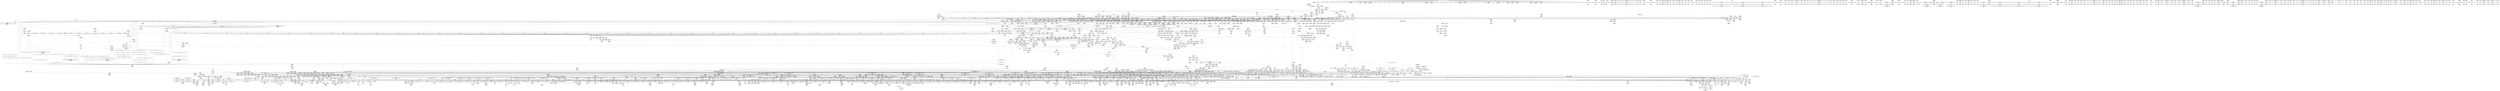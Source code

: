 digraph {
	CE0x534f3e0 [shape=record,shape=Mrecord,label="{CE0x534f3e0|tomoyo_const_part_length:tmp5|security/tomoyo/util.c,624|*SummSink*}"]
	CE0x7d82fb0 [shape=record,shape=Mrecord,label="{CE0x7d82fb0|i64*_getelementptr_inbounds_(_2_x_i64_,_2_x_i64_*___llvm_gcov_ctr53148,_i64_0,_i64_1)|*Constant*|*SummSink*}"]
	CE0x61e0b20 [shape=record,shape=Mrecord,label="{CE0x61e0b20|tomoyo_get_mode:if.then13|*SummSource*}"]
	CE0x556de60 [shape=record,shape=Mrecord,label="{CE0x556de60|tomoyo_fill_path_info:call|security/tomoyo/util.c,664}"]
	CE0x617b540 [shape=record,shape=Mrecord,label="{CE0x617b540|GLOBAL:__llvm_gcov_global_state_pred45|Global_var:__llvm_gcov_global_state_pred45|*SummSource*}"]
	CE0x486c6e0 [shape=record,shape=Mrecord,label="{CE0x486c6e0|tomoyo_const_part_length:tmp26|security/tomoyo/util.c,641|*SummSource*}"]
	CE0x56ba580 [shape=record,shape=Mrecord,label="{CE0x56ba580|i64*_getelementptr_inbounds_(_6_x_i64_,_6_x_i64_*___llvm_gcov_ctr26,_i64_0,_i64_3)|*Constant*}"]
	CE0x56d6d80 [shape=record,shape=Mrecord,label="{CE0x56d6d80|tomoyo_fill_path_info:entry}"]
	CE0x62e3b30 [shape=record,shape=Mrecord,label="{CE0x62e3b30|tomoyo_domain:do.body|*SummSink*}"]
	CE0x6653910 [shape=record,shape=Mrecord,label="{CE0x6653910|tomoyo_path_permission:retval.0|*SummSink*}"]
	CE0x551fed0 [shape=record,shape=Mrecord,label="{CE0x551fed0|srcu_read_lock:tmp3|*SummSink*}"]
	CE0x7e8d000 [shape=record,shape=Mrecord,label="{CE0x7e8d000|tomoyo_fill_path_info:frombool|security/tomoyo/util.c,667}"]
	CE0x7dbe450 [shape=record,shape=Mrecord,label="{CE0x7dbe450|tomoyo_const_part_length:add|security/tomoyo/util.c,634}"]
	CE0x6812140 [shape=record,shape=Mrecord,label="{CE0x6812140|tomoyo_path_perm:tmp21|security/tomoyo/file.c,810|*SummSink*}"]
	CE0x7ecb670 [shape=record,shape=Mrecord,label="{CE0x7ecb670|i64*_getelementptr_inbounds_(_4_x_i64_,_4_x_i64_*___llvm_gcov_ctr33,_i64_0,_i64_2)|*Constant*}"]
	CE0x63ad930 [shape=record,shape=Mrecord,label="{CE0x63ad930|i64_6|*Constant*|*SummSource*}"]
	CE0x668d940 [shape=record,shape=Mrecord,label="{CE0x668d940|tomoyo_init_request_info:tmp5|security/tomoyo/util.c,1004|*SummSource*}"]
	CE0x7c6d250 [shape=record,shape=Mrecord,label="{CE0x7c6d250|0:_%struct.tomoyo_obj_info*,_16:_%struct.tomoyo_domain_info*,_24:_%struct.tomoyo_path_info*,_40:_i8,_72:_i8,_75:_i8,_76:_i8,_77:_i8,_:_SCMRE_41,42_}"]
	CE0x56eb890 [shape=record,shape=Mrecord,label="{CE0x56eb890|i32_-1|*Constant*|*SummSink*}"]
	CE0x5586000 [shape=record,shape=Mrecord,label="{CE0x5586000|128:_i8*,_1208:_%struct.file*,_:_CMRE_27,28_}"]
	CE0x6295f50 [shape=record,shape=Mrecord,label="{CE0x6295f50|tomoyo_path_perm:tmp25|security/tomoyo/file.c,814|*SummSink*}"]
	CE0x7ccce10 [shape=record,shape=Mrecord,label="{CE0x7ccce10|0:_%struct.tomoyo_obj_info*,_16:_%struct.tomoyo_domain_info*,_24:_%struct.tomoyo_path_info*,_40:_i8,_72:_i8,_75:_i8,_76:_i8,_77:_i8,_:_SCMRE_73,74_|*MultipleSource*|security/tomoyo/file.c, 787|security/tomoyo/file.c,787|Function::tomoyo_init_request_info&Arg::r::|security/tomoyo/file.c,800}"]
	CE0x64f6c50 [shape=record,shape=Mrecord,label="{CE0x64f6c50|i32_49|*Constant*}"]
	CE0x7cdd990 [shape=record,shape=Mrecord,label="{CE0x7cdd990|tomoyo_domain:tmp7|security/tomoyo/common.h,1205|*SummSink*}"]
	CE0x47db410 [shape=record,shape=Mrecord,label="{CE0x47db410|i64_19|*Constant*|*SummSource*}"]
	CE0x4976dd0 [shape=record,shape=Mrecord,label="{CE0x4976dd0|tomoyo_const_part_length:tmp12|security/tomoyo/util.c,626|*SummSink*}"]
	CE0x6245940 [shape=record,shape=Mrecord,label="{CE0x6245940|i64_1|*Constant*}"]
	CE0x555e470 [shape=record,shape=Mrecord,label="{CE0x555e470|tomoyo_path_permission:operation8|security/tomoyo/file.c,569}"]
	CE0x67f9810 [shape=record,shape=Mrecord,label="{CE0x67f9810|tomoyo_get_mode:tmp12|security/tomoyo/util.c,982}"]
	CE0x7c5da70 [shape=record,shape=Mrecord,label="{CE0x7c5da70|tomoyo_const_part_length:tmp20|security/tomoyo/util.c,628}"]
	CE0x5587360 [shape=record,shape=Mrecord,label="{CE0x5587360|tomoyo_get_mode:if.end9}"]
	CE0x56ba710 [shape=record,shape=Mrecord,label="{CE0x56ba710|i64*_getelementptr_inbounds_(_6_x_i64_,_6_x_i64_*___llvm_gcov_ctr26,_i64_0,_i64_3)|*Constant*|*SummSource*}"]
	CE0x5682560 [shape=record,shape=Mrecord,label="{CE0x5682560|tomoyo_get_mode:tmp16|security/tomoyo/util.c,983|*SummSink*}"]
	CE0x7cc1120 [shape=record,shape=Mrecord,label="{CE0x7cc1120|0:_%struct.tomoyo_obj_info*,_16:_%struct.tomoyo_domain_info*,_24:_%struct.tomoyo_path_info*,_40:_i8,_72:_i8,_75:_i8,_76:_i8,_77:_i8,_:_SCMRE_61,62_}"]
	CE0x6643ea0 [shape=record,shape=Mrecord,label="{CE0x6643ea0|tomoyo_add_slash:tmp6|security/tomoyo/file.c,131}"]
	CE0x627ec70 [shape=record,shape=Mrecord,label="{CE0x627ec70|tomoyo_path_perm:tmp43|security/tomoyo/file.c,826|*SummSource*}"]
	CE0x56b83d0 [shape=record,shape=Mrecord,label="{CE0x56b83d0|tomoyo_path_perm:tmp23|security/tomoyo/file.c,814|*SummSink*}"]
	CE0x55a0d20 [shape=record,shape=Mrecord,label="{CE0x55a0d20|tomoyo_get_realpath:call|security/tomoyo/file.c,150}"]
	CE0x56969d0 [shape=record,shape=Mrecord,label="{CE0x56969d0|i32_0|*Constant*}"]
	CE0x55cbe80 [shape=record,shape=Mrecord,label="{CE0x55cbe80|0:_i8,_array:_GCR_tomoyo_p2mac_internal_constant_11_x_i8_c_00_01_01_01_03_04_06_09_0A_13_15_,_align_1:_elem_1::|security/tomoyo/file.c,797}"]
	CE0x62b3030 [shape=record,shape=Mrecord,label="{CE0x62b3030|tomoyo_const_part_length:incdec.ptr7|security/tomoyo/util.c,631|*SummSource*}"]
	CE0x67f9b50 [shape=record,shape=Mrecord,label="{CE0x67f9b50|tomoyo_const_part_length:tmp14|security/tomoyo/util.c,626}"]
	CE0x62fb660 [shape=record,shape=Mrecord,label="{CE0x62fb660|tomoyo_fill_path_info:tmp1}"]
	CE0x7d83490 [shape=record,shape=Mrecord,label="{CE0x7d83490|rcu_lock_acquire:tmp5|include/linux/rcupdate.h,418|*SummSource*}"]
	CE0x64b3b80 [shape=record,shape=Mrecord,label="{CE0x64b3b80|GLOBAL:tomoyo_realpath_from_path|*Constant*|*SummSink*}"]
	CE0x7c4cf90 [shape=record,shape=Mrecord,label="{CE0x7c4cf90|rcu_lock_release:map|Function::rcu_lock_release&Arg::map::|*SummSource*}"]
	CE0x7d205b0 [shape=record,shape=Mrecord,label="{CE0x7d205b0|i64_4|*Constant*|*SummSource*}"]
	CE0x47e2090 [shape=record,shape=Mrecord,label="{CE0x47e2090|_ret_i32_%call,_!dbg_!38904|security/tomoyo/tomoyo.c,397|*SummSink*}"]
	CE0x6553860 [shape=record,shape=Mrecord,label="{CE0x6553860|GLOBAL:tomoyo_get_mode|*Constant*}"]
	CE0x66e8800 [shape=record,shape=Mrecord,label="{CE0x66e8800|i64_25|*Constant*|*SummSource*}"]
	CE0x6459240 [shape=record,shape=Mrecord,label="{CE0x6459240|i64_17|*Constant*|*SummSink*}"]
	CE0x4a1ed20 [shape=record,shape=Mrecord,label="{CE0x4a1ed20|i64_5|*Constant*|*SummSink*}"]
	CE0x7cb2c00 [shape=record,shape=Mrecord,label="{CE0x7cb2c00|i64*_getelementptr_inbounds_(_4_x_i64_,_4_x_i64_*___llvm_gcov_ctr24,_i64_0,_i64_3)|*Constant*|*SummSource*}"]
	CE0x5696860 [shape=record,shape=Mrecord,label="{CE0x5696860|_call_void_lock_acquire(%struct.lockdep_map*_%map,_i32_0,_i32_0,_i32_2,_i32_0,_%struct.lockdep_map*_null,_i64_ptrtoint_(i8*_blockaddress(_rcu_lock_acquire,_%__here)_to_i64))_#9,_!dbg_!38907|include/linux/rcupdate.h,418|*SummSink*}"]
	CE0x6612b60 [shape=record,shape=Mrecord,label="{CE0x6612b60|i8*_getelementptr_inbounds_(_12_x_i8_,_12_x_i8_*_.str1,_i32_0,_i32_0)|*Constant*|*SummSource*}"]
	CE0x479eef0 [shape=record,shape=Mrecord,label="{CE0x479eef0|GLOBAL:__llvm_gcov_ctr43150|Global_var:__llvm_gcov_ctr43150|*SummSource*}"]
	CE0x54608a0 [shape=record,shape=Mrecord,label="{CE0x54608a0|tomoyo_domain:tmp21|security/tomoyo/common.h,1205|*SummSource*}"]
	CE0x6418e00 [shape=record,shape=Mrecord,label="{CE0x6418e00|i64**_getelementptr_inbounds_(_3_x_i64*_,_3_x_i64*_*___llvm_gcda_edge_table,_i64_0,_i64_0)|*Constant*|*SummSink*}"]
	CE0x61e13b0 [shape=record,shape=Mrecord,label="{CE0x61e13b0|tomoyo_fill_path_info:tmp6|security/tomoyo/util.c,667}"]
	CE0x6418b30 [shape=record,shape=Mrecord,label="{CE0x6418b30|i64**_getelementptr_inbounds_(_3_x_i64*_,_3_x_i64*_*___llvm_gcda_edge_table,_i64_0,_i64_0)|*Constant*}"]
	CE0x48accb0 [shape=record,shape=Mrecord,label="{CE0x48accb0|i8_0|*Constant*}"]
	CE0x46b9000 [shape=record,shape=Mrecord,label="{CE0x46b9000|tomoyo_fill_path_info:tmp12|security/tomoyo/util.c,667|*SummSource*}"]
	CE0x7d1e4b0 [shape=record,shape=Mrecord,label="{CE0x7d1e4b0|tomoyo_domain:tmp18|security/tomoyo/common.h,1205|*SummSink*}"]
	CE0x54b2fe0 [shape=record,shape=Mrecord,label="{CE0x54b2fe0|i64*_getelementptr_inbounds_(_6_x_i64_,_6_x_i64_*___llvm_gcov_ctr25,_i64_0,_i64_3)|*Constant*|*SummSource*}"]
	CE0x7ed3390 [shape=record,shape=Mrecord,label="{CE0x7ed3390|tomoyo_domain:if.then|*SummSource*}"]
	CE0x48e6dc0 [shape=record,shape=Mrecord,label="{CE0x48e6dc0|tomoyo_get_mode:tmp8|security/tomoyo/util.c,979}"]
	CE0x7cd2750 [shape=record,shape=Mrecord,label="{CE0x7cd2750|tomoyo_fill_path_info:is_patterned|security/tomoyo/util.c,668|*SummSink*}"]
	CE0x5470880 [shape=record,shape=Mrecord,label="{CE0x5470880|tomoyo_path_permission:tmp18|security/tomoyo/file.c,573|*SummSource*}"]
	CE0x67fc9a0 [shape=record,shape=Mrecord,label="{CE0x67fc9a0|%struct.tomoyo_domain_info*_null|*Constant*}"]
	CE0x55a6d50 [shape=record,shape=Mrecord,label="{CE0x55a6d50|i1_true|*Constant*|*SummSource*}"]
	CE0x62a3f90 [shape=record,shape=Mrecord,label="{CE0x62a3f90|tomoyo_fill_path_info:tmp4|security/tomoyo/util.c,667}"]
	CE0x55520e0 [shape=record,shape=Mrecord,label="{CE0x55520e0|rcu_lock_release:indirectgoto|*SummSink*}"]
	CE0x5540950 [shape=record,shape=Mrecord,label="{CE0x5540950|tomoyo_fill_path_info:conv|security/tomoyo/util.c,664}"]
	CE0x56a10b0 [shape=record,shape=Mrecord,label="{CE0x56a10b0|tomoyo_const_part_length:lor.lhs.false23}"]
	CE0x53e3d20 [shape=record,shape=Mrecord,label="{CE0x53e3d20|tomoyo_path_perm:tmp6|security/tomoyo/file.c,789}"]
	CE0x49bf450 [shape=record,shape=Mrecord,label="{CE0x49bf450|tomoyo_fill_path_info:land.rhs}"]
	CE0x62f77c0 [shape=record,shape=Mrecord,label="{CE0x62f77c0|tomoyo_const_part_length:entry}"]
	CE0x556e840 [shape=record,shape=Mrecord,label="{CE0x556e840|i64_18|*Constant*|*SummSource*}"]
	CE0x634ac60 [shape=record,shape=Mrecord,label="{CE0x634ac60|128:_i8*,_1208:_%struct.file*,_:_CMRE_42,43_}"]
	CE0x48e5680 [shape=record,shape=Mrecord,label="{CE0x48e5680|i8*_null|*Constant*}"]
	CE0x46a8690 [shape=record,shape=Mrecord,label="{CE0x46a8690|168:_%struct.tomoyo_path_info*,_:_SCMRE_0,1_|*MultipleSource*|security/tomoyo/file.c, 788|security/tomoyo/file.c,788|security/tomoyo/file.c,788|Function::tomoyo_path_perm&Arg::path::|Function::tomoyo_path_chroot&Arg::path::}"]
	CE0x5552040 [shape=record,shape=Mrecord,label="{CE0x5552040|rcu_lock_release:indirectgoto|*SummSource*}"]
	CE0x55a08e0 [shape=record,shape=Mrecord,label="{CE0x55a08e0|tomoyo_read_lock:bb}"]
	CE0x621b140 [shape=record,shape=Mrecord,label="{CE0x621b140|tomoyo_add_slash:name|security/tomoyo/file.c,136|*SummSink*}"]
	CE0x64a4500 [shape=record,shape=Mrecord,label="{CE0x64a4500|i32_47|*Constant*}"]
	CE0x560bef0 [shape=record,shape=Mrecord,label="{CE0x560bef0|tomoyo_path_perm:name21|security/tomoyo/file.c,822|*SummSink*}"]
	CE0x67020c0 [shape=record,shape=Mrecord,label="{CE0x67020c0|tomoyo_init_request_info:conv6|security/tomoyo/util.c,1011|*SummSource*}"]
	CE0x66309a0 [shape=record,shape=Mrecord,label="{CE0x66309a0|tomoyo_init_request_info:tmp3|security/tomoyo/util.c,1004|*SummSource*}"]
	CE0x5598140 [shape=record,shape=Mrecord,label="{CE0x5598140|GLOBAL:tomoyo_encode|*Constant*|*SummSource*}"]
	CE0x55984a0 [shape=record,shape=Mrecord,label="{CE0x55984a0|VOIDTB_TE:_CE:_elem_0:default:}"]
	CE0x565f030 [shape=record,shape=Mrecord,label="{CE0x565f030|tomoyo_path_perm:tmp34|security/tomoyo/file.c,821}"]
	CE0x7d17d20 [shape=record,shape=Mrecord,label="{CE0x7d17d20|i32_1205|*Constant*|*SummSink*}"]
	CE0x66125a0 [shape=record,shape=Mrecord,label="{CE0x66125a0|GLOBAL:tomoyo_supervisor|*Constant*}"]
	CE0x48e2e70 [shape=record,shape=Mrecord,label="{CE0x48e2e70|_ret_i32_%call,_!dbg_!38904|security/tomoyo/tomoyo.c,397}"]
	CE0x7ca3940 [shape=record,shape=Mrecord,label="{CE0x7ca3940|rcu_lock_release:bb|*SummSink*}"]
	"CONST[source:1(input),value:2(dynamic)][purpose:{object}][SrcIdx:0]"
	CE0x7ef4420 [shape=record,shape=Mrecord,label="{CE0x7ef4420|tomoyo_path_permission:tmp1|*SummSink*}"]
	CE0x54e5ee0 [shape=record,shape=Mrecord,label="{CE0x54e5ee0|tomoyo_path_permission:tmp7|*LoadInst*|security/tomoyo/file.c,565|*SummSink*}"]
	CE0x630a7c0 [shape=record,shape=Mrecord,label="{CE0x630a7c0|tomoyo_const_part_length:tmp27|security/tomoyo/util.c,641|*SummSink*}"]
	CE0x5429b70 [shape=record,shape=Mrecord,label="{CE0x5429b70|0:_i8*,_array:_GCRE_tomoyo_path_keyword_external_constant_11_x_i8*_:_elem_4::|security/tomoyo/file.c,167}"]
	CE0x7d27a80 [shape=record,shape=Mrecord,label="{CE0x7d27a80|_ret_%struct.tomoyo_domain_info*_%tmp23,_!dbg_!38929|security/tomoyo/common.h,1205|*SummSource*}"]
	CE0x46a05d0 [shape=record,shape=Mrecord,label="{CE0x46a05d0|tomoyo_const_part_length:tmp34|security/tomoyo/util.c,642}"]
	CE0x7c5e390 [shape=record,shape=Mrecord,label="{CE0x7c5e390|tomoyo_const_part_length:lor.lhs.false}"]
	CE0x653b410 [shape=record,shape=Mrecord,label="{CE0x653b410|__llvm_gcov_indirect_counter_increment:tmp6|*SummSource*}"]
	CE0x67614a0 [shape=record,shape=Mrecord,label="{CE0x67614a0|tomoyo_const_part_length:tmp46|security/tomoyo/util.c,646}"]
	CE0x62d3c40 [shape=record,shape=Mrecord,label="{CE0x62d3c40|__llvm_gcov_indirect_counter_increment:predecessor|Function::__llvm_gcov_indirect_counter_increment&Arg::predecessor::}"]
	CE0x7f23890 [shape=record,shape=Mrecord,label="{CE0x7f23890|tomoyo_add_slash:tmp13|security/tomoyo/file.c,138|*SummSink*}"]
	CE0x6329530 [shape=record,shape=Mrecord,label="{CE0x6329530|tomoyo_fill_path_info:is_dir|security/tomoyo/util.c,667|*SummSource*}"]
	CE0x48b8390 [shape=record,shape=Mrecord,label="{CE0x48b8390|tomoyo_get_mode:arrayidx|security/tomoyo/util.c,981}"]
	CE0x4796710 [shape=record,shape=Mrecord,label="{CE0x4796710|tomoyo_get_mode:tmp17|security/tomoyo/util.c,983}"]
	CE0x6227300 [shape=record,shape=Mrecord,label="{CE0x6227300|tomoyo_get_mode:index|Function::tomoyo_get_mode&Arg::index::}"]
	CE0x54a7790 [shape=record,shape=Mrecord,label="{CE0x54a7790|tomoyo_const_part_length:conv20|security/tomoyo/util.c,644|*SummSource*}"]
	CE0x47952b0 [shape=record,shape=Mrecord,label="{CE0x47952b0|_call_void_mcount()_#3|*SummSink*}"]
	CE0x65968c0 [shape=record,shape=Mrecord,label="{CE0x65968c0|tomoyo_path_permission:tmp20|security/tomoyo/file.c,573|*SummSource*}"]
	CE0x661f0c0 [shape=record,shape=Mrecord,label="{CE0x661f0c0|tomoyo_add_slash:tmp2|*LoadInst*|security/tomoyo/file.c,131|*SummSink*}"]
	CE0x65cdc80 [shape=record,shape=Mrecord,label="{CE0x65cdc80|tomoyo_audit_path_log:operation|security/tomoyo/file.c,168}"]
	CE0x4703f20 [shape=record,shape=Mrecord,label="{CE0x4703f20|tomoyo_path_permission:tmp11|security/tomoyo/file.c,565|*SummSource*}"]
	CE0x542ac70 [shape=record,shape=Mrecord,label="{CE0x542ac70|tomoyo_domain:tmp2|*SummSource*}"]
	CE0x7ca37a0 [shape=record,shape=Mrecord,label="{CE0x7ca37a0|rcu_lock_release:tmp2|*SummSink*}"]
	CE0x5585b50 [shape=record,shape=Mrecord,label="{CE0x5585b50|128:_i8*,_1208:_%struct.file*,_:_CMRE_23,24_}"]
	CE0x54c9610 [shape=record,shape=Mrecord,label="{CE0x54c9610|tomoyo_domain:tmp12|security/tomoyo/common.h,1205|*SummSink*}"]
	CE0x65ffcf0 [shape=record,shape=Mrecord,label="{CE0x65ffcf0|tomoyo_init_request_info:tobool|security/tomoyo/util.c,1004}"]
	CE0x7d27e60 [shape=record,shape=Mrecord,label="{CE0x7d27e60|tomoyo_get_realpath:tmp6|security/tomoyo/file.c,151|*SummSource*}"]
	CE0x6654250 [shape=record,shape=Mrecord,label="{CE0x6654250|tomoyo_path_permission:tmp24|security/tomoyo/file.c,575|*SummSource*}"]
	CE0x6812450 [shape=record,shape=Mrecord,label="{CE0x6812450|tomoyo_path_perm:tmp22|security/tomoyo/file.c,810}"]
	CE0x640cd00 [shape=record,shape=Mrecord,label="{CE0x640cd00|i32_2|*Constant*}"]
	CE0x55da1b0 [shape=record,shape=Mrecord,label="{CE0x55da1b0|tomoyo_get_realpath:tmp1|*SummSource*}"]
	CE0x6211f00 [shape=record,shape=Mrecord,label="{CE0x6211f00|128:_i8*,_1208:_%struct.file*,_:_CMRE_40,41_}"]
	CE0x65ceee0 [shape=record,shape=Mrecord,label="{CE0x65ceee0|tomoyo_add_slash:tmp9|security/tomoyo/file.c,136}"]
	CE0x6329b70 [shape=record,shape=Mrecord,label="{CE0x6329b70|tomoyo_fill_path_info:frombool|security/tomoyo/util.c,667|*SummSource*}"]
	CE0x6560130 [shape=record,shape=Mrecord,label="{CE0x6560130|tomoyo_init_request_info:profile3|security/tomoyo/util.c,1008|*SummSink*}"]
	CE0x55b7590 [shape=record,shape=Mrecord,label="{CE0x55b7590|i64*_getelementptr_inbounds_(_25_x_i64_,_25_x_i64_*___llvm_gcov_ctr11,_i64_0,_i64_24)|*Constant*|*SummSink*}"]
	CE0x7cb35c0 [shape=record,shape=Mrecord,label="{CE0x7cb35c0|i64*_getelementptr_inbounds_(_4_x_i64_,_4_x_i64_*___llvm_gcov_ctr24,_i64_0,_i64_1)|*Constant*|*SummSource*}"]
	CE0x5391a50 [shape=record,shape=Mrecord,label="{CE0x5391a50|tomoyo_const_part_length:cmp12|security/tomoyo/util.c,641}"]
	CE0x6211a00 [shape=record,shape=Mrecord,label="{CE0x6211a00|128:_i8*,_1208:_%struct.file*,_:_CMRE_36,37_}"]
	CE0x65dacf0 [shape=record,shape=Mrecord,label="{CE0x65dacf0|i64*_getelementptr_inbounds_(_5_x_i64_,_5_x_i64_*___llvm_gcov_ctr28130,_i64_0,_i64_3)|*Constant*}"]
	CE0x633b940 [shape=record,shape=Mrecord,label="{CE0x633b940|tomoyo_path_permission:tmp17|security/tomoyo/file.c,571|*SummSource*}"]
	CE0x7221d50 [shape=record,shape=Mrecord,label="{CE0x7221d50|0:_i8,_array:_GCRE_tomoyo_index2category_constant_39_x_i8_c_00_00_00_00_00_00_00_00_00_00_00_00_00_00_00_00_00_00_00_00_00_00_00_01_01_01_01_01_01_01_01_01_01_01_01_01_01_01_02_,_align_16:_elem_4::|security/tomoyo/util.c,983}"]
	CE0x7c5dfc0 [shape=record,shape=Mrecord,label="{CE0x7c5dfc0|GLOBAL:tomoyo_path_keyword|Global_var:tomoyo_path_keyword}"]
	CE0x54b2c90 [shape=record,shape=Mrecord,label="{CE0x54b2c90|tomoyo_path_perm:obj|security/tomoyo/file.c, 788}"]
	CE0x653b570 [shape=record,shape=Mrecord,label="{CE0x653b570|__llvm_gcov_indirect_counter_increment:tmp6|*SummSink*}"]
	CE0x7bcab80 [shape=record,shape=Mrecord,label="{CE0x7bcab80|0:_i8,_array:_GCRE_tomoyo_index2category_constant_39_x_i8_c_00_00_00_00_00_00_00_00_00_00_00_00_00_00_00_00_00_00_00_00_00_00_00_01_01_01_01_01_01_01_01_01_01_01_01_01_01_01_02_,_align_16:_elem_0::|security/tomoyo/util.c,983}"]
	CE0x48c7770 [shape=record,shape=Mrecord,label="{CE0x48c7770|GLOBAL:tomoyo_add_slash|*Constant*}"]
	CE0x472fbd0 [shape=record,shape=Mrecord,label="{CE0x472fbd0|tomoyo_path_permission:ns|security/tomoyo/file.c,564|*SummSink*}"]
	CE0x6774890 [shape=record,shape=Mrecord,label="{CE0x6774890|tomoyo_get_mode:default_config|security/tomoyo/util.c,986}"]
	CE0x553fff0 [shape=record,shape=Mrecord,label="{CE0x553fff0|_call_void_mcount()_#3}"]
	CE0x555e880 [shape=record,shape=Mrecord,label="{CE0x555e880|tomoyo_path_permission:tmp17|security/tomoyo/file.c,571|*SummSink*}"]
	CE0x6630e90 [shape=record,shape=Mrecord,label="{CE0x6630e90|tomoyo_get_realpath:tmp5|security/tomoyo/file.c,151|*SummSource*}"]
	CE0x621c900 [shape=record,shape=Mrecord,label="{CE0x621c900|tomoyo_get_realpath:retval.0|*SummSource*}"]
	CE0x54fc0b0 [shape=record,shape=Mrecord,label="{CE0x54fc0b0|tomoyo_domain:security|security/tomoyo/common.h,1205}"]
	CE0x65b9550 [shape=record,shape=Mrecord,label="{CE0x65b9550|tomoyo_add_slash:tmp5|security/tomoyo/file.c,131}"]
	CE0x5494460 [shape=record,shape=Mrecord,label="{CE0x5494460|GLOBAL:tomoyo_add_slash|*Constant*|*SummSource*}"]
	CE0x48b2cc0 [shape=record,shape=Mrecord,label="{CE0x48b2cc0|tomoyo_path_permission:if.then|*SummSink*}"]
	CE0x6560020 [shape=record,shape=Mrecord,label="{CE0x6560020|tomoyo_init_request_info:profile3|security/tomoyo/util.c,1008|*SummSource*}"]
	CE0x7be6410 [shape=record,shape=Mrecord,label="{CE0x7be6410|tomoyo_get_realpath:bb|*SummSource*}"]
	CE0x67b8cb0 [shape=record,shape=Mrecord,label="{CE0x67b8cb0|tomoyo_get_mode:bb}"]
	CE0x55a6e50 [shape=record,shape=Mrecord,label="{CE0x55a6e50|i1_true|*Constant*|*SummSink*}"]
	CE0x65cbd80 [shape=record,shape=Mrecord,label="{CE0x65cbd80|tomoyo_domain:tmp20|security/tomoyo/common.h,1205|*SummSink*}"]
	CE0x7e54080 [shape=record,shape=Mrecord,label="{CE0x7e54080|tomoyo_get_realpath:if.then}"]
	CE0x49d0040 [shape=record,shape=Mrecord,label="{CE0x49d0040|i64*_getelementptr_inbounds_(_4_x_i64_,_4_x_i64_*___llvm_gcov_ctr24,_i64_0,_i64_2)|*Constant*}"]
	CE0x5597f00 [shape=record,shape=Mrecord,label="{CE0x5597f00|i64**_getelementptr_inbounds_(_3_x_i64*_,_3_x_i64*_*___llvm_gcda_edge_table,_i64_0,_i64_2)|*Constant*|*SummSource*}"]
	CE0x6613660 [shape=record,shape=Mrecord,label="{CE0x6613660|tomoyo_audit_path_log:param|security/tomoyo/file.c,168|*SummSource*}"]
	CE0x54d5610 [shape=record,shape=Mrecord,label="{CE0x54d5610|tomoyo_fill_path_info:tmp}"]
	CE0x7d27b80 [shape=record,shape=Mrecord,label="{CE0x7d27b80|tomoyo_get_realpath:tmp5|security/tomoyo/file.c,151|*SummSink*}"]
	CE0x65b7e90 [shape=record,shape=Mrecord,label="{CE0x65b7e90|_call_void_mcount()_#3|*SummSink*}"]
	CE0x56b7d30 [shape=record,shape=Mrecord,label="{CE0x56b7d30|tomoyo_path_perm:name12|security/tomoyo/file.c,814|*SummSource*}"]
	CE0x5490c60 [shape=record,shape=Mrecord,label="{CE0x5490c60|tomoyo_path_perm:call10|security/tomoyo/file.c,813}"]
	CE0x6370cf0 [shape=record,shape=Mrecord,label="{CE0x6370cf0|0:_i8,_array:_GCR_tomoyo_p2mac_internal_constant_11_x_i8_c_00_01_01_01_03_04_06_09_0A_13_15_,_align_1:_elem_3::|security/tomoyo/file.c,797}"]
	CE0x55cb7f0 [shape=record,shape=Mrecord,label="{CE0x55cb7f0|tomoyo_path_perm:tmp10|security/tomoyo/file.c,797|*SummSource*}"]
	CE0x7e9c7b0 [shape=record,shape=Mrecord,label="{CE0x7e9c7b0|_call_void_mcount()_#3}"]
	CE0x657eec0 [shape=record,shape=Mrecord,label="{CE0x657eec0|rcu_lock_acquire:bb|*SummSource*}"]
	CE0x565ed10 [shape=record,shape=Mrecord,label="{CE0x565ed10|tomoyo_path_perm:tmp33|security/tomoyo/file.c,821}"]
	CE0x644fac0 [shape=record,shape=Mrecord,label="{CE0x644fac0|i64*_getelementptr_inbounds_(_12_x_i64_,_12_x_i64_*___llvm_gcov_ctr31133,_i64_0,_i64_10)|*Constant*}"]
	CE0x65fc620 [shape=record,shape=Mrecord,label="{CE0x65fc620|srcu_read_lock:sp|Function::srcu_read_lock&Arg::sp::|*SummSource*}"]
	CE0x7c6cd90 [shape=record,shape=Mrecord,label="{CE0x7c6cd90|0:_%struct.tomoyo_obj_info*,_16:_%struct.tomoyo_domain_info*,_24:_%struct.tomoyo_path_info*,_40:_i8,_72:_i8,_75:_i8,_76:_i8,_77:_i8,_:_SCMRE_39,40_}"]
	CE0x5511620 [shape=record,shape=Mrecord,label="{CE0x5511620|tomoyo_path_perm:tmp24|security/tomoyo/file.c,814}"]
	CE0x47958c0 [shape=record,shape=Mrecord,label="{CE0x47958c0|GLOBAL:__llvm_gcov_ctr31133|Global_var:__llvm_gcov_ctr31133}"]
	CE0x65cec60 [shape=record,shape=Mrecord,label="{CE0x65cec60|i64*_getelementptr_inbounds_(_6_x_i64_,_6_x_i64_*___llvm_gcov_ctr26,_i64_0,_i64_4)|*Constant*|*SummSink*}"]
	CE0x7caf3b0 [shape=record,shape=Mrecord,label="{CE0x7caf3b0|0:_%struct.tomoyo_obj_info*,_16:_%struct.tomoyo_domain_info*,_24:_%struct.tomoyo_path_info*,_40:_i8,_72:_i8,_75:_i8,_76:_i8,_77:_i8,_:_SCMRE_57,58_}"]
	CE0x7d964a0 [shape=record,shape=Mrecord,label="{CE0x7d964a0|i64*_getelementptr_inbounds_(_25_x_i64_,_25_x_i64_*___llvm_gcov_ctr11,_i64_0,_i64_6)|*Constant*|*SummSource*}"]
	CE0x64e1eb0 [shape=record,shape=Mrecord,label="{CE0x64e1eb0|tomoyo_get_mode:index|Function::tomoyo_get_mode&Arg::index::|*SummSink*}"]
	CE0x54c9810 [shape=record,shape=Mrecord,label="{CE0x54c9810|tomoyo_add_slash:return|*SummSource*}"]
	CE0x65bd580 [shape=record,shape=Mrecord,label="{CE0x65bd580|tomoyo_const_part_length:tmp44|security/tomoyo/util.c,645|*SummSink*}"]
	CE0x7f3c970 [shape=record,shape=Mrecord,label="{CE0x7f3c970|GLOBAL:current_task|Global_var:current_task|*SummSource*}"]
	CE0x56cec40 [shape=record,shape=Mrecord,label="{CE0x56cec40|tomoyo_get_mode:arrayidx|security/tomoyo/util.c,981|*SummSink*}"]
	CE0x65ce3e0 [shape=record,shape=Mrecord,label="{CE0x65ce3e0|tomoyo_get_mode:tmp27|security/tomoyo/util.c,988}"]
	CE0x677f430 [shape=record,shape=Mrecord,label="{CE0x677f430|__llvm_gcov_indirect_counter_increment:counter|*SummSink*}"]
	CE0x67c88b0 [shape=record,shape=Mrecord,label="{CE0x67c88b0|tomoyo_init_request_info:domain|Function::tomoyo_init_request_info&Arg::domain::|*SummSource*}"]
	CE0x640d5e0 [shape=record,shape=Mrecord,label="{CE0x640d5e0|tomoyo_const_part_length:tmp8|security/tomoyo/util.c,626|*SummSource*}"]
	CE0x66be130 [shape=record,shape=Mrecord,label="{CE0x66be130|tomoyo_const_part_length:tmp38|security/tomoyo/util.c,644|*SummSource*}"]
	CE0x5528790 [shape=record,shape=Mrecord,label="{CE0x5528790|tomoyo_path_perm:tmp41|security/tomoyo/file.c,824}"]
	CE0x6596df0 [shape=record,shape=Mrecord,label="{CE0x6596df0|tomoyo_path_permission:tmp21|security/tomoyo/file.c,573|*SummSink*}"]
	CE0x45e8860 [shape=record,shape=Mrecord,label="{CE0x45e8860|tomoyo_domain:tmp11|security/tomoyo/common.h,1205}"]
	CE0x6375e70 [shape=record,shape=Mrecord,label="{CE0x6375e70|tomoyo_path_permission:call9|security/tomoyo/file.c,572}"]
	CE0x7dbeb00 [shape=record,shape=Mrecord,label="{CE0x7dbeb00|i64*_getelementptr_inbounds_(_2_x_i64_,_2_x_i64_*___llvm_gcov_ctr32,_i64_0,_i64_0)|*Constant*|*SummSink*}"]
	CE0x54d4e30 [shape=record,shape=Mrecord,label="{CE0x54d4e30|i32_47|*Constant*}"]
	CE0x64db0a0 [shape=record,shape=Mrecord,label="{CE0x64db0a0|tomoyo_get_mode:cmp|security/tomoyo/util.c,982|*SummSource*}"]
	CE0x7d7d6a0 [shape=record,shape=Mrecord,label="{CE0x7d7d6a0|VOIDTB_TE:_CE_6368,6376_|*MultipleSource*|security/tomoyo/util.c,1010|security/tomoyo/file.c,564|Function::tomoyo_get_mode&Arg::ns::}"]
	CE0x6293140 [shape=record,shape=Mrecord,label="{CE0x6293140|128:_i8*,_1208:_%struct.file*,_:_CMRE_3,4_}"]
	CE0x55980d0 [shape=record,shape=Mrecord,label="{CE0x55980d0|tomoyo_path_perm:call10|security/tomoyo/file.c,813|*SummSink*}"]
	CE0x7ccd430 [shape=record,shape=Mrecord,label="{CE0x7ccd430|0:_%struct.tomoyo_obj_info*,_16:_%struct.tomoyo_domain_info*,_24:_%struct.tomoyo_path_info*,_40:_i8,_72:_i8,_75:_i8,_76:_i8,_77:_i8,_:_SCMRE_75,76_|*MultipleSource*|security/tomoyo/file.c, 787|security/tomoyo/file.c,787|Function::tomoyo_init_request_info&Arg::r::|security/tomoyo/file.c,800}"]
	CE0x7f08b30 [shape=record,shape=Mrecord,label="{CE0x7f08b30|i64*_getelementptr_inbounds_(_4_x_i64_,_4_x_i64_*___llvm_gcov_ctr33,_i64_0,_i64_1)|*Constant*}"]
	CE0x677f5b0 [shape=record,shape=Mrecord,label="{CE0x677f5b0|i64*_null|*Constant*|*SummSource*}"]
	CE0x49b0170 [shape=record,shape=Mrecord,label="{CE0x49b0170|tomoyo_path_perm:obj|security/tomoyo/file.c, 788|*SummSink*}"]
	CE0x650dc50 [shape=record,shape=Mrecord,label="{CE0x650dc50|rcu_lock_acquire:bb|*SummSink*}"]
	CE0x472d2e0 [shape=record,shape=Mrecord,label="{CE0x472d2e0|rcu_lock_release:tmp5|include/linux/rcupdate.h,423|*SummSource*}"]
	CE0x65cde10 [shape=record,shape=Mrecord,label="{CE0x65cde10|tomoyo_audit_path_log:tmp4|security/tomoyo/file.c,168|*SummSource*}"]
	CE0x65ca7d0 [shape=record,shape=Mrecord,label="{CE0x65ca7d0|tomoyo_const_part_length:tmp32|security/tomoyo/util.c,641}"]
	CE0x658f4f0 [shape=record,shape=Mrecord,label="{CE0x658f4f0|tomoyo_init_request_info:if.end}"]
	CE0x7d2f280 [shape=record,shape=Mrecord,label="{CE0x7d2f280|i32_3|*Constant*|*SummSource*}"]
	CE0x7d1e360 [shape=record,shape=Mrecord,label="{CE0x7d1e360|tomoyo_domain:tmp17|security/tomoyo/common.h,1205|*SummSink*}"]
	CE0x54601b0 [shape=record,shape=Mrecord,label="{CE0x54601b0|tomoyo_domain:cred|security/tomoyo/common.h,1205}"]
	CE0x4796040 [shape=record,shape=Mrecord,label="{CE0x4796040|_ret_void|*SummSource*}"]
	CE0x479ee80 [shape=record,shape=Mrecord,label="{CE0x479ee80|GLOBAL:__llvm_gcov_ctr43150|Global_var:__llvm_gcov_ctr43150}"]
	CE0x617b870 [shape=record,shape=Mrecord,label="{CE0x617b870|tomoyo_get_mode:if.end14|*SummSource*}"]
	CE0x568c9a0 [shape=record,shape=Mrecord,label="{CE0x568c9a0|tomoyo_get_mode:tmp11|security/tomoyo/util.c,982|*SummSink*}"]
	CE0x48b28f0 [shape=record,shape=Mrecord,label="{CE0x48b28f0|tomoyo_domain:call|security/tomoyo/common.h,1205|*SummSource*}"]
	CE0x64a4b10 [shape=record,shape=Mrecord,label="{CE0x64a4b10|_call_void_mcount()_#3|*SummSource*}"]
	CE0x485ec40 [shape=record,shape=Mrecord,label="{CE0x485ec40|i64*_getelementptr_inbounds_(_10_x_i64_,_10_x_i64_*___llvm_gcov_ctr34,_i64_0,_i64_3)|*Constant*|*SummSource*}"]
	CE0x62a43e0 [shape=record,shape=Mrecord,label="{CE0x62a43e0|tomoyo_add_slash:tmp8|security/tomoyo/file.c,132}"]
	CE0x4838240 [shape=record,shape=Mrecord,label="{CE0x4838240|tomoyo_path_permission:tmp9|security/tomoyo/file.c,565|*SummSource*}"]
	CE0x62c4eb0 [shape=record,shape=Mrecord,label="{CE0x62c4eb0|i32_6|*Constant*|*SummSource*}"]
	CE0x494a2b0 [shape=record,shape=Mrecord,label="{CE0x494a2b0|168:_%struct.tomoyo_path_info*,_:_SCMRE_24,32_|*MultipleSource*|security/tomoyo/file.c, 788|security/tomoyo/file.c,788|security/tomoyo/file.c,788|Function::tomoyo_path_perm&Arg::path::|Function::tomoyo_path_chroot&Arg::path::}"]
	CE0x49d0320 [shape=record,shape=Mrecord,label="{CE0x49d0320|tomoyo_const_part_length:while.end|*SummSink*}"]
	CE0x7d37790 [shape=record,shape=Mrecord,label="{CE0x7d37790|_call_void___llvm_gcov_indirect_counter_increment114(i32*___llvm_gcov_global_state_pred45,_i64**_getelementptr_inbounds_(_3_x_i64*_,_3_x_i64*_*___llvm_gcda_edge_table44,_i64_0,_i64_1)),_!dbg_!38927|security/tomoyo/util.c,634}"]
	CE0x555e5a0 [shape=record,shape=Mrecord,label="{CE0x555e5a0|tomoyo_path_permission:path7|security/tomoyo/file.c,569|*SummSource*}"]
	CE0x5390250 [shape=record,shape=Mrecord,label="{CE0x5390250|i64*_getelementptr_inbounds_(_25_x_i64_,_25_x_i64_*___llvm_gcov_ctr11,_i64_0,_i64_6)|*Constant*}"]
	CE0x66a2e10 [shape=record,shape=Mrecord,label="{CE0x66a2e10|tomoyo_init_request_info:tmp8|security/tomoyo/util.c,1005|*SummSource*}"]
	CE0x64b4650 [shape=record,shape=Mrecord,label="{CE0x64b4650|tomoyo_path_perm:sw.epilog|*SummSource*}"]
	CE0x46a87d0 [shape=record,shape=Mrecord,label="{CE0x46a87d0|168:_%struct.tomoyo_path_info*,_:_SCMRE_8,16_|*MultipleSource*|security/tomoyo/file.c, 788|security/tomoyo/file.c,788|security/tomoyo/file.c,788|Function::tomoyo_path_perm&Arg::path::|Function::tomoyo_path_chroot&Arg::path::}"]
	CE0x6556140 [shape=record,shape=Mrecord,label="{CE0x6556140|tomoyo_path_perm:if.end22|*SummSource*}"]
	CE0x64f40f0 [shape=record,shape=Mrecord,label="{CE0x64f40f0|tomoyo_init_request_info:domain.addr.0}"]
	CE0x4888d00 [shape=record,shape=Mrecord,label="{CE0x4888d00|tomoyo_path_perm:tmp4|security/tomoyo/file.c,788|*SummSource*}"]
	CE0x7229860 [shape=record,shape=Mrecord,label="{CE0x7229860|i32_47|*Constant*}"]
	CE0x5451180 [shape=record,shape=Mrecord,label="{CE0x5451180|tomoyo_const_part_length:retval.0|*SummSink*}"]
	CE0x7f099c0 [shape=record,shape=Mrecord,label="{CE0x7f099c0|i64_ptrtoint_(i8*_blockaddress(_rcu_lock_acquire,_%__here)_to_i64)|*Constant*|*SummSource*}"]
	CE0x67353a0 [shape=record,shape=Mrecord,label="{CE0x67353a0|tomoyo_init_request_info:tmp9|security/tomoyo/util.c,1006|*SummSink*}"]
	CE0x66f3630 [shape=record,shape=Mrecord,label="{CE0x66f3630|tomoyo_const_part_length:tmp40|security/tomoyo/util.c,644|*SummSink*}"]
	CE0x667db90 [shape=record,shape=Mrecord,label="{CE0x667db90|tomoyo_path_chroot:entry|*SummSource*}"]
	CE0x551fe30 [shape=record,shape=Mrecord,label="{CE0x551fe30|srcu_read_lock:tmp3|*SummSource*}"]
	CE0x7f09880 [shape=record,shape=Mrecord,label="{CE0x7f09880|i64_ptrtoint_(i8*_blockaddress(_rcu_lock_acquire,_%__here)_to_i64)|*Constant*}"]
	CE0x55207f0 [shape=record,shape=Mrecord,label="{CE0x55207f0|tomoyo_path_permission:return|*SummSink*}"]
	CE0x4849d40 [shape=record,shape=Mrecord,label="{CE0x4849d40|_call_void_mcount()_#3|*SummSink*}"]
	CE0x7dbea20 [shape=record,shape=Mrecord,label="{CE0x7dbea20|srcu_read_unlock:tmp|*SummSource*}"]
	CE0x54a27c0 [shape=record,shape=Mrecord,label="{CE0x54a27c0|tomoyo_add_slash:return}"]
	CE0x46a8700 [shape=record,shape=Mrecord,label="{CE0x46a8700|168:_%struct.tomoyo_path_info*,_:_SCMRE_1,5_|*MultipleSource*|security/tomoyo/file.c, 788|security/tomoyo/file.c,788|security/tomoyo/file.c,788|Function::tomoyo_path_perm&Arg::path::|Function::tomoyo_path_chroot&Arg::path::}"]
	CE0x67e76c0 [shape=record,shape=Mrecord,label="{CE0x67e76c0|tomoyo_fill_path_info:cmp|security/tomoyo/util.c,667}"]
	CE0x5552790 [shape=record,shape=Mrecord,label="{CE0x5552790|rcu_lock_acquire:tmp4|include/linux/rcupdate.h,418}"]
	CE0x7d07660 [shape=record,shape=Mrecord,label="{CE0x7d07660|_call_void_lockdep_rcu_suspicious(i8*_getelementptr_inbounds_(_25_x_i8_,_25_x_i8_*_.str12,_i32_0,_i32_0),_i32_1205,_i8*_getelementptr_inbounds_(_45_x_i8_,_45_x_i8_*_.str13,_i32_0,_i32_0))_#9,_!dbg_!38917|security/tomoyo/common.h,1205}"]
	CE0x6701d70 [shape=record,shape=Mrecord,label="{CE0x6701d70|tomoyo_get_realpath:tmp}"]
	CE0x5520050 [shape=record,shape=Mrecord,label="{CE0x5520050|tomoyo_path_permission:bb|*SummSource*}"]
	CE0x6329640 [shape=record,shape=Mrecord,label="{CE0x6329640|tomoyo_fill_path_info:is_dir|security/tomoyo/util.c,667|*SummSink*}"]
	CE0x48cc2a0 [shape=record,shape=Mrecord,label="{CE0x48cc2a0|tomoyo_const_part_length:tmp35|security/tomoyo/util.c,643|*SummSink*}"]
	CE0x67607a0 [shape=record,shape=Mrecord,label="{CE0x67607a0|tomoyo_const_part_length:tmp45|security/tomoyo/util.c,645|*SummSource*}"]
	CE0x7c4d050 [shape=record,shape=Mrecord,label="{CE0x7c4d050|rcu_lock_release:map|Function::rcu_lock_release&Arg::map::|*SummSink*}"]
	CE0x49774a0 [shape=record,shape=Mrecord,label="{CE0x49774a0|tomoyo_const_part_length:if.then|*SummSink*}"]
	CE0x658f750 [shape=record,shape=Mrecord,label="{CE0x658f750|tomoyo_init_request_info:bb|*SummSource*}"]
	CE0x55c0c40 [shape=record,shape=Mrecord,label="{CE0x55c0c40|i64_2|*Constant*}"]
	CE0x55116f0 [shape=record,shape=Mrecord,label="{CE0x55116f0|tomoyo_path_perm:tmp24|security/tomoyo/file.c,814|*SummSource*}"]
	CE0x56ba430 [shape=record,shape=Mrecord,label="{CE0x56ba430|tomoyo_add_slash:tmp6|security/tomoyo/file.c,131|*SummSink*}"]
	CE0x4a1f410 [shape=record,shape=Mrecord,label="{CE0x4a1f410|tomoyo_path_perm:if.end14|*SummSource*}"]
	CE0x55f6980 [shape=record,shape=Mrecord,label="{CE0x55f6980|tomoyo_const_part_length:tmp52|security/tomoyo/util.c,652|*SummSink*}"]
	CE0x5636620 [shape=record,shape=Mrecord,label="{CE0x5636620|tomoyo_add_slash:bb|*SummSink*}"]
	CE0x565e890 [shape=record,shape=Mrecord,label="{CE0x565e890|i64*_getelementptr_inbounds_(_25_x_i64_,_25_x_i64_*___llvm_gcov_ctr11,_i64_0,_i64_18)|*Constant*}"]
	CE0x65630a0 [shape=record,shape=Mrecord,label="{CE0x65630a0|tomoyo_init_request_info:conv|security/tomoyo/util.c,1010}"]
	CE0x61e05f0 [shape=record,shape=Mrecord,label="{CE0x61e05f0|srcu_read_lock:call|include/linux/srcu.h,220}"]
	CE0x62fb4f0 [shape=record,shape=Mrecord,label="{CE0x62fb4f0|GLOBAL:__llvm_gcov_ctr28130|Global_var:__llvm_gcov_ctr28130}"]
	CE0x7d27360 [shape=record,shape=Mrecord,label="{CE0x7d27360|tomoyo_init_request_info:if.then}"]
	CE0x5511490 [shape=record,shape=Mrecord,label="{CE0x5511490|i64_13|*Constant*|*SummSink*}"]
	CE0x491cfa0 [shape=record,shape=Mrecord,label="{CE0x491cfa0|tomoyo_get_mode:tmp11|security/tomoyo/util.c,982}"]
	CE0x67b9430 [shape=record,shape=Mrecord,label="{CE0x67b9430|tomoyo_fill_path_info:bb}"]
	CE0x5358bc0 [shape=record,shape=Mrecord,label="{CE0x5358bc0|__llvm_gcov_indirect_counter_increment114:entry|*SummSink*}"]
	CE0x494ad30 [shape=record,shape=Mrecord,label="{CE0x494ad30|GLOBAL:tomoyo_path_perm|*Constant*|*SummSink*}"]
	CE0x7d07780 [shape=record,shape=Mrecord,label="{CE0x7d07780|_call_void_lockdep_rcu_suspicious(i8*_getelementptr_inbounds_(_25_x_i8_,_25_x_i8_*_.str12,_i32_0,_i32_0),_i32_1205,_i8*_getelementptr_inbounds_(_45_x_i8_,_45_x_i8_*_.str13,_i32_0,_i32_0))_#9,_!dbg_!38917|security/tomoyo/common.h,1205|*SummSink*}"]
	CE0x67fa3e0 [shape=record,shape=Mrecord,label="{CE0x67fa3e0|tomoyo_const_part_length:sw.bb|*SummSink*}"]
	CE0x494af80 [shape=record,shape=Mrecord,label="{CE0x494af80|GLOBAL:tomoyo_path_perm|*Constant*}"]
	CE0x48b8080 [shape=record,shape=Mrecord,label="{CE0x48b8080|tomoyo_const_part_length:tmp11|security/tomoyo/util.c,626}"]
	CE0x63cbc20 [shape=record,shape=Mrecord,label="{CE0x63cbc20|rcu_lock_release:bb|*SummSource*}"]
	CE0x6743f90 [shape=record,shape=Mrecord,label="{CE0x6743f90|i32_0|*Constant*}"]
	CE0x54da810 [shape=record,shape=Mrecord,label="{CE0x54da810|GLOBAL:full_name_hash|*Constant*}"]
	CE0x5552540 [shape=record,shape=Mrecord,label="{CE0x5552540|i64*_getelementptr_inbounds_(_4_x_i64_,_4_x_i64_*___llvm_gcov_ctr24,_i64_0,_i64_2)|*Constant*|*SummSink*}"]
	CE0x7be60c0 [shape=record,shape=Mrecord,label="{CE0x7be60c0|tomoyo_add_slash:tobool|security/tomoyo/file.c,131}"]
	CE0x546eff0 [shape=record,shape=Mrecord,label="{CE0x546eff0|tomoyo_get_mode:tmp8|security/tomoyo/util.c,979}"]
	CE0x6596980 [shape=record,shape=Mrecord,label="{CE0x6596980|tomoyo_path_permission:tmp20|security/tomoyo/file.c,573|*SummSink*}"]
	CE0x553ff00 [shape=record,shape=Mrecord,label="{CE0x553ff00|rcu_lock_acquire:tmp3|*SummSink*}"]
	CE0x62f75c0 [shape=record,shape=Mrecord,label="{CE0x62f75c0|tomoyo_get_realpath:tmp2|*LoadInst*|security/tomoyo/file.c,151|*SummSource*}"]
	CE0x67ffab0 [shape=record,shape=Mrecord,label="{CE0x67ffab0|tomoyo_add_slash:tmp7|security/tomoyo/file.c,132}"]
	CE0x7cddea0 [shape=record,shape=Mrecord,label="{CE0x7cddea0|srcu_read_unlock:bb|*SummSink*}"]
	CE0x65b9d20 [shape=record,shape=Mrecord,label="{CE0x65b9d20|tomoyo_add_slash:return|*SummSink*}"]
	CE0x62b2830 [shape=record,shape=Mrecord,label="{CE0x62b2830|__llvm_gcov_indirect_counter_increment114:predecessor|Function::__llvm_gcov_indirect_counter_increment114&Arg::predecessor::|*SummSource*}"]
	CE0x6305ab0 [shape=record,shape=Mrecord,label="{CE0x6305ab0|tomoyo_path_perm:tmp35|security/tomoyo/file.c,821}"]
	CE0x48e0e60 [shape=record,shape=Mrecord,label="{CE0x48e0e60|tomoyo_path_chroot:tmp1}"]
	CE0x5494990 [shape=record,shape=Mrecord,label="{CE0x5494990|tomoyo_add_slash:buf|Function::tomoyo_add_slash&Arg::buf::|*SummSink*}"]
	CE0x54fbca0 [shape=record,shape=Mrecord,label="{CE0x54fbca0|i32_22|*Constant*|*SummSource*}"]
	CE0x7d52750 [shape=record,shape=Mrecord,label="{CE0x7d52750|__llvm_gcov_indirect_counter_increment114:exit|*SummSink*}"]
	CE0x622a140 [shape=record,shape=Mrecord,label="{CE0x622a140|tomoyo_get_realpath:tmp12|security/tomoyo/file.c,156|*SummSource*}"]
	CE0x545f0c0 [shape=record,shape=Mrecord,label="{CE0x545f0c0|tomoyo_const_part_length:tmp25|security/tomoyo/util.c,641|*SummSink*}"]
	CE0x7dbe510 [shape=record,shape=Mrecord,label="{CE0x7dbe510|tomoyo_const_part_length:add|security/tomoyo/util.c,634|*SummSource*}"]
	CE0x4795ab0 [shape=record,shape=Mrecord,label="{CE0x4795ab0|tomoyo_get_mode:tmp4|security/tomoyo/util.c,978}"]
	CE0x47d87b0 [shape=record,shape=Mrecord,label="{CE0x47d87b0|tomoyo_const_part_length:tmp4|security/tomoyo/util.c,624}"]
	CE0x57ce030 [shape=record,shape=Mrecord,label="{CE0x57ce030|0:_i8,_array:_GCRE_tomoyo_index2category_constant_39_x_i8_c_00_00_00_00_00_00_00_00_00_00_00_00_00_00_00_00_00_00_00_00_00_00_00_01_01_01_01_01_01_01_01_01_01_01_01_01_01_01_02_,_align_16:_elem_27::|security/tomoyo/util.c,983}"]
	CE0x54801c0 [shape=record,shape=Mrecord,label="{CE0x54801c0|tomoyo_const_part_length:add29|security/tomoyo/util.c,646|*SummSink*}"]
	CE0x664dcd0 [shape=record,shape=Mrecord,label="{CE0x664dcd0|tomoyo_path_permission:tmp23|security/tomoyo/file.c,574|*SummSink*}"]
	CE0x54b32e0 [shape=record,shape=Mrecord,label="{CE0x54b32e0|tomoyo_path_perm:tmp3|security/tomoyo/file.c,788}"]
	CE0x7c5a280 [shape=record,shape=Mrecord,label="{CE0x7c5a280|i64*_getelementptr_inbounds_(_2_x_i64_,_2_x_i64_*___llvm_gcov_ctr32,_i64_0,_i64_1)|*Constant*|*SummSink*}"]
	CE0x45e80b0 [shape=record,shape=Mrecord,label="{CE0x45e80b0|tomoyo_domain:tmp1}"]
	CE0x556dfc0 [shape=record,shape=Mrecord,label="{CE0x556dfc0|tomoyo_fill_path_info:call2|security/tomoyo/util.c,666}"]
	CE0x55fea60 [shape=record,shape=Mrecord,label="{CE0x55fea60|tomoyo_path_perm:retval.0}"]
	CE0x7ccd2c0 [shape=record,shape=Mrecord,label="{CE0x7ccd2c0|0:_%struct.tomoyo_obj_info*,_16:_%struct.tomoyo_domain_info*,_24:_%struct.tomoyo_path_info*,_40:_i8,_72:_i8,_75:_i8,_76:_i8,_77:_i8,_:_SCMRE_74,75_|*MultipleSource*|security/tomoyo/file.c, 787|security/tomoyo/file.c,787|Function::tomoyo_init_request_info&Arg::r::|security/tomoyo/file.c,800}"]
	CE0x636f550 [shape=record,shape=Mrecord,label="{CE0x636f550|tomoyo_audit_path_log:r|Function::tomoyo_audit_path_log&Arg::r::|*SummSource*}"]
	CE0x67b8b30 [shape=record,shape=Mrecord,label="{CE0x67b8b30|tomoyo_domain:tmp23|security/tomoyo/common.h,1205|*SummSource*}"]
	CE0x7c5ae20 [shape=record,shape=Mrecord,label="{CE0x7c5ae20|tomoyo_get_mode:tmp22|security/tomoyo/util.c,986}"]
	CE0x648b610 [shape=record,shape=Mrecord,label="{CE0x648b610|tomoyo_init_request_info:tmp7|security/tomoyo/util.c,1005|*SummSource*}"]
	CE0x6824230 [shape=record,shape=Mrecord,label="{CE0x6824230|tomoyo_path_perm:tmp8|security/tomoyo/file.c,797|*SummSource*}"]
	CE0x667afe0 [shape=record,shape=Mrecord,label="{CE0x667afe0|tomoyo_path_permission:tmp25|security/tomoyo/file.c,575|*SummSink*}"]
	CE0x7d877a0 [shape=record,shape=Mrecord,label="{CE0x7d877a0|_call_void_rcu_lock_release(%struct.lockdep_map*_%dep_map)_#9,_!dbg_!38905|include/linux/srcu.h,236}"]
	CE0x66f3520 [shape=record,shape=Mrecord,label="{CE0x66f3520|tomoyo_const_part_length:tmp40|security/tomoyo/util.c,644|*SummSource*}"]
	CE0x54ec550 [shape=record,shape=Mrecord,label="{CE0x54ec550|i64_0|*Constant*}"]
	CE0x7d37a90 [shape=record,shape=Mrecord,label="{CE0x7d37a90|tomoyo_audit_path_log:arrayidx|security/tomoyo/file.c,167|*SummSource*}"]
	CE0x663cdc0 [shape=record,shape=Mrecord,label="{CE0x663cdc0|tomoyo_fill_path_info:call|security/tomoyo/util.c,664|*SummSource*}"]
	CE0x571b220 [shape=record,shape=Mrecord,label="{CE0x571b220|tomoyo_path_perm:mode|security/tomoyo/file.c,800}"]
	CE0x6181090 [shape=record,shape=Mrecord,label="{CE0x6181090|tomoyo_fill_path_info:land.end}"]
	CE0x6595ef0 [shape=record,shape=Mrecord,label="{CE0x6595ef0|tomoyo_audit_path_log:tmp3|*SummSink*}"]
	CE0x565f3b0 [shape=record,shape=Mrecord,label="{CE0x565f3b0|tomoyo_path_perm:tmp34|security/tomoyo/file.c,821|*SummSink*}"]
	CE0x66127a0 [shape=record,shape=Mrecord,label="{CE0x66127a0|GLOBAL:tomoyo_supervisor|*Constant*|*SummSink*}"]
	CE0x560ad60 [shape=record,shape=Mrecord,label="{CE0x560ad60|tomoyo_audit_path_log:tmp4|security/tomoyo/file.c,168|*SummSink*}"]
	CE0x5603030 [shape=record,shape=Mrecord,label="{CE0x5603030|rcu_lock_acquire:entry|*SummSource*}"]
	CE0x7cdd5e0 [shape=record,shape=Mrecord,label="{CE0x7cdd5e0|tomoyo_get_mode:idxprom|security/tomoyo/util.c,981|*SummSink*}"]
	CE0x56eb9e0 [shape=record,shape=Mrecord,label="{CE0x56eb9e0|__llvm_gcov_indirect_counter_increment:tmp1}"]
	CE0x6375840 [shape=record,shape=Mrecord,label="{CE0x6375840|tomoyo_path_permission:call9|security/tomoyo/file.c,572|*SummSink*}"]
	CE0x636f7c0 [shape=record,shape=Mrecord,label="{CE0x636f7c0|_ret_i32_%call,_!dbg_!38912|security/tomoyo/file.c,167|*SummSource*}"]
	CE0x49b02f0 [shape=record,shape=Mrecord,label="{CE0x49b02f0|tomoyo_path_perm:buf|security/tomoyo/file.c, 792}"]
	CE0x564f680 [shape=record,shape=Mrecord,label="{CE0x564f680|tomoyo_get_mode:tmp2|security/tomoyo/util.c,978|*SummSink*}"]
	CE0x46d4390 [shape=record,shape=Mrecord,label="{CE0x46d4390|i64*_getelementptr_inbounds_(_12_x_i64_,_12_x_i64_*___llvm_gcov_ctr31133,_i64_0,_i64_9)|*Constant*|*SummSource*}"]
	CE0x4772d70 [shape=record,shape=Mrecord,label="{CE0x4772d70|tomoyo_path_permission:tmp6|*LoadInst*|security/tomoyo/file.c,564|*SummSink*}"]
	CE0x5480740 [shape=record,shape=Mrecord,label="{CE0x5480740|tomoyo_audit_path_log:path|security/tomoyo/file.c,168}"]
	CE0x7cde100 [shape=record,shape=Mrecord,label="{CE0x7cde100|tomoyo_domain:if.end|*SummSource*}"]
	CE0x6375a00 [shape=record,shape=Mrecord,label="{CE0x6375a00|GLOBAL:tomoyo_audit_path_log|*Constant*|*SummSource*}"]
	CE0x56b8520 [shape=record,shape=Mrecord,label="{CE0x56b8520|tomoyo_path_perm:tobool|security/tomoyo/file.c,814}"]
	CE0x62459b0 [shape=record,shape=Mrecord,label="{CE0x62459b0|get_current:tmp1|*SummSource*}"]
	CE0x46fb480 [shape=record,shape=Mrecord,label="{CE0x46fb480|tomoyo_domain:tmp17|security/tomoyo/common.h,1205}"]
	CE0x638f0e0 [shape=record,shape=Mrecord,label="{CE0x638f0e0|i64_2|*Constant*}"]
	CE0x56a0590 [shape=record,shape=Mrecord,label="{CE0x56a0590|__llvm_gcov_indirect_counter_increment114:tmp1|*SummSource*}"]
	CE0x7c8cb50 [shape=record,shape=Mrecord,label="{CE0x7c8cb50|GLOBAL:tomoyo_read_unlock|*Constant*|*SummSink*}"]
	CE0x6462d50 [shape=record,shape=Mrecord,label="{CE0x6462d50|tomoyo_path_perm:tmp13|security/tomoyo/file.c,799|*SummSource*}"]
	CE0x62d3190 [shape=record,shape=Mrecord,label="{CE0x62d3190|i32_6|*Constant*|*SummSink*}"]
	CE0x49fd650 [shape=record,shape=Mrecord,label="{CE0x49fd650|tomoyo_fill_path_info:tmp2|*LoadInst*|security/tomoyo/util.c,663}"]
	CE0x57992b0 [shape=record,shape=Mrecord,label="{CE0x57992b0|tomoyo_get_mode:if.then2}"]
	CE0x667ca20 [shape=record,shape=Mrecord,label="{CE0x667ca20|_call_void_tomoyo_fill_path_info(%struct.tomoyo_path_info*_%buf)_#9,_!dbg_!38913|security/tomoyo/file.c,152|*SummSource*}"]
	CE0x617a770 [shape=record,shape=Mrecord,label="{CE0x617a770|tomoyo_get_mode:tmp4|security/tomoyo/util.c,978}"]
	CE0x7c26b20 [shape=record,shape=Mrecord,label="{CE0x7c26b20|tomoyo_domain:tmp6|security/tomoyo/common.h,1205|*SummSource*}"]
	CE0x7ed3110 [shape=record,shape=Mrecord,label="{CE0x7ed3110|tomoyo_fill_path_info:frombool10|security/tomoyo/util.c,668}"]
	CE0x479e5c0 [shape=record,shape=Mrecord,label="{CE0x479e5c0|tomoyo_const_part_length:tmp9|security/tomoyo/util.c,626|*SummSource*}"]
	CE0x63ad5e0 [shape=record,shape=Mrecord,label="{CE0x63ad5e0|i64_7|*Constant*|*SummSink*}"]
	CE0x5358260 [shape=record,shape=Mrecord,label="{CE0x5358260|tomoyo_const_part_length:cmp|security/tomoyo/util.c,626|*SummSink*}"]
	CE0x48cc030 [shape=record,shape=Mrecord,label="{CE0x48cc030|tomoyo_const_part_length:tmp35|security/tomoyo/util.c,643}"]
	CE0x571ad70 [shape=record,shape=Mrecord,label="{CE0x571ad70|i32_9|*Constant*|*SummSink*}"]
	CE0x624db30 [shape=record,shape=Mrecord,label="{CE0x624db30|tomoyo_add_slash:if.then|*SummSource*}"]
	CE0x534fa40 [shape=record,shape=Mrecord,label="{CE0x534fa40|GLOBAL:tomoyo_domain.__warned|Global_var:tomoyo_domain.__warned|*SummSink*}"]
	CE0x6596d30 [shape=record,shape=Mrecord,label="{CE0x6596d30|tomoyo_path_permission:tmp21|security/tomoyo/file.c,573|*SummSource*}"]
	CE0x56a0e20 [shape=record,shape=Mrecord,label="{CE0x56a0e20|GLOBAL:current_task|Global_var:current_task}"]
	CE0x54948f0 [shape=record,shape=Mrecord,label="{CE0x54948f0|tomoyo_add_slash:buf|Function::tomoyo_add_slash&Arg::buf::|*SummSource*}"]
	CE0x54da250 [shape=record,shape=Mrecord,label="{CE0x54da250|tomoyo_fill_path_info:frombool10|security/tomoyo/util.c,668|*SummSink*}"]
	CE0x4730640 [shape=record,shape=Mrecord,label="{CE0x4730640|tomoyo_path_permission:cmp|security/tomoyo/file.c,565|*SummSource*}"]
	CE0x56eb730 [shape=record,shape=Mrecord,label="{CE0x56eb730|i32_-1|*Constant*}"]
	CE0x7f09540 [shape=record,shape=Mrecord,label="{CE0x7f09540|%struct.lockdep_map*_null|*Constant*|*SummSource*}"]
	CE0x62daa30 [shape=record,shape=Mrecord,label="{CE0x62daa30|i64*_getelementptr_inbounds_(_25_x_i64_,_25_x_i64_*___llvm_gcov_ctr11,_i64_0,_i64_23)|*Constant*}"]
	CE0x6356a50 [shape=record,shape=Mrecord,label="{CE0x6356a50|tomoyo_path_perm:r|security/tomoyo/file.c, 787|*SummSink*}"]
	CE0x7f3c580 [shape=record,shape=Mrecord,label="{CE0x7f3c580|i64*_getelementptr_inbounds_(_4_x_i64_,_4_x_i64_*___llvm_gcov_ctr33,_i64_0,_i64_1)|*Constant*|*SummSource*}"]
	CE0x7d09520 [shape=record,shape=Mrecord,label="{CE0x7d09520|tomoyo_path_perm:frombool|security/tomoyo/file.c,800}"]
	CE0x65ca5a0 [shape=record,shape=Mrecord,label="{CE0x65ca5a0|tomoyo_const_part_length:tmp31|security/tomoyo/util.c,641|*SummSource*}"]
	CE0x64f79e0 [shape=record,shape=Mrecord,label="{CE0x64f79e0|i32_6|*Constant*}"]
	CE0x722a700 [shape=record,shape=Mrecord,label="{CE0x722a700|i64*_getelementptr_inbounds_(_5_x_i64_,_5_x_i64_*___llvm_gcov_ctr28130,_i64_0,_i64_0)|*Constant*}"]
	CE0x5415440 [shape=record,shape=Mrecord,label="{CE0x5415440|tomoyo_path_permission:type|security/tomoyo/file.c,563}"]
	CE0x494ae10 [shape=record,shape=Mrecord,label="{CE0x494ae10|tomoyo_path_perm:entry}"]
	CE0x6811f70 [shape=record,shape=Mrecord,label="{CE0x6811f70|tomoyo_path_perm:tmp21|security/tomoyo/file.c,810|*SummSource*}"]
	CE0x66a2380 [shape=record,shape=Mrecord,label="{CE0x66a2380|tomoyo_init_request_info:tmp|*SummSource*}"]
	CE0x67b9800 [shape=record,shape=Mrecord,label="{CE0x67b9800|tomoyo_get_realpath:buf|Function::tomoyo_get_realpath&Arg::buf::|*SummSink*}"]
	CE0x54e5e20 [shape=record,shape=Mrecord,label="{CE0x54e5e20|tomoyo_path_permission:tmp7|*LoadInst*|security/tomoyo/file.c,565|*SummSource*}"]
	CE0x668b710 [shape=record,shape=Mrecord,label="{CE0x668b710|tomoyo_read_unlock:bb|*SummSource*}"]
	CE0x5429d70 [shape=record,shape=Mrecord,label="{CE0x5429d70|tomoyo_const_part_length:tmp27|security/tomoyo/util.c,641|*SummSource*}"]
	CE0x7f1b940 [shape=record,shape=Mrecord,label="{CE0x7f1b940|tomoyo_fill_path_info:idxprom|security/tomoyo/util.c,667}"]
	CE0x4900950 [shape=record,shape=Mrecord,label="{CE0x4900950|i64_16|*Constant*|*SummSink*}"]
	CE0x7edb900 [shape=record,shape=Mrecord,label="{CE0x7edb900|GLOBAL:rcu_lock_acquire|*Constant*}"]
	CE0x54e5850 [shape=record,shape=Mrecord,label="{CE0x54e5850|tomoyo_path_permission:tmp1}"]
	CE0x48381d0 [shape=record,shape=Mrecord,label="{CE0x48381d0|GLOBAL:__llvm_gcov_ctr34|Global_var:__llvm_gcov_ctr34|*SummSource*}"]
	CE0x66f3a30 [shape=record,shape=Mrecord,label="{CE0x66f3a30|tomoyo_const_part_length:tmp41|security/tomoyo/util.c,644|*SummSource*}"]
	CE0x632b9f0 [shape=record,shape=Mrecord,label="{CE0x632b9f0|tomoyo_path_perm:tmp40|security/tomoyo/file.c,821}"]
	CE0x553fc90 [shape=record,shape=Mrecord,label="{CE0x553fc90|tomoyo_const_part_length:tmp17|security/tomoyo/util.c,627|*SummSource*}"]
	CE0x6570bd0 [shape=record,shape=Mrecord,label="{CE0x6570bd0|tomoyo_get_mode:tmp26|security/tomoyo/util.c,987|*SummSink*}"]
	CE0x5536da0 [shape=record,shape=Mrecord,label="{CE0x5536da0|i64*_getelementptr_inbounds_(_6_x_i64_,_6_x_i64_*___llvm_gcov_ctr25,_i64_0,_i64_4)|*Constant*|*SummSink*}"]
	CE0x48701f0 [shape=record,shape=Mrecord,label="{CE0x48701f0|tomoyo_domain:do.end|*SummSink*}"]
	CE0x62b3130 [shape=record,shape=Mrecord,label="{CE0x62b3130|tomoyo_const_part_length:incdec.ptr7|security/tomoyo/util.c,631|*SummSink*}"]
	CE0x5407950 [shape=record,shape=Mrecord,label="{CE0x5407950|i32_-12|*Constant*|*SummSink*}"]
	CE0x7daecd0 [shape=record,shape=Mrecord,label="{CE0x7daecd0|tomoyo_path_perm:tmp20|security/tomoyo/file.c,805|*SummSource*}"]
	CE0x7d51aa0 [shape=record,shape=Mrecord,label="{CE0x7d51aa0|i64*_getelementptr_inbounds_(_4_x_i64_,_4_x_i64_*___llvm_gcov_ctr24,_i64_0,_i64_3)|*Constant*|*SummSink*}"]
	CE0x63710a0 [shape=record,shape=Mrecord,label="{CE0x63710a0|0:_i8,_array:_GCR_tomoyo_p2mac_internal_constant_11_x_i8_c_00_01_01_01_03_04_06_09_0A_13_15_,_align_1:_elem_6::|security/tomoyo/file.c,797}"]
	CE0x54b7020 [shape=record,shape=Mrecord,label="{CE0x54b7020|i64**_getelementptr_inbounds_(_3_x_i64*_,_3_x_i64*_*___llvm_gcda_edge_table44,_i64_0,_i64_0)|*Constant*|*SummSource*}"]
	CE0x6623270 [shape=record,shape=Mrecord,label="{CE0x6623270|i64_23|*Constant*|*SummSink*}"]
	CE0x7e8cf20 [shape=record,shape=Mrecord,label="{CE0x7e8cf20|i32_3|*Constant*}"]
	CE0x7bcb6f0 [shape=record,shape=Mrecord,label="{CE0x7bcb6f0|tomoyo_const_part_length:while.body}"]
	CE0x67e7850 [shape=record,shape=Mrecord,label="{CE0x67e7850|i64*_getelementptr_inbounds_(_5_x_i64_,_5_x_i64_*___llvm_gcov_ctr28130,_i64_0,_i64_4)|*Constant*}"]
	CE0x661f050 [shape=record,shape=Mrecord,label="{CE0x661f050|tomoyo_add_slash:tmp2|*LoadInst*|security/tomoyo/file.c,131|*SummSource*}"]
	CE0x67fd240 [shape=record,shape=Mrecord,label="{CE0x67fd240|tomoyo_init_request_info:index|Function::tomoyo_init_request_info&Arg::index::|*SummSource*}"]
	CE0x661e5d0 [shape=record,shape=Mrecord,label="{CE0x661e5d0|tomoyo_init_request_info:tmp8|security/tomoyo/util.c,1005|*SummSink*}"]
	CE0x571a740 [shape=record,shape=Mrecord,label="{CE0x571a740|i64*_getelementptr_inbounds_(_25_x_i64_,_25_x_i64_*___llvm_gcov_ctr11,_i64_0,_i64_3)|*Constant*}"]
	CE0x54b2bf0 [shape=record,shape=Mrecord,label="{CE0x54b2bf0|i32_1|*Constant*|*SummSink*}"]
	CE0x5528720 [shape=record,shape=Mrecord,label="{CE0x5528720|tomoyo_path_perm:name23|security/tomoyo/file.c,824|*SummSink*}"]
	CE0x6562e80 [shape=record,shape=Mrecord,label="{CE0x6562e80|i32_10|*Constant*|*SummSink*}"]
	CE0x64d7950 [shape=record,shape=Mrecord,label="{CE0x64d7950|tomoyo_get_mode:tmp13|security/tomoyo/util.c,982|*SummSource*}"]
	CE0x7c25000 [shape=record,shape=Mrecord,label="{CE0x7c25000|_call_void___llvm_gcov_indirect_counter_increment114(i32*___llvm_gcov_global_state_pred45,_i64**_getelementptr_inbounds_(_3_x_i64*_,_3_x_i64*_*___llvm_gcda_edge_table44,_i64_0,_i64_0)),_!dbg_!38954|security/tomoyo/util.c,649|*SummSource*}"]
	CE0x61e1600 [shape=record,shape=Mrecord,label="{CE0x61e1600|tomoyo_path_chroot:path|Function::tomoyo_path_chroot&Arg::path::|*SummSource*}"]
	CE0x67b8d80 [shape=record,shape=Mrecord,label="{CE0x67b8d80|tomoyo_get_mode:bb|*SummSource*}"]
	CE0x560aa00 [shape=record,shape=Mrecord,label="{CE0x560aa00|tomoyo_const_part_length:tmp10|security/tomoyo/util.c,626}"]
	CE0x48e29d0 [shape=record,shape=Mrecord,label="{CE0x48e29d0|tomoyo_path_chroot:tmp2}"]
	CE0x7d7c820 [shape=record,shape=Mrecord,label="{CE0x7d7c820|rcu_lock_release:tmp4|include/linux/rcupdate.h,423|*SummSink*}"]
	CE0x625e280 [shape=record,shape=Mrecord,label="{CE0x625e280|tomoyo_path_permission:path|security/tomoyo/file.c,568|*SummSource*}"]
	CE0x7d95e40 [shape=record,shape=Mrecord,label="{CE0x7d95e40|tomoyo_path_perm:tmp17|security/tomoyo/file.c,804|*SummSource*}"]
	CE0x6571450 [shape=record,shape=Mrecord,label="{CE0x6571450|tomoyo_get_mode:conv15|security/tomoyo/util.c,987|*SummSource*}"]
	CE0x7c4cbc0 [shape=record,shape=Mrecord,label="{CE0x7c4cbc0|rcu_lock_release:entry|*SummSource*}"]
	CE0x4703ba0 [shape=record,shape=Mrecord,label="{CE0x4703ba0|tomoyo_path_permission:tmp10|security/tomoyo/file.c,565|*SummSink*}"]
	CE0x62f78c0 [shape=record,shape=Mrecord,label="{CE0x62f78c0|tomoyo_const_part_length:entry|*SummSource*}"]
	CE0x5415260 [shape=record,shape=Mrecord,label="{CE0x5415260|_call_void_srcu_read_unlock(%struct.srcu_struct*_tomoyo_ss,_i32_%idx)_#9,_!dbg_!38903|security/tomoyo/common.h,1109}"]
	CE0x63fde40 [shape=record,shape=Mrecord,label="{CE0x63fde40|_call_void___llvm_gcov_indirect_counter_increment(i32*___llvm_gcov_global_state_pred,_i64**_getelementptr_inbounds_(_3_x_i64*_,_3_x_i64*_*___llvm_gcda_edge_table,_i64_0,_i64_0)),_!dbg_!38953|security/tomoyo/file.c,820}"]
	CE0x6458ca0 [shape=record,shape=Mrecord,label="{CE0x6458ca0|tomoyo_path_perm:cmp18|security/tomoyo/file.c,821|*SummSink*}"]
	CE0x46ba290 [shape=record,shape=Mrecord,label="{CE0x46ba290|tomoyo_get_mode:arrayidx8|security/tomoyo/util.c,983|*SummSource*}"]
	CE0x494e620 [shape=record,shape=Mrecord,label="{CE0x494e620|tomoyo_fill_path_info:bb}"]
	CE0x6443e90 [shape=record,shape=Mrecord,label="{CE0x6443e90|__llvm_gcov_indirect_counter_increment114:counter|*SummSource*}"]
	CE0x63cce20 [shape=record,shape=Mrecord,label="{CE0x63cce20|tomoyo_domain:land.lhs.true2|*SummSource*}"]
	CE0x54a1da0 [shape=record,shape=Mrecord,label="{CE0x54a1da0|GLOBAL:tomoyo_const_part_length|*Constant*|*SummSink*}"]
	CE0x54dca80 [shape=record,shape=Mrecord,label="{CE0x54dca80|tomoyo_fill_path_info:arrayidx|security/tomoyo/util.c,667|*SummSink*}"]
	CE0x544bca0 [shape=record,shape=Mrecord,label="{CE0x544bca0|tomoyo_path_perm:tobool24|security/tomoyo/file.c,826|*SummSink*}"]
	CE0x57f8660 [shape=record,shape=Mrecord,label="{CE0x57f8660|tomoyo_get_mode:if.end}"]
	CE0x7c8cbc0 [shape=record,shape=Mrecord,label="{CE0x7c8cbc0|GLOBAL:tomoyo_read_unlock|*Constant*|*SummSource*}"]
	CE0x7bf2ec0 [shape=record,shape=Mrecord,label="{CE0x7bf2ec0|tomoyo_path_permission:tmp6|*LoadInst*|security/tomoyo/file.c,564}"]
	CE0x7ec9510 [shape=record,shape=Mrecord,label="{CE0x7ec9510|tomoyo_init_request_info:tmp13|*LoadInst*|security/tomoyo/util.c,1011}"]
	CE0x7ed2980 [shape=record,shape=Mrecord,label="{CE0x7ed2980|i32_6|*Constant*}"]
	CE0x7be3a00 [shape=record,shape=Mrecord,label="{CE0x7be3a00|tomoyo_path_permission:profile|security/tomoyo/file.c,564}"]
	CE0x4802430 [shape=record,shape=Mrecord,label="{CE0x4802430|i64*_getelementptr_inbounds_(_31_x_i64_,_31_x_i64_*___llvm_gcov_ctr43150,_i64_0,_i64_3)|*Constant*|*SummSink*}"]
	CE0x54942e0 [shape=record,shape=Mrecord,label="{CE0x54942e0|GLOBAL:tomoyo_add_slash|*Constant*|*SummSink*}"]
	CE0x66f3af0 [shape=record,shape=Mrecord,label="{CE0x66f3af0|tomoyo_const_part_length:tmp41|security/tomoyo/util.c,644|*SummSink*}"]
	CE0x5585c40 [shape=record,shape=Mrecord,label="{CE0x5585c40|128:_i8*,_1208:_%struct.file*,_:_CMRE_24,25_}"]
	CE0x46d41c0 [shape=record,shape=Mrecord,label="{CE0x46d41c0|tomoyo_get_mode:tmp22|security/tomoyo/util.c,986|*SummSource*}"]
	CE0x55110c0 [shape=record,shape=Mrecord,label="{CE0x55110c0|i64_12|*Constant*|*SummSink*}"]
	CE0x7da4ca0 [shape=record,shape=Mrecord,label="{CE0x7da4ca0|GLOBAL:__llvm_gcov_global_state_pred|Global_var:__llvm_gcov_global_state_pred}"]
	CE0x545e150 [shape=record,shape=Mrecord,label="{CE0x545e150|tomoyo_const_part_length:tmp11|security/tomoyo/util.c,626|*SummSink*}"]
	CE0x560b660 [shape=record,shape=Mrecord,label="{CE0x560b660|tomoyo_path_perm:tmp36|security/tomoyo/file.c,822|*SummSink*}"]
	CE0x537d700 [shape=record,shape=Mrecord,label="{CE0x537d700|tomoyo_const_part_length:tmp10|security/tomoyo/util.c,626|*SummSink*}"]
	CE0x67441c0 [shape=record,shape=Mrecord,label="{CE0x67441c0|tomoyo_init_request_info:domain1|security/tomoyo/util.c,1006}"]
	CE0x65865f0 [shape=record,shape=Mrecord,label="{CE0x65865f0|i64_80|*Constant*|*SummSource*}"]
	CE0x49cfe80 [shape=record,shape=Mrecord,label="{CE0x49cfe80|_call_void_mcount()_#3|*SummSource*}"]
	CE0x65da900 [shape=record,shape=Mrecord,label="{CE0x65da900|tomoyo_init_request_info:tmp1|*SummSink*}"]
	CE0x667ca90 [shape=record,shape=Mrecord,label="{CE0x667ca90|_call_void_tomoyo_fill_path_info(%struct.tomoyo_path_info*_%buf)_#9,_!dbg_!38913|security/tomoyo/file.c,152|*SummSink*}"]
	CE0x469ffb0 [shape=record,shape=Mrecord,label="{CE0x469ffb0|tomoyo_get_mode:call|security/tomoyo/util.c,980}"]
	CE0x48778e0 [shape=record,shape=Mrecord,label="{CE0x48778e0|tomoyo_path_permission:mode2|security/tomoyo/file.c,565|*SummSource*}"]
	CE0x5366d30 [shape=record,shape=Mrecord,label="{CE0x5366d30|_ret_void}"]
	CE0x4860650 [shape=record,shape=Mrecord,label="{CE0x4860650|COLLAPSED:_GCMRE___llvm_gcov_ctr38191_internal_global_2_x_i64_zeroinitializer:_elem_0:default:}"]
	CE0x7edba00 [shape=record,shape=Mrecord,label="{CE0x7edba00|rcu_lock_acquire:entry|*SummSink*}"]
	CE0x7c26c30 [shape=record,shape=Mrecord,label="{CE0x7c26c30|tomoyo_domain:tmp6|security/tomoyo/common.h,1205|*SummSink*}"]
	CE0x54c9370 [shape=record,shape=Mrecord,label="{CE0x54c9370|tomoyo_add_slash:tobool|security/tomoyo/file.c,131|*SummSource*}"]
	CE0x668c230 [shape=record,shape=Mrecord,label="{CE0x668c230|tomoyo_get_mode:arrayidx4|security/tomoyo/util.c,983|*SummSource*}"]
	CE0x47d84f0 [shape=record,shape=Mrecord,label="{CE0x47d84f0|tomoyo_audit_path_log:tmp2|*SummSink*}"]
	CE0x6202e10 [shape=record,shape=Mrecord,label="{CE0x6202e10|tomoyo_init_request_info:mode|security/tomoyo/util.c,1010|*SummSink*}"]
	CE0x633b2f0 [shape=record,shape=Mrecord,label="{CE0x633b2f0|i64*_getelementptr_inbounds_(_10_x_i64_,_10_x_i64_*___llvm_gcov_ctr34,_i64_0,_i64_5)|*Constant*|*SummSource*}"]
	CE0x668c300 [shape=record,shape=Mrecord,label="{CE0x668c300|tomoyo_domain:if.end}"]
	CE0x66e8d50 [shape=record,shape=Mrecord,label="{CE0x66e8d50|GLOBAL:__srcu_read_lock|*Constant*|*SummSink*}"]
	CE0x7f09730 [shape=record,shape=Mrecord,label="{CE0x7f09730|%struct.lockdep_map*_null|*Constant*|*SummSink*}"]
	CE0x7cccbb0 [shape=record,shape=Mrecord,label="{CE0x7cccbb0|0:_%struct.tomoyo_obj_info*,_16:_%struct.tomoyo_domain_info*,_24:_%struct.tomoyo_path_info*,_40:_i8,_72:_i8,_75:_i8,_76:_i8,_77:_i8,_:_SCMRE_72,73_|*MultipleSource*|security/tomoyo/file.c, 787|security/tomoyo/file.c,787|Function::tomoyo_init_request_info&Arg::r::|security/tomoyo/file.c,800}"]
	CE0x4788170 [shape=record,shape=Mrecord,label="{CE0x4788170|tomoyo_const_part_length:tmp4|security/tomoyo/util.c,624|*SummSink*}"]
	CE0x625e340 [shape=record,shape=Mrecord,label="{CE0x625e340|tomoyo_path_permission:path|security/tomoyo/file.c,568|*SummSink*}"]
	CE0x61d2ab0 [shape=record,shape=Mrecord,label="{CE0x61d2ab0|0:_i8,_array:_GCRE_tomoyo_index2category_constant_39_x_i8_c_00_00_00_00_00_00_00_00_00_00_00_00_00_00_00_00_00_00_00_00_00_00_00_01_01_01_01_01_01_01_01_01_01_01_01_01_01_01_02_,_align_16:_elem_16::|security/tomoyo/util.c,983}"]
	CE0x578d5f0 [shape=record,shape=Mrecord,label="{CE0x578d5f0|tomoyo_path_permission:if.end|*SummSink*}"]
	CE0x64a4490 [shape=record,shape=Mrecord,label="{CE0x64a4490|tomoyo_fill_path_info:conv4|security/tomoyo/util.c,667}"]
	CE0x7e53550 [shape=record,shape=Mrecord,label="{CE0x7e53550|tomoyo_get_realpath:tmp4|security/tomoyo/file.c,151}"]
	CE0x670a9a0 [shape=record,shape=Mrecord,label="{CE0x670a9a0|tomoyo_init_request_info:bb|*SummSink*}"]
	CE0x57cdd80 [shape=record,shape=Mrecord,label="{CE0x57cdd80|0:_i8,_array:_GCRE_tomoyo_index2category_constant_39_x_i8_c_00_00_00_00_00_00_00_00_00_00_00_00_00_00_00_00_00_00_00_00_00_00_00_01_01_01_01_01_01_01_01_01_01_01_01_01_01_01_02_,_align_16:_elem_26::|security/tomoyo/util.c,983}"]
	CE0x6643f70 [shape=record,shape=Mrecord,label="{CE0x6643f70|tomoyo_add_slash:tmp6|security/tomoyo/file.c,131|*SummSource*}"]
	CE0x720d780 [shape=record,shape=Mrecord,label="{CE0x720d780|tomoyo_get_mode:tmp|*SummSink*}"]
	CE0x47c9e00 [shape=record,shape=Mrecord,label="{CE0x47c9e00|i64_0|*Constant*}"]
	CE0x6237cb0 [shape=record,shape=Mrecord,label="{CE0x6237cb0|tomoyo_get_mode:tmp23|security/tomoyo/util.c,986|*SummSource*}"]
	CE0x46b8850 [shape=record,shape=Mrecord,label="{CE0x46b8850|i64*_getelementptr_inbounds_(_5_x_i64_,_5_x_i64_*___llvm_gcov_ctr28130,_i64_0,_i64_4)|*Constant*|*SummSink*}"]
	CE0x544c630 [shape=record,shape=Mrecord,label="{CE0x544c630|tomoyo_path_perm:tmp42|security/tomoyo/file.c,826}"]
	CE0x7daf090 [shape=record,shape=Mrecord,label="{CE0x7daf090|GLOBAL:__llvm_gcov_global_state_pred|Global_var:__llvm_gcov_global_state_pred|*SummSource*}"]
	CE0x47c96a0 [shape=record,shape=Mrecord,label="{CE0x47c96a0|tomoyo_const_part_length:tmp8|security/tomoyo/util.c,626|*SummSink*}"]
	CE0x7d1a0d0 [shape=record,shape=Mrecord,label="{CE0x7d1a0d0|tomoyo_get_realpath:entry|*SummSource*}"]
	CE0x7d37e20 [shape=record,shape=Mrecord,label="{CE0x7d37e20|i64_19|*Constant*|*SummSink*}"]
	CE0x7edb610 [shape=record,shape=Mrecord,label="{CE0x7edb610|srcu_read_lock:dep_map|include/linux/srcu.h,222|*SummSink*}"]
	CE0x56b7bd0 [shape=record,shape=Mrecord,label="{CE0x56b7bd0|tomoyo_path_perm:name12|security/tomoyo/file.c,814}"]
	CE0x54a1c90 [shape=record,shape=Mrecord,label="{CE0x54a1c90|GLOBAL:tomoyo_const_part_length|*Constant*|*SummSource*}"]
	CE0x6735e40 [shape=record,shape=Mrecord,label="{CE0x6735e40|tomoyo_path_perm:if.then|*SummSource*}"]
	CE0x6443a50 [shape=record,shape=Mrecord,label="{CE0x6443a50|__llvm_gcov_indirect_counter_increment114:exit}"]
	CE0x6555d60 [shape=record,shape=Mrecord,label="{CE0x6555d60|tomoyo_init_request_info:tmp11|security/tomoyo/util.c,1007|*SummSink*}"]
	CE0x720d900 [shape=record,shape=Mrecord,label="{CE0x720d900|tomoyo_get_mode:tmp1}"]
	CE0x46ba520 [shape=record,shape=Mrecord,label="{CE0x46ba520|tomoyo_get_mode:config7|security/tomoyo/util.c,983}"]
	CE0x49074c0 [shape=record,shape=Mrecord,label="{CE0x49074c0|tomoyo_path_perm:path1|security/tomoyo/file.c,788|*SummSource*}"]
	CE0x7c5c440 [shape=record,shape=Mrecord,label="{CE0x7c5c440|_ret_%struct.task_struct*_%tmp4,_!dbg_!38905|./arch/x86/include/asm/current.h,14|*SummSource*}"]
	CE0x65cdfd0 [shape=record,shape=Mrecord,label="{CE0x65cdfd0|tomoyo_const_part_length:if.end6|*SummSink*}"]
	CE0x635e4d0 [shape=record,shape=Mrecord,label="{CE0x635e4d0|_call_void_tomoyo_check_acl(%struct.tomoyo_request_info*_%r,_i1_(%struct.tomoyo_request_info*,_%struct.tomoyo_acl_info*)*_tomoyo_check_path_acl)_#9,_!dbg_!38935|security/tomoyo/file.c,571|*SummSink*}"]
	CE0x47be8c0 [shape=record,shape=Mrecord,label="{CE0x47be8c0|tomoyo_get_mode:mode.0|*SummSink*}"]
	CE0x7c90ab0 [shape=record,shape=Mrecord,label="{CE0x7c90ab0|0:_%struct.tomoyo_obj_info*,_16:_%struct.tomoyo_domain_info*,_24:_%struct.tomoyo_path_info*,_40:_i8,_72:_i8,_75:_i8,_76:_i8,_77:_i8,_:_SCMRE_46,47_}"]
	CE0x637ece0 [shape=record,shape=Mrecord,label="{CE0x637ece0|tomoyo_path_perm:tmp31|security/tomoyo/file.c,816|*SummSource*}"]
	CE0x627f190 [shape=record,shape=Mrecord,label="{CE0x627f190|tomoyo_path_perm:tmp44|security/tomoyo/file.c,826|*SummSource*}"]
	CE0x680f490 [shape=record,shape=Mrecord,label="{CE0x680f490|GLOBAL:lock_acquire|*Constant*|*SummSource*}"]
	CE0x658ed20 [shape=record,shape=Mrecord,label="{CE0x658ed20|tomoyo_read_lock:tmp2}"]
	CE0x4788230 [shape=record,shape=Mrecord,label="{CE0x4788230|tomoyo_const_part_length:tmp5|security/tomoyo/util.c,624}"]
	CE0x54800d0 [shape=record,shape=Mrecord,label="{CE0x54800d0|tomoyo_const_part_length:add29|security/tomoyo/util.c,646|*SummSource*}"]
	CE0x64590f0 [shape=record,shape=Mrecord,label="{CE0x64590f0|tomoyo_path_perm:tmp32|security/tomoyo/file.c,821|*SummSink*}"]
	CE0x63f36d0 [shape=record,shape=Mrecord,label="{CE0x63f36d0|tomoyo_fill_path_info:tmp3|security/tomoyo/util.c,667}"]
	CE0x7d31690 [shape=record,shape=Mrecord,label="{CE0x7d31690|tomoyo_path_chroot:tmp3|*SummSink*}"]
	CE0x7c5d900 [shape=record,shape=Mrecord,label="{CE0x7c5d900|tomoyo_get_mode:tmp21|security/tomoyo/util.c,985}"]
	CE0x670a770 [shape=record,shape=Mrecord,label="{CE0x670a770|tomoyo_fill_path_info:tmp6|security/tomoyo/util.c,667}"]
	CE0x7ca27b0 [shape=record,shape=Mrecord,label="{CE0x7ca27b0|rcu_lock_release:tmp3|*SummSink*}"]
	CE0x6562d50 [shape=record,shape=Mrecord,label="{CE0x6562d50|i32_10|*Constant*|*SummSource*}"]
	CE0x48300e0 [shape=record,shape=Mrecord,label="{CE0x48300e0|srcu_read_unlock:sp|Function::srcu_read_unlock&Arg::sp::|*SummSink*}"]
	CE0x722b380 [shape=record,shape=Mrecord,label="{CE0x722b380|tomoyo_get_mode:tmp}"]
	CE0x48ad7b0 [shape=record,shape=Mrecord,label="{CE0x48ad7b0|tomoyo_path_permission:tmp8|security/tomoyo/file.c,565|*SummSink*}"]
	CE0x660e320 [shape=record,shape=Mrecord,label="{CE0x660e320|tomoyo_path_perm:if.then5}"]
	CE0x6823b80 [shape=record,shape=Mrecord,label="{CE0x6823b80|tomoyo_path_perm:cmp|security/tomoyo/file.c,798|*SummSource*}"]
	CE0x472f2e0 [shape=record,shape=Mrecord,label="{CE0x472f2e0|tomoyo_get_mode:tmp18|security/tomoyo/util.c,985|*SummSource*}"]
	CE0x571ae80 [shape=record,shape=Mrecord,label="{CE0x571ae80|tomoyo_path_perm:mode|security/tomoyo/file.c,800|*SummSink*}"]
	CE0x64e1e40 [shape=record,shape=Mrecord,label="{CE0x64e1e40|tomoyo_get_mode:index|Function::tomoyo_get_mode&Arg::index::|*SummSource*}"]
	CE0x55b0cb0 [shape=record,shape=Mrecord,label="{CE0x55b0cb0|tomoyo_read_unlock:tmp2}"]
	CE0x7be3800 [shape=record,shape=Mrecord,label="{CE0x7be3800|tomoyo_fill_path_info:tmp4|security/tomoyo/util.c,667|*SummSink*}"]
	CE0x6457140 [shape=record,shape=Mrecord,label="{CE0x6457140|tomoyo_get_mode:tmp9|security/tomoyo/util.c,981}"]
	CE0x560bb00 [shape=record,shape=Mrecord,label="{CE0x560bb00|tomoyo_path_perm:tmp37|security/tomoyo/file.c,822|*SummSink*}"]
	CE0x7c6cff0 [shape=record,shape=Mrecord,label="{CE0x7c6cff0|0:_%struct.tomoyo_obj_info*,_16:_%struct.tomoyo_domain_info*,_24:_%struct.tomoyo_path_info*,_40:_i8,_72:_i8,_75:_i8,_76:_i8,_77:_i8,_:_SCMRE_40,41_}"]
	CE0x7cd47c0 [shape=record,shape=Mrecord,label="{CE0x7cd47c0|0:_%struct.tomoyo_obj_info*,_16:_%struct.tomoyo_domain_info*,_24:_%struct.tomoyo_path_info*,_40:_i8,_72:_i8,_75:_i8,_76:_i8,_77:_i8,_:_SCMRE_77,78_|*MultipleSource*|security/tomoyo/file.c, 787|security/tomoyo/file.c,787|Function::tomoyo_init_request_info&Arg::r::|security/tomoyo/file.c,800}"]
	CE0x6377ea0 [shape=record,shape=Mrecord,label="{CE0x6377ea0|i64*_getelementptr_inbounds_(_25_x_i64_,_25_x_i64_*___llvm_gcov_ctr11,_i64_0,_i64_15)|*Constant*|*SummSource*}"]
	CE0x7be5820 [shape=record,shape=Mrecord,label="{CE0x7be5820|tomoyo_add_slash:tobool|security/tomoyo/file.c,131|*SummSink*}"]
	CE0x7f230c0 [shape=record,shape=Mrecord,label="{CE0x7f230c0|tomoyo_add_slash:tmp12|security/tomoyo/file.c,138}"]
	CE0x680fa50 [shape=record,shape=Mrecord,label="{CE0x680fa50|tomoyo_const_part_length:tmp17|security/tomoyo/util.c,627}"]
	CE0x676c870 [shape=record,shape=Mrecord,label="{CE0x676c870|tomoyo_get_mode:tmp28|security/tomoyo/util.c,988}"]
	CE0x556dc60 [shape=record,shape=Mrecord,label="{CE0x556dc60|srcu_read_unlock:tmp|*SummSink*}"]
	CE0x7c85130 [shape=record,shape=Mrecord,label="{CE0x7c85130|rcu_lock_release:tmp7|*SummSource*}"]
	CE0x6768a30 [shape=record,shape=Mrecord,label="{CE0x6768a30|tomoyo_path_perm:r|security/tomoyo/file.c, 787}"]
	CE0x62da370 [shape=record,shape=Mrecord,label="{CE0x62da370|tomoyo_path_perm:error.1}"]
	CE0x622a2c0 [shape=record,shape=Mrecord,label="{CE0x622a2c0|tomoyo_get_realpath:tmp12|security/tomoyo/file.c,156|*SummSink*}"]
	CE0x57bf330 [shape=record,shape=Mrecord,label="{CE0x57bf330|0:_i8,_array:_GCRE_tomoyo_index2category_constant_39_x_i8_c_00_00_00_00_00_00_00_00_00_00_00_00_00_00_00_00_00_00_00_00_00_00_00_01_01_01_01_01_01_01_01_01_01_01_01_01_01_01_02_,_align_16:_elem_19::|security/tomoyo/util.c,983}"]
	CE0x49cf7b0 [shape=record,shape=Mrecord,label="{CE0x49cf7b0|i64*_getelementptr_inbounds_(_12_x_i64_,_12_x_i64_*___llvm_gcov_ctr31133,_i64_0,_i64_9)|*Constant*}"]
	CE0x650d030 [shape=record,shape=Mrecord,label="{CE0x650d030|get_current:tmp1|*SummSink*}"]
	CE0x63d5070 [shape=record,shape=Mrecord,label="{CE0x63d5070|128:_i8*,_1208:_%struct.file*,_:_CMRE_104,112_|*MultipleSource*|security/tomoyo/common.h,1205|security/tomoyo/common.h,1205}"]
	CE0x7d878e0 [shape=record,shape=Mrecord,label="{CE0x7d878e0|srcu_read_unlock:dep_map|include/linux/srcu.h,236|*SummSource*}"]
	CE0x7d960a0 [shape=record,shape=Mrecord,label="{CE0x7d960a0|tomoyo_path_perm:tmp18|security/tomoyo/file.c,804}"]
	CE0x634ada0 [shape=record,shape=Mrecord,label="{CE0x634ada0|128:_i8*,_1208:_%struct.file*,_:_CMRE_43,44_}"]
	CE0x7bca9b0 [shape=record,shape=Mrecord,label="{CE0x7bca9b0|GLOBAL:tomoyo_index2category|Global_var:tomoyo_index2category|*SummSource*}"]
	CE0x7cd22d0 [shape=record,shape=Mrecord,label="{CE0x7cd22d0|tomoyo_fill_path_info:cmp8|security/tomoyo/util.c,668|*SummSink*}"]
	CE0x633b6a0 [shape=record,shape=Mrecord,label="{CE0x633b6a0|i64*_getelementptr_inbounds_(_10_x_i64_,_10_x_i64_*___llvm_gcov_ctr34,_i64_0,_i64_5)|*Constant*|*SummSink*}"]
	CE0x66135c0 [shape=record,shape=Mrecord,label="{CE0x66135c0|tomoyo_audit_path_log:param|security/tomoyo/file.c,168}"]
	CE0x568ccd0 [shape=record,shape=Mrecord,label="{CE0x568ccd0|tomoyo_get_mode:tmp12|security/tomoyo/util.c,982|*SummSource*}"]
	CE0x65bc7e0 [shape=record,shape=Mrecord,label="{CE0x65bc7e0|tomoyo_const_part_length:tmp44|security/tomoyo/util.c,645}"]
	CE0x55205f0 [shape=record,shape=Mrecord,label="{CE0x55205f0|tomoyo_domain:tmp11|security/tomoyo/common.h,1205|*SummSink*}"]
	CE0x7db5c30 [shape=record,shape=Mrecord,label="{CE0x7db5c30|tomoyo_path_perm:conv8|security/tomoyo/file.c,807}"]
	CE0x65dc540 [shape=record,shape=Mrecord,label="{CE0x65dc540|tomoyo_read_lock:call|security/tomoyo/common.h,1097|*SummSink*}"]
	CE0x56ce520 [shape=record,shape=Mrecord,label="{CE0x56ce520|tomoyo_domain:tobool|security/tomoyo/common.h,1205}"]
	CE0x5490b50 [shape=record,shape=Mrecord,label="{CE0x5490b50|_call_void___llvm_gcov_indirect_counter_increment(i32*___llvm_gcov_global_state_pred,_i64**_getelementptr_inbounds_(_3_x_i64*_,_3_x_i64*_*___llvm_gcda_edge_table,_i64_0,_i64_2)),_!dbg_!38940|security/tomoyo/file.c,813|*SummSink*}"]
	CE0x54510c0 [shape=record,shape=Mrecord,label="{CE0x54510c0|tomoyo_const_part_length:retval.0|*SummSource*}"]
	CE0x56d6a70 [shape=record,shape=Mrecord,label="{CE0x56d6a70|_call_void_tomoyo_fill_path_info(%struct.tomoyo_path_info*_%buf)_#9,_!dbg_!38911|security/tomoyo/file.c,137|*SummSource*}"]
	CE0x63a0f40 [shape=record,shape=Mrecord,label="{CE0x63a0f40|_ret_void,_!dbg_!38908|include/linux/rcupdate.h,424}"]
	CE0x475d000 [shape=record,shape=Mrecord,label="{CE0x475d000|tomoyo_const_part_length:filename.addr.0}"]
	CE0x62a26b0 [shape=record,shape=Mrecord,label="{CE0x62a26b0|__llvm_gcov_indirect_counter_increment:tmp2|*SummSink*}"]
	CE0x545e0e0 [shape=record,shape=Mrecord,label="{CE0x545e0e0|tomoyo_const_part_length:tmp11|security/tomoyo/util.c,626|*SummSource*}"]
	CE0x485e1c0 [shape=record,shape=Mrecord,label="{CE0x485e1c0|tomoyo_path_permission:type1|security/tomoyo/file.c,564}"]
	CE0x55cb6e0 [shape=record,shape=Mrecord,label="{CE0x55cb6e0|tomoyo_path_perm:tmp10|security/tomoyo/file.c,797}"]
	CE0x4888a00 [shape=record,shape=Mrecord,label="{CE0x4888a00|tomoyo_path_chroot:entry|*SummSink*}"]
	CE0x7f3cc10 [shape=record,shape=Mrecord,label="{CE0x7f3cc10|GLOBAL:current_task|Global_var:current_task|*SummSink*}"]
	CE0x7d1a2c0 [shape=record,shape=Mrecord,label="{CE0x7d1a2c0|tomoyo_get_realpath:entry|*SummSink*}"]
	CE0x7c8ccc0 [shape=record,shape=Mrecord,label="{CE0x7c8ccc0|tomoyo_read_unlock:entry|*SummSource*}"]
	CE0x667d1e0 [shape=record,shape=Mrecord,label="{CE0x667d1e0|tomoyo_path_perm:if.end26|*SummSource*}"]
	CE0x4856840 [shape=record,shape=Mrecord,label="{CE0x4856840|tomoyo_path_perm:target|Function::tomoyo_path_perm&Arg::target::}"]
	CE0x49d9940 [shape=record,shape=Mrecord,label="{CE0x49d9940|0:_i8*,_:_SCMRE_0,8_|*MultipleSource*|security/tomoyo/file.c, 794|security/tomoyo/file.c, 792}"]
	CE0x65db020 [shape=record,shape=Mrecord,label="{CE0x65db020|i64*_getelementptr_inbounds_(_5_x_i64_,_5_x_i64_*___llvm_gcov_ctr28130,_i64_0,_i64_3)|*Constant*|*SummSource*}"]
	CE0x5460320 [shape=record,shape=Mrecord,label="{CE0x5460320|tomoyo_domain:cred|security/tomoyo/common.h,1205|*SummSource*}"]
	CE0x55da220 [shape=record,shape=Mrecord,label="{CE0x55da220|tomoyo_get_realpath:tmp1|*SummSink*}"]
	CE0x63d71f0 [shape=record,shape=Mrecord,label="{CE0x63d71f0|rcu_lock_acquire:tmp2}"]
	CE0x486c7a0 [shape=record,shape=Mrecord,label="{CE0x486c7a0|tomoyo_const_part_length:tmp26|security/tomoyo/util.c,641|*SummSink*}"]
	CE0x63d2500 [shape=record,shape=Mrecord,label="{CE0x63d2500|get_current:bb|*SummSource*}"]
	CE0x62a1fd0 [shape=record,shape=Mrecord,label="{CE0x62a1fd0|tomoyo_init_request_info:mode5|security/tomoyo/util.c,1011|*SummSource*}"]
	CE0x54d4c60 [shape=record,shape=Mrecord,label="{CE0x54d4c60|tomoyo_fill_path_info:conv4|security/tomoyo/util.c,667|*SummSource*}"]
	CE0x7d2eaa0 [shape=record,shape=Mrecord,label="{CE0x7d2eaa0|tomoyo_read_lock:entry|*SummSink*}"]
	CE0x54fc120 [shape=record,shape=Mrecord,label="{CE0x54fc120|tomoyo_domain:security|security/tomoyo/common.h,1205|*SummSource*}"]
	CE0x7c1fa60 [shape=record,shape=Mrecord,label="{CE0x7c1fa60|tomoyo_add_slash:call|security/tomoyo/file.c,136|*SummSink*}"]
	CE0x66ab390 [shape=record,shape=Mrecord,label="{CE0x66ab390|tomoyo_const_part_length:tmp21|security/tomoyo/util.c,631|*SummSource*}"]
	CE0x7ca2740 [shape=record,shape=Mrecord,label="{CE0x7ca2740|rcu_lock_release:tmp3|*SummSource*}"]
	CE0x7cd2210 [shape=record,shape=Mrecord,label="{CE0x7cd2210|tomoyo_fill_path_info:cmp8|security/tomoyo/util.c,668|*SummSource*}"]
	CE0x627ec00 [shape=record,shape=Mrecord,label="{CE0x627ec00|tomoyo_path_perm:tmp43|security/tomoyo/file.c,826}"]
	CE0x47d8410 [shape=record,shape=Mrecord,label="{CE0x47d8410|tomoyo_audit_path_log:tmp2}"]
	CE0x553f9c0 [shape=record,shape=Mrecord,label="{CE0x553f9c0|tomoyo_fill_path_info:tmp13|*LoadInst*|security/tomoyo/util.c,668}"]
	CE0x545ef20 [shape=record,shape=Mrecord,label="{CE0x545ef20|tomoyo_const_part_length:tmp25|security/tomoyo/util.c,641}"]
	CE0x494e5b0 [shape=record,shape=Mrecord,label="{CE0x494e5b0|tomoyo_fill_path_info:land.rhs}"]
	CE0x47728e0 [shape=record,shape=Mrecord,label="{CE0x47728e0|_ret_void,_!dbg_!38907|include/linux/srcu.h,238}"]
	CE0x7be6370 [shape=record,shape=Mrecord,label="{CE0x7be6370|tomoyo_get_realpath:bb}"]
	CE0x7c5e9b0 [shape=record,shape=Mrecord,label="{CE0x7c5e9b0|tomoyo_path_perm:name11|security/tomoyo/file.c,813}"]
	CE0x7befe40 [shape=record,shape=Mrecord,label="{CE0x7befe40|i32_-1|*Constant*|*SummSource*}"]
	CE0x54077c0 [shape=record,shape=Mrecord,label="{CE0x54077c0|i32_-12|*Constant*|*SummSource*}"]
	CE0x5530020 [shape=record,shape=Mrecord,label="{CE0x5530020|GLOBAL:kfree|*Constant*|*SummSink*}"]
	CE0x64378b0 [shape=record,shape=Mrecord,label="{CE0x64378b0|_ret_i32_%retval.0,_!dbg_!38942|security/tomoyo/file.c,575}"]
	CE0x62da640 [shape=record,shape=Mrecord,label="{CE0x62da640|tomoyo_path_perm:tmp47|security/tomoyo/file.c,827|*SummSink*}"]
	CE0x4892b90 [shape=record,shape=Mrecord,label="{CE0x4892b90|tomoyo_const_part_length:if.then}"]
	CE0x55b14d0 [shape=record,shape=Mrecord,label="{CE0x55b14d0|i32_1|*Constant*}"]
	CE0x6437740 [shape=record,shape=Mrecord,label="{CE0x6437740|tomoyo_path_permission:filename|Function::tomoyo_path_permission&Arg::filename::|*SummSink*}"]
	CE0x654a230 [shape=record,shape=Mrecord,label="{CE0x654a230|128:_i8*,_1208:_%struct.file*,_:_CMRE_136,144_|*MultipleSource*|security/tomoyo/common.h,1205|security/tomoyo/common.h,1205}"]
	CE0x57bf080 [shape=record,shape=Mrecord,label="{CE0x57bf080|0:_i8,_array:_GCRE_tomoyo_index2category_constant_39_x_i8_c_00_00_00_00_00_00_00_00_00_00_00_00_00_00_00_00_00_00_00_00_00_00_00_01_01_01_01_01_01_01_01_01_01_01_01_01_01_01_02_,_align_16:_elem_18::|security/tomoyo/util.c,983}"]
	CE0x722abf0 [shape=record,shape=Mrecord,label="{CE0x722abf0|tomoyo_get_mode:tmp15|security/tomoyo/util.c,983|*SummSink*}"]
	CE0x494a9c0 [shape=record,shape=Mrecord,label="{CE0x494a9c0|i8*_null|*Constant*|*SummSink*}"]
	CE0x7d17b20 [shape=record,shape=Mrecord,label="{CE0x7d17b20|i32_1205|*Constant*}"]
	CE0x6735bb0 [shape=record,shape=Mrecord,label="{CE0x6735bb0|tomoyo_init_request_info:tmp10|security/tomoyo/util.c,1006|*SummSink*}"]
	CE0x57942f0 [shape=record,shape=Mrecord,label="{CE0x57942f0|tomoyo_path_permission:tmp16|security/tomoyo/file.c,571|*SummSource*}"]
	CE0x48e6bf0 [shape=record,shape=Mrecord,label="{CE0x48e6bf0|i64*_getelementptr_inbounds_(_12_x_i64_,_12_x_i64_*___llvm_gcov_ctr31133,_i64_0,_i64_3)|*Constant*}"]
	CE0x7cd2640 [shape=record,shape=Mrecord,label="{CE0x7cd2640|tomoyo_fill_path_info:is_patterned|security/tomoyo/util.c,668|*SummSource*}"]
	CE0x7d6dfc0 [shape=record,shape=Mrecord,label="{CE0x7d6dfc0|i64_7|*Constant*}"]
	CE0x7befbf0 [shape=record,shape=Mrecord,label="{CE0x7befbf0|__llvm_gcov_indirect_counter_increment:pred|*SummSource*}"]
	CE0x64d7000 [shape=record,shape=Mrecord,label="{CE0x64d7000|tomoyo_get_mode:tmp6|security/tomoyo/util.c,978|*SummSource*}"]
	CE0x5597f70 [shape=record,shape=Mrecord,label="{CE0x5597f70|i64**_getelementptr_inbounds_(_3_x_i64*_,_3_x_i64*_*___llvm_gcda_edge_table,_i64_0,_i64_2)|*Constant*|*SummSink*}"]
	CE0x5682d10 [shape=record,shape=Mrecord,label="{CE0x5682d10|tomoyo_get_mode:idxprom6|security/tomoyo/util.c,983|*SummSource*}"]
	CE0x46d39f0 [shape=record,shape=Mrecord,label="{CE0x46d39f0|tomoyo_get_mode:tmp21|security/tomoyo/util.c,985|*SummSource*}"]
	CE0x670ae50 [shape=record,shape=Mrecord,label="{CE0x670ae50|GLOBAL:__llvm_gcov_ctr26|Global_var:__llvm_gcov_ctr26|*SummSource*}"]
	CE0x63d4ad0 [shape=record,shape=Mrecord,label="{CE0x63d4ad0|128:_i8*,_1208:_%struct.file*,_:_CMRE_80,88_|*MultipleSource*|security/tomoyo/common.h,1205|security/tomoyo/common.h,1205}"]
	CE0x56adde0 [shape=record,shape=Mrecord,label="{CE0x56adde0|tomoyo_const_part_length:sw.epilog|*SummSink*}"]
	CE0x4a1e930 [shape=record,shape=Mrecord,label="{CE0x4a1e930|tomoyo_get_realpath:path|Function::tomoyo_get_realpath&Arg::path::|*SummSink*}"]
	CE0x560b8a0 [shape=record,shape=Mrecord,label="{CE0x560b8a0|tomoyo_path_perm:tmp37|security/tomoyo/file.c,822}"]
	CE0x5682720 [shape=record,shape=Mrecord,label="{CE0x5682720|tomoyo_get_mode:arrayidx8|security/tomoyo/util.c,983}"]
	CE0x4880bd0 [shape=record,shape=Mrecord,label="{CE0x4880bd0|tomoyo_path_chroot:bb}"]
	CE0x653b930 [shape=record,shape=Mrecord,label="{CE0x653b930|tomoyo_add_slash:if.end}"]
	CE0x7bcaa20 [shape=record,shape=Mrecord,label="{CE0x7bcaa20|GLOBAL:tomoyo_index2category|Global_var:tomoyo_index2category|*SummSink*}"]
	CE0x546f1b0 [shape=record,shape=Mrecord,label="{CE0x546f1b0|i32_47|*Constant*|*SummSource*}"]
	CE0x7229af0 [shape=record,shape=Mrecord,label="{CE0x7229af0|tomoyo_get_mode:if.end14|*SummSink*}"]
	CE0x66f4230 [shape=record,shape=Mrecord,label="{CE0x66f4230|tomoyo_const_part_length:tmp43|security/tomoyo/util.c,644}"]
	CE0x5584300 [shape=record,shape=Mrecord,label="{CE0x5584300|tomoyo_const_part_length:tmp51|security/tomoyo/util.c,651}"]
	CE0x54e57e0 [shape=record,shape=Mrecord,label="{CE0x54e57e0|tomoyo_path_permission:tmp|*SummSink*}"]
	CE0x55a6980 [shape=record,shape=Mrecord,label="{CE0x55a6980|i64*_getelementptr_inbounds_(_6_x_i64_,_6_x_i64_*___llvm_gcov_ctr25,_i64_0,_i64_5)|*Constant*}"]
	CE0x5602fc0 [shape=record,shape=Mrecord,label="{CE0x5602fc0|GLOBAL:rcu_lock_acquire|*Constant*|*SummSource*}"]
	CE0x6180c10 [shape=record,shape=Mrecord,label="{CE0x6180c10|0:_i8,_array:_GCRE_tomoyo_index2category_constant_39_x_i8_c_00_00_00_00_00_00_00_00_00_00_00_00_00_00_00_00_00_00_00_00_00_00_00_01_01_01_01_01_01_01_01_01_01_01_01_01_01_01_02_,_align_16:_elem_13::|security/tomoyo/util.c,983}"]
	CE0x5602e80 [shape=record,shape=Mrecord,label="{CE0x5602e80|GLOBAL:rcu_lock_acquire|*Constant*|*SummSink*}"]
	CE0x64276c0 [shape=record,shape=Mrecord,label="{CE0x64276c0|tomoyo_path_permission:entry}"]
	CE0x7c905f0 [shape=record,shape=Mrecord,label="{CE0x7c905f0|0:_%struct.tomoyo_obj_info*,_16:_%struct.tomoyo_domain_info*,_24:_%struct.tomoyo_path_info*,_40:_i8,_72:_i8,_75:_i8,_76:_i8,_77:_i8,_:_SCMRE_44,45_}"]
	CE0x667cba0 [shape=record,shape=Mrecord,label="{CE0x667cba0|tomoyo_fill_path_info:ptr|Function::tomoyo_fill_path_info&Arg::ptr::}"]
	CE0x64f7b10 [shape=record,shape=Mrecord,label="{CE0x64f7b10|tomoyo_const_part_length:if.end}"]
	CE0x7c9e540 [shape=record,shape=Mrecord,label="{CE0x7c9e540|0:_%struct.tomoyo_obj_info*,_16:_%struct.tomoyo_domain_info*,_24:_%struct.tomoyo_path_info*,_40:_i8,_72:_i8,_75:_i8,_76:_i8,_77:_i8,_:_SCMRE_52,53_}"]
	CE0x544bf30 [shape=record,shape=Mrecord,label="{CE0x544bf30|i64_20|*Constant*|*SummSink*}"]
	CE0x7d95bd0 [shape=record,shape=Mrecord,label="{CE0x7d95bd0|tomoyo_path_perm:tmp17|security/tomoyo/file.c,804}"]
	CE0x62f7a90 [shape=record,shape=Mrecord,label="{CE0x62f7a90|tomoyo_const_part_length:filename|Function::tomoyo_const_part_length&Arg::filename::}"]
	CE0x67fa4e0 [shape=record,shape=Mrecord,label="{CE0x67fa4e0|tomoyo_const_part_length:tmp}"]
	CE0x564ed30 [shape=record,shape=Mrecord,label="{CE0x564ed30|0:_i8,_array:_GCRE_tomoyo_index2category_constant_39_x_i8_c_00_00_00_00_00_00_00_00_00_00_00_00_00_00_00_00_00_00_00_00_00_00_00_01_01_01_01_01_01_01_01_01_01_01_01_01_01_01_02_,_align_16:_elem_10::|security/tomoyo/util.c,983}"]
	CE0x56aef70 [shape=record,shape=Mrecord,label="{CE0x56aef70|tomoyo_fill_path_info:tmp1}"]
	CE0x7d2e680 [shape=record,shape=Mrecord,label="{CE0x7d2e680|GLOBAL:tomoyo_read_lock|*Constant*|*SummSink*}"]
	CE0x6317e20 [shape=record,shape=Mrecord,label="{CE0x6317e20|tomoyo_path_perm:tmp27|security/tomoyo/file.c,814|*SummSource*}"]
	CE0x4730330 [shape=record,shape=Mrecord,label="{CE0x4730330|tomoyo_path_permission:conv3|security/tomoyo/file.c,565|*SummSink*}"]
	CE0x5451330 [shape=record,shape=Mrecord,label="{CE0x5451330|tomoyo_const_part_length:tmp52|security/tomoyo/util.c,652}"]
	CE0x49fd8e0 [shape=record,shape=Mrecord,label="{CE0x49fd8e0|tomoyo_fill_path_info:call|security/tomoyo/util.c,664}"]
	CE0x7d19860 [shape=record,shape=Mrecord,label="{CE0x7d19860|tomoyo_path_perm:call4|security/tomoyo/file.c,804|*SummSink*}"]
	CE0x636f2c0 [shape=record,shape=Mrecord,label="{CE0x636f2c0|tomoyo_audit_path_log:entry|*SummSink*}"]
	CE0x7be3c70 [shape=record,shape=Mrecord,label="{CE0x7be3c70|tomoyo_path_permission:tmp13|security/tomoyo/file.c,566}"]
	CE0x48b7fc0 [shape=record,shape=Mrecord,label="{CE0x48b7fc0|i64_6|*Constant*}"]
	CE0x66a2a40 [shape=record,shape=Mrecord,label="{CE0x66a2a40|tomoyo_fill_path_info:tobool|security/tomoyo/util.c,667|*SummSink*}"]
	CE0x47bf0c0 [shape=record,shape=Mrecord,label="{CE0x47bf0c0|i32_39|*Constant*}"]
	CE0x485e950 [shape=record,shape=Mrecord,label="{CE0x485e950|i64*_getelementptr_inbounds_(_10_x_i64_,_10_x_i64_*___llvm_gcov_ctr34,_i64_0,_i64_3)|*Constant*}"]
	CE0x472efd0 [shape=record,shape=Mrecord,label="{CE0x472efd0|i64_8|*Constant*|*SummSink*}"]
	CE0x66e7990 [shape=record,shape=Mrecord,label="{CE0x66e7990|tomoyo_const_part_length:conv24|security/tomoyo/util.c,644|*SummSink*}"]
	CE0x7e9d3e0 [shape=record,shape=Mrecord,label="{CE0x7e9d3e0|i64*_getelementptr_inbounds_(_5_x_i64_,_5_x_i64_*___llvm_gcov_ctr28130,_i64_0,_i64_0)|*Constant*}"]
	CE0x7d872d0 [shape=record,shape=Mrecord,label="{CE0x7d872d0|srcu_read_unlock:tmp}"]
	CE0x65b7710 [shape=record,shape=Mrecord,label="{CE0x65b7710|tomoyo_read_lock:tmp3|*SummSource*}"]
	CE0x660e0b0 [shape=record,shape=Mrecord,label="{CE0x660e0b0|i64*_getelementptr_inbounds_(_5_x_i64_,_5_x_i64_*___llvm_gcov_ctr32134,_i64_0,_i64_3)|*Constant*}"]
	CE0x479e940 [shape=record,shape=Mrecord,label="{CE0x479e940|tomoyo_const_part_length:tmp9|security/tomoyo/util.c,626|*SummSink*}"]
	CE0x679f980 [shape=record,shape=Mrecord,label="{CE0x679f980|tomoyo_path_perm:symlink_target|security/tomoyo/file.c, 794|*SummSink*}"]
	CE0x668c3a0 [shape=record,shape=Mrecord,label="{CE0x668c3a0|tomoyo_domain:if.end|*SummSink*}"]
	CE0x64f75b0 [shape=record,shape=Mrecord,label="{CE0x64f75b0|i64_8|*Constant*}"]
	CE0x67c90a0 [shape=record,shape=Mrecord,label="{CE0x67c90a0|tomoyo_init_request_info:entry|*SummSource*}"]
	CE0x7c8ce30 [shape=record,shape=Mrecord,label="{CE0x7c8ce30|tomoyo_read_unlock:entry|*SummSink*}"]
	CE0x668d5d0 [shape=record,shape=Mrecord,label="{CE0x668d5d0|tomoyo_get_realpath:tmp3|security/tomoyo/file.c,151|*SummSource*}"]
	CE0x7ef4600 [shape=record,shape=Mrecord,label="{CE0x7ef4600|_call_void_mcount()_#3}"]
	CE0x4787d60 [shape=record,shape=Mrecord,label="{CE0x4787d60|tomoyo_audit_path_log:tmp1|*SummSource*}"]
	CE0x7da4d10 [shape=record,shape=Mrecord,label="{CE0x7da4d10|tomoyo_path_perm:tmp20|security/tomoyo/file.c,805}"]
	CE0x67b9010 [shape=record,shape=Mrecord,label="{CE0x67b9010|tomoyo_get_mode:return}"]
	CE0x47875b0 [shape=record,shape=Mrecord,label="{CE0x47875b0|tomoyo_get_mode:idxprom6|security/tomoyo/util.c,983}"]
	CE0x7cd4830 [shape=record,shape=Mrecord,label="{CE0x7cd4830|tomoyo_path_perm:cmp1|security/tomoyo/file.c,800|*SummSource*}"]
	CE0x65db1b0 [shape=record,shape=Mrecord,label="{CE0x65db1b0|tomoyo_init_request_info:tmp6|security/tomoyo/util.c,1004|*SummSink*}"]
	CE0x7db5480 [shape=record,shape=Mrecord,label="{CE0x7db5480|tomoyo_path_perm:obj7|security/tomoyo/file.c,806|*SummSink*}"]
	CE0x55b1000 [shape=record,shape=Mrecord,label="{CE0x55b1000|tomoyo_read_unlock:tmp3}"]
	CE0x7edb490 [shape=record,shape=Mrecord,label="{CE0x7edb490|srcu_read_lock:dep_map|include/linux/srcu.h,222}"]
	CE0x63d74c0 [shape=record,shape=Mrecord,label="{CE0x63d74c0|_call_void_mcount()_#3}"]
	CE0x5700430 [shape=record,shape=Mrecord,label="{CE0x5700430|tomoyo_read_unlock:tmp1}"]
	CE0x6653850 [shape=record,shape=Mrecord,label="{CE0x6653850|tomoyo_path_permission:retval.0|*SummSource*}"]
	CE0x6370e40 [shape=record,shape=Mrecord,label="{CE0x6370e40|0:_i8,_array:_GCR_tomoyo_p2mac_internal_constant_11_x_i8_c_00_01_01_01_03_04_06_09_0A_13_15_,_align_1:_elem_4::|security/tomoyo/file.c,797}"]
	CE0x627f2a0 [shape=record,shape=Mrecord,label="{CE0x627f2a0|tomoyo_path_perm:tmp44|security/tomoyo/file.c,826|*SummSink*}"]
	CE0x55fe270 [shape=record,shape=Mrecord,label="{CE0x55fe270|i64*_getelementptr_inbounds_(_25_x_i64_,_25_x_i64_*___llvm_gcov_ctr11,_i64_0,_i64_23)|*Constant*|*SummSink*}"]
	CE0x6694a10 [shape=record,shape=Mrecord,label="{CE0x6694a10|i64*_getelementptr_inbounds_(_5_x_i64_,_5_x_i64_*___llvm_gcov_ctr32134,_i64_0,_i64_3)|*Constant*|*SummSink*}"]
	CE0x48924b0 [shape=record,shape=Mrecord,label="{CE0x48924b0|tomoyo_const_part_length:conv2|security/tomoyo/util.c,627|*SummSource*}"]
	CE0x55081c0 [shape=record,shape=Mrecord,label="{CE0x55081c0|i64*_getelementptr_inbounds_(_25_x_i64_,_25_x_i64_*___llvm_gcov_ctr11,_i64_0,_i64_24)|*Constant*}"]
	CE0x668be00 [shape=record,shape=Mrecord,label="{CE0x668be00|i64_4|*Constant*}"]
	CE0x48e2c10 [shape=record,shape=Mrecord,label="{CE0x48e2c10|i64*_getelementptr_inbounds_(_2_x_i64_,_2_x_i64_*___llvm_gcov_ctr38191,_i64_0,_i64_1)|*Constant*|*SummSink*}"]
	CE0x658f5d0 [shape=record,shape=Mrecord,label="{CE0x658f5d0|tomoyo_init_request_info:if.end|*SummSink*}"]
	CE0x7e53490 [shape=record,shape=Mrecord,label="{CE0x7e53490|GLOBAL:__llvm_gcov_ctr25|Global_var:__llvm_gcov_ctr25|*SummSource*}"]
	CE0x46ba890 [shape=record,shape=Mrecord,label="{CE0x46ba890|tomoyo_get_mode:tmp17|security/tomoyo/util.c,983|*SummSink*}"]
	CE0x7c6b680 [shape=record,shape=Mrecord,label="{CE0x7c6b680|0:_%struct.tomoyo_obj_info*,_16:_%struct.tomoyo_domain_info*,_24:_%struct.tomoyo_path_info*,_40:_i8,_72:_i8,_75:_i8,_76:_i8,_77:_i8,_:_SCMRE_35,36_}"]
	CE0x56eb1c0 [shape=record,shape=Mrecord,label="{CE0x56eb1c0|tomoyo_get_realpath:name|security/tomoyo/file.c,150}"]
	CE0x6612480 [shape=record,shape=Mrecord,label="{CE0x6612480|tomoyo_audit_path_log:call|security/tomoyo/file.c,167|*SummSink*}"]
	CE0x63bdb30 [shape=record,shape=Mrecord,label="{CE0x63bdb30|tomoyo_const_part_length:lor.lhs.false23|*SummSink*}"]
	CE0x66541e0 [shape=record,shape=Mrecord,label="{CE0x66541e0|tomoyo_path_permission:tmp24|security/tomoyo/file.c,575}"]
	CE0x621d4a0 [shape=record,shape=Mrecord,label="{CE0x621d4a0|tomoyo_get_realpath:tmp11|security/tomoyo/file.c,156|*SummSink*}"]
	CE0x7bcbaa0 [shape=record,shape=Mrecord,label="{CE0x7bcbaa0|COLLAPSED:_GCMRE___llvm_gcov_ctr31133_internal_global_12_x_i64_zeroinitializer:_elem_0:default:}"]
	CE0x63d6f40 [shape=record,shape=Mrecord,label="{CE0x63d6f40|rcu_lock_acquire:tmp1|*SummSink*}"]
	CE0x6238870 [shape=record,shape=Mrecord,label="{CE0x6238870|tomoyo_get_mode:default_config|security/tomoyo/util.c,986}"]
	CE0x545eca0 [shape=record,shape=Mrecord,label="{CE0x545eca0|tomoyo_const_part_length:tmp26|security/tomoyo/util.c,641}"]
	CE0x72297f0 [shape=record,shape=Mrecord,label="{CE0x72297f0|tomoyo_fill_path_info:conv4|security/tomoyo/util.c,667}"]
	CE0x62a2120 [shape=record,shape=Mrecord,label="{CE0x62a2120|tomoyo_init_request_info:mode5|security/tomoyo/util.c,1011|*SummSink*}"]
	CE0x46ba700 [shape=record,shape=Mrecord,label="{CE0x46ba700|tomoyo_get_mode:tmp17|security/tomoyo/util.c,983|*SummSource*}"]
	CE0x61d2480 [shape=record,shape=Mrecord,label="{CE0x61d2480|tomoyo_fill_path_info:conv3|security/tomoyo/util.c,666}"]
	CE0x7c61b00 [shape=record,shape=Mrecord,label="{CE0x7c61b00|GLOBAL:lock_release|*Constant*|*SummSink*}"]
	CE0x63ad1f0 [shape=record,shape=Mrecord,label="{CE0x63ad1f0|tomoyo_path_permission:cmp10|security/tomoyo/file.c,573|*SummSource*}"]
	CE0x664d570 [shape=record,shape=Mrecord,label="{CE0x664d570|tomoyo_path_permission:tmp22|security/tomoyo/file.c,574|*SummSource*}"]
	CE0x6744550 [shape=record,shape=Mrecord,label="{CE0x6744550|tomoyo_init_request_info:domain1|security/tomoyo/util.c,1006|*SummSink*}"]
	CE0x6294a90 [shape=record,shape=Mrecord,label="{CE0x6294a90|i64*_getelementptr_inbounds_(_2_x_i64_,_2_x_i64_*___llvm_gcov_ctr21,_i64_0,_i64_0)|*Constant*}"]
	CE0x568c450 [shape=record,shape=Mrecord,label="{CE0x568c450|tomoyo_get_mode:tmp5|security/tomoyo/util.c,978|*SummSource*}"]
	CE0x7be3e10 [shape=record,shape=Mrecord,label="{CE0x7be3e10|tomoyo_fill_path_info:tmp8|security/tomoyo/util.c,667|*SummSource*}"]
	CE0x48e7d10 [shape=record,shape=Mrecord,label="{CE0x48e7d10|tomoyo_const_part_length:if.then17|*SummSink*}"]
	CE0x655fe30 [shape=record,shape=Mrecord,label="{CE0x655fe30|i32_8|*Constant*}"]
	CE0x56ce880 [shape=record,shape=Mrecord,label="{CE0x56ce880|i64_3|*Constant*}"]
	CE0x7d6e310 [shape=record,shape=Mrecord,label="{CE0x7d6e310|tomoyo_const_part_length:tmp15|security/tomoyo/util.c,627|*SummSource*}"]
	CE0x720dc30 [shape=record,shape=Mrecord,label="{CE0x720dc30|tomoyo_path_perm:frombool|security/tomoyo/file.c,800|*SummSink*}"]
	CE0x61d2550 [shape=record,shape=Mrecord,label="{CE0x61d2550|i32_2|*Constant*}"]
	CE0x680f420 [shape=record,shape=Mrecord,label="{CE0x680f420|GLOBAL:lock_acquire|*Constant*}"]
	CE0x670b080 [shape=record,shape=Mrecord,label="{CE0x670b080|tomoyo_add_slash:tmp4|security/tomoyo/file.c,131|*SummSink*}"]
	CE0x496dab0 [shape=record,shape=Mrecord,label="{CE0x496dab0|tomoyo_path_chroot:path|Function::tomoyo_path_chroot&Arg::path::}"]
	CE0x6280d00 [shape=record,shape=Mrecord,label="{CE0x6280d00|i64*_getelementptr_inbounds_(_6_x_i64_,_6_x_i64_*___llvm_gcov_ctr25,_i64_0,_i64_0)|*Constant*}"]
	CE0x6324000 [shape=record,shape=Mrecord,label="{CE0x6324000|GLOBAL:__llvm_gcov_ctr26|Global_var:__llvm_gcov_ctr26}"]
	CE0x6823ac0 [shape=record,shape=Mrecord,label="{CE0x6823ac0|tomoyo_path_perm:cmp|security/tomoyo/file.c,798}"]
	CE0x5358590 [shape=record,shape=Mrecord,label="{CE0x5358590|i64*_getelementptr_inbounds_(_2_x_i64_,_2_x_i64_*___llvm_gcov_ctr21,_i64_0,_i64_0)|*Constant*|*SummSource*}"]
	CE0x67c8a90 [shape=record,shape=Mrecord,label="{CE0x67c8a90|tomoyo_path_perm:call|security/tomoyo/file.c,797|*SummSource*}"]
	CE0x491ccc0 [shape=record,shape=Mrecord,label="{CE0x491ccc0|tomoyo_path_permission:tmp15|security/tomoyo/file.c,567|*SummSource*}"]
	CE0x63bd570 [shape=record,shape=Mrecord,label="{CE0x63bd570|i64*_getelementptr_inbounds_(_31_x_i64_,_31_x_i64_*___llvm_gcov_ctr43150,_i64_0,_i64_16)|*Constant*}"]
	CE0x7f09250 [shape=record,shape=Mrecord,label="{CE0x7f09250|i64*_getelementptr_inbounds_(_4_x_i64_,_4_x_i64_*___llvm_gcov_ctr24,_i64_0,_i64_3)|*Constant*}"]
	CE0x63d4690 [shape=record,shape=Mrecord,label="{CE0x63d4690|128:_i8*,_1208:_%struct.file*,_:_CMRE_64,72_|*MultipleSource*|security/tomoyo/common.h,1205|security/tomoyo/common.h,1205}"]
	CE0x7edaf70 [shape=record,shape=Mrecord,label="{CE0x7edaf70|i32_9|*Constant*}"]
	CE0x7c48340 [shape=record,shape=Mrecord,label="{CE0x7c48340|tomoyo_path_perm:tmp11|security/tomoyo/file.c,797|*SummSink*}"]
	CE0x65863b0 [shape=record,shape=Mrecord,label="{CE0x65863b0|i64_80|*Constant*}"]
	CE0x648b680 [shape=record,shape=Mrecord,label="{CE0x648b680|tomoyo_init_request_info:tmp7|security/tomoyo/util.c,1005|*SummSink*}"]
	CE0x66e78d0 [shape=record,shape=Mrecord,label="{CE0x66e78d0|tomoyo_const_part_length:conv24|security/tomoyo/util.c,644|*SummSource*}"]
	CE0x7c6ad00 [shape=record,shape=Mrecord,label="{CE0x7c6ad00|0:_%struct.tomoyo_obj_info*,_16:_%struct.tomoyo_domain_info*,_24:_%struct.tomoyo_path_info*,_40:_i8,_72:_i8,_75:_i8,_76:_i8,_77:_i8,_:_SCMRE_31,32_}"]
	CE0x63f3790 [shape=record,shape=Mrecord,label="{CE0x63f3790|tomoyo_fill_path_info:tmp3|security/tomoyo/util.c,667|*SummSink*}"]
	CE0x6202bb0 [shape=record,shape=Mrecord,label="{CE0x6202bb0|i32_9|*Constant*}"]
	CE0x6462bd0 [shape=record,shape=Mrecord,label="{CE0x6462bd0|i32_9|*Constant*}"]
	CE0x663c8b0 [shape=record,shape=Mrecord,label="{CE0x663c8b0|tomoyo_add_slash:tmp1|*SummSource*}"]
	CE0x7d870e0 [shape=record,shape=Mrecord,label="{CE0x7d870e0|i64*_getelementptr_inbounds_(_2_x_i64_,_2_x_i64_*___llvm_gcov_ctr32,_i64_0,_i64_0)|*Constant*|*SummSource*}"]
	CE0x65ebc70 [shape=record,shape=Mrecord,label="{CE0x65ebc70|tomoyo_const_part_length:len.0|*SummSource*}"]
	CE0x65cdcf0 [shape=record,shape=Mrecord,label="{CE0x65cdcf0|tomoyo_audit_path_log:operation|security/tomoyo/file.c,168|*SummSource*}"]
	CE0x64e1a10 [shape=record,shape=Mrecord,label="{CE0x64e1a10|tomoyo_get_mode:profile|Function::tomoyo_get_mode&Arg::profile::}"]
	CE0x66be8a0 [shape=record,shape=Mrecord,label="{CE0x66be8a0|tomoyo_const_part_length:conv24|security/tomoyo/util.c,644}"]
	CE0x67540f0 [shape=record,shape=Mrecord,label="{CE0x67540f0|tomoyo_fill_path_info:name1|security/tomoyo/util.c,663|*SummSource*}"]
	CE0x485e3a0 [shape=record,shape=Mrecord,label="{CE0x485e3a0|VOIDTB_TE:_CE_0,2048_|*MultipleSource*|security/tomoyo/util.c,1010|security/tomoyo/file.c,564|Function::tomoyo_get_mode&Arg::ns::}"]
	CE0x65cc4a0 [shape=record,shape=Mrecord,label="{CE0x65cc4a0|tomoyo_domain:call3|security/tomoyo/common.h,1205|*SummSource*}"]
	CE0x65fce80 [shape=record,shape=Mrecord,label="{CE0x65fce80|_ret_i32_%call,_!dbg_!38907|include/linux/srcu.h,223|*SummSource*}"]
	CE0x5350440 [shape=record,shape=Mrecord,label="{CE0x5350440|tomoyo_fill_path_info:tmp9|security/tomoyo/util.c,667|*SummSource*}"]
	CE0x7e53760 [shape=record,shape=Mrecord,label="{CE0x7e53760|tomoyo_get_realpath:tmp4|security/tomoyo/file.c,151|*SummSink*}"]
	CE0x6181450 [shape=record,shape=Mrecord,label="{CE0x6181450|GLOBAL:tomoyo_policy_loaded|Global_var:tomoyo_policy_loaded}"]
	CE0x4856ab0 [shape=record,shape=Mrecord,label="{CE0x4856ab0|i64_1|*Constant*}"]
	CE0x65cd800 [shape=record,shape=Mrecord,label="{CE0x65cd800|tomoyo_const_part_length:inc|security/tomoyo/util.c,628|*SummSink*}"]
	CE0x7f3bcb0 [shape=record,shape=Mrecord,label="{CE0x7f3bcb0|get_current:tmp2}"]
	CE0x7c622b0 [shape=record,shape=Mrecord,label="{CE0x7c622b0|i64_ptrtoint_(i8*_blockaddress(_rcu_lock_release,_%__here)_to_i64)|*Constant*|*SummSink*}"]
	CE0x48024a0 [shape=record,shape=Mrecord,label="{CE0x48024a0|tomoyo_const_part_length:tmp6|security/tomoyo/util.c,625|*SummSink*}"]
	CE0x7d51ce0 [shape=record,shape=Mrecord,label="{CE0x7d51ce0|rcu_lock_acquire:tmp6|*SummSource*}"]
	CE0x496d950 [shape=record,shape=Mrecord,label="{CE0x496d950|i64_16|*Constant*}"]
	CE0x67fc760 [shape=record,shape=Mrecord,label="{CE0x67fc760|tomoyo_init_request_info:r|Function::tomoyo_init_request_info&Arg::r::}"]
	CE0x5403fa0 [shape=record,shape=Mrecord,label="{CE0x5403fa0|i64*_getelementptr_inbounds_(_25_x_i64_,_25_x_i64_*___llvm_gcov_ctr11,_i64_0,_i64_22)|*Constant*|*SummSource*}"]
	CE0x542b860 [shape=record,shape=Mrecord,label="{CE0x542b860|tomoyo_path_permission:do.cond|*SummSink*}"]
	CE0x6294a20 [shape=record,shape=Mrecord,label="{CE0x6294a20|tomoyo_audit_path_log:bb|*SummSink*}"]
	CE0x650d8e0 [shape=record,shape=Mrecord,label="{CE0x650d8e0|__llvm_gcov_indirect_counter_increment114:bb|*SummSource*}"]
	CE0x67ffb20 [shape=record,shape=Mrecord,label="{CE0x67ffb20|tomoyo_add_slash:tmp7|security/tomoyo/file.c,132|*SummSource*}"]
	CE0x48773c0 [shape=record,shape=Mrecord,label="{CE0x48773c0|i64*_getelementptr_inbounds_(_10_x_i64_,_10_x_i64_*___llvm_gcov_ctr34,_i64_0,_i64_4)|*Constant*|*SummSink*}"]
	CE0x5470b90 [shape=record,shape=Mrecord,label="{CE0x5470b90|tomoyo_path_permission:tmp18|security/tomoyo/file.c,573|*SummSink*}"]
	CE0x552f8f0 [shape=record,shape=Mrecord,label="{CE0x552f8f0|_call_void_kfree(i8*_%tmp38)_#9,_!dbg_!38960|security/tomoyo/file.c,822}"]
	CE0x7c0ee30 [shape=record,shape=Mrecord,label="{CE0x7c0ee30|tomoyo_const_part_length:tmp47|security/tomoyo/util.c,646|*SummSource*}"]
	CE0x65c9bb0 [shape=record,shape=Mrecord,label="{CE0x65c9bb0|tomoyo_const_part_length:filename.addr.0|*SummSource*}"]
	CE0x622a830 [shape=record,shape=Mrecord,label="{CE0x622a830|__llvm_gcov_indirect_counter_increment:exit|*SummSource*}"]
	CE0x48ad6a0 [shape=record,shape=Mrecord,label="{CE0x48ad6a0|tomoyo_path_permission:tmp8|security/tomoyo/file.c,565|*SummSource*}"]
	CE0x668ddd0 [shape=record,shape=Mrecord,label="{CE0x668ddd0|__llvm_gcov_indirect_counter_increment:exit|*SummSink*}"]
	CE0x472e8b0 [shape=record,shape=Mrecord,label="{CE0x472e8b0|tomoyo_get_mode:cmp11|security/tomoyo/util.c,985|*SummSource*}"]
	CE0x47d7710 [shape=record,shape=Mrecord,label="{CE0x47d7710|i64**_getelementptr_inbounds_(_3_x_i64*_,_3_x_i64*_*___llvm_gcda_edge_table44,_i64_0,_i64_2)|*Constant*|*SummSource*}"]
	CE0x63a1120 [shape=record,shape=Mrecord,label="{CE0x63a1120|_ret_void,_!dbg_!38908|include/linux/rcupdate.h,424|*SummSource*}"]
	CE0x48e0990 [shape=record,shape=Mrecord,label="{CE0x48e0990|tomoyo_path_perm:entry|*SummSource*}"]
	CE0x655ff60 [shape=record,shape=Mrecord,label="{CE0x655ff60|tomoyo_init_request_info:profile3|security/tomoyo/util.c,1008}"]
	CE0x491d770 [shape=record,shape=Mrecord,label="{CE0x491d770|tomoyo_path_permission:mode|security/tomoyo/file.c,564|*SummSource*}"]
	CE0x7f3c2c0 [shape=record,shape=Mrecord,label="{CE0x7f3c2c0|get_current:tmp1}"]
	CE0x64d7160 [shape=record,shape=Mrecord,label="{CE0x64d7160|tomoyo_get_mode:tmp6|security/tomoyo/util.c,978|*SummSink*}"]
	CE0x7ca36c0 [shape=record,shape=Mrecord,label="{CE0x7ca36c0|rcu_lock_release:tmp2}"]
	CE0x49cf990 [shape=record,shape=Mrecord,label="{CE0x49cf990|tomoyo_get_mode:tmp23|security/tomoyo/util.c,986}"]
	CE0x6721800 [shape=record,shape=Mrecord,label="{CE0x6721800|tomoyo_init_request_info:tmp12|security/tomoyo/util.c,1010}"]
	CE0x46b8a90 [shape=record,shape=Mrecord,label="{CE0x46b8a90|tomoyo_fill_path_info:tmp11|security/tomoyo/util.c,667}"]
	CE0x7bf3310 [shape=record,shape=Mrecord,label="{CE0x7bf3310|__llvm_gcov_indirect_counter_increment:pred}"]
	CE0x621b2a0 [shape=record,shape=Mrecord,label="{CE0x621b2a0|tomoyo_add_slash:tmp11|*LoadInst*|security/tomoyo/file.c,136}"]
	CE0x66c99e0 [shape=record,shape=Mrecord,label="{CE0x66c99e0|0:_i8,_array:_GCRE_tomoyo_index2category_constant_39_x_i8_c_00_00_00_00_00_00_00_00_00_00_00_00_00_00_00_00_00_00_00_00_00_00_00_01_01_01_01_01_01_01_01_01_01_01_01_01_01_01_02_,_align_16:_elem_6::|security/tomoyo/util.c,983}"]
	CE0x6597350 [shape=record,shape=Mrecord,label="{CE0x6597350|i64*_getelementptr_inbounds_(_10_x_i64_,_10_x_i64_*___llvm_gcov_ctr34,_i64_0,_i64_8)|*Constant*|*SummSink*}"]
	CE0x7c7c470 [shape=record,shape=Mrecord,label="{CE0x7c7c470|0:_i8*,_array:_GCRE_tomoyo_path_keyword_external_constant_11_x_i8*_:_elem_5::|security/tomoyo/file.c,167}"]
	CE0x7ef4250 [shape=record,shape=Mrecord,label="{CE0x7ef4250|tomoyo_get_mode:if.then2|*SummSource*}"]
	CE0x564f800 [shape=record,shape=Mrecord,label="{CE0x564f800|tomoyo_get_mode:tobool|security/tomoyo/util.c,978}"]
	CE0x46a81e0 [shape=record,shape=Mrecord,label="{CE0x46a81e0|tomoyo_path_chroot:tmp}"]
	CE0x568cf60 [shape=record,shape=Mrecord,label="{CE0x568cf60|tomoyo_fill_path_info:idxprom|security/tomoyo/util.c,667}"]
	CE0x67741c0 [shape=record,shape=Mrecord,label="{CE0x67741c0|__llvm_gcov_indirect_counter_increment114:tmp|*SummSink*}"]
	CE0x568a3e0 [shape=record,shape=Mrecord,label="{CE0x568a3e0|i32_2|*Constant*|*SummSink*}"]
	CE0x46a03d0 [shape=record,shape=Mrecord,label="{CE0x46a03d0|i64*_getelementptr_inbounds_(_31_x_i64_,_31_x_i64_*___llvm_gcov_ctr43150,_i64_0,_i64_21)|*Constant*|*SummSource*}"]
	CE0x6774370 [shape=record,shape=Mrecord,label="{CE0x6774370|__llvm_gcov_indirect_counter_increment114:tmp|*SummSource*}"]
	CE0x65dcfe0 [shape=record,shape=Mrecord,label="{CE0x65dcfe0|tomoyo_path_perm:sw.bb9|*SummSink*}"]
	CE0x54c8dc0 [shape=record,shape=Mrecord,label="{CE0x54c8dc0|tomoyo_fill_path_info:const_len|security/tomoyo/util.c,666}"]
	CE0x5494c60 [shape=record,shape=Mrecord,label="{CE0x5494c60|_ret_void,_!dbg_!38913|security/tomoyo/file.c,138}"]
	CE0x67e7590 [shape=record,shape=Mrecord,label="{CE0x67e7590|i1_false|*Constant*}"]
	CE0x65fd020 [shape=record,shape=Mrecord,label="{CE0x65fd020|_ret_i32_%call,_!dbg_!38907|include/linux/srcu.h,223|*SummSink*}"]
	CE0x63bce40 [shape=record,shape=Mrecord,label="{CE0x63bce40|i64_4|*Constant*}"]
	CE0x5460740 [shape=record,shape=Mrecord,label="{CE0x5460740|tomoyo_domain:tmp21|security/tomoyo/common.h,1205}"]
	CE0x5597c70 [shape=record,shape=Mrecord,label="{CE0x5597c70|i64**_getelementptr_inbounds_(_3_x_i64*_,_3_x_i64*_*___llvm_gcda_edge_table,_i64_0,_i64_2)|*Constant*}"]
	CE0x7edbde0 [shape=record,shape=Mrecord,label="{CE0x7edbde0|i64_1|*Constant*}"]
	CE0x47db350 [shape=record,shape=Mrecord,label="{CE0x47db350|i64_19|*Constant*}"]
	CE0x632af30 [shape=record,shape=Mrecord,label="{CE0x632af30|i64*_getelementptr_inbounds_(_25_x_i64_,_25_x_i64_*___llvm_gcov_ctr11,_i64_0,_i64_19)|*Constant*}"]
	CE0x494ac20 [shape=record,shape=Mrecord,label="{CE0x494ac20|tomoyo_path_chroot:tmp1|*SummSource*}"]
	CE0x6642840 [shape=record,shape=Mrecord,label="{CE0x6642840|tomoyo_fill_path_info:conv7|security/tomoyo/util.c,668|*SummSource*}"]
	CE0x565f2a0 [shape=record,shape=Mrecord,label="{CE0x565f2a0|tomoyo_path_perm:tmp34|security/tomoyo/file.c,821|*SummSource*}"]
	CE0x7d95b10 [shape=record,shape=Mrecord,label="{CE0x7d95b10|tomoyo_path_perm:tmp16|security/tomoyo/file.c,804|*SummSink*}"]
	CE0x6555c20 [shape=record,shape=Mrecord,label="{CE0x6555c20|tomoyo_init_request_info:tmp11|security/tomoyo/util.c,1007|*SummSource*}"]
	CE0x679f820 [shape=record,shape=Mrecord,label="{CE0x679f820|tomoyo_path_perm:symlink_target|security/tomoyo/file.c, 794|*SummSource*}"]
	CE0x65ce640 [shape=record,shape=Mrecord,label="{CE0x65ce640|tomoyo_get_mode:tmp28|security/tomoyo/util.c,988}"]
	CE0x63cad10 [shape=record,shape=Mrecord,label="{CE0x63cad10|__llvm_gcov_indirect_counter_increment114:tmp5|*SummSink*}"]
	CE0x6622fd0 [shape=record,shape=Mrecord,label="{CE0x6622fd0|tomoyo_const_part_length:tmp37|security/tomoyo/util.c,644}"]
	CE0x537e0a0 [shape=record,shape=Mrecord,label="{CE0x537e0a0|tomoyo_const_part_length:tmp23|security/tomoyo/util.c,634}"]
	CE0x64e1ca0 [shape=record,shape=Mrecord,label="{CE0x64e1ca0|tomoyo_get_mode:profile|Function::tomoyo_get_mode&Arg::profile::|*SummSink*}"]
	CE0x6463220 [shape=record,shape=Mrecord,label="{CE0x6463220|tomoyo_path_perm:cleanup|*SummSource*}"]
	CE0x67105a0 [shape=record,shape=Mrecord,label="{CE0x67105a0|GLOBAL:tomoyo_realpath_from_path|*Constant*}"]
	CE0x479e440 [shape=record,shape=Mrecord,label="{CE0x479e440|tomoyo_audit_path_log:tmp6|security/tomoyo/file.c,169}"]
	CE0x5536bd0 [shape=record,shape=Mrecord,label="{CE0x5536bd0|i64*_getelementptr_inbounds_(_6_x_i64_,_6_x_i64_*___llvm_gcov_ctr25,_i64_0,_i64_4)|*Constant*|*SummSource*}"]
	CE0x63e5370 [shape=record,shape=Mrecord,label="{CE0x63e5370|i32_5|*Constant*|*SummSink*}"]
	CE0x63bcae0 [shape=record,shape=Mrecord,label="{CE0x63bcae0|tomoyo_const_part_length:incdec.ptr19|security/tomoyo/util.c,643|*SummSink*}"]
	CE0x61d3180 [shape=record,shape=Mrecord,label="{CE0x61d3180|i64*_getelementptr_inbounds_(_10_x_i64_,_10_x_i64_*___llvm_gcov_ctr34,_i64_0,_i64_3)|*Constant*|*SummSink*}"]
	CE0x640ddb0 [shape=record,shape=Mrecord,label="{CE0x640ddb0|tomoyo_const_part_length:tobool|security/tomoyo/util.c,624}"]
	CE0x65b75b0 [shape=record,shape=Mrecord,label="{CE0x65b75b0|tomoyo_read_lock:tmp3}"]
	CE0x633ad60 [shape=record,shape=Mrecord,label="{CE0x633ad60|tomoyo_path_permission:operation8|security/tomoyo/file.c,569|*SummSource*}"]
	CE0x56b9cf0 [shape=record,shape=Mrecord,label="{CE0x56b9cf0|tomoyo_const_part_length:filename|Function::tomoyo_const_part_length&Arg::filename::|*SummSource*}"]
	CE0x66a28f0 [shape=record,shape=Mrecord,label="{CE0x66a28f0|tomoyo_fill_path_info:tobool|security/tomoyo/util.c,667|*SummSource*}"]
	CE0x544d860 [shape=record,shape=Mrecord,label="{CE0x544d860|0:_%struct.tomoyo_obj_info*,_16:_%struct.tomoyo_domain_info*,_24:_%struct.tomoyo_path_info*,_40:_i8,_72:_i8,_75:_i8,_76:_i8,_77:_i8,_:_SCMRE_8,16_|*MultipleSource*|security/tomoyo/file.c, 787|security/tomoyo/file.c,787|Function::tomoyo_init_request_info&Arg::r::|security/tomoyo/file.c,800}"]
	CE0x5511320 [shape=record,shape=Mrecord,label="{CE0x5511320|i64_13|*Constant*}"]
	CE0x61d3310 [shape=record,shape=Mrecord,label="{CE0x61d3310|tomoyo_path_permission:param_type|security/tomoyo/file.c,567|*SummSink*}"]
	CE0x64f7c50 [shape=record,shape=Mrecord,label="{CE0x64f7c50|tomoyo_const_part_length:if.end|*SummSource*}"]
	CE0x49cf3e0 [shape=record,shape=Mrecord,label="{CE0x49cf3e0|__llvm_gcov_indirect_counter_increment114:counters|Function::__llvm_gcov_indirect_counter_increment114&Arg::counters::|*SummSource*}"]
	CE0x7c0ec90 [shape=record,shape=Mrecord,label="{CE0x7c0ec90|tomoyo_const_part_length:tmp47|security/tomoyo/util.c,646}"]
	CE0x4892570 [shape=record,shape=Mrecord,label="{CE0x4892570|tomoyo_const_part_length:conv2|security/tomoyo/util.c,627|*SummSink*}"]
	CE0x63e50e0 [shape=record,shape=Mrecord,label="{CE0x63e50e0|_ret_void,_!dbg_!38929|security/tomoyo/util.c,670|*SummSink*}"]
	CE0x546fa70 [shape=record,shape=Mrecord,label="{CE0x546fa70|i64*_getelementptr_inbounds_(_5_x_i64_,_5_x_i64_*___llvm_gcov_ctr28130,_i64_0,_i64_4)|*Constant*}"]
	CE0x65fc4e0 [shape=record,shape=Mrecord,label="{CE0x65fc4e0|srcu_read_lock:sp|Function::srcu_read_lock&Arg::sp::}"]
	CE0x625e560 [shape=record,shape=Mrecord,label="{CE0x625e560|tomoyo_path_permission:filename5|security/tomoyo/file.c,568|*SummSource*}"]
	CE0x557d290 [shape=record,shape=Mrecord,label="{CE0x557d290|GLOBAL:tomoyo_domain.__warned|Global_var:tomoyo_domain.__warned|*SummSource*}"]
	CE0x634ab20 [shape=record,shape=Mrecord,label="{CE0x634ab20|128:_i8*,_1208:_%struct.file*,_:_CMRE_41,42_}"]
	CE0x57f9230 [shape=record,shape=Mrecord,label="{CE0x57f9230|GLOBAL:tomoyo_policy_loaded|Global_var:tomoyo_policy_loaded|*SummSink*}"]
	CE0x54dab60 [shape=record,shape=Mrecord,label="{CE0x54dab60|GLOBAL:full_name_hash|*Constant*|*SummSink*}"]
	CE0x7d87870 [shape=record,shape=Mrecord,label="{CE0x7d87870|srcu_read_unlock:dep_map|include/linux/srcu.h,236|*SummSink*}"]
	CE0x54a21d0 [shape=record,shape=Mrecord,label="{CE0x54a21d0|i64*_getelementptr_inbounds_(_6_x_i64_,_6_x_i64_*___llvm_gcov_ctr26,_i64_0,_i64_0)|*Constant*|*SummSink*}"]
	CE0x55f6c80 [shape=record,shape=Mrecord,label="{CE0x55f6c80|tomoyo_const_part_length:tmp53|security/tomoyo/util.c,652|*SummSource*}"]
	CE0x6284100 [shape=record,shape=Mrecord,label="{CE0x6284100|__llvm_gcov_indirect_counter_increment114:tmp2|*SummSink*}"]
	CE0x66e8fc0 [shape=record,shape=Mrecord,label="{CE0x66e8fc0|0:_i32,_8:_%struct.srcu_struct_array*,_16:_i32,_20:_i32,_24:_i32,_32:_i8*,_40:_%struct.lock_class_key*,_48:_2_x_%struct.lock_class*_,_64:_i8*,_72:_i32,_80:_i64,_88:_i8,_96:_%struct.callback_head*,_104:_%struct.callback_head**,_112:_%struct.callback_head*,_120:_%struct.callback_head**,_128:_%struct.callback_head*,_136:_%struct.callback_head**,_144:_%struct.callback_head*,_152:_%struct.callback_head**,_160:_i64,_168:_%struct.list_head*,_176:_%struct.list_head*,_184:_void_(%struct.work_struct*)*,_192:_%struct.lock_class_key*,_200:_2_x_%struct.lock_class*_,_216:_i8*,_224:_i32,_232:_i64,_240:_%struct.list_head*,_248:_%struct.list_head*,_256:_i64,_264:_%struct.tvec_base*,_272:_void_(i64)*,_280:_i64,_288:_i32,_292:_i32,_296:_i8*,_304:_16_x_i8_,_320:_%struct.lock_class_key*,_328:_2_x_%struct.lock_class*_,_344:_i8*,_352:_i32,_360:_i64,_368:_%struct.workqueue_struct*,_376:_i32,_384:_%struct.lock_class_key*,_392:_2_x_%struct.lock_class*_,_408:_i8*,_416:_i32,_424:_i64,_:_GCE_tomoyo_ss_global_%struct.srcu_struct_i32_-300,_%struct.srcu_struct_array*_tomoyo_ss_srcu_array,_%struct.spinlock_%union.anon.14_%struct.raw_spinlock_%struct.arch_spinlock_zeroinitializer,_i32_-559067475,_i32_-1,_i8*_inttoptr_(i64_-1_to_i8*),_%struct.lockdep_map_%struct.lock_class_key*_null,_2_x_%struct.lock_class*_zeroinitializer,_i8*_getelementptr_inbounds_(_21_x_i8_,_21_x_i8_*_.str171,_i32_0,_i32_0),_i32_0,_i64_0_,_i8_0,_%struct.rcu_batch_%struct.callback_head*_null,_%struct.callback_head**_bitcast_(i8*_getelementptr_(i8,_i8*_bitcast_(%struct.srcu_struct*_tomoyo_ss_to_i8*),_i64_96)_to_%struct.callback_head**)_,_%struct.rcu_batch_%struct.callback_head*_null,_%struct.callback_head**_bitcast_(i8*_getelementptr_(i8,_i8*_bitcast_(%struct.srcu_struct*_tomoyo_ss_to_i8*),_i64_112)_to_%struct.callback_head**)_,_%struct.rcu_batch_%struct.callback_head*_null,_%struct.callback_head**_bitcast_(i8*_getelementptr_(i8,_i8*_bitcast_(%struct.srcu_struct*_tomoyo_ss_to_i8*),_i64_128)_to_%struct.callback_head**)_,_%struct.rcu_batch_%struct.callback_head*_null,_%struct.callback_head**_bitcast_(i8*_getelementptr_(i8,_i8*_bitcast_(%struct.srcu_struct*_tomoyo_ss_to_i8*),_i64_144)_to_%struct.callback_head**)_,_%struct.delayed_work_%struct.work_struct_%struct.atomic64_t_i64_137438953424_,_%struct.list_head_%struct.list_head*_bitcast_(i8*_getelementptr_(i8,_i8*_bitcast_(%struct.srcu_struct*_tomoyo_ss_to_i8*),_i64_168)_to_%struct.list_head*),_%struct.list_head*_bitcast_(i8*_getelementptr_(i8,_i8*_bitcast_(%struct.srcu_struct*_tomoyo_ss_to_i8*),_i64_168)_to_%struct.list_head*)_,_void_(%struct.work_struct*)*_process_srcu,_%struct.lockdep_map_%struct.lock_class_key*_bitcast_(i8*_getelementptr_(i8,_i8*_bitcast_(%struct.srcu_struct*_tomoyo_ss_to_i8*),_i64_160)_to_%struct.lock_class_key*),_2_x_%struct.lock_class*_zeroinitializer,_i8*_getelementptr_inbounds_(_22_x_i8_,_22_x_i8_*_.str1172,_i32_0,_i32_0),_i32_0,_i64_0_,_%struct.timer_list_%struct.list_head_%struct.list_head*_null,_%struct.list_head*_inttoptr_(i64_1953723489_to_%struct.list_head*)_,_i64_0,_%struct.tvec_base*_bitcast_(i8*_getelementptr_(i8,_i8*_bitcast_(%struct.tvec_base*_boot_tvec_bases_to_i8*),_i64_2)_to_%struct.tvec_base*),_void_(i64)*_delayed_work_timer_fn,_i64_ptrtoint_(i8*_getelementptr_(i8,_i8*_bitcast_(%struct.srcu_struct*_tomoyo_ss_to_i8*),_i64_160)_to_i64),_i32_-1,_i32_0,_i8*_null,_16_x_i8_zeroinitializer,_%struct.lockdep_map_%struct.lock_class_key*_bitcast_(_29_x_i8_*_.str2173_to_%struct.lock_class_key*),_2_x_%struct.lock_class*_zeroinitializer,_i8*_getelementptr_inbounds_(_29_x_i8_,_29_x_i8_*_.str2173,_i32_0,_i32_0),_i32_0,_i64_0_,_%struct.workqueue_struct*_null,_i32_0_,_%struct.lockdep_map_%struct.lock_class_key*_null,_2_x_%struct.lock_class*_zeroinitializer,_i8*_getelementptr_inbounds_(_10_x_i8_,_10_x_i8_*_.str3174,_i32_0,_i32_0),_i32_0,_i64_0_,_align_8:_elem_0:default:}"]
	CE0x534e9c0 [shape=record,shape=Mrecord,label="{CE0x534e9c0|tomoyo_get_mode:conv5|security/tomoyo/util.c,983}"]
	CE0x667c6f0 [shape=record,shape=Mrecord,label="{CE0x667c6f0|tomoyo_get_realpath:return|*SummSource*}"]
	CE0x7cd48a0 [shape=record,shape=Mrecord,label="{CE0x7cd48a0|tomoyo_path_perm:cmp1|security/tomoyo/file.c,800|*SummSink*}"]
	CE0x54a7850 [shape=record,shape=Mrecord,label="{CE0x54a7850|tomoyo_const_part_length:conv20|security/tomoyo/util.c,644|*SummSink*}"]
	CE0x7f31090 [shape=record,shape=Mrecord,label="{CE0x7f31090|i64*_getelementptr_inbounds_(_2_x_i64_,_2_x_i64_*___llvm_gcov_ctr31,_i64_0,_i64_0)|*Constant*|*SummSource*}"]
	CE0x64e15d0 [shape=record,shape=Mrecord,label="{CE0x64e15d0|tomoyo_get_mode:ns|Function::tomoyo_get_mode&Arg::ns::|*SummSource*}"]
	CE0x57f88e0 [shape=record,shape=Mrecord,label="{CE0x57f88e0|tomoyo_get_mode:tmp}"]
	CE0x7d83600 [shape=record,shape=Mrecord,label="{CE0x7d83600|COLLAPSED:_GCMRE___llvm_gcov_ctr53148_internal_global_2_x_i64_zeroinitializer:_elem_0:default:}"]
	CE0x7f3bd90 [shape=record,shape=Mrecord,label="{CE0x7f3bd90|get_current:tmp2|*SummSink*}"]
	CE0x65dab10 [shape=record,shape=Mrecord,label="{CE0x65dab10|_call_void_mcount()_#3|*SummSink*}"]
	CE0x65ca660 [shape=record,shape=Mrecord,label="{CE0x65ca660|tomoyo_const_part_length:tmp31|security/tomoyo/util.c,641|*SummSink*}"]
	CE0x5615940 [shape=record,shape=Mrecord,label="{CE0x5615940|tomoyo_path_perm:tmp52|security/tomoyo/file.c,829}"]
	CE0x47dafe0 [shape=record,shape=Mrecord,label="{CE0x47dafe0|tomoyo_const_part_length:cmp15|security/tomoyo/util.c,641|*SummSink*}"]
	CE0x7d37c10 [shape=record,shape=Mrecord,label="{CE0x7d37c10|tomoyo_audit_path_log:arrayidx|security/tomoyo/file.c,167|*SummSink*}"]
	CE0x62f6fa0 [shape=record,shape=Mrecord,label="{CE0x62f6fa0|_call_void_mcount()_#3|*SummSource*}"]
	CE0x47d8480 [shape=record,shape=Mrecord,label="{CE0x47d8480|tomoyo_audit_path_log:tmp2|*SummSource*}"]
	CE0x64dbaa0 [shape=record,shape=Mrecord,label="{CE0x64dbaa0|tomoyo_domain:if.then}"]
	CE0x5528f80 [shape=record,shape=Mrecord,label="{CE0x5528f80|_call_void_kfree(i8*_%tmp41)_#9,_!dbg_!38964|security/tomoyo/file.c,824|*SummSink*}"]
	CE0x5682000 [shape=record,shape=Mrecord,label="{CE0x5682000|tomoyo_get_mode:tmp16|security/tomoyo/util.c,983}"]
	CE0x4772d00 [shape=record,shape=Mrecord,label="{CE0x4772d00|tomoyo_path_permission:tmp6|*LoadInst*|security/tomoyo/file.c,564|*SummSource*}"]
	CE0x7edb260 [shape=record,shape=Mrecord,label="{CE0x7edb260|i32_0|*Constant*}"]
	CE0x48e6fe0 [shape=record,shape=Mrecord,label="{CE0x48e6fe0|__llvm_gcov_indirect_counter_increment114:pred|*SummSource*}"]
	CE0x668bc40 [shape=record,shape=Mrecord,label="{CE0x668bc40|tomoyo_domain:tobool1|security/tomoyo/common.h,1205|*SummSource*}"]
	CE0x66a2790 [shape=record,shape=Mrecord,label="{CE0x66a2790|tomoyo_fill_path_info:tobool|security/tomoyo/util.c,667}"]
	CE0x48b2340 [shape=record,shape=Mrecord,label="{CE0x48b2340|i64*_getelementptr_inbounds_(_2_x_i64_,_2_x_i64_*___llvm_gcov_ctr23,_i64_0,_i64_1)|*Constant*|*SummSink*}"]
	CE0x6760c70 [shape=record,shape=Mrecord,label="{CE0x6760c70|tomoyo_const_part_length:tmp45|security/tomoyo/util.c,645|*SummSink*}"]
	CE0x57f8bc0 [shape=record,shape=Mrecord,label="{CE0x57f8bc0|tomoyo_get_mode:tmp10|security/tomoyo/util.c,982|*SummSource*}"]
	CE0x63e4d00 [shape=record,shape=Mrecord,label="{CE0x63e4d00|tomoyo_fill_path_info:ptr|Function::tomoyo_fill_path_info&Arg::ptr::|*SummSink*}"]
	CE0x66e9150 [shape=record,shape=Mrecord,label="{CE0x66e9150|GLOBAL:tomoyo_profile|*Constant*|*SummSource*}"]
	CE0x4730490 [shape=record,shape=Mrecord,label="{CE0x4730490|tomoyo_path_permission:cmp|security/tomoyo/file.c,565}"]
	CE0x546eda0 [shape=record,shape=Mrecord,label="{CE0x546eda0|i64*_getelementptr_inbounds_(_12_x_i64_,_12_x_i64_*___llvm_gcov_ctr31133,_i64_0,_i64_3)|*Constant*|*SummSource*}"]
	CE0x7c4ca20 [shape=record,shape=Mrecord,label="{CE0x7c4ca20|GLOBAL:rcu_lock_release|*Constant*|*SummSource*}"]
	CE0x6458f70 [shape=record,shape=Mrecord,label="{CE0x6458f70|i64_17|*Constant*}"]
	CE0x53d8330 [shape=record,shape=Mrecord,label="{CE0x53d8330|tomoyo_path_perm:tmp|*SummSink*}"]
	CE0x7cb25e0 [shape=record,shape=Mrecord,label="{CE0x7cb25e0|i64_ptrtoint_(i8*_blockaddress(_rcu_lock_acquire,_%__here)_to_i64)|*Constant*|*SummSink*}"]
	"CONST[source:0(mediator),value:0(static)][purpose:{operation}][SrcIdx:1]"
	CE0x7da4830 [shape=record,shape=Mrecord,label="{CE0x7da4830|tomoyo_path_perm:tmp19|security/tomoyo/file.c,805}"]
	CE0x62dab80 [shape=record,shape=Mrecord,label="{CE0x62dab80|i64*_getelementptr_inbounds_(_25_x_i64_,_25_x_i64_*___llvm_gcov_ctr11,_i64_0,_i64_23)|*Constant*|*SummSource*}"]
	CE0x6595e50 [shape=record,shape=Mrecord,label="{CE0x6595e50|tomoyo_audit_path_log:tmp3|*SummSource*}"]
	CE0x7edb7b0 [shape=record,shape=Mrecord,label="{CE0x7edb7b0|_call_void_rcu_lock_acquire(%struct.lockdep_map*_%dep_map)_#9,_!dbg_!38906|include/linux/srcu.h,222|*SummSource*}"]
	CE0x63ee090 [shape=record,shape=Mrecord,label="{CE0x63ee090|tomoyo_fill_path_info:entry|*SummSource*}"]
	CE0x7d19a50 [shape=record,shape=Mrecord,label="{CE0x7d19a50|GLOBAL:tomoyo_get_realpath|*Constant*}"]
	CE0x7f233a0 [shape=record,shape=Mrecord,label="{CE0x7f233a0|tomoyo_add_slash:tmp12|security/tomoyo/file.c,138|*SummSink*}"]
	CE0x55a6870 [shape=record,shape=Mrecord,label="{CE0x55a6870|i1_false|*Constant*|*SummSink*}"]
	CE0x65cd990 [shape=record,shape=Mrecord,label="{CE0x65cd990|i32_0|*Constant*}"]
	CE0x485e480 [shape=record,shape=Mrecord,label="{CE0x485e480|VOIDTB_TE:_CE_2048,2096_|*MultipleSource*|security/tomoyo/util.c,1010|security/tomoyo/file.c,564|Function::tomoyo_get_mode&Arg::ns::}"]
	CE0x7d9ef30 [shape=record,shape=Mrecord,label="{CE0x7d9ef30|GLOBAL:tomoyo_read_lock|*Constant*}"]
	CE0x63e4f80 [shape=record,shape=Mrecord,label="{CE0x63e4f80|_ret_void,_!dbg_!38929|security/tomoyo/util.c,670|*SummSource*}"]
	CE0x57f92d0 [shape=record,shape=Mrecord,label="{CE0x57f92d0|0:_i8,_:_GCRE_tomoyo_policy_loaded_global_i8_0,_align_1:_elem_0:default:}"]
	CE0x54a7720 [shape=record,shape=Mrecord,label="{CE0x54a7720|tomoyo_const_part_length:conv20|security/tomoyo/util.c,644}"]
	CE0x6237bb0 [shape=record,shape=Mrecord,label="{CE0x6237bb0|tomoyo_get_mode:tmp23|security/tomoyo/util.c,986}"]
	CE0x6571280 [shape=record,shape=Mrecord,label="{CE0x6571280|i32_3|*Constant*}"]
	CE0x47e1ea0 [shape=record,shape=Mrecord,label="{CE0x47e1ea0|i64_1|*Constant*|*SummSource*}"]
	CE0x625d1a0 [shape=record,shape=Mrecord,label="{CE0x625d1a0|tomoyo_audit_path_log:call|security/tomoyo/file.c,167|*SummSource*}"]
	CE0x54b3490 [shape=record,shape=Mrecord,label="{CE0x54b3490|tomoyo_path_perm:tmp3|security/tomoyo/file.c,788|*SummSource*}"]
	CE0x62e33c0 [shape=record,shape=Mrecord,label="{CE0x62e33c0|i32_0|*Constant*}"]
	CE0x63caba0 [shape=record,shape=Mrecord,label="{CE0x63caba0|__llvm_gcov_indirect_counter_increment114:tmp5}"]
	CE0x55b15e0 [shape=record,shape=Mrecord,label="{CE0x55b15e0|tomoyo_fill_path_info:sub|security/tomoyo/util.c,667}"]
	CE0x676c9f0 [shape=record,shape=Mrecord,label="{CE0x676c9f0|tomoyo_get_mode:tmp28|security/tomoyo/util.c,988|*SummSource*}"]
	CE0x6229f70 [shape=record,shape=Mrecord,label="{CE0x6229f70|__llvm_gcov_indirect_counter_increment:bb}"]
	CE0x62a3930 [shape=record,shape=Mrecord,label="{CE0x62a3930|tomoyo_add_slash:tmp|*SummSource*}"]
	CE0x7ecb500 [shape=record,shape=Mrecord,label="{CE0x7ecb500|_call_void_mcount()_#3|*SummSource*}"]
	CE0x48607c0 [shape=record,shape=Mrecord,label="{CE0x48607c0|tomoyo_path_chroot:path|Function::tomoyo_path_chroot&Arg::path::|*SummSink*}"]
	CE0x4772a10 [shape=record,shape=Mrecord,label="{CE0x4772a10|_ret_void,_!dbg_!38907|include/linux/srcu.h,238|*SummSource*}"]
	CE0x634b3e0 [shape=record,shape=Mrecord,label="{CE0x634b3e0|128:_i8*,_1208:_%struct.file*,_:_CMRE_48,49_}"]
	CE0x65cab60 [shape=record,shape=Mrecord,label="{CE0x65cab60|tomoyo_const_part_length:tmp32|security/tomoyo/util.c,641|*SummSink*}"]
	CE0x677f780 [shape=record,shape=Mrecord,label="{CE0x677f780|__llvm_gcov_indirect_counter_increment:tmp5|*SummSource*}"]
	CE0x6767e60 [shape=record,shape=Mrecord,label="{CE0x6767e60|tomoyo_init_request_info:profile2|security/tomoyo/util.c,1007|*SummSink*}"]
	CE0x7d1e3d0 [shape=record,shape=Mrecord,label="{CE0x7d1e3d0|tomoyo_domain:tmp18|security/tomoyo/common.h,1205}"]
	CE0x7cd2420 [shape=record,shape=Mrecord,label="{CE0x7cd2420|tomoyo_fill_path_info:is_patterned|security/tomoyo/util.c,668}"]
	CE0x4837ad0 [shape=record,shape=Mrecord,label="{CE0x4837ad0|tomoyo_path_permission:idxprom|security/tomoyo/file.c,563|*SummSink*}"]
	CE0x670ab20 [shape=record,shape=Mrecord,label="{CE0x670ab20|i64*_getelementptr_inbounds_(_5_x_i64_,_5_x_i64_*___llvm_gcov_ctr32134,_i64_0,_i64_0)|*Constant*|*SummSource*}"]
	CE0x677fd40 [shape=record,shape=Mrecord,label="{CE0x677fd40|__llvm_gcov_indirect_counter_increment:tmp3|*SummSource*}"]
	CE0x54b66f0 [shape=record,shape=Mrecord,label="{CE0x54b66f0|tomoyo_const_part_length:tmp48|security/tomoyo/util.c,649}"]
	CE0x5587e70 [shape=record,shape=Mrecord,label="{CE0x5587e70|_call_void_mcount()_#3}"]
	CE0x6457890 [shape=record,shape=Mrecord,label="{CE0x6457890|tomoyo_const_part_length:conv8|security/tomoyo/util.c,632|*SummSource*}"]
	CE0x7daf8a0 [shape=record,shape=Mrecord,label="{CE0x7daf8a0|tomoyo_path_perm:obj7|security/tomoyo/file.c,806|*SummSource*}"]
	CE0x7c496c0 [shape=record,shape=Mrecord,label="{CE0x7c496c0|0:_%struct.tomoyo_obj_info*,_16:_%struct.tomoyo_domain_info*,_24:_%struct.tomoyo_path_info*,_40:_i8,_72:_i8,_75:_i8,_76:_i8,_77:_i8,_:_SCMRE_25,26_}"]
	CE0x5585720 [shape=record,shape=Mrecord,label="{CE0x5585720|128:_i8*,_1208:_%struct.file*,_:_CMRE_21,22_}"]
	CE0x47c9c50 [shape=record,shape=Mrecord,label="{CE0x47c9c50|_call_void_mcount()_#3|*SummSource*}"]
	CE0x6377ae0 [shape=record,shape=Mrecord,label="{CE0x6377ae0|tomoyo_path_perm:tmp29|security/tomoyo/file.c,815|*SummSource*}"]
	CE0x7d6e8a0 [shape=record,shape=Mrecord,label="{CE0x7d6e8a0|tomoyo_const_part_length:lor.lhs.false|*SummSource*}"]
	CE0x7d95f50 [shape=record,shape=Mrecord,label="{CE0x7d95f50|tomoyo_path_perm:tmp17|security/tomoyo/file.c,804|*SummSink*}"]
	CE0x66e8200 [shape=record,shape=Mrecord,label="{CE0x66e8200|tomoyo_const_part_length:cmp25|security/tomoyo/util.c,644|*SummSource*}"]
	CE0x7caf150 [shape=record,shape=Mrecord,label="{CE0x7caf150|0:_%struct.tomoyo_obj_info*,_16:_%struct.tomoyo_domain_info*,_24:_%struct.tomoyo_path_info*,_40:_i8,_72:_i8,_75:_i8,_76:_i8,_77:_i8,_:_SCMRE_56,57_}"]
	CE0x668bcb0 [shape=record,shape=Mrecord,label="{CE0x668bcb0|tomoyo_domain:tobool1|security/tomoyo/common.h,1205|*SummSink*}"]
	CE0x644f790 [shape=record,shape=Mrecord,label="{CE0x644f790|tomoyo_get_mode:mode.1|*SummSink*}"]
	CE0x7c271a0 [shape=record,shape=Mrecord,label="{CE0x7c271a0|tomoyo_fill_path_info:tmp12|security/tomoyo/util.c,667}"]
	CE0x5697150 [shape=record,shape=Mrecord,label="{CE0x5697150|tomoyo_fill_path_info:tmp3|security/tomoyo/util.c,667}"]
	CE0x46e0ec0 [shape=record,shape=Mrecord,label="{CE0x46e0ec0|_call_void_srcu_read_unlock(%struct.srcu_struct*_tomoyo_ss,_i32_%idx)_#9,_!dbg_!38903|security/tomoyo/common.h,1109|*SummSink*}"]
	CE0x5587cf0 [shape=record,shape=Mrecord,label="{CE0x5587cf0|srcu_read_unlock:tmp3|*SummSource*}"]
	CE0x48e4ef0 [shape=record,shape=Mrecord,label="{CE0x48e4ef0|tomoyo_path_chroot:tmp|*SummSource*}"]
	CE0x7cc0c60 [shape=record,shape=Mrecord,label="{CE0x7cc0c60|0:_%struct.tomoyo_obj_info*,_16:_%struct.tomoyo_domain_info*,_24:_%struct.tomoyo_path_info*,_40:_i8,_72:_i8,_75:_i8,_76:_i8,_77:_i8,_:_SCMRE_59,60_}"]
	CE0x64d7840 [shape=record,shape=Mrecord,label="{CE0x64d7840|tomoyo_get_mode:tmp13|security/tomoyo/util.c,982}"]
	CE0x7d83e90 [shape=record,shape=Mrecord,label="{CE0x7d83e90|rcu_lock_acquire:tmp1}"]
	CE0x7b7c4d0 [shape=record,shape=Mrecord,label="{CE0x7b7c4d0|tomoyo_read_lock:tmp|*SummSink*}"]
	CE0x472fe60 [shape=record,shape=Mrecord,label="{CE0x472fe60|srcu_read_unlock:entry|*SummSource*}"]
	CE0x55fe570 [shape=record,shape=Mrecord,label="{CE0x55fe570|tomoyo_path_perm:tmp48|security/tomoyo/file.c,828|*SummSource*}"]
	CE0x57f8f30 [shape=record,shape=Mrecord,label="{CE0x57f8f30|tomoyo_fill_path_info:tmp13|*LoadInst*|security/tomoyo/util.c,668}"]
	CE0x48e7b90 [shape=record,shape=Mrecord,label="{CE0x48e7b90|tomoyo_const_part_length:if.then17|*SummSource*}"]
	CE0x49fd6c0 [shape=record,shape=Mrecord,label="{CE0x49fd6c0|tomoyo_fill_path_info:tmp2|*LoadInst*|security/tomoyo/util.c,663|*SummSource*}"]
	CE0x6293620 [shape=record,shape=Mrecord,label="{CE0x6293620|128:_i8*,_1208:_%struct.file*,_:_CMRE_6,7_}"]
	CE0x62c35d0 [shape=record,shape=Mrecord,label="{CE0x62c35d0|tomoyo_get_mode:conv10|security/tomoyo/util.c,985}"]
	CE0x6427e40 [shape=record,shape=Mrecord,label="{CE0x6427e40|tomoyo_path_permission:r|Function::tomoyo_path_permission&Arg::r::|*SummSink*}"]
	CE0x6571750 [shape=record,shape=Mrecord,label="{CE0x6571750|tomoyo_get_mode:and|security/tomoyo/util.c,987}"]
	CE0x560ae60 [shape=record,shape=Mrecord,label="{CE0x560ae60|tomoyo_audit_path_log:operation|security/tomoyo/file.c,168|*SummSink*}"]
	CE0x7d2eec0 [shape=record,shape=Mrecord,label="{CE0x7d2eec0|_ret_i32_%call,_!dbg_!38902|security/tomoyo/common.h,1097|*SummSink*}"]
	CE0x55f6910 [shape=record,shape=Mrecord,label="{CE0x55f6910|i64*_getelementptr_inbounds_(_31_x_i64_,_31_x_i64_*___llvm_gcov_ctr43150,_i64_0,_i64_30)|*Constant*|*SummSink*}"]
	CE0x7e53650 [shape=record,shape=Mrecord,label="{CE0x7e53650|tomoyo_get_realpath:tmp4|security/tomoyo/file.c,151|*SummSource*}"]
	CE0x485c460 [shape=record,shape=Mrecord,label="{CE0x485c460|tomoyo_path_chroot:call|security/tomoyo/tomoyo.c,397|*SummSource*}"]
	CE0x491d640 [shape=record,shape=Mrecord,label="{CE0x491d640|tomoyo_path_permission:conv|security/tomoyo/file.c,564|*SummSink*}"]
	CE0x7c5ea90 [shape=record,shape=Mrecord,label="{CE0x7c5ea90|tomoyo_path_perm:name11|security/tomoyo/file.c,813|*SummSink*}"]
	CE0x62a1f10 [shape=record,shape=Mrecord,label="{CE0x62a1f10|tomoyo_init_request_info:mode5|security/tomoyo/util.c,1011}"]
	CE0x65c9ed0 [shape=record,shape=Mrecord,label="{CE0x65c9ed0|i32_1|*Constant*}"]
	CE0x6458170 [shape=record,shape=Mrecord,label="{CE0x6458170|tomoyo_const_part_length:tmp1|*SummSink*}"]
	CE0x7c5e150 [shape=record,shape=Mrecord,label="{CE0x7c5e150|GLOBAL:tomoyo_path_keyword|Global_var:tomoyo_path_keyword|*SummSink*}"]
	CE0x7d840c0 [shape=record,shape=Mrecord,label="{CE0x7d840c0|i64*_getelementptr_inbounds_(_4_x_i64_,_4_x_i64_*___llvm_gcov_ctr24,_i64_0,_i64_1)|*Constant*}"]
	CE0x644f850 [shape=record,shape=Mrecord,label="{CE0x644f850|tomoyo_get_mode:tmp25|security/tomoyo/util.c,987}"]
	CE0x47daba0 [shape=record,shape=Mrecord,label="{CE0x47daba0|0:_i8*,_array:_GCRE_tomoyo_path_keyword_external_constant_11_x_i8*_:_elem_1::|security/tomoyo/file.c,167}"]
	CE0x67b9170 [shape=record,shape=Mrecord,label="{CE0x67b9170|_ret_void,_!dbg_!38908|include/linux/rcupdate.h,419|*SummSource*}"]
	CE0x544d7f0 [shape=record,shape=Mrecord,label="{CE0x544d7f0|0:_%struct.tomoyo_obj_info*,_16:_%struct.tomoyo_domain_info*,_24:_%struct.tomoyo_path_info*,_40:_i8,_72:_i8,_75:_i8,_76:_i8,_77:_i8,_:_SCMRE_0,8_|*MultipleSource*|security/tomoyo/file.c, 787|security/tomoyo/file.c,787|Function::tomoyo_init_request_info&Arg::r::|security/tomoyo/file.c,800}"]
	CE0x5529090 [shape=record,shape=Mrecord,label="{CE0x5529090|_call_void_tomoyo_read_unlock(i32_%call3)_#9,_!dbg_!38965|security/tomoyo/file.c,825|*SummSource*}"]
	CE0x4877850 [shape=record,shape=Mrecord,label="{CE0x4877850|srcu_read_lock:tmp1|*SummSink*}"]
	CE0x657ede0 [shape=record,shape=Mrecord,label="{CE0x657ede0|rcu_lock_acquire:indirectgoto|*SummSink*}"]
	CE0x634b660 [shape=record,shape=Mrecord,label="{CE0x634b660|128:_i8*,_1208:_%struct.file*,_:_CMRE_50,51_}"]
	CE0x7c851a0 [shape=record,shape=Mrecord,label="{CE0x7c851a0|rcu_lock_release:tmp7|*SummSink*}"]
	CE0x63fe860 [shape=record,shape=Mrecord,label="{CE0x63fe860|tomoyo_path_perm:call16|security/tomoyo/file.c,820}"]
	CE0x621ca10 [shape=record,shape=Mrecord,label="{CE0x621ca10|tomoyo_get_realpath:retval.0|*SummSink*}"]
	CE0x7bf0140 [shape=record,shape=Mrecord,label="{CE0x7bf0140|tomoyo_get_realpath:tmp7|security/tomoyo/file.c,152}"]
	CE0x54043b0 [shape=record,shape=Mrecord,label="{CE0x54043b0|i64*_getelementptr_inbounds_(_25_x_i64_,_25_x_i64_*___llvm_gcov_ctr11,_i64_0,_i64_22)|*Constant*|*SummSink*}"]
	CE0x47bf350 [shape=record,shape=Mrecord,label="{CE0x47bf350|i32_39|*Constant*|*SummSink*}"]
	CE0x4795c40 [shape=record,shape=Mrecord,label="{CE0x4795c40|_call_void_mcount()_#3|*SummSource*}"]
	CE0x632b0f0 [shape=record,shape=Mrecord,label="{CE0x632b0f0|i64*_getelementptr_inbounds_(_25_x_i64_,_25_x_i64_*___llvm_gcov_ctr11,_i64_0,_i64_19)|*Constant*|*SummSink*}"]
	CE0x63a0d00 [shape=record,shape=Mrecord,label="{CE0x63a0d00|_call_void___srcu_read_unlock(%struct.srcu_struct*_%sp,_i32_%idx)_#9,_!dbg_!38906|include/linux/srcu.h,237}"]
	CE0x63d2ed0 [shape=record,shape=Mrecord,label="{CE0x63d2ed0|_call_void_mcount()_#3|*SummSink*}"]
	CE0x632ba60 [shape=record,shape=Mrecord,label="{CE0x632ba60|tomoyo_path_perm:tmp40|security/tomoyo/file.c,821|*SummSource*}"]
	CE0x544d970 [shape=record,shape=Mrecord,label="{CE0x544d970|0:_%struct.tomoyo_obj_info*,_16:_%struct.tomoyo_domain_info*,_24:_%struct.tomoyo_path_info*,_40:_i8,_72:_i8,_75:_i8,_76:_i8,_77:_i8,_:_SCMRE_16,24_|*MultipleSource*|security/tomoyo/file.c, 787|security/tomoyo/file.c,787|Function::tomoyo_init_request_info&Arg::r::|security/tomoyo/file.c,800}"]
	CE0x6721580 [shape=record,shape=Mrecord,label="{CE0x6721580|tomoyo_init_request_info:conv|security/tomoyo/util.c,1010|*SummSource*}"]
	CE0x62389d0 [shape=record,shape=Mrecord,label="{CE0x62389d0|tomoyo_get_mode:default_config|security/tomoyo/util.c,986|*SummSource*}"]
	CE0x46fb5c0 [shape=record,shape=Mrecord,label="{CE0x46fb5c0|tomoyo_domain:tmp17|security/tomoyo/common.h,1205|*SummSource*}"]
	CE0x62a38c0 [shape=record,shape=Mrecord,label="{CE0x62a38c0|COLLAPSED:_GCMRE___llvm_gcov_ctr26_internal_global_6_x_i64_zeroinitializer:_elem_0:default:}"]
	CE0x7befd50 [shape=record,shape=Mrecord,label="{CE0x7befd50|__llvm_gcov_indirect_counter_increment:pred|*SummSink*}"]
	CE0x7cb34c0 [shape=record,shape=Mrecord,label="{CE0x7cb34c0|rcu_lock_acquire:tmp3}"]
	CE0x63569e0 [shape=record,shape=Mrecord,label="{CE0x63569e0|tomoyo_path_perm:r|security/tomoyo/file.c, 787|*SummSource*}"]
	CE0x621ad30 [shape=record,shape=Mrecord,label="{CE0x621ad30|tomoyo_add_slash:tmp10|security/tomoyo/file.c,136}"]
	CE0x494eab0 [shape=record,shape=Mrecord,label="{CE0x494eab0|tomoyo_fill_path_info:frombool10|security/tomoyo/util.c,668}"]
	CE0x7c4c750 [shape=record,shape=Mrecord,label="{CE0x7c4c750|GLOBAL:rcu_lock_release|*Constant*|*SummSink*}"]
	CE0x6462810 [shape=record,shape=Mrecord,label="{CE0x6462810|tomoyo_path_perm:tmp12|security/tomoyo/file.c,799|*SummSource*}"]
	CE0x66637c0 [shape=record,shape=Mrecord,label="{CE0x66637c0|tomoyo_domain:tmp22|security/tomoyo/common.h,1205|*SummSource*}"]
	CE0x47e1500 [shape=record,shape=Mrecord,label="{CE0x47e1500|_call_void_mcount()_#3|*SummSource*}"]
	CE0x568a250 [shape=record,shape=Mrecord,label="{CE0x568a250|i32_0|*Constant*|*SummSink*}"]
	CE0x64f44d0 [shape=record,shape=Mrecord,label="{CE0x64f44d0|__llvm_gcov_indirect_counter_increment:tmp|*SummSink*}"]
	CE0x53589e0 [shape=record,shape=Mrecord,label="{CE0x53589e0|__llvm_gcov_indirect_counter_increment114:entry}"]
	CE0x7befa10 [shape=record,shape=Mrecord,label="{CE0x7befa10|tomoyo_get_realpath:tmp|*SummSink*}"]
	CE0x7ca39b0 [shape=record,shape=Mrecord,label="{CE0x7ca39b0|rcu_lock_release:indirectgoto}"]
	CE0x5361730 [shape=record,shape=Mrecord,label="{CE0x5361730|__llvm_gcov_indirect_counter_increment:entry|*SummSink*}"]
	CE0x5540720 [shape=record,shape=Mrecord,label="{CE0x5540720|i32_0|*Constant*}"]
	CE0x7ec9b20 [shape=record,shape=Mrecord,label="{CE0x7ec9b20|COLLAPSED:_GCMRE___llvm_gcov_ctr22_internal_global_2_x_i64_zeroinitializer:_elem_0:default:}"]
	CE0x7c5c350 [shape=record,shape=Mrecord,label="{CE0x7c5c350|get_current:entry|*SummSink*}"]
	CE0x677f8d0 [shape=record,shape=Mrecord,label="{CE0x677f8d0|__llvm_gcov_indirect_counter_increment:tmp3}"]
	CE0x65bc630 [shape=record,shape=Mrecord,label="{CE0x65bc630|tomoyo_const_part_length:tmp43|security/tomoyo/util.c,644|*SummSink*}"]
	CE0x6295460 [shape=record,shape=Mrecord,label="{CE0x6295460|tomoyo_audit_path_log:tmp1}"]
	CE0x7c84cc0 [shape=record,shape=Mrecord,label="{CE0x7c84cc0|rcu_lock_release:tmp6|*SummSink*}"]
	CE0x48c7620 [shape=record,shape=Mrecord,label="{CE0x48c7620|tomoyo_add_slash:entry}"]
	CE0x49b0360 [shape=record,shape=Mrecord,label="{CE0x49b0360|tomoyo_path_perm:buf|security/tomoyo/file.c, 792|*SummSource*}"]
	CE0x668dfd0 [shape=record,shape=Mrecord,label="{CE0x668dfd0|tomoyo_path_perm:if.end26|*SummSink*}"]
	CE0x5528500 [shape=record,shape=Mrecord,label="{CE0x5528500|tomoyo_path_perm:name23|security/tomoyo/file.c,824|*SummSource*}"]
	CE0x7c5e290 [shape=record,shape=Mrecord,label="{CE0x7c5e290|tomoyo_const_part_length:if.then5|*SummSource*}"]
	CE0x7d38400 [shape=record,shape=Mrecord,label="{CE0x7d38400|tomoyo_const_part_length:tmp30|security/tomoyo/util.c,641|*SummSource*}"]
	CE0x47daf40 [shape=record,shape=Mrecord,label="{CE0x47daf40|tomoyo_const_part_length:cmp15|security/tomoyo/util.c,641|*SummSource*}"]
	CE0x64a4960 [shape=record,shape=Mrecord,label="{CE0x64a4960|_call_void_mcount()_#3}"]
	CE0x555deb0 [shape=record,shape=Mrecord,label="{CE0x555deb0|tomoyo_domain:tmp1|*SummSink*}"]
	CE0x45e8710 [shape=record,shape=Mrecord,label="{CE0x45e8710|tomoyo_domain:tmp10|security/tomoyo/common.h,1205|*SummSink*}"]
	CE0x6211500 [shape=record,shape=Mrecord,label="{CE0x6211500|128:_i8*,_1208:_%struct.file*,_:_CMRE_32,33_}"]
	CE0x5451860 [shape=record,shape=Mrecord,label="{CE0x5451860|i64*_getelementptr_inbounds_(_31_x_i64_,_31_x_i64_*___llvm_gcov_ctr43150,_i64_0,_i64_30)|*Constant*}"]
	CE0x472d830 [shape=record,shape=Mrecord,label="{CE0x472d830|_call_void_lock_release(%struct.lockdep_map*_%map,_i32_1,_i64_ptrtoint_(i8*_blockaddress(_rcu_lock_release,_%__here)_to_i64))_#9,_!dbg_!38907|include/linux/rcupdate.h,423|*SummSource*}"]
	CE0x668d560 [shape=record,shape=Mrecord,label="{CE0x668d560|tomoyo_get_realpath:tmp3|security/tomoyo/file.c,151}"]
	CE0x63cac10 [shape=record,shape=Mrecord,label="{CE0x63cac10|__llvm_gcov_indirect_counter_increment114:tmp5|*SummSource*}"]
	"CONST[source:0(mediator),value:2(dynamic)][purpose:{object}]"
	CE0x48b84a0 [shape=record,shape=Mrecord,label="{CE0x48b84a0|i32_255|*Constant*}"]
	CE0x45e7f20 [shape=record,shape=Mrecord,label="{CE0x45e7f20|i64_1|*Constant*}"]
	CE0x62949b0 [shape=record,shape=Mrecord,label="{CE0x62949b0|tomoyo_audit_path_log:bb|*SummSource*}"]
	CE0x65b96a0 [shape=record,shape=Mrecord,label="{CE0x65b96a0|tomoyo_add_slash:tmp5|security/tomoyo/file.c,131|*SummSource*}"]
	CE0x7ce3b00 [shape=record,shape=Mrecord,label="{CE0x7ce3b00|tomoyo_domain:tmp9|security/tomoyo/common.h,1205|*SummSource*}"]
	CE0x46d4470 [shape=record,shape=Mrecord,label="{CE0x46d4470|tomoyo_get_mode:tmp22|security/tomoyo/util.c,986|*SummSink*}"]
	CE0x49d9420 [shape=record,shape=Mrecord,label="{CE0x49d9420|i64_1|*Constant*|*SummSink*}"]
	CE0x546ee10 [shape=record,shape=Mrecord,label="{CE0x546ee10|i64*_getelementptr_inbounds_(_12_x_i64_,_12_x_i64_*___llvm_gcov_ctr31133,_i64_0,_i64_3)|*Constant*|*SummSink*}"]
	CE0x67686a0 [shape=record,shape=Mrecord,label="{CE0x67686a0|tomoyo_init_request_info:profile2|security/tomoyo/util.c,1007}"]
	CE0x45e8fe0 [shape=record,shape=Mrecord,label="{CE0x45e8fe0|tomoyo_path_permission:domain|security/tomoyo/file.c,564|*SummSink*}"]
	CE0x6595cd0 [shape=record,shape=Mrecord,label="{CE0x6595cd0|tomoyo_audit_path_log:tmp3}"]
	CE0x622a6b0 [shape=record,shape=Mrecord,label="{CE0x622a6b0|__llvm_gcov_indirect_counter_increment:exit}"]
	CE0x63edee0 [shape=record,shape=Mrecord,label="{CE0x63edee0|tomoyo_fill_path_info:entry|*SummSink*}"]
	CE0x7edb680 [shape=record,shape=Mrecord,label="{CE0x7edb680|srcu_read_lock:dep_map|include/linux/srcu.h,222|*SummSource*}"]
	CE0x677fae0 [shape=record,shape=Mrecord,label="{CE0x677fae0|__llvm_gcov_indirect_counter_increment:tmp5}"]
	CE0x5536fb0 [shape=record,shape=Mrecord,label="{CE0x5536fb0|tomoyo_get_realpath:tmp9|security/tomoyo/file.c,155}"]
	CE0x7d2f1c0 [shape=record,shape=Mrecord,label="{CE0x7d2f1c0|i32_3|*Constant*}"]
	CE0x7c01210 [shape=record,shape=Mrecord,label="{CE0x7c01210|srcu_read_lock:bb|*SummSource*}"]
	CE0x4907200 [shape=record,shape=Mrecord,label="{CE0x4907200|i8_9|*Constant*|*SummSource*}"]
	CE0x5520740 [shape=record,shape=Mrecord,label="{CE0x5520740|tomoyo_domain:tmp12|security/tomoyo/common.h,1205}"]
	CE0x46b8b00 [shape=record,shape=Mrecord,label="{CE0x46b8b00|tomoyo_fill_path_info:tmp11|security/tomoyo/util.c,667|*SummSource*}"]
	CE0x7f1bfe0 [shape=record,shape=Mrecord,label="{CE0x7f1bfe0|VOIDTB_TE:_CE_6384,6388_|*MultipleSource*|security/tomoyo/util.c,1010|security/tomoyo/file.c,564|Function::tomoyo_get_mode&Arg::ns::}"]
	CE0x56d6c30 [shape=record,shape=Mrecord,label="{CE0x56d6c30|i64*_getelementptr_inbounds_(_6_x_i64_,_6_x_i64_*___llvm_gcov_ctr26,_i64_0,_i64_5)|*Constant*|*SummSource*}"]
	CE0x637e6a0 [shape=record,shape=Mrecord,label="{CE0x637e6a0|tomoyo_path_perm:tmp30|security/tomoyo/file.c,816}"]
	CE0x547f7a0 [shape=record,shape=Mrecord,label="{CE0x547f7a0|tomoyo_const_part_length:tmp23|security/tomoyo/util.c,634|*SummSource*}"]
	CE0x6521310 [shape=record,shape=Mrecord,label="{CE0x6521310|tomoyo_path_perm:if.end6|*SummSink*}"]
	CE0x55f71c0 [shape=record,shape=Mrecord,label="{CE0x55f71c0|tomoyo_const_part_length:tmp53|security/tomoyo/util.c,652|*SummSink*}"]
	CE0x621d1b0 [shape=record,shape=Mrecord,label="{CE0x621d1b0|tomoyo_get_realpath:tmp11|security/tomoyo/file.c,156|*SummSource*}"]
	CE0x63d4870 [shape=record,shape=Mrecord,label="{CE0x63d4870|128:_i8*,_1208:_%struct.file*,_:_CMRE_72,80_|*MultipleSource*|security/tomoyo/common.h,1205|security/tomoyo/common.h,1205}"]
	CE0x66f4000 [shape=record,shape=Mrecord,label="{CE0x66f4000|tomoyo_const_part_length:tmp42|security/tomoyo/util.c,644|*SummSource*}"]
	CE0x7be3640 [shape=record,shape=Mrecord,label="{CE0x7be3640|tomoyo_fill_path_info:tmp4|security/tomoyo/util.c,667|*SummSource*}"]
	CE0x6226a40 [shape=record,shape=Mrecord,label="{CE0x6226a40|COLLAPSED:_GCMRE___llvm_gcov_ctr31_internal_global_2_x_i64_zeroinitializer:_elem_0:default:}"]
	CE0x6768990 [shape=record,shape=Mrecord,label="{CE0x6768990|tomoyo_path_perm:bb|*SummSource*}"]
	CE0x68125d0 [shape=record,shape=Mrecord,label="{CE0x68125d0|tomoyo_path_perm:tmp22|security/tomoyo/file.c,810|*SummSink*}"]
	CE0x7cde050 [shape=record,shape=Mrecord,label="{CE0x7cde050|tomoyo_domain:if.then|*SummSink*}"]
	CE0x545ff90 [shape=record,shape=Mrecord,label="{CE0x545ff90|i32_78|*Constant*}"]
	CE0x63fe4b0 [shape=record,shape=Mrecord,label="{CE0x63fe4b0|_call_void___llvm_gcov_indirect_counter_increment(i32*___llvm_gcov_global_state_pred,_i64**_getelementptr_inbounds_(_3_x_i64*_,_3_x_i64*_*___llvm_gcda_edge_table,_i64_0,_i64_0)),_!dbg_!38953|security/tomoyo/file.c,820|*SummSource*}"]
	CE0x7c90390 [shape=record,shape=Mrecord,label="{CE0x7c90390|0:_%struct.tomoyo_obj_info*,_16:_%struct.tomoyo_domain_info*,_24:_%struct.tomoyo_path_info*,_40:_i8,_72:_i8,_75:_i8,_76:_i8,_77:_i8,_:_SCMRE_43,44_}"]
	CE0x5358320 [shape=record,shape=Mrecord,label="{CE0x5358320|i64_5|*Constant*}"]
	CE0x63d2350 [shape=record,shape=Mrecord,label="{CE0x63d2350|GLOBAL:__srcu_read_unlock|*Constant*|*SummSink*}"]
	CE0x6457820 [shape=record,shape=Mrecord,label="{CE0x6457820|tomoyo_const_part_length:sw.epilog|*SummSource*}"]
	CE0x657ed70 [shape=record,shape=Mrecord,label="{CE0x657ed70|rcu_lock_acquire:indirectgoto|*SummSource*}"]
	CE0x6721da0 [shape=record,shape=Mrecord,label="{CE0x6721da0|tomoyo_init_request_info:call4|security/tomoyo/util.c,1010}"]
	CE0x5729fe0 [shape=record,shape=Mrecord,label="{CE0x5729fe0|i64*_getelementptr_inbounds_(_11_x_i64_,_11_x_i64_*___llvm_gcov_ctr54147,_i64_0,_i64_6)|*Constant*|*SummSink*}"]
	CE0x6721e70 [shape=record,shape=Mrecord,label="{CE0x6721e70|tomoyo_path_perm:if.then}"]
	CE0x7c5c170 [shape=record,shape=Mrecord,label="{CE0x7c5c170|get_current:entry}"]
	CE0x64e2140 [shape=record,shape=Mrecord,label="{CE0x64e2140|_ret_i32_%retval.0,_!dbg_!38935|security/tomoyo/util.c,988|*SummSource*}"]
	CE0x617b080 [shape=record,shape=Mrecord,label="{CE0x617b080|i64*_getelementptr_inbounds_(_12_x_i64_,_12_x_i64_*___llvm_gcov_ctr31133,_i64_0,_i64_6)|*Constant*|*SummSink*}"]
	CE0x7da4a90 [shape=record,shape=Mrecord,label="{CE0x7da4a90|tomoyo_path_perm:tmp19|security/tomoyo/file.c,805|*SummSink*}"]
	CE0x62c5010 [shape=record,shape=Mrecord,label="{CE0x62c5010|_call_void___llvm_gcov_indirect_counter_increment(i32*___llvm_gcov_global_state_pred,_i64**_getelementptr_inbounds_(_3_x_i64*_,_3_x_i64*_*___llvm_gcda_edge_table,_i64_0,_i64_1)),_!dbg_!38937|security/tomoyo/file.c,810}"]
	CE0x552f690 [shape=record,shape=Mrecord,label="{CE0x552f690|tomoyo_path_perm:tmp38|security/tomoyo/file.c,822|*SummSource*}"]
	CE0x63756d0 [shape=record,shape=Mrecord,label="{CE0x63756d0|tomoyo_path_permission:call9|security/tomoyo/file.c,572|*SummSource*}"]
	CE0x4879c70 [shape=record,shape=Mrecord,label="{CE0x4879c70|i8*_null|*Constant*|*SummSource*}"]
	CE0x7d83bd0 [shape=record,shape=Mrecord,label="{CE0x7d83bd0|i64*_getelementptr_inbounds_(_4_x_i64_,_4_x_i64_*___llvm_gcov_ctr33,_i64_0,_i64_0)|*Constant*|*SummSink*}"]
	CE0x65866b0 [shape=record,shape=Mrecord,label="{CE0x65866b0|i64_80|*Constant*|*SummSink*}"]
	CE0x7d181d0 [shape=record,shape=Mrecord,label="{CE0x7d181d0|i8*_getelementptr_inbounds_(_45_x_i8_,_45_x_i8_*_.str13,_i32_0,_i32_0)|*Constant*}"]
	CE0x47d77f0 [shape=record,shape=Mrecord,label="{CE0x47d77f0|tomoyo_const_part_length:incdec.ptr10|security/tomoyo/util.c,640|*SummSource*}"]
	CE0x55a6ec0 [shape=record,shape=Mrecord,label="{CE0x55a6ec0|tomoyo_get_realpath:retval.0}"]
	CE0x46fbb80 [shape=record,shape=Mrecord,label="{CE0x46fbb80|i64*_getelementptr_inbounds_(_11_x_i64_,_11_x_i64_*___llvm_gcov_ctr54147,_i64_0,_i64_9)|*Constant*|*SummSource*}"]
	CE0x57ce840 [shape=record,shape=Mrecord,label="{CE0x57ce840|0:_i8,_array:_GCRE_tomoyo_index2category_constant_39_x_i8_c_00_00_00_00_00_00_00_00_00_00_00_00_00_00_00_00_00_00_00_00_00_00_00_01_01_01_01_01_01_01_01_01_01_01_01_01_01_01_02_,_align_16:_elem_30::|security/tomoyo/util.c,983}"]
	CE0x46e0e50 [shape=record,shape=Mrecord,label="{CE0x46e0e50|GLOBAL:srcu_read_unlock|*Constant*|*SummSource*}"]
	CE0x49bfbe0 [shape=record,shape=Mrecord,label="{CE0x49bfbe0|tomoyo_fill_path_info:tmp|*SummSink*}"]
	CE0x547fd10 [shape=record,shape=Mrecord,label="{CE0x547fd10|tomoyo_audit_path_log:path|security/tomoyo/file.c,168|*SummSink*}"]
	CE0x7f1c1a0 [shape=record,shape=Mrecord,label="{CE0x7f1c1a0|VOIDTB_TE:_CE_6392,6400_|*MultipleSource*|security/tomoyo/util.c,1010|security/tomoyo/file.c,564|Function::tomoyo_get_mode&Arg::ns::}"]
	CE0x6427c20 [shape=record,shape=Mrecord,label="{CE0x6427c20|tomoyo_path_permission:r|Function::tomoyo_path_permission&Arg::r::}"]
	CE0x564f610 [shape=record,shape=Mrecord,label="{CE0x564f610|tomoyo_get_mode:tmp2|security/tomoyo/util.c,978|*SummSource*}"]
	CE0x720dae0 [shape=record,shape=Mrecord,label="{CE0x720dae0|tomoyo_path_perm:frombool|security/tomoyo/file.c,800|*SummSource*}"]
	CE0x46d3b50 [shape=record,shape=Mrecord,label="{CE0x46d3b50|tomoyo_get_mode:tmp21|security/tomoyo/util.c,985|*SummSink*}"]
	CE0x46a0770 [shape=record,shape=Mrecord,label="{CE0x46a0770|tomoyo_const_part_length:tmp34|security/tomoyo/util.c,642|*SummSource*}"]
	CE0x7d83cf0 [shape=record,shape=Mrecord,label="{CE0x7d83cf0|COLLAPSED:_GCMRE___llvm_gcov_ctr33_internal_global_4_x_i64_zeroinitializer:_elem_0:default:}"]
	CE0x7be3f20 [shape=record,shape=Mrecord,label="{CE0x7be3f20|tomoyo_fill_path_info:tmp8|security/tomoyo/util.c,667|*SummSink*}"]
	CE0x5451050 [shape=record,shape=Mrecord,label="{CE0x5451050|tomoyo_const_part_length:retval.0}"]
	CE0x48b8a80 [shape=record,shape=Mrecord,label="{CE0x48b8a80|tomoyo_const_part_length:tmp22|security/tomoyo/util.c,634}"]
	CE0x5528ab0 [shape=record,shape=Mrecord,label="{CE0x5528ab0|_call_void_kfree(i8*_%tmp41)_#9,_!dbg_!38964|security/tomoyo/file.c,824}"]
	CE0x46b9f60 [shape=record,shape=Mrecord,label="{CE0x46b9f60|tomoyo_get_mode:tmp17|security/tomoyo/util.c,983}"]
	CE0x6256030 [shape=record,shape=Mrecord,label="{CE0x6256030|tomoyo_read_unlock:idx|Function::tomoyo_read_unlock&Arg::idx::}"]
	CE0x7bcacd0 [shape=record,shape=Mrecord,label="{CE0x7bcacd0|tomoyo_get_mode:arrayidx4|security/tomoyo/util.c,983}"]
	CE0x66be360 [shape=record,shape=Mrecord,label="{CE0x66be360|tomoyo_const_part_length:tmp39|security/tomoyo/util.c,644}"]
	CE0x7f37b30 [shape=record,shape=Mrecord,label="{CE0x7f37b30|srcu_read_unlock:tmp1|*SummSink*}"]
	CE0x6283ff0 [shape=record,shape=Mrecord,label="{CE0x6283ff0|__llvm_gcov_indirect_counter_increment114:tmp2|*SummSource*}"]
	CE0x62a2800 [shape=record,shape=Mrecord,label="{CE0x62a2800|i64*_null|*Constant*}"]
	CE0x7d52600 [shape=record,shape=Mrecord,label="{CE0x7d52600|i8*_undef|*Constant*|*SummSink*}"]
	CE0x54b2a20 [shape=record,shape=Mrecord,label="{CE0x54b2a20|tomoyo_path_perm:tmp1|*SummSink*}"]
	CE0x6457da0 [shape=record,shape=Mrecord,label="{CE0x6457da0|rcu_lock_release:tmp1}"]
	CE0x63bcd90 [shape=record,shape=Mrecord,label="{CE0x63bcd90|tomoyo_const_part_length:incdec.ptr|security/tomoyo/util.c,626|*SummSource*}"]
	CE0x62efe90 [shape=record,shape=Mrecord,label="{CE0x62efe90|%struct.task_struct*_(%struct.task_struct**)*_asm_movq_%gs:$_1:P_,$0_,_r,im,_dirflag_,_fpsr_,_flags_|*SummSource*}"]
	CE0x494e8f0 [shape=record,shape=Mrecord,label="{CE0x494e8f0|tomoyo_fill_path_info:is_patterned|security/tomoyo/util.c,668}"]
	CE0x624d270 [shape=record,shape=Mrecord,label="{CE0x624d270|tomoyo_path_permission:tmp|*SummSource*}"]
	CE0x534fcb0 [shape=record,shape=Mrecord,label="{CE0x534fcb0|0:_i8,_:_GCMR_tomoyo_domain.__warned_internal_global_i8_0,_section_.data.unlikely_,_align_1:_elem_0:default:}"]
	CE0x636f200 [shape=record,shape=Mrecord,label="{CE0x636f200|tomoyo_audit_path_log:entry|*SummSource*}"]
	CE0x7d1f0c0 [shape=record,shape=Mrecord,label="{CE0x7d1f0c0|tomoyo_domain:tmp19|security/tomoyo/common.h,1205|*SummSink*}"]
	CE0x7c49d10 [shape=record,shape=Mrecord,label="{CE0x7c49d10|0:_%struct.tomoyo_obj_info*,_16:_%struct.tomoyo_domain_info*,_24:_%struct.tomoyo_path_info*,_40:_i8,_72:_i8,_75:_i8,_76:_i8,_77:_i8,_:_SCMRE_28,29_}"]
	CE0x6437060 [shape=record,shape=Mrecord,label="{CE0x6437060|tomoyo_path_permission:operation|Function::tomoyo_path_permission&Arg::operation::|*SummSink*}"]
	CE0x537e660 [shape=record,shape=Mrecord,label="{CE0x537e660|tomoyo_const_part_length:if.then27|*SummSource*}"]
	CE0x6744bc0 [shape=record,shape=Mrecord,label="{CE0x6744bc0|tomoyo_path_perm:bb}"]
	CE0x62f7a20 [shape=record,shape=Mrecord,label="{CE0x62f7a20|tomoyo_const_part_length:entry|*SummSink*}"]
	CE0x48722a0 [shape=record,shape=Mrecord,label="{CE0x48722a0|0:_i8*,_:_SCMRE_12,14_|*MultipleSource*|security/tomoyo/file.c, 794|security/tomoyo/file.c, 792}"]
	CE0x55cbbd0 [shape=record,shape=Mrecord,label="{CE0x55cbbd0|tomoyo_path_perm:arrayidx|security/tomoyo/file.c,797|*SummSource*}"]
	CE0x6823e80 [shape=record,shape=Mrecord,label="{CE0x6823e80|i64_2|*Constant*}"]
	CE0x48383c0 [shape=record,shape=Mrecord,label="{CE0x48383c0|tomoyo_path_permission:tmp10|security/tomoyo/file.c,565}"]
	CE0x676c2b0 [shape=record,shape=Mrecord,label="{CE0x676c2b0|i64*_getelementptr_inbounds_(_12_x_i64_,_12_x_i64_*___llvm_gcov_ctr31133,_i64_0,_i64_11)|*Constant*}"]
	CE0x7c4cc90 [shape=record,shape=Mrecord,label="{CE0x7c4cc90|rcu_lock_release:entry|*SummSink*}"]
	CE0x7ecb570 [shape=record,shape=Mrecord,label="{CE0x7ecb570|_call_void_mcount()_#3|*SummSink*}"]
	CE0x7d1ec30 [shape=record,shape=Mrecord,label="{CE0x7d1ec30|i64*_getelementptr_inbounds_(_11_x_i64_,_11_x_i64_*___llvm_gcov_ctr54147,_i64_0,_i64_10)|*Constant*}"]
	CE0x534ea30 [shape=record,shape=Mrecord,label="{CE0x534ea30|i32_39|*Constant*}"]
	CE0x6622440 [shape=record,shape=Mrecord,label="{CE0x6622440|tomoyo_const_part_length:cmp21|security/tomoyo/util.c,644|*SummSource*}"]
	CE0x5390380 [shape=record,shape=Mrecord,label="{CE0x5390380|tomoyo_path_perm:tmp15|security/tomoyo/file.c,804}"]
	CE0x63d3440 [shape=record,shape=Mrecord,label="{CE0x63d3440|i64*_getelementptr_inbounds_(_2_x_i64_,_2_x_i64_*___llvm_gcov_ctr32,_i64_0,_i64_0)|*Constant*}"]
	CE0x66923f0 [shape=record,shape=Mrecord,label="{CE0x66923f0|i64*_getelementptr_inbounds_(_11_x_i64_,_11_x_i64_*___llvm_gcov_ctr54147,_i64_0,_i64_6)|*Constant*}"]
	CE0x7edb5a0 [shape=record,shape=Mrecord,label="{CE0x7edb5a0|_call_void_rcu_lock_acquire(%struct.lockdep_map*_%dep_map)_#9,_!dbg_!38906|include/linux/srcu.h,222}"]
	CE0x6630f60 [shape=record,shape=Mrecord,label="{CE0x6630f60|tomoyo_init_request_info:call|security/tomoyo/util.c,1005|*SummSink*}"]
	CE0x6211280 [shape=record,shape=Mrecord,label="{CE0x6211280|128:_i8*,_1208:_%struct.file*,_:_CMRE_30,31_}"]
	CE0x7cd28a0 [shape=record,shape=Mrecord,label="{CE0x7cd28a0|tomoyo_fill_path_info:frombool10|security/tomoyo/util.c,668}"]
	CE0x7ec9580 [shape=record,shape=Mrecord,label="{CE0x7ec9580|tomoyo_init_request_info:tmp13|*LoadInst*|security/tomoyo/util.c,1011|*SummSource*}"]
	CE0x63188c0 [shape=record,shape=Mrecord,label="{CE0x63188c0|tomoyo_path_perm:tmp28|security/tomoyo/file.c,815|*SummSource*}"]
	CE0x54a22c0 [shape=record,shape=Mrecord,label="{CE0x54a22c0|tomoyo_add_slash:tmp}"]
	CE0x668df40 [shape=record,shape=Mrecord,label="{CE0x668df40|__llvm_gcov_indirect_counter_increment:bb4|*SummSource*}"]
	CE0x5366cc0 [shape=record,shape=Mrecord,label="{CE0x5366cc0|__llvm_gcov_indirect_counter_increment:counters|Function::__llvm_gcov_indirect_counter_increment&Arg::counters::|*SummSink*}"]
	CE0x5361a80 [shape=record,shape=Mrecord,label="{CE0x5361a80|__llvm_gcov_indirect_counter_increment:counters|Function::__llvm_gcov_indirect_counter_increment&Arg::counters::}"]
	CE0x64f4720 [shape=record,shape=Mrecord,label="{CE0x64f4720|__llvm_gcov_indirect_counter_increment:tmp1|*SummSource*}"]
	CE0x64277c0 [shape=record,shape=Mrecord,label="{CE0x64277c0|tomoyo_path_permission:entry|*SummSource*}"]
	CE0x669bb80 [shape=record,shape=Mrecord,label="{CE0x669bb80|tomoyo_path_perm:if.then13|*SummSource*}"]
	CE0x7c6b1c0 [shape=record,shape=Mrecord,label="{CE0x7c6b1c0|0:_%struct.tomoyo_obj_info*,_16:_%struct.tomoyo_domain_info*,_24:_%struct.tomoyo_path_info*,_40:_i8,_72:_i8,_75:_i8,_76:_i8,_77:_i8,_:_SCMRE_33,34_}"]
	CE0x627f590 [shape=record,shape=Mrecord,label="{CE0x627f590|tomoyo_path_perm:tmp45|security/tomoyo/file.c,826|*SummSource*}"]
	CE0x62a3e40 [shape=record,shape=Mrecord,label="{CE0x62a3e40|GLOBAL:__llvm_gcov_ctr28130|Global_var:__llvm_gcov_ctr28130|*SummSink*}"]
	CE0x5359130 [shape=record,shape=Mrecord,label="{CE0x5359130|tomoyo_const_part_length:bb|*SummSink*}"]
	CE0x494ecc0 [shape=record,shape=Mrecord,label="{CE0x494ecc0|tomoyo_const_part_length:cmp12|security/tomoyo/util.c,641|*SummSource*}"]
	CE0x68053c0 [shape=record,shape=Mrecord,label="{CE0x68053c0|tomoyo_get_mode:tmp1|*SummSource*}"]
	CE0x7215d40 [shape=record,shape=Mrecord,label="{CE0x7215d40|tomoyo_path_permission:do.body|*SummSink*}"]
	CE0x66f3ca0 [shape=record,shape=Mrecord,label="{CE0x66f3ca0|tomoyo_const_part_length:tmp42|security/tomoyo/util.c,644}"]
	CE0x67fc8e0 [shape=record,shape=Mrecord,label="{CE0x67fc8e0|tomoyo_init_request_info:r|Function::tomoyo_init_request_info&Arg::r::|*SummSink*}"]
	CE0x568a810 [shape=record,shape=Mrecord,label="{CE0x568a810|GLOBAL:tomoyo_p2mac|Global_var:tomoyo_p2mac|*SummSource*}"]
	CE0x66421a0 [shape=record,shape=Mrecord,label="{CE0x66421a0|tomoyo_fill_path_info:tmp13|*LoadInst*|security/tomoyo/util.c,668|*SummSource*}"]
	CE0x4838510 [shape=record,shape=Mrecord,label="{CE0x4838510|tomoyo_path_permission:tmp10|security/tomoyo/file.c,565|*SummSource*}"]
	CE0x5461e50 [shape=record,shape=Mrecord,label="{CE0x5461e50|i64_0|*Constant*}"]
	CE0x6744000 [shape=record,shape=Mrecord,label="{CE0x6744000|i32_2|*Constant*}"]
	CE0x56ceac0 [shape=record,shape=Mrecord,label="{CE0x56ceac0|tomoyo_get_mode:arrayidx|security/tomoyo/util.c,981}"]
	CE0x479efb0 [shape=record,shape=Mrecord,label="{CE0x479efb0|tomoyo_const_part_length:tmp3|security/tomoyo/util.c,624}"]
	CE0x67f9fc0 [shape=record,shape=Mrecord,label="{CE0x67f9fc0|0:_i8*,_array:_GCRE_tomoyo_path_keyword_external_constant_11_x_i8*_:_elem_6::|security/tomoyo/file.c,167}"]
	CE0x63bcc40 [shape=record,shape=Mrecord,label="{CE0x63bcc40|tomoyo_const_part_length:incdec.ptr|security/tomoyo/util.c,626}"]
	CE0x7c1f370 [shape=record,shape=Mrecord,label="{CE0x7c1f370|tomoyo_add_slash:call|security/tomoyo/file.c,136}"]
	CE0x7c8cd30 [shape=record,shape=Mrecord,label="{CE0x7c8cd30|tomoyo_read_unlock:entry}"]
	CE0x55982c0 [shape=record,shape=Mrecord,label="{CE0x55982c0|GLOBAL:tomoyo_encode|*Constant*|*SummSink*}"]
	CE0x48e54e0 [shape=record,shape=Mrecord,label="{CE0x48e54e0|tomoyo_path_perm:tmp5|security/tomoyo/file.c,789|*SummSink*}"]
	CE0x7cc0ec0 [shape=record,shape=Mrecord,label="{CE0x7cc0ec0|0:_%struct.tomoyo_obj_info*,_16:_%struct.tomoyo_domain_info*,_24:_%struct.tomoyo_path_info*,_40:_i8,_72:_i8,_75:_i8,_76:_i8,_77:_i8,_:_SCMRE_60,61_}"]
	CE0x4879800 [shape=record,shape=Mrecord,label="{CE0x4879800|tomoyo_path_perm:tmp7|security/tomoyo/file.c,797|*SummSource*}"]
	CE0x7ec0170 [shape=record,shape=Mrecord,label="{CE0x7ec0170|0:_i8,_array:_GCRE_tomoyo_index2category_constant_39_x_i8_c_00_00_00_00_00_00_00_00_00_00_00_00_00_00_00_00_00_00_00_00_00_00_00_01_01_01_01_01_01_01_01_01_01_01_01_01_01_01_02_,_align_16:_elem_32::|security/tomoyo/util.c,983}"]
	CE0x61d2d60 [shape=record,shape=Mrecord,label="{CE0x61d2d60|0:_i8,_array:_GCRE_tomoyo_index2category_constant_39_x_i8_c_00_00_00_00_00_00_00_00_00_00_00_00_00_00_00_00_00_00_00_00_00_00_00_01_01_01_01_01_01_01_01_01_01_01_01_01_01_01_02_,_align_16:_elem_17::|security/tomoyo/util.c,983}"]
	CE0x46b8b70 [shape=record,shape=Mrecord,label="{CE0x46b8b70|tomoyo_fill_path_info:tmp11|security/tomoyo/util.c,667|*SummSink*}"]
	CE0x5583d80 [shape=record,shape=Mrecord,label="{CE0x5583d80|tomoyo_const_part_length:tmp50|security/tomoyo/util.c,651|*SummSource*}"]
	CE0x6622cf0 [shape=record,shape=Mrecord,label="{CE0x6622cf0|i64_22|*Constant*}"]
	CE0x63a1570 [shape=record,shape=Mrecord,label="{CE0x63a1570|get_current:bb}"]
	CE0x5494650 [shape=record,shape=Mrecord,label="{CE0x5494650|tomoyo_add_slash:entry|*SummSink*}"]
	CE0x7c5f150 [shape=record,shape=Mrecord,label="{CE0x7c5f150|i64_0|*Constant*|*SummSource*}"]
	CE0x472f6b0 [shape=record,shape=Mrecord,label="{CE0x472f6b0|tomoyo_get_mode:tmp19|security/tomoyo/util.c,985|*SummSource*}"]
	CE0x6226ab0 [shape=record,shape=Mrecord,label="{CE0x6226ab0|tomoyo_read_unlock:tmp|*SummSource*}"]
	CE0x6664360 [shape=record,shape=Mrecord,label="{CE0x6664360|tomoyo_get_mode:if.end9}"]
	CE0x6653d70 [shape=record,shape=Mrecord,label="{CE0x6653d70|i64*_getelementptr_inbounds_(_10_x_i64_,_10_x_i64_*___llvm_gcov_ctr34,_i64_0,_i64_9)|*Constant*|*SummSource*}"]
	CE0x67fd0d0 [shape=record,shape=Mrecord,label="{CE0x67fd0d0|tomoyo_init_request_info:index|Function::tomoyo_init_request_info&Arg::index::}"]
	CE0x57008a0 [shape=record,shape=Mrecord,label="{CE0x57008a0|tomoyo_get_realpath:tmp8|security/tomoyo/file.c,152}"]
	CE0x55fead0 [shape=record,shape=Mrecord,label="{CE0x55fead0|tomoyo_path_perm:tmp49|security/tomoyo/file.c,828}"]
	CE0x5528960 [shape=record,shape=Mrecord,label="{CE0x5528960|tomoyo_path_perm:tmp41|security/tomoyo/file.c,824|*SummSink*}"]
	CE0x48b8af0 [shape=record,shape=Mrecord,label="{CE0x48b8af0|srcu_read_unlock:tmp2}"]
	CE0x7e74200 [shape=record,shape=Mrecord,label="{CE0x7e74200|tomoyo_fill_path_info:tmp7|security/tomoyo/util.c,667}"]
	CE0x6694c80 [shape=record,shape=Mrecord,label="{CE0x6694c80|tomoyo_path_perm:if.then13}"]
	CE0x6378020 [shape=record,shape=Mrecord,label="{CE0x6378020|i64*_getelementptr_inbounds_(_25_x_i64_,_25_x_i64_*___llvm_gcov_ctr11,_i64_0,_i64_15)|*Constant*|*SummSink*}"]
	CE0x7c618c0 [shape=record,shape=Mrecord,label="{CE0x7c618c0|GLOBAL:lock_release|*Constant*}"]
	CE0x5520320 [shape=record,shape=Mrecord,label="{CE0x5520320|i64*_getelementptr_inbounds_(_10_x_i64_,_10_x_i64_*___llvm_gcov_ctr34,_i64_0,_i64_0)|*Constant*|*SummSource*}"]
	CE0x53591d0 [shape=record,shape=Mrecord,label="{CE0x53591d0|tomoyo_const_part_length:while.cond|*SummSource*}"]
	CE0x6812ad0 [shape=record,shape=Mrecord,label="{CE0x6812ad0|tomoyo_path_perm:cmp|security/tomoyo/file.c,798|*SummSink*}"]
	CE0x617a910 [shape=record,shape=Mrecord,label="{CE0x617a910|tomoyo_get_mode:tmp4|security/tomoyo/util.c,978|*SummSource*}"]
	CE0x7f20080 [shape=record,shape=Mrecord,label="{CE0x7f20080|VOIDTB_TE:_CE_6376,6384_|*MultipleSource*|security/tomoyo/util.c,1010|security/tomoyo/file.c,564|Function::tomoyo_get_mode&Arg::ns::}"]
	CE0x7f1bd30 [shape=record,shape=Mrecord,label="{CE0x7f1bd30|i64_3|*Constant*|*SummSink*}"]
	CE0x7dbdb30 [shape=record,shape=Mrecord,label="{CE0x7dbdb30|tomoyo_const_part_length:incdec.ptr10|security/tomoyo/util.c,640}"]
	CE0x491caf0 [shape=record,shape=Mrecord,label="{CE0x491caf0|tomoyo_path_permission:tmp15|security/tomoyo/file.c,567}"]
	CE0x6211c80 [shape=record,shape=Mrecord,label="{CE0x6211c80|128:_i8*,_1208:_%struct.file*,_:_CMRE_38,39_}"]
	CE0x62f7400 [shape=record,shape=Mrecord,label="{CE0x62f7400|tomoyo_get_realpath:name1|security/tomoyo/file.c,151|*SummSink*}"]
	CE0x564ea80 [shape=record,shape=Mrecord,label="{CE0x564ea80|0:_i8,_array:_GCRE_tomoyo_index2category_constant_39_x_i8_c_00_00_00_00_00_00_00_00_00_00_00_00_00_00_00_00_00_00_00_00_00_00_00_01_01_01_01_01_01_01_01_01_01_01_01_01_01_01_02_,_align_16:_elem_9::|security/tomoyo/util.c,983}"]
	CE0x66bd780 [shape=record,shape=Mrecord,label="{CE0x66bd780|tomoyo_const_part_length:tmp36|security/tomoyo/util.c,644|*SummSink*}"]
	CE0x54048e0 [shape=record,shape=Mrecord,label="{CE0x54048e0|tomoyo_path_perm:tmp46|security/tomoyo/file.c,827|*SummSource*}"]
	CE0x67e6ce0 [shape=record,shape=Mrecord,label="{CE0x67e6ce0|tomoyo_get_mode:tmp3|security/tomoyo/util.c,978|*SummSource*}"]
	CE0x5361c60 [shape=record,shape=Mrecord,label="{CE0x5361c60|i64**_getelementptr_inbounds_(_3_x_i64*_,_3_x_i64*_*___llvm_gcda_edge_table,_i64_0,_i64_1)|*Constant*}"]
	CE0x48724a0 [shape=record,shape=Mrecord,label="{CE0x48724a0|0:_i8*,_:_SCMRE_14,15_|*MultipleSource*|security/tomoyo/file.c, 794|security/tomoyo/file.c, 792}"]
	CE0x676c680 [shape=record,shape=Mrecord,label="{CE0x676c680|tomoyo_get_mode:tmp27|security/tomoyo/util.c,988|*SummSink*}"]
	CE0x4872780 [shape=record,shape=Mrecord,label="{CE0x4872780|i32_8|*Constant*}"]
	CE0x672a110 [shape=record,shape=Mrecord,label="{CE0x672a110|i64_0|*Constant*}"]
	CE0x65eb810 [shape=record,shape=Mrecord,label="{CE0x65eb810|0:_i8*,_array:_GCRE_tomoyo_path_keyword_external_constant_11_x_i8*_:_elem_8::|security/tomoyo/file.c,167}"]
	CE0x65b8150 [shape=record,shape=Mrecord,label="{CE0x65b8150|tomoyo_path_perm:sw.bb9}"]
	CE0x7d278d0 [shape=record,shape=Mrecord,label="{CE0x7d278d0|_ret_%struct.tomoyo_domain_info*_%tmp23,_!dbg_!38929|security/tomoyo/common.h,1205}"]
	CE0x6292e90 [shape=record,shape=Mrecord,label="{CE0x6292e90|128:_i8*,_1208:_%struct.file*,_:_CMRE_1,2_}"]
	CE0x5615ac0 [shape=record,shape=Mrecord,label="{CE0x5615ac0|tomoyo_path_perm:tmp52|security/tomoyo/file.c,829|*SummSink*}"]
	CE0x48acb10 [shape=record,shape=Mrecord,label="{CE0x48acb10|tomoyo_path_permission:param_type|security/tomoyo/file.c,567|*SummSource*}"]
	CE0x67ff1f0 [shape=record,shape=Mrecord,label="{CE0x67ff1f0|tomoyo_const_part_length:tmp2|security/tomoyo/util.c,624|*SummSource*}"]
	CE0x6597290 [shape=record,shape=Mrecord,label="{CE0x6597290|i64*_getelementptr_inbounds_(_10_x_i64_,_10_x_i64_*___llvm_gcov_ctr34,_i64_0,_i64_8)|*Constant*|*SummSource*}"]
	CE0x6811f00 [shape=record,shape=Mrecord,label="{CE0x6811f00|tomoyo_path_perm:tmp21|security/tomoyo/file.c,810}"]
	CE0x65dc830 [shape=record,shape=Mrecord,label="{CE0x65dc830|tomoyo_init_request_info:tmp1|*SummSource*}"]
	CE0x65ca2a0 [shape=record,shape=Mrecord,label="{CE0x65ca2a0|tomoyo_get_mode:config|security/tomoyo/util.c,981}"]
	CE0x7c8cee0 [shape=record,shape=Mrecord,label="{CE0x7c8cee0|i64_20|*Constant*}"]
	CE0x632b890 [shape=record,shape=Mrecord,label="{CE0x632b890|tomoyo_path_perm:tmp39|security/tomoyo/file.c,821|*SummSink*}"]
	CE0x4888e90 [shape=record,shape=Mrecord,label="{CE0x4888e90|tomoyo_path_perm:tmp4|security/tomoyo/file.c,788|*SummSink*}"]
	CE0x6181990 [shape=record,shape=Mrecord,label="{CE0x6181990|tomoyo_get_realpath:path|Function::tomoyo_get_realpath&Arg::path::|*SummSource*}"]
	CE0x56972f0 [shape=record,shape=Mrecord,label="{CE0x56972f0|tomoyo_fill_path_info:conv|security/tomoyo/util.c,664}"]
	CE0x7f3bd20 [shape=record,shape=Mrecord,label="{CE0x7f3bd20|get_current:tmp2|*SummSource*}"]
	CE0x6357610 [shape=record,shape=Mrecord,label="{CE0x6357610|tomoyo_path_perm:sw.bb}"]
	CE0x627edd0 [shape=record,shape=Mrecord,label="{CE0x627edd0|tomoyo_path_perm:tmp43|security/tomoyo/file.c,826|*SummSink*}"]
	CE0x648b8d0 [shape=record,shape=Mrecord,label="{CE0x648b8d0|tomoyo_path_perm:sw.epilog}"]
	CE0x544c4a0 [shape=record,shape=Mrecord,label="{CE0x544c4a0|tomoyo_path_perm:tmp42|security/tomoyo/file.c,826|*SummSink*}"]
	CE0x670a900 [shape=record,shape=Mrecord,label="{CE0x670a900|tomoyo_fill_path_info:tmp7|security/tomoyo/util.c,667}"]
	CE0x49075a0 [shape=record,shape=Mrecord,label="{CE0x49075a0|_ret_i32_%retval.0,_!dbg_!38973|security/tomoyo/file.c,829|*SummSource*}"]
	CE0x67745a0 [shape=record,shape=Mrecord,label="{CE0x67745a0|i32_50|*Constant*|*SummSource*}"]
	CE0x667c600 [shape=record,shape=Mrecord,label="{CE0x667c600|tomoyo_get_realpath:return}"]
	CE0x7d38670 [shape=record,shape=Mrecord,label="{CE0x7d38670|tomoyo_const_part_length:tmp31|security/tomoyo/util.c,641}"]
	CE0x46a0190 [shape=record,shape=Mrecord,label="{CE0x46a0190|tomoyo_get_mode:idxprom|security/tomoyo/util.c,981}"]
	CE0x62c2dd0 [shape=record,shape=Mrecord,label="{CE0x62c2dd0|tomoyo_const_part_length:conv14|security/tomoyo/util.c,641|*SummSink*}"]
	CE0x7d37660 [shape=record,shape=Mrecord,label="{CE0x7d37660|i32_51|*Constant*|*SummSink*}"]
	CE0x660dbc0 [shape=record,shape=Mrecord,label="{CE0x660dbc0|tomoyo_get_realpath:return|*SummSink*}"]
	CE0x5521850 [shape=record,shape=Mrecord,label="{CE0x5521850|_call_void_tomoyo_read_unlock(i32_%call3)_#9,_!dbg_!38965|security/tomoyo/file.c,825|*SummSink*}"]
	CE0x63d2f90 [shape=record,shape=Mrecord,label="{CE0x63d2f90|get_current:tmp4|./arch/x86/include/asm/current.h,14}"]
	CE0x5511420 [shape=record,shape=Mrecord,label="{CE0x5511420|i64_13|*Constant*|*SummSource*}"]
	CE0x57003c0 [shape=record,shape=Mrecord,label="{CE0x57003c0|tomoyo_read_unlock:tmp|*SummSink*}"]
	CE0x55a13f0 [shape=record,shape=Mrecord,label="{CE0x55a13f0|__llvm_gcov_indirect_counter_increment:tmp2|*SummSource*}"]
	CE0x65dac50 [shape=record,shape=Mrecord,label="{CE0x65dac50|tomoyo_init_request_info:tmp2|security/tomoyo/util.c,1003}"]
	CE0x560af10 [shape=record,shape=Mrecord,label="{CE0x560af10|tomoyo_const_part_length:if.end6}"]
	CE0x6293b20 [shape=record,shape=Mrecord,label="{CE0x6293b20|128:_i8*,_1208:_%struct.file*,_:_CMRE_20,21_}"]
	CE0x62c3730 [shape=record,shape=Mrecord,label="{CE0x62c3730|tomoyo_const_part_length:return}"]
	CE0x6360720 [shape=record,shape=Mrecord,label="{CE0x6360720|tomoyo_path_perm:sw.bb|*SummSink*}"]
	CE0x644fd60 [shape=record,shape=Mrecord,label="{CE0x644fd60|i64*_getelementptr_inbounds_(_12_x_i64_,_12_x_i64_*___llvm_gcov_ctr31133,_i64_0,_i64_10)|*Constant*|*SummSource*}"]
	CE0x49cf5c0 [shape=record,shape=Mrecord,label="{CE0x49cf5c0|i64**_getelementptr_inbounds_(_3_x_i64*_,_3_x_i64*_*___llvm_gcda_edge_table44,_i64_0,_i64_1)|*Constant*|*SummSink*}"]
	CE0x67b92c0 [shape=record,shape=Mrecord,label="{CE0x67b92c0|_ret_void,_!dbg_!38908|include/linux/rcupdate.h,419|*SummSink*}"]
	CE0x7d1e440 [shape=record,shape=Mrecord,label="{CE0x7d1e440|tomoyo_domain:tmp18|security/tomoyo/common.h,1205|*SummSource*}"]
	CE0x6563030 [shape=record,shape=Mrecord,label="{CE0x6563030|tomoyo_init_request_info:type|security/tomoyo/util.c,1009|*SummSource*}"]
	CE0x54ec6f0 [shape=record,shape=Mrecord,label="{CE0x54ec6f0|tomoyo_domain:tmp5|security/tomoyo/common.h,1205}"]
	CE0x46ba470 [shape=record,shape=Mrecord,label="{CE0x46ba470|tomoyo_get_mode:idxprom6|security/tomoyo/util.c,983|*SummSink*}"]
	CE0x62efcd0 [shape=record,shape=Mrecord,label="{CE0x62efcd0|get_current:tmp4|./arch/x86/include/asm/current.h,14|*SummSink*}"]
	CE0x632b5a0 [shape=record,shape=Mrecord,label="{CE0x632b5a0|tomoyo_path_perm:tmp39|security/tomoyo/file.c,821|*SummSource*}"]
	CE0x7c49fd0 [shape=record,shape=Mrecord,label="{CE0x7c49fd0|0:_%struct.tomoyo_obj_info*,_16:_%struct.tomoyo_domain_info*,_24:_%struct.tomoyo_path_info*,_40:_i8,_72:_i8,_75:_i8,_76:_i8,_77:_i8,_:_SCMRE_30,31_}"]
	CE0x55f6860 [shape=record,shape=Mrecord,label="{CE0x55f6860|i64*_getelementptr_inbounds_(_31_x_i64_,_31_x_i64_*___llvm_gcov_ctr43150,_i64_0,_i64_30)|*Constant*|*SummSource*}"]
	CE0x6600540 [shape=record,shape=Mrecord,label="{CE0x6600540|GLOBAL:tomoyo_domain|*Constant*|*SummSource*}"]
	CE0x672a520 [shape=record,shape=Mrecord,label="{CE0x672a520|srcu_read_unlock:tmp1|*SummSource*}"]
	CE0x6642130 [shape=record,shape=Mrecord,label="{CE0x6642130|tomoyo_fill_path_info:tmp13|*LoadInst*|security/tomoyo/util.c,668}"]
	CE0x557ded0 [shape=record,shape=Mrecord,label="{CE0x557ded0|GLOBAL:lockdep_rcu_suspicious|*Constant*|*SummSink*}"]
	CE0x57295b0 [shape=record,shape=Mrecord,label="{CE0x57295b0|i64*_getelementptr_inbounds_(_11_x_i64_,_11_x_i64_*___llvm_gcov_ctr54147,_i64_0,_i64_0)|*Constant*|*SummSink*}"]
	CE0x5537310 [shape=record,shape=Mrecord,label="{CE0x5537310|tomoyo_get_realpath:tmp9|security/tomoyo/file.c,155|*SummSink*}"]
	CE0x6371030 [shape=record,shape=Mrecord,label="{CE0x6371030|0:_i8,_array:_GCR_tomoyo_p2mac_internal_constant_11_x_i8_c_00_01_01_01_03_04_06_09_0A_13_15_,_align_1:_elem_5::|security/tomoyo/file.c,797}"]
	CE0x63edd50 [shape=record,shape=Mrecord,label="{CE0x63edd50|_call_void_tomoyo_fill_path_info(%struct.tomoyo_path_info*_%symlink_target)_#9,_!dbg_!38949|security/tomoyo/file.c,816|*SummSink*}"]
	CE0x65cc1a0 [shape=record,shape=Mrecord,label="{CE0x65cc1a0|tomoyo_domain:call3|security/tomoyo/common.h,1205}"]
	CE0x7215720 [shape=record,shape=Mrecord,label="{CE0x7215720|i8*_null|*Constant*}"]
	CE0x47039a0 [shape=record,shape=Mrecord,label="{CE0x47039a0|tomoyo_get_mode:conv|security/tomoyo/util.c,982|*SummSink*}"]
	CE0x671b670 [shape=record,shape=Mrecord,label="{CE0x671b670|tomoyo_path_perm:out|*SummSink*}"]
	CE0x48702b0 [shape=record,shape=Mrecord,label="{CE0x48702b0|tomoyo_domain:bb}"]
	CE0x534e2e0 [shape=record,shape=Mrecord,label="{CE0x534e2e0|i64*_getelementptr_inbounds_(_31_x_i64_,_31_x_i64_*___llvm_gcov_ctr43150,_i64_0,_i64_3)|*Constant*}"]
	CE0x55271b0 [shape=record,shape=Mrecord,label="{CE0x55271b0|tomoyo_path_permission:mode2|security/tomoyo/file.c,565}"]
	CE0x62a44f0 [shape=record,shape=Mrecord,label="{CE0x62a44f0|tomoyo_add_slash:tmp8|security/tomoyo/file.c,132|*SummSource*}"]
	CE0x680f760 [shape=record,shape=Mrecord,label="{CE0x680f760|GLOBAL:lock_acquire|*Constant*|*SummSink*}"]
	CE0x555dd80 [shape=record,shape=Mrecord,label="{CE0x555dd80|tomoyo_domain:tmp2}"]
	CE0x5366e10 [shape=record,shape=Mrecord,label="{CE0x5366e10|_ret_void|*SummSink*}"]
	CE0x7bcb3f0 [shape=record,shape=Mrecord,label="{CE0x7bcb3f0|tomoyo_get_mode:idxprom3|security/tomoyo/util.c,983|*SummSink*}"]
	CE0x7c27630 [shape=record,shape=Mrecord,label="{CE0x7c27630|tomoyo_domain:tmp15|security/tomoyo/common.h,1205|*SummSource*}"]
	CE0x544e0b0 [shape=record,shape=Mrecord,label="{CE0x544e0b0|tomoyo_path_perm:tmp5|security/tomoyo/file.c,789}"]
	CE0x5583aa0 [shape=record,shape=Mrecord,label="{CE0x5583aa0|tomoyo_const_part_length:tmp50|security/tomoyo/util.c,651}"]
	CE0x5583170 [shape=record,shape=Mrecord,label="{CE0x5583170|tomoyo_const_part_length:tmp49|security/tomoyo/util.c,649|*SummSource*}"]
	CE0x7f1b9b0 [shape=record,shape=Mrecord,label="{CE0x7f1b9b0|tomoyo_fill_path_info:sub|security/tomoyo/util.c,667}"]
	CE0x65861e0 [shape=record,shape=Mrecord,label="{CE0x65861e0|i64*_getelementptr_inbounds_(_2_x_i64_,_2_x_i64_*___llvm_gcov_ctr22,_i64_0,_i64_1)|*Constant*|*SummSink*}"]
	CE0x7d1f050 [shape=record,shape=Mrecord,label="{CE0x7d1f050|i64*_getelementptr_inbounds_(_11_x_i64_,_11_x_i64_*___llvm_gcov_ctr54147,_i64_0,_i64_10)|*Constant*|*SummSink*}"]
	CE0x670afa0 [shape=record,shape=Mrecord,label="{CE0x670afa0|GLOBAL:__llvm_gcov_ctr26|Global_var:__llvm_gcov_ctr26|*SummSink*}"]
	CE0x63fe140 [shape=record,shape=Mrecord,label="{CE0x63fe140|tomoyo_path_perm:symlink_target15|security/tomoyo/file.c,817|*SummSink*}"]
	CE0x67017a0 [shape=record,shape=Mrecord,label="{CE0x67017a0|GLOBAL:__llvm_gcov_ctr54147|Global_var:__llvm_gcov_ctr54147}"]
	CE0x668b8f0 [shape=record,shape=Mrecord,label="{CE0x668b8f0|tomoyo_read_unlock:bb|*SummSink*}"]
	CE0x49bf180 [shape=record,shape=Mrecord,label="{CE0x49bf180|tomoyo_fill_path_info:land.end}"]
	CE0x5366a50 [shape=record,shape=Mrecord,label="{CE0x5366a50|i64**_getelementptr_inbounds_(_3_x_i64*_,_3_x_i64*_*___llvm_gcda_edge_table,_i64_0,_i64_1)|*Constant*|*SummSource*}"]
	CE0x7f31650 [shape=record,shape=Mrecord,label="{CE0x7f31650|tomoyo_fill_path_info:name1|security/tomoyo/util.c,663}"]
	CE0x6774070 [shape=record,shape=Mrecord,label="{CE0x6774070|__llvm_gcov_indirect_counter_increment114:tmp}"]
	CE0x63cb1f0 [shape=record,shape=Mrecord,label="{CE0x63cb1f0|__llvm_gcov_indirect_counter_increment114:tmp6}"]
	CE0x494aee0 [shape=record,shape=Mrecord,label="{CE0x494aee0|_call_void_mcount()_#3|*SummSink*}"]
	CE0x654a410 [shape=record,shape=Mrecord,label="{CE0x654a410|128:_i8*,_1208:_%struct.file*,_:_CMRE_144,152_|*MultipleSource*|security/tomoyo/common.h,1205|security/tomoyo/common.h,1205}"]
	CE0x6290ae0 [shape=record,shape=Mrecord,label="{CE0x6290ae0|tomoyo_path_permission:tmp2|security/tomoyo/file.c,563|*SummSource*}"]
	CE0x6443b10 [shape=record,shape=Mrecord,label="{CE0x6443b10|__llvm_gcov_indirect_counter_increment114:exit|*SummSource*}"]
	CE0x6329c30 [shape=record,shape=Mrecord,label="{CE0x6329c30|tomoyo_fill_path_info:frombool|security/tomoyo/util.c,667|*SummSink*}"]
	CE0x571a890 [shape=record,shape=Mrecord,label="{CE0x571a890|tomoyo_path_perm:tmp9|security/tomoyo/file.c,797}"]
	CE0x67e6e50 [shape=record,shape=Mrecord,label="{CE0x67e6e50|i1_false|*Constant*}"]
	CE0x64b3f10 [shape=record,shape=Mrecord,label="{CE0x64b3f10|i64_0|*Constant*}"]
	CE0x47966a0 [shape=record,shape=Mrecord,label="{CE0x47966a0|tomoyo_get_mode:config7|security/tomoyo/util.c,983}"]
	CE0x63d6380 [shape=record,shape=Mrecord,label="{CE0x63d6380|rcu_lock_acquire:tmp5|include/linux/rcupdate.h,418|*SummSink*}"]
	CE0x7d9e8f0 [shape=record,shape=Mrecord,label="{CE0x7d9e8f0|i32_3|*Constant*|*SummSink*}"]
	CE0x4872aa0 [shape=record,shape=Mrecord,label="{CE0x4872aa0|i64_176|*Constant*|*SummSink*}"]
	CE0x557d700 [shape=record,shape=Mrecord,label="{CE0x557d700|srcu_read_lock:tmp|*SummSource*}"]
	CE0x62469b0 [shape=record,shape=Mrecord,label="{CE0x62469b0|rcu_lock_acquire:indirectgoto}"]
	CE0x5361ec0 [shape=record,shape=Mrecord,label="{CE0x5361ec0|__llvm_gcov_indirect_counter_increment:counters|Function::__llvm_gcov_indirect_counter_increment&Arg::counters::|*SummSource*}"]
	CE0x5588620 [shape=record,shape=Mrecord,label="{CE0x5588620|COLLAPSED:_GCMRE___llvm_gcov_ctr21_internal_global_2_x_i64_zeroinitializer:_elem_0:default:}"]
	CE0x55dae00 [shape=record,shape=Mrecord,label="{CE0x55dae00|i64*_getelementptr_inbounds_(_2_x_i64_,_2_x_i64_*___llvm_gcov_ctr22,_i64_0,_i64_0)|*Constant*|*SummSource*}"]
	CE0x546f8a0 [shape=record,shape=Mrecord,label="{CE0x546f8a0|tomoyo_fill_path_info:tmp10|*SummSource*}"]
	CE0x57ce590 [shape=record,shape=Mrecord,label="{CE0x57ce590|0:_i8,_array:_GCRE_tomoyo_index2category_constant_39_x_i8_c_00_00_00_00_00_00_00_00_00_00_00_00_00_00_00_00_00_00_00_00_00_00_00_01_01_01_01_01_01_01_01_01_01_01_01_01_01_01_02_,_align_16:_elem_29::|security/tomoyo/util.c,983}"]
	CE0x7c010b0 [shape=record,shape=Mrecord,label="{CE0x7c010b0|srcu_read_lock:bb}"]
	CE0x65dcf70 [shape=record,shape=Mrecord,label="{CE0x65dcf70|srcu_read_lock:entry|*SummSource*}"]
	CE0x621b060 [shape=record,shape=Mrecord,label="{CE0x621b060|tomoyo_add_slash:tmp10|security/tomoyo/file.c,136|*SummSink*}"]
	CE0x5635cc0 [shape=record,shape=Mrecord,label="{CE0x5635cc0|tomoyo_fill_path_info:call2|security/tomoyo/util.c,666|*SummSink*}"]
	CE0x7c009c0 [shape=record,shape=Mrecord,label="{CE0x7c009c0|tomoyo_get_mode:tmp28|security/tomoyo/util.c,988|*SummSink*}"]
	CE0x7edbd70 [shape=record,shape=Mrecord,label="{CE0x7edbd70|srcu_read_lock:tmp|*SummSink*}"]
	CE0x54616f0 [shape=record,shape=Mrecord,label="{CE0x54616f0|tomoyo_fill_path_info:arrayidx|security/tomoyo/util.c,667}"]
	CE0x55dab30 [shape=record,shape=Mrecord,label="{CE0x55dab30|tomoyo_get_realpath:if.then|*SummSink*}"]
	CE0x48c7510 [shape=record,shape=Mrecord,label="{CE0x48c7510|_call_void_tomoyo_add_slash(%struct.tomoyo_path_info*_%buf)_#9,_!dbg_!38937|security/tomoyo/file.c,810|*SummSink*}"]
	CE0x48811f0 [shape=record,shape=Mrecord,label="{CE0x48811f0|tomoyo_path_perm:path|Function::tomoyo_path_perm&Arg::path::}"]
	CE0x633ae20 [shape=record,shape=Mrecord,label="{CE0x633ae20|tomoyo_path_permission:operation8|security/tomoyo/file.c,569|*SummSink*}"]
	CE0x7c84f40 [shape=record,shape=Mrecord,label="{CE0x7c84f40|rcu_lock_release:tmp7}"]
	CE0x7d384c0 [shape=record,shape=Mrecord,label="{CE0x7d384c0|tomoyo_const_part_length:tmp30|security/tomoyo/util.c,641|*SummSink*}"]
	CE0x7ce4680 [shape=record,shape=Mrecord,label="{CE0x7ce4680|i8*_getelementptr_inbounds_(_25_x_i8_,_25_x_i8_*_.str12,_i32_0,_i32_0)|*Constant*}"]
	CE0x7c48170 [shape=record,shape=Mrecord,label="{CE0x7c48170|tomoyo_path_perm:tmp11|security/tomoyo/file.c,797}"]
	CE0x617b600 [shape=record,shape=Mrecord,label="{CE0x617b600|GLOBAL:__llvm_gcov_global_state_pred45|Global_var:__llvm_gcov_global_state_pred45|*SummSink*}"]
	CE0x63d5250 [shape=record,shape=Mrecord,label="{CE0x63d5250|128:_i8*,_1208:_%struct.file*,_:_CMRE_112,120_|*MultipleSource*|security/tomoyo/common.h,1205|security/tomoyo/common.h,1205}"]
	CE0x6821530 [shape=record,shape=Mrecord,label="{CE0x6821530|tomoyo_path_chroot:entry}"]
	CE0x65dca60 [shape=record,shape=Mrecord,label="{CE0x65dca60|_call_void_mcount()_#3}"]
	CE0x66e84e0 [shape=record,shape=Mrecord,label="{CE0x66e84e0|i64_25|*Constant*}"]
	CE0x63779d0 [shape=record,shape=Mrecord,label="{CE0x63779d0|tomoyo_path_perm:tmp29|security/tomoyo/file.c,815}"]
	CE0x7d9f040 [shape=record,shape=Mrecord,label="{CE0x7d9f040|tomoyo_path_perm:call3|security/tomoyo/file.c,803}"]
	CE0x653ba90 [shape=record,shape=Mrecord,label="{CE0x653ba90|tomoyo_add_slash:if.end|*SummSource*}"]
	CE0x5361830 [shape=record,shape=Mrecord,label="{CE0x5361830|__llvm_gcov_indirect_counter_increment:predecessor|Function::__llvm_gcov_indirect_counter_increment&Arg::predecessor::|*SummSource*}"]
	CE0x7d51fd0 [shape=record,shape=Mrecord,label="{CE0x7d51fd0|rcu_lock_acquire:tmp7}"]
	CE0x4787950 [shape=record,shape=Mrecord,label="{CE0x4787950|tomoyo_const_part_length:tmp24|security/tomoyo/util.c,640|*SummSource*}"]
	CE0x57f86d0 [shape=record,shape=Mrecord,label="{CE0x57f86d0|tomoyo_get_mode:if.end14}"]
	CE0x65715a0 [shape=record,shape=Mrecord,label="{CE0x65715a0|tomoyo_get_mode:conv15|security/tomoyo/util.c,987|*SummSink*}"]
	CE0x53bf960 [shape=record,shape=Mrecord,label="{CE0x53bf960|VOIDTB_TE:_GIE_Function_Attrs:_noredzone_nounwind_optsize_define_internal_zeroext_i1_tomoyo_check_path2_acl(%struct.tomoyo_request_info*_%r,_%struct.tomoyo_acl_info*_%ptr)_#0_entry:_%tmp_load_i64,_i64*_getelementptr_inbounds_(_7_x_i64_,_7_x_i64_*___llvm_gcov_ctr38,_i64_0,_i64_0)_%tmp1_add_i64_%tmp,_1_store_i64_%tmp1,_i64*_getelementptr_inbounds_(_7_x_i64_,_7_x_i64_*___llvm_gcov_ctr38,_i64_0,_i64_0)_br_label_%bb_bb:_preds_%entry_call_void_mcount()_#3_call_void_llvm.dbg.value(metadata_%struct.tomoyo_request_info*_%r,_i64_0,_metadata_!8419,_metadata_!38901),_!dbg_!39766_call_void_llvm.dbg.value(metadata_%struct.tomoyo_acl_info*_%ptr,_i64_0,_metadata_!8420,_metadata_!38901),_!dbg_!39767_call_void_llvm.dbg.value(metadata_%struct.tomoyo_acl_info*_%ptr,_i64_0,_metadata_!8422,_metadata_!38901),_!dbg_!39768_%tmp2_bitcast_%struct.tomoyo_acl_info*_%ptr_to_i8*,_!dbg_!39769_%add.ptr_getelementptr_i8,_i8*_%tmp2,_i64_0,_!dbg_!39770_%tmp3_bitcast_i8*_%add.ptr_to_%struct.tomoyo_path2_acl*,_!dbg_!39771_call_void_llvm.dbg.value(metadata_%struct.tomoyo_path2_acl*_%tmp3,_i64_0,_metadata_!8421,_metadata_!38901),_!dbg_!39772_%perm_getelementptr_inbounds_%struct.tomoyo_path2_acl,_%struct.tomoyo_path2_acl*_%tmp3,_i32_0,_i32_1,_!dbg_!39773_%tmp4_load_i8,_i8*_%perm,_align_1,_!dbg_!39773_%conv_zext_i8_%tmp4_to_i32,_!dbg_!39774_%param_getelementptr_inbounds_%struct.tomoyo_request_info,_%struct.tomoyo_request_info*_%r,_i32_0,_i32_3,_!dbg_!39775_%path2_bitcast_%union.anon.91*_%param_to_%struct.anon.92*,_!dbg_!39776_%operation_getelementptr_inbounds_%struct.anon.92,_%struct.anon.92*_%path2,_i32_0,_i32_2,_!dbg_!39777_%tmp5_load_i8,_i8*_%operation,_align_1,_!dbg_!39777_%conv1_zext_i8_%tmp5_to_i32,_!dbg_!39778_%shl_shl_i32_1,_%conv1,_!dbg_!39779_%and_and_i32_%conv,_%shl,_!dbg_!39780_%tobool_icmp_ne_i32_%and,_0,_!dbg_!39780_%tmp6_select_i1_%tobool,_i64_1,_i64_2,_!dbg_!39781_%tmp7_getelementptr_inbounds_7_x_i64_,_7_x_i64_*___llvm_gcov_ctr38,_i64_0,_i64_%tmp6,_!dbg_!39781_%tmp8_load_i64,_i64*_%tmp7,_!dbg_!39781_%tmp9_add_i64_%tmp8,_1,_!dbg_!39781_store_i64_%tmp9,_i64*_%tmp7,_!dbg_!39781_br_i1_%tobool,_label_%land.lhs.true,_label_%land.end,_!dbg_!39781_land.lhs.true:_preds_%bb_%param2_getelementptr_inbounds_%struct.tomoyo_request_info,_%struct.tomoyo_request_info*_%r,_i32_0,_i32_3,_!dbg_!39782_%path23_bitcast_%union.anon.91*_%param2_to_%struct.anon.92*,_!dbg_!39783_%filename1_getelementptr_inbounds_%struct.anon.92,_%struct.anon.92*_%path23,_i32_0,_i32_0,_!dbg_!39784_%tmp10_load_%struct.tomoyo_path_info*,_%struct.tomoyo_path_info**_%filename1,_align_8,_!dbg_!39784_%name1_getelementptr_inbounds_%struct.tomoyo_path2_acl,_%struct.tomoyo_path2_acl*_%tmp3,_i32_0,_i32_2,_!dbg_!39785_%call_call_%struct.tomoyo_path_info*_tomoyo_compare_name_union(%struct.tomoyo_path_info*_%tmp10,_%struct.tomoyo_name_union*_%name1)_#9,_!dbg_!39786_%tobool4_icmp_ne_%struct.tomoyo_path_info*_%call,_null,_!dbg_!39786_%tmp11_select_i1_%tobool4,_i64_3,_i64_4,_!dbg_!39787_%tmp12_getelementptr_inbounds_7_x_i64_,_7_x_i64_*___llvm_gcov_ctr38,_i64_0,_i64_%tmp11,_!dbg_!39787_%tmp13_load_i64,_i64*_%tmp12,_!dbg_!39787_%tmp14_add_i64_%tmp13,_1,_!dbg_!39787_store_i64_%tmp14,_i64*_%tmp12,_!dbg_!39787_br_i1_%tobool4,_label_%land.rhs,_label_%land.end,_!dbg_!39787_land.rhs:_preds_%land.lhs.true_%tmp15_load_i64,_i64*_getelementptr_inbounds_(_7_x_i64_,_7_x_i64_*___llvm_gcov_ctr38,_i64_0,_i64_5),_!dbg_!39788_%tmp16_add_i64_%tmp15,_1,_!dbg_!39788_store_i64_%tmp16,_i64*_getelementptr_inbounds_(_7_x_i64_,_7_x_i64_*___llvm_gcov_ctr38,_i64_0,_i64_5),_!dbg_!39788_%param5_getelementptr_inbounds_%struct.tomoyo_request_info,_%struct.tomoyo_request_info*_%r,_i32_0,_i32_3,_!dbg_!39790_%path26_bitcast_%union.anon.91*_%param5_to_%struct.anon.92*,_!dbg_!39791_%filename2_getelementptr_inbounds_%struct.anon.92,_%struct.anon.92*_%path26,_i32_0,_i32_1,_!dbg_!39792_%tmp17_load_%struct.tomoyo_path_info*,_%struct.tomoyo_path_info**_%filename2,_align_8,_!dbg_!39792_%name2_getelementptr_inbounds_%struct.tomoyo_path2_acl,_%struct.tomoyo_path2_acl*_%tmp3,_i32_0,_i32_3,_!dbg_!39793_%call7_call_%struct.tomoyo_path_info*_tomoyo_compare_name_union(%struct.tomoyo_path_info*_%tmp17,_%struct.tomoyo_name_union*_%name2)_#9,_!dbg_!39794_%tobool8_icmp_ne_%struct.tomoyo_path_info*_%call7,_null,_!dbg_!39787_br_label_%land.end_land.end:_preds_%land.rhs,_%land.lhs.true,_%bb_%tmp18_phi_i1_false,_%land.lhs.true_,_false,_%bb_,_%tobool8,_%land.rhs_%tmp19_load_i64,_i64*_getelementptr_inbounds_(_7_x_i64_,_7_x_i64_*___llvm_gcov_ctr38,_i64_0,_i64_6),_!dbg_!39795_%tmp20_add_i64_%tmp19,_1,_!dbg_!39795_store_i64_%tmp20,_i64*_getelementptr_inbounds_(_7_x_i64_,_7_x_i64_*___llvm_gcov_ctr38,_i64_0,_i64_6),_!dbg_!39795_ret_i1_%tmp18,_!dbg_!39795_:_elem_0:default:}"]
	CE0x46d4070 [shape=record,shape=Mrecord,label="{CE0x46d4070|i64*_getelementptr_inbounds_(_12_x_i64_,_12_x_i64_*___llvm_gcov_ctr31133,_i64_0,_i64_9)|*Constant*}"]
	CE0x640d940 [shape=record,shape=Mrecord,label="{CE0x640d940|tomoyo_audit_path_log:tmp6|security/tomoyo/file.c,169|*SummSource*}"]
	CE0x68101e0 [shape=record,shape=Mrecord,label="{CE0x68101e0|tomoyo_const_part_length:if.end28|*SummSource*}"]
	CE0x66307a0 [shape=record,shape=Mrecord,label="{CE0x66307a0|tomoyo_init_request_info:tmp3|security/tomoyo/util.c,1004}"]
	CE0x568cfd0 [shape=record,shape=Mrecord,label="{CE0x568cfd0|tomoyo_fill_path_info:sub|security/tomoyo/util.c,667}"]
	CE0x7c0eb30 [shape=record,shape=Mrecord,label="{CE0x7c0eb30|tomoyo_const_part_length:tmp46|security/tomoyo/util.c,646|*SummSink*}"]
	CE0x6824000 [shape=record,shape=Mrecord,label="{CE0x6824000|i64_2|*Constant*|*SummSink*}"]
	CE0x7c59520 [shape=record,shape=Mrecord,label="{CE0x7c59520|tomoyo_path_permission:arrayidx|security/tomoyo/file.c,563|*SummSource*}"]
	CE0x5390450 [shape=record,shape=Mrecord,label="{CE0x5390450|tomoyo_path_perm:tmp15|security/tomoyo/file.c,804|*SummSource*}"]
	CE0x64f6cc0 [shape=record,shape=Mrecord,label="{CE0x64f6cc0|i32_49|*Constant*|*SummSource*}"]
	CE0x7d52590 [shape=record,shape=Mrecord,label="{CE0x7d52590|i8*_undef|*Constant*|*SummSource*}"]
	CE0x66a2f40 [shape=record,shape=Mrecord,label="{CE0x66a2f40|tomoyo_path_perm:if.then13|*SummSink*}"]
	CE0x4796150 [shape=record,shape=Mrecord,label="{CE0x4796150|_ret_void|*SummSink*}"]
	CE0x7c62980 [shape=record,shape=Mrecord,label="{CE0x7c62980|i64*_getelementptr_inbounds_(_4_x_i64_,_4_x_i64_*___llvm_gcov_ctr33,_i64_0,_i64_3)|*Constant*|*SummSink*}"]
	CE0x7d27470 [shape=record,shape=Mrecord,label="{CE0x7d27470|tomoyo_init_request_info:if.then|*SummSource*}"]
	CE0x48b2da0 [shape=record,shape=Mrecord,label="{CE0x48b2da0|tomoyo_path_permission:do.cond|*SummSource*}"]
	CE0x7ec0420 [shape=record,shape=Mrecord,label="{CE0x7ec0420|0:_i8,_array:_GCRE_tomoyo_index2category_constant_39_x_i8_c_00_00_00_00_00_00_00_00_00_00_00_00_00_00_00_00_00_00_00_00_00_00_00_01_01_01_01_01_01_01_01_01_01_01_01_01_01_01_02_,_align_16:_elem_33::|security/tomoyo/util.c,983}"]
	CE0x6444500 [shape=record,shape=Mrecord,label="{CE0x6444500|i64_1|*Constant*}"]
	CE0x475cea0 [shape=record,shape=Mrecord,label="{CE0x475cea0|tomoyo_const_part_length:incdec.ptr|security/tomoyo/util.c,626|*SummSink*}"]
	CE0x7ef4320 [shape=record,shape=Mrecord,label="{CE0x7ef4320|tomoyo_get_mode:if.then2|*SummSink*}"]
	CE0x534e430 [shape=record,shape=Mrecord,label="{CE0x534e430|tomoyo_const_part_length:tmp6|security/tomoyo/util.c,625|*SummSource*}"]
	CE0x48e0760 [shape=record,shape=Mrecord,label="{CE0x48e0760|i8_9|*Constant*|*SummSink*}"]
	CE0x6692a10 [shape=record,shape=Mrecord,label="{CE0x6692a10|tomoyo_fill_path_info:cmp8|security/tomoyo/util.c,668}"]
	CE0x64e1b20 [shape=record,shape=Mrecord,label="{CE0x64e1b20|tomoyo_get_mode:profile|Function::tomoyo_get_mode&Arg::profile::|*SummSource*}"]
	CE0x53ce4b0 [shape=record,shape=Mrecord,label="{CE0x53ce4b0|tomoyo_get_mode:tmp8|security/tomoyo/util.c,979|*SummSink*}"]
	CE0x63bdc30 [shape=record,shape=Mrecord,label="{CE0x63bdc30|tomoyo_const_part_length:if.then27}"]
	CE0x617ac80 [shape=record,shape=Mrecord,label="{CE0x617ac80|i64_1|*Constant*}"]
	CE0x671acc0 [shape=record,shape=Mrecord,label="{CE0x671acc0|40:_%struct.tomoyo_policy_namespace*,_48:_i8,_:_GCRE_tomoyo_kernel_domain_external_global_%struct.tomoyo_domain_info_40,48_|*MultipleSource*|security/tomoyo/util.c,1005|security/tomoyo/util.c,1007|Function::tomoyo_init_request_info&Arg::domain::}"]
	CE0x4794c30 [shape=record,shape=Mrecord,label="{CE0x4794c30|tomoyo_path_permission:ns|security/tomoyo/file.c,564}"]
	CE0x63d2e60 [shape=record,shape=Mrecord,label="{CE0x63d2e60|_call_void_mcount()_#3|*SummSource*}"]
	CE0x6702280 [shape=record,shape=Mrecord,label="{CE0x6702280|tomoyo_init_request_info:conv6|security/tomoyo/util.c,1011|*SummSink*}"]
	CE0x54dc7b0 [shape=record,shape=Mrecord,label="{CE0x54dc7b0|tomoyo_fill_path_info:idxprom|security/tomoyo/util.c,667|*SummSink*}"]
	CE0x4730170 [shape=record,shape=Mrecord,label="{CE0x4730170|tomoyo_path_permission:conv3|security/tomoyo/file.c,565|*SummSource*}"]
	CE0x48e5580 [shape=record,shape=Mrecord,label="{CE0x48e5580|tomoyo_path_perm:tmp6|security/tomoyo/file.c,789}"]
	CE0x7c59880 [shape=record,shape=Mrecord,label="{CE0x7c59880|0:_i8,_array:_GCRE_tomoyo_index2category_constant_39_x_i8_c_00_00_00_00_00_00_00_00_00_00_00_00_00_00_00_00_00_00_00_00_00_00_00_01_01_01_01_01_01_01_01_01_01_01_01_01_01_01_02_,_align_16:_elem_1::|security/tomoyo/util.c,983}"]
	CE0x6443d30 [shape=record,shape=Mrecord,label="{CE0x6443d30|__llvm_gcov_indirect_counter_increment114:counter}"]
	CE0x494a840 [shape=record,shape=Mrecord,label="{CE0x494a840|i64_176|*Constant*}"]
	CE0x7d093e0 [shape=record,shape=Mrecord,label="{CE0x7d093e0|tomoyo_path_perm:tmp14|security/tomoyo/file.c,800|*SummSource*}"]
	CE0x61d64f0 [shape=record,shape=Mrecord,label="{CE0x61d64f0|tomoyo_get_mode:tmp13|security/tomoyo/util.c,982|*SummSink*}"]
	CE0x54909e0 [shape=record,shape=Mrecord,label="{CE0x54909e0|_ret_void,_!dbg_!38913|security/tomoyo/file.c,138|*SummSink*}"]
	CE0x47d8210 [shape=record,shape=Mrecord,label="{CE0x47d8210|tomoyo_const_part_length:tmp8|security/tomoyo/util.c,626}"]
	CE0x66da5e0 [shape=record,shape=Mrecord,label="{CE0x66da5e0|tomoyo_audit_path_log:param1|security/tomoyo/file.c,169}"]
	CE0x64273e0 [shape=record,shape=Mrecord,label="{CE0x64273e0|GLOBAL:tomoyo_path_permission|*Constant*|*SummSource*}"]
	CE0x6290a70 [shape=record,shape=Mrecord,label="{CE0x6290a70|tomoyo_path_permission:tmp2|security/tomoyo/file.c,563}"]
	CE0x57f8b50 [shape=record,shape=Mrecord,label="{CE0x57f8b50|tomoyo_get_mode:tmp10|security/tomoyo/util.c,982}"]
	CE0x7d19e00 [shape=record,shape=Mrecord,label="{CE0x7d19e00|GLOBAL:tomoyo_get_realpath|*Constant*|*SummSource*}"]
	CE0x56cef50 [shape=record,shape=Mrecord,label="{CE0x56cef50|i64*_getelementptr_inbounds_(_11_x_i64_,_11_x_i64_*___llvm_gcov_ctr54147,_i64_0,_i64_8)|*Constant*|*SummSink*}"]
	CE0x48e7b00 [shape=record,shape=Mrecord,label="{CE0x48e7b00|rcu_lock_acquire:tmp3|*SummSource*}"]
	CE0x7c5edb0 [shape=record,shape=Mrecord,label="{CE0x7c5edb0|GLOBAL:__llvm_gcov_ctr11|Global_var:__llvm_gcov_ctr11}"]
	CE0x486bdb0 [shape=record,shape=Mrecord,label="{CE0x486bdb0|tomoyo_const_part_length:tmp15|security/tomoyo/util.c,627|*SummSink*}"]
	CE0x5700510 [shape=record,shape=Mrecord,label="{CE0x5700510|tomoyo_read_unlock:tmp1|*SummSink*}"]
	CE0x67f9eb0 [shape=record,shape=Mrecord,label="{CE0x67f9eb0|tomoyo_const_part_length:tmp14|security/tomoyo/util.c,626|*SummSink*}"]
	CE0x7c7c0e0 [shape=record,shape=Mrecord,label="{CE0x7c7c0e0|tomoyo_get_mode:retval.0}"]
	CE0x475d3c0 [shape=record,shape=Mrecord,label="{CE0x475d3c0|tomoyo_audit_path_log:tmp5|security/tomoyo/file.c,167}"]
	CE0x4900810 [shape=record,shape=Mrecord,label="{CE0x4900810|i64_16|*Constant*|*SummSource*}"]
	CE0x560a0e0 [shape=record,shape=Mrecord,label="{CE0x560a0e0|tomoyo_get_mode:tmp7|security/tomoyo/util.c,979}"]
	CE0x66442d0 [shape=record,shape=Mrecord,label="{CE0x66442d0|tomoyo_init_request_info:tmp4|security/tomoyo/util.c,1004|*SummSource*}"]
	CE0x53671a0 [shape=record,shape=Mrecord,label="{CE0x53671a0|i64*_getelementptr_inbounds_(_25_x_i64_,_25_x_i64_*___llvm_gcov_ctr11,_i64_0,_i64_11)|*Constant*}"]
	CE0x55c0d30 [shape=record,shape=Mrecord,label="{CE0x55c0d30|tomoyo_const_part_length:tobool|security/tomoyo/util.c,624|*SummSink*}"]
	CE0x54b6cd0 [shape=record,shape=Mrecord,label="{CE0x54b6cd0|i64**_getelementptr_inbounds_(_3_x_i64*_,_3_x_i64*_*___llvm_gcda_edge_table44,_i64_0,_i64_0)|*Constant*}"]
	CE0x7d9eab0 [shape=record,shape=Mrecord,label="{CE0x7d9eab0|tomoyo_path_perm:name|security/tomoyo/file.c,802|*SummSink*}"]
	CE0x54946c0 [shape=record,shape=Mrecord,label="{CE0x54946c0|tomoyo_add_slash:buf|Function::tomoyo_add_slash&Arg::buf::}"]
	CE0x617aa70 [shape=record,shape=Mrecord,label="{CE0x617aa70|tomoyo_get_mode:tmp4|security/tomoyo/util.c,978|*SummSink*}"]
	CE0x4856740 [shape=record,shape=Mrecord,label="{CE0x4856740|_ret_i32_%retval.0,_!dbg_!38973|security/tomoyo/file.c,829}"]
	CE0x550f9c0 [shape=record,shape=Mrecord,label="{CE0x550f9c0|GLOBAL:__llvm_gcov_ctr34|Global_var:__llvm_gcov_ctr34}"]
	CE0x7c9d960 [shape=record,shape=Mrecord,label="{CE0x7c9d960|0:_%struct.tomoyo_obj_info*,_16:_%struct.tomoyo_domain_info*,_24:_%struct.tomoyo_path_info*,_40:_i8,_72:_i8,_75:_i8,_76:_i8,_77:_i8,_:_SCMRE_47,48_}"]
	CE0x54dad20 [shape=record,shape=Mrecord,label="{CE0x54dad20|tomoyo_fill_path_info:hash|security/tomoyo/util.c,669}"]
	CE0x4906d40 [shape=record,shape=Mrecord,label="{CE0x4906d40|_call_void_mcount()_#3|*SummSink*}"]
	CE0x49bf1f0 [shape=record,shape=Mrecord,label="{CE0x49bf1f0|tomoyo_fill_path_info:land.end|*SummSource*}"]
	CE0x5460070 [shape=record,shape=Mrecord,label="{CE0x5460070|i32_78|*Constant*|*SummSource*}"]
	CE0x568a880 [shape=record,shape=Mrecord,label="{CE0x568a880|GLOBAL:tomoyo_p2mac|Global_var:tomoyo_p2mac|*SummSink*}"]
	CE0x53ceb80 [shape=record,shape=Mrecord,label="{CE0x53ceb80|tomoyo_fill_path_info:tmp8|security/tomoyo/util.c,667}"]
	CE0x6245fb0 [shape=record,shape=Mrecord,label="{CE0x6245fb0|rcu_lock_acquire:tmp|*SummSource*}"]
	CE0x65dc610 [shape=record,shape=Mrecord,label="{CE0x65dc610|GLOBAL:srcu_read_lock|*Constant*}"]
	CE0x680f8a0 [shape=record,shape=Mrecord,label="{CE0x680f8a0|tomoyo_const_part_length:tmp16|security/tomoyo/util.c,627|*SummSink*}"]
	CE0x66e88c0 [shape=record,shape=Mrecord,label="{CE0x66e88c0|i64_25|*Constant*|*SummSink*}"]
	CE0x66537e0 [shape=record,shape=Mrecord,label="{CE0x66537e0|tomoyo_path_permission:retval.0}"]
	CE0x5407bb0 [shape=record,shape=Mrecord,label="{CE0x5407bb0|tomoyo_path_perm:error.0}"]
	CE0x6245f40 [shape=record,shape=Mrecord,label="{CE0x6245f40|COLLAPSED:_GCMRE___llvm_gcov_ctr24_internal_global_4_x_i64_zeroinitializer:_elem_0:default:}"]
	CE0x537dde0 [shape=record,shape=Mrecord,label="{CE0x537dde0|tomoyo_const_part_length:tmp22|security/tomoyo/util.c,634|*SummSource*}"]
	CE0x7c0eac0 [shape=record,shape=Mrecord,label="{CE0x7c0eac0|i64*_getelementptr_inbounds_(_31_x_i64_,_31_x_i64_*___llvm_gcov_ctr43150,_i64_0,_i64_27)|*Constant*|*SummSink*}"]
	CE0x63cb910 [shape=record,shape=Mrecord,label="{CE0x63cb910|rcu_lock_release:__here|*SummSink*}"]
	CE0x7d18300 [shape=record,shape=Mrecord,label="{CE0x7d18300|i8*_getelementptr_inbounds_(_45_x_i8_,_45_x_i8_*_.str13,_i32_0,_i32_0)|*Constant*|*SummSink*}"]
	CE0x62907e0 [shape=record,shape=Mrecord,label="{CE0x62907e0|tomoyo_fill_path_info:is_dir|security/tomoyo/util.c,667}"]
	CE0x47d7d00 [shape=record,shape=Mrecord,label="{CE0x47d7d00|tomoyo_audit_path_log:tmp|*SummSource*}"]
	CE0x65cbc00 [shape=record,shape=Mrecord,label="{CE0x65cbc00|tomoyo_domain:tmp20|security/tomoyo/common.h,1205|*SummSource*}"]
	CE0x644bc40 [shape=record,shape=Mrecord,label="{CE0x644bc40|tomoyo_init_request_info:domain|Function::tomoyo_init_request_info&Arg::domain::}"]
	CE0x668d400 [shape=record,shape=Mrecord,label="{CE0x668d400|tomoyo_get_realpath:tobool|security/tomoyo/file.c,151|*SummSink*}"]
	CE0x5697360 [shape=record,shape=Mrecord,label="{CE0x5697360|tomoyo_fill_path_info:call|security/tomoyo/util.c,664}"]
	CE0x62c4e40 [shape=record,shape=Mrecord,label="{CE0x62c4e40|i32_6|*Constant*}"]
	CE0x56d6f70 [shape=record,shape=Mrecord,label="{CE0x56d6f70|i64*_getelementptr_inbounds_(_6_x_i64_,_6_x_i64_*___llvm_gcov_ctr26,_i64_0,_i64_5)|*Constant*}"]
	CE0x45e8440 [shape=record,shape=Mrecord,label="{CE0x45e8440|tomoyo_path_permission:type1|security/tomoyo/file.c,564|*SummSource*}"]
	CE0x5494a80 [shape=record,shape=Mrecord,label="{CE0x5494a80|_call_void___llvm_gcov_indirect_counter_increment(i32*___llvm_gcov_global_state_pred,_i64**_getelementptr_inbounds_(_3_x_i64*_,_3_x_i64*_*___llvm_gcda_edge_table,_i64_0,_i64_2)),_!dbg_!38940|security/tomoyo/file.c,813}"]
	CE0x5636350 [shape=record,shape=Mrecord,label="{CE0x5636350|i64*_getelementptr_inbounds_(_10_x_i64_,_10_x_i64_*___llvm_gcov_ctr34,_i64_0,_i64_4)|*Constant*|*SummSource*}"]
	CE0x53ce720 [shape=record,shape=Mrecord,label="{CE0x53ce720|tomoyo_get_mode:call|security/tomoyo/util.c,980}"]
	CE0x6290c10 [shape=record,shape=Mrecord,label="{CE0x6290c10|tomoyo_path_permission:tmp2|security/tomoyo/file.c,563|*SummSink*}"]
	CE0x54da500 [shape=record,shape=Mrecord,label="{CE0x54da500|tomoyo_fill_path_info:call11|security/tomoyo/util.c,669|*SummSource*}"]
	CE0x46d3490 [shape=record,shape=Mrecord,label="{CE0x46d3490|tomoyo_get_mode:tmp20|security/tomoyo/util.c,985}"]
	CE0x472d450 [shape=record,shape=Mrecord,label="{CE0x472d450|rcu_lock_release:tmp5|include/linux/rcupdate.h,423|*SummSink*}"]
	CE0x6643b00 [shape=record,shape=Mrecord,label="{CE0x6643b00|i64*_getelementptr_inbounds_(_6_x_i64_,_6_x_i64_*___llvm_gcov_ctr25,_i64_0,_i64_3)|*Constant*}"]
	CE0x560aac0 [shape=record,shape=Mrecord,label="{CE0x560aac0|tomoyo_audit_path_log:tmp4|security/tomoyo/file.c,168}"]
	CE0x62118c0 [shape=record,shape=Mrecord,label="{CE0x62118c0|128:_i8*,_1208:_%struct.file*,_:_CMRE_35,36_}"]
	CE0x7cb3450 [shape=record,shape=Mrecord,label="{CE0x7cb3450|rcu_lock_acquire:tmp2|*SummSink*}"]
	CE0x62c2720 [shape=record,shape=Mrecord,label="{CE0x62c2720|rcu_lock_acquire:tmp4|include/linux/rcupdate.h,418|*SummSink*}"]
	CE0x7be5cf0 [shape=record,shape=Mrecord,label="{CE0x7be5cf0|tomoyo_get_realpath:name1|security/tomoyo/file.c,151}"]
	CE0x6735330 [shape=record,shape=Mrecord,label="{CE0x6735330|tomoyo_init_request_info:tmp9|security/tomoyo/util.c,1006|*SummSource*}"]
	CE0x7f23130 [shape=record,shape=Mrecord,label="{CE0x7f23130|tomoyo_add_slash:tmp12|security/tomoyo/file.c,138|*SummSource*}"]
	CE0x64d6e30 [shape=record,shape=Mrecord,label="{CE0x64d6e30|tomoyo_get_mode:tmp5|security/tomoyo/util.c,978|*SummSink*}"]
	CE0x49fdaa0 [shape=record,shape=Mrecord,label="{CE0x49fdaa0|tomoyo_path_permission:call|security/tomoyo/file.c,564|*SummSource*}"]
	CE0x7222210 [shape=record,shape=Mrecord,label="{CE0x7222210|COLLAPSED:_GCMRE___llvm_gcov_ctr28130_internal_global_5_x_i64_zeroinitializer:_elem_0:default:}"]
	CE0x68123e0 [shape=record,shape=Mrecord,label="{CE0x68123e0|_call_void_tomoyo_add_slash(%struct.tomoyo_path_info*_%buf)_#9,_!dbg_!38937|security/tomoyo/file.c,810}"]
	CE0x7d19c90 [shape=record,shape=Mrecord,label="{CE0x7d19c90|tomoyo_path_perm:call4|security/tomoyo/file.c,804|*SummSource*}"]
	CE0x7cd2080 [shape=record,shape=Mrecord,label="{CE0x7cd2080|tomoyo_fill_path_info:cmp8|security/tomoyo/util.c,668}"]
	CE0x7e742e0 [shape=record,shape=Mrecord,label="{CE0x7e742e0|tomoyo_fill_path_info:tmp7|security/tomoyo/util.c,667|*SummSink*}"]
	CE0x7e8d660 [shape=record,shape=Mrecord,label="{CE0x7e8d660|0:_i8,_array:_GCRE_tomoyo_index2category_constant_39_x_i8_c_00_00_00_00_00_00_00_00_00_00_00_00_00_00_00_00_00_00_00_00_00_00_00_01_01_01_01_01_01_01_01_01_01_01_01_01_01_01_02_,_align_16:_elem_22::|security/tomoyo/util.c,983}"]
	CE0x625dee0 [shape=record,shape=Mrecord,label="{CE0x625dee0|tomoyo_path_permission:param|security/tomoyo/file.c,568|*SummSource*}"]
	CE0x485e5c0 [shape=record,shape=Mrecord,label="{CE0x485e5c0|VOIDTB_TE:_CE_2272,6368_|*MultipleSource*|security/tomoyo/util.c,1010|security/tomoyo/file.c,564|Function::tomoyo_get_mode&Arg::ns::}"]
	CE0x5490d20 [shape=record,shape=Mrecord,label="{CE0x5490d20|GLOBAL:tomoyo_encode|*Constant*}"]
	CE0x491d410 [shape=record,shape=Mrecord,label="{CE0x491d410|tomoyo_path_permission:conv|security/tomoyo/file.c,564|*SummSource*}"]
	CE0x7c5ad10 [shape=record,shape=Mrecord,label="{CE0x7c5ad10|tomoyo_get_mode:tmp20|security/tomoyo/util.c,985}"]
	CE0x7d7c4f0 [shape=record,shape=Mrecord,label="{CE0x7d7c4f0|i64*_getelementptr_inbounds_(_4_x_i64_,_4_x_i64_*___llvm_gcov_ctr33,_i64_0,_i64_2)|*Constant*|*SummSink*}"]
	CE0x7f22e90 [shape=record,shape=Mrecord,label="{CE0x7f22e90|i64*_getelementptr_inbounds_(_6_x_i64_,_6_x_i64_*___llvm_gcov_ctr26,_i64_0,_i64_5)|*Constant*|*SummSink*}"]
	CE0x56a0200 [shape=record,shape=Mrecord,label="{CE0x56a0200|tomoyo_get_mode:tmp26|security/tomoyo/util.c,987}"]
	CE0x62a3d30 [shape=record,shape=Mrecord,label="{CE0x62a3d30|GLOBAL:__llvm_gcov_ctr28130|Global_var:__llvm_gcov_ctr28130|*SummSource*}"]
	CE0x6202830 [shape=record,shape=Mrecord,label="{CE0x6202830|tomoyo_get_realpath:tmp2|*LoadInst*|security/tomoyo/file.c,151|*SummSink*}"]
	CE0x7c59290 [shape=record,shape=Mrecord,label="{CE0x7c59290|GLOBAL:srcu_read_unlock|*Constant*}"]
	CE0x46a8530 [shape=record,shape=Mrecord,label="{CE0x46a8530|i8_0|*Constant*|*SummSource*}"]
	CE0x7cffd30 [shape=record,shape=Mrecord,label="{CE0x7cffd30|tomoyo_fill_path_info:tmp5|security/tomoyo/util.c,667|*SummSource*}"]
	CE0x676c0a0 [shape=record,shape=Mrecord,label="{CE0x676c0a0|tomoyo_get_mode:tmp27|security/tomoyo/util.c,988}"]
	CE0x5528c40 [shape=record,shape=Mrecord,label="{CE0x5528c40|_call_void_kfree(i8*_%tmp41)_#9,_!dbg_!38964|security/tomoyo/file.c,824|*SummSource*}"]
	CE0x63d2160 [shape=record,shape=Mrecord,label="{CE0x63d2160|GLOBAL:__srcu_read_unlock|*Constant*|*SummSource*}"]
	CE0x48cb340 [shape=record,shape=Mrecord,label="{CE0x48cb340|tomoyo_const_part_length:tmp13|security/tomoyo/util.c,626|*SummSink*}"]
	CE0x7215c10 [shape=record,shape=Mrecord,label="{CE0x7215c10|tomoyo_path_permission:do.body|*SummSource*}"]
	CE0x55b7b80 [shape=record,shape=Mrecord,label="{CE0x55b7b80|tomoyo_path_perm:tmp50|security/tomoyo/file.c,829|*SummSink*}"]
	CE0x63d7400 [shape=record,shape=Mrecord,label="{CE0x63d7400|get_current:tmp3|*SummSink*}"]
	CE0x5536b60 [shape=record,shape=Mrecord,label="{CE0x5536b60|_ret_void,_!dbg_!38929|security/tomoyo/util.c,670}"]
	CE0x627ef20 [shape=record,shape=Mrecord,label="{CE0x627ef20|tomoyo_path_perm:tmp44|security/tomoyo/file.c,826}"]
	CE0x7f08d70 [shape=record,shape=Mrecord,label="{CE0x7f08d70|rcu_lock_release:tmp1|*SummSink*}"]
	CE0x6774670 [shape=record,shape=Mrecord,label="{CE0x6774670|i32_50|*Constant*|*SummSink*}"]
	CE0x4976f20 [shape=record,shape=Mrecord,label="{CE0x4976f20|tomoyo_const_part_length:tmp13|security/tomoyo/util.c,626}"]
	CE0x48496c0 [shape=record,shape=Mrecord,label="{CE0x48496c0|GLOBAL:tomoyo_profile|*Constant*}"]
	CE0x7d52220 [shape=record,shape=Mrecord,label="{CE0x7d52220|rcu_lock_acquire:tmp7|*SummSink*}"]
	CE0x6458570 [shape=record,shape=Mrecord,label="{CE0x6458570|tomoyo_path_perm:conv17|security/tomoyo/file.c,821|*SummSink*}"]
	CE0x663cf80 [shape=record,shape=Mrecord,label="{CE0x663cf80|tomoyo_fill_path_info:call|security/tomoyo/util.c,664|*SummSink*}"]
	CE0x6735eb0 [shape=record,shape=Mrecord,label="{CE0x6735eb0|tomoyo_path_perm:if.then|*SummSink*}"]
	CE0x472f120 [shape=record,shape=Mrecord,label="{CE0x472f120|tomoyo_get_mode:tmp19|security/tomoyo/util.c,985}"]
	CE0x67e7910 [shape=record,shape=Mrecord,label="{CE0x67e7910|tomoyo_fill_path_info:tmp10}"]
	CE0x6172c80 [shape=record,shape=Mrecord,label="{CE0x6172c80|tomoyo_fill_path_info:const_len6|security/tomoyo/util.c,668}"]
	CE0x55b0d20 [shape=record,shape=Mrecord,label="{CE0x55b0d20|tomoyo_read_unlock:tmp2|*SummSource*}"]
	CE0x7f3be20 [shape=record,shape=Mrecord,label="{CE0x7f3be20|get_current:tmp3}"]
	CE0x6227540 [shape=record,shape=Mrecord,label="{CE0x6227540|tomoyo_fill_path_info:land.rhs|*SummSource*}"]
	CE0x64d7e20 [shape=record,shape=Mrecord,label="{CE0x64d7e20|tomoyo_get_mode:if.then13|*SummSink*}"]
	CE0x6295df0 [shape=record,shape=Mrecord,label="{CE0x6295df0|tomoyo_path_perm:tmp25|security/tomoyo/file.c,814|*SummSource*}"]
	CE0x485c0c0 [shape=record,shape=Mrecord,label="{CE0x485c0c0|i64*_getelementptr_inbounds_(_2_x_i64_,_2_x_i64_*___llvm_gcov_ctr38191,_i64_0,_i64_0)|*Constant*}"]
	CE0x5587d60 [shape=record,shape=Mrecord,label="{CE0x5587d60|srcu_read_unlock:tmp3|*SummSink*}"]
	CE0x6436ff0 [shape=record,shape=Mrecord,label="{CE0x6436ff0|tomoyo_path_permission:operation|Function::tomoyo_path_permission&Arg::operation::|*SummSource*}"]
	CE0x7cb33e0 [shape=record,shape=Mrecord,label="{CE0x7cb33e0|rcu_lock_acquire:tmp2|*SummSource*}"]
	CE0x4830040 [shape=record,shape=Mrecord,label="{CE0x4830040|srcu_read_unlock:sp|Function::srcu_read_unlock&Arg::sp::|*SummSource*}"]
	CE0x5510e10 [shape=record,shape=Mrecord,label="{CE0x5510e10|i64_12|*Constant*|*SummSource*}"]
	CE0x62e2f30 [shape=record,shape=Mrecord,label="{CE0x62e2f30|i64_1|*Constant*}"]
	CE0x5450c30 [shape=record,shape=Mrecord,label="{CE0x5450c30|tomoyo_const_part_length:tmp51|security/tomoyo/util.c,651|*SummSink*}"]
	CE0x7cd1f20 [shape=record,shape=Mrecord,label="{CE0x7cd1f20|tomoyo_fill_path_info:conv7|security/tomoyo/util.c,668|*SummSink*}"]
	CE0x7d52320 [shape=record,shape=Mrecord,label="{CE0x7d52320|i8*_undef|*Constant*}"]
	CE0x48b8de0 [shape=record,shape=Mrecord,label="{CE0x48b8de0|srcu_read_unlock:tmp3}"]
	CE0x46a2e40 [shape=record,shape=Mrecord,label="{CE0x46a2e40|get_current:tmp|*SummSink*}"]
	CE0x7be5c10 [shape=record,shape=Mrecord,label="{CE0x7be5c10|tomoyo_get_realpath:name|security/tomoyo/file.c,150|*SummSink*}"]
	CE0x6596f40 [shape=record,shape=Mrecord,label="{CE0x6596f40|i64*_getelementptr_inbounds_(_10_x_i64_,_10_x_i64_*___llvm_gcov_ctr34,_i64_0,_i64_8)|*Constant*}"]
	CE0x564f900 [shape=record,shape=Mrecord,label="{CE0x564f900|tomoyo_get_mode:tmp2|security/tomoyo/util.c,978}"]
	CE0x56828d0 [shape=record,shape=Mrecord,label="{CE0x56828d0|tomoyo_get_mode:add|security/tomoyo/util.c,984}"]
	CE0x672aaf0 [shape=record,shape=Mrecord,label="{CE0x672aaf0|tomoyo_const_part_length:tmp2|security/tomoyo/util.c,624}"]
	CE0x55080b0 [shape=record,shape=Mrecord,label="{CE0x55080b0|tomoyo_path_perm:retval.0|*SummSink*}"]
	CE0x7ec9740 [shape=record,shape=Mrecord,label="{CE0x7ec9740|tomoyo_init_request_info:tmp13|*LoadInst*|security/tomoyo/util.c,1011|*SummSink*}"]
	CE0x62da3e0 [shape=record,shape=Mrecord,label="{CE0x62da3e0|tomoyo_path_perm:tmp47|security/tomoyo/file.c,827}"]
	CE0x557d620 [shape=record,shape=Mrecord,label="{CE0x557d620|srcu_read_lock:tmp}"]
	CE0x7c48100 [shape=record,shape=Mrecord,label="{CE0x7c48100|tomoyo_path_perm:tmp10|security/tomoyo/file.c,797|*SummSink*}"]
	CE0x54e5d30 [shape=record,shape=Mrecord,label="{CE0x54e5d30|tomoyo_get_mode:conv|security/tomoyo/util.c,982}"]
	CE0x621cee0 [shape=record,shape=Mrecord,label="{CE0x621cee0|i64*_getelementptr_inbounds_(_6_x_i64_,_6_x_i64_*___llvm_gcov_ctr25,_i64_0,_i64_5)|*Constant*|*SummSink*}"]
	CE0x5361970 [shape=record,shape=Mrecord,label="{CE0x5361970|__llvm_gcov_indirect_counter_increment:predecessor|Function::__llvm_gcov_indirect_counter_increment&Arg::predecessor::|*SummSink*}"]
	CE0x5359320 [shape=record,shape=Mrecord,label="{CE0x5359320|tomoyo_const_part_length:while.cond|*SummSink*}"]
	CE0x4796590 [shape=record,shape=Mrecord,label="{CE0x4796590|tomoyo_get_mode:arrayidx8|security/tomoyo/util.c,983}"]
	CE0x4907610 [shape=record,shape=Mrecord,label="{CE0x4907610|_ret_i32_%retval.0,_!dbg_!38973|security/tomoyo/file.c,829|*SummSink*}"]
	CE0x4795000 [shape=record,shape=Mrecord,label="{CE0x4795000|tomoyo_domain:tmp9|security/tomoyo/common.h,1205}"]
	CE0x4856b20 [shape=record,shape=Mrecord,label="{CE0x4856b20|tomoyo_path_chroot:tmp1|*SummSink*}"]
	CE0x67b96c0 [shape=record,shape=Mrecord,label="{CE0x67b96c0|tomoyo_get_mode:tmp|*SummSource*}"]
	CE0x5700830 [shape=record,shape=Mrecord,label="{CE0x5700830|_call_void_tomoyo_fill_path_info(%struct.tomoyo_path_info*_%buf)_#9,_!dbg_!38913|security/tomoyo/file.c,152}"]
	CE0x54dc5d0 [shape=record,shape=Mrecord,label="{CE0x54dc5d0|tomoyo_fill_path_info:sub|security/tomoyo/util.c,667|*SummSource*}"]
	CE0x6774d10 [shape=record,shape=Mrecord,label="{CE0x6774d10|tomoyo_const_part_length:sw.bb9}"]
	CE0x6211190 [shape=record,shape=Mrecord,label="{CE0x6211190|128:_i8*,_1208:_%struct.file*,_:_CMRE_29,30_}"]
	CE0x627f3f0 [shape=record,shape=Mrecord,label="{CE0x627f3f0|tomoyo_path_perm:tmp45|security/tomoyo/file.c,826}"]
	CE0x7d87380 [shape=record,shape=Mrecord,label="{CE0x7d87380|srcu_read_unlock:bb|*SummSource*}"]
	CE0x7e9cbc0 [shape=record,shape=Mrecord,label="{CE0x7e9cbc0|tomoyo_fill_path_info:const_len|security/tomoyo/util.c,666|*SummSink*}"]
	CE0x66c9c90 [shape=record,shape=Mrecord,label="{CE0x66c9c90|0:_i8,_array:_GCRE_tomoyo_index2category_constant_39_x_i8_c_00_00_00_00_00_00_00_00_00_00_00_00_00_00_00_00_00_00_00_00_00_00_00_01_01_01_01_01_01_01_01_01_01_01_01_01_01_01_02_,_align_16:_elem_7::|security/tomoyo/util.c,983}"]
	CE0x556e7d0 [shape=record,shape=Mrecord,label="{CE0x556e7d0|i64_18|*Constant*}"]
	CE0x6520830 [shape=record,shape=Mrecord,label="{CE0x6520830|tomoyo_init_request_info:domain.addr.0|*SummSource*}"]
	CE0x63a1440 [shape=record,shape=Mrecord,label="{CE0x63a1440|_call_void___srcu_read_unlock(%struct.srcu_struct*_%sp,_i32_%idx)_#9,_!dbg_!38906|include/linux/srcu.h,237|*SummSink*}"]
	CE0x5552e10 [shape=record,shape=Mrecord,label="{CE0x5552e10|i64*_getelementptr_inbounds_(_4_x_i64_,_4_x_i64_*___llvm_gcov_ctr24,_i64_0,_i64_0)|*Constant*|*SummSink*}"]
	CE0x7f3c740 [shape=record,shape=Mrecord,label="{CE0x7f3c740|i64*_getelementptr_inbounds_(_4_x_i64_,_4_x_i64_*___llvm_gcov_ctr33,_i64_0,_i64_1)|*Constant*|*SummSink*}"]
	CE0x7ca3730 [shape=record,shape=Mrecord,label="{CE0x7ca3730|rcu_lock_release:tmp2|*SummSource*}"]
	CE0x63bca10 [shape=record,shape=Mrecord,label="{CE0x63bca10|tomoyo_const_part_length:incdec.ptr19|security/tomoyo/util.c,643|*SummSource*}"]
	CE0x47c9410 [shape=record,shape=Mrecord,label="{CE0x47c9410|tomoyo_get_mode:tmp16|security/tomoyo/util.c,983}"]
	CE0x46b9fd0 [shape=record,shape=Mrecord,label="{CE0x46b9fd0|tomoyo_get_mode:idxprom6|security/tomoyo/util.c,983}"]
	CE0x7c0f2d0 [shape=record,shape=Mrecord,label="{CE0x7c0f2d0|tomoyo_const_part_length:tmp47|security/tomoyo/util.c,646|*SummSink*}"]
	CE0x6562fc0 [shape=record,shape=Mrecord,label="{CE0x6562fc0|tomoyo_init_request_info:type|security/tomoyo/util.c,1009}"]
	CE0x5682b10 [shape=record,shape=Mrecord,label="{CE0x5682b10|tomoyo_get_mode:config7|security/tomoyo/util.c,983|*SummSink*}"]
	CE0x54945a0 [shape=record,shape=Mrecord,label="{CE0x54945a0|tomoyo_add_slash:entry|*SummSource*}"]
	CE0x7f31200 [shape=record,shape=Mrecord,label="{CE0x7f31200|i64*_getelementptr_inbounds_(_2_x_i64_,_2_x_i64_*___llvm_gcov_ctr31,_i64_0,_i64_0)|*Constant*|*SummSink*}"]
	CE0x667add0 [shape=record,shape=Mrecord,label="{CE0x667add0|tomoyo_path_permission:tmp25|security/tomoyo/file.c,575}"]
	CE0x53bfa40 [shape=record,shape=Mrecord,label="{CE0x53bfa40|tomoyo_path_perm:tmp|*SummSource*}"]
	CE0x486c0c0 [shape=record,shape=Mrecord,label="{CE0x486c0c0|tomoyo_const_part_length:tmp16|security/tomoyo/util.c,627|*SummSource*}"]
	CE0x66f40c0 [shape=record,shape=Mrecord,label="{CE0x66f40c0|tomoyo_const_part_length:tmp42|security/tomoyo/util.c,644|*SummSink*}"]
	CE0x57f87b0 [shape=record,shape=Mrecord,label="{CE0x57f87b0|tomoyo_get_mode:if.then}"]
	CE0x7d7cf30 [shape=record,shape=Mrecord,label="{CE0x7d7cf30|tomoyo_domain:tmp8|security/tomoyo/common.h,1205|*SummSink*}"]
	CE0x4881180 [shape=record,shape=Mrecord,label="{CE0x4881180|tomoyo_path_perm:operation|Function::tomoyo_path_perm&Arg::operation::}"]
	CE0x56b8250 [shape=record,shape=Mrecord,label="{CE0x56b8250|tomoyo_path_perm:tmp23|security/tomoyo/file.c,814}"]
	CE0x65b7e20 [shape=record,shape=Mrecord,label="{CE0x65b7e20|_call_void_mcount()_#3|*SummSource*}"]
	CE0x56d6ae0 [shape=record,shape=Mrecord,label="{CE0x56d6ae0|_call_void_tomoyo_fill_path_info(%struct.tomoyo_path_info*_%buf)_#9,_!dbg_!38911|security/tomoyo/file.c,137|*SummSink*}"]
	CE0x7e9d450 [shape=record,shape=Mrecord,label="{CE0x7e9d450|i64*_getelementptr_inbounds_(_5_x_i64_,_5_x_i64_*___llvm_gcov_ctr28130,_i64_0,_i64_0)|*Constant*|*SummSource*}"]
	CE0x63cc8a0 [shape=record,shape=Mrecord,label="{CE0x63cc8a0|tomoyo_domain:tmp4|security/tomoyo/common.h,1205|*SummSource*}"]
	CE0x545efc0 [shape=record,shape=Mrecord,label="{CE0x545efc0|tomoyo_const_part_length:tmp25|security/tomoyo/util.c,641|*SummSource*}"]
	CE0x55fe500 [shape=record,shape=Mrecord,label="{CE0x55fe500|tomoyo_path_perm:tmp48|security/tomoyo/file.c,828}"]
	CE0x62c2f80 [shape=record,shape=Mrecord,label="{CE0x62c2f80|i32_55|*Constant*}"]
	CE0x624d940 [shape=record,shape=Mrecord,label="{CE0x624d940|tomoyo_fill_path_info:conv|security/tomoyo/util.c,664|*SummSource*}"]
	CE0x7229360 [shape=record,shape=Mrecord,label="{CE0x7229360|tomoyo_get_mode:tmp15|security/tomoyo/util.c,983|*SummSource*}"]
	CE0x5494d60 [shape=record,shape=Mrecord,label="{CE0x5494d60|_ret_void,_!dbg_!38913|security/tomoyo/file.c,138|*SummSource*}"]
	CE0x7c61930 [shape=record,shape=Mrecord,label="{CE0x7c61930|GLOBAL:lock_release|*Constant*|*SummSource*}"]
	CE0x53581a0 [shape=record,shape=Mrecord,label="{CE0x53581a0|tomoyo_const_part_length:cmp|security/tomoyo/util.c,626|*SummSource*}"]
	CE0x62e3200 [shape=record,shape=Mrecord,label="{CE0x62e3200|tomoyo_fill_path_info:tmp}"]
	CE0x7ed2f50 [shape=record,shape=Mrecord,label="{CE0x7ed2f50|tomoyo_fill_path_info:is_patterned|security/tomoyo/util.c,668}"]
	CE0x53673a0 [shape=record,shape=Mrecord,label="{CE0x53673a0|i64*_getelementptr_inbounds_(_25_x_i64_,_25_x_i64_*___llvm_gcov_ctr11,_i64_0,_i64_11)|*Constant*|*SummSource*}"]
	CE0x553fd50 [shape=record,shape=Mrecord,label="{CE0x553fd50|tomoyo_const_part_length:tmp17|security/tomoyo/util.c,627|*SummSink*}"]
	CE0x5480930 [shape=record,shape=Mrecord,label="{CE0x5480930|tomoyo_const_part_length:tmp1}"]
	CE0x6622310 [shape=record,shape=Mrecord,label="{CE0x6622310|tomoyo_const_part_length:cmp21|security/tomoyo/util.c,644}"]
	CE0x56aee20 [shape=record,shape=Mrecord,label="{CE0x56aee20|tomoyo_fill_path_info:tmp}"]
	CE0x53d8510 [shape=record,shape=Mrecord,label="{CE0x53d8510|i64_1|*Constant*}"]
	CE0x545db20 [shape=record,shape=Mrecord,label="{CE0x545db20|tomoyo_path_permission:do.end|*SummSource*}"]
	CE0x56ce930 [shape=record,shape=Mrecord,label="{CE0x56ce930|tomoyo_get_mode:config|security/tomoyo/util.c,981|*SummSource*}"]
	CE0x67c8fe0 [shape=record,shape=Mrecord,label="{CE0x67c8fe0|tomoyo_init_request_info:entry}"]
	CE0x6520970 [shape=record,shape=Mrecord,label="{CE0x6520970|i64*_getelementptr_inbounds_(_5_x_i64_,_5_x_i64_*___llvm_gcov_ctr32134,_i64_0,_i64_4)|*Constant*|*SummSource*}"]
	CE0x7f22d10 [shape=record,shape=Mrecord,label="{CE0x7f22d10|_ret_void,_!dbg_!38929|security/tomoyo/util.c,670}"]
	CE0x46fbbf0 [shape=record,shape=Mrecord,label="{CE0x46fbbf0|i64*_getelementptr_inbounds_(_11_x_i64_,_11_x_i64_*___llvm_gcov_ctr54147,_i64_0,_i64_9)|*Constant*|*SummSink*}"]
	CE0x7c014f0 [shape=record,shape=Mrecord,label="{CE0x7c014f0|GLOBAL:full_name_hash|*Constant*}"]
	CE0x49cf250 [shape=record,shape=Mrecord,label="{CE0x49cf250|i64**_getelementptr_inbounds_(_3_x_i64*_,_3_x_i64*_*___llvm_gcda_edge_table44,_i64_0,_i64_1)|*Constant*}"]
	CE0x676c3e0 [shape=record,shape=Mrecord,label="{CE0x676c3e0|tomoyo_get_mode:tmp27|security/tomoyo/util.c,988|*SummSource*}"]
	CE0x55b1730 [shape=record,shape=Mrecord,label="{CE0x55b1730|tomoyo_fill_path_info:sub|security/tomoyo/util.c,667|*SummSink*}"]
	CE0x5508040 [shape=record,shape=Mrecord,label="{CE0x5508040|tomoyo_path_perm:retval.0|*SummSource*}"]
	CE0x66008b0 [shape=record,shape=Mrecord,label="{CE0x66008b0|tomoyo_path_perm:if.then25}"]
	CE0x64b3f80 [shape=record,shape=Mrecord,label="{CE0x64b3f80|GLOBAL:__llvm_gcov_ctr32134|Global_var:__llvm_gcov_ctr32134}"]
	CE0x7c599d0 [shape=record,shape=Mrecord,label="{CE0x7c599d0|0:_i8,_array:_GCRE_tomoyo_index2category_constant_39_x_i8_c_00_00_00_00_00_00_00_00_00_00_00_00_00_00_00_00_00_00_00_00_00_00_00_01_01_01_01_01_01_01_01_01_01_01_01_01_01_01_02_,_align_16:_elem_3::|security/tomoyo/util.c,983}"]
	CE0x46a2d10 [shape=record,shape=Mrecord,label="{CE0x46a2d10|168:_%struct.tomoyo_path_info*,_:_SCMRE_16,24_|*MultipleSource*|security/tomoyo/file.c, 788|security/tomoyo/file.c,788|security/tomoyo/file.c,788|Function::tomoyo_path_perm&Arg::path::|Function::tomoyo_path_chroot&Arg::path::}"]
	CE0x537d8c0 [shape=record,shape=Mrecord,label="{CE0x537d8c0|tomoyo_const_part_length:conv|security/tomoyo/util.c,626|*SummSource*}"]
	CE0x556eb60 [shape=record,shape=Mrecord,label="{CE0x556eb60|tomoyo_fill_path_info:tmp2|*LoadInst*|security/tomoyo/util.c,663}"]
	CE0x7cc0a00 [shape=record,shape=Mrecord,label="{CE0x7cc0a00|0:_%struct.tomoyo_obj_info*,_16:_%struct.tomoyo_domain_info*,_24:_%struct.tomoyo_path_info*,_40:_i8,_72:_i8,_75:_i8,_76:_i8,_77:_i8,_:_SCMRE_58,59_}"]
	CE0x545eeb0 [shape=record,shape=Mrecord,label="{CE0x545eeb0|i64_17|*Constant*}"]
	CE0x640d080 [shape=record,shape=Mrecord,label="{CE0x640d080|tomoyo_get_mode:tmp10|security/tomoyo/util.c,982}"]
	CE0x49775a0 [shape=record,shape=Mrecord,label="{CE0x49775a0|tomoyo_const_part_length:while.end}"]
	CE0x7be59f0 [shape=record,shape=Mrecord,label="{CE0x7be59f0|tomoyo_add_slash:tmp3|security/tomoyo/file.c,131|*SummSink*}"]
	CE0x48e0860 [shape=record,shape=Mrecord,label="{CE0x48e0860|i64*_getelementptr_inbounds_(_2_x_i64_,_2_x_i64_*___llvm_gcov_ctr38191,_i64_0,_i64_1)|*Constant*}"]
	CE0x7d37a20 [shape=record,shape=Mrecord,label="{CE0x7d37a20|tomoyo_audit_path_log:arrayidx|security/tomoyo/file.c,167}"]
	CE0x6774c60 [shape=record,shape=Mrecord,label="{CE0x6774c60|tomoyo_const_part_length:while.body|*SummSource*}"]
	CE0x7be4070 [shape=record,shape=Mrecord,label="{CE0x7be4070|tomoyo_fill_path_info:idxprom|security/tomoyo/util.c,667}"]
	CE0x494e2f0 [shape=record,shape=Mrecord,label="{CE0x494e2f0|tomoyo_const_part_length:tmp19|security/tomoyo/util.c,628|*SummSource*}"]
	CE0x7ec0ee0 [shape=record,shape=Mrecord,label="{CE0x7ec0ee0|0:_i8,_array:_GCRE_tomoyo_index2category_constant_39_x_i8_c_00_00_00_00_00_00_00_00_00_00_00_00_00_00_00_00_00_00_00_00_00_00_00_01_01_01_01_01_01_01_01_01_01_01_01_01_01_01_02_,_align_16:_elem_37::|security/tomoyo/util.c,983}"]
	CE0x6760600 [shape=record,shape=Mrecord,label="{CE0x6760600|tomoyo_const_part_length:tmp45|security/tomoyo/util.c,645}"]
	CE0x624d200 [shape=record,shape=Mrecord,label="{CE0x624d200|COLLAPSED:_GCMRE___llvm_gcov_ctr34_internal_global_10_x_i64_zeroinitializer:_elem_0:default:}"]
	CE0x5366c50 [shape=record,shape=Mrecord,label="{CE0x5366c50|i64**_getelementptr_inbounds_(_3_x_i64*_,_3_x_i64*_*___llvm_gcda_edge_table,_i64_0,_i64_1)|*Constant*|*SummSink*}"]
	CE0x55b80a0 [shape=record,shape=Mrecord,label="{CE0x55b80a0|tomoyo_path_perm:tmp51|security/tomoyo/file.c,829|*SummSink*}"]
	CE0x6450080 [shape=record,shape=Mrecord,label="{CE0x6450080|tomoyo_get_mode:tmp26|security/tomoyo/util.c,987}"]
	CE0x5358670 [shape=record,shape=Mrecord,label="{CE0x5358670|i64*_getelementptr_inbounds_(_2_x_i64_,_2_x_i64_*___llvm_gcov_ctr21,_i64_0,_i64_0)|*Constant*|*SummSink*}"]
	CE0x54da6c0 [shape=record,shape=Mrecord,label="{CE0x54da6c0|tomoyo_fill_path_info:call11|security/tomoyo/util.c,669|*SummSink*}"]
	CE0x7ce3b70 [shape=record,shape=Mrecord,label="{CE0x7ce3b70|tomoyo_domain:tmp9|security/tomoyo/common.h,1205|*SummSink*}"]
	CE0x6612fb0 [shape=record,shape=Mrecord,label="{CE0x6612fb0|_call_void_rcu_lock_release(%struct.lockdep_map*_%dep_map)_#9,_!dbg_!38905|include/linux/srcu.h,236|*SummSource*}"]
	CE0x7c48490 [shape=record,shape=Mrecord,label="{CE0x7c48490|i64*_getelementptr_inbounds_(_25_x_i64_,_25_x_i64_*___llvm_gcov_ctr11,_i64_0,_i64_3)|*Constant*|*SummSource*}"]
	CE0x5552c30 [shape=record,shape=Mrecord,label="{CE0x5552c30|i64*_getelementptr_inbounds_(_4_x_i64_,_4_x_i64_*___llvm_gcov_ctr24,_i64_0,_i64_0)|*Constant*|*SummSource*}"]
	CE0x67fccc0 [shape=record,shape=Mrecord,label="{CE0x67fccc0|%struct.tomoyo_domain_info*_null|*Constant*|*SummSink*}"]
	CE0x54b75c0 [shape=record,shape=Mrecord,label="{CE0x54b75c0|i64*_getelementptr_inbounds_(_31_x_i64_,_31_x_i64_*___llvm_gcov_ctr43150,_i64_0,_i64_28)|*Constant*|*SummSink*}"]
	CE0x617ab70 [shape=record,shape=Mrecord,label="{CE0x617ab70|i64*_getelementptr_inbounds_(_12_x_i64_,_12_x_i64_*___llvm_gcov_ctr31133,_i64_0,_i64_0)|*Constant*}"]
	CE0x560bde0 [shape=record,shape=Mrecord,label="{CE0x560bde0|tomoyo_path_perm:name21|security/tomoyo/file.c,822|*SummSource*}"]
	CE0x4907390 [shape=record,shape=Mrecord,label="{CE0x4907390|tomoyo_path_perm:path1|security/tomoyo/file.c,788}"]
	CE0x644f680 [shape=record,shape=Mrecord,label="{CE0x644f680|tomoyo_get_mode:mode.1|*SummSource*}"]
	CE0x7bcb2a0 [shape=record,shape=Mrecord,label="{CE0x7bcb2a0|tomoyo_get_mode:idxprom3|security/tomoyo/util.c,983|*SummSource*}"]
	CE0x5729620 [shape=record,shape=Mrecord,label="{CE0x5729620|tomoyo_domain:tmp|*SummSource*}"]
	CE0x66ca2e0 [shape=record,shape=Mrecord,label="{CE0x66ca2e0|i8*_getelementptr_inbounds_(_25_x_i8_,_25_x_i8_*_.str12,_i32_0,_i32_0)|*Constant*|*SummSource*}"]
	CE0x7d87530 [shape=record,shape=Mrecord,label="{CE0x7d87530|i32_0|*Constant*}"]
	CE0x7e8d910 [shape=record,shape=Mrecord,label="{CE0x7e8d910|0:_i8,_array:_GCRE_tomoyo_index2category_constant_39_x_i8_c_00_00_00_00_00_00_00_00_00_00_00_00_00_00_00_00_00_00_00_00_00_00_00_01_01_01_01_01_01_01_01_01_01_01_01_01_01_01_02_,_align_16:_elem_23::|security/tomoyo/util.c,983}"]
	CE0x47d7950 [shape=record,shape=Mrecord,label="{CE0x47d7950|tomoyo_const_part_length:tmp24|security/tomoyo/util.c,640}"]
	CE0x6226fe0 [shape=record,shape=Mrecord,label="{CE0x6226fe0|tomoyo_fill_path_info:conv3|security/tomoyo/util.c,666|*SummSource*}"]
	CE0x4a345a0 [shape=record,shape=Mrecord,label="{CE0x4a345a0|tomoyo_path_perm:if.end|*SummSource*}"]
	CE0x47bf000 [shape=record,shape=Mrecord,label="{CE0x47bf000|tomoyo_get_mode:conv5|security/tomoyo/util.c,983|*SummSink*}"]
	CE0x670aab0 [shape=record,shape=Mrecord,label="{CE0x670aab0|i64*_getelementptr_inbounds_(_5_x_i64_,_5_x_i64_*___llvm_gcov_ctr32134,_i64_0,_i64_0)|*Constant*}"]
	CE0x7ecb910 [shape=record,shape=Mrecord,label="{CE0x7ecb910|i64*_getelementptr_inbounds_(_4_x_i64_,_4_x_i64_*___llvm_gcov_ctr33,_i64_0,_i64_2)|*Constant*|*SummSource*}"]
	CE0x4772b60 [shape=record,shape=Mrecord,label="{CE0x4772b60|_ret_void,_!dbg_!38907|include/linux/srcu.h,238|*SummSink*}"]
	CE0x62efd90 [shape=record,shape=Mrecord,label="{CE0x62efd90|%struct.task_struct*_(%struct.task_struct**)*_asm_movq_%gs:$_1:P_,$0_,_r,im,_dirflag_,_fpsr_,_flags_}"]
	CE0x534ef80 [shape=record,shape=Mrecord,label="{CE0x534ef80|srcu_read_unlock:bb}"]
	CE0x63ada00 [shape=record,shape=Mrecord,label="{CE0x63ada00|i64_6|*Constant*|*SummSink*}"]
	CE0x7229100 [shape=record,shape=Mrecord,label="{CE0x7229100|tomoyo_fill_path_info:tmp8|security/tomoyo/util.c,667}"]
	CE0x7c9dbc0 [shape=record,shape=Mrecord,label="{CE0x7c9dbc0|0:_%struct.tomoyo_obj_info*,_16:_%struct.tomoyo_domain_info*,_24:_%struct.tomoyo_path_info*,_40:_i8,_72:_i8,_75:_i8,_76:_i8,_77:_i8,_:_SCMRE_48,49_}"]
	CE0x664d500 [shape=record,shape=Mrecord,label="{CE0x664d500|tomoyo_path_permission:tmp22|security/tomoyo/file.c,574}"]
	CE0x7ee9430 [shape=record,shape=Mrecord,label="{CE0x7ee9430|tomoyo_fill_path_info:tmp6|security/tomoyo/util.c,667|*SummSource*}"]
	CE0x5584130 [shape=record,shape=Mrecord,label="{CE0x5584130|i64*_getelementptr_inbounds_(_31_x_i64_,_31_x_i64_*___llvm_gcov_ctr43150,_i64_0,_i64_29)|*Constant*|*SummSink*}"]
	CE0x46e0960 [shape=record,shape=Mrecord,label="{CE0x46e0960|_call_void_mcount()_#3|*SummSource*}"]
	CE0x7f383c0 [shape=record,shape=Mrecord,label="{CE0x7f383c0|tomoyo_const_part_length:tmp33|security/tomoyo/util.c,642|*SummSource*}"]
	CE0x48e7140 [shape=record,shape=Mrecord,label="{CE0x48e7140|__llvm_gcov_indirect_counter_increment114:pred|*SummSink*}"]
	CE0x7d7c7b0 [shape=record,shape=Mrecord,label="{CE0x7d7c7b0|rcu_lock_release:tmp4|include/linux/rcupdate.h,423|*SummSource*}"]
	CE0x65cc700 [shape=record,shape=Mrecord,label="{CE0x65cc700|GLOBAL:get_current|*Constant*}"]
	CE0x7d003a0 [shape=record,shape=Mrecord,label="{CE0x7d003a0|tomoyo_fill_path_info:bb|*SummSink*}"]
	CE0x65bd510 [shape=record,shape=Mrecord,label="{CE0x65bd510|i64*_getelementptr_inbounds_(_31_x_i64_,_31_x_i64_*___llvm_gcov_ctr43150,_i64_0,_i64_26)|*Constant*|*SummSink*}"]
	CE0x63292c0 [shape=record,shape=Mrecord,label="{CE0x63292c0|tomoyo_fill_path_info:is_dir|security/tomoyo/util.c,667}"]
	CE0x7cddae0 [shape=record,shape=Mrecord,label="{CE0x7cddae0|GLOBAL:tomoyo_domain.__warned|Global_var:tomoyo_domain.__warned}"]
	CE0x6600750 [shape=record,shape=Mrecord,label="{CE0x6600750|tomoyo_domain:entry}"]
	CE0x6457650 [shape=record,shape=Mrecord,label="{CE0x6457650|tomoyo_const_part_length:sw.epilog}"]
	CE0x655f970 [shape=record,shape=Mrecord,label="{CE0x655f970|tomoyo_init_request_info:ns|security/tomoyo/util.c,1010}"]
	CE0x6294440 [shape=record,shape=Mrecord,label="{CE0x6294440|tomoyo_audit_path_log:idxprom|security/tomoyo/file.c,167|*SummSource*}"]
	CE0x658f560 [shape=record,shape=Mrecord,label="{CE0x658f560|tomoyo_init_request_info:if.end|*SummSource*}"]
	CE0x6211780 [shape=record,shape=Mrecord,label="{CE0x6211780|128:_i8*,_1208:_%struct.file*,_:_CMRE_34,35_}"]
	CE0x7ec0980 [shape=record,shape=Mrecord,label="{CE0x7ec0980|0:_i8,_array:_GCRE_tomoyo_index2category_constant_39_x_i8_c_00_00_00_00_00_00_00_00_00_00_00_00_00_00_00_00_00_00_00_00_00_00_00_01_01_01_01_01_01_01_01_01_01_01_01_01_01_01_02_,_align_16:_elem_35::|security/tomoyo/util.c,983}"]
	CE0x6641d40 [shape=record,shape=Mrecord,label="{CE0x6641d40|tomoyo_fill_path_info:const_len6|security/tomoyo/util.c,668|*SummSink*}"]
	CE0x66be6f0 [shape=record,shape=Mrecord,label="{CE0x66be6f0|tomoyo_const_part_length:tmp39|security/tomoyo/util.c,644|*SummSink*}"]
	CE0x4880a60 [shape=record,shape=Mrecord,label="{CE0x4880a60|tomoyo_path_chroot:call|security/tomoyo/tomoyo.c,397}"]
	CE0x5429940 [shape=record,shape=Mrecord,label="{CE0x5429940|0:_i8*,_array:_GCRE_tomoyo_path_keyword_external_constant_11_x_i8*_:_elem_2::|security/tomoyo/file.c,167}"]
	CE0x7d837d0 [shape=record,shape=Mrecord,label="{CE0x7d837d0|i32_2|*Constant*}"]
	CE0x65209e0 [shape=record,shape=Mrecord,label="{CE0x65209e0|i64*_getelementptr_inbounds_(_5_x_i64_,_5_x_i64_*___llvm_gcov_ctr32134,_i64_0,_i64_4)|*Constant*}"]
	CE0x663c920 [shape=record,shape=Mrecord,label="{CE0x663c920|tomoyo_add_slash:tmp1|*SummSink*}"]
	CE0x555e730 [shape=record,shape=Mrecord,label="{CE0x555e730|tomoyo_path_permission:path7|security/tomoyo/file.c,569|*SummSink*}"]
	CE0x7d96350 [shape=record,shape=Mrecord,label="{CE0x7d96350|tomoyo_path_perm:tmp18|security/tomoyo/file.c,804|*SummSink*}"]
	CE0x5585d80 [shape=record,shape=Mrecord,label="{CE0x5585d80|128:_i8*,_1208:_%struct.file*,_:_CMRE_25,26_}"]
	CE0x5404870 [shape=record,shape=Mrecord,label="{CE0x5404870|tomoyo_path_perm:tmp46|security/tomoyo/file.c,827}"]
	CE0x7c5c270 [shape=record,shape=Mrecord,label="{CE0x7c5c270|get_current:entry|*SummSource*}"]
	CE0x7d19b80 [shape=record,shape=Mrecord,label="{CE0x7d19b80|tomoyo_path_perm:call4|security/tomoyo/file.c,804}"]
	CE0x48b8f90 [shape=record,shape=Mrecord,label="{CE0x48b8f90|tomoyo_const_part_length:if.end18}"]
	CE0x61d23b0 [shape=record,shape=Mrecord,label="{CE0x61d23b0|tomoyo_const_part_length:while.body|*SummSink*}"]
	CE0x5635bb0 [shape=record,shape=Mrecord,label="{CE0x5635bb0|tomoyo_fill_path_info:call2|security/tomoyo/util.c,666|*SummSource*}"]
	CE0x4703590 [shape=record,shape=Mrecord,label="{CE0x4703590|tomoyo_path_permission:tmp5|*LoadInst*|security/tomoyo/file.c,564|*SummSource*}"]
	CE0x568d170 [shape=record,shape=Mrecord,label="{CE0x568d170|tomoyo_get_mode:if.end9|*SummSource*}"]
	CE0x634b160 [shape=record,shape=Mrecord,label="{CE0x634b160|128:_i8*,_1208:_%struct.file*,_:_CMRE_46,47_}"]
	CE0x537d5a0 [shape=record,shape=Mrecord,label="{CE0x537d5a0|tomoyo_const_part_length:tmp10|security/tomoyo/util.c,626|*SummSource*}"]
	CE0x55368e0 [shape=record,shape=Mrecord,label="{CE0x55368e0|tomoyo_fill_path_info:entry}"]
	CE0x7c49e70 [shape=record,shape=Mrecord,label="{CE0x7c49e70|0:_%struct.tomoyo_obj_info*,_16:_%struct.tomoyo_domain_info*,_24:_%struct.tomoyo_path_info*,_40:_i8,_72:_i8,_75:_i8,_76:_i8,_77:_i8,_:_SCMRE_29,30_}"]
	CE0x469fbe0 [shape=record,shape=Mrecord,label="{CE0x469fbe0|tomoyo_const_part_length:conv2|security/tomoyo/util.c,627}"]
	CE0x46a0480 [shape=record,shape=Mrecord,label="{CE0x46a0480|i64*_getelementptr_inbounds_(_31_x_i64_,_31_x_i64_*___llvm_gcov_ctr43150,_i64_0,_i64_21)|*Constant*|*SummSink*}"]
	CE0x7ec9b90 [shape=record,shape=Mrecord,label="{CE0x7ec9b90|tomoyo_read_lock:tmp|*SummSource*}"]
	CE0x6549e70 [shape=record,shape=Mrecord,label="{CE0x6549e70|128:_i8*,_1208:_%struct.file*,_:_CMRE_120,128_|*MultipleSource*|security/tomoyo/common.h,1205|security/tomoyo/common.h,1205}"]
	CE0x7d19f80 [shape=record,shape=Mrecord,label="{CE0x7d19f80|tomoyo_get_realpath:entry}"]
	CE0x7bf03a0 [shape=record,shape=Mrecord,label="{CE0x7bf03a0|tomoyo_get_realpath:tmp7|security/tomoyo/file.c,152|*SummSink*}"]
	CE0x6256690 [shape=record,shape=Mrecord,label="{CE0x6256690|_ret_void,_!dbg_!38904|security/tomoyo/common.h,1110|*SummSink*}"]
	CE0x55cbb00 [shape=record,shape=Mrecord,label="{CE0x55cbb00|tomoyo_path_perm:arrayidx|security/tomoyo/file.c,797}"]
	CE0x7c1f220 [shape=record,shape=Mrecord,label="{CE0x7c1f220|tomoyo_add_slash:tmp11|*LoadInst*|security/tomoyo/file.c,136|*SummSink*}"]
	CE0x7f31b20 [shape=record,shape=Mrecord,label="{CE0x7f31b20|tomoyo_fill_path_info:bb|*SummSource*}"]
	CE0x7d1e820 [shape=record,shape=Mrecord,label="{CE0x7d1e820|tomoyo_domain:tmp19|security/tomoyo/common.h,1205}"]
	CE0x56ae810 [shape=record,shape=Mrecord,label="{CE0x56ae810|i64*_getelementptr_inbounds_(_31_x_i64_,_31_x_i64_*___llvm_gcov_ctr43150,_i64_0,_i64_9)|*Constant*|*SummSource*}"]
	CE0x55c0790 [shape=record,shape=Mrecord,label="{CE0x55c0790|_call_void_mcount()_#3|*SummSink*}"]
	CE0x7f1b8d0 [shape=record,shape=Mrecord,label="{CE0x7f1b8d0|i32_1|*Constant*}"]
	CE0x7be3950 [shape=record,shape=Mrecord,label="{CE0x7be3950|tomoyo_fill_path_info:tmp5|security/tomoyo/util.c,667}"]
	CE0x677f320 [shape=record,shape=Mrecord,label="{CE0x677f320|__llvm_gcov_indirect_counter_increment:counter|*SummSource*}"]
	CE0x4772e70 [shape=record,shape=Mrecord,label="{CE0x4772e70|tomoyo_path_permission:call|security/tomoyo/file.c,564}"]
	CE0x5696f30 [shape=record,shape=Mrecord,label="{CE0x5696f30|tomoyo_fill_path_info:tobool|security/tomoyo/util.c,667}"]
	CE0x6694150 [shape=record,shape=Mrecord,label="{CE0x6694150|i64_1|*Constant*}"]
	CE0x6306740 [shape=record,shape=Mrecord,label="{CE0x6306740|tomoyo_path_perm:tmp36|security/tomoyo/file.c,822}"]
	CE0x638f720 [shape=record,shape=Mrecord,label="{CE0x638f720|i32_92|*Constant*|*SummSink*}"]
	CE0x668dac0 [shape=record,shape=Mrecord,label="{CE0x668dac0|tomoyo_init_request_info:tmp6|security/tomoyo/util.c,1004}"]
	CE0x55369e0 [shape=record,shape=Mrecord,label="{CE0x55369e0|i64*_getelementptr_inbounds_(_6_x_i64_,_6_x_i64_*___llvm_gcov_ctr25,_i64_0,_i64_4)|*Constant*}"]
	CE0x66542c0 [shape=record,shape=Mrecord,label="{CE0x66542c0|tomoyo_path_permission:tmp24|security/tomoyo/file.c,575|*SummSink*}"]
	CE0x7c62910 [shape=record,shape=Mrecord,label="{CE0x7c62910|rcu_lock_release:tmp6}"]
	CE0x7edbba0 [shape=record,shape=Mrecord,label="{CE0x7edbba0|rcu_lock_acquire:map|Function::rcu_lock_acquire&Arg::map::|*SummSource*}"]
	CE0x542af10 [shape=record,shape=Mrecord,label="{CE0x542af10|tomoyo_domain:tmp2|*SummSink*}"]
	CE0x67359a0 [shape=record,shape=Mrecord,label="{CE0x67359a0|tomoyo_init_request_info:tmp10|security/tomoyo/util.c,1006}"]
	CE0x6357680 [shape=record,shape=Mrecord,label="{CE0x6357680|tomoyo_path_perm:sw.bb|*SummSource*}"]
	CE0x62da8b0 [shape=record,shape=Mrecord,label="{CE0x62da8b0|tomoyo_path_perm:error.1|*SummSource*}"]
	CE0x7d08c00 [shape=record,shape=Mrecord,label="{CE0x7d08c00|tomoyo_path_perm:conv|security/tomoyo/file.c,800}"]
	CE0x5470f70 [shape=record,shape=Mrecord,label="{CE0x5470f70|tomoyo_path_permission:tmp19|security/tomoyo/file.c,573|*SummSink*}"]
	CE0x53ce790 [shape=record,shape=Mrecord,label="{CE0x53ce790|tomoyo_get_mode:call|security/tomoyo/util.c,980|*SummSource*}"]
	CE0x67c8d30 [shape=record,shape=Mrecord,label="{CE0x67c8d30|GLOBAL:tomoyo_init_request_info|*Constant*|*SummSource*}"]
	CE0x4849570 [shape=record,shape=Mrecord,label="{CE0x4849570|tomoyo_get_mode:call|security/tomoyo/util.c,980|*SummSink*}"]
	CE0x6823ef0 [shape=record,shape=Mrecord,label="{CE0x6823ef0|i64_2|*Constant*|*SummSource*}"]
	CE0x7c5ac40 [shape=record,shape=Mrecord,label="{CE0x7c5ac40|tomoyo_get_mode:tmp19|security/tomoyo/util.c,985}"]
	CE0x472eb90 [shape=record,shape=Mrecord,label="{CE0x472eb90|i64_8|*Constant*}"]
	CE0x7c7c070 [shape=record,shape=Mrecord,label="{CE0x7c7c070|tomoyo_get_mode:and|security/tomoyo/util.c,987}"]
	CE0x6774970 [shape=record,shape=Mrecord,label="{CE0x6774970|tomoyo_get_mode:tmp25|security/tomoyo/util.c,987}"]
	CE0x54c8f00 [shape=record,shape=Mrecord,label="{CE0x54c8f00|tomoyo_fill_path_info:const_len|security/tomoyo/util.c,666|*SummSource*}"]
	CE0x621a760 [shape=record,shape=Mrecord,label="{CE0x621a760|tomoyo_add_slash:tmp9|security/tomoyo/file.c,136|*SummSink*}"]
	CE0x5407670 [shape=record,shape=Mrecord,label="{CE0x5407670|tomoyo_path_perm:tmp40|security/tomoyo/file.c,821|*SummSink*}"]
	CE0x63cba70 [shape=record,shape=Mrecord,label="{CE0x63cba70|rcu_lock_release:bb}"]
	CE0x67c8c60 [shape=record,shape=Mrecord,label="{CE0x67c8c60|GLOBAL:tomoyo_init_request_info|*Constant*}"]
	CE0x63ccb00 [shape=record,shape=Mrecord,label="{CE0x63ccb00|tomoyo_get_mode:config|security/tomoyo/util.c,981|*SummSink*}"]
	CE0x65b9150 [shape=record,shape=Mrecord,label="{CE0x65b9150|tomoyo_domain:tmp5|security/tomoyo/common.h,1205|*SummSource*}"]
	CE0x61d25c0 [shape=record,shape=Mrecord,label="{CE0x61d25c0|tomoyo_fill_path_info:const_len|security/tomoyo/util.c,666}"]
	CE0x6202540 [shape=record,shape=Mrecord,label="{CE0x6202540|_ret_i32_%retval.0,_!dbg_!38935|security/tomoyo/util.c,988|*SummSink*}"]
	CE0x48e08d0 [shape=record,shape=Mrecord,label="{CE0x48e08d0|i64*_getelementptr_inbounds_(_2_x_i64_,_2_x_i64_*___llvm_gcov_ctr38191,_i64_0,_i64_1)|*Constant*|*SummSource*}"]
	CE0x4976c80 [shape=record,shape=Mrecord,label="{CE0x4976c80|tomoyo_const_part_length:tmp12|security/tomoyo/util.c,626|*SummSource*}"]
	CE0x65b93a0 [shape=record,shape=Mrecord,label="{CE0x65b93a0|tomoyo_domain:tmp5|security/tomoyo/common.h,1205|*SummSink*}"]
	CE0x622a5a0 [shape=record,shape=Mrecord,label="{CE0x622a5a0|__llvm_gcov_indirect_counter_increment:bb|*SummSink*}"]
	CE0x668de40 [shape=record,shape=Mrecord,label="{CE0x668de40|__llvm_gcov_indirect_counter_increment:bb4}"]
	CE0x624d780 [shape=record,shape=Mrecord,label="{CE0x624d780|tomoyo_fill_path_info:conv|security/tomoyo/util.c,664}"]
	CE0x64d76f0 [shape=record,shape=Mrecord,label="{CE0x64d76f0|tomoyo_get_mode:tmp12|security/tomoyo/util.c,982|*SummSink*}"]
	CE0x48e2530 [shape=record,shape=Mrecord,label="{CE0x48e2530|tomoyo_path_chroot:tmp2|*SummSource*}"]
	CE0x67b8bf0 [shape=record,shape=Mrecord,label="{CE0x67b8bf0|tomoyo_domain:tmp23|security/tomoyo/common.h,1205|*SummSink*}"]
	CE0x64627a0 [shape=record,shape=Mrecord,label="{CE0x64627a0|tomoyo_path_perm:tmp12|security/tomoyo/file.c,799}"]
	CE0x667ae90 [shape=record,shape=Mrecord,label="{CE0x667ae90|tomoyo_path_permission:tmp25|security/tomoyo/file.c,575|*SummSource*}"]
	CE0x54b2e60 [shape=record,shape=Mrecord,label="{CE0x54b2e60|tomoyo_get_realpath:tmp6|security/tomoyo/file.c,151|*SummSink*}"]
	CE0x650c3b0 [shape=record,shape=Mrecord,label="{CE0x650c3b0|tomoyo_path_perm:if.end6|*SummSource*}"]
	CE0x6238c80 [shape=record,shape=Mrecord,label="{CE0x6238c80|tomoyo_get_mode:default_config|security/tomoyo/util.c,986|*SummSink*}"]
	CE0x5696600 [shape=record,shape=Mrecord,label="{CE0x5696600|tomoyo_fill_path_info:const_len|security/tomoyo/util.c,666}"]
	CE0x7ec9150 [shape=record,shape=Mrecord,label="{CE0x7ec9150|i64*_getelementptr_inbounds_(_2_x_i64_,_2_x_i64_*___llvm_gcov_ctr22,_i64_0,_i64_0)|*Constant*|*SummSink*}"]
	CE0x67fd2b0 [shape=record,shape=Mrecord,label="{CE0x67fd2b0|tomoyo_init_request_info:index|Function::tomoyo_init_request_info&Arg::index::|*SummSink*}"]
	CE0x7d37590 [shape=record,shape=Mrecord,label="{CE0x7d37590|i32_51|*Constant*|*SummSource*}"]
	CE0x66225f0 [shape=record,shape=Mrecord,label="{CE0x66225f0|tomoyo_const_part_length:cmp21|security/tomoyo/util.c,644|*SummSink*}"]
	CE0x49bfc50 [shape=record,shape=Mrecord,label="{CE0x49bfc50|tomoyo_fill_path_info:tmp1}"]
	CE0x72296c0 [shape=record,shape=Mrecord,label="{CE0x72296c0|tomoyo_fill_path_info:arrayidx|security/tomoyo/util.c,667}"]
	CE0x637ebd0 [shape=record,shape=Mrecord,label="{CE0x637ebd0|tomoyo_path_perm:tmp31|security/tomoyo/file.c,816}"]
	CE0x56ebb80 [shape=record,shape=Mrecord,label="{CE0x56ebb80|tomoyo_get_realpath:if.end|*SummSink*}"]
	CE0x54c9500 [shape=record,shape=Mrecord,label="{CE0x54c9500|tomoyo_domain:tmp12|security/tomoyo/common.h,1205|*SummSource*}"]
	CE0x7cc1650 [shape=record,shape=Mrecord,label="{CE0x7cc1650|tomoyo_path_perm:cmp1|security/tomoyo/file.c,800}"]
	CE0x64daf00 [shape=record,shape=Mrecord,label="{CE0x64daf00|tomoyo_get_mode:cmp|security/tomoyo/util.c,982|*SummSink*}"]
	CE0x65ffc80 [shape=record,shape=Mrecord,label="{CE0x65ffc80|%struct.tomoyo_domain_info*_null|*Constant*}"]
	CE0x7d2e9a0 [shape=record,shape=Mrecord,label="{CE0x7d2e9a0|tomoyo_read_lock:entry|*SummSource*}"]
	CE0x7f1be80 [shape=record,shape=Mrecord,label="{CE0x7f1be80|tomoyo_domain:tmp4|security/tomoyo/common.h,1205|*SummSink*}"]
	CE0x5636040 [shape=record,shape=Mrecord,label="{CE0x5636040|tomoyo_add_slash:is_dir|security/tomoyo/file.c,131|*SummSource*}"]
	CE0x47c93a0 [shape=record,shape=Mrecord,label="{CE0x47c93a0|tomoyo_get_mode:idxprom3|security/tomoyo/util.c,983}"]
	CE0x6612bd0 [shape=record,shape=Mrecord,label="{CE0x6612bd0|i8*_getelementptr_inbounds_(_12_x_i8_,_12_x_i8_*_.str1,_i32_0,_i32_0)|*Constant*|*SummSink*}"]
	CE0x4795f60 [shape=record,shape=Mrecord,label="{CE0x4795f60|__llvm_gcov_indirect_counter_increment114:counters|Function::__llvm_gcov_indirect_counter_increment114&Arg::counters::|*SummSink*}"]
	CE0x636f100 [shape=record,shape=Mrecord,label="{CE0x636f100|tomoyo_audit_path_log:entry}"]
	CE0x54fbee0 [shape=record,shape=Mrecord,label="{CE0x54fbee0|tomoyo_domain:security|security/tomoyo/common.h,1205|*SummSink*}"]
	CE0x46d3790 [shape=record,shape=Mrecord,label="{CE0x46d3790|tomoyo_get_mode:tmp20|security/tomoyo/util.c,985|*SummSink*}"]
	CE0x65c9830 [shape=record,shape=Mrecord,label="{CE0x65c9830|tomoyo_path_permission:conv|security/tomoyo/file.c,564}"]
	CE0x72155e0 [shape=record,shape=Mrecord,label="{CE0x72155e0|_call_void_mcount()_#3|*SummSink*}"]
	CE0x6553ea0 [shape=record,shape=Mrecord,label="{CE0x6553ea0|tomoyo_get_mode:entry|*SummSource*}"]
	CE0x7d95990 [shape=record,shape=Mrecord,label="{CE0x7d95990|tomoyo_path_perm:tmp16|security/tomoyo/file.c,804}"]
	CE0x658f360 [shape=record,shape=Mrecord,label="{CE0x658f360|GLOBAL:__llvm_gcov_ctr25|Global_var:__llvm_gcov_ctr25|*SummSink*}"]
	CE0x6653ff0 [shape=record,shape=Mrecord,label="{CE0x6653ff0|i64*_getelementptr_inbounds_(_10_x_i64_,_10_x_i64_*___llvm_gcov_ctr34,_i64_0,_i64_9)|*Constant*|*SummSink*}"]
	CE0x48926e0 [shape=record,shape=Mrecord,label="{CE0x48926e0|i32_92|*Constant*}"]
	CE0x67ff440 [shape=record,shape=Mrecord,label="{CE0x67ff440|i64*_getelementptr_inbounds_(_2_x_i64_,_2_x_i64_*___llvm_gcov_ctr31,_i64_0,_i64_1)|*Constant*|*SummSink*}"]
	CE0x6630c10 [shape=record,shape=Mrecord,label="{CE0x6630c10|tomoyo_get_realpath:tmp5|security/tomoyo/file.c,151}"]
	CE0x4906bb0 [shape=record,shape=Mrecord,label="{CE0x4906bb0|_call_void_mcount()_#3|*SummSource*}"]
	CE0x64f4000 [shape=record,shape=Mrecord,label="{CE0x64f4000|_ret_%struct.tomoyo_domain_info*_%tmp23,_!dbg_!38929|security/tomoyo/common.h,1205|*SummSink*}"]
	CE0x54809a0 [shape=record,shape=Mrecord,label="{CE0x54809a0|tomoyo_const_part_length:tmp1|*SummSource*}"]
	CE0x54b7400 [shape=record,shape=Mrecord,label="{CE0x54b7400|i64*_getelementptr_inbounds_(_31_x_i64_,_31_x_i64_*___llvm_gcov_ctr43150,_i64_0,_i64_28)|*Constant*|*SummSource*}"]
	CE0x66003c0 [shape=record,shape=Mrecord,label="{CE0x66003c0|GLOBAL:tomoyo_ss|Global_var:tomoyo_ss|*SummSource*}"]
	CE0x546f910 [shape=record,shape=Mrecord,label="{CE0x546f910|tomoyo_fill_path_info:tmp10|*SummSink*}"]
	CE0x7229be0 [shape=record,shape=Mrecord,label="{CE0x7229be0|tomoyo_get_mode:if.then}"]
	CE0x65712f0 [shape=record,shape=Mrecord,label="{CE0x65712f0|tomoyo_get_mode:conv15|security/tomoyo/util.c,987}"]
	CE0x5696300 [shape=record,shape=Mrecord,label="{CE0x5696300|GLOBAL:tomoyo_const_part_length|*Constant*}"]
	CE0x6356c40 [shape=record,shape=Mrecord,label="{CE0x6356c40|tomoyo_path_perm:obj|security/tomoyo/file.c, 788|*SummSource*}"]
	CE0x66ca3e0 [shape=record,shape=Mrecord,label="{CE0x66ca3e0|i8*_getelementptr_inbounds_(_25_x_i8_,_25_x_i8_*_.str12,_i32_0,_i32_0)|*Constant*|*SummSink*}"]
	CE0x6229fe0 [shape=record,shape=Mrecord,label="{CE0x6229fe0|tomoyo_get_realpath:tmp12|security/tomoyo/file.c,156}"]
	CE0x640cd70 [shape=record,shape=Mrecord,label="{CE0x640cd70|_call_void___llvm_gcov_indirect_counter_increment114(i32*___llvm_gcov_global_state_pred45,_i64**_getelementptr_inbounds_(_3_x_i64*_,_3_x_i64*_*___llvm_gcda_edge_table44,_i64_0,_i64_2)),_!dbg_!38930|security/tomoyo/util.c,640}"]
	CE0x48b90d0 [shape=record,shape=Mrecord,label="{CE0x48b90d0|tomoyo_const_part_length:if.end18|*SummSource*}"]
	CE0x7d27720 [shape=record,shape=Mrecord,label="{CE0x7d27720|tomoyo_domain:entry|*SummSource*}"]
	CE0x62c37e0 [shape=record,shape=Mrecord,label="{CE0x62c37e0|tomoyo_const_part_length:return|*SummSource*}"]
	CE0x54c8c30 [shape=record,shape=Mrecord,label="{CE0x54c8c30|tomoyo_fill_path_info:conv3|security/tomoyo/util.c,666|*SummSink*}"]
	CE0x6729c90 [shape=record,shape=Mrecord,label="{CE0x6729c90|i32_55|*Constant*|*SummSource*}"]
	CE0x54080b0 [shape=record,shape=Mrecord,label="{CE0x54080b0|_call_void_tomoyo_read_unlock(i32_%call3)_#9,_!dbg_!38965|security/tomoyo/file.c,825}"]
	CE0x6427a40 [shape=record,shape=Mrecord,label="{CE0x6427a40|tomoyo_path_permission:operation|Function::tomoyo_path_permission&Arg::operation::}"]
	CE0x720dd90 [shape=record,shape=Mrecord,label="{CE0x720dd90|tomoyo_path_perm:name|security/tomoyo/file.c,802|*SummSource*}"]
	CE0x6329790 [shape=record,shape=Mrecord,label="{CE0x6329790|tomoyo_fill_path_info:frombool|security/tomoyo/util.c,667}"]
	CE0x7f08fb0 [shape=record,shape=Mrecord,label="{CE0x7f08fb0|__llvm_gcov_indirect_counter_increment114:tmp2}"]
	CE0x7caec90 [shape=record,shape=Mrecord,label="{CE0x7caec90|0:_%struct.tomoyo_obj_info*,_16:_%struct.tomoyo_domain_info*,_24:_%struct.tomoyo_path_info*,_40:_i8,_72:_i8,_75:_i8,_76:_i8,_77:_i8,_:_SCMRE_54,55_}"]
	CE0x48b8510 [shape=record,shape=Mrecord,label="{CE0x48b8510|tomoyo_get_mode:cmp|security/tomoyo/util.c,982}"]
	CE0x6553ff0 [shape=record,shape=Mrecord,label="{CE0x6553ff0|tomoyo_path_perm:if.end22}"]
	CE0x46e10c0 [shape=record,shape=Mrecord,label="{CE0x46e10c0|srcu_read_unlock:entry}"]
	CE0x6334b60 [shape=record,shape=Mrecord,label="{CE0x6334b60|tomoyo_path_permission:param6|security/tomoyo/file.c,569|*SummSink*}"]
	CE0x6291ec0 [shape=record,shape=Mrecord,label="{CE0x6291ec0|i32_5|*Constant*}"]
	CE0x556e290 [shape=record,shape=Mrecord,label="{CE0x556e290|i32_4|*Constant*}"]
	CE0x65ec540 [shape=record,shape=Mrecord,label="{CE0x65ec540|tomoyo_const_part_length:tmp|*SummSink*}"]
	CE0x55f7a60 [shape=record,shape=Mrecord,label="{CE0x55f7a60|tomoyo_get_mode:return}"]
	CE0x637eb60 [shape=record,shape=Mrecord,label="{CE0x637eb60|GLOBAL:tomoyo_fill_path_info|*Constant*}"]
	CE0x670b1c0 [shape=record,shape=Mrecord,label="{CE0x670b1c0|tomoyo_path_perm:out}"]
	CE0x54dc0e0 [shape=record,shape=Mrecord,label="{CE0x54dc0e0|_ret_i32_%retval.0,_!dbg_!38957|security/tomoyo/util.c,652|*SummSink*}"]
	CE0x65db530 [shape=record,shape=Mrecord,label="{CE0x65db530|tomoyo_path_perm:sw.bb9|*SummSource*}"]
	CE0x5520280 [shape=record,shape=Mrecord,label="{CE0x5520280|i64*_getelementptr_inbounds_(_10_x_i64_,_10_x_i64_*___llvm_gcov_ctr34,_i64_0,_i64_0)|*Constant*}"]
	CE0x657eb60 [shape=record,shape=Mrecord,label="{CE0x657eb60|__llvm_gcov_indirect_counter_increment114:bb}"]
	CE0x7ec06d0 [shape=record,shape=Mrecord,label="{CE0x7ec06d0|0:_i8,_array:_GCRE_tomoyo_index2category_constant_39_x_i8_c_00_00_00_00_00_00_00_00_00_00_00_00_00_00_00_00_00_00_00_00_00_00_00_01_01_01_01_01_01_01_01_01_01_01_01_01_01_01_02_,_align_16:_elem_34::|security/tomoyo/util.c,983}"]
	CE0x48774d0 [shape=record,shape=Mrecord,label="{CE0x48774d0|srcu_read_lock:tmp1}"]
	CE0x5552350 [shape=record,shape=Mrecord,label="{CE0x5552350|i64*_getelementptr_inbounds_(_4_x_i64_,_4_x_i64_*___llvm_gcov_ctr33,_i64_0,_i64_0)|*Constant*|*SummSource*}"]
	CE0x632b4c0 [shape=record,shape=Mrecord,label="{CE0x632b4c0|i32_-12|*Constant*}"]
	CE0x637f110 [shape=record,shape=Mrecord,label="{CE0x637f110|_call_void_tomoyo_fill_path_info(%struct.tomoyo_path_info*_%symlink_target)_#9,_!dbg_!38949|security/tomoyo/file.c,816}"]
	CE0x48ad1b0 [shape=record,shape=Mrecord,label="{CE0x48ad1b0|tomoyo_domain:tmp3|*SummSink*}"]
	CE0x640d2f0 [shape=record,shape=Mrecord,label="{CE0x640d2f0|tomoyo_get_mode:tmp13|security/tomoyo/util.c,982}"]
	CE0x6323a20 [shape=record,shape=Mrecord,label="{CE0x6323a20|tomoyo_add_slash:if.end|*SummSink*}"]
	CE0x55cbe10 [shape=record,shape=Mrecord,label="{CE0x55cbe10|tomoyo_path_perm:arrayidx|security/tomoyo/file.c,797|*SummSink*}"]
	CE0x4837a00 [shape=record,shape=Mrecord,label="{CE0x4837a00|tomoyo_path_permission:idxprom|security/tomoyo/file.c,563|*SummSource*}"]
	CE0x7d51a30 [shape=record,shape=Mrecord,label="{CE0x7d51a30|rcu_lock_acquire:tmp6}"]
	CE0x542b640 [shape=record,shape=Mrecord,label="{CE0x542b640|srcu_read_lock:tmp2|*SummSink*}"]
	CE0x7ef40e0 [shape=record,shape=Mrecord,label="{CE0x7ef40e0|GLOBAL:__llvm_gcov_ctr28130|Global_var:__llvm_gcov_ctr28130}"]
	CE0x7be5e50 [shape=record,shape=Mrecord,label="{CE0x7be5e50|tomoyo_get_realpath:name1|security/tomoyo/file.c,151|*SummSource*}"]
	CE0x5390140 [shape=record,shape=Mrecord,label="{CE0x5390140|i64_5|*Constant*|*SummSource*}"]
	CE0x6323da0 [shape=record,shape=Mrecord,label="{CE0x6323da0|i64*_getelementptr_inbounds_(_2_x_i64_,_2_x_i64_*___llvm_gcov_ctr31,_i64_0,_i64_1)|*Constant*|*SummSource*}"]
	CE0x6457d30 [shape=record,shape=Mrecord,label="{CE0x6457d30|i64_1|*Constant*}"]
	CE0x62e32e0 [shape=record,shape=Mrecord,label="{CE0x62e32e0|tomoyo_domain:call|security/tomoyo/common.h,1205|*SummSink*}"]
	CE0x7d95a00 [shape=record,shape=Mrecord,label="{CE0x7d95a00|tomoyo_path_perm:tmp16|security/tomoyo/file.c,804|*SummSource*}"]
	CE0x6596ad0 [shape=record,shape=Mrecord,label="{CE0x6596ad0|tomoyo_path_permission:tmp21|security/tomoyo/file.c,573}"]
	CE0x66bdb60 [shape=record,shape=Mrecord,label="{CE0x66bdb60|tomoyo_const_part_length:tmp37|security/tomoyo/util.c,644|*SummSource*}"]
	CE0x63d4460 [shape=record,shape=Mrecord,label="{CE0x63d4460|128:_i8*,_1208:_%struct.file*,_:_CMRE_52,56_|*MultipleSource*|security/tomoyo/common.h,1205|security/tomoyo/common.h,1205}"]
	CE0x667cd20 [shape=record,shape=Mrecord,label="{CE0x667cd20|GLOBAL:tomoyo_fill_path_info|*Constant*}"]
	CE0x7d1efe0 [shape=record,shape=Mrecord,label="{CE0x7d1efe0|i64*_getelementptr_inbounds_(_11_x_i64_,_11_x_i64_*___llvm_gcov_ctr54147,_i64_0,_i64_10)|*Constant*|*SummSource*}"]
	CE0x637e980 [shape=record,shape=Mrecord,label="{CE0x637e980|tomoyo_path_perm:tmp30|security/tomoyo/file.c,816|*SummSink*}"]
	CE0x546ee80 [shape=record,shape=Mrecord,label="{CE0x546ee80|tomoyo_get_mode:tmp7|security/tomoyo/util.c,979|*SummSink*}"]
	CE0x46a04f0 [shape=record,shape=Mrecord,label="{CE0x46a04f0|tomoyo_const_part_length:tmp33|security/tomoyo/util.c,642|*SummSink*}"]
	CE0x54ec860 [shape=record,shape=Mrecord,label="{CE0x54ec860|tomoyo_path_permission:return|*SummSource*}"]
	CE0x61e1340 [shape=record,shape=Mrecord,label="{CE0x61e1340|i64*_getelementptr_inbounds_(_5_x_i64_,_5_x_i64_*___llvm_gcov_ctr28130,_i64_0,_i64_3)|*Constant*}"]
	CE0x47d78e0 [shape=record,shape=Mrecord,label="{CE0x47d78e0|tomoyo_const_part_length:incdec.ptr10|security/tomoyo/util.c,640|*SummSink*}"]
	CE0x6211640 [shape=record,shape=Mrecord,label="{CE0x6211640|128:_i8*,_1208:_%struct.file*,_:_CMRE_33,34_}"]
	CE0x7d31730 [shape=record,shape=Mrecord,label="{CE0x7d31730|_call_void_mcount()_#3}"]
	CE0x53615b0 [shape=record,shape=Mrecord,label="{CE0x53615b0|__llvm_gcov_indirect_counter_increment:entry}"]
	CE0x6385cb0 [shape=record,shape=Mrecord,label="{CE0x6385cb0|GLOBAL:tomoyo_fill_path_info|*Constant*|*SummSource*}"]
	CE0x655fa30 [shape=record,shape=Mrecord,label="{CE0x655fa30|tomoyo_init_request_info:ns|security/tomoyo/util.c,1010|*SummSource*}"]
	CE0x4801d50 [shape=record,shape=Mrecord,label="{CE0x4801d50|i64**_getelementptr_inbounds_(_3_x_i64*_,_3_x_i64*_*___llvm_gcda_edge_table44,_i64_0,_i64_2)|*Constant*}"]
	CE0x5490ae0 [shape=record,shape=Mrecord,label="{CE0x5490ae0|_call_void___llvm_gcov_indirect_counter_increment(i32*___llvm_gcov_global_state_pred,_i64**_getelementptr_inbounds_(_3_x_i64*_,_3_x_i64*_*___llvm_gcda_edge_table,_i64_0,_i64_2)),_!dbg_!38940|security/tomoyo/file.c,813|*SummSource*}"]
	CE0x560bd70 [shape=record,shape=Mrecord,label="{CE0x560bd70|tomoyo_path_perm:name21|security/tomoyo/file.c,822}"]
	CE0x66ac2b0 [shape=record,shape=Mrecord,label="{CE0x66ac2b0|tomoyo_fill_path_info:name1|security/tomoyo/util.c,663}"]
	CE0x7215e40 [shape=record,shape=Mrecord,label="{CE0x7215e40|tomoyo_path_permission:bb}"]
	CE0x55b0d90 [shape=record,shape=Mrecord,label="{CE0x55b0d90|tomoyo_read_unlock:tmp2|*SummSink*}"]
	CE0x55a6410 [shape=record,shape=Mrecord,label="{CE0x55a6410|tomoyo_get_realpath:tmp10|security/tomoyo/file.c,155|*SummSource*}"]
	CE0x6238150 [shape=record,shape=Mrecord,label="{CE0x6238150|tomoyo_get_mode:tmp23|security/tomoyo/util.c,986|*SummSink*}"]
	CE0x46a00b0 [shape=record,shape=Mrecord,label="{CE0x46a00b0|GLOBAL:tomoyo_profile|*Constant*}"]
	CE0x7cb3700 [shape=record,shape=Mrecord,label="{CE0x7cb3700|get_current:tmp4|./arch/x86/include/asm/current.h,14|*SummSource*}"]
	CE0x4794ea0 [shape=record,shape=Mrecord,label="{CE0x4794ea0|i64_5|*Constant*}"]
	CE0x65eb440 [shape=record,shape=Mrecord,label="{CE0x65eb440|tomoyo_const_part_length:tmp23|security/tomoyo/util.c,634|*SummSink*}"]
	CE0x663cb00 [shape=record,shape=Mrecord,label="{CE0x663cb00|_call_void_mcount()_#3}"]
	CE0x7d7db60 [shape=record,shape=Mrecord,label="{CE0x7d7db60|i1_true|*Constant*}"]
	CE0x64f4460 [shape=record,shape=Mrecord,label="{CE0x64f4460|__llvm_gcov_indirect_counter_increment:tmp|*SummSource*}"]
	CE0x7befa80 [shape=record,shape=Mrecord,label="{CE0x7befa80|tomoyo_get_realpath:tmp1}"]
	CE0x49bf300 [shape=record,shape=Mrecord,label="{CE0x49bf300|tomoyo_fill_path_info:land.end|*SummSink*}"]
	CE0x47bec80 [shape=record,shape=Mrecord,label="{CE0x47bec80|tomoyo_get_mode:conv10|security/tomoyo/util.c,985|*SummSource*}"]
	CE0x6692600 [shape=record,shape=Mrecord,label="{CE0x6692600|tomoyo_const_part_length:tmp18|security/tomoyo/util.c,627}"]
	CE0x7c5f1c0 [shape=record,shape=Mrecord,label="{CE0x7c5f1c0|i64_0|*Constant*|*SummSink*}"]
	CE0x46b9c70 [shape=record,shape=Mrecord,label="{CE0x46b9c70|tomoyo_get_mode:config7|security/tomoyo/util.c,983|*SummSource*}"]
	CE0x61e0780 [shape=record,shape=Mrecord,label="{CE0x61e0780|srcu_read_lock:call|include/linux/srcu.h,220|*SummSource*}"]
	CE0x61d2ee0 [shape=record,shape=Mrecord,label="{CE0x61d2ee0|tomoyo_domain:bb|*SummSink*}"]
	CE0x7e8d3b0 [shape=record,shape=Mrecord,label="{CE0x7e8d3b0|0:_i8,_array:_GCRE_tomoyo_index2category_constant_39_x_i8_c_00_00_00_00_00_00_00_00_00_00_00_00_00_00_00_00_00_00_00_00_00_00_00_01_01_01_01_01_01_01_01_01_01_01_01_01_01_01_02_,_align_16:_elem_21::|security/tomoyo/util.c,983}"]
	CE0x555e610 [shape=record,shape=Mrecord,label="{CE0x555e610|tomoyo_path_permission:path7|security/tomoyo/file.c,569}"]
	CE0x48e2960 [shape=record,shape=Mrecord,label="{CE0x48e2960|tomoyo_path_chroot:tmp2|*SummSink*}"]
	CE0x560a1d0 [shape=record,shape=Mrecord,label="{CE0x560a1d0|tomoyo_get_mode:tmp6|security/tomoyo/util.c,978}"]
	CE0x63a13d0 [shape=record,shape=Mrecord,label="{CE0x63a13d0|_call_void___srcu_read_unlock(%struct.srcu_struct*_%sp,_i32_%idx)_#9,_!dbg_!38906|include/linux/srcu.h,237|*SummSource*}"]
	CE0x5540310 [shape=record,shape=Mrecord,label="{CE0x5540310|tomoyo_audit_path_log:tmp5|security/tomoyo/file.c,167|*SummSource*}"]
	CE0x6644590 [shape=record,shape=Mrecord,label="{CE0x6644590|tomoyo_path_perm:if.end26}"]
	CE0x670ad40 [shape=record,shape=Mrecord,label="{CE0x670ad40|tomoyo_init_request_info:tmp}"]
	CE0x54a1f50 [shape=record,shape=Mrecord,label="{CE0x54a1f50|i64*_getelementptr_inbounds_(_6_x_i64_,_6_x_i64_*___llvm_gcov_ctr26,_i64_0,_i64_0)|*Constant*}"]
	CE0x6613180 [shape=record,shape=Mrecord,label="{CE0x6613180|_call_void_rcu_lock_release(%struct.lockdep_map*_%dep_map)_#9,_!dbg_!38905|include/linux/srcu.h,236|*SummSink*}"]
	CE0x6246920 [shape=record,shape=Mrecord,label="{CE0x6246920|rcu_lock_acquire:__here|*SummSink*}"]
	CE0x6427280 [shape=record,shape=Mrecord,label="{CE0x6427280|tomoyo_path_perm:call16|security/tomoyo/file.c,820|*SummSource*}"]
	CE0x62b3a10 [shape=record,shape=Mrecord,label="{CE0x62b3a10|tomoyo_const_part_length:tmp|*SummSource*}"]
	CE0x661e8d0 [shape=record,shape=Mrecord,label="{CE0x661e8d0|tomoyo_init_request_info:call|security/tomoyo/util.c,1005|*SummSource*}"]
	CE0x568c730 [shape=record,shape=Mrecord,label="{CE0x568c730|i32_48|*Constant*|*SummSource*}"]
	CE0x48e0680 [shape=record,shape=Mrecord,label="{CE0x48e0680|i8_9|*Constant*}"]
	CE0x7ce4420 [shape=record,shape=Mrecord,label="{CE0x7ce4420|i8_1|*Constant*|*SummSource*}"]
	CE0x663d0d0 [shape=record,shape=Mrecord,label="{CE0x663d0d0|tomoyo_add_slash:bb|*SummSource*}"]
	CE0x5429a00 [shape=record,shape=Mrecord,label="{CE0x5429a00|0:_i8*,_array:_GCRE_tomoyo_path_keyword_external_constant_11_x_i8*_:_elem_3::|security/tomoyo/file.c,167}"]
	CE0x7db5d40 [shape=record,shape=Mrecord,label="{CE0x7db5d40|tomoyo_path_perm:conv8|security/tomoyo/file.c,807|*SummSource*}"]
	CE0x49fdc60 [shape=record,shape=Mrecord,label="{CE0x49fdc60|tomoyo_path_permission:call|security/tomoyo/file.c,564|*SummSink*}"]
	CE0x634aee0 [shape=record,shape=Mrecord,label="{CE0x634aee0|128:_i8*,_1208:_%struct.file*,_:_CMRE_44,45_}"]
	CE0x48608c0 [shape=record,shape=Mrecord,label="{CE0x48608c0|tomoyo_path_perm:path|Function::tomoyo_path_perm&Arg::path::|*SummSource*}"]
	CE0x546f410 [shape=record,shape=Mrecord,label="{CE0x546f410|tomoyo_fill_path_info:cmp|security/tomoyo/util.c,667|*SummSink*}"]
	CE0x6753ed0 [shape=record,shape=Mrecord,label="{CE0x6753ed0|tomoyo_path_permission:tmp3|*LoadInst*|security/tomoyo/file.c,564}"]
	CE0x62c3320 [shape=record,shape=Mrecord,label="{CE0x62c3320|tomoyo_get_mode:mode.0}"]
	CE0x48e06f0 [shape=record,shape=Mrecord,label="{CE0x48e06f0|tomoyo_path_perm:entry|*SummSink*}"]
	CE0x7d2eb10 [shape=record,shape=Mrecord,label="{CE0x7d2eb10|_ret_i32_%call,_!dbg_!38902|security/tomoyo/common.h,1097}"]
	CE0x62f7160 [shape=record,shape=Mrecord,label="{CE0x62f7160|tomoyo_add_slash:tmp2|*LoadInst*|security/tomoyo/file.c,131}"]
	CE0x7d83590 [shape=record,shape=Mrecord,label="{CE0x7d83590|get_current:tmp}"]
	CE0x7d5e5f0 [shape=record,shape=Mrecord,label="{CE0x7d5e5f0|i64_2|*Constant*}"]
	CE0x61d5e70 [shape=record,shape=Mrecord,label="{CE0x61d5e70|GLOBAL:__llvm_gcov_ctr31133|Global_var:__llvm_gcov_ctr31133}"]
	CE0x7ed2770 [shape=record,shape=Mrecord,label="{CE0x7ed2770|tomoyo_get_mode:tmp9|security/tomoyo/util.c,981}"]
	CE0x62905e0 [shape=record,shape=Mrecord,label="{CE0x62905e0|tomoyo_fill_path_info:tmp12|security/tomoyo/util.c,667}"]
	CE0x494ada0 [shape=record,shape=Mrecord,label="{CE0x494ada0|GLOBAL:tomoyo_path_perm|*Constant*|*SummSource*}"]
	CE0x7dbe9b0 [shape=record,shape=Mrecord,label="{CE0x7dbe9b0|COLLAPSED:_GCMRE___llvm_gcov_ctr32_internal_global_2_x_i64_zeroinitializer:_elem_0:default:}"]
	CE0x6643910 [shape=record,shape=Mrecord,label="{CE0x6643910|tomoyo_get_realpath:name|security/tomoyo/file.c,150|*SummSource*}"]
	CE0x65cef50 [shape=record,shape=Mrecord,label="{CE0x65cef50|tomoyo_add_slash:tmp9|security/tomoyo/file.c,136|*SummSource*}"]
	CE0x63a1650 [shape=record,shape=Mrecord,label="{CE0x63a1650|GLOBAL:__srcu_read_unlock|*Constant*}"]
	CE0x542aea0 [shape=record,shape=Mrecord,label="{CE0x542aea0|i64*_getelementptr_inbounds_(_11_x_i64_,_11_x_i64_*___llvm_gcov_ctr54147,_i64_0,_i64_1)|*Constant*|*SummSink*}"]
	CE0x569fff0 [shape=record,shape=Mrecord,label="{CE0x569fff0|i64*_getelementptr_inbounds_(_12_x_i64_,_12_x_i64_*___llvm_gcov_ctr31133,_i64_0,_i64_10)|*Constant*}"]
	CE0x7d2ee20 [shape=record,shape=Mrecord,label="{CE0x7d2ee20|_ret_i32_%call,_!dbg_!38902|security/tomoyo/common.h,1097|*SummSource*}"]
	CE0x55da5c0 [shape=record,shape=Mrecord,label="{CE0x55da5c0|tomoyo_add_slash:tmp|*SummSink*}"]
	CE0x67b9650 [shape=record,shape=Mrecord,label="{CE0x67b9650|i64*_getelementptr_inbounds_(_12_x_i64_,_12_x_i64_*___llvm_gcov_ctr31133,_i64_0,_i64_0)|*Constant*|*SummSink*}"]
	CE0x6774900 [shape=record,shape=Mrecord,label="{CE0x6774900|tomoyo_get_mode:tmp24|security/tomoyo/util.c,986}"]
	CE0x5510cc0 [shape=record,shape=Mrecord,label="{CE0x5510cc0|tomoyo_path_perm:tobool|security/tomoyo/file.c,814|*SummSink*}"]
	CE0x6284400 [shape=record,shape=Mrecord,label="{CE0x6284400|rcu_lock_acquire:tmp|*SummSink*}"]
	CE0x54603f0 [shape=record,shape=Mrecord,label="{CE0x54603f0|tomoyo_domain:cred|security/tomoyo/common.h,1205|*SummSink*}"]
	CE0x660dff0 [shape=record,shape=Mrecord,label="{CE0x660dff0|tomoyo_init_request_info:tmp6|security/tomoyo/util.c,1004|*SummSource*}"]
	CE0x55f79f0 [shape=record,shape=Mrecord,label="{CE0x55f79f0|tomoyo_get_mode:bb}"]
	CE0x6306280 [shape=record,shape=Mrecord,label="{CE0x6306280|i64*_getelementptr_inbounds_(_25_x_i64_,_25_x_i64_*___llvm_gcov_ctr11,_i64_0,_i64_18)|*Constant*|*SummSink*}"]
	CE0x668d720 [shape=record,shape=Mrecord,label="{CE0x668d720|tomoyo_get_realpath:tmp3|security/tomoyo/file.c,151|*SummSink*}"]
	CE0x6710a70 [shape=record,shape=Mrecord,label="{CE0x6710a70|i64*_getelementptr_inbounds_(_5_x_i64_,_5_x_i64_*___llvm_gcov_ctr32134,_i64_0,_i64_4)|*Constant*|*SummSink*}"]
	CE0x625dc80 [shape=record,shape=Mrecord,label="{CE0x625dc80|tomoyo_path_permission:tmp16|security/tomoyo/file.c,571|*SummSink*}"]
	CE0x542b5d0 [shape=record,shape=Mrecord,label="{CE0x542b5d0|srcu_read_lock:tmp2|*SummSource*}"]
	CE0x54d4d70 [shape=record,shape=Mrecord,label="{CE0x54d4d70|tomoyo_fill_path_info:conv4|security/tomoyo/util.c,667|*SummSink*}"]
	CE0x6774480 [shape=record,shape=Mrecord,label="{CE0x6774480|i32_50|*Constant*}"]
	CE0x66940e0 [shape=record,shape=Mrecord,label="{CE0x66940e0|tomoyo_init_request_info:tmp|*SummSink*}"]
	CE0x48e5470 [shape=record,shape=Mrecord,label="{CE0x48e5470|tomoyo_path_perm:tmp5|security/tomoyo/file.c,789|*SummSource*}"]
	CE0x7d6e440 [shape=record,shape=Mrecord,label="{CE0x7d6e440|tomoyo_get_mode:tmp2|security/tomoyo/util.c,978}"]
	CE0x644fe20 [shape=record,shape=Mrecord,label="{CE0x644fe20|i64*_getelementptr_inbounds_(_12_x_i64_,_12_x_i64_*___llvm_gcov_ctr31133,_i64_0,_i64_10)|*Constant*|*SummSink*}"]
	CE0x494e180 [shape=record,shape=Mrecord,label="{CE0x494e180|i64*_getelementptr_inbounds_(_31_x_i64_,_31_x_i64_*___llvm_gcov_ctr43150,_i64_0,_i64_9)|*Constant*}"]
	CE0x545d2c0 [shape=record,shape=Mrecord,label="{CE0x545d2c0|tomoyo_fill_path_info:hash|security/tomoyo/util.c,669|*SummSource*}"]
	CE0x5461ab0 [shape=record,shape=Mrecord,label="{CE0x5461ab0|tomoyo_fill_path_info:hash|security/tomoyo/util.c,669}"]
	CE0x54e5a60 [shape=record,shape=Mrecord,label="{CE0x54e5a60|tomoyo_get_mode:tmp9|security/tomoyo/util.c,981|*SummSource*}"]
	CE0x48023c0 [shape=record,shape=Mrecord,label="{CE0x48023c0|i64*_getelementptr_inbounds_(_31_x_i64_,_31_x_i64_*___llvm_gcov_ctr43150,_i64_0,_i64_3)|*Constant*|*SummSource*}"]
	CE0x48b8b60 [shape=record,shape=Mrecord,label="{CE0x48b8b60|srcu_read_unlock:tmp2|*SummSource*}"]
	CE0x6585c70 [shape=record,shape=Mrecord,label="{CE0x6585c70|tomoyo_init_request_info:tmp2|security/tomoyo/util.c,1003|*SummSource*}"]
	CE0x46b8de0 [shape=record,shape=Mrecord,label="{CE0x46b8de0|tomoyo_fill_path_info:tmp12|security/tomoyo/util.c,667}"]
	CE0x6753f40 [shape=record,shape=Mrecord,label="{CE0x6753f40|tomoyo_path_permission:tmp3|*LoadInst*|security/tomoyo/file.c,564|*SummSource*}"]
	CE0x66be1f0 [shape=record,shape=Mrecord,label="{CE0x66be1f0|tomoyo_const_part_length:tmp38|security/tomoyo/util.c,644|*SummSink*}"]
	CE0x65bcc90 [shape=record,shape=Mrecord,label="{CE0x65bcc90|i64*_getelementptr_inbounds_(_31_x_i64_,_31_x_i64_*___llvm_gcov_ctr43150,_i64_0,_i64_26)|*Constant*}"]
	CE0x63e4f10 [shape=record,shape=Mrecord,label="{CE0x63e4f10|_ret_void,_!dbg_!38929|security/tomoyo/util.c,670}"]
	CE0x5552410 [shape=record,shape=Mrecord,label="{CE0x5552410|i64*_getelementptr_inbounds_(_4_x_i64_,_4_x_i64_*___llvm_gcov_ctr24,_i64_0,_i64_2)|*Constant*|*SummSource*}"]
	CE0x7c5f060 [shape=record,shape=Mrecord,label="{CE0x7c5f060|GLOBAL:__llvm_gcov_ctr11|Global_var:__llvm_gcov_ctr11|*SummSink*}"]
	CE0x7c590d0 [shape=record,shape=Mrecord,label="{CE0x7c590d0|_call_void_mcount()_#3|*SummSource*}"]
	CE0x7c499c0 [shape=record,shape=Mrecord,label="{CE0x7c499c0|0:_%struct.tomoyo_obj_info*,_16:_%struct.tomoyo_domain_info*,_24:_%struct.tomoyo_path_info*,_40:_i8,_72:_i8,_75:_i8,_76:_i8,_77:_i8,_:_SCMRE_26,27_}"]
	CE0x6293760 [shape=record,shape=Mrecord,label="{CE0x6293760|128:_i8*,_1208:_%struct.file*,_:_CMRE_7,8_}"]
	CE0x617ae40 [shape=record,shape=Mrecord,label="{CE0x617ae40|tomoyo_get_mode:tmp1}"]
	CE0x7e8dbc0 [shape=record,shape=Mrecord,label="{CE0x7e8dbc0|0:_i8,_array:_GCRE_tomoyo_index2category_constant_39_x_i8_c_00_00_00_00_00_00_00_00_00_00_00_00_00_00_00_00_00_00_00_00_00_00_00_01_01_01_01_01_01_01_01_01_01_01_01_01_01_01_02_,_align_16:_elem_24::|security/tomoyo/util.c,983}"]
	CE0x722b290 [shape=record,shape=Mrecord,label="{CE0x722b290|tomoyo_const_part_length:tmp21|security/tomoyo/util.c,631}"]
	CE0x62953f0 [shape=record,shape=Mrecord,label="{CE0x62953f0|tomoyo_audit_path_log:tmp|*SummSink*}"]
	CE0x7d2e850 [shape=record,shape=Mrecord,label="{CE0x7d2e850|tomoyo_read_lock:entry}"]
	CE0x56159b0 [shape=record,shape=Mrecord,label="{CE0x56159b0|tomoyo_path_perm:tmp52|security/tomoyo/file.c,829|*SummSource*}"]
	CE0x48728b0 [shape=record,shape=Mrecord,label="{CE0x48728b0|i32_8|*Constant*|*SummSink*}"]
	CE0x56ae520 [shape=record,shape=Mrecord,label="{CE0x56ae520|tomoyo_fill_path_info:conv7|security/tomoyo/util.c,668}"]
	CE0x625c8b0 [shape=record,shape=Mrecord,label="{CE0x625c8b0|tomoyo_audit_path_log:name|security/tomoyo/file.c,169|*SummSource*}"]
	CE0x644b6f0 [shape=record,shape=Mrecord,label="{CE0x644b6f0|tomoyo_path_perm:call|security/tomoyo/file.c,797}"]
	CE0x7dbdde0 [shape=record,shape=Mrecord,label="{CE0x7dbdde0|_call_void___llvm_gcov_indirect_counter_increment114(i32*___llvm_gcov_global_state_pred45,_i64**_getelementptr_inbounds_(_3_x_i64*_,_3_x_i64*_*___llvm_gcda_edge_table44,_i64_0,_i64_2)),_!dbg_!38930|security/tomoyo/util.c,640|*SummSink*}"]
	CE0x56ae930 [shape=record,shape=Mrecord,label="{CE0x56ae930|tomoyo_const_part_length:tmp19|security/tomoyo/util.c,628|*SummSink*}"]
	CE0x625e210 [shape=record,shape=Mrecord,label="{CE0x625e210|tomoyo_path_permission:path|security/tomoyo/file.c,568}"]
	CE0x54e6030 [shape=record,shape=Mrecord,label="{CE0x54e6030|tomoyo_path_permission:conv3|security/tomoyo/file.c,565}"]
	CE0x4877750 [shape=record,shape=Mrecord,label="{CE0x4877750|i64*_getelementptr_inbounds_(_2_x_i64_,_2_x_i64_*___llvm_gcov_ctr23,_i64_0,_i64_1)|*Constant*}"]
	CE0x7f37800 [shape=record,shape=Mrecord,label="{CE0x7f37800|__llvm_gcov_indirect_counter_increment114:predecessor|Function::__llvm_gcov_indirect_counter_increment114&Arg::predecessor::}"]
	CE0x62f7060 [shape=record,shape=Mrecord,label="{CE0x62f7060|_call_void_mcount()_#3|*SummSink*}"]
	CE0x55208f0 [shape=record,shape=Mrecord,label="{CE0x55208f0|tomoyo_path_permission:if.end}"]
	CE0x72159e0 [shape=record,shape=Mrecord,label="{CE0x72159e0|i64*_getelementptr_inbounds_(_12_x_i64_,_12_x_i64_*___llvm_gcov_ctr31133,_i64_0,_i64_6)|*Constant*}"]
	CE0x5358a50 [shape=record,shape=Mrecord,label="{CE0x5358a50|__llvm_gcov_indirect_counter_increment114:entry|*SummSource*}"]
	CE0x538fea0 [shape=record,shape=Mrecord,label="{CE0x538fea0|i64_4|*Constant*|*SummSink*}"]
	CE0x6427370 [shape=record,shape=Mrecord,label="{CE0x6427370|tomoyo_path_perm:call16|security/tomoyo/file.c,820|*SummSink*}"]
	CE0x65dce30 [shape=record,shape=Mrecord,label="{CE0x65dce30|srcu_read_lock:entry}"]
	CE0x6553f10 [shape=record,shape=Mrecord,label="{CE0x6553f10|tomoyo_get_mode:entry|*SummSink*}"]
	CE0x54b7090 [shape=record,shape=Mrecord,label="{CE0x54b7090|i64**_getelementptr_inbounds_(_3_x_i64*_,_3_x_i64*_*___llvm_gcda_edge_table44,_i64_0,_i64_0)|*Constant*|*SummSink*}"]
	CE0x557de20 [shape=record,shape=Mrecord,label="{CE0x557de20|GLOBAL:lockdep_rcu_suspicious|*Constant*|*SummSource*}"]
	CE0x670a700 [shape=record,shape=Mrecord,label="{CE0x670a700|i64*_getelementptr_inbounds_(_5_x_i64_,_5_x_i64_*___llvm_gcov_ctr28130,_i64_0,_i64_3)|*Constant*}"]
	CE0x56ebab0 [shape=record,shape=Mrecord,label="{CE0x56ebab0|__llvm_gcov_indirect_counter_increment:tmp}"]
	CE0x617b010 [shape=record,shape=Mrecord,label="{CE0x617b010|i64*_getelementptr_inbounds_(_12_x_i64_,_12_x_i64_*___llvm_gcov_ctr31133,_i64_0,_i64_6)|*Constant*|*SummSource*}"]
	CE0x49cf550 [shape=record,shape=Mrecord,label="{CE0x49cf550|i64**_getelementptr_inbounds_(_3_x_i64*_,_3_x_i64*_*___llvm_gcda_edge_table44,_i64_0,_i64_1)|*Constant*|*SummSource*}"]
	CE0x542ade0 [shape=record,shape=Mrecord,label="{CE0x542ade0|i64*_getelementptr_inbounds_(_11_x_i64_,_11_x_i64_*___llvm_gcov_ctr54147,_i64_0,_i64_1)|*Constant*|*SummSource*}"]
	CE0x568cef0 [shape=record,shape=Mrecord,label="{CE0x568cef0|i32_1|*Constant*}"]
	CE0x479e110 [shape=record,shape=Mrecord,label="{CE0x479e110|tomoyo_const_part_length:tmp7|security/tomoyo/util.c,625|*SummSink*}"]
	CE0x5461de0 [shape=record,shape=Mrecord,label="{CE0x5461de0|tomoyo_fill_path_info:tmp4|security/tomoyo/util.c,667}"]
	CE0x7c9de20 [shape=record,shape=Mrecord,label="{CE0x7c9de20|0:_%struct.tomoyo_obj_info*,_16:_%struct.tomoyo_domain_info*,_24:_%struct.tomoyo_path_info*,_40:_i8,_72:_i8,_75:_i8,_76:_i8,_77:_i8,_:_SCMRE_49,50_}"]
	CE0x5526d60 [shape=record,shape=Mrecord,label="{CE0x5526d60|tomoyo_path_permission:mode|security/tomoyo/file.c,564|*SummSink*}"]
	CE0x67212d0 [shape=record,shape=Mrecord,label="{CE0x67212d0|tomoyo_init_request_info:conv|security/tomoyo/util.c,1010|*SummSink*}"]
	CE0x65bd460 [shape=record,shape=Mrecord,label="{CE0x65bd460|i64*_getelementptr_inbounds_(_31_x_i64_,_31_x_i64_*___llvm_gcov_ctr43150,_i64_0,_i64_26)|*Constant*|*SummSource*}"]
	CE0x552fed0 [shape=record,shape=Mrecord,label="{CE0x552fed0|GLOBAL:kfree|*Constant*|*SummSource*}"]
	CE0x7ce4530 [shape=record,shape=Mrecord,label="{CE0x7ce4530|i8_1|*Constant*|*SummSink*}"]
	CE0x546f580 [shape=record,shape=Mrecord,label="{CE0x546f580|tomoyo_fill_path_info:cmp|security/tomoyo/util.c,667}"]
	CE0x6520c50 [shape=record,shape=Mrecord,label="{CE0x6520c50|tomoyo_read_lock:tmp1|*SummSource*}"]
	CE0x65b92a0 [shape=record,shape=Mrecord,label="{CE0x65b92a0|tomoyo_domain:tmp6|security/tomoyo/common.h,1205}"]
	CE0x537d690 [shape=record,shape=Mrecord,label="{CE0x537d690|tomoyo_const_part_length:conv|security/tomoyo/util.c,626}"]
	CE0x48f3050 [shape=record,shape=Mrecord,label="{CE0x48f3050|i64*_getelementptr_inbounds_(_25_x_i64_,_25_x_i64_*___llvm_gcov_ctr11,_i64_0,_i64_0)|*Constant*}"]
	CE0x55a6290 [shape=record,shape=Mrecord,label="{CE0x55a6290|i1_false|*Constant*}"]
	CE0x54dc070 [shape=record,shape=Mrecord,label="{CE0x54dc070|_ret_i32_%retval.0,_!dbg_!38957|security/tomoyo/util.c,652|*SummSource*}"]
	CE0x56aefe0 [shape=record,shape=Mrecord,label="{CE0x56aefe0|_call_void_mcount()_#3}"]
	CE0x6824150 [shape=record,shape=Mrecord,label="{CE0x6824150|i64_0|*Constant*}"]
	CE0x54712b0 [shape=record,shape=Mrecord,label="{CE0x54712b0|i64*_getelementptr_inbounds_(_25_x_i64_,_25_x_i64_*___llvm_gcov_ctr11,_i64_0,_i64_0)|*Constant*|*SummSource*}"]
	CE0x7d6e9a0 [shape=record,shape=Mrecord,label="{CE0x7d6e9a0|tomoyo_const_part_length:lor.lhs.false|*SummSink*}"]
	CE0x6462c40 [shape=record,shape=Mrecord,label="{CE0x6462c40|tomoyo_path_perm:tmp13|security/tomoyo/file.c,799}"]
	CE0x637e710 [shape=record,shape=Mrecord,label="{CE0x637e710|tomoyo_path_perm:tmp30|security/tomoyo/file.c,816|*SummSource*}"]
	CE0x568ab00 [shape=record,shape=Mrecord,label="{CE0x568ab00|tomoyo_init_request_info:tmp4|security/tomoyo/util.c,1004|*SummSink*}"]
	CE0x621d140 [shape=record,shape=Mrecord,label="{CE0x621d140|tomoyo_get_realpath:tmp11|security/tomoyo/file.c,156}"]
	CE0x4a1ea90 [shape=record,shape=Mrecord,label="{CE0x4a1ea90|_ret_i1_%retval.0,_!dbg_!38916|security/tomoyo/file.c,156|*SummSource*}"]
	CE0x6246ae0 [shape=record,shape=Mrecord,label="{CE0x6246ae0|i64*_getelementptr_inbounds_(_2_x_i64_,_2_x_i64_*___llvm_gcov_ctr53148,_i64_0,_i64_0)|*Constant*|*SummSink*}"]
	CE0x46a2fc0 [shape=record,shape=Mrecord,label="{CE0x46a2fc0|tomoyo_path_perm:idxprom|security/tomoyo/file.c,797|*SummSource*}"]
	CE0x4802610 [shape=record,shape=Mrecord,label="{CE0x4802610|tomoyo_const_part_length:tmp7|security/tomoyo/util.c,625}"]
	CE0x64376d0 [shape=record,shape=Mrecord,label="{CE0x64376d0|tomoyo_path_permission:filename|Function::tomoyo_path_permission&Arg::filename::|*SummSource*}"]
	CE0x565ea10 [shape=record,shape=Mrecord,label="{CE0x565ea10|tomoyo_path_perm:tmp32|security/tomoyo/file.c,821|*SummSource*}"]
	CE0x6729dc0 [shape=record,shape=Mrecord,label="{CE0x6729dc0|i32_55|*Constant*|*SummSink*}"]
	CE0x63cb350 [shape=record,shape=Mrecord,label="{CE0x63cb350|__llvm_gcov_indirect_counter_increment114:tmp6|*SummSink*}"]
	CE0x65fd130 [shape=record,shape=Mrecord,label="{CE0x65fd130|tomoyo_path_perm:if.then25|*SummSink*}"]
	CE0x7c7bf50 [shape=record,shape=Mrecord,label="{CE0x7c7bf50|i32_3|*Constant*}"]
	CE0x6296430 [shape=record,shape=Mrecord,label="{CE0x6296430|tomoyo_path_perm:tmp26|security/tomoyo/file.c,814|*SummSink*}"]
	CE0x560b830 [shape=record,shape=Mrecord,label="{CE0x560b830|GLOBAL:kfree|*Constant*}"]
	CE0x670b010 [shape=record,shape=Mrecord,label="{CE0x670b010|tomoyo_add_slash:tmp4|security/tomoyo/file.c,131|*SummSource*}"]
	CE0x7c4c7c0 [shape=record,shape=Mrecord,label="{CE0x7c4c7c0|rcu_lock_release:entry}"]
	CE0x6450200 [shape=record,shape=Mrecord,label="{CE0x6450200|tomoyo_get_mode:tmp26|security/tomoyo/util.c,987|*SummSource*}"]
	CE0x624dba0 [shape=record,shape=Mrecord,label="{CE0x624dba0|tomoyo_add_slash:if.then|*SummSink*}"]
	CE0x63ad100 [shape=record,shape=Mrecord,label="{CE0x63ad100|tomoyo_path_permission:cmp10|security/tomoyo/file.c,573}"]
	CE0x65ffdc0 [shape=record,shape=Mrecord,label="{CE0x65ffdc0|tomoyo_init_request_info:tobool|security/tomoyo/util.c,1004|*SummSource*}"]
	CE0x62028f0 [shape=record,shape=Mrecord,label="{CE0x62028f0|tomoyo_get_realpath:tobool|security/tomoyo/file.c,151}"]
	CE0x56822b0 [shape=record,shape=Mrecord,label="{CE0x56822b0|tomoyo_get_mode:tmp16|security/tomoyo/util.c,983|*SummSource*}"]
	CE0x614a430 [shape=record,shape=Mrecord,label="{CE0x614a430|tomoyo_get_realpath:buf|Function::tomoyo_get_realpath&Arg::buf::|*SummSource*}"]
	CE0x621ae80 [shape=record,shape=Mrecord,label="{CE0x621ae80|tomoyo_add_slash:tmp10|security/tomoyo/file.c,136|*SummSource*}"]
	CE0x6701de0 [shape=record,shape=Mrecord,label="{CE0x6701de0|COLLAPSED:_GCMRE___llvm_gcov_ctr25_internal_global_6_x_i64_zeroinitializer:_elem_0:default:}"]
	CE0x6585d40 [shape=record,shape=Mrecord,label="{CE0x6585d40|tomoyo_init_request_info:tmp2|security/tomoyo/util.c,1003|*SummSink*}"]
	CE0x7e8cf90 [shape=record,shape=Mrecord,label="{CE0x7e8cf90|tomoyo_fill_path_info:is_dir|security/tomoyo/util.c,667}"]
	CE0x7da4370 [shape=record,shape=Mrecord,label="{CE0x7da4370|i64*_getelementptr_inbounds_(_25_x_i64_,_25_x_i64_*___llvm_gcov_ctr11,_i64_0,_i64_6)|*Constant*|*SummSink*}"]
	CE0x7c5db90 [shape=record,shape=Mrecord,label="{CE0x7c5db90|tomoyo_const_part_length:tmp20|security/tomoyo/util.c,628|*SummSource*}"]
	CE0x545d9c0 [shape=record,shape=Mrecord,label="{CE0x545d9c0|tomoyo_path_permission:do.end}"]
	CE0x491ce10 [shape=record,shape=Mrecord,label="{CE0x491ce10|tomoyo_path_permission:tmp15|security/tomoyo/file.c,567|*SummSink*}"]
	CE0x48779e0 [shape=record,shape=Mrecord,label="{CE0x48779e0|tomoyo_path_permission:mode2|security/tomoyo/file.c,565|*SummSink*}"]
	CE0x572a2c0 [shape=record,shape=Mrecord,label="{CE0x572a2c0|tomoyo_domain:tmp14|security/tomoyo/common.h,1205|*SummSink*}"]
	CE0x63cc620 [shape=record,shape=Mrecord,label="{CE0x63cc620|tomoyo_domain:tmp4|security/tomoyo/common.h,1205}"]
	CE0x6458ad0 [shape=record,shape=Mrecord,label="{CE0x6458ad0|tomoyo_path_perm:cmp18|security/tomoyo/file.c,821}"]
	CE0x48ad330 [shape=record,shape=Mrecord,label="{CE0x48ad330|tomoyo_path_permission:cmp|security/tomoyo/file.c,565|*SummSink*}"]
	CE0x7d378b0 [shape=record,shape=Mrecord,label="{CE0x7d378b0|_call_void___llvm_gcov_indirect_counter_increment114(i32*___llvm_gcov_global_state_pred45,_i64**_getelementptr_inbounds_(_3_x_i64*_,_3_x_i64*_*___llvm_gcda_edge_table44,_i64_0,_i64_1)),_!dbg_!38927|security/tomoyo/util.c,634|*SummSource*}"]
	CE0x55a1140 [shape=record,shape=Mrecord,label="{CE0x55a1140|__llvm_gcov_indirect_counter_increment:tmp1|*SummSink*}"]
	CE0x49cfef0 [shape=record,shape=Mrecord,label="{CE0x49cfef0|_call_void_mcount()_#3|*SummSink*}"]
	CE0x62b29e0 [shape=record,shape=Mrecord,label="{CE0x62b29e0|__llvm_gcov_indirect_counter_increment114:predecessor|Function::__llvm_gcov_indirect_counter_increment114&Arg::predecessor::|*SummSink*}"]
	CE0x6211dc0 [shape=record,shape=Mrecord,label="{CE0x6211dc0|128:_i8*,_1208:_%struct.file*,_:_CMRE_39,40_}"]
	CE0x7edba70 [shape=record,shape=Mrecord,label="{CE0x7edba70|rcu_lock_acquire:map|Function::rcu_lock_acquire&Arg::map::}"]
	CE0x4870dd0 [shape=record,shape=Mrecord,label="{CE0x4870dd0|tomoyo_path_permission:if.then}"]
	CE0x7ccc950 [shape=record,shape=Mrecord,label="{CE0x7ccc950|0:_%struct.tomoyo_obj_info*,_16:_%struct.tomoyo_domain_info*,_24:_%struct.tomoyo_path_info*,_40:_i8,_72:_i8,_75:_i8,_76:_i8,_77:_i8,_:_SCMRE_64,72_|*MultipleSource*|security/tomoyo/file.c, 787|security/tomoyo/file.c,787|Function::tomoyo_init_request_info&Arg::r::|security/tomoyo/file.c,800}"]
	CE0x5700b60 [shape=record,shape=Mrecord,label="{CE0x5700b60|tomoyo_get_realpath:tmp8|security/tomoyo/file.c,152|*SummSink*}"]
	CE0x668da00 [shape=record,shape=Mrecord,label="{CE0x668da00|tomoyo_init_request_info:tmp5|security/tomoyo/util.c,1004|*SummSink*}"]
	CE0x55111d0 [shape=record,shape=Mrecord,label="{CE0x55111d0|tomoyo_path_perm:tmp24|security/tomoyo/file.c,814|*SummSink*}"]
	CE0x7d5dfa0 [shape=record,shape=Mrecord,label="{CE0x7d5dfa0|tomoyo_domain:tmp8|security/tomoyo/common.h,1205|*SummSource*}"]
	CE0x46d3630 [shape=record,shape=Mrecord,label="{CE0x46d3630|tomoyo_get_mode:tmp20|security/tomoyo/util.c,985|*SummSource*}"]
	CE0x47d7780 [shape=record,shape=Mrecord,label="{CE0x47d7780|i64**_getelementptr_inbounds_(_3_x_i64*_,_3_x_i64*_*___llvm_gcda_edge_table44,_i64_0,_i64_2)|*Constant*|*SummSink*}"]
	CE0x61e0e50 [shape=record,shape=Mrecord,label="{CE0x61e0e50|tomoyo_get_mode:tmp7|security/tomoyo/util.c,979}"]
	CE0x7c26cf0 [shape=record,shape=Mrecord,label="{CE0x7c26cf0|tomoyo_domain:tmp7|security/tomoyo/common.h,1205}"]
	CE0x6767d60 [shape=record,shape=Mrecord,label="{CE0x6767d60|i32_4|*Constant*|*SummSink*}"]
	CE0x7e73e80 [shape=record,shape=Mrecord,label="{CE0x7e73e80|tomoyo_path_permission:tmp4|security/tomoyo/file.c,564}"]
	CE0x67c9200 [shape=record,shape=Mrecord,label="{CE0x67c9200|tomoyo_init_request_info:entry|*SummSink*}"]
	CE0x479e2d0 [shape=record,shape=Mrecord,label="{CE0x479e2d0|tomoyo_audit_path_log:filename|security/tomoyo/file.c,169|*SummSink*}"]
	CE0x472fa10 [shape=record,shape=Mrecord,label="{CE0x472fa10|tomoyo_path_permission:ns|security/tomoyo/file.c,564|*SummSource*}"]
	CE0x657ee50 [shape=record,shape=Mrecord,label="{CE0x657ee50|rcu_lock_acquire:bb}"]
	CE0x537df50 [shape=record,shape=Mrecord,label="{CE0x537df50|i64*_getelementptr_inbounds_(_31_x_i64_,_31_x_i64_*___llvm_gcov_ctr43150,_i64_0,_i64_16)|*Constant*|*SummSink*}"]
	CE0x475c7f0 [shape=record,shape=Mrecord,label="{CE0x475c7f0|tomoyo_const_part_length:conv11|security/tomoyo/util.c,641|*SummSink*}"]
	CE0x66639a0 [shape=record,shape=Mrecord,label="{CE0x66639a0|tomoyo_domain:tmp22|security/tomoyo/common.h,1205|*SummSink*}"]
	CE0x661f1b0 [shape=record,shape=Mrecord,label="{CE0x661f1b0|tomoyo_path_perm:if.then5|*SummSource*}"]
	CE0x47c95c0 [shape=record,shape=Mrecord,label="{CE0x47c95c0|i64*_getelementptr_inbounds_(_31_x_i64_,_31_x_i64_*___llvm_gcov_ctr43150,_i64_0,_i64_4)|*Constant*|*SummSource*}"]
	CE0x48793e0 [shape=record,shape=Mrecord,label="{CE0x48793e0|0:_i8,_array:_GCR_tomoyo_p2mac_internal_constant_11_x_i8_c_00_01_01_01_03_04_06_09_0A_13_15_,_align_1:_elem_10::|security/tomoyo/file.c,797}"]
	CE0x638e990 [shape=record,shape=Mrecord,label="{CE0x638e990|tomoyo_fill_path_info:conv7|security/tomoyo/util.c,668}"]
	CE0x7dbeda0 [shape=record,shape=Mrecord,label="{CE0x7dbeda0|_call_void_mcount()_#3}"]
	CE0x46d3ca0 [shape=record,shape=Mrecord,label="{CE0x46d3ca0|tomoyo_get_mode:tmp22|security/tomoyo/util.c,986}"]
	CE0x66da220 [shape=record,shape=Mrecord,label="{CE0x66da220|tomoyo_const_part_length:conv8|security/tomoyo/util.c,632}"]
	CE0x47953f0 [shape=record,shape=Mrecord,label="{CE0x47953f0|tomoyo_path_permission:idxprom|security/tomoyo/file.c,563}"]
	CE0x64db9e0 [shape=record,shape=Mrecord,label="{CE0x64db9e0|tomoyo_domain:land.lhs.true2|*SummSink*}"]
	CE0x546f0f0 [shape=record,shape=Mrecord,label="{CE0x546f0f0|tomoyo_get_mode:tmp8|security/tomoyo/util.c,979|*SummSource*}"]
	CE0x6227240 [shape=record,shape=Mrecord,label="{CE0x6227240|tomoyo_get_mode:ns|Function::tomoyo_get_mode&Arg::ns::}"]
	CE0x5584080 [shape=record,shape=Mrecord,label="{CE0x5584080|i64*_getelementptr_inbounds_(_31_x_i64_,_31_x_i64_*___llvm_gcov_ctr43150,_i64_0,_i64_29)|*Constant*|*SummSource*}"]
	CE0x64574a0 [shape=record,shape=Mrecord,label="{CE0x64574a0|tomoyo_fill_path_info:hash|security/tomoyo/util.c,669}"]
	CE0x62c3470 [shape=record,shape=Mrecord,label="{CE0x62c3470|tomoyo_get_mode:cmp11|security/tomoyo/util.c,985}"]
	CE0x55841a0 [shape=record,shape=Mrecord,label="{CE0x55841a0|tomoyo_const_part_length:tmp50|security/tomoyo/util.c,651|*SummSink*}"]
	CE0x65dcc20 [shape=record,shape=Mrecord,label="{CE0x65dcc20|GLOBAL:srcu_read_lock|*Constant*|*SummSink*}"]
	CE0x7f31020 [shape=record,shape=Mrecord,label="{CE0x7f31020|i64*_getelementptr_inbounds_(_2_x_i64_,_2_x_i64_*___llvm_gcov_ctr31,_i64_0,_i64_0)|*Constant*}"]
	CE0x47c9810 [shape=record,shape=Mrecord,label="{CE0x47c9810|tomoyo_const_part_length:tmp9|security/tomoyo/util.c,626}"]
	CE0x572a0c0 [shape=record,shape=Mrecord,label="{CE0x572a0c0|tomoyo_domain:tmp14|security/tomoyo/common.h,1205}"]
	CE0x7f09b70 [shape=record,shape=Mrecord,label="{CE0x7f09b70|i64*_getelementptr_inbounds_(_2_x_i64_,_2_x_i64_*___llvm_gcov_ctr53148,_i64_0,_i64_1)|*Constant*}"]
	CE0x565eee0 [shape=record,shape=Mrecord,label="{CE0x565eee0|tomoyo_path_perm:tmp33|security/tomoyo/file.c,821|*SummSink*}"]
	CE0x64373b0 [shape=record,shape=Mrecord,label="{CE0x64373b0|tomoyo_path_permission:filename|Function::tomoyo_path_permission&Arg::filename::}"]
	CE0x67e6b00 [shape=record,shape=Mrecord,label="{CE0x67e6b00|tomoyo_get_mode:tobool|security/tomoyo/util.c,978|*SummSink*}"]
	CE0x6256130 [shape=record,shape=Mrecord,label="{CE0x6256130|tomoyo_read_unlock:idx|Function::tomoyo_read_unlock&Arg::idx::|*SummSource*}"]
	CE0x544c3a0 [shape=record,shape=Mrecord,label="{CE0x544c3a0|i64_21|*Constant*|*SummSource*}"]
	CE0x479dda0 [shape=record,shape=Mrecord,label="{CE0x479dda0|tomoyo_const_part_length:tmp7|security/tomoyo/util.c,625|*SummSource*}"]
	CE0x64a4270 [shape=record,shape=Mrecord,label="{CE0x64a4270|tomoyo_get_mode:tmp7|security/tomoyo/util.c,979|*SummSource*}"]
	CE0x677f1c0 [shape=record,shape=Mrecord,label="{CE0x677f1c0|__llvm_gcov_indirect_counter_increment:counter}"]
	CE0x54614e0 [shape=record,shape=Mrecord,label="{CE0x54614e0|tomoyo_fill_path_info:tmp9|security/tomoyo/util.c,667}"]
	"CONST[source:2(external),value:2(dynamic)][purpose:{subject}][SrcIdx:2]"
	CE0x63a1290 [shape=record,shape=Mrecord,label="{CE0x63a1290|_ret_void,_!dbg_!38908|include/linux/rcupdate.h,424|*SummSink*}"]
	CE0x55a6b00 [shape=record,shape=Mrecord,label="{CE0x55a6b00|i1_true|*Constant*}"]
	CE0x676bf90 [shape=record,shape=Mrecord,label="{CE0x676bf90|tomoyo_get_mode:retval.0|*SummSink*}"]
	CE0x6692540 [shape=record,shape=Mrecord,label="{CE0x6692540|tomoyo_domain:tmp13|security/tomoyo/common.h,1205|*SummSource*}"]
	CE0x6644490 [shape=record,shape=Mrecord,label="{CE0x6644490|tomoyo_init_request_info:tmp5|security/tomoyo/util.c,1004}"]
	CE0x57cdad0 [shape=record,shape=Mrecord,label="{CE0x57cdad0|0:_i8,_array:_GCRE_tomoyo_index2category_constant_39_x_i8_c_00_00_00_00_00_00_00_00_00_00_00_00_00_00_00_00_00_00_00_00_00_00_00_01_01_01_01_01_01_01_01_01_01_01_01_01_01_01_02_,_align_16:_elem_25::|security/tomoyo/util.c,983}"]
	CE0x7dbe1f0 [shape=record,shape=Mrecord,label="{CE0x7dbe1f0|tomoyo_audit_path_log:path2|security/tomoyo/file.c,169|*SummSink*}"]
	CE0x7d5e730 [shape=record,shape=Mrecord,label="{CE0x7d5e730|tomoyo_domain:land.lhs.true}"]
	CE0x622a530 [shape=record,shape=Mrecord,label="{CE0x622a530|__llvm_gcov_indirect_counter_increment:bb|*SummSource*}"]
	CE0x65b7980 [shape=record,shape=Mrecord,label="{CE0x65b7980|i64_2|*Constant*}"]
	CE0x7ec0c30 [shape=record,shape=Mrecord,label="{CE0x7ec0c30|0:_i8,_array:_GCRE_tomoyo_index2category_constant_39_x_i8_c_00_00_00_00_00_00_00_00_00_00_00_00_00_00_00_00_00_00_00_00_00_00_00_01_01_01_01_01_01_01_01_01_01_01_01_01_01_01_02_,_align_16:_elem_36::|security/tomoyo/util.c,983}"]
	CE0x55b7820 [shape=record,shape=Mrecord,label="{CE0x55b7820|tomoyo_path_perm:tmp50|security/tomoyo/file.c,829}"]
	CE0x658f2f0 [shape=record,shape=Mrecord,label="{CE0x658f2f0|GLOBAL:__llvm_gcov_ctr25|Global_var:__llvm_gcov_ctr25}"]
	CE0x56d6880 [shape=record,shape=Mrecord,label="{CE0x56d6880|_call_void_tomoyo_fill_path_info(%struct.tomoyo_path_info*_%buf)_#9,_!dbg_!38911|security/tomoyo/file.c,137}"]
	CE0x7c5de10 [shape=record,shape=Mrecord,label="{CE0x7c5de10|tomoyo_const_part_length:tmp20|security/tomoyo/util.c,628|*SummSink*}"]
	CE0x63d6d40 [shape=record,shape=Mrecord,label="{CE0x63d6d40|rcu_lock_release:tmp3}"]
	CE0x6371380 [shape=record,shape=Mrecord,label="{CE0x6371380|0:_i8,_array:_GCR_tomoyo_p2mac_internal_constant_11_x_i8_c_00_01_01_01_03_04_06_09_0A_13_15_,_align_1:_elem_8::|security/tomoyo/file.c,797}"]
	CE0x4856980 [shape=record,shape=Mrecord,label="{CE0x4856980|tomoyo_path_chroot:tmp3}"]
	CE0x6643d50 [shape=record,shape=Mrecord,label="{CE0x6643d50|tomoyo_add_slash:tmp5|security/tomoyo/file.c,131|*SummSink*}"]
	CE0x61d6d90 [shape=record,shape=Mrecord,label="{CE0x61d6d90|tomoyo_get_mode:if.end|*SummSink*}"]
	CE0x64f7260 [shape=record,shape=Mrecord,label="{CE0x64f7260|tomoyo_const_part_length:cmp3|security/tomoyo/util.c,627|*SummSource*}"]
	CE0x6744810 [shape=record,shape=Mrecord,label="{CE0x6744810|i32_4|*Constant*}"]
	CE0x7c5e030 [shape=record,shape=Mrecord,label="{CE0x7c5e030|GLOBAL:tomoyo_path_keyword|Global_var:tomoyo_path_keyword|*SummSource*}"]
	CE0x537dec0 [shape=record,shape=Mrecord,label="{CE0x537dec0|i64*_getelementptr_inbounds_(_31_x_i64_,_31_x_i64_*___llvm_gcov_ctr43150,_i64_0,_i64_16)|*Constant*|*SummSource*}"]
	CE0x49bfcc0 [shape=record,shape=Mrecord,label="{CE0x49bfcc0|tomoyo_fill_path_info:tmp1|*SummSource*}"]
	CE0x49d9b60 [shape=record,shape=Mrecord,label="{CE0x49d9b60|0:_i8*,_:_SCMRE_8,12_|*MultipleSource*|security/tomoyo/file.c, 794|security/tomoyo/file.c, 792}"]
	CE0x550f740 [shape=record,shape=Mrecord,label="{CE0x550f740|tomoyo_path_permission:tmp9|security/tomoyo/file.c,565}"]
	CE0x65536e0 [shape=record,shape=Mrecord,label="{CE0x65536e0|tomoyo_init_request_info:call4|security/tomoyo/util.c,1010|*SummSink*}"]
	CE0x6334850 [shape=record,shape=Mrecord,label="{CE0x6334850|tomoyo_path_permission:param6|security/tomoyo/file.c,569}"]
	CE0x7ce3a00 [shape=record,shape=Mrecord,label="{CE0x7ce3a00|tomoyo_domain:tmp10|security/tomoyo/common.h,1205}"]
	CE0x654a7d0 [shape=record,shape=Mrecord,label="{CE0x654a7d0|128:_i8*,_1208:_%struct.file*,_:_CMRE_160,168_|*MultipleSource*|security/tomoyo/common.h,1205|security/tomoyo/common.h,1205}"]
	CE0x7222000 [shape=record,shape=Mrecord,label="{CE0x7222000|0:_i8,_array:_GCRE_tomoyo_index2category_constant_39_x_i8_c_00_00_00_00_00_00_00_00_00_00_00_00_00_00_00_00_00_00_00_00_00_00_00_01_01_01_01_01_01_01_01_01_01_01_01_01_01_01_02_,_align_16:_elem_5::|security/tomoyo/util.c,983}"]
	CE0x4787dd0 [shape=record,shape=Mrecord,label="{CE0x4787dd0|tomoyo_audit_path_log:tmp1|*SummSink*}"]
	CE0x56ba8e0 [shape=record,shape=Mrecord,label="{CE0x56ba8e0|i64*_getelementptr_inbounds_(_6_x_i64_,_6_x_i64_*___llvm_gcov_ctr26,_i64_0,_i64_3)|*Constant*|*SummSink*}"]
	CE0x66f3290 [shape=record,shape=Mrecord,label="{CE0x66f3290|i64_24|*Constant*|*SummSource*}"]
	CE0x65daa50 [shape=record,shape=Mrecord,label="{CE0x65daa50|_call_void_mcount()_#3|*SummSource*}"]
	CE0x653b1a0 [shape=record,shape=Mrecord,label="{CE0x653b1a0|__llvm_gcov_indirect_counter_increment:tmp6}"]
	CE0x56b7e80 [shape=record,shape=Mrecord,label="{CE0x56b7e80|tomoyo_path_perm:name12|security/tomoyo/file.c,814|*SummSink*}"]
	CE0x6290850 [shape=record,shape=Mrecord,label="{CE0x6290850|tomoyo_fill_path_info:frombool|security/tomoyo/util.c,667}"]
	CE0x621b0d0 [shape=record,shape=Mrecord,label="{CE0x621b0d0|tomoyo_add_slash:name|security/tomoyo/file.c,136|*SummSource*}"]
	CE0x7ec8fb0 [shape=record,shape=Mrecord,label="{CE0x7ec8fb0|i64*_getelementptr_inbounds_(_2_x_i64_,_2_x_i64_*___llvm_gcov_ctr22,_i64_0,_i64_0)|*Constant*}"]
	CE0x54710c0 [shape=record,shape=Mrecord,label="{CE0x54710c0|tomoyo_path_permission:tmp20|security/tomoyo/file.c,573}"]
	CE0x54b7820 [shape=record,shape=Mrecord,label="{CE0x54b7820|tomoyo_const_part_length:tmp49|security/tomoyo/util.c,649}"]
	CE0x4a1eeb0 [shape=record,shape=Mrecord,label="{CE0x4a1eeb0|i64_4|*Constant*}"]
	CE0x7d272b0 [shape=record,shape=Mrecord,label="{CE0x7d272b0|tomoyo_path_perm:tmp53|security/tomoyo/file.c,829|*SummSink*}"]
	CE0x5636690 [shape=record,shape=Mrecord,label="{CE0x5636690|tomoyo_add_slash:if.then}"]
	CE0x6555b70 [shape=record,shape=Mrecord,label="{CE0x6555b70|tomoyo_init_request_info:tmp11|security/tomoyo/util.c,1007}"]
	CE0x57009e0 [shape=record,shape=Mrecord,label="{CE0x57009e0|tomoyo_get_realpath:tmp8|security/tomoyo/file.c,152|*SummSource*}"]
	CE0x4796800 [shape=record,shape=Mrecord,label="{CE0x4796800|tomoyo_const_part_length:if.end|*SummSink*}"]
	CE0x6377780 [shape=record,shape=Mrecord,label="{CE0x6377780|tomoyo_path_perm:tmp28|security/tomoyo/file.c,815|*SummSink*}"]
	CE0x4877540 [shape=record,shape=Mrecord,label="{CE0x4877540|srcu_read_lock:tmp1|*SummSource*}"]
	CE0x48b2170 [shape=record,shape=Mrecord,label="{CE0x48b2170|i64*_getelementptr_inbounds_(_2_x_i64_,_2_x_i64_*___llvm_gcov_ctr23,_i64_0,_i64_1)|*Constant*|*SummSource*}"]
	CE0x6774dd0 [shape=record,shape=Mrecord,label="{CE0x6774dd0|tomoyo_const_part_length:sw.bb9|*SummSource*}"]
	CE0x48cb280 [shape=record,shape=Mrecord,label="{CE0x48cb280|tomoyo_const_part_length:tmp13|security/tomoyo/util.c,626|*SummSource*}"]
	CE0x479e210 [shape=record,shape=Mrecord,label="{CE0x479e210|tomoyo_audit_path_log:filename|security/tomoyo/file.c,169|*SummSource*}"]
	CE0x6284470 [shape=record,shape=Mrecord,label="{CE0x6284470|i64_1|*Constant*}"]
	CE0x7c481e0 [shape=record,shape=Mrecord,label="{CE0x7c481e0|tomoyo_path_perm:tmp11|security/tomoyo/file.c,797|*SummSource*}"]
	CE0x644f170 [shape=record,shape=Mrecord,label="{CE0x644f170|tomoyo_get_mode:tmp24|security/tomoyo/util.c,986|*SummSource*}"]
	CE0x65c92c0 [shape=record,shape=Mrecord,label="{CE0x65c92c0|tomoyo_read_unlock:tmp3|*SummSource*}"]
	CE0x627e900 [shape=record,shape=Mrecord,label="{CE0x627e900|tomoyo_path_perm:tmp42|security/tomoyo/file.c,826|*SummSource*}"]
	CE0x67c8e90 [shape=record,shape=Mrecord,label="{CE0x67c8e90|GLOBAL:tomoyo_init_request_info|*Constant*|*SummSink*}"]
	CE0x55b7df0 [shape=record,shape=Mrecord,label="{CE0x55b7df0|tomoyo_path_perm:tmp51|security/tomoyo/file.c,829}"]
	CE0x630a930 [shape=record,shape=Mrecord,label="{CE0x630a930|tomoyo_const_part_length:tmp28|security/tomoyo/util.c,641}"]
	CE0x55a0a10 [shape=record,shape=Mrecord,label="{CE0x55a0a10|tomoyo_read_lock:bb|*SummSource*}"]
	CE0x5537020 [shape=record,shape=Mrecord,label="{CE0x5537020|tomoyo_get_realpath:tmp9|security/tomoyo/file.c,155|*SummSource*}"]
	CE0x5350180 [shape=record,shape=Mrecord,label="{CE0x5350180|tomoyo_fill_path_info:tmp9|security/tomoyo/util.c,667}"]
	CE0x542b170 [shape=record,shape=Mrecord,label="{CE0x542b170|tomoyo_path_permission:tmp14|security/tomoyo/file.c,567|*SummSink*}"]
	CE0x634b520 [shape=record,shape=Mrecord,label="{CE0x634b520|128:_i8*,_1208:_%struct.file*,_:_CMRE_49,50_}"]
	CE0x7c5d890 [shape=record,shape=Mrecord,label="{CE0x7c5d890|tomoyo_get_mode:tmp18|security/tomoyo/util.c,985}"]
	CE0x654a9b0 [shape=record,shape=Mrecord,label="{CE0x654a9b0|128:_i8*,_1208:_%struct.file*,_:_CMRE_168,176_|*MultipleSource*|security/tomoyo/common.h,1205|security/tomoyo/common.h,1205}"]
	CE0x7c5bfc0 [shape=record,shape=Mrecord,label="{CE0x7c5bfc0|GLOBAL:get_current|*Constant*|*SummSink*}"]
	CE0x48b8210 [shape=record,shape=Mrecord,label="{CE0x48b8210|tomoyo_const_part_length:tmp12|security/tomoyo/util.c,626}"]
	CE0x67e7ac0 [shape=record,shape=Mrecord,label="{CE0x67e7ac0|tomoyo_get_mode:if.then|*SummSink*}"]
	CE0x6290770 [shape=record,shape=Mrecord,label="{CE0x6290770|i32_3|*Constant*}"]
	CE0x56b9de0 [shape=record,shape=Mrecord,label="{CE0x56b9de0|tomoyo_const_part_length:filename|Function::tomoyo_const_part_length&Arg::filename::|*SummSink*}"]
	CE0x7dbe0c0 [shape=record,shape=Mrecord,label="{CE0x7dbe0c0|tomoyo_audit_path_log:path2|security/tomoyo/file.c,169}"]
	CE0x494a510 [shape=record,shape=Mrecord,label="{CE0x494a510|168:_%struct.tomoyo_path_info*,_:_SCMRE_32,40_|*MultipleSource*|security/tomoyo/file.c, 788|security/tomoyo/file.c,788|security/tomoyo/file.c,788|Function::tomoyo_path_perm&Arg::path::|Function::tomoyo_path_chroot&Arg::path::}"]
	CE0x551fcd0 [shape=record,shape=Mrecord,label="{CE0x551fcd0|srcu_read_lock:tmp3}"]
	CE0x47daed0 [shape=record,shape=Mrecord,label="{CE0x47daed0|tomoyo_const_part_length:cmp15|security/tomoyo/util.c,641}"]
	CE0x63ad4b0 [shape=record,shape=Mrecord,label="{CE0x63ad4b0|i64_7|*Constant*}"]
	CE0x67b8e90 [shape=record,shape=Mrecord,label="{CE0x67b8e90|tomoyo_get_mode:bb|*SummSink*}"]
	CE0x46a2940 [shape=record,shape=Mrecord,label="{CE0x46a2940|tomoyo_path_perm:tmp1|*SummSource*}"]
	CE0x56ae240 [shape=record,shape=Mrecord,label="{CE0x56ae240|tomoyo_fill_path_info:const_len6|security/tomoyo/util.c,668}"]
	CE0x7bcb9b0 [shape=record,shape=Mrecord,label="{CE0x7bcb9b0|i64*_getelementptr_inbounds_(_12_x_i64_,_12_x_i64_*___llvm_gcov_ctr31133,_i64_0,_i64_0)|*Constant*}"]
	CE0x54b7100 [shape=record,shape=Mrecord,label="{CE0x54b7100|i64*_getelementptr_inbounds_(_31_x_i64_,_31_x_i64_*___llvm_gcov_ctr43150,_i64_0,_i64_28)|*Constant*}"]
	CE0x4802760 [shape=record,shape=Mrecord,label="{CE0x4802760|i64*_getelementptr_inbounds_(_2_x_i64_,_2_x_i64_*___llvm_gcov_ctr21,_i64_0,_i64_1)|*Constant*|*SummSource*}"]
	CE0x65dc750 [shape=record,shape=Mrecord,label="{CE0x65dc750|tomoyo_read_lock:call|security/tomoyo/common.h,1097|*SummSource*}"]
	CE0x7d2f0b0 [shape=record,shape=Mrecord,label="{CE0x7d2f0b0|tomoyo_path_perm:conv|security/tomoyo/file.c,800|*SummSink*}"]
	CE0x6256460 [shape=record,shape=Mrecord,label="{CE0x6256460|_ret_void,_!dbg_!38904|security/tomoyo/common.h,1110}"]
	CE0x640ce30 [shape=record,shape=Mrecord,label="{CE0x640ce30|_call_void___llvm_gcov_indirect_counter_increment114(i32*___llvm_gcov_global_state_pred45,_i64**_getelementptr_inbounds_(_3_x_i64*_,_3_x_i64*_*___llvm_gcda_edge_table44,_i64_0,_i64_2)),_!dbg_!38930|security/tomoyo/util.c,640|*SummSource*}"]
	CE0x63edf50 [shape=record,shape=Mrecord,label="{CE0x63edf50|tomoyo_fill_path_info:entry}"]
	CE0x63e4c00 [shape=record,shape=Mrecord,label="{CE0x63e4c00|tomoyo_fill_path_info:ptr|Function::tomoyo_fill_path_info&Arg::ptr::|*SummSource*}"]
	CE0x565e900 [shape=record,shape=Mrecord,label="{CE0x565e900|tomoyo_path_perm:tmp32|security/tomoyo/file.c,821}"]
	CE0x64588f0 [shape=record,shape=Mrecord,label="{CE0x64588f0|tomoyo_path_perm:conv17|security/tomoyo/file.c,821|*SummSource*}"]
	CE0x62fb6d0 [shape=record,shape=Mrecord,label="{CE0x62fb6d0|_call_void_mcount()_#3}"]
	CE0x7daee20 [shape=record,shape=Mrecord,label="{CE0x7daee20|tomoyo_path_perm:tmp20|security/tomoyo/file.c,805|*SummSink*}"]
	CE0x5540820 [shape=record,shape=Mrecord,label="{CE0x5540820|tomoyo_fill_path_info:tmp2|*LoadInst*|security/tomoyo/util.c,663}"]
	CE0x625c920 [shape=record,shape=Mrecord,label="{CE0x625c920|tomoyo_audit_path_log:name|security/tomoyo/file.c,169|*SummSink*}"]
	CE0x56a0520 [shape=record,shape=Mrecord,label="{CE0x56a0520|__llvm_gcov_indirect_counter_increment114:tmp1}"]
	CE0x55fe860 [shape=record,shape=Mrecord,label="{CE0x55fe860|tomoyo_path_perm:tmp48|security/tomoyo/file.c,828|*SummSink*}"]
	CE0x7d19e70 [shape=record,shape=Mrecord,label="{CE0x7d19e70|GLOBAL:tomoyo_get_realpath|*Constant*|*SummSink*}"]
	CE0x7f1c4e0 [shape=record,shape=Mrecord,label="{CE0x7f1c4e0|tomoyo_domain:land.lhs.true2}"]
	CE0x4856be0 [shape=record,shape=Mrecord,label="{CE0x4856be0|tomoyo_path_chroot:tmp3|*SummSource*}"]
	CE0x64d7370 [shape=record,shape=Mrecord,label="{CE0x64d7370|tomoyo_fill_path_info:tmp9|security/tomoyo/util.c,667}"]
	CE0x7f376d0 [shape=record,shape=Mrecord,label="{CE0x7f376d0|_call_void___llvm_gcov_indirect_counter_increment114(i32*___llvm_gcov_global_state_pred45,_i64**_getelementptr_inbounds_(_3_x_i64*_,_3_x_i64*_*___llvm_gcda_edge_table44,_i64_0,_i64_1)),_!dbg_!38927|security/tomoyo/util.c,634|*SummSink*}"]
	CE0x6180960 [shape=record,shape=Mrecord,label="{CE0x6180960|0:_i8,_array:_GCRE_tomoyo_index2category_constant_39_x_i8_c_00_00_00_00_00_00_00_00_00_00_00_00_00_00_00_00_00_00_00_00_00_00_00_01_01_01_01_01_01_01_01_01_01_01_01_01_01_01_02_,_align_16:_elem_12::|security/tomoyo/util.c,983}"]
	CE0x650db70 [shape=record,shape=Mrecord,label="{CE0x650db70|__llvm_gcov_indirect_counter_increment114:pred}"]
	CE0x63ad520 [shape=record,shape=Mrecord,label="{CE0x63ad520|i64_7|*Constant*|*SummSource*}"]
	CE0x472f380 [shape=record,shape=Mrecord,label="{CE0x472f380|tomoyo_get_mode:tmp18|security/tomoyo/util.c,985|*SummSink*}"]
	CE0x48cc0f0 [shape=record,shape=Mrecord,label="{CE0x48cc0f0|tomoyo_const_part_length:tmp35|security/tomoyo/util.c,643|*SummSource*}"]
	CE0x5615e50 [shape=record,shape=Mrecord,label="{CE0x5615e50|tomoyo_path_perm:tmp53|security/tomoyo/file.c,829|*SummSource*}"]
	CE0x4830610 [shape=record,shape=Mrecord,label="{CE0x4830610|tomoyo_path_permission:profile|security/tomoyo/file.c,564|*SummSource*}"]
	CE0x6710470 [shape=record,shape=Mrecord,label="{CE0x6710470|_call_void_mcount()_#3|*SummSink*}"]
	CE0x67ffb90 [shape=record,shape=Mrecord,label="{CE0x67ffb90|tomoyo_add_slash:tmp7|security/tomoyo/file.c,132|*SummSink*}"]
	CE0x56d7070 [shape=record,shape=Mrecord,label="{CE0x56d7070|tomoyo_fill_path_info:ptr|Function::tomoyo_fill_path_info&Arg::ptr::}"]
	CE0x545dc70 [shape=record,shape=Mrecord,label="{CE0x545dc70|tomoyo_path_permission:do.end|*SummSink*}"]
	CE0x7d5e530 [shape=record,shape=Mrecord,label="{CE0x7d5e530|tomoyo_fill_path_info:tmp3|security/tomoyo/util.c,667}"]
	CE0x6457e10 [shape=record,shape=Mrecord,label="{CE0x6457e10|rcu_lock_release:tmp1|*SummSource*}"]
	CE0x47dbc00 [shape=record,shape=Mrecord,label="{CE0x47dbc00|tomoyo_const_part_length:while.cond}"]
	CE0x65ce740 [shape=record,shape=Mrecord,label="{CE0x65ce740|tomoyo_add_slash:tmp8|security/tomoyo/file.c,132|*SummSink*}"]
	CE0x5540490 [shape=record,shape=Mrecord,label="{CE0x5540490|tomoyo_audit_path_log:tmp5|security/tomoyo/file.c,167|*SummSink*}"]
	CE0x67fcb00 [shape=record,shape=Mrecord,label="{CE0x67fcb00|%struct.tomoyo_domain_info*_null|*Constant*|*SummSource*}"]
	CE0x6600600 [shape=record,shape=Mrecord,label="{CE0x6600600|GLOBAL:tomoyo_domain|*Constant*|*SummSink*}"]
	CE0x54dc740 [shape=record,shape=Mrecord,label="{CE0x54dc740|tomoyo_fill_path_info:idxprom|security/tomoyo/util.c,667|*SummSource*}"]
	CE0x64a4b80 [shape=record,shape=Mrecord,label="{CE0x64a4b80|_call_void_mcount()_#3|*SummSink*}"]
	CE0x557d690 [shape=record,shape=Mrecord,label="{CE0x557d690|COLLAPSED:_GCMRE___llvm_gcov_ctr23_internal_global_2_x_i64_zeroinitializer:_elem_0:default:}"]
	CE0x7c90130 [shape=record,shape=Mrecord,label="{CE0x7c90130|0:_%struct.tomoyo_obj_info*,_16:_%struct.tomoyo_domain_info*,_24:_%struct.tomoyo_path_info*,_40:_i8,_72:_i8,_75:_i8,_76:_i8,_77:_i8,_:_SCMRE_42,43_}"]
	CE0x572a1c0 [shape=record,shape=Mrecord,label="{CE0x572a1c0|tomoyo_domain:tmp14|security/tomoyo/common.h,1205|*SummSource*}"]
	CE0x4859a20 [shape=record,shape=Mrecord,label="{CE0x4859a20|tomoyo_path_chroot:call|security/tomoyo/tomoyo.c,397|*SummSink*}"]
	CE0x6642420 [shape=record,shape=Mrecord,label="{CE0x6642420|tomoyo_fill_path_info:conv7|security/tomoyo/util.c,668}"]
	CE0x53e3d90 [shape=record,shape=Mrecord,label="{CE0x53e3d90|GLOBAL:tomoyo_p2mac|Global_var:tomoyo_p2mac}"]
	CE0x63ad890 [shape=record,shape=Mrecord,label="{CE0x63ad890|i64_6|*Constant*}"]
	CE0x56ced40 [shape=record,shape=Mrecord,label="{CE0x56ced40|i64*_getelementptr_inbounds_(_11_x_i64_,_11_x_i64_*___llvm_gcov_ctr54147,_i64_0,_i64_8)|*Constant*}"]
	CE0x5585ec0 [shape=record,shape=Mrecord,label="{CE0x5585ec0|128:_i8*,_1208:_%struct.file*,_:_CMRE_26,27_}"]
	CE0x7c01360 [shape=record,shape=Mrecord,label="{CE0x7c01360|srcu_read_lock:bb|*SummSink*}"]
	CE0x63d4550 [shape=record,shape=Mrecord,label="{CE0x63d4550|128:_i8*,_1208:_%struct.file*,_:_CMRE_56,64_|*MultipleSource*|security/tomoyo/common.h,1205|security/tomoyo/common.h,1205}"]
	CE0x65ce180 [shape=record,shape=Mrecord,label="{CE0x65ce180|tomoyo_const_part_length:sw.bb|*SummSource*}"]
	CE0x55ea830 [shape=record,shape=Mrecord,label="{CE0x55ea830|i64*_getelementptr_inbounds_(_25_x_i64_,_25_x_i64_*___llvm_gcov_ctr11,_i64_0,_i64_19)|*Constant*|*SummSource*}"]
	CE0x63d4e90 [shape=record,shape=Mrecord,label="{CE0x63d4e90|128:_i8*,_1208:_%struct.file*,_:_CMRE_96,104_|*MultipleSource*|security/tomoyo/common.h,1205|security/tomoyo/common.h,1205}"]
	CE0x56362e0 [shape=record,shape=Mrecord,label="{CE0x56362e0|i64*_getelementptr_inbounds_(_10_x_i64_,_10_x_i64_*___llvm_gcov_ctr34,_i64_0,_i64_4)|*Constant*}"]
	CE0x6317cc0 [shape=record,shape=Mrecord,label="{CE0x6317cc0|tomoyo_path_perm:tmp27|security/tomoyo/file.c,814}"]
	CE0x7d00230 [shape=record,shape=Mrecord,label="{CE0x7d00230|tomoyo_fill_path_info:tmp11|security/tomoyo/util.c,667}"]
	CE0x55a6590 [shape=record,shape=Mrecord,label="{CE0x55a6590|tomoyo_get_realpath:tmp10|security/tomoyo/file.c,155|*SummSink*}"]
	CE0x4796900 [shape=record,shape=Mrecord,label="{CE0x4796900|tomoyo_const_part_length:if.then17}"]
	CE0x68241c0 [shape=record,shape=Mrecord,label="{CE0x68241c0|tomoyo_path_perm:tmp8|security/tomoyo/file.c,797}"]
	CE0x67b9590 [shape=record,shape=Mrecord,label="{CE0x67b9590|i64*_getelementptr_inbounds_(_12_x_i64_,_12_x_i64_*___llvm_gcov_ctr31133,_i64_0,_i64_0)|*Constant*|*SummSource*}"]
	CE0x48b8bd0 [shape=record,shape=Mrecord,label="{CE0x48b8bd0|srcu_read_unlock:tmp2|*SummSink*}"]
	CE0x534f530 [shape=record,shape=Mrecord,label="{CE0x534f530|tomoyo_const_part_length:tmp6|security/tomoyo/util.c,625}"]
	CE0x7c6c8d0 [shape=record,shape=Mrecord,label="{CE0x7c6c8d0|0:_%struct.tomoyo_obj_info*,_16:_%struct.tomoyo_domain_info*,_24:_%struct.tomoyo_path_info*,_40:_i8,_72:_i8,_75:_i8,_76:_i8,_77:_i8,_:_SCMRE_37,38_}"]
	CE0x621cc50 [shape=record,shape=Mrecord,label="{CE0x621cc50|i64*_getelementptr_inbounds_(_6_x_i64_,_6_x_i64_*___llvm_gcov_ctr25,_i64_0,_i64_5)|*Constant*|*SummSource*}"]
	CE0x5508310 [shape=record,shape=Mrecord,label="{CE0x5508310|i64*_getelementptr_inbounds_(_25_x_i64_,_25_x_i64_*___llvm_gcov_ctr11,_i64_0,_i64_24)|*Constant*|*SummSource*}"]
	CE0x46e06f0 [shape=record,shape=Mrecord,label="{CE0x46e06f0|_call_void_mcount()_#3}"]
	CE0x4795dc0 [shape=record,shape=Mrecord,label="{CE0x4795dc0|i32_9|*Constant*}"]
	CE0x66a2310 [shape=record,shape=Mrecord,label="{CE0x66a2310|COLLAPSED:_GCMRE___llvm_gcov_ctr32134_internal_global_5_x_i64_zeroinitializer:_elem_0:default:}"]
	CE0x7d9f190 [shape=record,shape=Mrecord,label="{CE0x7d9f190|tomoyo_path_perm:call3|security/tomoyo/file.c,803|*SummSink*}"]
	CE0x7c24ed0 [shape=record,shape=Mrecord,label="{CE0x7c24ed0|i32_4|*Constant*}"]
	CE0x54519c0 [shape=record,shape=Mrecord,label="{CE0x54519c0|tomoyo_const_part_length:tmp52|security/tomoyo/util.c,652|*SummSource*}"]
	CE0x7222170 [shape=record,shape=Mrecord,label="{CE0x7222170|tomoyo_get_mode:conv5|security/tomoyo/util.c,983}"]
	CE0x54b71f0 [shape=record,shape=Mrecord,label="{CE0x54b71f0|tomoyo_const_part_length:tmp48|security/tomoyo/util.c,649|*SummSource*}"]
	CE0x56ceb30 [shape=record,shape=Mrecord,label="{CE0x56ceb30|tomoyo_get_mode:arrayidx|security/tomoyo/util.c,981|*SummSource*}"]
	CE0x6553da0 [shape=record,shape=Mrecord,label="{CE0x6553da0|GLOBAL:tomoyo_get_mode|*Constant*|*SummSink*}"]
	CE0x6385e00 [shape=record,shape=Mrecord,label="{CE0x6385e00|_call_void_tomoyo_fill_path_info(%struct.tomoyo_path_info*_%symlink_target)_#9,_!dbg_!38949|security/tomoyo/file.c,816|*SummSource*}"]
	CE0x47d8990 [shape=record,shape=Mrecord,label="{CE0x47d8990|tomoyo_const_part_length:tmp3|security/tomoyo/util.c,624|*SummSink*}"]
	CE0x494a7d0 [shape=record,shape=Mrecord,label="{CE0x494a7d0|168:_%struct.tomoyo_path_info*,_:_SCMRE_168,176_|*MultipleSource*|security/tomoyo/file.c, 788|security/tomoyo/file.c,788|security/tomoyo/file.c,788|Function::tomoyo_path_perm&Arg::path::|Function::tomoyo_path_chroot&Arg::path::}"]
	CE0x56aef00 [shape=record,shape=Mrecord,label="{CE0x56aef00|i64_1|*Constant*}"]
	CE0x7c24f40 [shape=record,shape=Mrecord,label="{CE0x7c24f40|_call_void___llvm_gcov_indirect_counter_increment114(i32*___llvm_gcov_global_state_pred45,_i64**_getelementptr_inbounds_(_3_x_i64*_,_3_x_i64*_*___llvm_gcda_edge_table44,_i64_0,_i64_0)),_!dbg_!38954|security/tomoyo/util.c,649}"]
	CE0x560b370 [shape=record,shape=Mrecord,label="{CE0x560b370|tomoyo_path_perm:tmp36|security/tomoyo/file.c,822|*SummSource*}"]
	CE0x47bebe0 [shape=record,shape=Mrecord,label="{CE0x47bebe0|tomoyo_get_mode:conv10|security/tomoyo/util.c,985}"]
	CE0x47c99d0 [shape=record,shape=Mrecord,label="{CE0x47c99d0|_call_void_mcount()_#3}"]
	CE0x65dc6b0 [shape=record,shape=Mrecord,label="{CE0x65dc6b0|GLOBAL:srcu_read_lock|*Constant*|*SummSource*}"]
	CE0x486c950 [shape=record,shape=Mrecord,label="{CE0x486c950|tomoyo_const_part_length:tmp27|security/tomoyo/util.c,641}"]
	CE0x46baaf0 [shape=record,shape=Mrecord,label="{CE0x46baaf0|tomoyo_get_mode:mode.0|*SummSource*}"]
	CE0x67f93a0 [shape=record,shape=Mrecord,label="{CE0x67f93a0|tomoyo_const_part_length:incdec.ptr7|security/tomoyo/util.c,631}"]
	CE0x7d6dd70 [shape=record,shape=Mrecord,label="{CE0x7d6dd70|tomoyo_audit_path_log:param1|security/tomoyo/file.c,169|*SummSink*}"]
	CE0x555e050 [shape=record,shape=Mrecord,label="{CE0x555e050|i64*_getelementptr_inbounds_(_11_x_i64_,_11_x_i64_*___llvm_gcov_ctr54147,_i64_0,_i64_1)|*Constant*}"]
	CE0x6692900 [shape=record,shape=Mrecord,label="{CE0x6692900|tomoyo_const_part_length:tmp18|security/tomoyo/util.c,627|*SummSource*}"]
	CE0x6622d60 [shape=record,shape=Mrecord,label="{CE0x6622d60|i64_22|*Constant*|*SummSource*}"]
	CE0x45e8650 [shape=record,shape=Mrecord,label="{CE0x45e8650|tomoyo_domain:tmp10|security/tomoyo/common.h,1205|*SummSource*}"]
	CE0x67a0120 [shape=record,shape=Mrecord,label="{CE0x67a0120|tomoyo_path_perm:tmp2|security/tomoyo/file.c,787|*SummSource*}"]
	CE0x67f9a50 [shape=record,shape=Mrecord,label="{CE0x67f9a50|tomoyo_get_mode:tmp14|security/tomoyo/util.c,983}"]
	CE0x568a450 [shape=record,shape=Mrecord,label="{CE0x568a450|i32_2|*Constant*}"]
	CE0x4849e30 [shape=record,shape=Mrecord,label="{CE0x4849e30|tomoyo_domain:call|security/tomoyo/common.h,1205}"]
	CE0x4906a50 [shape=record,shape=Mrecord,label="{CE0x4906a50|_call_void_mcount()_#3}"]
	CE0x57f8d20 [shape=record,shape=Mrecord,label="{CE0x57f8d20|tomoyo_get_mode:tmp10|security/tomoyo/util.c,982|*SummSink*}"]
	CE0x4859840 [shape=record,shape=Mrecord,label="{CE0x4859840|tomoyo_path_chroot:bb|*SummSink*}"]
	CE0x7bf2d60 [shape=record,shape=Mrecord,label="{CE0x7bf2d60|tomoyo_path_permission:type1|security/tomoyo/file.c,564|*SummSink*}"]
	CE0x663c750 [shape=record,shape=Mrecord,label="{CE0x663c750|tomoyo_path_permission:tmp4|security/tomoyo/file.c,564|*SummSink*}"]
	CE0x7d275c0 [shape=record,shape=Mrecord,label="{CE0x7d275c0|tomoyo_init_request_info:if.then|*SummSink*}"]
	CE0x61e0820 [shape=record,shape=Mrecord,label="{CE0x61e0820|srcu_read_lock:call|include/linux/srcu.h,220|*SummSink*}"]
	CE0x47c92a0 [shape=record,shape=Mrecord,label="{CE0x47c92a0|GLOBAL:tomoyo_index2category|Global_var:tomoyo_index2category}"]
	CE0x7d203f0 [shape=record,shape=Mrecord,label="{CE0x7d203f0|_ret_i1_%retval.0,_!dbg_!38916|security/tomoyo/file.c,156}"]
	CE0x48709c0 [shape=record,shape=Mrecord,label="{CE0x48709c0|tomoyo_domain:bb|*SummSource*}"]
	CE0x637ee30 [shape=record,shape=Mrecord,label="{CE0x637ee30|tomoyo_path_perm:tmp31|security/tomoyo/file.c,816|*SummSink*}"]
	CE0x65caaa0 [shape=record,shape=Mrecord,label="{CE0x65caaa0|tomoyo_const_part_length:tmp32|security/tomoyo/util.c,641|*SummSource*}"]
	CE0x4907150 [shape=record,shape=Mrecord,label="{CE0x4907150|tomoyo_path_perm:if.end14}"]
	CE0x5681d50 [shape=record,shape=Mrecord,label="{CE0x5681d50|0:_i8,_array:_GCRE_tomoyo_index2category_constant_39_x_i8_c_00_00_00_00_00_00_00_00_00_00_00_00_00_00_00_00_00_00_00_00_00_00_00_01_01_01_01_01_01_01_01_01_01_01_01_01_01_01_02_,_align_16:_elem_38::|security/tomoyo/util.c,983}"]
	CE0x63ad730 [shape=record,shape=Mrecord,label="{CE0x63ad730|tomoyo_path_permission:tmp19|security/tomoyo/file.c,573}"]
	CE0x638f8e0 [shape=record,shape=Mrecord,label="{CE0x638f8e0|GLOBAL:tomoyo_const_part_length|*Constant*}"]
	CE0x494e3e0 [shape=record,shape=Mrecord,label="{CE0x494e3e0|tomoyo_fill_path_info:land.end}"]
	CE0x55bfe70 [shape=record,shape=Mrecord,label="{CE0x55bfe70|tomoyo_const_part_length:inc|security/tomoyo/util.c,628}"]
	CE0x475d240 [shape=record,shape=Mrecord,label="{CE0x475d240|0:_i8*,_array:_GCRE_tomoyo_path_keyword_external_constant_11_x_i8*_:_elem_10::|security/tomoyo/file.c,167}"]
	CE0x5361620 [shape=record,shape=Mrecord,label="{CE0x5361620|__llvm_gcov_indirect_counter_increment:entry|*SummSource*}"]
	CE0x547fbb0 [shape=record,shape=Mrecord,label="{CE0x547fbb0|tomoyo_audit_path_log:path|security/tomoyo/file.c,168|*SummSource*}"]
	CE0x7d83d60 [shape=record,shape=Mrecord,label="{CE0x7d83d60|rcu_lock_release:tmp|*SummSource*}"]
	CE0x5696c10 [shape=record,shape=Mrecord,label="{CE0x5696c10|tomoyo_fill_path_info:cmp8|security/tomoyo/util.c,668}"]
	CE0x65b7780 [shape=record,shape=Mrecord,label="{CE0x65b7780|tomoyo_read_lock:tmp3|*SummSink*}"]
	CE0x4837da0 [shape=record,shape=Mrecord,label="{CE0x4837da0|tomoyo_domain:do.end|*SummSource*}"]
	CE0x54d5570 [shape=record,shape=Mrecord,label="{CE0x54d5570|i64*_getelementptr_inbounds_(_5_x_i64_,_5_x_i64_*___llvm_gcov_ctr28130,_i64_0,_i64_0)|*Constant*|*SummSink*}"]
	CE0x46fb550 [shape=record,shape=Mrecord,label="{CE0x46fb550|i64*_getelementptr_inbounds_(_11_x_i64_,_11_x_i64_*___llvm_gcov_ctr54147,_i64_0,_i64_9)|*Constant*}"]
	CE0x55a0d90 [shape=record,shape=Mrecord,label="{CE0x55a0d90|tomoyo_get_realpath:call|security/tomoyo/file.c,150|*SummSource*}"]
	CE0x654a050 [shape=record,shape=Mrecord,label="{CE0x654a050|128:_i8*,_1208:_%struct.file*,_:_CMRE_128,136_|*MultipleSource*|security/tomoyo/common.h,1205|security/tomoyo/common.h,1205}"]
	CE0x7c01560 [shape=record,shape=Mrecord,label="{CE0x7c01560|tomoyo_fill_path_info:call11|security/tomoyo/util.c,669}"]
	CE0x61e0a00 [shape=record,shape=Mrecord,label="{CE0x61e0a00|tomoyo_get_mode:if.then13}"]
	CE0x64a4120 [shape=record,shape=Mrecord,label="{CE0x64a4120|i64*_getelementptr_inbounds_(_12_x_i64_,_12_x_i64_*___llvm_gcov_ctr31133,_i64_0,_i64_3)|*Constant*}"]
	CE0x4a1f480 [shape=record,shape=Mrecord,label="{CE0x4a1f480|tomoyo_path_perm:if.end14|*SummSink*}"]
	CE0x63cc290 [shape=record,shape=Mrecord,label="{CE0x63cc290|i64*_getelementptr_inbounds_(_2_x_i64_,_2_x_i64_*___llvm_gcov_ctr23,_i64_0,_i64_0)|*Constant*}"]
	CE0x63607c0 [shape=record,shape=Mrecord,label="{CE0x63607c0|tomoyo_path_perm:cleanup}"]
	CE0x57f90b0 [shape=record,shape=Mrecord,label="{CE0x57f90b0|tomoyo_fill_path_info:const_len6|security/tomoyo/util.c,668}"]
	CE0x55b7890 [shape=record,shape=Mrecord,label="{CE0x55b7890|tomoyo_path_perm:tmp50|security/tomoyo/file.c,829|*SummSource*}"]
	CE0x7cfff00 [shape=record,shape=Mrecord,label="{CE0x7cfff00|tomoyo_fill_path_info:tmp6|security/tomoyo/util.c,667}"]
	CE0x7d6e4b0 [shape=record,shape=Mrecord,label="{CE0x7d6e4b0|GLOBAL:tomoyo_policy_loaded|Global_var:tomoyo_policy_loaded}"]
	CE0x54da3b0 [shape=record,shape=Mrecord,label="{CE0x54da3b0|tomoyo_fill_path_info:call11|security/tomoyo/util.c,669}"]
	CE0x485e070 [shape=record,shape=Mrecord,label="{CE0x485e070|tomoyo_path_permission:tmp5|*LoadInst*|security/tomoyo/file.c,564|*SummSink*}"]
	CE0x6810030 [shape=record,shape=Mrecord,label="{CE0x6810030|tomoyo_const_part_length:sw.bb9|*SummSink*}"]
	CE0x6323bc0 [shape=record,shape=Mrecord,label="{CE0x6323bc0|i64*_getelementptr_inbounds_(_2_x_i64_,_2_x_i64_*___llvm_gcov_ctr31,_i64_0,_i64_1)|*Constant*}"]
	CE0x7edbc40 [shape=record,shape=Mrecord,label="{CE0x7edbc40|rcu_lock_acquire:map|Function::rcu_lock_acquire&Arg::map::|*SummSink*}"]
	CE0x63d4cb0 [shape=record,shape=Mrecord,label="{CE0x63d4cb0|128:_i8*,_1208:_%struct.file*,_:_CMRE_88,89_|*MultipleSource*|security/tomoyo/common.h,1205|security/tomoyo/common.h,1205}"]
	CE0x47dbb00 [shape=record,shape=Mrecord,label="{CE0x47dbb00|tomoyo_const_part_length:bb|*SummSource*}"]
	CE0x5597fe0 [shape=record,shape=Mrecord,label="{CE0x5597fe0|tomoyo_path_perm:call10|security/tomoyo/file.c,813|*SummSource*}"]
	CE0x48f2fb0 [shape=record,shape=Mrecord,label="{CE0x48f2fb0|tomoyo_path_perm:if.end|*SummSink*}"]
	CE0x4877df0 [shape=record,shape=Mrecord,label="{CE0x4877df0|tomoyo_path_permission:tmp7|*LoadInst*|security/tomoyo/file.c,565}"]
	CE0x46d4400 [shape=record,shape=Mrecord,label="{CE0x46d4400|i64*_getelementptr_inbounds_(_12_x_i64_,_12_x_i64_*___llvm_gcov_ctr31133,_i64_0,_i64_9)|*Constant*|*SummSink*}"]
	CE0x65bc570 [shape=record,shape=Mrecord,label="{CE0x65bc570|tomoyo_const_part_length:tmp43|security/tomoyo/util.c,644|*SummSource*}"]
	CE0x7d83f00 [shape=record,shape=Mrecord,label="{CE0x7d83f00|rcu_lock_acquire:tmp1|*SummSource*}"]
	CE0x7d51d50 [shape=record,shape=Mrecord,label="{CE0x7d51d50|rcu_lock_acquire:tmp6|*SummSink*}"]
	CE0x5551f10 [shape=record,shape=Mrecord,label="{CE0x5551f10|get_current:tmp|*SummSource*}"]
	CE0x5583680 [shape=record,shape=Mrecord,label="{CE0x5583680|tomoyo_const_part_length:tmp49|security/tomoyo/util.c,649|*SummSink*}"]
	CE0x6437bb0 [shape=record,shape=Mrecord,label="{CE0x6437bb0|_ret_i32_%retval.0,_!dbg_!38942|security/tomoyo/file.c,575|*SummSink*}"]
	CE0x54e6130 [shape=record,shape=Mrecord,label="{CE0x54e6130|tomoyo_path_permission:tmp13|security/tomoyo/file.c,566|*SummSink*}"]
	CE0x48b24a0 [shape=record,shape=Mrecord,label="{CE0x48b24a0|tomoyo_path_permission:tmp12|security/tomoyo/file.c,566}"]
	CE0x63d7070 [shape=record,shape=Mrecord,label="{CE0x63d7070|i64*_getelementptr_inbounds_(_4_x_i64_,_4_x_i64_*___llvm_gcov_ctr24,_i64_0,_i64_1)|*Constant*|*SummSink*}"]
	CE0x49cfb50 [shape=record,shape=Mrecord,label="{CE0x49cfb50|tomoyo_const_part_length:conv|security/tomoyo/util.c,626|*SummSink*}"]
	CE0x5729790 [shape=record,shape=Mrecord,label="{CE0x5729790|tomoyo_domain:tmp|*SummSink*}"]
	CE0x663c660 [shape=record,shape=Mrecord,label="{CE0x663c660|tomoyo_path_permission:tmp4|security/tomoyo/file.c,564|*SummSource*}"]
	CE0x64b4040 [shape=record,shape=Mrecord,label="{CE0x64b4040|GLOBAL:__llvm_gcov_ctr32134|Global_var:__llvm_gcov_ctr32134|*SummSource*}"]
	CE0x634b2a0 [shape=record,shape=Mrecord,label="{CE0x634b2a0|128:_i8*,_1208:_%struct.file*,_:_CMRE_47,48_}"]
	CE0x7bf3200 [shape=record,shape=Mrecord,label="{CE0x7bf3200|__llvm_gcov_indirect_counter_increment:bb4|*SummSink*}"]
	CE0x62b3850 [shape=record,shape=Mrecord,label="{CE0x62b3850|i64*_getelementptr_inbounds_(_31_x_i64_,_31_x_i64_*___llvm_gcov_ctr43150,_i64_0,_i64_0)|*Constant*}"]
	CE0x53bf9d0 [shape=record,shape=Mrecord,label="{CE0x53bf9d0|tomoyo_path_perm:tmp}"]
	CE0x5403e50 [shape=record,shape=Mrecord,label="{CE0x5403e50|tomoyo_path_perm:tmp45|security/tomoyo/file.c,826|*SummSink*}"]
	CE0x61d2800 [shape=record,shape=Mrecord,label="{CE0x61d2800|0:_i8,_array:_GCRE_tomoyo_index2category_constant_39_x_i8_c_00_00_00_00_00_00_00_00_00_00_00_00_00_00_00_00_00_00_00_00_00_00_00_01_01_01_01_01_01_01_01_01_01_01_01_01_01_01_02_,_align_16:_elem_15::|security/tomoyo/util.c,983}"]
	CE0x66e9460 [shape=record,shape=Mrecord,label="{CE0x66e9460|COLLAPSED:_CRE:_elem_0:default:}"]
	CE0x66bddd0 [shape=record,shape=Mrecord,label="{CE0x66bddd0|tomoyo_const_part_length:tmp38|security/tomoyo/util.c,644}"]
	CE0x62933a0 [shape=record,shape=Mrecord,label="{CE0x62933a0|128:_i8*,_1208:_%struct.file*,_:_CMRE_4,5_}"]
	CE0x56b82c0 [shape=record,shape=Mrecord,label="{CE0x56b82c0|tomoyo_path_perm:tmp23|security/tomoyo/file.c,814|*SummSource*}"]
	CE0x6458fe0 [shape=record,shape=Mrecord,label="{CE0x6458fe0|i64_17|*Constant*|*SummSource*}"]
	CE0x63cc5b0 [shape=record,shape=Mrecord,label="{CE0x63cc5b0|i64_2|*Constant*}"]
	CE0x48382b0 [shape=record,shape=Mrecord,label="{CE0x48382b0|tomoyo_path_permission:tmp9|security/tomoyo/file.c,565|*SummSink*}"]
	CE0x62f7c10 [shape=record,shape=Mrecord,label="{CE0x62f7c10|tomoyo_get_realpath:bb|*SummSink*}"]
	CE0x5602ef0 [shape=record,shape=Mrecord,label="{CE0x5602ef0|rcu_lock_acquire:entry}"]
	CE0x7c01ab0 [shape=record,shape=Mrecord,label="{CE0x7c01ab0|i64_0|*Constant*}"]
	CE0x621b3f0 [shape=record,shape=Mrecord,label="{CE0x621b3f0|tomoyo_add_slash:tmp11|*LoadInst*|security/tomoyo/file.c,136|*SummSource*}"]
	CE0x55a6300 [shape=record,shape=Mrecord,label="{CE0x55a6300|tomoyo_get_realpath:tmp10|security/tomoyo/file.c,155}"]
	CE0x56974c0 [shape=record,shape=Mrecord,label="{CE0x56974c0|tomoyo_fill_path_info:call2|security/tomoyo/util.c,666}"]
	CE0x552fa80 [shape=record,shape=Mrecord,label="{CE0x552fa80|_call_void_kfree(i8*_%tmp38)_#9,_!dbg_!38960|security/tomoyo/file.c,822|*SummSource*}"]
	CE0x65ec440 [shape=record,shape=Mrecord,label="{CE0x65ec440|i64_1|*Constant*}"]
	CE0x555e320 [shape=record,shape=Mrecord,label="{CE0x555e320|tomoyo_path_permission:param|security/tomoyo/file.c,568|*SummSink*}"]
	CE0x63cc300 [shape=record,shape=Mrecord,label="{CE0x63cc300|i64*_getelementptr_inbounds_(_2_x_i64_,_2_x_i64_*___llvm_gcov_ctr23,_i64_0,_i64_0)|*Constant*|*SummSource*}"]
	CE0x65601a0 [shape=record,shape=Mrecord,label="{CE0x65601a0|tomoyo_path_perm:if.end22|*SummSink*}"]
	CE0x638f660 [shape=record,shape=Mrecord,label="{CE0x638f660|i32_92|*Constant*|*SummSource*}"]
	CE0x7db5f00 [shape=record,shape=Mrecord,label="{CE0x7db5f00|GLOBAL:__llvm_gcov_indirect_counter_increment|*Constant*|*SummSink*}"]
	CE0x64d6ef0 [shape=record,shape=Mrecord,label="{CE0x64d6ef0|tomoyo_get_mode:tmp6|security/tomoyo/util.c,978}"]
	CE0x62938a0 [shape=record,shape=Mrecord,label="{CE0x62938a0|128:_i8*,_1208:_%struct.file*,_:_CMRE_8,16_|*MultipleSource*|security/tomoyo/common.h,1205|security/tomoyo/common.h,1205}"]
	CE0x61e08c0 [shape=record,shape=Mrecord,label="{CE0x61e08c0|GLOBAL:__srcu_read_lock|*Constant*}"]
	CE0x5552eb0 [shape=record,shape=Mrecord,label="{CE0x5552eb0|rcu_lock_acquire:tmp}"]
	CE0x66f3220 [shape=record,shape=Mrecord,label="{CE0x66f3220|i64_24|*Constant*}"]
	CE0x48791d0 [shape=record,shape=Mrecord,label="{CE0x48791d0|0:_i8,_array:_GCR_tomoyo_p2mac_internal_constant_11_x_i8_c_00_01_01_01_03_04_06_09_0A_13_15_,_align_1:_elem_9::|security/tomoyo/file.c,797}"]
	CE0x47c9630 [shape=record,shape=Mrecord,label="{CE0x47c9630|i64*_getelementptr_inbounds_(_31_x_i64_,_31_x_i64_*___llvm_gcov_ctr43150,_i64_0,_i64_4)|*Constant*|*SummSink*}"]
	CE0x65ce090 [shape=record,shape=Mrecord,label="{CE0x65ce090|tomoyo_const_part_length:sw.bb}"]
	CE0x571aa90 [shape=record,shape=Mrecord,label="{CE0x571aa90|tomoyo_path_perm:tmp13|security/tomoyo/file.c,799|*SummSink*}"]
	CE0x658ed90 [shape=record,shape=Mrecord,label="{CE0x658ed90|tomoyo_read_lock:tmp2|*SummSource*}"]
	CE0x7cff8e0 [shape=record,shape=Mrecord,label="{CE0x7cff8e0|i64*_getelementptr_inbounds_(_11_x_i64_,_11_x_i64_*___llvm_gcov_ctr54147,_i64_0,_i64_0)|*Constant*}"]
	CE0x7c273d0 [shape=record,shape=Mrecord,label="{CE0x7c273d0|tomoyo_domain:tmp15|security/tomoyo/common.h,1205}"]
	CE0x65ebdf0 [shape=record,shape=Mrecord,label="{CE0x65ebdf0|tomoyo_const_part_length:len.0|*SummSink*}"]
	CE0x4881350 [shape=record,shape=Mrecord,label="{CE0x4881350|tomoyo_path_chroot:bb|*SummSource*}"]
	CE0x56966c0 [shape=record,shape=Mrecord,label="{CE0x56966c0|_call_void_lock_acquire(%struct.lockdep_map*_%map,_i32_0,_i32_0,_i32_2,_i32_0,_%struct.lockdep_map*_null,_i64_ptrtoint_(i8*_blockaddress(_rcu_lock_acquire,_%__here)_to_i64))_#9,_!dbg_!38907|include/linux/rcupdate.h,418}"]
	CE0x66422d0 [shape=record,shape=Mrecord,label="{CE0x66422d0|tomoyo_fill_path_info:tmp13|*LoadInst*|security/tomoyo/util.c,668|*SummSink*}"]
	CE0x655f570 [shape=record,shape=Mrecord,label="{CE0x655f570|tomoyo_init_request_info:type|security/tomoyo/util.c,1009|*SummSink*}"]
	CE0x56ce6a0 [shape=record,shape=Mrecord,label="{CE0x56ce6a0|tomoyo_domain:tobool|security/tomoyo/common.h,1205|*SummSource*}"]
	CE0x7228ca0 [shape=record,shape=Mrecord,label="{CE0x7228ca0|GLOBAL:__llvm_gcov_ctr31133|Global_var:__llvm_gcov_ctr31133|*SummSource*}"]
	CE0x572a050 [shape=record,shape=Mrecord,label="{CE0x572a050|tomoyo_domain:tmp13|security/tomoyo/common.h,1205|*SummSink*}"]
	CE0x6721870 [shape=record,shape=Mrecord,label="{CE0x6721870|tomoyo_init_request_info:ns|security/tomoyo/util.c,1010|*SummSink*}"]
	CE0x7c61cd0 [shape=record,shape=Mrecord,label="{CE0x7c61cd0|i64_ptrtoint_(i8*_blockaddress(_rcu_lock_release,_%__here)_to_i64)|*Constant*}"]
	CE0x633af70 [shape=record,shape=Mrecord,label="{CE0x633af70|i64*_getelementptr_inbounds_(_10_x_i64_,_10_x_i64_*___llvm_gcov_ctr34,_i64_0,_i64_5)|*Constant*}"]
	CE0x62c2d10 [shape=record,shape=Mrecord,label="{CE0x62c2d10|tomoyo_const_part_length:conv14|security/tomoyo/util.c,641|*SummSource*}"]
	CE0x542b950 [shape=record,shape=Mrecord,label="{CE0x542b950|tomoyo_path_permission:return}"]
	CE0x62f7630 [shape=record,shape=Mrecord,label="{CE0x62f7630|i8*_null|*Constant*}"]
	CE0x542b100 [shape=record,shape=Mrecord,label="{CE0x542b100|tomoyo_path_permission:tmp14|security/tomoyo/file.c,567|*SummSource*}"]
	CE0x62fb740 [shape=record,shape=Mrecord,label="{CE0x62fb740|tomoyo_fill_path_info:name1|security/tomoyo/util.c,663}"]
	CE0x6444760 [shape=record,shape=Mrecord,label="{CE0x6444760|__llvm_gcov_indirect_counter_increment114:tmp3|*SummSource*}"]
	CE0x7e74020 [shape=record,shape=Mrecord,label="{CE0x7e74020|40:_%struct.tomoyo_policy_namespace*,_:_CRE_40,48_|*MultipleSource*|*LoadInst*|security/tomoyo/file.c,564|security/tomoyo/file.c,564}"]
	CE0x7c6cb30 [shape=record,shape=Mrecord,label="{CE0x7c6cb30|0:_%struct.tomoyo_obj_info*,_16:_%struct.tomoyo_domain_info*,_24:_%struct.tomoyo_path_info*,_40:_i8,_72:_i8,_75:_i8,_76:_i8,_77:_i8,_:_SCMRE_38,39_}"]
	CE0x6623370 [shape=record,shape=Mrecord,label="{CE0x6623370|tomoyo_const_part_length:tmp36|security/tomoyo/util.c,644}"]
	CE0x7c5c5f0 [shape=record,shape=Mrecord,label="{CE0x7c5c5f0|_ret_%struct.task_struct*_%tmp4,_!dbg_!38905|./arch/x86/include/asm/current.h,14}"]
	CE0x55874f0 [shape=record,shape=Mrecord,label="{CE0x55874f0|tomoyo_get_mode:if.then2}"]
	CE0x7dbe130 [shape=record,shape=Mrecord,label="{CE0x7dbe130|tomoyo_audit_path_log:path2|security/tomoyo/file.c,169|*SummSource*}"]
	CE0x7d521b0 [shape=record,shape=Mrecord,label="{CE0x7d521b0|rcu_lock_acquire:tmp7|*SummSource*}"]
	CE0x64db030 [shape=record,shape=Mrecord,label="{CE0x64db030|tomoyo_get_mode:cmp|security/tomoyo/util.c,982}"]
	CE0x544dac0 [shape=record,shape=Mrecord,label="{CE0x544dac0|tomoyo_path_perm:tmp14|security/tomoyo/file.c,800|*SummSink*}"]
	CE0x7d96240 [shape=record,shape=Mrecord,label="{CE0x7d96240|tomoyo_path_perm:tmp18|security/tomoyo/file.c,804|*SummSource*}"]
	CE0x7db54f0 [shape=record,shape=Mrecord,label="{CE0x7db54f0|i32_8|*Constant*}"]
	CE0x67449d0 [shape=record,shape=Mrecord,label="{CE0x67449d0|i32_4|*Constant*|*SummSource*}"]
	CE0x56b7b60 [shape=record,shape=Mrecord,label="{CE0x56b7b60|i64_12|*Constant*}"]
	CE0x67e69b0 [shape=record,shape=Mrecord,label="{CE0x67e69b0|tomoyo_get_mode:tobool|security/tomoyo/util.c,978|*SummSource*}"]
	CE0x5696730 [shape=record,shape=Mrecord,label="{CE0x5696730|_call_void_lock_acquire(%struct.lockdep_map*_%map,_i32_0,_i32_0,_i32_2,_i32_0,_%struct.lockdep_map*_null,_i64_ptrtoint_(i8*_blockaddress(_rcu_lock_acquire,_%__here)_to_i64))_#9,_!dbg_!38907|include/linux/rcupdate.h,418|*SummSource*}"]
	CE0x62b2df0 [shape=record,shape=Mrecord,label="{CE0x62b2df0|i64*_getelementptr_inbounds_(_12_x_i64_,_12_x_i64_*___llvm_gcov_ctr31133,_i64_0,_i64_6)|*Constant*}"]
	CE0x6729f70 [shape=record,shape=Mrecord,label="{CE0x6729f70|i64_20|*Constant*}"]
	CE0x4703270 [shape=record,shape=Mrecord,label="{CE0x4703270|tomoyo_path_permission:tmp5|*LoadInst*|security/tomoyo/file.c,564}"]
	CE0x635e3e0 [shape=record,shape=Mrecord,label="{CE0x635e3e0|_call_void_tomoyo_check_acl(%struct.tomoyo_request_info*_%r,_i1_(%struct.tomoyo_request_info*,_%struct.tomoyo_acl_info*)*_tomoyo_check_path_acl)_#9,_!dbg_!38935|security/tomoyo/file.c,571|*SummSource*}"]
	CE0x65ce9b0 [shape=record,shape=Mrecord,label="{CE0x65ce9b0|i64*_getelementptr_inbounds_(_6_x_i64_,_6_x_i64_*___llvm_gcov_ctr26,_i64_0,_i64_4)|*Constant*|*SummSource*}"]
	CE0x7f1fa70 [shape=record,shape=Mrecord,label="{CE0x7f1fa70|tomoyo_domain:tmp1|*SummSource*}"]
	CE0x7c4cd00 [shape=record,shape=Mrecord,label="{CE0x7c4cd00|rcu_lock_release:map|Function::rcu_lock_release&Arg::map::}"]
	CE0x491d310 [shape=record,shape=Mrecord,label="{CE0x491d310|tomoyo_path_permission:mode|security/tomoyo/file.c,564}"]
	CE0x5682a10 [shape=record,shape=Mrecord,label="{CE0x5682a10|tomoyo_get_mode:add|security/tomoyo/util.c,984|*SummSource*}"]
	CE0x64b3a10 [shape=record,shape=Mrecord,label="{CE0x64b3a10|tomoyo_get_realpath:call|security/tomoyo/file.c,150|*SummSink*}"]
	CE0x658ee00 [shape=record,shape=Mrecord,label="{CE0x658ee00|tomoyo_read_lock:tmp2|*SummSink*}"]
	CE0x7f23630 [shape=record,shape=Mrecord,label="{CE0x7f23630|tomoyo_add_slash:tmp13|security/tomoyo/file.c,138}"]
	CE0x7e74550 [shape=record,shape=Mrecord,label="{CE0x7e74550|tomoyo_fill_path_info:tmp8|security/tomoyo/util.c,667}"]
	CE0x66c9f40 [shape=record,shape=Mrecord,label="{CE0x66c9f40|0:_i8,_array:_GCRE_tomoyo_index2category_constant_39_x_i8_c_00_00_00_00_00_00_00_00_00_00_00_00_00_00_00_00_00_00_00_00_00_00_00_01_01_01_01_01_01_01_01_01_01_01_01_01_01_01_02_,_align_16:_elem_8::|security/tomoyo/util.c,983}"]
	CE0x537e7a0 [shape=record,shape=Mrecord,label="{CE0x537e7a0|tomoyo_const_part_length:if.then27|*SummSink*}"]
	CE0x534ef10 [shape=record,shape=Mrecord,label="{CE0x534ef10|VOIDTB_TE_array:_GCE_.str1_private_unnamed_addr_constant_12_x_i8_c_file_%s_%s_0A_00_,_align_1:_elem_0:default:}"]
	CE0x62939e0 [shape=record,shape=Mrecord,label="{CE0x62939e0|128:_i8*,_1208:_%struct.file*,_:_CMRE_16,20_|*MultipleSource*|security/tomoyo/common.h,1205|security/tomoyo/common.h,1205}"]
	CE0x65b7870 [shape=record,shape=Mrecord,label="{CE0x65b7870|_call_void_mcount()_#3}"]
	CE0x48ad480 [shape=record,shape=Mrecord,label="{CE0x48ad480|tomoyo_path_permission:tmp8|security/tomoyo/file.c,565}"]
	CE0x63fdf70 [shape=record,shape=Mrecord,label="{CE0x63fdf70|tomoyo_path_perm:symlink_target15|security/tomoyo/file.c,817}"]
	CE0x66e8330 [shape=record,shape=Mrecord,label="{CE0x66e8330|tomoyo_const_part_length:cmp25|security/tomoyo/util.c,644|*SummSink*}"]
	CE0x46ba9a0 [shape=record,shape=Mrecord,label="{CE0x46ba9a0|tomoyo_get_mode:mode.0}"]
	CE0x47bef90 [shape=record,shape=Mrecord,label="{CE0x47bef90|tomoyo_get_mode:conv5|security/tomoyo/util.c,983|*SummSource*}"]
	CE0x658f690 [shape=record,shape=Mrecord,label="{CE0x658f690|tomoyo_init_request_info:bb}"]
	CE0x5391430 [shape=record,shape=Mrecord,label="{CE0x5391430|tomoyo_const_part_length:conv11|security/tomoyo/util.c,641}"]
	CE0x544e120 [shape=record,shape=Mrecord,label="{CE0x544e120|tomoyo_path_perm:path1|security/tomoyo/file.c,788|*SummSink*}"]
	CE0x650dd60 [shape=record,shape=Mrecord,label="{CE0x650dd60|i64*_getelementptr_inbounds_(_4_x_i64_,_4_x_i64_*___llvm_gcov_ctr24,_i64_0,_i64_0)|*Constant*}"]
	CE0x6520cc0 [shape=record,shape=Mrecord,label="{CE0x6520cc0|tomoyo_read_lock:tmp1|*SummSink*}"]
	CE0x67fcf20 [shape=record,shape=Mrecord,label="{CE0x67fcf20|tomoyo_init_request_info:domain|Function::tomoyo_init_request_info&Arg::domain::|*SummSink*}"]
	CE0x534f320 [shape=record,shape=Mrecord,label="{CE0x534f320|tomoyo_const_part_length:tmp5|security/tomoyo/util.c,624|*SummSource*}"]
	CE0x7d2f040 [shape=record,shape=Mrecord,label="{CE0x7d2f040|tomoyo_path_perm:conv|security/tomoyo/file.c,800|*SummSource*}"]
	CE0x4787540 [shape=record,shape=Mrecord,label="{CE0x4787540|tomoyo_get_mode:add|security/tomoyo/util.c,984}"]
	CE0x7f20310 [shape=record,shape=Mrecord,label="{CE0x7f20310|tomoyo_domain:tmp16|security/tomoyo/common.h,1205|*SummSink*}"]
	CE0x6631370 [shape=record,shape=Mrecord,label="{CE0x6631370|tomoyo_path_perm:if.then5|*SummSink*}"]
	CE0x6805350 [shape=record,shape=Mrecord,label="{CE0x6805350|tomoyo_get_mode:tmp1|*SummSink*}"]
	CE0x64f4820 [shape=record,shape=Mrecord,label="{CE0x64f4820|tomoyo_path_perm:sw.epilog|*SummSink*}"]
	CE0x5729b60 [shape=record,shape=Mrecord,label="{CE0x5729b60|tomoyo_get_mode:idxprom|security/tomoyo/util.c,981}"]
	CE0x6663d60 [shape=record,shape=Mrecord,label="{CE0x6663d60|i32_255|*Constant*|*SummSource*}"]
	CE0x537dfc0 [shape=record,shape=Mrecord,label="{CE0x537dfc0|tomoyo_const_part_length:tmp22|security/tomoyo/util.c,634|*SummSink*}"]
	CE0x625ce50 [shape=record,shape=Mrecord,label="{CE0x625ce50|tomoyo_audit_path_log:tmp7|security/tomoyo/file.c,169|*SummSink*}"]
	CE0x6180ec0 [shape=record,shape=Mrecord,label="{CE0x6180ec0|0:_i8,_array:_GCRE_tomoyo_index2category_constant_39_x_i8_c_00_00_00_00_00_00_00_00_00_00_00_00_00_00_00_00_00_00_00_00_00_00_00_01_01_01_01_01_01_01_01_01_01_01_01_01_01_01_02_,_align_16:_elem_14::|security/tomoyo/util.c,983}"]
	CE0x7c5b040 [shape=record,shape=Mrecord,label="{CE0x7c5b040|tomoyo_const_part_length:if.then5}"]
	CE0x67444e0 [shape=record,shape=Mrecord,label="{CE0x67444e0|tomoyo_init_request_info:domain1|security/tomoyo/util.c,1006|*SummSource*}"]
	CE0x654a5f0 [shape=record,shape=Mrecord,label="{CE0x654a5f0|128:_i8*,_1208:_%struct.file*,_:_CMRE_152,160_|*MultipleSource*|security/tomoyo/common.h,1205|security/tomoyo/common.h,1205}"]
	CE0x62fae40 [shape=record,shape=Mrecord,label="{CE0x62fae40|tomoyo_get_mode:tmp15|security/tomoyo/util.c,983}"]
	CE0x61817a0 [shape=record,shape=Mrecord,label="{CE0x61817a0|GLOBAL:tomoyo_policy_loaded|Global_var:tomoyo_policy_loaded|*SummSource*}"]
	CE0x4795fd0 [shape=record,shape=Mrecord,label="{CE0x4795fd0|_ret_void}"]
	CE0x54e5c20 [shape=record,shape=Mrecord,label="{CE0x54e5c20|tomoyo_get_mode:tmp9|security/tomoyo/util.c,981|*SummSink*}"]
	CE0x542a260 [shape=record,shape=Mrecord,label="{CE0x542a260|tomoyo_const_part_length:conv14|security/tomoyo/util.c,641}"]
	CE0x7d7c740 [shape=record,shape=Mrecord,label="{CE0x7d7c740|rcu_lock_release:tmp4|include/linux/rcupdate.h,423}"]
	CE0x61d2f50 [shape=record,shape=Mrecord,label="{CE0x61d2f50|tomoyo_domain:do.body}"]
	CE0x62da4f0 [shape=record,shape=Mrecord,label="{CE0x62da4f0|tomoyo_path_perm:tmp47|security/tomoyo/file.c,827|*SummSource*}"]
	CE0x560b9b0 [shape=record,shape=Mrecord,label="{CE0x560b9b0|tomoyo_path_perm:tmp37|security/tomoyo/file.c,822|*SummSource*}"]
	CE0x6296320 [shape=record,shape=Mrecord,label="{CE0x6296320|tomoyo_path_perm:tmp26|security/tomoyo/file.c,814|*SummSource*}"]
	CE0x653af00 [shape=record,shape=Mrecord,label="{CE0x653af00|__llvm_gcov_indirect_counter_increment:tmp5|*SummSink*}"]
	CE0x568abf0 [shape=record,shape=Mrecord,label="{CE0x568abf0|tomoyo_init_request_info:tobool|security/tomoyo/util.c,1004|*SummSink*}"]
	CE0x676bed0 [shape=record,shape=Mrecord,label="{CE0x676bed0|tomoyo_get_mode:retval.0|*SummSource*}"]
	CE0x46a2840 [shape=record,shape=Mrecord,label="{CE0x46a2840|tomoyo_path_perm:tmp1}"]
	CE0x6553f80 [shape=record,shape=Mrecord,label="{CE0x6553f80|tomoyo_get_mode:ns|Function::tomoyo_get_mode&Arg::ns::}"]
	CE0x544bd60 [shape=record,shape=Mrecord,label="{CE0x544bd60|i64_20|*Constant*|*SummSource*}"]
	CE0x47bedb0 [shape=record,shape=Mrecord,label="{CE0x47bedb0|tomoyo_get_mode:conv10|security/tomoyo/util.c,985|*SummSink*}"]
	CE0x546f2c0 [shape=record,shape=Mrecord,label="{CE0x546f2c0|i32_47|*Constant*|*SummSink*}"]
	CE0x46ba110 [shape=record,shape=Mrecord,label="{CE0x46ba110|tomoyo_get_mode:add|security/tomoyo/util.c,984|*SummSink*}"]
	CE0x542af80 [shape=record,shape=Mrecord,label="{CE0x542af80|tomoyo_domain:tmp3}"]
	CE0x4837d30 [shape=record,shape=Mrecord,label="{CE0x4837d30|tomoyo_domain:do.end}"]
	CE0x57ce2e0 [shape=record,shape=Mrecord,label="{CE0x57ce2e0|0:_i8,_array:_GCRE_tomoyo_index2category_constant_39_x_i8_c_00_00_00_00_00_00_00_00_00_00_00_00_00_00_00_00_00_00_00_00_00_00_00_01_01_01_01_01_01_01_01_01_01_01_01_01_01_01_02_,_align_16:_elem_28::|security/tomoyo/util.c,983}"]
	CE0x6812960 [shape=record,shape=Mrecord,label="{CE0x6812960|_ret_i32_%conv6,_!dbg_!38926|security/tomoyo/util.c,1011|*SummSource*}"]
	CE0x571b2d0 [shape=record,shape=Mrecord,label="{CE0x571b2d0|tomoyo_path_perm:mode|security/tomoyo/file.c,800|*SummSource*}"]
	CE0x496e220 [shape=record,shape=Mrecord,label="{CE0x496e220|tomoyo_path_perm:target|Function::tomoyo_path_perm&Arg::target::|*SummSink*}"]
	CE0x6701cb0 [shape=record,shape=Mrecord,label="{CE0x6701cb0|i64*_getelementptr_inbounds_(_6_x_i64_,_6_x_i64_*___llvm_gcov_ctr25,_i64_0,_i64_0)|*Constant*|*SummSink*}"]
	CE0x6295d80 [shape=record,shape=Mrecord,label="{CE0x6295d80|tomoyo_path_perm:tmp25|security/tomoyo/file.c,814}"]
	CE0x67615d0 [shape=record,shape=Mrecord,label="{CE0x67615d0|i64*_getelementptr_inbounds_(_31_x_i64_,_31_x_i64_*___llvm_gcov_ctr43150,_i64_0,_i64_27)|*Constant*}"]
	CE0x546f620 [shape=record,shape=Mrecord,label="{CE0x546f620|tomoyo_fill_path_info:cmp|security/tomoyo/util.c,667|*SummSource*}"]
	CE0x54fbd60 [shape=record,shape=Mrecord,label="{CE0x54fbd60|i32_22|*Constant*|*SummSink*}"]
	CE0x6291890 [shape=record,shape=Mrecord,label="{CE0x6291890|tomoyo_const_part_length:tmp19|security/tomoyo/util.c,628}"]
	CE0x472ea40 [shape=record,shape=Mrecord,label="{CE0x472ea40|tomoyo_get_mode:cmp11|security/tomoyo/util.c,985|*SummSink*}"]
	CE0x62c26b0 [shape=record,shape=Mrecord,label="{CE0x62c26b0|rcu_lock_acquire:tmp4|include/linux/rcupdate.h,418|*SummSource*}"]
	CE0x63fe070 [shape=record,shape=Mrecord,label="{CE0x63fe070|tomoyo_path_perm:symlink_target15|security/tomoyo/file.c,817|*SummSource*}"]
	CE0x556ea60 [shape=record,shape=Mrecord,label="{CE0x556ea60|i32_0|*Constant*}"]
	CE0x66308a0 [shape=record,shape=Mrecord,label="{CE0x66308a0|tomoyo_init_request_info:tmp3|security/tomoyo/util.c,1004|*SummSink*}"]
	CE0x47e1f10 [shape=record,shape=Mrecord,label="{CE0x47e1f10|tomoyo_path_chroot:tmp|*SummSink*}"]
	CE0x48795f0 [shape=record,shape=Mrecord,label="{CE0x48795f0|tomoyo_path_perm:tmp7|security/tomoyo/file.c,797}"]
	CE0x54b35f0 [shape=record,shape=Mrecord,label="{CE0x54b35f0|tomoyo_path_perm:tmp3|security/tomoyo/file.c,788|*SummSink*}"]
	CE0x46e0ac0 [shape=record,shape=Mrecord,label="{CE0x46e0ac0|GLOBAL:tomoyo_p2mac|Global_var:tomoyo_p2mac}"]
	CE0x7d5e1f0 [shape=record,shape=Mrecord,label="{CE0x7d5e1f0|tomoyo_domain:tobool1|security/tomoyo/common.h,1205}"]
	CE0x7c49c60 [shape=record,shape=Mrecord,label="{CE0x7c49c60|0:_%struct.tomoyo_obj_info*,_16:_%struct.tomoyo_domain_info*,_24:_%struct.tomoyo_path_info*,_40:_i8,_72:_i8,_75:_i8,_76:_i8,_77:_i8,_:_SCMRE_27,28_}"]
	CE0x61d6c70 [shape=record,shape=Mrecord,label="{CE0x61d6c70|tomoyo_get_mode:if.end|*SummSource*}"]
	CE0x7c8c810 [shape=record,shape=Mrecord,label="{CE0x7c8c810|GLOBAL:tomoyo_read_unlock|*Constant*}"]
	CE0x55da550 [shape=record,shape=Mrecord,label="{CE0x55da550|_call_void_mcount()_#3|*SummSource*}"]
	CE0x7d7d3c0 [shape=record,shape=Mrecord,label="{CE0x7d7d3c0|VOIDTB_TE:_CE_2096,2272_|*MultipleSource*|security/tomoyo/util.c,1010|security/tomoyo/file.c,564|Function::tomoyo_get_mode&Arg::ns::}"]
	CE0x648b5a0 [shape=record,shape=Mrecord,label="{CE0x648b5a0|tomoyo_init_request_info:tmp7|security/tomoyo/util.c,1005}"]
	CE0x7c161c0 [shape=record,shape=Mrecord,label="{CE0x7c161c0|i64*_getelementptr_inbounds_(_25_x_i64_,_25_x_i64_*___llvm_gcov_ctr11,_i64_0,_i64_3)|*Constant*|*SummSink*}"]
	CE0x6563700 [shape=record,shape=Mrecord,label="{CE0x6563700|tomoyo_path_perm:if.then20}"]
	CE0x5407eb0 [shape=record,shape=Mrecord,label="{CE0x5407eb0|tomoyo_path_perm:error.0|*SummSink*}"]
	CE0x7c9e2e0 [shape=record,shape=Mrecord,label="{CE0x7c9e2e0|0:_%struct.tomoyo_obj_info*,_16:_%struct.tomoyo_domain_info*,_24:_%struct.tomoyo_path_info*,_40:_i8,_72:_i8,_75:_i8,_76:_i8,_77:_i8,_:_SCMRE_51,52_}"]
	CE0x7ee9c40 [shape=record,shape=Mrecord,label="{CE0x7ee9c40|i64*_getelementptr_inbounds_(_5_x_i64_,_5_x_i64_*___llvm_gcov_ctr28130,_i64_0,_i64_3)|*Constant*|*SummSink*}"]
	CE0x62b3930 [shape=record,shape=Mrecord,label="{CE0x62b3930|i64*_getelementptr_inbounds_(_31_x_i64_,_31_x_i64_*___llvm_gcov_ctr43150,_i64_0,_i64_0)|*Constant*|*SummSource*}"]
	CE0x7be3a70 [shape=record,shape=Mrecord,label="{CE0x7be3a70|tomoyo_path_permission:tmp12|security/tomoyo/file.c,566|*SummSink*}"]
	CE0x634b7a0 [shape=record,shape=Mrecord,label="{CE0x634b7a0|128:_i8*,_1208:_%struct.file*,_:_CMRE_51,52_}"]
	CE0x65600c0 [shape=record,shape=Mrecord,label="{CE0x65600c0|i32_10|*Constant*}"]
	CE0x472f810 [shape=record,shape=Mrecord,label="{CE0x472f810|tomoyo_get_mode:tmp19|security/tomoyo/util.c,985|*SummSink*}"]
	CE0x65fc720 [shape=record,shape=Mrecord,label="{CE0x65fc720|srcu_read_lock:sp|Function::srcu_read_lock&Arg::sp::|*SummSink*}"]
	CE0x5390810 [shape=record,shape=Mrecord,label="{CE0x5390810|tomoyo_path_perm:operation|Function::tomoyo_path_perm&Arg::operation::|*SummSource*}"]
	CE0x61e11e0 [shape=record,shape=Mrecord,label="{CE0x61e11e0|tomoyo_fill_path_info:tmp5|security/tomoyo/util.c,667}"]
	CE0x6754190 [shape=record,shape=Mrecord,label="{CE0x6754190|tomoyo_fill_path_info:name1|security/tomoyo/util.c,663|*SummSink*}"]
	CE0x4888fe0 [shape=record,shape=Mrecord,label="{CE0x4888fe0|i8_0|*Constant*}"]
	CE0x7cc1380 [shape=record,shape=Mrecord,label="{CE0x7cc1380|0:_%struct.tomoyo_obj_info*,_16:_%struct.tomoyo_domain_info*,_24:_%struct.tomoyo_path_info*,_40:_i8,_72:_i8,_75:_i8,_76:_i8,_77:_i8,_:_SCMRE_62,63_}"]
	CE0x6586790 [shape=record,shape=Mrecord,label="{CE0x6586790|tomoyo_path_perm:if.then20|*SummSource*}"]
	CE0x65cad10 [shape=record,shape=Mrecord,label="{CE0x65cad10|tomoyo_const_part_length:tmp33|security/tomoyo/util.c,642}"]
	CE0x7f37d10 [shape=record,shape=Mrecord,label="{CE0x7f37d10|i64*_getelementptr_inbounds_(_2_x_i64_,_2_x_i64_*___llvm_gcov_ctr32,_i64_0,_i64_1)|*Constant*|*SummSource*}"]
	CE0x7db5e90 [shape=record,shape=Mrecord,label="{CE0x7db5e90|tomoyo_path_perm:conv8|security/tomoyo/file.c,807|*SummSink*}"]
	CE0x7d6e150 [shape=record,shape=Mrecord,label="{CE0x7d6e150|tomoyo_const_part_length:tmp16|security/tomoyo/util.c,627}"]
	CE0x6721b40 [shape=record,shape=Mrecord,label="{CE0x6721b40|tomoyo_init_request_info:tmp12|security/tomoyo/util.c,1010|*SummSource*}"]
	CE0x6211b40 [shape=record,shape=Mrecord,label="{CE0x6211b40|128:_i8*,_1208:_%struct.file*,_:_CMRE_37,38_}"]
	CE0x6444570 [shape=record,shape=Mrecord,label="{CE0x6444570|__llvm_gcov_indirect_counter_increment114:tmp3}"]
	CE0x6768870 [shape=record,shape=Mrecord,label="{CE0x6768870|tomoyo_init_request_info:profile2|security/tomoyo/util.c,1007|*SummSource*}"]
	CE0x5361440 [shape=record,shape=Mrecord,label="{CE0x5361440|GLOBAL:__llvm_gcov_indirect_counter_increment|*Constant*|*SummSource*}"]
	CE0x64f6a60 [shape=record,shape=Mrecord,label="{CE0x64f6a60|GLOBAL:__llvm_gcov_indirect_counter_increment114|*Constant*}"]
	CE0x556e900 [shape=record,shape=Mrecord,label="{CE0x556e900|i64_18|*Constant*|*SummSink*}"]
	CE0x48e74b0 [shape=record,shape=Mrecord,label="{CE0x48e74b0|tomoyo_const_part_length:cmp3|security/tomoyo/util.c,627|*SummSink*}"]
	CE0x636f610 [shape=record,shape=Mrecord,label="{CE0x636f610|tomoyo_audit_path_log:r|Function::tomoyo_audit_path_log&Arg::r::|*SummSink*}"]
	CE0x547fdf0 [shape=record,shape=Mrecord,label="{CE0x547fdf0|i32_2|*Constant*}"]
	CE0x54d4a20 [shape=record,shape=Mrecord,label="{CE0x54d4a20|tomoyo_fill_path_info:conv4|security/tomoyo/util.c,667}"]
	CE0x625ca00 [shape=record,shape=Mrecord,label="{CE0x625ca00|tomoyo_audit_path_log:tmp7|security/tomoyo/file.c,169}"]
	CE0x61d6640 [shape=record,shape=Mrecord,label="{CE0x61d6640|tomoyo_get_mode:tmp14|security/tomoyo/util.c,983}"]
	CE0x65b7f80 [shape=record,shape=Mrecord,label="{CE0x65b7f80|tomoyo_read_lock:call|security/tomoyo/common.h,1097}"]
	CE0x64e1fe0 [shape=record,shape=Mrecord,label="{CE0x64e1fe0|_ret_i32_%retval.0,_!dbg_!38935|security/tomoyo/util.c,988}"]
	CE0x6291770 [shape=record,shape=Mrecord,label="{CE0x6291770|tomoyo_const_part_length:tmp18|security/tomoyo/util.c,627|*SummSink*}"]
	CE0x54b3240 [shape=record,shape=Mrecord,label="{CE0x54b3240|tomoyo_path_perm:tmp2|security/tomoyo/file.c,787|*SummSink*}"]
	CE0x63cb8a0 [shape=record,shape=Mrecord,label="{CE0x63cb8a0|rcu_lock_release:__here|*SummSource*}"]
	CE0x6553b20 [shape=record,shape=Mrecord,label="{CE0x6553b20|tomoyo_get_mode:entry}"]
	CE0x54a2040 [shape=record,shape=Mrecord,label="{CE0x54a2040|i64*_getelementptr_inbounds_(_6_x_i64_,_6_x_i64_*___llvm_gcov_ctr26,_i64_0,_i64_0)|*Constant*|*SummSource*}"]
	CE0x47e1a50 [shape=record,shape=Mrecord,label="{CE0x47e1a50|tomoyo_path_perm:path|Function::tomoyo_path_perm&Arg::path::|*SummSink*}"]
	CE0x614a320 [shape=record,shape=Mrecord,label="{CE0x614a320|tomoyo_get_realpath:buf|Function::tomoyo_get_realpath&Arg::buf::}"]
	CE0x6181920 [shape=record,shape=Mrecord,label="{CE0x6181920|tomoyo_get_realpath:path|Function::tomoyo_get_realpath&Arg::path::}"]
	CE0x644f2c0 [shape=record,shape=Mrecord,label="{CE0x644f2c0|tomoyo_get_mode:tmp24|security/tomoyo/util.c,986|*SummSink*}"]
	CE0x5635f60 [shape=record,shape=Mrecord,label="{CE0x5635f60|tomoyo_add_slash:is_dir|security/tomoyo/file.c,131}"]
	CE0x48ad030 [shape=record,shape=Mrecord,label="{CE0x48ad030|tomoyo_domain:tmp3|*SummSource*}"]
	CE0x55b1340 [shape=record,shape=Mrecord,label="{CE0x55b1340|tomoyo_path_permission:domain|security/tomoyo/file.c,564|*SummSource*}"]
	CE0x6810120 [shape=record,shape=Mrecord,label="{CE0x6810120|tomoyo_const_part_length:if.end28}"]
	CE0x6641ba0 [shape=record,shape=Mrecord,label="{CE0x6641ba0|tomoyo_fill_path_info:const_len6|security/tomoyo/util.c,668|*SummSource*}"]
	CE0x5729f70 [shape=record,shape=Mrecord,label="{CE0x5729f70|i64*_getelementptr_inbounds_(_11_x_i64_,_11_x_i64_*___llvm_gcov_ctr54147,_i64_0,_i64_6)|*Constant*|*SummSource*}"]
	CE0x644fbf0 [shape=record,shape=Mrecord,label="{CE0x644fbf0|tomoyo_get_mode:tmp25|security/tomoyo/util.c,987|*SummSource*}"]
	CE0x5598680 [shape=record,shape=Mrecord,label="{CE0x5598680|COLLAPSED:_GCMRE_.str2_private_unnamed_addr_constant_2_x_i8_c_/_00_,_align_1:_elem_0:default:}"]
	CE0x7caea30 [shape=record,shape=Mrecord,label="{CE0x7caea30|0:_%struct.tomoyo_obj_info*,_16:_%struct.tomoyo_domain_info*,_24:_%struct.tomoyo_path_info*,_40:_i8,_72:_i8,_75:_i8,_76:_i8,_77:_i8,_:_SCMRE_53,54_}"]
	CE0x494ee30 [shape=record,shape=Mrecord,label="{CE0x494ee30|tomoyo_const_part_length:cmp12|security/tomoyo/util.c,641|*SummSink*}"]
	CE0x4872610 [shape=record,shape=Mrecord,label="{CE0x4872610|0:_i8*,_:_SCMRE_15,16_|*MultipleSource*|security/tomoyo/file.c, 794|security/tomoyo/file.c, 792}"]
	CE0x560b020 [shape=record,shape=Mrecord,label="{CE0x560b020|tomoyo_const_part_length:if.end6|*SummSource*}"]
	CE0x7e9d220 [shape=record,shape=Mrecord,label="{CE0x7e9d220|tomoyo_path_permission:tmp14|security/tomoyo/file.c,567}"]
	CE0x5794280 [shape=record,shape=Mrecord,label="{CE0x5794280|tomoyo_path_permission:tmp16|security/tomoyo/file.c,571}"]
	CE0x6812560 [shape=record,shape=Mrecord,label="{CE0x6812560|tomoyo_path_perm:tmp22|security/tomoyo/file.c,810|*SummSource*}"]
	CE0x621abd0 [shape=record,shape=Mrecord,label="{CE0x621abd0|tomoyo_add_slash:name|security/tomoyo/file.c,136}"]
	CE0x56ce630 [shape=record,shape=Mrecord,label="{CE0x56ce630|tomoyo_domain:tobool|security/tomoyo/common.h,1205|*SummSink*}"]
	CE0x7c6af60 [shape=record,shape=Mrecord,label="{CE0x7c6af60|0:_%struct.tomoyo_obj_info*,_16:_%struct.tomoyo_domain_info*,_24:_%struct.tomoyo_path_info*,_40:_i8,_72:_i8,_75:_i8,_76:_i8,_77:_i8,_:_SCMRE_32,33_}"]
	CE0x545d380 [shape=record,shape=Mrecord,label="{CE0x545d380|tomoyo_fill_path_info:hash|security/tomoyo/util.c,669|*SummSink*}"]
	CE0x54c9760 [shape=record,shape=Mrecord,label="{CE0x54c9760|tomoyo_domain:tmp13|security/tomoyo/common.h,1205}"]
	CE0x55c0ba0 [shape=record,shape=Mrecord,label="{CE0x55c0ba0|tomoyo_const_part_length:tobool|security/tomoyo/util.c,624|*SummSource*}"]
	CE0x65ebb20 [shape=record,shape=Mrecord,label="{CE0x65ebb20|tomoyo_const_part_length:len.0}"]
	CE0x5350590 [shape=record,shape=Mrecord,label="{CE0x5350590|tomoyo_fill_path_info:tmp9|security/tomoyo/util.c,667|*SummSink*}"]
	CE0x5615c10 [shape=record,shape=Mrecord,label="{CE0x5615c10|tomoyo_path_perm:tmp53|security/tomoyo/file.c,829}"]
	CE0x63edce0 [shape=record,shape=Mrecord,label="{CE0x63edce0|GLOBAL:tomoyo_fill_path_info|*Constant*|*SummSink*}"]
	CE0x56359f0 [shape=record,shape=Mrecord,label="{CE0x56359f0|tomoyo_fill_path_info:call2|security/tomoyo/util.c,666}"]
	CE0x6377960 [shape=record,shape=Mrecord,label="{CE0x6377960|i64*_getelementptr_inbounds_(_25_x_i64_,_25_x_i64_*___llvm_gcov_ctr11,_i64_0,_i64_15)|*Constant*}"]
	CE0x7228db0 [shape=record,shape=Mrecord,label="{CE0x7228db0|GLOBAL:__llvm_gcov_ctr31133|Global_var:__llvm_gcov_ctr31133|*SummSink*}"]
	CE0x6692be0 [shape=record,shape=Mrecord,label="{CE0x6692be0|i32_4|*Constant*}"]
	CE0x496e160 [shape=record,shape=Mrecord,label="{CE0x496e160|tomoyo_path_perm:target|Function::tomoyo_path_perm&Arg::target::|*SummSource*}"]
	CE0x54609f0 [shape=record,shape=Mrecord,label="{CE0x54609f0|i32_22|*Constant*}"]
	CE0x7cff7a0 [shape=record,shape=Mrecord,label="{CE0x7cff7a0|tomoyo_domain:tmp}"]
	CE0x7d2e6f0 [shape=record,shape=Mrecord,label="{CE0x7d2e6f0|GLOBAL:tomoyo_read_lock|*Constant*|*SummSource*}"]
	CE0x7c5ea20 [shape=record,shape=Mrecord,label="{CE0x7c5ea20|tomoyo_path_perm:name11|security/tomoyo/file.c,813|*SummSource*}"]
	CE0x56964c0 [shape=record,shape=Mrecord,label="{CE0x56964c0|tomoyo_fill_path_info:conv3|security/tomoyo/util.c,666}"]
	CE0x64f6d60 [shape=record,shape=Mrecord,label="{CE0x64f6d60|i32_49|*Constant*|*SummSink*}"]
	CE0x6329170 [shape=record,shape=Mrecord,label="{CE0x6329170|tomoyo_fill_path_info:tmp12|security/tomoyo/util.c,667|*SummSink*}"]
	CE0x617b4d0 [shape=record,shape=Mrecord,label="{CE0x617b4d0|GLOBAL:__llvm_gcov_global_state_pred45|Global_var:__llvm_gcov_global_state_pred45}"]
	CE0x65ce370 [shape=record,shape=Mrecord,label="{CE0x65ce370|i64*_getelementptr_inbounds_(_12_x_i64_,_12_x_i64_*___llvm_gcov_ctr31133,_i64_0,_i64_11)|*Constant*}"]
	CE0x62269d0 [shape=record,shape=Mrecord,label="{CE0x62269d0|tomoyo_read_unlock:tmp}"]
	CE0x65ca230 [shape=record,shape=Mrecord,label="{CE0x65ca230|tomoyo_get_mode:conv|security/tomoyo/util.c,982}"]
	CE0x6427560 [shape=record,shape=Mrecord,label="{CE0x6427560|GLOBAL:tomoyo_path_permission|*Constant*|*SummSink*}"]
	CE0x53ce8a0 [shape=record,shape=Mrecord,label="{CE0x53ce8a0|tomoyo_fill_path_info:tmp7|security/tomoyo/util.c,667}"]
	CE0x663d140 [shape=record,shape=Mrecord,label="{CE0x663d140|tomoyo_add_slash:bb}"]
	CE0x636f4b0 [shape=record,shape=Mrecord,label="{CE0x636f4b0|tomoyo_audit_path_log:r|Function::tomoyo_audit_path_log&Arg::r::}"]
	CE0x7c26ff0 [shape=record,shape=Mrecord,label="{CE0x7c26ff0|tomoyo_fill_path_info:tmp11|security/tomoyo/util.c,667}"]
	CE0x64dadb0 [shape=record,shape=Mrecord,label="{CE0x64dadb0|i32_255|*Constant*|*SummSink*}"]
	CE0x7f38250 [shape=record,shape=Mrecord,label="{CE0x7f38250|i64*_getelementptr_inbounds_(_31_x_i64_,_31_x_i64_*___llvm_gcov_ctr43150,_i64_0,_i64_21)|*Constant*}"]
	CE0x568a5f0 [shape=record,shape=Mrecord,label="{CE0x568a5f0|tomoyo_path_perm:idxprom|security/tomoyo/file.c,797|*SummSink*}"]
	CE0x7c1f8a0 [shape=record,shape=Mrecord,label="{CE0x7c1f8a0|tomoyo_add_slash:call|security/tomoyo/file.c,136|*SummSource*}"]
	CE0x7f20720 [shape=record,shape=Mrecord,label="{CE0x7f20720|i8_1|*Constant*}"]
	CE0x491d1e0 [shape=record,shape=Mrecord,label="{CE0x491d1e0|tomoyo_get_mode:tmp11|security/tomoyo/util.c,982|*SummSource*}"]
	CE0x676c610 [shape=record,shape=Mrecord,label="{CE0x676c610|i64*_getelementptr_inbounds_(_12_x_i64_,_12_x_i64_*___llvm_gcov_ctr31133,_i64_0,_i64_11)|*Constant*|*SummSink*}"]
	CE0x472eec0 [shape=record,shape=Mrecord,label="{CE0x472eec0|i64_8|*Constant*|*SummSource*}"]
	CE0x7d9f350 [shape=record,shape=Mrecord,label="{CE0x7d9f350|tomoyo_path_perm:call3|security/tomoyo/file.c,803|*SummSource*}"]
	CE0x55b7f50 [shape=record,shape=Mrecord,label="{CE0x55b7f50|tomoyo_path_perm:tmp51|security/tomoyo/file.c,829|*SummSource*}"]
	CE0x6418d90 [shape=record,shape=Mrecord,label="{CE0x6418d90|i64**_getelementptr_inbounds_(_3_x_i64*_,_3_x_i64*_*___llvm_gcda_edge_table,_i64_0,_i64_0)|*Constant*|*SummSource*}"]
	CE0x62564d0 [shape=record,shape=Mrecord,label="{CE0x62564d0|_ret_void,_!dbg_!38904|security/tomoyo/common.h,1110|*SummSource*}"]
	CE0x7d076d0 [shape=record,shape=Mrecord,label="{CE0x7d076d0|_call_void_lockdep_rcu_suspicious(i8*_getelementptr_inbounds_(_25_x_i8_,_25_x_i8_*_.str12,_i32_0,_i32_0),_i32_1205,_i8*_getelementptr_inbounds_(_45_x_i8_,_45_x_i8_*_.str13,_i32_0,_i32_0))_#9,_!dbg_!38917|security/tomoyo/common.h,1205|*SummSource*}"]
	CE0x7d6e3d0 [shape=record,shape=Mrecord,label="{CE0x7d6e3d0|_call_void_mcount()_#3}"]
	CE0x48c74a0 [shape=record,shape=Mrecord,label="{CE0x48c74a0|_call_void_tomoyo_add_slash(%struct.tomoyo_path_info*_%buf)_#9,_!dbg_!38937|security/tomoyo/file.c,810|*SummSource*}"]
	CE0x552f7a0 [shape=record,shape=Mrecord,label="{CE0x552f7a0|tomoyo_path_perm:tmp38|security/tomoyo/file.c,822|*SummSink*}"]
	CE0x46ba3a0 [shape=record,shape=Mrecord,label="{CE0x46ba3a0|tomoyo_get_mode:arrayidx8|security/tomoyo/util.c,983|*SummSink*}"]
	"CONST[source:0(mediator),value:0(static)][purpose:{operation}]"
	CE0x7c25530 [shape=record,shape=Mrecord,label="{CE0x7c25530|_call_void___llvm_gcov_indirect_counter_increment114(i32*___llvm_gcov_global_state_pred45,_i64**_getelementptr_inbounds_(_3_x_i64*_,_3_x_i64*_*___llvm_gcda_edge_table44,_i64_0,_i64_0)),_!dbg_!38954|security/tomoyo/util.c,649|*SummSink*}"]
	CE0x7d08ff0 [shape=record,shape=Mrecord,label="{CE0x7d08ff0|tomoyo_path_perm:tmp14|security/tomoyo/file.c,800}"]
	CE0x65cc5b0 [shape=record,shape=Mrecord,label="{CE0x65cc5b0|tomoyo_domain:call3|security/tomoyo/common.h,1205|*SummSink*}"]
	CE0x6775d30 [shape=record,shape=Mrecord,label="{CE0x6775d30|tomoyo_path_perm:bb|*SummSink*}"]
	CE0x640d450 [shape=record,shape=Mrecord,label="{CE0x640d450|i64*_getelementptr_inbounds_(_31_x_i64_,_31_x_i64_*___llvm_gcov_ctr43150,_i64_0,_i64_4)|*Constant*}"]
	CE0x6256220 [shape=record,shape=Mrecord,label="{CE0x6256220|tomoyo_read_unlock:idx|Function::tomoyo_read_unlock&Arg::idx::|*SummSink*}"]
	CE0x63d2620 [shape=record,shape=Mrecord,label="{CE0x63d2620|get_current:bb|*SummSink*}"]
	CE0x55885b0 [shape=record,shape=Mrecord,label="{CE0x55885b0|tomoyo_audit_path_log:tmp}"]
	CE0x62842b0 [shape=record,shape=Mrecord,label="{CE0x62842b0|i64*_null|*Constant*}"]
	CE0x644f410 [shape=record,shape=Mrecord,label="{CE0x644f410|tomoyo_get_mode:mode.1}"]
	CE0x66441c0 [shape=record,shape=Mrecord,label="{CE0x66441c0|GLOBAL:__llvm_gcov_ctr32134|Global_var:__llvm_gcov_ctr32134|*SummSink*}"]
	CE0x62da920 [shape=record,shape=Mrecord,label="{CE0x62da920|tomoyo_path_perm:error.1|*SummSink*}"]
	CE0x670ac80 [shape=record,shape=Mrecord,label="{CE0x670ac80|i64*_getelementptr_inbounds_(_5_x_i64_,_5_x_i64_*___llvm_gcov_ctr32134,_i64_0,_i64_0)|*Constant*|*SummSink*}"]
	CE0x7c493b0 [shape=record,shape=Mrecord,label="{CE0x7c493b0|0:_%struct.tomoyo_obj_info*,_16:_%struct.tomoyo_domain_info*,_24:_%struct.tomoyo_path_info*,_40:_i8,_72:_i8,_75:_i8,_76:_i8,_77:_i8,_:_SCMRE_24,25_}"]
	CE0x54dbf00 [shape=record,shape=Mrecord,label="{CE0x54dbf00|_ret_i32_%retval.0,_!dbg_!38957|security/tomoyo/util.c,652}"]
	CE0x638f2a0 [shape=record,shape=Mrecord,label="{CE0x638f2a0|tomoyo_get_mode:tobool|security/tomoyo/util.c,978}"]
	CE0x6294900 [shape=record,shape=Mrecord,label="{CE0x6294900|tomoyo_audit_path_log:bb}"]
	CE0x64d7f10 [shape=record,shape=Mrecord,label="{CE0x64d7f10|tomoyo_get_mode:if.end}"]
	CE0x65c9090 [shape=record,shape=Mrecord,label="{CE0x65c9090|tomoyo_path_permission:type|security/tomoyo/file.c,563|*SummSource*}"]
	CE0x63bd660 [shape=record,shape=Mrecord,label="{CE0x63bd660|tomoyo_audit_path_log:filename|security/tomoyo/file.c,169}"]
	CE0x6653a60 [shape=record,shape=Mrecord,label="{CE0x6653a60|i64*_getelementptr_inbounds_(_10_x_i64_,_10_x_i64_*___llvm_gcov_ctr34,_i64_0,_i64_9)|*Constant*}"]
	CE0x68129d0 [shape=record,shape=Mrecord,label="{CE0x68129d0|_ret_i32_%conv6,_!dbg_!38926|security/tomoyo/util.c,1011|*SummSink*}"]
	CE0x48301d0 [shape=record,shape=Mrecord,label="{CE0x48301d0|srcu_read_unlock:idx|Function::srcu_read_unlock&Arg::idx::}"]
	CE0x6427d40 [shape=record,shape=Mrecord,label="{CE0x6427d40|tomoyo_path_permission:r|Function::tomoyo_path_permission&Arg::r::|*SummSource*}"]
	CE0x6181270 [shape=record,shape=Mrecord,label="{CE0x6181270|_ret_void,_!dbg_!38908|include/linux/rcupdate.h,419}"]
	CE0x66642c0 [shape=record,shape=Mrecord,label="{CE0x66642c0|tomoyo_get_mode:return|*SummSink*}"]
	CE0x664da80 [shape=record,shape=Mrecord,label="{CE0x664da80|tomoyo_path_permission:tmp23|security/tomoyo/file.c,574}"]
	CE0x7cc15e0 [shape=record,shape=Mrecord,label="{CE0x7cc15e0|0:_%struct.tomoyo_obj_info*,_16:_%struct.tomoyo_domain_info*,_24:_%struct.tomoyo_path_info*,_40:_i8,_72:_i8,_75:_i8,_76:_i8,_77:_i8,_:_SCMRE_63,64_}"]
	CE0x5470eb0 [shape=record,shape=Mrecord,label="{CE0x5470eb0|tomoyo_path_permission:tmp19|security/tomoyo/file.c,573|*SummSource*}"]
	CE0x66e7b00 [shape=record,shape=Mrecord,label="{CE0x66e7b00|tomoyo_const_part_length:cmp25|security/tomoyo/util.c,644}"]
	CE0x7d27cd0 [shape=record,shape=Mrecord,label="{CE0x7d27cd0|tomoyo_get_realpath:tmp6|security/tomoyo/file.c,151}"]
	CE0x5520490 [shape=record,shape=Mrecord,label="{CE0x5520490|tomoyo_domain:tmp11|security/tomoyo/common.h,1205|*SummSource*}"]
	CE0x47ca010 [shape=record,shape=Mrecord,label="{CE0x47ca010|GLOBAL:__llvm_gcov_ctr43150|Global_var:__llvm_gcov_ctr43150|*SummSink*}"]
	CE0x650d180 [shape=record,shape=Mrecord,label="{CE0x650d180|i64*_getelementptr_inbounds_(_2_x_i64_,_2_x_i64_*___llvm_gcov_ctr53148,_i64_0,_i64_1)|*Constant*|*SummSource*}"]
	CE0x6735a60 [shape=record,shape=Mrecord,label="{CE0x6735a60|tomoyo_init_request_info:tmp10|security/tomoyo/util.c,1006|*SummSource*}"]
	CE0x55a1230 [shape=record,shape=Mrecord,label="{CE0x55a1230|__llvm_gcov_indirect_counter_increment:tmp2}"]
	CE0x46b8480 [shape=record,shape=Mrecord,label="{CE0x46b8480|i64*_getelementptr_inbounds_(_5_x_i64_,_5_x_i64_*___llvm_gcov_ctr28130,_i64_0,_i64_4)|*Constant*|*SummSource*}"]
	CE0x7ed3250 [shape=record,shape=Mrecord,label="{CE0x7ed3250|tomoyo_fill_path_info:call11|security/tomoyo/util.c,669}"]
	CE0x7c852a0 [shape=record,shape=Mrecord,label="{CE0x7c852a0|i8*_undef|*Constant*}"]
	CE0x65fccc0 [shape=record,shape=Mrecord,label="{CE0x65fccc0|_ret_i32_%call,_!dbg_!38907|include/linux/srcu.h,223}"]
	CE0x6318080 [shape=record,shape=Mrecord,label="{CE0x6318080|i64*_getelementptr_inbounds_(_25_x_i64_,_25_x_i64_*___llvm_gcov_ctr11,_i64_0,_i64_14)|*Constant*|*SummSource*}"]
	CE0x67e79f0 [shape=record,shape=Mrecord,label="{CE0x67e79f0|tomoyo_get_mode:if.then|*SummSource*}"]
	CE0x5460000 [shape=record,shape=Mrecord,label="{CE0x5460000|i32_78|*Constant*|*SummSink*}"]
	CE0x7c627f0 [shape=record,shape=Mrecord,label="{CE0x7c627f0|i64*_getelementptr_inbounds_(_4_x_i64_,_4_x_i64_*___llvm_gcov_ctr33,_i64_0,_i64_3)|*Constant*|*SummSource*}"]
	CE0x557d3f0 [shape=record,shape=Mrecord,label="{CE0x557d3f0|tomoyo_domain:tmp8|security/tomoyo/common.h,1205}"]
	CE0x6623190 [shape=record,shape=Mrecord,label="{CE0x6623190|i64_23|*Constant*}"]
	CE0x6443990 [shape=record,shape=Mrecord,label="{CE0x6443990|i32_-1|*Constant*}"]
	CE0x6458a60 [shape=record,shape=Mrecord,label="{CE0x6458a60|i64_16|*Constant*}"]
	CE0x6457ca0 [shape=record,shape=Mrecord,label="{CE0x6457ca0|rcu_lock_release:tmp|*SummSink*}"]
	CE0x544bbe0 [shape=record,shape=Mrecord,label="{CE0x544bbe0|tomoyo_path_perm:tobool24|security/tomoyo/file.c,826|*SummSource*}"]
	CE0x7215b30 [shape=record,shape=Mrecord,label="{CE0x7215b30|tomoyo_get_mode:tmp14|security/tomoyo/util.c,983|*SummSource*}"]
	CE0x640da90 [shape=record,shape=Mrecord,label="{CE0x640da90|tomoyo_audit_path_log:tmp6|security/tomoyo/file.c,169|*SummSink*}"]
	CE0x62944b0 [shape=record,shape=Mrecord,label="{CE0x62944b0|tomoyo_audit_path_log:idxprom|security/tomoyo/file.c,167|*SummSink*}"]
	CE0x6292e20 [shape=record,shape=Mrecord,label="{CE0x6292e20|128:_i8*,_1208:_%struct.file*,_:_CMRE_2,3_}"]
	CE0x7daf100 [shape=record,shape=Mrecord,label="{CE0x7daf100|GLOBAL:__llvm_gcov_global_state_pred|Global_var:__llvm_gcov_global_state_pred|*SummSink*}"]
	CE0x7ef43b0 [shape=record,shape=Mrecord,label="{CE0x7ef43b0|tomoyo_path_permission:tmp1|*SummSource*}"]
	CE0x5366da0 [shape=record,shape=Mrecord,label="{CE0x5366da0|_ret_void|*SummSource*}"]
	CE0x7c90850 [shape=record,shape=Mrecord,label="{CE0x7c90850|0:_%struct.tomoyo_obj_info*,_16:_%struct.tomoyo_domain_info*,_24:_%struct.tomoyo_path_info*,_40:_i8,_72:_i8,_75:_i8,_76:_i8,_77:_i8,_:_SCMRE_45,46_}"]
	CE0x7cff9d0 [shape=record,shape=Mrecord,label="{CE0x7cff9d0|COLLAPSED:_GCMRE___llvm_gcov_ctr54147_internal_global_11_x_i64_zeroinitializer:_elem_0:default:}"]
	CE0x7d1ed80 [shape=record,shape=Mrecord,label="{CE0x7d1ed80|tomoyo_domain:tmp19|security/tomoyo/common.h,1205|*SummSource*}"]
	CE0x7c5d6c0 [shape=record,shape=Mrecord,label="{CE0x7c5d6c0|i64_7|*Constant*}"]
	CE0x6754000 [shape=record,shape=Mrecord,label="{CE0x6754000|tomoyo_path_permission:tmp3|*LoadInst*|security/tomoyo/file.c,564|*SummSink*}"]
	CE0x64e1780 [shape=record,shape=Mrecord,label="{CE0x64e1780|tomoyo_get_mode:ns|Function::tomoyo_get_mode&Arg::ns::|*SummSink*}"]
	CE0x47bf1f0 [shape=record,shape=Mrecord,label="{CE0x47bf1f0|i32_39|*Constant*|*SummSource*}"]
	CE0x46d38e0 [shape=record,shape=Mrecord,label="{CE0x46d38e0|tomoyo_get_mode:tmp21|security/tomoyo/util.c,985}"]
	CE0x54fc040 [shape=record,shape=Mrecord,label="{CE0x54fc040|128:_i8*,_1208:_%struct.file*,_:_CMRE_0,1_}"]
	CE0x63cca40 [shape=record,shape=Mrecord,label="{CE0x63cca40|tomoyo_get_mode:config|security/tomoyo/util.c,981}"]
	CE0x48e7270 [shape=record,shape=Mrecord,label="{CE0x48e7270|0:_i64*,_array:_GCR___llvm_gcda_edge_table44_internal_unnamed_addr_constant_3_x_i64*_i64*_getelementptr_inbounds_(_31_x_i64_,_31_x_i64_*___llvm_gcov_ctr43150,_i64_0,_i64_10),_i64*_getelementptr_inbounds_(_31_x_i64_,_31_x_i64_*___llvm_gcov_ctr43150,_i64_0,_i64_11),_i64*_getelementptr_inbounds_(_31_x_i64_,_31_x_i64_*___llvm_gcov_ctr43150,_i64_0,_i64_15)_:_elem_0::}"]
	CE0x65fd090 [shape=record,shape=Mrecord,label="{CE0x65fd090|tomoyo_path_perm:if.then25|*SummSource*}"]
	CE0x5367640 [shape=record,shape=Mrecord,label="{CE0x5367640|i64*_getelementptr_inbounds_(_25_x_i64_,_25_x_i64_*___llvm_gcov_ctr11,_i64_0,_i64_11)|*Constant*|*SummSink*}"]
	CE0x571ad00 [shape=record,shape=Mrecord,label="{CE0x571ad00|i32_9|*Constant*|*SummSource*}"]
	CE0x4872b80 [shape=record,shape=Mrecord,label="{CE0x4872b80|i32_0|*Constant*|*SummSource*}"]
	CE0x722ae60 [shape=record,shape=Mrecord,label="{CE0x722ae60|GLOBAL:tomoyo_index2category|Global_var:tomoyo_index2category}"]
	CE0x6444000 [shape=record,shape=Mrecord,label="{CE0x6444000|__llvm_gcov_indirect_counter_increment114:counter|*SummSink*}"]
	CE0x7c61fa0 [shape=record,shape=Mrecord,label="{CE0x7c61fa0|i64*_getelementptr_inbounds_(_4_x_i64_,_4_x_i64_*___llvm_gcov_ctr33,_i64_0,_i64_3)|*Constant*}"]
	CE0x7f23740 [shape=record,shape=Mrecord,label="{CE0x7f23740|tomoyo_add_slash:tmp13|security/tomoyo/file.c,138|*SummSource*}"]
	CE0x4703710 [shape=record,shape=Mrecord,label="{CE0x4703710|tomoyo_get_mode:conv|security/tomoyo/util.c,982|*SummSource*}"]
	CE0x64582c0 [shape=record,shape=Mrecord,label="{CE0x64582c0|_call_void_mcount()_#3|*SummSource*}"]
	CE0x568aed0 [shape=record,shape=Mrecord,label="{CE0x568aed0|tomoyo_path_perm:if.end}"]
	CE0x6437b40 [shape=record,shape=Mrecord,label="{CE0x6437b40|_ret_i32_%retval.0,_!dbg_!38942|security/tomoyo/file.c,575|*SummSource*}"]
	CE0x472e840 [shape=record,shape=Mrecord,label="{CE0x472e840|tomoyo_get_mode:cmp11|security/tomoyo/util.c,985}"]
	CE0x6238b20 [shape=record,shape=Mrecord,label="{CE0x6238b20|tomoyo_get_mode:tmp24|security/tomoyo/util.c,986}"]
	CE0x6623490 [shape=record,shape=Mrecord,label="{CE0x6623490|tomoyo_const_part_length:tmp36|security/tomoyo/util.c,644|*SummSource*}"]
	CE0x6371210 [shape=record,shape=Mrecord,label="{CE0x6371210|0:_i8,_array:_GCR_tomoyo_p2mac_internal_constant_11_x_i8_c_00_01_01_01_03_04_06_09_0A_13_15_,_align_1:_elem_7::|security/tomoyo/file.c,797}"]
	CE0x661e860 [shape=record,shape=Mrecord,label="{CE0x661e860|tomoyo_init_request_info:call|security/tomoyo/util.c,1005}"]
	CE0x4892c80 [shape=record,shape=Mrecord,label="{CE0x4892c80|tomoyo_const_part_length:if.then|*SummSource*}"]
	CE0x6520e50 [shape=record,shape=Mrecord,label="{CE0x6520e50|i64*_getelementptr_inbounds_(_2_x_i64_,_2_x_i64_*___llvm_gcov_ctr22,_i64_0,_i64_1)|*Constant*}"]
	CE0x7ee9540 [shape=record,shape=Mrecord,label="{CE0x7ee9540|tomoyo_fill_path_info:tmp6|security/tomoyo/util.c,667|*SummSink*}"]
	CE0x720dd20 [shape=record,shape=Mrecord,label="{CE0x720dd20|tomoyo_path_perm:name|security/tomoyo/file.c,802}"]
	CE0x6226de0 [shape=record,shape=Mrecord,label="{CE0x6226de0|tomoyo_fill_path_info:conv3|security/tomoyo/util.c,666}"]
	CE0x7f1bbd0 [shape=record,shape=Mrecord,label="{CE0x7f1bbd0|i64_3|*Constant*|*SummSource*}"]
	CE0x48b2d30 [shape=record,shape=Mrecord,label="{CE0x48b2d30|tomoyo_path_permission:do.cond}"]
	CE0x677f620 [shape=record,shape=Mrecord,label="{CE0x677f620|i64*_null|*Constant*|*SummSink*}"]
	CE0x62b2af0 [shape=record,shape=Mrecord,label="{CE0x62b2af0|__llvm_gcov_indirect_counter_increment114:counters|Function::__llvm_gcov_indirect_counter_increment114&Arg::counters::}"]
	CE0x638f370 [shape=record,shape=Mrecord,label="{CE0x638f370|tomoyo_get_mode:tmp3|security/tomoyo/util.c,978}"]
	CE0x7ec9890 [shape=record,shape=Mrecord,label="{CE0x7ec9890|tomoyo_init_request_info:conv6|security/tomoyo/util.c,1011}"]
	CE0x54da090 [shape=record,shape=Mrecord,label="{CE0x54da090|tomoyo_fill_path_info:frombool10|security/tomoyo/util.c,668|*SummSource*}"]
	CE0x63adaa0 [shape=record,shape=Mrecord,label="{CE0x63adaa0|tomoyo_path_permission:tmp18|security/tomoyo/file.c,573}"]
	CE0x5390070 [shape=record,shape=Mrecord,label="{CE0x5390070|i64_5|*Constant*}"]
	CE0x568d210 [shape=record,shape=Mrecord,label="{CE0x568d210|tomoyo_get_mode:if.end9|*SummSink*}"]
	"CONST[source:0(mediator),value:2(dynamic)][purpose:{subject}]"
	CE0x650da40 [shape=record,shape=Mrecord,label="{CE0x650da40|__llvm_gcov_indirect_counter_increment114:bb|*SummSink*}"]
	CE0x6427910 [shape=record,shape=Mrecord,label="{CE0x6427910|tomoyo_path_permission:entry|*SummSink*}"]
	CE0x49fd820 [shape=record,shape=Mrecord,label="{CE0x49fd820|tomoyo_fill_path_info:tmp2|*LoadInst*|security/tomoyo/util.c,663|*SummSink*}"]
	CE0x7be3b70 [shape=record,shape=Mrecord,label="{CE0x7be3b70|tomoyo_path_permission:tmp12|security/tomoyo/file.c,566|*SummSource*}"]
	CE0x7c16ab0 [shape=record,shape=Mrecord,label="{CE0x7c16ab0|tomoyo_path_perm:tmp9|security/tomoyo/file.c,797|*SummSink*}"]
	CE0x5520180 [shape=record,shape=Mrecord,label="{CE0x5520180|tomoyo_path_permission:bb|*SummSink*}"]
	CE0x496d800 [shape=record,shape=Mrecord,label="{CE0x496d800|tomoyo_path_perm:tmp6|security/tomoyo/file.c,789|*SummSink*}"]
	CE0x7c5aef0 [shape=record,shape=Mrecord,label="{CE0x7c5aef0|tomoyo_const_part_length:if.end28|*SummSink*}"]
	CE0x63e4ae0 [shape=record,shape=Mrecord,label="{CE0x63e4ae0|tomoyo_fill_path_info:ptr|Function::tomoyo_fill_path_info&Arg::ptr::}"]
	CE0x6553520 [shape=record,shape=Mrecord,label="{CE0x6553520|tomoyo_init_request_info:call4|security/tomoyo/util.c,1010|*SummSource*}"]
	CE0x485e7b0 [shape=record,shape=Mrecord,label="{CE0x485e7b0|tomoyo_path_permission:tmp11|security/tomoyo/file.c,565|*SummSink*}"]
	CE0x4870e40 [shape=record,shape=Mrecord,label="{CE0x4870e40|tomoyo_path_permission:if.then|*SummSource*}"]
	CE0x547ffc0 [shape=record,shape=Mrecord,label="{CE0x547ffc0|tomoyo_const_part_length:add|security/tomoyo/util.c,634|*SummSink*}"]
	CE0x63cb500 [shape=record,shape=Mrecord,label="{CE0x63cb500|__llvm_gcov_indirect_counter_increment114:tmp6|*SummSource*}"]
	CE0x4879970 [shape=record,shape=Mrecord,label="{CE0x4879970|tomoyo_path_perm:tmp7|security/tomoyo/file.c,797|*SummSink*}"]
	CE0x565ed80 [shape=record,shape=Mrecord,label="{CE0x565ed80|tomoyo_path_perm:tmp33|security/tomoyo/file.c,821|*SummSource*}"]
	CE0x66bdc20 [shape=record,shape=Mrecord,label="{CE0x66bdc20|tomoyo_const_part_length:tmp37|security/tomoyo/util.c,644|*SummSink*}"]
	CE0x7ed31e0 [shape=record,shape=Mrecord,label="{CE0x7ed31e0|GLOBAL:full_name_hash|*Constant*}"]
	CE0x677fa20 [shape=record,shape=Mrecord,label="{CE0x677fa20|__llvm_gcov_indirect_counter_increment:tmp3|*SummSink*}"]
	CE0x6375ee0 [shape=record,shape=Mrecord,label="{CE0x6375ee0|GLOBAL:tomoyo_audit_path_log|*Constant*|*SummSink*}"]
	CE0x5429ff0 [shape=record,shape=Mrecord,label="{CE0x5429ff0|tomoyo_const_part_length:tmp28|security/tomoyo/util.c,641|*SummSource*}"]
	CE0x62f09e0 [shape=record,shape=Mrecord,label="{CE0x62f09e0|i64*_getelementptr_inbounds_(_2_x_i64_,_2_x_i64_*___llvm_gcov_ctr53148,_i64_0,_i64_0)|*Constant*|*SummSource*}"]
	CE0x7b7c540 [shape=record,shape=Mrecord,label="{CE0x7b7c540|tomoyo_read_lock:tmp1}"]
	CE0x5696590 [shape=record,shape=Mrecord,label="{CE0x5696590|i32_2|*Constant*}"]
	CE0x66ab940 [shape=record,shape=Mrecord,label="{CE0x66ab940|tomoyo_get_mode:mode.1}"]
	CE0x62e3ba0 [shape=record,shape=Mrecord,label="{CE0x62e3ba0|tomoyo_domain:land.lhs.true|*SummSource*}"]
	CE0x47734c0 [shape=record,shape=Mrecord,label="{CE0x47734c0|tomoyo_path_permission:if.end|*SummSource*}"]
	CE0x7c6b420 [shape=record,shape=Mrecord,label="{CE0x7c6b420|0:_%struct.tomoyo_obj_info*,_16:_%struct.tomoyo_domain_info*,_24:_%struct.tomoyo_path_info*,_40:_i8,_72:_i8,_75:_i8,_76:_i8,_77:_i8,_:_SCMRE_34,35_}"]
	CE0x552fdc0 [shape=record,shape=Mrecord,label="{CE0x552fdc0|_call_void_kfree(i8*_%tmp38)_#9,_!dbg_!38960|security/tomoyo/file.c,822|*SummSink*}"]
	CE0x65bce40 [shape=record,shape=Mrecord,label="{CE0x65bce40|tomoyo_const_part_length:tmp44|security/tomoyo/util.c,645|*SummSource*}"]
	CE0x49b04c0 [shape=record,shape=Mrecord,label="{CE0x49b04c0|tomoyo_path_perm:buf|security/tomoyo/file.c, 792|*SummSink*}"]
	CE0x65eb990 [shape=record,shape=Mrecord,label="{CE0x65eb990|0:_i8*,_array:_GCRE_tomoyo_path_keyword_external_constant_11_x_i8*_:_elem_9::|security/tomoyo/file.c,167}"]
	CE0x7d83900 [shape=record,shape=Mrecord,label="{CE0x7d83900|%struct.lockdep_map*_null|*Constant*}"]
	CE0x6600430 [shape=record,shape=Mrecord,label="{CE0x6600430|GLOBAL:tomoyo_ss|Global_var:tomoyo_ss|*SummSink*}"]
	CE0x55cb960 [shape=record,shape=Mrecord,label="{CE0x55cb960|0:_i8,_array:_GCR_tomoyo_p2mac_internal_constant_11_x_i8_c_00_01_01_01_03_04_06_09_0A_13_15_,_align_1:_elem_0::|security/tomoyo/file.c,797}"]
	CE0x66f3400 [shape=record,shape=Mrecord,label="{CE0x66f3400|tomoyo_const_part_length:tmp40|security/tomoyo/util.c,644}"]
	CE0x6571920 [shape=record,shape=Mrecord,label="{CE0x6571920|tomoyo_get_mode:retval.0}"]
	CE0x5528800 [shape=record,shape=Mrecord,label="{CE0x5528800|tomoyo_path_perm:tmp41|security/tomoyo/file.c,824|*SummSource*}"]
	CE0x54803d0 [shape=record,shape=Mrecord,label="{CE0x54803d0|tomoyo_audit_path_log:param|security/tomoyo/file.c,168|*SummSink*}"]
	CE0x63e51e0 [shape=record,shape=Mrecord,label="{CE0x63e51e0|i32_5|*Constant*}"]
	CE0x617b7b0 [shape=record,shape=Mrecord,label="{CE0x617b7b0|tomoyo_get_mode:if.end14}"]
	CE0x472d7c0 [shape=record,shape=Mrecord,label="{CE0x472d7c0|_call_void_lock_release(%struct.lockdep_map*_%map,_i32_1,_i64_ptrtoint_(i8*_blockaddress(_rcu_lock_release,_%__here)_to_i64))_#9,_!dbg_!38907|include/linux/rcupdate.h,423}"]
	CE0x4703cf0 [shape=record,shape=Mrecord,label="{CE0x4703cf0|tomoyo_path_permission:tmp11|security/tomoyo/file.c,565}"]
	CE0x7cdd830 [shape=record,shape=Mrecord,label="{CE0x7cdd830|tomoyo_domain:tmp7|security/tomoyo/common.h,1205|*SummSource*}"]
	CE0x63caec0 [shape=record,shape=Mrecord,label="{CE0x63caec0|rcu_lock_release:__here}"]
	CE0x658f7e0 [shape=record,shape=Mrecord,label="{CE0x658f7e0|tomoyo_path_perm:if.then20|*SummSink*}"]
	CE0x7d37ef0 [shape=record,shape=Mrecord,label="{CE0x7d37ef0|tomoyo_const_part_length:tmp29|security/tomoyo/util.c,641}"]
	CE0x624d0a0 [shape=record,shape=Mrecord,label="{CE0x624d0a0|i64*_getelementptr_inbounds_(_10_x_i64_,_10_x_i64_*___llvm_gcov_ctr34,_i64_0,_i64_0)|*Constant*|*SummSink*}"]
	CE0x617b260 [shape=record,shape=Mrecord,label="{CE0x617b260|tomoyo_get_mode:tmp15|security/tomoyo/util.c,983}"]
	CE0x4880ed0 [shape=record,shape=Mrecord,label="{CE0x4880ed0|_ret_i32_%call,_!dbg_!38904|security/tomoyo/tomoyo.c,397|*SummSource*}"]
	CE0x677fe20 [shape=record,shape=Mrecord,label="{CE0x677fe20|tomoyo_get_realpath:if.end|*SummSource*}"]
	CE0x57bf5e0 [shape=record,shape=Mrecord,label="{CE0x57bf5e0|0:_i8,_array:_GCRE_tomoyo_index2category_constant_39_x_i8_c_00_00_00_00_00_00_00_00_00_00_00_00_00_00_00_00_00_00_00_00_00_00_00_01_01_01_01_01_01_01_01_01_01_01_01_01_01_01_02_,_align_16:_elem_20::|security/tomoyo/util.c,983}"]
	CE0x66f3300 [shape=record,shape=Mrecord,label="{CE0x66f3300|i64_24|*Constant*|*SummSink*}"]
	CE0x5609e90 [shape=record,shape=Mrecord,label="{CE0x5609e90|tomoyo_get_mode:tmp5|security/tomoyo/util.c,978}"]
	CE0x67fc820 [shape=record,shape=Mrecord,label="{CE0x67fc820|tomoyo_init_request_info:r|Function::tomoyo_init_request_info&Arg::r::|*SummSource*}"]
	CE0x54b36b0 [shape=record,shape=Mrecord,label="{CE0x54b36b0|tomoyo_path_perm:tmp4|security/tomoyo/file.c,788}"]
	CE0x625e400 [shape=record,shape=Mrecord,label="{CE0x625e400|tomoyo_path_permission:filename5|security/tomoyo/file.c,568}"]
	CE0x6377590 [shape=record,shape=Mrecord,label="{CE0x6377590|tomoyo_path_perm:tmp28|security/tomoyo/file.c,815}"]
	CE0x7edb890 [shape=record,shape=Mrecord,label="{CE0x7edb890|_call_void_rcu_lock_acquire(%struct.lockdep_map*_%dep_map)_#9,_!dbg_!38906|include/linux/srcu.h,222|*SummSink*}"]
	CE0x677fdb0 [shape=record,shape=Mrecord,label="{CE0x677fdb0|tomoyo_get_realpath:if.end}"]
	CE0x7d6dc00 [shape=record,shape=Mrecord,label="{CE0x7d6dc00|tomoyo_audit_path_log:param1|security/tomoyo/file.c,169|*SummSource*}"]
	CE0x66128b0 [shape=record,shape=Mrecord,label="{CE0x66128b0|GLOBAL:tomoyo_supervisor|*Constant*|*SummSource*}"]
	CE0x55a0b60 [shape=record,shape=Mrecord,label="{CE0x55a0b60|tomoyo_read_lock:bb|*SummSink*}"]
	CE0x66e92b0 [shape=record,shape=Mrecord,label="{CE0x66e92b0|GLOBAL:tomoyo_profile|*Constant*|*SummSink*}"]
	CE0x54daaa0 [shape=record,shape=Mrecord,label="{CE0x54daaa0|GLOBAL:full_name_hash|*Constant*|*SummSource*}"]
	CE0x65cba80 [shape=record,shape=Mrecord,label="{CE0x65cba80|tomoyo_domain:tmp20|security/tomoyo/common.h,1205}"]
	CE0x55521f0 [shape=record,shape=Mrecord,label="{CE0x55521f0|i64*_getelementptr_inbounds_(_4_x_i64_,_4_x_i64_*___llvm_gcov_ctr33,_i64_0,_i64_0)|*Constant*}"]
	CE0x544c2f0 [shape=record,shape=Mrecord,label="{CE0x544c2f0|i64_21|*Constant*}"]
	CE0x56a0cc0 [shape=record,shape=Mrecord,label="{CE0x56a0cc0|%struct.task_struct*_(%struct.task_struct**)*_asm_movq_%gs:$_1:P_,$0_,_r,im,_dirflag_,_fpsr_,_flags_|*SummSink*}"]
	CE0x56cf1b0 [shape=record,shape=Mrecord,label="{CE0x56cf1b0|tomoyo_domain:tmp16|security/tomoyo/common.h,1205|*SummSource*}"]
	CE0x472f200 [shape=record,shape=Mrecord,label="{CE0x472f200|tomoyo_get_mode:tmp18|security/tomoyo/util.c,985}"]
	CE0x67b93c0 [shape=record,shape=Mrecord,label="{CE0x67b93c0|tomoyo_fill_path_info:land.rhs}"]
	CE0x6761780 [shape=record,shape=Mrecord,label="{CE0x6761780|tomoyo_const_part_length:tmp46|security/tomoyo/util.c,646|*SummSource*}"]
	CE0x61d2fc0 [shape=record,shape=Mrecord,label="{CE0x61d2fc0|tomoyo_domain:do.body|*SummSource*}"]
	CE0x542b560 [shape=record,shape=Mrecord,label="{CE0x542b560|srcu_read_lock:tmp2}"]
	CE0x544ba50 [shape=record,shape=Mrecord,label="{CE0x544ba50|tomoyo_path_perm:tobool24|security/tomoyo/file.c,826}"]
	CE0x655f8b0 [shape=record,shape=Mrecord,label="{CE0x655f8b0|i32_3|*Constant*}"]
	CE0x625e670 [shape=record,shape=Mrecord,label="{CE0x625e670|tomoyo_path_permission:filename5|security/tomoyo/file.c,568|*SummSink*}"]
	CE0x7d87630 [shape=record,shape=Mrecord,label="{CE0x7d87630|srcu_read_unlock:dep_map|include/linux/srcu.h,236}"]
	CE0x635e650 [shape=record,shape=Mrecord,label="{CE0x635e650|GLOBAL:tomoyo_audit_path_log|*Constant*}"]
	CE0x7cffae0 [shape=record,shape=Mrecord,label="{CE0x7cffae0|i64*_getelementptr_inbounds_(_11_x_i64_,_11_x_i64_*___llvm_gcov_ctr54147,_i64_0,_i64_0)|*Constant*|*SummSource*}"]
	CE0x560c040 [shape=record,shape=Mrecord,label="{CE0x560c040|tomoyo_path_perm:tmp38|security/tomoyo/file.c,822}"]
	CE0x6418550 [shape=record,shape=Mrecord,label="{CE0x6418550|GLOBAL:tomoyo_path_permission|*Constant*}"]
	CE0x4802d90 [shape=record,shape=Mrecord,label="{CE0x4802d90|tomoyo_const_part_length:tmp4|security/tomoyo/util.c,624|*SummSource*}"]
	CE0x7bcb120 [shape=record,shape=Mrecord,label="{CE0x7bcb120|tomoyo_get_mode:if.then13}"]
	CE0x45e8f20 [shape=record,shape=Mrecord,label="{CE0x45e8f20|tomoyo_path_permission:domain|security/tomoyo/file.c,564}"]
	CE0x6280e20 [shape=record,shape=Mrecord,label="{CE0x6280e20|i64*_getelementptr_inbounds_(_6_x_i64_,_6_x_i64_*___llvm_gcov_ctr25,_i64_0,_i64_0)|*Constant*|*SummSource*}"]
	CE0x6238800 [shape=record,shape=Mrecord,label="{CE0x6238800|i32_5|*Constant*}"]
	CE0x7d00030 [shape=record,shape=Mrecord,label="{CE0x7d00030|tomoyo_fill_path_info:tmp10}"]
	CE0x4900cb0 [shape=record,shape=Mrecord,label="{CE0x4900cb0|tomoyo_path_perm:tmp6|security/tomoyo/file.c,789|*SummSource*}"]
	CE0x7c598f0 [shape=record,shape=Mrecord,label="{CE0x7c598f0|0:_i8,_array:_GCRE_tomoyo_index2category_constant_39_x_i8_c_00_00_00_00_00_00_00_00_00_00_00_00_00_00_00_00_00_00_00_00_00_00_00_01_01_01_01_01_01_01_01_01_01_01_01_01_01_01_02_,_align_16:_elem_2::|security/tomoyo/util.c,983}"]
	CE0x5526830 [shape=record,shape=Mrecord,label="{CE0x5526830|tomoyo_path_permission:param_type|security/tomoyo/file.c,567}"]
	CE0x4976460 [shape=record,shape=Mrecord,label="{CE0x4976460|GLOBAL:__llvm_gcov_indirect_counter_increment114|*Constant*|*SummSink*}"]
	CE0x7f31840 [shape=record,shape=Mrecord,label="{CE0x7f31840|tomoyo_get_mode:arrayidx4|security/tomoyo/util.c,983|*SummSink*}"]
	CE0x67548e0 [shape=record,shape=Mrecord,label="{CE0x67548e0|tomoyo_fill_path_info:bb}"]
	CE0x6553c50 [shape=record,shape=Mrecord,label="{CE0x6553c50|GLOBAL:tomoyo_get_mode|*Constant*|*SummSource*}"]
	CE0x62c4aa0 [shape=record,shape=Mrecord,label="{CE0x62c4aa0|_call_void___llvm_gcov_indirect_counter_increment(i32*___llvm_gcov_global_state_pred,_i64**_getelementptr_inbounds_(_3_x_i64*_,_3_x_i64*_*___llvm_gcda_edge_table,_i64_0,_i64_1)),_!dbg_!38937|security/tomoyo/file.c,810|*SummSource*}"]
	CE0x7d9ec30 [shape=record,shape=Mrecord,label="{CE0x7d9ec30|i8*_null|*Constant*}"]
	CE0x54dca10 [shape=record,shape=Mrecord,label="{CE0x54dca10|tomoyo_fill_path_info:arrayidx|security/tomoyo/util.c,667|*SummSource*}"]
	CE0x670a5f0 [shape=record,shape=Mrecord,label="{CE0x670a5f0|tomoyo_fill_path_info:tmp5|security/tomoyo/util.c,667}"]
	CE0x7d83c80 [shape=record,shape=Mrecord,label="{CE0x7d83c80|rcu_lock_release:tmp}"]
	CE0x6202c20 [shape=record,shape=Mrecord,label="{CE0x6202c20|tomoyo_init_request_info:mode|security/tomoyo/util.c,1010|*SummSource*}"]
	CE0x47db5c0 [shape=record,shape=Mrecord,label="{CE0x47db5c0|tomoyo_const_part_length:tmp30|security/tomoyo/util.c,641}"]
	CE0x485c5c0 [shape=record,shape=Mrecord,label="{CE0x485c5c0|i64*_getelementptr_inbounds_(_2_x_i64_,_2_x_i64_*___llvm_gcov_ctr38191,_i64_0,_i64_0)|*Constant*|*SummSource*}"]
	CE0x661efe0 [shape=record,shape=Mrecord,label="{CE0x661efe0|tomoyo_add_slash:is_dir|security/tomoyo/file.c,131|*SummSink*}"]
	CE0x5636540 [shape=record,shape=Mrecord,label="{CE0x5636540|tomoyo_path_permission:profile|security/tomoyo/file.c,564|*SummSink*}"]
	CE0x486c520 [shape=record,shape=Mrecord,label="{CE0x486c520|__llvm_gcov_indirect_counter_increment114:bb4|*SummSource*}"]
	CE0x5415300 [shape=record,shape=Mrecord,label="{CE0x5415300|GLOBAL:srcu_read_unlock|*Constant*|*SummSink*}"]
	CE0x722b140 [shape=record,shape=Mrecord,label="{CE0x722b140|0:_i32,_:_GCMR___llvm_gcov_global_state_pred45_internal_unnamed_addr_global_i32_-1:_elem_0:default:}"]
	CE0x66310b0 [shape=record,shape=Mrecord,label="{CE0x66310b0|GLOBAL:tomoyo_domain|*Constant*}"]
	CE0x63cc440 [shape=record,shape=Mrecord,label="{CE0x63cc440|i64*_getelementptr_inbounds_(_2_x_i64_,_2_x_i64_*___llvm_gcov_ctr23,_i64_0,_i64_0)|*Constant*|*SummSink*}"]
	CE0x7bf01b0 [shape=record,shape=Mrecord,label="{CE0x7bf01b0|tomoyo_get_realpath:tmp7|security/tomoyo/file.c,152|*SummSource*}"]
	CE0x67352c0 [shape=record,shape=Mrecord,label="{CE0x67352c0|tomoyo_init_request_info:tmp9|security/tomoyo/util.c,1006}"]
	CE0x64b4100 [shape=record,shape=Mrecord,label="{CE0x64b4100|tomoyo_init_request_info:tmp4|security/tomoyo/util.c,1004}"]
	CE0x54a1b90 [shape=record,shape=Mrecord,label="{CE0x54a1b90|GLOBAL:tomoyo_const_part_length|*Constant*}"]
	CE0x7bcb190 [shape=record,shape=Mrecord,label="{CE0x7bcb190|tomoyo_get_mode:idxprom3|security/tomoyo/util.c,983}"]
	CE0x46e1050 [shape=record,shape=Mrecord,label="{CE0x46e1050|srcu_read_unlock:entry|*SummSink*}"]
	CE0x657e9c0 [shape=record,shape=Mrecord,label="{CE0x657e9c0|__llvm_gcov_indirect_counter_increment114:bb4|*SummSink*}"]
	CE0x7c591a0 [shape=record,shape=Mrecord,label="{CE0x7c591a0|_call_void_mcount()_#3|*SummSink*}"]
	CE0x7c9e080 [shape=record,shape=Mrecord,label="{CE0x7c9e080|0:_%struct.tomoyo_obj_info*,_16:_%struct.tomoyo_domain_info*,_24:_%struct.tomoyo_path_info*,_40:_i8,_72:_i8,_75:_i8,_76:_i8,_77:_i8,_:_SCMRE_50,51_}"]
	CE0x4881260 [shape=record,shape=Mrecord,label="{CE0x4881260|tomoyo_path_perm:operation|Function::tomoyo_path_perm&Arg::operation::|*SummSink*}"]
	CE0x6622e20 [shape=record,shape=Mrecord,label="{CE0x6622e20|i64_22|*Constant*|*SummSink*}"]
	CE0x62da190 [shape=record,shape=Mrecord,label="{CE0x62da190|tomoyo_path_perm:tmp46|security/tomoyo/file.c,827|*SummSink*}"]
	CE0x7216580 [shape=record,shape=Mrecord,label="{CE0x7216580|_call_void_mcount()_#3|*SummSource*}"]
	CE0x47c9480 [shape=record,shape=Mrecord,label="{CE0x47c9480|tomoyo_get_mode:arrayidx4|security/tomoyo/util.c,983}"]
	CE0x556dcf0 [shape=record,shape=Mrecord,label="{CE0x556dcf0|i64_1|*Constant*}"]
	CE0x6323f00 [shape=record,shape=Mrecord,label="{CE0x6323f00|tomoyo_add_slash:tmp4|security/tomoyo/file.c,131}"]
	CE0x7cdd420 [shape=record,shape=Mrecord,label="{CE0x7cdd420|tomoyo_get_mode:idxprom|security/tomoyo/util.c,981|*SummSource*}"]
	CE0x472f190 [shape=record,shape=Mrecord,label="{CE0x472f190|i64_7|*Constant*}"]
	CE0x4872b10 [shape=record,shape=Mrecord,label="{CE0x4872b10|i32_0|*Constant*}"]
	CE0x5511500 [shape=record,shape=Mrecord,label="{CE0x5511500|i64*_getelementptr_inbounds_(_25_x_i64_,_25_x_i64_*___llvm_gcov_ctr11,_i64_0,_i64_14)|*Constant*}"]
	CE0x7222280 [shape=record,shape=Mrecord,label="{CE0x7222280|tomoyo_fill_path_info:tmp|*SummSource*}"]
	CE0x7cffe40 [shape=record,shape=Mrecord,label="{CE0x7cffe40|tomoyo_fill_path_info:tmp5|security/tomoyo/util.c,667|*SummSink*}"]
	CE0x625cfc0 [shape=record,shape=Mrecord,label="{CE0x625cfc0|tomoyo_audit_path_log:call|security/tomoyo/file.c,167}"]
	CE0x7c59660 [shape=record,shape=Mrecord,label="{CE0x7c59660|tomoyo_path_permission:arrayidx|security/tomoyo/file.c,563|*SummSink*}"]
	CE0x7d5e340 [shape=record,shape=Mrecord,label="{CE0x7d5e340|tomoyo_fill_path_info:tobool|security/tomoyo/util.c,667}"]
	CE0x67fa140 [shape=record,shape=Mrecord,label="{CE0x67fa140|0:_i8*,_array:_GCRE_tomoyo_path_keyword_external_constant_11_x_i8*_:_elem_7::|security/tomoyo/file.c,167}"]
	CE0x7c5beb0 [shape=record,shape=Mrecord,label="{CE0x7c5beb0|GLOBAL:get_current|*Constant*|*SummSource*}"]
	CE0x7ca2870 [shape=record,shape=Mrecord,label="{CE0x7ca2870|_call_void_mcount()_#3}"]
	CE0x65c9d40 [shape=record,shape=Mrecord,label="{CE0x65c9d40|tomoyo_const_part_length:filename.addr.0|*SummSink*}"]
	CE0x4795170 [shape=record,shape=Mrecord,label="{CE0x4795170|_call_void_mcount()_#3|*SummSource*}"]
	CE0x568c7f0 [shape=record,shape=Mrecord,label="{CE0x568c7f0|i32_48|*Constant*|*SummSink*}"]
	CE0x49d0420 [shape=record,shape=Mrecord,label="{CE0x49d0420|tomoyo_const_part_length:bb}"]
	CE0x7ec9ab0 [shape=record,shape=Mrecord,label="{CE0x7ec9ab0|tomoyo_read_lock:tmp}"]
	CE0x55da3c0 [shape=record,shape=Mrecord,label="{CE0x55da3c0|_call_void_mcount()_#3}"]
	CE0x68242e0 [shape=record,shape=Mrecord,label="{CE0x68242e0|tomoyo_path_perm:tmp8|security/tomoyo/file.c,797|*SummSink*}"]
	CE0x64b3b10 [shape=record,shape=Mrecord,label="{CE0x64b3b10|GLOBAL:tomoyo_realpath_from_path|*Constant*|*SummSource*}"]
	CE0x475c6a0 [shape=record,shape=Mrecord,label="{CE0x475c6a0|tomoyo_const_part_length:conv11|security/tomoyo/util.c,641|*SummSource*}"]
	CE0x6586080 [shape=record,shape=Mrecord,label="{CE0x6586080|i64*_getelementptr_inbounds_(_2_x_i64_,_2_x_i64_*___llvm_gcov_ctr22,_i64_0,_i64_1)|*Constant*|*SummSource*}"]
	CE0x5583bd0 [shape=record,shape=Mrecord,label="{CE0x5583bd0|i64*_getelementptr_inbounds_(_31_x_i64_,_31_x_i64_*___llvm_gcov_ctr43150,_i64_0,_i64_29)|*Constant*}"]
	CE0x633b850 [shape=record,shape=Mrecord,label="{CE0x633b850|tomoyo_path_permission:tmp17|security/tomoyo/file.c,571}"]
	CE0x7d83310 [shape=record,shape=Mrecord,label="{CE0x7d83310|rcu_lock_acquire:tmp5|include/linux/rcupdate.h,418}"]
	CE0x6701aa0 [shape=record,shape=Mrecord,label="{CE0x6701aa0|GLOBAL:__llvm_gcov_ctr54147|Global_var:__llvm_gcov_ctr54147|*SummSource*}"]
	CE0x63d7360 [shape=record,shape=Mrecord,label="{CE0x63d7360|get_current:tmp3|*SummSource*}"]
	CE0x7d17b90 [shape=record,shape=Mrecord,label="{CE0x7d17b90|i32_1205|*Constant*|*SummSource*}"]
	CE0x65ce940 [shape=record,shape=Mrecord,label="{CE0x65ce940|i64*_getelementptr_inbounds_(_6_x_i64_,_6_x_i64_*___llvm_gcov_ctr26,_i64_0,_i64_4)|*Constant*}"]
	CE0x7c0ea10 [shape=record,shape=Mrecord,label="{CE0x7c0ea10|i64*_getelementptr_inbounds_(_31_x_i64_,_31_x_i64_*___llvm_gcov_ctr43150,_i64_0,_i64_27)|*Constant*|*SummSource*}"]
	CE0x66be630 [shape=record,shape=Mrecord,label="{CE0x66be630|tomoyo_const_part_length:tmp39|security/tomoyo/util.c,644|*SummSource*}"]
	CE0x4872920 [shape=record,shape=Mrecord,label="{CE0x4872920|i32_8|*Constant*|*SummSource*}"]
	CE0x7f08e40 [shape=record,shape=Mrecord,label="{CE0x7f08e40|__llvm_gcov_indirect_counter_increment114:tmp1|*SummSink*}"]
	CE0x7c7c000 [shape=record,shape=Mrecord,label="{CE0x7c7c000|tomoyo_get_mode:conv15|security/tomoyo/util.c,987}"]
	CE0x617b0f0 [shape=record,shape=Mrecord,label="{CE0x617b0f0|tomoyo_get_mode:tmp14|security/tomoyo/util.c,983|*SummSink*}"]
	CE0x46e0d60 [shape=record,shape=Mrecord,label="{CE0x46e0d60|tomoyo_path_permission:arrayidx|security/tomoyo/file.c,563}"]
	CE0x7e9c9b0 [shape=record,shape=Mrecord,label="{CE0x7e9c9b0|_call_void_mcount()_#3|*SummSource*}"]
	CE0x7c5c690 [shape=record,shape=Mrecord,label="{CE0x7c5c690|_ret_%struct.task_struct*_%tmp4,_!dbg_!38905|./arch/x86/include/asm/current.h,14|*SummSink*}"]
	CE0x63fdd80 [shape=record,shape=Mrecord,label="{CE0x63fdd80|i32_5|*Constant*|*SummSource*}"]
	CE0x7c61e40 [shape=record,shape=Mrecord,label="{CE0x7c61e40|i64_ptrtoint_(i8*_blockaddress(_rcu_lock_release,_%__here)_to_i64)|*Constant*|*SummSource*}"]
	CE0x542a0b0 [shape=record,shape=Mrecord,label="{CE0x542a0b0|tomoyo_const_part_length:tmp28|security/tomoyo/util.c,641|*SummSink*}"]
	CE0x7d27790 [shape=record,shape=Mrecord,label="{CE0x7d27790|tomoyo_domain:entry|*SummSink*}"]
	CE0x56cefc0 [shape=record,shape=Mrecord,label="{CE0x56cefc0|tomoyo_domain:tmp15|security/tomoyo/common.h,1205|*SummSink*}"]
	CE0x640dc00 [shape=record,shape=Mrecord,label="{CE0x640dc00|tomoyo_audit_path_log:name|security/tomoyo/file.c,169}"]
	CE0x49cfca0 [shape=record,shape=Mrecord,label="{CE0x49cfca0|tomoyo_const_part_length:cmp|security/tomoyo/util.c,626}"]
	CE0x4787cf0 [shape=record,shape=Mrecord,label="{CE0x4787cf0|tomoyo_const_part_length:tmp24|security/tomoyo/util.c,640|*SummSink*}"]
	CE0x65207c0 [shape=record,shape=Mrecord,label="{CE0x65207c0|tomoyo_init_request_info:domain.addr.0|*SummSink*}"]
	CE0x46a29e0 [shape=record,shape=Mrecord,label="{CE0x46a29e0|i32_1|*Constant*}"]
	CE0x6227110 [shape=record,shape=Mrecord,label="{CE0x6227110|tomoyo_get_mode:entry}"]
	CE0x67e6fb0 [shape=record,shape=Mrecord,label="{CE0x67e6fb0|tomoyo_fill_path_info:cmp|security/tomoyo/util.c,667}"]
	CE0x7f31300 [shape=record,shape=Mrecord,label="{CE0x7f31300|_call_void_mcount()_#3|*SummSink*}"]
	CE0x62026a0 [shape=record,shape=Mrecord,label="{CE0x62026a0|tomoyo_init_request_info:mode|security/tomoyo/util.c,1010}"]
	CE0x55feca0 [shape=record,shape=Mrecord,label="{CE0x55feca0|tomoyo_path_perm:tmp49|security/tomoyo/file.c,828|*SummSink*}"]
	CE0x67fd3b0 [shape=record,shape=Mrecord,label="{CE0x67fd3b0|_ret_i32_%conv6,_!dbg_!38926|security/tomoyo/util.c,1011}"]
	CE0x624d190 [shape=record,shape=Mrecord,label="{CE0x624d190|tomoyo_path_permission:tmp}"]
	CE0x7be6000 [shape=record,shape=Mrecord,label="{CE0x7be6000|tomoyo_add_slash:tmp3|security/tomoyo/file.c,131}"]
	CE0x56ae8c0 [shape=record,shape=Mrecord,label="{CE0x56ae8c0|i64*_getelementptr_inbounds_(_31_x_i64_,_31_x_i64_*___llvm_gcov_ctr43150,_i64_0,_i64_9)|*Constant*|*SummSink*}"]
	CE0x7d37f60 [shape=record,shape=Mrecord,label="{CE0x7d37f60|tomoyo_const_part_length:tmp29|security/tomoyo/util.c,641|*SummSource*}"]
	CE0x4787ef0 [shape=record,shape=Mrecord,label="{CE0x4787ef0|i64*_getelementptr_inbounds_(_2_x_i64_,_2_x_i64_*___llvm_gcov_ctr21,_i64_0,_i64_1)|*Constant*}"]
	CE0x55b10c0 [shape=record,shape=Mrecord,label="{CE0x55b10c0|tomoyo_path_permission:type|security/tomoyo/file.c,563|*SummSink*}"]
	CE0x54b2b80 [shape=record,shape=Mrecord,label="{CE0x54b2b80|i32_1|*Constant*|*SummSource*}"]
	CE0x6710bb0 [shape=record,shape=Mrecord,label="{CE0x6710bb0|tomoyo_path_perm:out|*SummSource*}"]
	CE0x62b39a0 [shape=record,shape=Mrecord,label="{CE0x62b39a0|i64*_getelementptr_inbounds_(_31_x_i64_,_31_x_i64_*___llvm_gcov_ctr43150,_i64_0,_i64_0)|*Constant*|*SummSink*}"]
	CE0x7cfff70 [shape=record,shape=Mrecord,label="{CE0x7cfff70|i64*_getelementptr_inbounds_(_5_x_i64_,_5_x_i64_*___llvm_gcov_ctr28130,_i64_0,_i64_4)|*Constant*}"]
	CE0x671b040 [shape=record,shape=Mrecord,label="{CE0x671b040|40:_%struct.tomoyo_policy_namespace*,_48:_i8,_:_GCRE_tomoyo_kernel_domain_external_global_%struct.tomoyo_domain_info_48,49_|*MultipleSource*|security/tomoyo/util.c,1005|security/tomoyo/util.c,1007|Function::tomoyo_init_request_info&Arg::domain::}"]
	CE0x550fad0 [shape=record,shape=Mrecord,label="{CE0x550fad0|GLOBAL:__llvm_gcov_ctr34|Global_var:__llvm_gcov_ctr34|*SummSink*}"]
	CE0x676c550 [shape=record,shape=Mrecord,label="{CE0x676c550|i64*_getelementptr_inbounds_(_12_x_i64_,_12_x_i64_*___llvm_gcov_ctr31133,_i64_0,_i64_11)|*Constant*|*SummSource*}"]
	CE0x62960a0 [shape=record,shape=Mrecord,label="{CE0x62960a0|tomoyo_path_perm:tmp26|security/tomoyo/file.c,814}"]
	CE0x64e21b0 [shape=record,shape=Mrecord,label="{CE0x64e21b0|tomoyo_path_perm:if.end6}"]
	CE0x5460220 [shape=record,shape=Mrecord,label="{CE0x5460220|COLLAPSED:_GCRE_current_task_external_global_%struct.task_struct*:_elem_0::|security/tomoyo/common.h,1205}"]
	CE0x6457990 [shape=record,shape=Mrecord,label="{CE0x6457990|tomoyo_const_part_length:conv8|security/tomoyo/util.c,632|*SummSink*}"]
	CE0x57004a0 [shape=record,shape=Mrecord,label="{CE0x57004a0|tomoyo_read_unlock:tmp1|*SummSource*}"]
	CE0x5407e00 [shape=record,shape=Mrecord,label="{CE0x5407e00|tomoyo_path_perm:error.0|*SummSource*}"]
	CE0x568caf0 [shape=record,shape=Mrecord,label="{CE0x568caf0|tomoyo_get_mode:tmp12|security/tomoyo/util.c,982}"]
	CE0x62d3d40 [shape=record,shape=Mrecord,label="{CE0x62d3d40|GLOBAL:__llvm_gcov_indirect_counter_increment|*Constant*}"]
	CE0x546f510 [shape=record,shape=Mrecord,label="{CE0x546f510|tomoyo_fill_path_info:tmp10}"]
	CE0x61d6900 [shape=record,shape=Mrecord,label="{CE0x61d6900|i64*_getelementptr_inbounds_(_5_x_i64_,_5_x_i64_*___llvm_gcov_ctr28130,_i64_0,_i64_0)|*Constant*}"]
	CE0x55267c0 [shape=record,shape=Mrecord,label="{CE0x55267c0|i32_5|*Constant*}"]
	CE0x494a670 [shape=record,shape=Mrecord,label="{CE0x494a670|168:_%struct.tomoyo_path_info*,_:_SCMRE_40,168_|*MultipleSource*|security/tomoyo/file.c, 788|security/tomoyo/file.c,788|security/tomoyo/file.c,788|Function::tomoyo_path_perm&Arg::path::|Function::tomoyo_path_chroot&Arg::path::}"]
	CE0x667b720 [shape=record,shape=Mrecord,label="{CE0x667b720|tomoyo_read_unlock:bb}"]
	CE0x48b25e0 [shape=record,shape=Mrecord,label="{CE0x48b25e0|tomoyo_path_permission:tmp13|security/tomoyo/file.c,566|*SummSource*}"]
	CE0x48308e0 [shape=record,shape=Mrecord,label="{CE0x48308e0|srcu_read_unlock:idx|Function::srcu_read_unlock&Arg::idx::|*SummSink*}"]
	CE0x472d960 [shape=record,shape=Mrecord,label="{CE0x472d960|_call_void_lock_release(%struct.lockdep_map*_%map,_i32_1,_i64_ptrtoint_(i8*_blockaddress(_rcu_lock_release,_%__here)_to_i64))_#9,_!dbg_!38907|include/linux/rcupdate.h,423|*SummSink*}"]
	CE0x54081b0 [shape=record,shape=Mrecord,label="{CE0x54081b0|tomoyo_path_perm:name23|security/tomoyo/file.c,824}"]
	CE0x63f3850 [shape=record,shape=Mrecord,label="{CE0x63f3850|GLOBAL:__llvm_gcov_ctr28130|Global_var:__llvm_gcov_ctr28130}"]
	CE0x63d27b0 [shape=record,shape=Mrecord,label="{CE0x63d27b0|i64*_getelementptr_inbounds_(_2_x_i64_,_2_x_i64_*___llvm_gcov_ctr53148,_i64_0,_i64_0)|*Constant*}"]
	CE0x66000d0 [shape=record,shape=Mrecord,label="{CE0x66000d0|srcu_read_lock:entry|*SummSink*}"]
	CE0x47c9f10 [shape=record,shape=Mrecord,label="{CE0x47c9f10|tomoyo_const_part_length:tmp3|security/tomoyo/util.c,624|*SummSource*}"]
	CE0x72163a0 [shape=record,shape=Mrecord,label="{CE0x72163a0|_call_void_mcount()_#3}"]
	CE0x632b530 [shape=record,shape=Mrecord,label="{CE0x632b530|tomoyo_path_perm:tmp39|security/tomoyo/file.c,821}"]
	CE0x62275b0 [shape=record,shape=Mrecord,label="{CE0x62275b0|tomoyo_fill_path_info:land.rhs|*SummSink*}"]
	CE0x6292ff0 [shape=record,shape=Mrecord,label="{CE0x6292ff0|tomoyo_domain:tmp23|security/tomoyo/common.h,1205}"]
	CE0x66a2d50 [shape=record,shape=Mrecord,label="{CE0x66a2d50|tomoyo_init_request_info:tmp8|security/tomoyo/util.c,1005}"]
	CE0x7cd43d0 [shape=record,shape=Mrecord,label="{CE0x7cd43d0|0:_%struct.tomoyo_obj_info*,_16:_%struct.tomoyo_domain_info*,_24:_%struct.tomoyo_path_info*,_40:_i8,_72:_i8,_75:_i8,_76:_i8,_77:_i8,_:_SCMRE_76,77_|*MultipleSource*|security/tomoyo/file.c, 787|security/tomoyo/file.c,787|Function::tomoyo_init_request_info&Arg::r::|security/tomoyo/file.c,800}"]
	CE0x544c510 [shape=record,shape=Mrecord,label="{CE0x544c510|i64*_getelementptr_inbounds_(_25_x_i64_,_25_x_i64_*___llvm_gcov_ctr11,_i64_0,_i64_22)|*Constant*}"]
	CE0x49bfd30 [shape=record,shape=Mrecord,label="{CE0x49bfd30|tomoyo_fill_path_info:tmp1|*SummSink*}"]
	CE0x634b020 [shape=record,shape=Mrecord,label="{CE0x634b020|128:_i8*,_1208:_%struct.file*,_:_CMRE_45,46_}"]
	CE0x486c4b0 [shape=record,shape=Mrecord,label="{CE0x486c4b0|__llvm_gcov_indirect_counter_increment114:bb4}"]
	CE0x6317f30 [shape=record,shape=Mrecord,label="{CE0x6317f30|tomoyo_path_perm:tmp27|security/tomoyo/file.c,814|*SummSink*}"]
	CE0x6227450 [shape=record,shape=Mrecord,label="{CE0x6227450|tomoyo_get_mode:profile|Function::tomoyo_get_mode&Arg::profile::}"]
	CE0x67f9740 [shape=record,shape=Mrecord,label="{CE0x67f9740|tomoyo_get_mode:tmp11|security/tomoyo/util.c,982}"]
	CE0x7e9ca50 [shape=record,shape=Mrecord,label="{CE0x7e9ca50|_call_void_mcount()_#3|*SummSink*}"]
	CE0x63acd40 [shape=record,shape=Mrecord,label="{CE0x63acd40|tomoyo_path_permission:cmp10|security/tomoyo/file.c,573|*SummSink*}"]
	CE0x67e6c70 [shape=record,shape=Mrecord,label="{CE0x67e6c70|tomoyo_get_mode:tmp3|security/tomoyo/util.c,978}"]
	CE0x664d5e0 [shape=record,shape=Mrecord,label="{CE0x664d5e0|tomoyo_path_permission:tmp22|security/tomoyo/file.c,574|*SummSink*}"]
	CE0x6334a10 [shape=record,shape=Mrecord,label="{CE0x6334a10|tomoyo_path_permission:param6|security/tomoyo/file.c,569|*SummSource*}"]
	CE0x54fbac0 [shape=record,shape=Mrecord,label="{CE0x54fbac0|tomoyo_domain:tmp21|security/tomoyo/common.h,1205|*SummSink*}"]
	CE0x6612a20 [shape=record,shape=Mrecord,label="{CE0x6612a20|i8*_getelementptr_inbounds_(_12_x_i8_,_12_x_i8_*_.str1,_i32_0,_i32_0)|*Constant*}"]
	CE0x7c62bc0 [shape=record,shape=Mrecord,label="{CE0x7c62bc0|rcu_lock_release:tmp6|*SummSource*}"]
	CE0x6774770 [shape=record,shape=Mrecord,label="{CE0x6774770|i32_51|*Constant*}"]
	CE0x6623200 [shape=record,shape=Mrecord,label="{CE0x6623200|i64_23|*Constant*|*SummSource*}"]
	CE0x7e74270 [shape=record,shape=Mrecord,label="{CE0x7e74270|tomoyo_fill_path_info:tmp7|security/tomoyo/util.c,667|*SummSource*}"]
	CE0x6600210 [shape=record,shape=Mrecord,label="{CE0x6600210|GLOBAL:tomoyo_ss|Global_var:tomoyo_ss}"]
	CE0x54158d0 [shape=record,shape=Mrecord,label="{CE0x54158d0|_call_void_srcu_read_unlock(%struct.srcu_struct*_tomoyo_ss,_i32_%idx)_#9,_!dbg_!38903|security/tomoyo/common.h,1109|*SummSource*}"]
	CE0x65dc7c0 [shape=record,shape=Mrecord,label="{CE0x65dc7c0|tomoyo_init_request_info:tmp1}"]
	CE0x54507b0 [shape=record,shape=Mrecord,label="{CE0x54507b0|tomoyo_const_part_length:tmp51|security/tomoyo/util.c,651|*SummSource*}"]
	CE0x7d6e030 [shape=record,shape=Mrecord,label="{CE0x7d6e030|tomoyo_const_part_length:tmp15|security/tomoyo/util.c,627}"]
	CE0x7caeef0 [shape=record,shape=Mrecord,label="{CE0x7caeef0|0:_%struct.tomoyo_obj_info*,_16:_%struct.tomoyo_domain_info*,_24:_%struct.tomoyo_path_info*,_40:_i8,_72:_i8,_75:_i8,_76:_i8,_77:_i8,_:_SCMRE_55,56_}"]
	CE0x55f6ae0 [shape=record,shape=Mrecord,label="{CE0x55f6ae0|tomoyo_const_part_length:tmp53|security/tomoyo/util.c,652}"]
	CE0x55a6800 [shape=record,shape=Mrecord,label="{CE0x55a6800|i1_false|*Constant*|*SummSource*}"]
	CE0x6721c50 [shape=record,shape=Mrecord,label="{CE0x6721c50|tomoyo_init_request_info:tmp12|security/tomoyo/util.c,1010|*SummSink*}"]
	CE0x66f3060 [shape=record,shape=Mrecord,label="{CE0x66f3060|tomoyo_const_part_length:tmp41|security/tomoyo/util.c,644}"]
	CE0x61d5d20 [shape=record,shape=Mrecord,label="{CE0x61d5d20|tomoyo_get_mode:tmp3|security/tomoyo/util.c,978|*SummSink*}"]
	CE0x55da630 [shape=record,shape=Mrecord,label="{CE0x55da630|tomoyo_add_slash:tmp1}"]
	CE0x46a0c40 [shape=record,shape=Mrecord,label="{CE0x46a0c40|tomoyo_const_part_length:tmp34|security/tomoyo/util.c,642|*SummSink*}"]
	CE0x555e1c0 [shape=record,shape=Mrecord,label="{CE0x555e1c0|tomoyo_path_permission:param|security/tomoyo/file.c,568}"]
	CE0x6701e50 [shape=record,shape=Mrecord,label="{CE0x6701e50|tomoyo_get_realpath:tmp|*SummSource*}"]
	CE0x640d1e0 [shape=record,shape=Mrecord,label="{CE0x640d1e0|i64_5|*Constant*}"]
	CE0x625cd40 [shape=record,shape=Mrecord,label="{CE0x625cd40|tomoyo_audit_path_log:tmp7|security/tomoyo/file.c,169|*SummSource*}"]
	CE0x472dad0 [shape=record,shape=Mrecord,label="{CE0x472dad0|i32_1|*Constant*}"]
	CE0x66635e0 [shape=record,shape=Mrecord,label="{CE0x66635e0|tomoyo_domain:tmp22|security/tomoyo/common.h,1205}"]
	CE0x6377c30 [shape=record,shape=Mrecord,label="{CE0x6377c30|tomoyo_path_perm:tmp29|security/tomoyo/file.c,815|*SummSink*}"]
	CE0x636f380 [shape=record,shape=Mrecord,label="{CE0x636f380|_ret_i32_%call,_!dbg_!38912|security/tomoyo/file.c,167}"]
	CE0x4977690 [shape=record,shape=Mrecord,label="{CE0x4977690|tomoyo_const_part_length:while.end|*SummSource*}"]
	CE0x56a0ff0 [shape=record,shape=Mrecord,label="{CE0x56a0ff0|tomoyo_const_part_length:if.end18|*SummSink*}"]
	CE0x5585a10 [shape=record,shape=Mrecord,label="{CE0x5585a10|128:_i8*,_1208:_%struct.file*,_:_CMRE_22,23_}"]
	CE0x48e5050 [shape=record,shape=Mrecord,label="{CE0x48e5050|i64*_getelementptr_inbounds_(_2_x_i64_,_2_x_i64_*___llvm_gcov_ctr38191,_i64_0,_i64_0)|*Constant*|*SummSink*}"]
	CE0x679fff0 [shape=record,shape=Mrecord,label="{CE0x679fff0|tomoyo_path_perm:tmp2|security/tomoyo/file.c,787}"]
	CE0x664db40 [shape=record,shape=Mrecord,label="{CE0x664db40|tomoyo_path_permission:tmp23|security/tomoyo/file.c,574|*SummSource*}"]
	CE0x4795cb0 [shape=record,shape=Mrecord,label="{CE0x4795cb0|_call_void_mcount()_#3|*SummSink*}"]
	CE0x6246890 [shape=record,shape=Mrecord,label="{CE0x6246890|rcu_lock_acquire:__here|*SummSource*}"]
	CE0x557dbd0 [shape=record,shape=Mrecord,label="{CE0x557dbd0|GLOBAL:lockdep_rcu_suspicious|*Constant*}"]
	CE0x5471350 [shape=record,shape=Mrecord,label="{CE0x5471350|i64*_getelementptr_inbounds_(_25_x_i64_,_25_x_i64_*___llvm_gcov_ctr11,_i64_0,_i64_0)|*Constant*|*SummSink*}"]
	CE0x7bf3690 [shape=record,shape=Mrecord,label="{CE0x7bf3690|i64*_getelementptr_inbounds_(_6_x_i64_,_6_x_i64_*___llvm_gcov_ctr25,_i64_0,_i64_3)|*Constant*|*SummSink*}"]
	CE0x7c6c670 [shape=record,shape=Mrecord,label="{CE0x7c6c670|0:_%struct.tomoyo_obj_info*,_16:_%struct.tomoyo_domain_info*,_24:_%struct.tomoyo_path_info*,_40:_i8,_72:_i8,_75:_i8,_76:_i8,_77:_i8,_:_SCMRE_36,37_}"]
	CE0x544c070 [shape=record,shape=Mrecord,label="{CE0x544c070|i64_21|*Constant*|*SummSink*}"]
	CE0x54dc8c0 [shape=record,shape=Mrecord,label="{CE0x54dc8c0|tomoyo_fill_path_info:arrayidx|security/tomoyo/util.c,667}"]
	CE0x65717c0 [shape=record,shape=Mrecord,label="{CE0x65717c0|tomoyo_get_mode:and|security/tomoyo/util.c,987|*SummSource*}"]
	CE0x7d38030 [shape=record,shape=Mrecord,label="{CE0x7d38030|tomoyo_const_part_length:tmp29|security/tomoyo/util.c,641|*SummSink*}"]
	CE0x6458770 [shape=record,shape=Mrecord,label="{CE0x6458770|tomoyo_path_perm:conv17|security/tomoyo/file.c,821}"]
	CE0x4872a30 [shape=record,shape=Mrecord,label="{CE0x4872a30|i64_176|*Constant*|*SummSource*}"]
	CE0x635e370 [shape=record,shape=Mrecord,label="{CE0x635e370|_call_void_tomoyo_check_acl(%struct.tomoyo_request_info*_%r,_i1_(%struct.tomoyo_request_info*,_%struct.tomoyo_acl_info*)*_tomoyo_check_path_acl)_#9,_!dbg_!38935|security/tomoyo/file.c,571}"]
	CE0x6613260 [shape=record,shape=Mrecord,label="{CE0x6613260|GLOBAL:rcu_lock_release|*Constant*}"]
	CE0x6458be0 [shape=record,shape=Mrecord,label="{CE0x6458be0|tomoyo_path_perm:cmp18|security/tomoyo/file.c,821|*SummSource*}"]
	CE0x54b7630 [shape=record,shape=Mrecord,label="{CE0x54b7630|tomoyo_const_part_length:tmp48|security/tomoyo/util.c,649|*SummSink*}"]
	CE0x7d18240 [shape=record,shape=Mrecord,label="{CE0x7d18240|i8*_getelementptr_inbounds_(_45_x_i8_,_45_x_i8_*_.str13,_i32_0,_i32_0)|*Constant*|*SummSource*}"]
	CE0x4889080 [shape=record,shape=Mrecord,label="{CE0x4889080|i8_0|*Constant*|*SummSink*}"]
	CE0x4a1eb90 [shape=record,shape=Mrecord,label="{CE0x4a1eb90|_ret_i1_%retval.0,_!dbg_!38916|security/tomoyo/file.c,156|*SummSink*}"]
	CE0x6305c10 [shape=record,shape=Mrecord,label="{CE0x6305c10|tomoyo_path_perm:tmp35|security/tomoyo/file.c,821|*SummSource*}"]
	CE0x564efe0 [shape=record,shape=Mrecord,label="{CE0x564efe0|0:_i8,_array:_GCRE_tomoyo_index2category_constant_39_x_i8_c_00_00_00_00_00_00_00_00_00_00_00_00_00_00_00_00_00_00_00_00_00_00_00_01_01_01_01_01_01_01_01_01_01_01_01_01_01_01_02_,_align_16:_elem_11::|security/tomoyo/util.c,983}"]
	CE0x6462a00 [shape=record,shape=Mrecord,label="{CE0x6462a00|tomoyo_path_perm:tmp12|security/tomoyo/file.c,799|*SummSink*}"]
	CE0x5429c70 [shape=record,shape=Mrecord,label="{CE0x5429c70|0:_i8*,_array:_GCRE_tomoyo_path_keyword_external_constant_11_x_i8*_:_elem_0::|security/tomoyo/file.c,167}"]
	CE0x64e1870 [shape=record,shape=Mrecord,label="{CE0x64e1870|tomoyo_get_mode:index|Function::tomoyo_get_mode&Arg::index::}"]
	CE0x54ec400 [shape=record,shape=Mrecord,label="{CE0x54ec400|GLOBAL:__llvm_gcov_ctr54147|Global_var:__llvm_gcov_ctr54147|*SummSink*}"]
	CE0x62113c0 [shape=record,shape=Mrecord,label="{CE0x62113c0|128:_i8*,_1208:_%struct.file*,_:_CMRE_31,32_}"]
	CE0x7c59960 [shape=record,shape=Mrecord,label="{CE0x7c59960|0:_i8,_array:_GCRE_tomoyo_index2category_constant_39_x_i8_c_00_00_00_00_00_00_00_00_00_00_00_00_00_00_00_00_00_00_00_00_00_00_00_01_01_01_01_01_01_01_01_01_01_01_01_01_01_01_02_,_align_16:_elem_31::|security/tomoyo/util.c,983}"]
	CE0x6663b80 [shape=record,shape=Mrecord,label="{CE0x6663b80|i32_255|*Constant*}"]
	CE0x47300e0 [shape=record,shape=Mrecord,label="{CE0x47300e0|srcu_read_unlock:sp|Function::srcu_read_unlock&Arg::sp::}"]
	CE0x7be5c80 [shape=record,shape=Mrecord,label="{CE0x7be5c80|tomoyo_get_realpath:tmp2|*LoadInst*|security/tomoyo/file.c,151}"]
	CE0x66e8eb0 [shape=record,shape=Mrecord,label="{CE0x66e8eb0|GLOBAL:__srcu_read_lock|*Constant*|*SummSource*}"]
	CE0x672a590 [shape=record,shape=Mrecord,label="{CE0x672a590|srcu_read_unlock:tmp1}"]
	CE0x67c8ba0 [shape=record,shape=Mrecord,label="{CE0x67c8ba0|tomoyo_path_perm:call|security/tomoyo/file.c,797|*SummSink*}"]
	CE0x48307d0 [shape=record,shape=Mrecord,label="{CE0x48307d0|srcu_read_unlock:idx|Function::srcu_read_unlock&Arg::idx::|*SummSource*}"]
	CE0x45e8e20 [shape=record,shape=Mrecord,label="{CE0x45e8e20|tomoyo_fill_path_info:tmp3|security/tomoyo/util.c,667|*SummSource*}"]
	CE0x672a770 [shape=record,shape=Mrecord,label="{CE0x672a770|i64*_getelementptr_inbounds_(_2_x_i64_,_2_x_i64_*___llvm_gcov_ctr32,_i64_0,_i64_1)|*Constant*}"]
	CE0x648b830 [shape=record,shape=Mrecord,label="{CE0x648b830|tomoyo_path_perm:cleanup|*SummSink*}"]
	CE0x6305e70 [shape=record,shape=Mrecord,label="{CE0x6305e70|i64*_getelementptr_inbounds_(_25_x_i64_,_25_x_i64_*___llvm_gcov_ctr11,_i64_0,_i64_18)|*Constant*|*SummSource*}"]
	CE0x636f830 [shape=record,shape=Mrecord,label="{CE0x636f830|_ret_i32_%call,_!dbg_!38912|security/tomoyo/file.c,167|*SummSink*}"]
	CE0x65c9760 [shape=record,shape=Mrecord,label="{CE0x65c9760|_ret_i32_%retval.0,_!dbg_!38935|security/tomoyo/util.c,988}"]
	CE0x5697210 [shape=record,shape=Mrecord,label="{CE0x5697210|i64_2|*Constant*}"]
	CE0x62c38e0 [shape=record,shape=Mrecord,label="{CE0x62c38e0|tomoyo_const_part_length:return|*SummSink*}"]
	CE0x56ceee0 [shape=record,shape=Mrecord,label="{CE0x56ceee0|i64*_getelementptr_inbounds_(_11_x_i64_,_11_x_i64_*___llvm_gcov_ctr54147,_i64_0,_i64_8)|*Constant*|*SummSource*}"]
	CE0x55bfee0 [shape=record,shape=Mrecord,label="{CE0x55bfee0|tomoyo_const_part_length:inc|security/tomoyo/util.c,628|*SummSource*}"]
	CE0x7f3cc80 [shape=record,shape=Mrecord,label="{CE0x7f3cc80|rcu_lock_acquire:__here}"]
	CE0x7c5ef10 [shape=record,shape=Mrecord,label="{CE0x7c5ef10|GLOBAL:__llvm_gcov_ctr11|Global_var:__llvm_gcov_ctr11|*SummSource*}"]
	CE0x65c9360 [shape=record,shape=Mrecord,label="{CE0x65c9360|tomoyo_read_unlock:tmp3|*SummSink*}"]
	CE0x578d6f0 [shape=record,shape=Mrecord,label="{CE0x578d6f0|tomoyo_path_permission:do.body}"]
	CE0x56cf030 [shape=record,shape=Mrecord,label="{CE0x56cf030|tomoyo_domain:tmp16|security/tomoyo/common.h,1205}"]
	CE0x7d6e7e0 [shape=record,shape=Mrecord,label="{CE0x7d6e7e0|tomoyo_const_part_length:if.then5|*SummSink*}"]
	CE0x571a990 [shape=record,shape=Mrecord,label="{CE0x571a990|tomoyo_path_perm:tmp9|security/tomoyo/file.c,797|*SummSource*}"]
	CE0x5510bb0 [shape=record,shape=Mrecord,label="{CE0x5510bb0|tomoyo_path_perm:tobool|security/tomoyo/file.c,814|*SummSource*}"]
	CE0x66ab320 [shape=record,shape=Mrecord,label="{CE0x66ab320|tomoyo_const_part_length:tmp21|security/tomoyo/util.c,631|*SummSink*}"]
	CE0x53901e0 [shape=record,shape=Mrecord,label="{CE0x53901e0|tomoyo_path_perm:tmp15|security/tomoyo/file.c,804|*SummSink*}"]
	CE0x63fe700 [shape=record,shape=Mrecord,label="{CE0x63fe700|_call_void___llvm_gcov_indirect_counter_increment(i32*___llvm_gcov_global_state_pred,_i64**_getelementptr_inbounds_(_3_x_i64*_,_3_x_i64*_*___llvm_gcda_edge_table,_i64_0,_i64_0)),_!dbg_!38953|security/tomoyo/file.c,820|*SummSink*}"]
	CE0x48e76c0 [shape=record,shape=Mrecord,label="{CE0x48e76c0|tomoyo_const_part_length:cmp3|security/tomoyo/util.c,627}"]
	CE0x5700280 [shape=record,shape=Mrecord,label="{CE0x5700280|tomoyo_get_realpath:tobool|security/tomoyo/file.c,151|*SummSource*}"]
	CE0x6305d20 [shape=record,shape=Mrecord,label="{CE0x6305d20|tomoyo_path_perm:tmp35|security/tomoyo/file.c,821|*SummSink*}"]
	CE0x7dbe660 [shape=record,shape=Mrecord,label="{CE0x7dbe660|tomoyo_const_part_length:add29|security/tomoyo/util.c,646}"]
	CE0x49766d0 [shape=record,shape=Mrecord,label="{CE0x49766d0|GLOBAL:__llvm_gcov_indirect_counter_increment114|*Constant*|*SummSource*}"]
	CE0x55daa90 [shape=record,shape=Mrecord,label="{CE0x55daa90|tomoyo_get_realpath:if.then|*SummSource*}"]
	CE0x472d160 [shape=record,shape=Mrecord,label="{CE0x472d160|rcu_lock_release:tmp5|include/linux/rcupdate.h,423}"]
	CE0x55cbef0 [shape=record,shape=Mrecord,label="{CE0x55cbef0|0:_i8,_array:_GCR_tomoyo_p2mac_internal_constant_11_x_i8_c_00_01_01_01_03_04_06_09_0A_13_15_,_align_1:_elem_2::|security/tomoyo/file.c,797}"]
	CE0x67ff0f0 [shape=record,shape=Mrecord,label="{CE0x67ff0f0|tomoyo_const_part_length:tmp2|security/tomoyo/util.c,624|*SummSink*}"]
	CE0x544dfe0 [shape=record,shape=Mrecord,label="{CE0x544dfe0|i32_2|*Constant*|*SummSource*}"]
	CE0x62c49a0 [shape=record,shape=Mrecord,label="{CE0x62c49a0|_call_void___llvm_gcov_indirect_counter_increment(i32*___llvm_gcov_global_state_pred,_i64**_getelementptr_inbounds_(_3_x_i64*_,_3_x_i64*_*___llvm_gcda_edge_table,_i64_0,_i64_1)),_!dbg_!38937|security/tomoyo/file.c,810|*SummSink*}"]
	CE0x6457b00 [shape=record,shape=Mrecord,label="{CE0x6457b00|i32_48|*Constant*}"]
	CE0x65db470 [shape=record,shape=Mrecord,label="{CE0x65db470|i64*_getelementptr_inbounds_(_5_x_i64_,_5_x_i64_*___llvm_gcov_ctr32134,_i64_0,_i64_3)|*Constant*|*SummSource*}"]
	CE0x62934e0 [shape=record,shape=Mrecord,label="{CE0x62934e0|128:_i8*,_1208:_%struct.file*,_:_CMRE_5,6_}"]
	CE0x65c9440 [shape=record,shape=Mrecord,label="{CE0x65c9440|_call_void_mcount()_#3}"]
	CE0x676bc00 [shape=record,shape=Mrecord,label="{CE0x676bc00|tomoyo_get_mode:and|security/tomoyo/util.c,987|*SummSink*}"]
	CE0x7be5980 [shape=record,shape=Mrecord,label="{CE0x7be5980|tomoyo_add_slash:tmp3|security/tomoyo/file.c,131|*SummSource*}"]
	CE0x7daf830 [shape=record,shape=Mrecord,label="{CE0x7daf830|tomoyo_path_perm:obj7|security/tomoyo/file.c,806}"]
	CE0x6444680 [shape=record,shape=Mrecord,label="{CE0x6444680|__llvm_gcov_indirect_counter_increment114:tmp3|*SummSink*}"]
	CE0x48028c0 [shape=record,shape=Mrecord,label="{CE0x48028c0|i64*_getelementptr_inbounds_(_2_x_i64_,_2_x_i64_*___llvm_gcov_ctr21,_i64_0,_i64_1)|*Constant*|*SummSink*}"]
	CE0x644fe90 [shape=record,shape=Mrecord,label="{CE0x644fe90|tomoyo_get_mode:tmp25|security/tomoyo/util.c,987|*SummSink*}"]
	CE0x6318490 [shape=record,shape=Mrecord,label="{CE0x6318490|i64*_getelementptr_inbounds_(_25_x_i64_,_25_x_i64_*___llvm_gcov_ctr11,_i64_0,_i64_14)|*Constant*|*SummSink*}"]
	CE0x63bda50 [shape=record,shape=Mrecord,label="{CE0x63bda50|tomoyo_const_part_length:lor.lhs.false23|*SummSource*}"]
	CE0x57bf790 [shape=record,shape=Mrecord,label="{CE0x57bf790|tomoyo_get_mode:return|*SummSource*}"]
	CE0x537e230 [shape=record,shape=Mrecord,label="{CE0x537e230|tomoyo_audit_path_log:idxprom|security/tomoyo/file.c,167}"]
	CE0x486ba00 [shape=record,shape=Mrecord,label="{CE0x486ba00|i64_8|*Constant*}"]
	CE0x624d9b0 [shape=record,shape=Mrecord,label="{CE0x624d9b0|tomoyo_fill_path_info:conv|security/tomoyo/util.c,664|*SummSink*}"]
	CE0x7f1c3f0 [shape=record,shape=Mrecord,label="{CE0x7f1c3f0|tomoyo_domain:land.lhs.true|*SummSink*}"]
	CE0x67f9df0 [shape=record,shape=Mrecord,label="{CE0x67f9df0|tomoyo_const_part_length:tmp14|security/tomoyo/util.c,626|*SummSource*}"]
	CE0x62b3270 [shape=record,shape=Mrecord,label="{CE0x62b3270|tomoyo_const_part_length:incdec.ptr19|security/tomoyo/util.c,643}"]
	CE0x46a0120 [shape=record,shape=Mrecord,label="{CE0x46a0120|i32_0|*Constant*}"]
	CE0x7c01a40 [shape=record,shape=Mrecord,label="{CE0x7c01a40|tomoyo_fill_path_info:tmp4|security/tomoyo/util.c,667}"]
	CE0x568c1c0 [shape=record,shape=Mrecord,label="{CE0x568c1c0|tomoyo_get_mode:tmp5|security/tomoyo/util.c,978}"]
	CE0x53e3e30 [shape=record,shape=Mrecord,label="{CE0x53e3e30|tomoyo_path_perm:idxprom|security/tomoyo/file.c,797}"]
	CE0x7da48a0 [shape=record,shape=Mrecord,label="{CE0x7da48a0|tomoyo_path_perm:tmp19|security/tomoyo/file.c,805|*SummSource*}"]
	CE0x475d6d0 [shape=record,shape=Mrecord,label="{CE0x475d6d0|COLLAPSED:_GCMRE___llvm_gcov_ctr43150_internal_global_31_x_i64_zeroinitializer:_elem_0:default:}"]
	CE0x5586140 [shape=record,shape=Mrecord,label="{CE0x5586140|128:_i8*,_1208:_%struct.file*,_:_CMRE_28,29_}"]
	CE0x55fec30 [shape=record,shape=Mrecord,label="{CE0x55fec30|tomoyo_path_perm:tmp49|security/tomoyo/file.c,828|*SummSource*}"]
	CE0x679f780 [shape=record,shape=Mrecord,label="{CE0x679f780|tomoyo_path_perm:symlink_target|security/tomoyo/file.c, 794}"]
	CE0x7c49c60 -> "CONST[source:0(mediator),value:2(dynamic)][purpose:{object}]"
	CE0x547fdf0 -> CE0x65cdc80
	CE0x5404870 -> CE0x62da3e0
	CE0x46b8a90 -> CE0x46b8b70
	CE0x7222210 -> CE0x7be3950
	CE0x6694150 -> CE0x66a2d50
	CE0x66f3400 -> CE0x66f3060
	CE0x7edb900 -> CE0x5602e80
	CE0x64d7840 -> CE0x7bcbaa0
	CE0x55b7820 -> CE0x55b7b80
	CE0x64373b0 -> CE0x7c496c0
	CE0x64f4720 -> CE0x56eb9e0
	CE0x4888fe0 -> CE0x7ccd430
	CE0x66e9460 -> CE0x46b9f60
	CE0x7ca2870 -> CE0x7ecb570
	CE0x6641ba0 -> CE0x6172c80
	CE0x54da3b0 -> CE0x54da6c0
	CE0x55984a0 -> CE0x5490c60
	CE0x57004a0 -> CE0x5700430
	CE0x7b7c540 -> CE0x7ec9b20
	CE0x46b8480 -> CE0x7cfff70
	CE0x485e480 -> CE0x66e9460
	CE0x547fbb0 -> CE0x5480740
	CE0x557d700 -> CE0x557d620
	CE0x632b9f0 -> CE0x5407670
	CE0x7cd2080 -> CE0x7cd22d0
	CE0x479ee80 -> CE0x47ca010
	CE0x621d1b0 -> CE0x621d140
	CE0x47958c0 -> CE0x67f9740
	CE0x55081c0 -> CE0x55b7590
	CE0x63e51e0 -> CE0x63fdf70
	CE0x67b9590 -> CE0x617ab70
	CE0x54710c0 -> CE0x6596ad0
	CE0x6663b80 -> CE0x472e840
	CE0x7ed2980 -> CE0x62d3190
	CE0x6245fb0 -> CE0x5552eb0
	CE0x6701d70 -> CE0x7befa80
	CE0x4703cf0 -> CE0x485e7b0
	CE0x6181920 -> CE0x4a1e930
	CE0x6622310 -> CE0x66225f0
	CE0x658f560 -> CE0x658f4f0
	CE0x5520490 -> CE0x45e8860
	"CONST[source:2(external),value:2(dynamic)][purpose:{subject}][SrcIdx:2]" -> CE0x63d4870
	CE0x7c49e70 -> "CONST[source:0(mediator),value:2(dynamic)][purpose:{object}]"
	CE0x55cbb00 -> CE0x48795f0
	CE0x7ec9ab0 -> CE0x7b7c540
	CE0x46d41c0 -> CE0x7c5ae20
	CE0x63cc5b0 -> CE0x67e6c70
	CE0x7c62910 -> CE0x7c84cc0
	CE0x6692a10 -> CE0x7cd22d0
	CE0x7c4ca20 -> CE0x6613260
	CE0x62e3ba0 -> CE0x7d5e730
	CE0x65c9830 -> CE0x7cd43d0
	CE0x7ce3b00 -> CE0x4795000
	CE0x7c6cff0 -> CE0x560aac0
	CE0x7e54080 -> CE0x55dab30
	CE0x7da4d10 -> CE0x53bf960
	CE0x54dbf00 -> CE0x56974c0
	CE0x63bd660 -> CE0x479e2d0
	CE0x556dcf0 -> CE0x48b8de0
	CE0x560bd70 -> CE0x560c040
	CE0x7ecb500 -> CE0x7ca2870
	CE0x6553ff0 -> CE0x65601a0
	CE0x7c5dfc0 -> CE0x7d37a20
	CE0x632b5a0 -> CE0x632b530
	CE0x54b6cd0 -> CE0x62b2af0
	CE0x53d8510 -> CE0x632b9f0
	CE0x48e0680 -> CE0x48e0760
	CE0x568a810 -> CE0x46e0ac0
	CE0x6370e40 -> CE0x6290a70
	CE0x67fc760 -> CE0x67441c0
	CE0x537d690 -> CE0x49cfb50
	CE0x62a3f90 -> CE0x7be3800
	CE0x6743f90 -> CE0x4794c30
	CE0x7e74200 -> CE0x7e74550
	CE0x45e7f20 -> CE0x7d1e3d0
	CE0x67f93a0 -> CE0x62b3130
	CE0x4872b10 -> CE0x55fea60
	CE0x6329790 -> CE0x48724a0
	CE0x66635e0 -> CE0x6292ff0
	CE0x633b850 -> CE0x624d200
	CE0x48b8a80 -> CE0x537dfc0
	CE0x67614a0 -> CE0x7c0ec90
	CE0x7c0ec90 -> CE0x475d6d0
	CE0x62905e0 -> CE0x6329170
	CE0x5429ff0 -> CE0x630a930
	CE0x5366d30 -> CE0x63fde40
	"CONST[source:2(external),value:2(dynamic)][purpose:{subject}][SrcIdx:2]" -> CE0x62118c0
	CE0x54946c0 -> CE0x621abd0
	CE0x6694150 -> CE0x55b1000
	CE0x617ac80 -> CE0x62fae40
	CE0x7d83590 -> CE0x46a2e40
	CE0x6202bb0 -> CE0x62a1f10
	CE0x557d620 -> CE0x48774d0
	CE0x63ad890 -> CE0x63adaa0
	CE0x45e8e20 -> CE0x7d5e530
	CE0x56964c0 -> CE0x48722a0
	CE0x4888fe0 -> CE0x7c90850
	CE0x67b9010 -> CE0x66642c0
	CE0x61d2480 -> CE0x54c8c30
	CE0x7c5e290 -> CE0x7c5b040
	CE0x534e2e0 -> CE0x534f530
	CE0x7d378b0 -> CE0x7d37790
	CE0x7f31b20 -> CE0x67548e0
	CE0x7dbdb30 -> CE0x47d78e0
	"CONST[source:2(external),value:2(dynamic)][purpose:{subject}][SrcIdx:2]" -> CE0x5585a10
	CE0x53671a0 -> CE0x5367640
	CE0x5598680 -> CE0x560aa00
	CE0x46a0120 -> CE0x568a250
	CE0x552fed0 -> CE0x560b830
	CE0x560a1d0 -> CE0x7bcbaa0
	CE0x47728e0 -> CE0x5415260
	CE0x61d2d60 -> CE0x47c9410
	CE0x6443d30 -> CE0x63caba0
	CE0x5609e90 -> CE0x560a1d0
	CE0x640ddb0 -> CE0x672aaf0
	CE0x67fcb00 -> CE0x65ffc80
	CE0x65b9550 -> CE0x6643d50
	CE0x5697150 -> CE0x5461de0
	CE0x494a2b0 -> CE0x5598680
	"CONST[source:2(external),value:2(dynamic)][purpose:{subject}][SrcIdx:2]" -> CE0x6211640
	CE0x63d3440 -> CE0x7d872d0
	CE0x5470eb0 -> CE0x63ad730
	CE0x46e0e50 -> CE0x7c59290
	CE0x4856840 -> CE0x5490c60
	CE0x4730170 -> CE0x54e6030
	CE0x6823ef0 -> CE0x65b7980
	CE0x565f030 -> CE0x565f3b0
	CE0x4888fe0 -> CE0x7c9d960
	CE0x7ca2740 -> CE0x63d6d40
	CE0x5597f00 -> CE0x5597c70
	CE0x6227240 -> CE0x66e9460
	CE0x62389d0 -> CE0x6774890
	CE0x54dc8c0 -> CE0x54dca80
	CE0x47c9810 -> CE0x475d6d0
	CE0x47d87b0 -> CE0x4788170
	CE0x7c0ec90 -> CE0x7c0f2d0
	CE0x5552c30 -> CE0x650dd60
	CE0x568a810 -> CE0x53e3d90
	CE0x65eb810 -> CE0x475d3c0
	CE0x667cba0 -> CE0x62907e0
	CE0x46ba700 -> CE0x4796710
	CE0x4880a60 -> CE0x4859a20
	CE0x644bc40 -> CE0x67fcf20
	CE0x64d7370 -> CE0x5350590
	CE0x472f200 -> CE0x472f120
	CE0x62f7630 -> CE0x62028f0
	CE0x62f6fa0 -> CE0x663cb00
	CE0x6735e40 -> CE0x6721e70
	CE0x6294440 -> CE0x537e230
	CE0x676c870 -> CE0x7bcbaa0
	CE0x6237cb0 -> CE0x6237bb0
	CE0x65c9ed0 -> CE0x7dbdb30
	CE0x672a110 -> CE0x7c5f1c0
	CE0x6427c20 -> CE0x6427e40
	CE0x5350440 -> CE0x54614e0
	CE0x5537020 -> CE0x5536fb0
	CE0x475d6d0 -> CE0x6291890
	CE0x534ea30 -> CE0x47bf350
	CE0x56ceee0 -> CE0x56ced40
	CE0x48e5470 -> CE0x544e0b0
	"CONST[source:2(external),value:2(dynamic)][purpose:{subject}][SrcIdx:2]" -> CE0x6211500
	CE0x7d5e340 -> CE0x66a2a40
	CE0x72297f0 -> CE0x67e6fb0
	CE0x55cbef0 -> CE0x48795f0
	CE0x66135c0 -> CE0x5480740
	CE0x4872b10 -> CE0x560bd70
	CE0x7bcbaa0 -> CE0x61e0e50
	CE0x4788230 -> CE0x534f3e0
	CE0x544dfe0 -> CE0x640cd00
	CE0x568c1c0 -> CE0x64d6ef0
	CE0x663cdc0 -> CE0x5697360
	CE0x6744bc0 -> CE0x6775d30
	CE0x49cf250 -> CE0x62b2af0
	CE0x64e1fe0 -> CE0x6721da0
	CE0x48b8b60 -> CE0x48b8af0
	CE0x56822b0 -> CE0x5682000
	CE0x66307a0 -> CE0x64b4100
	CE0x65ce090 -> CE0x67fa3e0
	CE0x62e33c0 -> CE0x54601b0
	CE0x7bcbaa0 -> CE0x6774970
	CE0x571a990 -> CE0x571a890
	CE0x6377ea0 -> CE0x6377960
	CE0x54fc120 -> CE0x54fc0b0
	CE0x65db020 -> CE0x65dacf0
	CE0x617b540 -> CE0x617b4d0
	CE0x65bc7e0 -> CE0x65bd580
	CE0x63e4c00 -> CE0x667cba0
	CE0x6622d60 -> CE0x6622cf0
	CE0x6427280 -> CE0x63fe860
	CE0x6317cc0 -> CE0x53bf960
	CE0x72297f0 -> CE0x54d4d70
	CE0x6623200 -> CE0x6623190
	CE0x7f38250 -> CE0x65cad10
	CE0x66c9c90 -> CE0x47c9410
	"CONST[source:2(external),value:2(dynamic)][purpose:{subject}][SrcIdx:2]" -> CE0x7f3c970
	CE0x568d170 -> CE0x5587360
	CE0x6180c10 -> CE0x5682000
	CE0x5635bb0 -> CE0x56359f0
	CE0x7ec06d0 -> CE0x47c9410
	CE0x670ab20 -> CE0x670aab0
	CE0x66442d0 -> CE0x64b4100
	CE0x62b2df0 -> CE0x67f9a50
	CE0x550f9c0 -> CE0x550fad0
	CE0x7ec0170 -> CE0x47c9410
	CE0x62564d0 -> CE0x6256460
	CE0x48e5680 -> CE0x494a9c0
	CE0x640cd70 -> CE0x7dbdde0
	CE0x4888fe0 -> CE0x7c6cb30
	CE0x46a0190 -> CE0x48b8390
	CE0x7cc1650 -> CE0x7d09520
	CE0x7db54f0 -> CE0x48728b0
	CE0x62459b0 -> CE0x7f3c2c0
	CE0x7bcb190 -> CE0x7bcacd0
	CE0x46b9f60 -> CE0x46ba9a0
	CE0x545e0e0 -> CE0x48b8080
	CE0x48e0860 -> CE0x48e2c10
	CE0x63ad930 -> CE0x48b7fc0
	CE0x660e0b0 -> CE0x648b5a0
	CE0x472eb90 -> CE0x472efd0
	CE0x4879c70 -> CE0x7d9ec30
	CE0x56a0520 -> CE0x7f08e40
	CE0x545d9c0 -> CE0x545dc70
	CE0x67fc9a0 -> CE0x644bc40
	CE0x7d37ef0 -> CE0x47db5c0
	CE0x46a8690 -> CE0x5598680
	CE0x48ad480 -> CE0x48ad7b0
	CE0x5635bb0 -> CE0x56974c0
	CE0x54e5850 -> CE0x624d200
	CE0x4795fd0 -> CE0x4796150
	CE0x544c510 -> CE0x5404870
	CE0x6729f70 -> CE0x544bf30
	CE0x46a8530 -> CE0x48accb0
	CE0x65fce80 -> CE0x65fccc0
	CE0x4888fe0 -> CE0x7caea30
	CE0x7dbe660 -> CE0x65ebb20
	CE0x7c493b0 -> CE0x625cfc0
	CE0x5494c60 -> CE0x54909e0
	CE0x7f31090 -> CE0x7f31020
	CE0x56a0590 -> CE0x56a0520
	CE0x565ed10 -> CE0x565eee0
	CE0x4a1eeb0 -> CE0x538fea0
	CE0x63cc8a0 -> CE0x63cc620
	CE0x633ad60 -> CE0x555e470
	CE0x560b8a0 -> CE0x560bb00
	CE0x720d900 -> CE0x7bcbaa0
	CE0x6692600 -> CE0x475d6d0
	CE0x6180ec0 -> CE0x47c9410
	CE0x55b14d0 -> CE0x55b15e0
	CE0x5696590 -> CE0x5696600
	CE0x676c9f0 -> CE0x676c870
	CE0x4870dd0 -> CE0x48b2cc0
	CE0x5700280 -> CE0x62028f0
	CE0x6202bb0 -> CE0x491d310
	CE0x7be3640 -> CE0x7c01a40
	CE0x475d6d0 -> CE0x5451330
	CE0x6418b30 -> CE0x6418e00
	CE0x6427a40 -> CE0x6437060
	CE0x54614e0 -> CE0x64a4490
	CE0x568cef0 -> CE0x5461ab0
	CE0x62e33c0 -> CE0x54fc0b0
	CE0x7d205b0 -> CE0x63bce40
	"CONST[source:2(external),value:2(dynamic)][purpose:{subject}][SrcIdx:2]" -> CE0x6211dc0
	"CONST[source:2(external),value:2(dynamic)][purpose:{subject}][SrcIdx:2]" -> CE0x63d4690
	CE0x6444500 -> CE0x63cb1f0
	CE0x65c9440 -> CE0x7c591a0
	CE0x7d19b80 -> CE0x7d19860
	CE0x48cc030 -> CE0x66be8a0
	CE0x54b66f0 -> CE0x54b7630
	CE0x6743f90 -> CE0x625e400
	CE0x494ada0 -> CE0x494af80
	CE0x637f110 -> CE0x63edd50
	CE0x7c61e40 -> CE0x7c61cd0
	CE0x4872b80 -> CE0x7d87530
	CE0x56aef00 -> CE0x7229100
	CE0x7daf090 -> CE0x7da4ca0
	CE0x53d8510 -> CE0x560b8a0
	CE0x63e4f80 -> CE0x7f22d10
	CE0x479ee80 -> CE0x47db5c0
	CE0x627f190 -> CE0x627ef20
	CE0x6202bb0 -> CE0x55271b0
	CE0x494a7d0 -> CE0x55a0d20
	CE0x64a4960 -> CE0x64a4b80
	CE0x66e9460 -> CE0x6238b20
	CE0x53ce8a0 -> CE0x53ceb80
	CE0x56ae810 -> CE0x494e180
	CE0x7c493b0 -> "CONST[source:0(mediator),value:2(dynamic)][purpose:{object}]"
	CE0x62a1f10 -> CE0x62a2120
	CE0x62f7630 -> CE0x494a9c0
	CE0x617ac80 -> CE0x6295460
	CE0x49fd650 -> CE0x54dc8c0
	CE0x67f9740 -> CE0x568c9a0
	CE0x63bcd90 -> CE0x63bcc40
	CE0x66923f0 -> CE0x5729fe0
	CE0x55b1000 -> CE0x6226a40
	CE0x57f88e0 -> CE0x720d780
	CE0x6227240 -> CE0x469ffb0
	CE0x67c8a90 -> CE0x644b6f0
	CE0x7bcb2a0 -> CE0x7bcb190
	CE0x6642840 -> CE0x638e990
	CE0x67e6e50 -> CE0x55a6870
	CE0x66e7b00 -> CE0x66f3400
	CE0x475d3c0 -> CE0x625cfc0
	"CONST[source:2(external),value:2(dynamic)][purpose:{subject}][SrcIdx:2]" -> CE0x634b2a0
	CE0x65ffc80 -> CE0x65ffcf0
	CE0x7f3be20 -> CE0x7d83600
	CE0x560b9b0 -> CE0x560b8a0
	CE0x7ef4250 -> CE0x57992b0
	CE0x7d872d0 -> CE0x672a590
	CE0x556ea60 -> CE0x5461ab0
	CE0x4856be0 -> CE0x4856980
	CE0x66310b0 -> CE0x6600600
	CE0x621b3f0 -> CE0x621b2a0
	CE0x67b8d80 -> CE0x67b8cb0
	CE0x7be3b70 -> CE0x48b24a0
	CE0x6226fe0 -> CE0x56964c0
	CE0x544dfe0 -> CE0x7d837d0
	CE0x7be3950 -> CE0x7cfff00
	"CONST[source:2(external),value:2(dynamic)][purpose:{subject}][SrcIdx:2]" -> CE0x634b020
	CE0x627e900 -> CE0x544c630
	CE0x6280d00 -> CE0x6701d70
	CE0x64d7f10 -> CE0x61d6d90
	CE0x494a670 -> CE0x55a0d20
	CE0x6623190 -> CE0x6623370
	CE0x640d1e0 -> CE0x4a1ed20
	CE0x67fc760 -> CE0x65dac50
	CE0x65dac50 -> CE0x6585d40
	CE0x53bf960 -> CE0x677fae0
	CE0x635e650 -> CE0x6375ee0
	CE0x6743f90 -> CE0x62a1f10
	CE0x644f680 -> CE0x644f410
	CE0x655ff60 -> CE0x6560130
	CE0x6743f90 -> CE0x7f31650
	CE0x4872b10 -> CE0x4907390
	CE0x54a2040 -> CE0x54a1f50
	CE0x7d17b90 -> CE0x7d17b20
	CE0x57bf790 -> CE0x67b9010
	CE0x63a1650 -> CE0x63d2350
	CE0x49b02f0 -> CE0x54946c0
	CE0x7d6e440 -> CE0x564f680
	CE0x67c8c60 -> CE0x67c8e90
	CE0x48724a0 -> CE0x62f7160
	CE0x632af30 -> CE0x632b530
	CE0x65ec440 -> CE0x66f4230
	CE0x7be6000 -> CE0x7be59f0
	CE0x7c5d890 -> CE0x472f380
	CE0x56cf030 -> CE0x7cff9d0
	CE0x54b2b80 -> CE0x472dad0
	CE0x66e84e0 -> CE0x66f3400
	CE0x7dbe450 -> CE0x547ffc0
	CE0x62e33c0 -> CE0x568a250
	CE0x48774d0 -> CE0x4877850
	CE0x6774970 -> CE0x56a0200
	CE0x65c9760 -> CE0x4772e70
	CE0x54946c0 -> CE0x56d7070
	CE0x6774c60 -> CE0x7bcb6f0
	CE0x54048e0 -> CE0x5404870
	CE0x65c9090 -> CE0x5415440
	CE0x7e8d660 -> CE0x47c9410
	CE0x7bcab80 -> CE0x5682000
	CE0x494e3e0 -> CE0x49bf300
	CE0x5494a80 -> CE0x5490b50
	CE0x54e6030 -> CE0x4730490
	CE0x67b8d80 -> CE0x55f79f0
	CE0x47bef90 -> CE0x534e9c0
	CE0x4703710 -> CE0x54e5d30
	CE0x491ccc0 -> CE0x491caf0
	CE0x7f1bfe0 -> CE0x53ce720
	CE0x486c4b0 -> CE0x657e9c0
	"CONST[source:2(external),value:2(dynamic)][purpose:{subject}][SrcIdx:2]" -> CE0x634b7a0
	CE0x62a3d30 -> CE0x63f3850
	CE0x7222280 -> CE0x56aee20
	CE0x5615e50 -> CE0x5615c10
	CE0x57cdad0 -> CE0x47c9410
	CE0x569fff0 -> CE0x644fe20
	CE0x7f09250 -> CE0x7d51a30
	CE0x55a6300 -> CE0x6701de0
	CE0x56966c0 -> CE0x5696860
	CE0x677f1c0 -> CE0x677f430
	CE0x564f800 -> CE0x67e6c70
	CE0x557d3f0 -> CE0x7d7cf30
	CE0x53bf960 -> CE0x5404870
	CE0x5528800 -> CE0x5528790
	CE0x7d2e850 -> CE0x7d2eaa0
	CE0x62da3e0 -> CE0x53bf960
	CE0x67449d0 -> CE0x6692be0
	CE0x4788230 -> CE0x475d6d0
	CE0x65600c0 -> CE0x6562e80
	CE0x7f1bbd0 -> CE0x56ce880
	CE0x6256030 -> CE0x6256220
	CE0x7c48170 -> CE0x53bf960
	CE0x644fbf0 -> CE0x644f850
	CE0x48e0680 -> CE0x4881180
	CE0x6256130 -> CE0x6256030
	CE0x55a08e0 -> CE0x55a0b60
	CE0x479dda0 -> CE0x4802610
	CE0x61d2ab0 -> CE0x5682000
	CE0x49bf1f0 -> CE0x6181090
	CE0x7c5e030 -> CE0x7c5dfc0
	CE0x54d4e30 -> CE0x546f2c0
	CE0x49cfca0 -> CE0x48b8080
	CE0x63a13d0 -> CE0x63a0d00
	CE0x4787950 -> CE0x47d7950
	CE0x7d83c80 -> CE0x6457da0
	CE0x560b020 -> CE0x560af10
	CE0x5508310 -> CE0x55081c0
	CE0x7222000 -> CE0x47c9410
	CE0x65db020 -> CE0x61e1340
	CE0x6306740 -> CE0x560b8a0
	CE0x64373b0 -> CE0x7c499c0
	CE0x7da4830 -> CE0x7da4d10
	CE0x56a0520 -> CE0x7f08fb0
	CE0x57f8bc0 -> CE0x57f8b50
	CE0x722a700 -> CE0x56aee20
	CE0x66be8a0 -> CE0x66e7990
	CE0x475d6d0 -> CE0x7d38670
	CE0x6768a30 -> CE0x6427c20
	CE0x7c6c8d0 -> CE0x625cfc0
	CE0x655f970 -> CE0x6721800
	CE0x48811f0 -> CE0x48e5580
	CE0x571a740 -> CE0x7c161c0
	CE0x7f23630 -> CE0x62a38c0
	CE0x4888fe0 -> CE0x7c496c0
	CE0x63292c0 -> CE0x6329640
	CE0x6768a30 -> CE0x571b220
	CE0x67f9b50 -> CE0x475d6d0
	CE0x6744000 -> CE0x6172c80
	CE0x7ed2770 -> CE0x46ba9a0
	CE0x66ab390 -> CE0x722b290
	CE0x7ed2770 -> CE0x54e5d30
	CE0x6743f90 -> CE0x5635f60
	CE0x7ec0c30 -> CE0x5682000
	CE0x7d093e0 -> CE0x7d08ff0
	CE0x494a510 -> CE0x5598680
	CE0x54e5850 -> CE0x7ef4420
	CE0x7f3c2c0 -> CE0x7d83600
	CE0x650d8e0 -> CE0x657eb60
	"CONST[source:2(external),value:2(dynamic)][purpose:{subject}][SrcIdx:2]" -> CE0x5585c40
	"CONST[source:2(external),value:2(dynamic)][purpose:{subject}][SrcIdx:2]" -> CE0x6293140
	CE0x54b6cd0 -> CE0x54b7090
	CE0x6694150 -> CE0x6643ea0
	CE0x55b7df0 -> CE0x53bf960
	CE0x614a320 -> CE0x7be5cf0
	CE0x62e3200 -> CE0x49bfbe0
	CE0x537dec0 -> CE0x63bd570
	CE0x56ce6a0 -> CE0x56ce520
	CE0x5391a50 -> CE0x545ef20
	CE0x4849e30 -> CE0x56ce520
	CE0x46fb480 -> CE0x7d1e360
	CE0x7d2f280 -> CE0x6290770
	CE0x7c014f0 -> CE0x54dab60
	CE0x6295460 -> CE0x4787dd0
	CE0x47bec80 -> CE0x62c35d0
	CE0x57ce2e0 -> CE0x5682000
	CE0x6612a20 -> CE0x6612bd0
	CE0x657eb60 -> CE0x650da40
	CE0x4872b80 -> CE0x65cd990
	CE0x545d2c0 -> CE0x64574a0
	CE0x48e0e60 -> CE0x4856b20
	"CONST[source:2(external),value:2(dynamic)][purpose:{subject}][SrcIdx:2]" -> CE0x6211780
	CE0x557d690 -> CE0x557d620
	CE0x6595cd0 -> CE0x5588620
	CE0x6291890 -> CE0x56ae930
	CE0x7d837d0 -> CE0x568a3e0
	CE0x542a260 -> CE0x62c2dd0
	CE0x6458f70 -> CE0x565e900
	CE0x53ce790 -> CE0x53ce720
	CE0x47bf0c0 -> CE0x56828d0
	CE0x62fb740 -> CE0x556eb60
	CE0x7f3bcb0 -> CE0x7f3bd90
	CE0x6427c20 -> CE0x555e1c0
	CE0x65dca60 -> CE0x65dab10
	CE0x63d2e60 -> CE0x63d74c0
	CE0x7f08fb0 -> CE0x6443d30
	CE0x560aa00 -> CE0x537d700
	CE0x6181920 -> CE0x55a0d20
	CE0x6644490 -> CE0x668da00
	CE0x48b2170 -> CE0x4877750
	CE0x46b8b00 -> CE0x46b8a90
	CE0x66e9150 -> CE0x46a00b0
	CE0x56ce930 -> CE0x65ca2a0
	CE0x640dc00 -> CE0x625ca00
	CE0x7d2f1c0 -> CE0x7d9e8f0
	CE0x64e2140 -> CE0x65c9760
	CE0x7c7c000 -> CE0x65715a0
	CE0x56cf030 -> CE0x7f20310
	CE0x472e8b0 -> CE0x472e840
	CE0x6371380 -> CE0x6290a70
	CE0x5587e70 -> CE0x4795cb0
	CE0x5404870 -> CE0x62da190
	CE0x5540720 -> CE0x5696f30
	CE0x571ad00 -> CE0x4795dc0
	CE0x67e7910 -> CE0x7e8d000
	CE0x65600c0 -> CE0x5415440
	CE0x54b2b80 -> CE0x46a29e0
	CE0x633b940 -> CE0x633b850
	CE0x6385e00 -> CE0x637f110
	CE0x55cb960 -> CE0x6290a70
	CE0x486ba00 -> CE0x472efd0
	CE0x556eb60 -> CE0x49fd820
	CE0x658f2f0 -> CE0x7e53550
	CE0x7cff9d0 -> CE0x7d1e820
	CE0x7d83cf0 -> CE0x7d83c80
	CE0x6202c20 -> CE0x62026a0
	CE0x5536b60 -> CE0x63e50e0
	CE0x486ba00 -> CE0x7c5d890
	CE0x4881350 -> CE0x4880bd0
	CE0x63caba0 -> CE0x63cad10
	CE0x7e53550 -> CE0x7e53760
	CE0x68123e0 -> CE0x48c7510
	CE0x658f4f0 -> CE0x658f5d0
	CE0x7be60c0 -> CE0x7be6000
	CE0x65c9830 -> CE0x491d640
	CE0x4907390 -> CE0x544e0b0
	CE0x624d200 -> CE0x54710c0
	CE0x5697210 -> CE0x5697150
	CE0x486c6e0 -> CE0x545eca0
	CE0x5540310 -> CE0x475d3c0
	CE0x62e2f30 -> CE0x62fb660
	CE0x6743f90 -> CE0x655f970
	CE0x5407bb0 -> CE0x62da370
	CE0x6642130 -> CE0x6642420
	CE0x67e6ce0 -> CE0x638f370
	CE0x7d5e1f0 -> CE0x4795000
	"CONST[source:2(external),value:2(dynamic)][purpose:{subject}][SrcIdx:2]" -> CE0x62939e0
	CE0x61d2f50 -> CE0x62e3b30
	CE0x64e2140 -> CE0x64e1fe0
	CE0x55ea830 -> CE0x632af30
	CE0x5350180 -> CE0x54d4a20
	CE0x4730640 -> CE0x4730490
	CE0x7cddae0 -> CE0x557d3f0
	CE0x65db020 -> CE0x670a700
	CE0x7d181d0 -> CE0x7d18300
	CE0x45e7f20 -> CE0x6237bb0
	CE0x48926e0 -> CE0x638f720
	CE0x55da550 -> CE0x55da3c0
	CE0x65fc4e0 -> CE0x65fc720
	CE0x66125a0 -> CE0x66127a0
	CE0x485e950 -> CE0x61d3180
	CE0x7f22d10 -> CE0x63e50e0
	CE0x64a4500 -> CE0x546f2c0
	CE0x627ec00 -> CE0x627ef20
	CE0x66e8800 -> CE0x66e84e0
	CE0x5540720 -> CE0x7e8cf90
	CE0x7d83490 -> CE0x7d83310
	CE0x7c59290 -> CE0x5415300
	CE0x636f4b0 -> CE0x66da5e0
	CE0x6694150 -> CE0x653b1a0
	CE0x5358a50 -> CE0x53589e0
	CE0x65ffc80 -> CE0x67fccc0
	CE0x6774890 -> CE0x6238c80
	CE0x5461de0 -> CE0x7be3800
	CE0x5552040 -> CE0x7ca39b0
	CE0x6653a60 -> CE0x66541e0
	CE0x6238800 -> CE0x6238870
	CE0x4872920 -> CE0x4872780
	CE0x67f93a0 -> CE0x475d000
	CE0x53e3e30 -> CE0x568a5f0
	CE0x7c8ccc0 -> CE0x7c8cd30
	CE0x4888fe0 -> CE0x494a510
	CE0x55c0ba0 -> CE0x640ddb0
	CE0x7dbe9b0 -> CE0x48b8af0
	CE0x48b8de0 -> CE0x7dbe9b0
	CE0x54710c0 -> CE0x6596980
	CE0x53bf960 -> CE0x7d95bd0
	CE0x672a770 -> CE0x7c5a280
	CE0x6743f90 -> CE0x67441c0
	CE0x7d9f040 -> CE0x7d9f190
	CE0x7d52320 -> CE0x7d52600
	CE0x7c5edb0 -> CE0x571a890
	CE0x722ae60 -> CE0x7bcacd0
	CE0x6623190 -> CE0x6623270
	CE0x7bf3310 -> CE0x56ebab0
	CE0x66c9c90 -> CE0x5682000
	CE0x617ae40 -> CE0x6805350
	CE0x7f1b8d0 -> CE0x54b2bf0
	CE0x53ce720 -> CE0x4849570
	CE0x66c99e0 -> CE0x5682000
	CE0x63e4f10 -> CE0x637f110
	CE0x65b75b0 -> CE0x65b7780
	CE0x6329790 -> CE0x6329c30
	CE0x48cc0f0 -> CE0x48cc030
	CE0x62028f0 -> CE0x668d400
	CE0x6437b40 -> CE0x64378b0
	CE0x65dc750 -> CE0x65b7f80
	CE0x7d38400 -> CE0x47db5c0
	CE0x63cc620 -> CE0x54ec6f0
	CE0x7c8c810 -> CE0x7c8cb50
	CE0x6418550 -> CE0x6427560
	CE0x544bd60 -> CE0x6729f70
	CE0x494eab0 -> CE0x54da250
	CE0x47db350 -> CE0x7d37e20
	CE0x7229360 -> CE0x62fae40
	CE0x6371210 -> CE0x6290a70
	CE0x650dd60 -> CE0x5552eb0
	CE0x7c90850 -> CE0x625cfc0
	CE0x6743f90 -> CE0x7cd2420
	CE0x67e6e50 -> CE0x7d00030
	CE0x55a1230 -> CE0x62a26b0
	CE0x537e0a0 -> CE0x475d6d0
	CE0x568c450 -> CE0x5609e90
	CE0x65fc4e0 -> CE0x61e05f0
	CE0x55a6290 -> CE0x55a6ec0
	CE0x65ec440 -> CE0x46a05d0
	CE0x472eec0 -> CE0x64f75b0
	CE0x720d900 -> CE0x6805350
	CE0x47d7710 -> CE0x4801d50
	CE0x7222210 -> CE0x7d00230
	CE0x47c95c0 -> CE0x640d450
	CE0x57f90b0 -> CE0x6641d40
	CE0x54da500 -> CE0x7c01560
	CE0x56aef00 -> CE0x670a770
	CE0x7f31650 -> CE0x49fd650
	CE0x48f3050 -> CE0x53bf9d0
	CE0x61e13b0 -> CE0x7222210
	CE0x4888fe0 -> CE0x7ccce10
	CE0x54a1f50 -> CE0x54a21d0
	CE0x636f380 -> CE0x636f830
	CE0x7ed31e0 -> CE0x54dab60
	CE0x46a0120 -> CE0x7d37a20
	CE0x63d7360 -> CE0x7f3be20
	CE0x6694150 -> CE0x7f23630
	CE0x4888fe0 -> CE0x7c49c60
	CE0x62389d0 -> CE0x6238870
	CE0x6823b80 -> CE0x6823ac0
	CE0x7cfff00 -> CE0x7222210
	CE0x47c9e00 -> CE0x66f3060
	CE0x6774900 -> CE0x644f2c0
	CE0x56b7b60 -> CE0x55110c0
	CE0x67c90a0 -> CE0x67c8fe0
	CE0x6824150 -> CE0x627ec00
	CE0x7d872d0 -> CE0x556dc60
	CE0x65caaa0 -> CE0x65ca7d0
	CE0x552f690 -> CE0x560c040
	CE0x475d240 -> CE0x475d3c0
	CE0x660e320 -> CE0x6631370
	CE0x48795f0 -> CE0x67fd0d0
	CE0x7cff9d0 -> CE0x45e8860
	CE0x48811f0 -> CE0x47e1a50
	CE0x64f6a60 -> CE0x4976460
	CE0x6291ec0 -> CE0x63e5370
	CE0x62daa30 -> CE0x55fe500
	CE0x64b3f10 -> CE0x7c5f1c0
	CE0x7d37790 -> CE0x7f376d0
	CE0x4872b80 -> CE0x62e33c0
	CE0x7bcb6f0 -> CE0x61d23b0
	CE0x46a0120 -> CE0x65ca2a0
	CE0x46d39f0 -> CE0x7c5d900
	CE0x6692540 -> CE0x54c9760
	CE0x6180960 -> CE0x5682000
	CE0x45e7f20 -> CE0x5520740
	CE0x7d9f040 -> CE0x6256030
	CE0x6418b30 -> CE0x5361a80
	CE0x48793e0 -> CE0x48795f0
	CE0x48b8390 -> CE0x56cec40
	CE0x65b7f80 -> CE0x7d2eb10
	CE0x6296320 -> CE0x62960a0
	CE0x534f530 -> CE0x4802610
	CE0x65b7980 -> CE0x7be6000
	CE0x7c61fa0 -> CE0x7c62980
	CE0x537e230 -> CE0x62944b0
	CE0x677f1c0 -> CE0x677f8d0
	CE0x4795dc0 -> CE0x7d87630
	CE0x472d2e0 -> CE0x472d160
	CE0x49075a0 -> CE0x4856740
	CE0x6427c20 -> CE0x5526830
	CE0x679f780 -> CE0x679f980
	CE0x65863b0 -> CE0x65866b0
	CE0x46d3ca0 -> CE0x6237bb0
	CE0x48023c0 -> CE0x534e2e0
	CE0x7c6af60 -> CE0x625cfc0
	CE0x7d521b0 -> CE0x7d51fd0
	CE0x53d8510 -> CE0x6812450
	CE0x53615b0 -> CE0x5361730
	CE0x67540f0 -> CE0x62fb740
	CE0x54b2c90 -> CE0x544d7f0
	CE0x64a4270 -> CE0x61e0e50
	CE0x479ee80 -> CE0x48b8210
	CE0x5697360 -> CE0x56972f0
	CE0x54e5d30 -> CE0x47039a0
	CE0x46b8de0 -> CE0x7222210
	CE0x7d37a90 -> CE0x7d37a20
	"CONST[source:2(external),value:2(dynamic)][purpose:{subject}][SrcIdx:2]" -> CE0x6293760
	CE0x7befa80 -> CE0x6701de0
	CE0x621ad30 -> CE0x62a38c0
	CE0x62469b0 -> CE0x657ede0
	CE0x722b380 -> CE0x720d780
	CE0x560aa00 -> CE0x537d690
	CE0x6227540 -> CE0x494e5b0
	CE0x67fd3b0 -> CE0x644b6f0
	CE0x677fae0 -> CE0x653b1a0
	CE0x7d95a00 -> CE0x7d95990
	CE0x6318080 -> CE0x5511500
	CE0x64373b0 -> CE0x7c49e70
	CE0x6329530 -> CE0x7e8cf90
	CE0x62c35d0 -> CE0x47bedb0
	CE0x617b4d0 -> CE0x7f37800
	CE0x560a1d0 -> CE0x64d7160
	CE0x57ce840 -> CE0x5682000
	CE0x677f8d0 -> CE0x677fa20
	CE0x7f09b70 -> CE0x7d82fb0
	CE0x46b8b00 -> CE0x7c26ff0
	CE0x496d950 -> CE0x4900950
	CE0x7ec0ee0 -> CE0x5682000
	CE0x54616f0 -> CE0x54614e0
	CE0x53d8510 -> CE0x55fead0
	CE0x6237bb0 -> CE0x7bcbaa0
	CE0x67e7910 -> CE0x546f910
	CE0x7d00030 -> CE0x6290850
	CE0x7229100 -> CE0x7be3f20
	CE0x7cfff70 -> CE0x46b8850
	CE0x491d1e0 -> CE0x67f9740
	CE0x4888fe0 -> CE0x7c9e080
	CE0x6721b40 -> CE0x6721800
	CE0x7f1b9b0 -> CE0x7f1b940
	CE0x57ce030 -> CE0x47c9410
	CE0x46ba290 -> CE0x4796590
	CE0x47c9c50 -> CE0x47c99d0
	CE0x55a6ec0 -> CE0x7d203f0
	CE0x7d5dfa0 -> CE0x557d3f0
	CE0x6743f90 -> CE0x54c8dc0
	CE0x48e29d0 -> CE0x48e2960
	CE0x48e0860 -> CE0x48e29d0
	CE0x56ce520 -> CE0x63cc620
	CE0x63fe860 -> CE0x5407bb0
	CE0x5429b70 -> CE0x475d3c0
	CE0x65dc7c0 -> CE0x65da900
	CE0x66e9460 -> CE0x6774900
	CE0x6663b80 -> CE0x64db030
	CE0x6585c70 -> CE0x65dac50
	CE0x5696590 -> CE0x57f90b0
	CE0x7caeef0 -> CE0x625cfc0
	CE0x57009e0 -> CE0x57008a0
	CE0x624d940 -> CE0x56972f0
	CE0x7e53550 -> CE0x6630c10
	CE0x6226de0 -> CE0x54c8c30
	CE0x6427c20 -> CE0x5415440
	CE0x54609f0 -> CE0x54fc0b0
	CE0x7215720 -> CE0x494a9c0
	CE0x47bebe0 -> CE0x472e840
	CE0x47c9e00 -> CE0x47db5c0
	CE0x7f230c0 -> CE0x7f23630
	CE0x55885b0 -> CE0x6295460
	CE0x48791d0 -> CE0x6290a70
	CE0x47e1ea0 -> CE0x4856ab0
	CE0x62f7a90 -> CE0x640ddb0
	CE0x6457890 -> CE0x66da220
	CE0x7c905f0 -> CE0x625cfc0
	CE0x7f38250 -> CE0x46a0480
	CE0x65cbc00 -> CE0x65cba80
	CE0x48383c0 -> CE0x4703cf0
	CE0x6812560 -> CE0x6812450
	CE0x5609e90 -> CE0x64d6e30
	CE0x4856980 -> CE0x7d31690
	CE0x544c2f0 -> CE0x544c070
	CE0x67e79f0 -> CE0x7229be0
	CE0x7cfff70 -> CE0x7d00230
	CE0x6305ab0 -> CE0x53bf960
	CE0x546f580 -> CE0x546f410
	CE0x7c84f40 -> CE0x7c851a0
	CE0x6227300 -> CE0x46a0190
	CE0x55874f0 -> CE0x7ef4320
	CE0x5390070 -> CE0x4a1ed20
	CE0x55da630 -> CE0x663c920
	CE0x45e7f20 -> CE0x56cf030
	CE0x63fdd80 -> CE0x63e51e0
	"CONST[source:2(external),value:2(dynamic)][purpose:{subject}][SrcIdx:2]" -> CE0x5585b50
	CE0x63cbc20 -> CE0x63cba70
	CE0x7216580 -> CE0x62fb6d0
	CE0x7c49e70 -> CE0x479e440
	CE0x486c950 -> CE0x630a7c0
	CE0x677fae0 -> CE0x653af00
	CE0x6371380 -> CE0x48795f0
	CE0x676bed0 -> CE0x7c7c0e0
	CE0x7c59960 -> CE0x5682000
	CE0x644f850 -> CE0x644fe90
	CE0x472f6b0 -> CE0x7c5ac40
	CE0x7c61fa0 -> CE0x7c62910
	CE0x7cd43d0 -> CE0x4877df0
	CE0x65fc4e0 -> CE0x7edb490
	CE0x6418d90 -> CE0x6418b30
	CE0x61d2800 -> CE0x5682000
	CE0x7c6ad00 -> CE0x625cfc0
	CE0x7c5edb0 -> CE0x627ec00
	CE0x7ec9580 -> CE0x7ec9510
	CE0x4730490 -> CE0x48ad330
	CE0x4907200 -> CE0x48e0680
	CE0x46d3630 -> CE0x7c5ad10
	CE0x7befbf0 -> CE0x7bf3310
	CE0x65630a0 -> CE0x7cd43d0
	CE0x7ef43b0 -> CE0x54e5850
	CE0x6774480 -> CE0x6774670
	CE0x560bd70 -> CE0x560bef0
	CE0x537e230 -> CE0x7d37a20
	CE0x7f1c1a0 -> CE0x66e9460
	CE0x64a4490 -> CE0x67e76c0
	CE0x7d27720 -> CE0x6600750
	CE0x49bf180 -> CE0x49bf300
	"CONST[source:1(input),value:2(dynamic)][purpose:{object}][SrcIdx:0]" -> CE0x46a87d0
	CE0x67fc760 -> CE0x62a1f10
	CE0x45e7f20 -> CE0x572a0c0
	CE0x66a2380 -> CE0x670ad40
	CE0x677f5b0 -> CE0x62842b0
	CE0x64f7b10 -> CE0x4796800
	CE0x66bddd0 -> CE0x66be1f0
	CE0x640d450 -> CE0x47c9630
	CE0x54a27c0 -> CE0x65b9d20
	CE0x664d570 -> CE0x664d500
	CE0x7c5db90 -> CE0x7c5da70
	CE0x54608a0 -> CE0x5460740
	CE0x5696c10 -> CE0x7cd22d0
	CE0x63bcc40 -> CE0x722b290
	CE0x7befe40 -> CE0x56eb730
	CE0x672aaf0 -> CE0x67ff0f0
	CE0x55dae00 -> CE0x7ec8fb0
	CE0x54507b0 -> CE0x5584300
	CE0x624d200 -> CE0x7e9d220
	CE0x61d25c0 -> CE0x7e9cbc0
	CE0x553fff0 -> CE0x49cfef0
	CE0x475d000 -> CE0x63bcc40
	CE0x545eca0 -> CE0x486c7a0
	CE0x5361c60 -> CE0x5366c50
	CE0x4872b10 -> CE0x571b220
	CE0x65cc1a0 -> CE0x54601b0
	CE0x564ea80 -> CE0x5682000
	CE0x5366d30 -> CE0x5494a80
	CE0x4795c40 -> CE0x5587e70
	CE0x7d1a0d0 -> CE0x7d19f80
	CE0x47d7950 -> CE0x542a260
	CE0x7c26b20 -> CE0x65b92a0
	CE0x7d1efe0 -> CE0x7d1ec30
	CE0x6202bb0 -> CE0x571ad70
	CE0x53bf960 -> CE0x55fe500
	CE0x56b9cf0 -> CE0x62f7a90
	CE0x65ca7d0 -> CE0x475d6d0
	CE0x46d4390 -> CE0x49cf7b0
	CE0x56aef00 -> CE0x5697150
	CE0x65ce640 -> CE0x7c009c0
	CE0x53581a0 -> CE0x49cfca0
	CE0x568cef0 -> CE0x54b2bf0
	CE0x47db350 -> CE0x7d37ef0
	CE0x6761780 -> CE0x67614a0
	CE0x4856840 -> CE0x496e220
	CE0x65dacf0 -> CE0x7e74200
	CE0x6295d80 -> CE0x62960a0
	CE0x5682d10 -> CE0x46b9fd0
	CE0x54a1b90 -> CE0x54a1da0
	CE0x7c84f40 -> CE0x7d83cf0
	CE0x568a450 -> CE0x4907390
	CE0x7c49c60 -> CE0x479e440
	CE0x63bd570 -> CE0x537df50
	CE0x670ae50 -> CE0x6324000
	CE0x4888fe0 -> CE0x7c6b680
	CE0x62efe90 -> CE0x62efd90
	CE0x67540f0 -> CE0x66ac2b0
	CE0x66f3060 -> CE0x66f3af0
	CE0x7be5980 -> CE0x7be6000
	CE0x48b25e0 -> CE0x7be3c70
	CE0x479ee80 -> CE0x479efb0
	CE0x6305ab0 -> CE0x6305d20
	CE0x7221d50 -> CE0x47c9410
	CE0x56159b0 -> CE0x5615940
	CE0x7e74550 -> CE0x7be3f20
	CE0x47c9f10 -> CE0x479efb0
	CE0x6443a50 -> CE0x7d52750
	CE0x667cba0 -> CE0x62fb740
	CE0x546f580 -> CE0x546f510
	CE0x625e400 -> CE0x625e670
	CE0x6457140 -> CE0x65ca230
	CE0x49fd8e0 -> CE0x624d780
	CE0x4888fe0 -> CE0x7c49d10
	CE0x546f510 -> CE0x6329790
	CE0x63fdd80 -> CE0x6238800
	CE0x658ed90 -> CE0x658ed20
	CE0x48307d0 -> CE0x48301d0
	CE0x7ed2f50 -> CE0x7cd2750
	CE0x6563030 -> CE0x6562fc0
	CE0x45e80b0 -> CE0x7cff9d0
	CE0x5540820 -> CE0x54616f0
	CE0x65db470 -> CE0x660e0b0
	CE0x64b3b10 -> CE0x67105a0
	CE0x46a87d0 -> CE0x5598680
	CE0x64276c0 -> CE0x6427910
	CE0x534e430 -> CE0x534f530
	CE0x47c9410 -> CE0x534e9c0
	CE0x62d3d40 -> CE0x7db5f00
	CE0x7d840c0 -> CE0x63d71f0
	CE0x658f750 -> CE0x658f690
	CE0x54da810 -> CE0x54dab60
	CE0x472eb90 -> CE0x472f200
	CE0x55a6800 -> CE0x55a6290
	CE0x491cfa0 -> CE0x568c9a0
	CE0x5350440 -> CE0x5350180
	CE0x494e620 -> CE0x7d003a0
	CE0x4888fe0 -> CE0x7c6c8d0
	CE0x66541e0 -> CE0x667add0
	CE0x46b9fd0 -> CE0x5682720
	CE0x62f7160 -> CE0x661f0c0
	CE0x4881180 -> CE0x53e3e30
	CE0x56ceb30 -> CE0x48b8390
	CE0x553f9c0 -> CE0x56ae520
	CE0x63e4c00 -> CE0x56d7070
	"CONST[source:2(external),value:2(dynamic)][purpose:{subject}][SrcIdx:2]" -> CE0x6293620
	CE0x7edbde0 -> CE0x49d9420
	CE0x57f90b0 -> CE0x57f8f30
	CE0x537d5a0 -> CE0x560aa00
	CE0x546f1b0 -> CE0x54d4e30
	CE0x7caea30 -> CE0x625cfc0
	CE0x65fc620 -> CE0x65fc4e0
	CE0x62e2f30 -> CE0x7d5e530
	CE0x67686a0 -> CE0x6767e60
	CE0x53e3d90 -> CE0x568a880
	CE0x6520e50 -> CE0x658ed20
	CE0x65ec440 -> CE0x54b7820
	CE0x7215c10 -> CE0x578d6f0
	CE0x6596ad0 -> CE0x6596df0
	CE0x6317e20 -> CE0x6317cc0
	CE0x56ced40 -> CE0x56cef50
	CE0x6571280 -> CE0x7d9e8f0
	CE0x65ca7d0 -> CE0x65cab60
	CE0x6571920 -> CE0x64e1fe0
	CE0x6227540 -> CE0x67b93c0
	CE0x7d6e030 -> CE0x7d6e150
	CE0x491d770 -> CE0x491d310
	CE0x67fd0d0 -> CE0x7cd47c0
	CE0x7d1ed80 -> CE0x7d1e820
	CE0x54d4a20 -> CE0x54d4d70
	CE0x676c2b0 -> CE0x676c0a0
	CE0x7bcab80 -> CE0x47c9410
	CE0x7c7bf50 -> CE0x66da5e0
	CE0x7db5d40 -> CE0x7db5c30
	CE0x49d9940 -> CE0x560c040
	CE0x544d970 -> CE0x625cfc0
	CE0x48e76c0 -> CE0x7d6e030
	CE0x534e9c0 -> CE0x4787540
	CE0x635e3e0 -> CE0x635e370
	CE0x62905e0 -> CE0x7222210
	CE0x6329530 -> CE0x62907e0
	CE0x625e210 -> CE0x625e400
	CE0x55081c0 -> CE0x55b7820
	CE0x46ba9a0 -> CE0x644f410
	CE0x6555b70 -> CE0x64e1a10
	CE0x6245940 -> CE0x49d9420
	CE0x62b2af0 -> CE0x7f08fb0
	CE0x6623370 -> CE0x66bd780
	CE0x7d96240 -> CE0x7d960a0
	CE0x624d200 -> CE0x624d190
	CE0x7d2f280 -> CE0x7e8cf20
	CE0x537d8c0 -> CE0x537d690
	CE0x63ad520 -> CE0x7c5d6c0
	CE0x624d200 -> CE0x48383c0
	CE0x48cb280 -> CE0x4976f20
	CE0x617b260 -> CE0x7bcbaa0
	CE0x66537e0 -> CE0x6653910
	CE0x56974c0 -> CE0x61d2480
	CE0x545ef20 -> CE0x545eca0
	CE0x61d6640 -> CE0x617b260
	CE0x7be6410 -> CE0x7be6370
	CE0x63fe070 -> CE0x63fdf70
	CE0x555e1c0 -> CE0x625e210
	CE0x65712f0 -> CE0x6571750
	CE0x5540720 -> CE0x568a250
	CE0x62c2f80 -> CE0x6729dc0
	CE0x720dae0 -> CE0x7d09520
	CE0x62a43e0 -> CE0x65ce740
	CE0x632b530 -> CE0x632b9f0
	CE0x62f7a90 -> CE0x475d000
	CE0x672a590 -> CE0x7dbe9b0
	CE0x6622440 -> CE0x6622310
	CE0x7d2ee20 -> CE0x7d2eb10
	"CONST[source:2(external),value:2(dynamic)][purpose:{subject}][SrcIdx:2]" -> CE0x654a230
	CE0x55b15e0 -> CE0x55b1730
	CE0x61d5e70 -> CE0x617a770
	CE0x7c59880 -> CE0x5682000
	CE0x49fd6c0 -> CE0x49fd650
	CE0x6226a40 -> CE0x62269d0
	CE0x48e0e60 -> CE0x4860650
	CE0x7be4070 -> CE0x54dc8c0
	CE0x677fdb0 -> CE0x56ebb80
	CE0x62960a0 -> CE0x6317cc0
	CE0x7d5e1f0 -> CE0x668bcb0
	CE0x485e3a0 -> CE0x66e9460
	CE0x6824150 -> CE0x7d95990
	CE0x6323bc0 -> CE0x67ff440
	CE0x663cdc0 -> CE0x49fd8e0
	CE0x67b8cb0 -> CE0x67b8e90
	CE0x63caba0 -> CE0x63cb1f0
	CE0x4794c30 -> CE0x472fbd0
	CE0x6385cb0 -> CE0x667cd20
	CE0x7d52590 -> CE0x7c852a0
	CE0x49cf550 -> CE0x49cf250
	CE0x7cffd30 -> CE0x61e11e0
	CE0x556de60 -> CE0x5540950
	CE0x7bcbaa0 -> CE0x67f9810
	CE0x63710a0 -> CE0x6290a70
	CE0x545ff90 -> CE0x54601b0
	"CONST[source:2(external),value:2(dynamic)][purpose:{subject}][SrcIdx:2]" -> CE0x6293b20
	CE0x65cdc80 -> CE0x560ae60
	CE0x48774d0 -> CE0x557d690
	CE0x54d4e30 -> CE0x546f580
	CE0x617a910 -> CE0x4795ab0
	CE0x7d37f60 -> CE0x7d37ef0
	CE0x7d203f0 -> CE0x7d19b80
	CE0x7d278d0 -> CE0x64f4000
	CE0x7edb490 -> CE0x7edb610
	CE0x469ffb0 -> CE0x47966a0
	CE0x49d9940 -> CE0x49fd650
	CE0x64d7000 -> CE0x560a1d0
	CE0x676c3e0 -> CE0x676c0a0
	CE0x57bf790 -> CE0x55f7a60
	CE0x4888fe0 -> CE0x4889080
	CE0x64db030 -> CE0x64daf00
	CE0x61d6900 -> CE0x62e3200
	CE0x7ef40e0 -> CE0x62a3e40
	CE0x6823ef0 -> CE0x55c0c40
	CE0x54b2b80 -> CE0x7f1b8d0
	CE0x6226fe0 -> CE0x61d2480
	CE0x479ee80 -> CE0x7d6e150
	CE0x4872b80 -> CE0x7edb260
	CE0x4888fe0 -> CE0x7cc0c60
	CE0x62c3320 -> CE0x47be8c0
	CE0x6181920 -> CE0x5598680
	CE0x676c9f0 -> CE0x65ce640
	CE0x4860650 -> CE0x48e29d0
	CE0x62028f0 -> CE0x668d560
	CE0x62a3930 -> CE0x54a22c0
	CE0x617a770 -> CE0x568c1c0
	CE0x65cd990 -> CE0x49cfca0
	CE0x657eec0 -> CE0x657ee50
	CE0x658ed20 -> CE0x658ee00
	CE0x62269d0 -> CE0x57003c0
	CE0x4860650 -> CE0x46a81e0
	CE0x65ec440 -> CE0x4788230
	CE0x7f230c0 -> CE0x7f233a0
	CE0x6356c40 -> CE0x54b2c90
	CE0x7222170 -> CE0x56828d0
	CE0x7c7c0e0 -> CE0x65c9760
	CE0x47c99d0 -> CE0x55c0790
	CE0x61d2550 -> CE0x61d25c0
	CE0x7f3c580 -> CE0x7f08b30
	CE0x475d000 -> CE0x560aa00
	CE0x7c61cd0 -> CE0x7c622b0
	CE0x63d2500 -> CE0x63a1570
	CE0x48acb10 -> CE0x5526830
	CE0x6774900 -> CE0x66ab940
	CE0x571a890 -> CE0x7c16ab0
	CE0x65dcf70 -> CE0x65dce30
	CE0x4888fe0 -> CE0x7cd43d0
	CE0x64b4040 -> CE0x64b3f80
	CE0x7c24ed0 -> CE0x6767d60
	CE0x565ed10 -> CE0x565f030
	CE0x640ce30 -> CE0x640cd70
	CE0x655f8b0 -> CE0x63292c0
	CE0x7cffd30 -> CE0x670a5f0
	CE0x638f0e0 -> CE0x638f370
	CE0x47c9e00 -> CE0x479efb0
	CE0x4888fe0 -> CE0x46a8700
	CE0x7d7d3c0 -> CE0x53ce720
	CE0x5508040 -> CE0x55fea60
	CE0x67352c0 -> CE0x67353a0
	CE0x7c26ff0 -> CE0x7c271a0
	CE0x7e8dbc0 -> CE0x47c9410
	CE0x7e74270 -> CE0x53ce8a0
	CE0x680fa50 -> CE0x553fd50
	CE0x63a0f40 -> CE0x63a1290
	CE0x7dbdb30 -> CE0x62b3270
	"CONST[source:2(external),value:2(dynamic)][purpose:{subject}][SrcIdx:2]" -> CE0x634b660
	CE0x7cd2210 -> CE0x7cd2080
	CE0x485c0c0 -> CE0x48e5050
	CE0x6427c20 -> CE0x45e8f20
	CE0x545ff90 -> CE0x5460000
	CE0x4892c80 -> CE0x4892b90
	CE0x56aef00 -> CE0x49d9420
	CE0x56ce880 -> CE0x63cc620
	CE0x6294900 -> CE0x6294a20
	CE0x568caf0 -> CE0x64d7840
	CE0x47e1ea0 -> CE0x56aef00
	CE0x7f08b30 -> CE0x7f3c740
	CE0x47dbc00 -> CE0x5359320
	CE0x57ce2e0 -> CE0x47c9410
	CE0x7f08fb0 -> CE0x6284100
	CE0x5603030 -> CE0x5602ef0
	CE0x65ec440 -> CE0x4802610
	CE0x6180960 -> CE0x47c9410
	CE0x46e0960 -> CE0x46e06f0
	CE0x7f31b20 -> CE0x494e620
	CE0x66da5e0 -> CE0x7dbe0c0
	CE0x663cb00 -> CE0x62f7060
	CE0x54601b0 -> CE0x5460740
	CE0x65ebb20 -> CE0x5451050
	CE0x56ae520 -> CE0x7cd1f20
	CE0x7c5d890 -> CE0x7c5ac40
	CE0x667cba0 -> CE0x7ed2f50
	CE0x64a4270 -> CE0x560a0e0
	CE0x6329b70 -> CE0x7e8d000
	CE0x47966a0 -> CE0x4796590
	CE0x7229860 -> CE0x67e6fb0
	CE0x638f370 -> CE0x61d5d20
	CE0x46b9000 -> CE0x7c271a0
	CE0x617b010 -> CE0x72159e0
	CE0x49cf7b0 -> CE0x46d4400
	CE0x49b02f0 -> CE0x64373b0
	CE0x564efe0 -> CE0x5682000
	CE0x56ebab0 -> CE0x64f44d0
	CE0x556ea60 -> CE0x62fb740
	CE0x66e8fc0 -> CE0x61e05f0
	CE0x5540720 -> CE0x494e8f0
	CE0x4703cf0 -> CE0x624d200
	CE0x67fd3b0 -> CE0x68129d0
	CE0x54a22c0 -> CE0x55da5c0
	CE0x66e8eb0 -> CE0x61e08c0
	CE0x7c271a0 -> CE0x7222210
	CE0x534ef80 -> CE0x7cddea0
	CE0x472dad0 -> CE0x54b2bf0
	CE0x4856ab0 -> CE0x4856980
	CE0x475d6d0 -> CE0x54b66f0
	CE0x6571750 -> CE0x6571920
	CE0x5583170 -> CE0x54b7820
	CE0x5636350 -> CE0x56362e0
	CE0x46d3ca0 -> CE0x46d4470
	CE0x56d7070 -> CE0x66ac2b0
	CE0x46d41c0 -> CE0x46d3ca0
	CE0x472d7c0 -> CE0x472d960
	CE0x45e8440 -> CE0x485e1c0
	CE0x7d95990 -> CE0x7d95bd0
	CE0x66f3290 -> CE0x66f3220
	CE0x5682d10 -> CE0x47875b0
	CE0x6694150 -> CE0x633b850
	CE0x53bf960 -> CE0x637e6a0
	CE0x54a7790 -> CE0x54a7720
	CE0x6283ff0 -> CE0x7f08fb0
	CE0x4888fe0 -> CE0x544d970
	CE0x48e7b00 -> CE0x7cb34c0
	CE0x644b6f0 -> CE0x67c8ba0
	CE0x7ec8fb0 -> CE0x7ec9ab0
	CE0x6323f00 -> CE0x670b080
	CE0x7cd2080 -> CE0x7cd28a0
	CE0x7be4070 -> CE0x54dc7b0
	CE0x571a740 -> CE0x64627a0
	CE0x7cd2640 -> CE0x7ed2f50
	CE0x6692a10 -> CE0x494eab0
	CE0x7d205b0 -> CE0x4a1eeb0
	CE0x4977690 -> CE0x49775a0
	CE0x48b84a0 -> CE0x64dadb0
	"CONST[source:2(external),value:2(dynamic)][purpose:{subject}][SrcIdx:2]" -> CE0x6292e20
	CE0x5540820 -> CE0x62f7a90
	CE0x7c5c5f0 -> CE0x65cc1a0
	CE0x6823ef0 -> CE0x7d5e5f0
	CE0x63607c0 -> CE0x648b830
	CE0x6553f80 -> CE0x53ce720
	CE0x63d2160 -> CE0x63a1650
	CE0x55369e0 -> CE0x5536da0
	CE0x544e0b0 -> CE0x48e54e0
	CE0x555e610 -> CE0x555e730
	CE0x472f2e0 -> CE0x472f200
	CE0x54ec550 -> CE0x617a770
	CE0x62c35d0 -> CE0x62c3470
	CE0x667cd20 -> CE0x63edce0
	CE0x64d7950 -> CE0x64d7840
	CE0x7216580 -> CE0x56aefe0
	CE0x5480740 -> CE0x547fd10
	CE0x61d2550 -> CE0x56ae240
	CE0x64e1870 -> CE0x5729b60
	CE0x617ae40 -> CE0x7bcbaa0
	CE0x7f1c1a0 -> CE0x53ce720
	CE0x48e29d0 -> CE0x4856980
	CE0x4877540 -> CE0x48774d0
	CE0x64b3f80 -> CE0x66441c0
	CE0x7d2f1c0 -> CE0x7cc1650
	CE0x617b870 -> CE0x57f86d0
	CE0x560a0e0 -> CE0x546ee80
	CE0x7c6b680 -> CE0x625cfc0
	CE0x7222210 -> CE0x62e3200
	CE0x66a2790 -> CE0x63f36d0
	CE0x4900810 -> CE0x496d950
	CE0x7ed3390 -> CE0x64dbaa0
	CE0x571ad00 -> CE0x6202bb0
	CE0x565f2a0 -> CE0x565f030
	CE0x4838510 -> CE0x48383c0
	"CONST[source:2(external),value:2(dynamic)][purpose:{subject}][SrcIdx:2]" -> CE0x634b160
	CE0x5682a10 -> CE0x56828d0
	CE0x54dca10 -> CE0x54dc8c0
	CE0x5390140 -> CE0x640d1e0
	CE0x57bf5e0 -> CE0x47c9410
	CE0x7daecd0 -> CE0x7da4d10
	CE0x62c2f80 -> CE0x66e7b00
	CE0x4888fe0 -> CE0x7caf150
	CE0x7dbe510 -> CE0x7dbe450
	CE0x7be6370 -> CE0x62f7c10
	CE0x7ec9510 -> CE0x7ec9740
	CE0x7bcbaa0 -> CE0x67f9a50
	CE0x66be630 -> CE0x66be360
	CE0x7c590d0 -> CE0x65c9440
	CE0x545d2c0 -> CE0x5461ab0
	CE0x63cce20 -> CE0x7f1c4e0
	CE0x7e8cf20 -> CE0x7d9e8f0
	CE0x637e710 -> CE0x637e6a0
	CE0x546f8a0 -> CE0x7d00030
	CE0x632af30 -> CE0x632b0f0
	CE0x650c3b0 -> CE0x64e21b0
	CE0x544bd60 -> CE0x7c8cee0
	CE0x66a2310 -> CE0x670ad40
	CE0x6743f90 -> CE0x55271b0
	CE0x6317cc0 -> CE0x6317f30
	CE0x61e11e0 -> CE0x61e13b0
	CE0x6701de0 -> CE0x6630c10
	CE0x7c49d10 -> CE0x479e440
	CE0x7bcbaa0 -> CE0x568c1c0
	CE0x62c4eb0 -> CE0x64f79e0
	CE0x49cf3e0 -> CE0x62b2af0
	CE0x6181450 -> CE0x57f9230
	CE0x62a3d30 -> CE0x7ef40e0
	CE0x4888fe0 -> CE0x46a8690
	CE0x475d000 -> CE0x65c9d40
	CE0x544c3a0 -> CE0x544c2f0
	CE0x65dacf0 -> CE0x7ee9c40
	CE0x6295d80 -> CE0x6295f50
	CE0x68053c0 -> CE0x617ae40
	CE0x5552410 -> CE0x49d0040
	CE0x494e8f0 -> CE0x7cd2750
	CE0x6229f70 -> CE0x622a5a0
	CE0x6694150 -> CE0x62a43e0
	CE0x65fd090 -> CE0x66008b0
	CE0x4880ed0 -> CE0x48e2e70
	CE0x6227110 -> CE0x6553f10
	CE0x46a05d0 -> CE0x46a0c40
	CE0x6457d30 -> CE0x7c84f40
	CE0x472e840 -> CE0x472ea40
	CE0x63edf50 -> CE0x63edee0
	CE0x7ce4680 -> CE0x66ca3e0
	CE0x4772e70 -> CE0x65c9830
	CE0x6370cf0 -> CE0x6290a70
	CE0x57cdd80 -> CE0x5682000
	CE0x7c9e2e0 -> CE0x625cfc0
	CE0x7d9ec30 -> CE0x56b8520
	CE0x5635f60 -> CE0x62f7160
	CE0x7c8cd30 -> CE0x7c8ce30
	CE0x63cac10 -> CE0x63caba0
	CE0x67f9df0 -> CE0x67f9b50
	CE0x62b3930 -> CE0x62b3850
	CE0x5390070 -> CE0x5390380
	CE0x5696f30 -> CE0x66a2a40
	CE0x56ba710 -> CE0x56ba580
	CE0x663c8b0 -> CE0x55da630
	CE0x7db5c30 -> CE0x7db5e90
	CE0x65b7980 -> CE0x6824000
	CE0x7c496c0 -> CE0x625cfc0
	CE0x6823ac0 -> CE0x6812ad0
	CE0x7cc1120 -> CE0x625cfc0
	CE0x5598140 -> CE0x5490d20
	CE0x653b1a0 -> CE0x53bf960
	CE0x7d5e5f0 -> CE0x7d5e530
	CE0x54da090 -> CE0x7cd28a0
	"CONST[source:1(input),value:2(dynamic)][purpose:{object}][SrcIdx:0]" -> CE0x494a2b0
	CE0x63fdd80 -> CE0x55267c0
	CE0x5461e50 -> CE0x7c5f1c0
	CE0x56ceb30 -> CE0x56ceac0
	CE0x6694150 -> CE0x621ad30
	CE0x63fdd80 -> CE0x6291ec0
	CE0x7edb7b0 -> CE0x7edb5a0
	CE0x6824150 -> CE0x7c5f1c0
	CE0x6329b70 -> CE0x6290850
	CE0x6774dd0 -> CE0x6774d10
	CE0x542ade0 -> CE0x555e050
	CE0x47c92a0 -> CE0x47c9480
	CE0x64e1b20 -> CE0x64e1a10
	CE0x5480930 -> CE0x6458170
	CE0x47e1ea0 -> CE0x6444500
	"CONST[source:2(external),value:2(dynamic)][purpose:{subject}][SrcIdx:2]" -> CE0x5586140
	CE0x47daed0 -> CE0x7d37ef0
	CE0x7edb680 -> CE0x7edb490
	CE0x5540720 -> CE0x57f90b0
	CE0x7c7bf50 -> CE0x7c7c070
	CE0x64a4b10 -> CE0x64a4960
	CE0x7c7c470 -> CE0x475d3c0
	CE0x565ea10 -> CE0x565e900
	CE0x4837da0 -> CE0x4837d30
	CE0x4703710 -> CE0x65ca230
	CE0x62e2f30 -> CE0x49d9420
	CE0x7c5beb0 -> CE0x65cc700
	CE0x6227450 -> CE0x469ffb0
	CE0x64b4650 -> CE0x648b8d0
	CE0x49bf450 -> CE0x62275b0
	CE0x4802d90 -> CE0x47d87b0
	CE0x64f79e0 -> CE0x65ca2a0
	CE0x66ac2b0 -> CE0x6754190
	CE0x65dce30 -> CE0x66000d0
	CE0x5361620 -> CE0x53615b0
	CE0x55a6d50 -> CE0x55a6b00
	CE0x485e5c0 -> CE0x469ffb0
	CE0x53bfa40 -> CE0x53bf9d0
	CE0x67ffab0 -> CE0x67ffb90
	CE0x568cfd0 -> CE0x568cf60
	CE0x6571450 -> CE0x7c7c000
	CE0x5682720 -> CE0x46ba3a0
	CE0x68241c0 -> CE0x68242e0
	CE0x53ceb80 -> CE0x7222210
	CE0x7d6e3d0 -> CE0x64a4b80
	"CONST[source:2(external),value:2(dynamic)][purpose:{subject}][SrcIdx:2]" -> CE0x6211c80
	CE0x544dfe0 -> CE0x547fdf0
	CE0x560b8a0 -> CE0x53bf960
	CE0x61d6900 -> CE0x54d5570
	CE0x62b3270 -> CE0x63bcae0
	CE0x64a4490 -> CE0x54d4d70
	CE0x55f6c80 -> CE0x55f6ae0
	CE0x54b2c90 -> CE0x49b0170
	CE0x55208f0 -> CE0x578d5f0
	CE0x7da4ca0 -> CE0x7daf100
	CE0x61e0b20 -> CE0x7bcb120
	CE0x6774070 -> CE0x67741c0
	CE0x479e440 -> CE0x640da90
	CE0x556ea60 -> CE0x61d25c0
	CE0x47d8210 -> CE0x47c96a0
	CE0x5536fb0 -> CE0x5537310
	CE0x63ee090 -> CE0x55368e0
	CE0x49cf250 -> CE0x49cf5c0
	CE0x494e180 -> CE0x56ae8c0
	CE0x546fa70 -> CE0x46b8a90
	CE0x621cc50 -> CE0x55a6980
	CE0x65cc700 -> CE0x7c5bfc0
	CE0x48e08d0 -> CE0x48e0860
	CE0x49b0360 -> CE0x49b02f0
	CE0x7f3bd20 -> CE0x7f3bcb0
	CE0x47875b0 -> CE0x4796590
	CE0x4787ef0 -> CE0x47d8410
	CE0x6227540 -> CE0x49bf450
	CE0x47c9810 -> CE0x479e940
	CE0x63adaa0 -> CE0x5470b90
	CE0x4830040 -> CE0x47300e0
	CE0x55bfee0 -> CE0x55bfe70
	CE0x61d2800 -> CE0x47c9410
	CE0x637ebd0 -> CE0x53bf960
	CE0x57008a0 -> CE0x5700b60
	CE0x45e8e20 -> CE0x63f36d0
	CE0x668de40 -> CE0x7bf3200
	CE0x46b8480 -> CE0x67e7850
	CE0x48e5580 -> CE0x496d800
	CE0x4888fe0 -> CE0x7c6af60
	CE0x4888fe0 -> CE0x7cc1120
	CE0x661e860 -> CE0x6630f60
	CE0x49d0040 -> CE0x5552540
	CE0x485e950 -> CE0x48b24a0
	CE0x47d8210 -> CE0x47c9810
	CE0x7f37800 -> CE0x62b29e0
	CE0x485ec40 -> CE0x485e950
	CE0x5361ec0 -> CE0x5361a80
	CE0x648b5a0 -> CE0x66a2d50
	CE0x6643b00 -> CE0x7bf3690
	CE0x62026a0 -> CE0x6202e10
	CE0x55cbbd0 -> CE0x55cbb00
	CE0x55c0c40 -> CE0x6824000
	CE0x48926e0 -> CE0x48e76c0
	CE0x64d6ef0 -> CE0x7bcbaa0
	CE0x54b3490 -> CE0x54b32e0
	CE0x4856840 -> CE0x5598680
	CE0x655fe30 -> CE0x655ff60
	CE0x640d450 -> CE0x47d8210
	CE0x67745a0 -> CE0x6774480
	CE0x6768990 -> CE0x6744bc0
	CE0x49bfcc0 -> CE0x62fb660
	CE0x63bcc40 -> CE0x475cea0
	CE0x4872b10 -> CE0x53bf960
	CE0x65ec440 -> CE0x630a930
	CE0x7d2f280 -> CE0x7c7bf50
	CE0x56ba580 -> CE0x67ffab0
	CE0x537e0a0 -> CE0x65eb440
	CE0x67e69b0 -> CE0x638f2a0
	CE0x7f3c2c0 -> CE0x650d030
	CE0x6324000 -> CE0x670afa0
	CE0x57f92d0 -> CE0x564f900
	CE0x6226a40 -> CE0x55b0cb0
	CE0x46d4070 -> CE0x46d4400
	CE0x7222280 -> CE0x62e3200
	CE0x7cd2640 -> CE0x7cd2420
	CE0x672a770 -> CE0x48b8af0
	CE0x47e1ea0 -> CE0x6245940
	CE0x7c6d250 -> CE0x625cfc0
	CE0x56aef70 -> CE0x49bfd30
	CE0x545eeb0 -> CE0x545ef20
	CE0x7cd47c0 -> CE0x625cfc0
	CE0x48b8af0 -> CE0x48b8bd0
	CE0x560b830 -> CE0x5530020
	CE0x7f09b70 -> CE0x7f3bcb0
	CE0x7e53650 -> CE0x7e53550
	CE0x46a00b0 -> CE0x66e92b0
	CE0x572a0c0 -> CE0x572a2c0
	CE0x62a38c0 -> CE0x65ceee0
	CE0x6644490 -> CE0x668dac0
	CE0x7ec0420 -> CE0x5682000
	CE0x7c5f150 -> CE0x64b3f10
	CE0x4a1f410 -> CE0x4907150
	CE0x6641ba0 -> CE0x57f90b0
	CE0x670b010 -> CE0x6323f00
	CE0x54b7020 -> CE0x54b6cd0
	CE0x672aaf0 -> CE0x479efb0
	CE0x7c5c270 -> CE0x7c5c170
	CE0x55a0d90 -> CE0x55a0d20
	CE0x4879c70 -> CE0x48e5680
	CE0x475d6d0 -> CE0x47d8210
	CE0x670a770 -> CE0x7222210
	CE0x4888fe0 -> CE0x7c6cd90
	CE0x56972f0 -> CE0x624d9b0
	CE0x633af70 -> CE0x5794280
	CE0x48cc030 -> CE0x54a7720
	CE0x667b720 -> CE0x668b8f0
	CE0x5700430 -> CE0x6226a40
	CE0x54dbf00 -> CE0x556dfc0
	CE0x7c01a40 -> CE0x7be3800
	CE0x7f099c0 -> CE0x7f09880
	CE0x544ba50 -> CE0x544bca0
	CE0x5700430 -> CE0x5700510
	CE0x6774d10 -> CE0x6810030
	CE0x670aab0 -> CE0x670ad40
	CE0x661e860 -> CE0x64f40f0
	CE0x63e51e0 -> CE0x63e5370
	CE0x5528c40 -> CE0x5528ab0
	CE0x62c4eb0 -> CE0x7ed2980
	CE0x53ceb80 -> CE0x7be3f20
	CE0x7be3e10 -> CE0x7229100
	CE0x7c5e390 -> CE0x7d6e9a0
	CE0x640d080 -> CE0x67f9740
	CE0x568caf0 -> CE0x64d76f0
	CE0x6743f90 -> CE0x491d310
	CE0x7cb35c0 -> CE0x7d840c0
	CE0x4730490 -> CE0x48ad480
	CE0x5390380 -> CE0x53901e0
	CE0x5697210 -> CE0x6824000
	CE0x668be00 -> CE0x538fea0
	CE0x56359f0 -> CE0x6226de0
	CE0x54daaa0 -> CE0x54da810
	CE0x7d95bd0 -> CE0x7d95f50
	CE0x6462c40 -> CE0x571aa90
	CE0x4888fe0 -> CE0x7c905f0
	CE0x61817a0 -> CE0x6181450
	CE0x56aee20 -> CE0x56aef70
	CE0x617ab70 -> CE0x67b9650
	CE0x7cb3700 -> CE0x63d2f90
	CE0x6701de0 -> CE0x6701d70
	CE0x62c3470 -> CE0x7c5d890
	CE0x6643ea0 -> CE0x62a38c0
	CE0x4787d60 -> CE0x6295460
	CE0x7c01a40 -> CE0x61e11e0
	CE0x62e33c0 -> CE0x7bcacd0
	CE0x7c598f0 -> CE0x47c9410
	CE0x7d1ec30 -> CE0x7d1f050
	CE0x47d87b0 -> CE0x4788230
	CE0x6743f90 -> CE0x54dad20
	CE0x65ec440 -> CE0x537e0a0
	CE0x57ce590 -> CE0x5682000
	CE0x63bdc30 -> CE0x537e7a0
	CE0x55fea60 -> CE0x55080b0
	CE0x6172c80 -> CE0x6642130
	CE0x7c8cee0 -> CE0x544c630
	CE0x546eff0 -> CE0x7bcbaa0
	CE0x6694150 -> CE0x65b75b0
	CE0x54a1f50 -> CE0x54a22c0
	CE0x54d4c60 -> CE0x54d4a20
	CE0x4796710 -> CE0x46ba890
	CE0x54daaa0 -> CE0x7c014f0
	CE0x7d09520 -> CE0x544ba50
	CE0x667cba0 -> CE0x61d25c0
	CE0x7f31020 -> CE0x7f31200
	CE0x485e3a0 -> CE0x469ffb0
	CE0x6721800 -> CE0x6721c50
	CE0x624d780 -> CE0x7cd2080
	CE0x5511420 -> CE0x5511320
	CE0x62f78c0 -> CE0x62f77c0
	CE0x624db30 -> CE0x5636690
	CE0x56ae240 -> CE0x6641d40
	CE0x5390450 -> CE0x5390380
	CE0x6450080 -> CE0x7bcbaa0
	CE0x45e7f20 -> CE0x6450080
	CE0x6596f40 -> CE0x664d500
	CE0x475d6d0 -> CE0x66f3ca0
	CE0x7c7c0e0 -> CE0x676bf90
	CE0x650db70 -> CE0x48e7140
	CE0x54b7100 -> CE0x54b75c0
	CE0x49bfcc0 -> CE0x49bfc50
	CE0x4888fe0 -> CE0x7c90390
	CE0x7bf3310 -> CE0x56eb9e0
	CE0x54dca10 -> CE0x54616f0
	CE0x6721da0 -> CE0x65536e0
	CE0x7ec0420 -> CE0x47c9410
	CE0x6694150 -> CE0x668dac0
	CE0x7d87380 -> CE0x534ef80
	CE0x63cb1f0 -> CE0x63cb350
	CE0x64627a0 -> CE0x6462a00
	CE0x6701de0 -> CE0x5536fb0
	CE0x65ca5a0 -> CE0x7d38670
	CE0x6743f90 -> CE0x62026a0
	CE0x61e11e0 -> CE0x7cffe40
	CE0x7f3cc80 -> CE0x6246920
	CE0x614a430 -> CE0x614a320
	CE0x7d95990 -> CE0x7d95b10
	CE0x658f2f0 -> CE0x658f360
	CE0x7d07660 -> CE0x7d07780
	CE0x48722a0 -> CE0x553f9c0
	CE0x564ed30 -> CE0x47c9410
	CE0x5635f60 -> CE0x661efe0
	CE0x5598680 -> CE0x54614e0
	CE0x46a29e0 -> CE0x54b2c90
	CE0x670a5f0 -> CE0x670a770
	CE0x66e9460 -> CE0x4796710
	CE0x47daba0 -> CE0x475d3c0
	CE0x6630e90 -> CE0x6630c10
	CE0x7d83d60 -> CE0x7d83c80
	CE0x658ed20 -> CE0x65b75b0
	CE0x53d8510 -> CE0x68241c0
	CE0x7d83cf0 -> CE0x7ca36c0
	CE0x53bf960 -> CE0x632b530
	CE0x7215e40 -> CE0x5520180
	CE0x7d6e310 -> CE0x7d6e030
	CE0x6768a30 -> CE0x679fff0
	CE0x627f3f0 -> CE0x5403e50
	CE0x66008b0 -> CE0x65fd130
	CE0x56eb1c0 -> CE0x7be5c10
	CE0x57bf5e0 -> CE0x5682000
	"CONST[source:2(external),value:2(dynamic)][purpose:{subject}][SrcIdx:2]" -> CE0x6211a00
	CE0x7d2f280 -> CE0x7d2f1c0
	CE0x56eb730 -> CE0x56ebab0
	CE0x6571920 -> CE0x676bf90
	"CONST[source:2(external),value:2(dynamic)][purpose:{subject}][SrcIdx:2]" -> CE0x63d5070
	CE0x7bf0140 -> CE0x57008a0
	CE0x653b410 -> CE0x653b1a0
	CE0x67e6ce0 -> CE0x67e6c70
	CE0x65ceee0 -> CE0x621ad30
	CE0x6642840 -> CE0x56ae520
	CE0x67b96c0 -> CE0x722b380
	CE0x6596f40 -> CE0x6597350
	CE0x7c4cf90 -> CE0x7c4cd00
	CE0x65b7980 -> CE0x48ad480
	CE0x7cff8e0 -> CE0x7cff7a0
	CE0x5697150 -> CE0x63f3790
	CE0x67f93a0 -> CE0x47d7950
	CE0x7ec8fb0 -> CE0x7ec9150
	CE0x4907150 -> CE0x4a1f480
	CE0x485c460 -> CE0x4880a60
	CE0x479ee80 -> CE0x6622fd0
	CE0x6370e40 -> CE0x48795f0
	CE0x55fe500 -> CE0x55fead0
	CE0x48b8080 -> CE0x545e150
	CE0x7c599d0 -> CE0x5682000
	CE0x6653d70 -> CE0x6653a60
	CE0x4888fe0 -> CE0x7c90ab0
	CE0x7cffd30 -> CE0x7be3950
	CE0x45e7f20 -> CE0x676c870
	CE0x56972f0 -> CE0x5696c10
	CE0x7bcbaa0 -> CE0x5609e90
	CE0x5451330 -> CE0x55f6ae0
	CE0x67b93c0 -> CE0x62275b0
	CE0x7c4cbc0 -> CE0x7c4c7c0
	CE0x670b1c0 -> CE0x671b670
	CE0x5682000 -> CE0x5682560
	CE0x617ac80 -> CE0x560a1d0
	CE0x565ed80 -> CE0x565ed10
	CE0x7c5d6c0 -> CE0x63ad5e0
	CE0x6443b10 -> CE0x6443a50
	CE0x63ee090 -> CE0x63edf50
	CE0x5540950 -> CE0x5696f30
	CE0x67f9810 -> CE0x64d76f0
	CE0x67020c0 -> CE0x7ec9890
	CE0x7c90ab0 -> CE0x625cfc0
	CE0x62c4aa0 -> CE0x62c5010
	CE0x4888fe0 -> CE0x7c493b0
	CE0x6753ed0 -> CE0x6754000
	CE0x7c598f0 -> CE0x5682000
	CE0x546f620 -> CE0x67e6fb0
	CE0x5602ef0 -> CE0x7edba00
	CE0x62c5010 -> CE0x62c49a0
	CE0x6305e70 -> CE0x565e890
	CE0x7e9c7b0 -> CE0x7e9ca50
	CE0x6744000 -> CE0x54c8dc0
	CE0x47d7950 -> CE0x5391430
	CE0x5583bd0 -> CE0x5584130
	CE0x7d83590 -> CE0x7f3c2c0
	CE0x47966a0 -> CE0x5682b10
	CE0x63bda50 -> CE0x56a10b0
	CE0x4877750 -> CE0x48b2340
	CE0x6823ef0 -> CE0x6823e80
	CE0x53589e0 -> CE0x5358bc0
	CE0x5598680 -> CE0x5697360
	CE0x494e180 -> CE0x6291890
	CE0x7d205b0 -> CE0x668be00
	CE0x46fb480 -> CE0x7d1e3d0
	CE0x55a6980 -> CE0x621cee0
	CE0x66e9460 -> CE0x6457140
	CE0x6245940 -> CE0x7f3c2c0
	CE0x494e5b0 -> CE0x62275b0
	CE0x55a6b00 -> CE0x55a6ec0
	CE0x7ca36c0 -> CE0x63d6d40
	CE0x544d7f0 -> CE0x625cfc0
	CE0x670ad40 -> CE0x66940e0
	CE0x46e06f0 -> CE0x4849d40
	CE0x62b3030 -> CE0x67f93a0
	CE0x625dee0 -> CE0x555e1c0
	"CONST[source:2(external),value:2(dynamic)][purpose:{subject}][SrcIdx:2]" -> CE0x634b3e0
	CE0x55fea60 -> CE0x4856740
	CE0x6323bc0 -> CE0x55b0cb0
	CE0x56b82c0 -> CE0x56b8250
	CE0x671b040 -> CE0x6555b70
	CE0x555e610 -> CE0x555e470
	CE0x54dbf00 -> CE0x54dc0e0
	CE0x5390140 -> CE0x4794ea0
	CE0x640cd00 -> CE0x7dbe450
	CE0x7f1b9b0 -> CE0x55b1730
	CE0x5520740 -> CE0x54c9610
	CE0x6743f90 -> CE0x7be5cf0
	CE0x557d290 -> CE0x7cddae0
	CE0x47953f0 -> CE0x46e0d60
	CE0x5390810 -> CE0x4881180
	CE0x7c5e9b0 -> CE0x7c5ea90
	CE0x617b870 -> CE0x617b7b0
	CE0x64f4460 -> CE0x56ebab0
	CE0x55cb960 -> CE0x48795f0
	CE0x6694150 -> CE0x65dc7c0
	CE0x672a110 -> CE0x67f9740
	CE0x6284470 -> CE0x7cb34c0
	CE0x6458a60 -> CE0x4900950
	CE0x7d960a0 -> CE0x53bf960
	CE0x6597290 -> CE0x6596f40
	CE0x4872b80 -> CE0x6743f90
	CE0x65ec440 -> CE0x6760600
	CE0x65ffdc0 -> CE0x65ffcf0
	CE0x67e7850 -> CE0x46b8850
	CE0x5407e00 -> CE0x5407bb0
	CE0x63fde40 -> CE0x63fe700
	CE0x65865f0 -> CE0x65863b0
	CE0x648b8d0 -> CE0x64f4820
	CE0x6694150 -> CE0x67359a0
	CE0x7e8cf90 -> CE0x6329640
	CE0x65ebb20 -> CE0x7dbe660
	CE0x494a670 -> CE0x5598680
	CE0x4877df0 -> CE0x54e5ee0
	CE0x568c450 -> CE0x568c1c0
	CE0x6290770 -> CE0x62907e0
	CE0x7cdd420 -> CE0x46a0190
	CE0x5511320 -> CE0x5511490
	CE0x4796590 -> CE0x4796710
	CE0x617ac80 -> CE0x65ce640
	CE0x7d83900 -> CE0x7f09730
	CE0x66f3ca0 -> CE0x66f40c0
	CE0x485e5c0 -> CE0x66e9460
	CE0x64f75b0 -> CE0x7d6e030
	CE0x54b2b80 -> CE0x55b14d0
	CE0x7c49e70 -> CE0x625cfc0
	CE0x7d203f0 -> CE0x4a1eb90
	CE0x469ffb0 -> CE0x6774890
	CE0x56ce520 -> CE0x56ce630
	CE0x55a0d20 -> CE0x64b3a10
	CE0x65ec440 -> CE0x49d9420
	CE0x64e1a10 -> CE0x66e9460
	CE0x48b8510 -> CE0x64daf00
	CE0x7bcacd0 -> CE0x5682000
	CE0x7c4cd00 -> CE0x7c4d050
	CE0x64277c0 -> CE0x64276c0
	CE0x6753ed0 -> CE0x4794c30
	CE0x668bc40 -> CE0x7d5e1f0
	CE0x62daa30 -> CE0x55fe270
	CE0x62e33c0 -> CE0x5682720
	CE0x6586790 -> CE0x6563700
	CE0x5636690 -> CE0x624dba0
	CE0x5635bb0 -> CE0x556dfc0
	CE0x46b8de0 -> CE0x6329170
	CE0x63ee090 -> CE0x56d6d80
	CE0x7216580 -> CE0x72163a0
	CE0x650db70 -> CE0x6774070
	CE0x63d2f90 -> CE0x62efcd0
	"CONST[source:2(external),value:2(dynamic)][purpose:{subject}][SrcIdx:2]" -> CE0x634ac60
	CE0x65b7980 -> CE0x66307a0
	CE0x7be3a00 -> CE0x5636540
	CE0x491d410 -> CE0x65c9830
	CE0x65c9ed0 -> CE0x63bcc40
	CE0x7dbe0c0 -> CE0x7dbe1f0
	CE0x4794c30 -> CE0x7e73e80
	CE0x550f740 -> CE0x48382b0
	CE0x7ec9510 -> CE0x7ec9890
	CE0x7f1c4e0 -> CE0x64db9e0
	CE0x660e0b0 -> CE0x6694a10
	CE0x62a38c0 -> CE0x54a22c0
	CE0x720dd20 -> CE0x7d9eab0
	CE0x6334a10 -> CE0x6334850
	CE0x65ce940 -> CE0x65cec60
	CE0x6743f90 -> CE0x655ff60
	CE0x557d620 -> CE0x7edbd70
	CE0x4795170 -> CE0x7ef4600
	CE0x6334850 -> CE0x555e610
	CE0x54a7720 -> CE0x6622310
	CE0x7cc1380 -> CE0x625cfc0
	CE0x7befa80 -> CE0x55da220
	CE0x64e1870 -> CE0x7bcb190
	CE0x4872b80 -> CE0x5540720
	CE0x4888fe0 -> CE0x7c6cff0
	CE0x7bcbaa0 -> CE0x644f850
	CE0x48b8080 -> CE0x48b8210
	CE0x7d7c7b0 -> CE0x7d7c740
	CE0x4888fe0 -> CE0x7c9dbc0
	CE0x63cba70 -> CE0x7ca3940
	CE0x7cde100 -> CE0x668c300
	CE0x54c8f00 -> CE0x54c8dc0
	CE0x564f800 -> CE0x67e6b00
	CE0x624d200 -> CE0x66541e0
	CE0x46a2d10 -> CE0x5598680
	"CONST[source:1(input),value:2(dynamic)][purpose:{object}][SrcIdx:0]" -> CE0x46a8700
	CE0x7221d50 -> CE0x5682000
	CE0x6630c10 -> CE0x7d27b80
	CE0x621b0d0 -> CE0x621abd0
	CE0x72159e0 -> CE0x61d6640
	CE0x6562d50 -> CE0x65600c0
	CE0x49fd650 -> CE0x62f7a90
	CE0x66309a0 -> CE0x66307a0
	CE0x48301d0 -> CE0x48308e0
	CE0x475d6d0 -> CE0x680fa50
	CE0x679fff0 -> CE0x54b3240
	CE0x67f9810 -> CE0x640d2f0
	CE0x62842b0 -> CE0x677f620
	CE0x571b220 -> CE0x571ae80
	CE0x7cff7a0 -> CE0x45e80b0
	CE0x47bf0c0 -> CE0x47bf350
	CE0x4881180 -> CE0x4881260
	CE0x56362e0 -> CE0x7e9d220
	CE0x6295df0 -> CE0x6295d80
	CE0x56a10b0 -> CE0x63bdb30
	CE0x62c2f80 -> CE0x47daed0
	CE0x63e4ae0 -> CE0x54dad20
	CE0x7215720 -> CE0x640ddb0
	CE0x46a0120 -> CE0x63bd660
	CE0x54948f0 -> CE0x54946c0
	CE0x7d878e0 -> CE0x7d87630
	CE0x54ec550 -> CE0x54ec6f0
	CE0x7be3640 -> CE0x62a3f90
	CE0x545efc0 -> CE0x545ef20
	CE0x54081b0 -> CE0x5528790
	CE0x7c9e080 -> CE0x625cfc0
	CE0x655f8b0 -> CE0x5635f60
	CE0x670a900 -> CE0x7e742e0
	CE0x67352c0 -> CE0x67359a0
	CE0x6370cf0 -> CE0x48795f0
	CE0x6811f70 -> CE0x6811f00
	CE0x62c4eb0 -> CE0x62c4e40
	CE0x6694150 -> CE0x7e74550
	CE0x56d6f70 -> CE0x7f230c0
	CE0x7e8d000 -> CE0x48724a0
	CE0x7c62bc0 -> CE0x7c62910
	CE0x7d6dfc0 -> CE0x7d6e030
	CE0x5597fe0 -> CE0x5490c60
	CE0x67fd0d0 -> CE0x67fd2b0
	CE0x46e10c0 -> CE0x46e1050
	CE0x66128b0 -> CE0x66125a0
	CE0x7d52590 -> CE0x7d52320
	CE0x54a1c90 -> CE0x5696300
	CE0x4872b10 -> CE0x568a250
	CE0x6553f80 -> CE0x64e1780
	CE0x7d19b80 -> CE0x5390380
	CE0x63adaa0 -> CE0x63ad730
	CE0x637ece0 -> CE0x637ebd0
	CE0x57f8bc0 -> CE0x640d080
	CE0x668b710 -> CE0x667b720
	CE0x5697360 -> CE0x663cf80
	CE0x7d31730 -> CE0x494aee0
	CE0x54809a0 -> CE0x5480930
	CE0x644f170 -> CE0x6774900
	CE0x7d87630 -> CE0x7d87870
	CE0x65c9760 -> CE0x6202540
	CE0x5460740 -> CE0x54fc0b0
	CE0x54dca10 -> CE0x72296c0
	CE0x7bf0140 -> CE0x7bf03a0
	CE0x65ec440 -> CE0x5584300
	CE0x5390250 -> CE0x7da4830
	CE0x47c9480 -> CE0x47c9410
	CE0x56aee20 -> CE0x49bfbe0
	CE0x7d51fd0 -> CE0x7d52220
	CE0x7d83310 -> CE0x63d6380
	CE0x7c59520 -> CE0x46e0d60
	CE0x63ad520 -> CE0x63ad4b0
	CE0x7c5f150 -> CE0x47c9e00
	CE0x6457e10 -> CE0x6457da0
	CE0x6229fe0 -> CE0x6701de0
	CE0x4888fe0 -> CE0x46a2d10
	CE0x65ceee0 -> CE0x621a760
	CE0x46baaf0 -> CE0x46ba9a0
	CE0x6760600 -> CE0x475d6d0
	CE0x57f86d0 -> CE0x7229af0
	CE0x550f740 -> CE0x48383c0
	CE0x622a530 -> CE0x6229f70
	CE0x64d7950 -> CE0x640d2f0
	CE0x47db410 -> CE0x47db350
	CE0x7e9c9b0 -> CE0x7e9c7b0
	CE0x7c24f40 -> CE0x7c25530
	CE0x63caec0 -> CE0x63cb910
	CE0x62b3a10 -> CE0x67fa4e0
	CE0x7c27630 -> CE0x7c273d0
	CE0x6744000 -> CE0x67441c0
	CE0x63ad100 -> CE0x63acd40
	CE0x54e5e20 -> CE0x4877df0
	CE0x5361a80 -> CE0x5366cc0
	CE0x679f780 -> CE0x56b7bd0
	CE0x65ec440 -> CE0x7c5da70
	CE0x5540720 -> CE0x64574a0
	CE0x624d940 -> CE0x624d780
	CE0x636f4b0 -> CE0x625cfc0
	CE0x66135c0 -> CE0x54803d0
	CE0x7d83600 -> CE0x7f3bcb0
	CE0x7f3c970 -> CE0x56a0e20
	CE0x55a6800 -> CE0x67e7590
	CE0x65ce370 -> CE0x65ce3e0
	CE0x63cb8a0 -> CE0x63caec0
	CE0x6245f40 -> CE0x5552790
	CE0x7c7bf50 -> CE0x7d9e8f0
	CE0x6729f70 -> CE0x7d37ef0
	CE0x7f20720 -> CE0x7ce4530
	CE0x6744810 -> CE0x6767d60
	CE0x680fa50 -> CE0x6692600
	CE0x7f37d10 -> CE0x672a770
	CE0x5552eb0 -> CE0x7d83e90
	CE0x7c01560 -> CE0x49d9b60
	CE0x7d964a0 -> CE0x5390250
	CE0x62da4f0 -> CE0x62da3e0
	CE0x66f3a30 -> CE0x66f3060
	CE0x622a140 -> CE0x6229fe0
	CE0x633b2f0 -> CE0x633af70
	CE0x66f3520 -> CE0x66f3400
	CE0x55f6ae0 -> CE0x475d6d0
	CE0x6642420 -> CE0x7cd1f20
	CE0x7c627f0 -> CE0x7c61fa0
	CE0x7bcbaa0 -> CE0x46d3ca0
	CE0x4888fe0 -> CE0x7cc15e0
	CE0x7edb490 -> CE0x7edba70
	CE0x555e470 -> CE0x633ae20
	"CONST[source:2(external),value:2(dynamic)][purpose:{subject}][SrcIdx:2]" -> CE0x6211f00
	CE0x534e2e0 -> CE0x4802430
	CE0x57f87b0 -> CE0x67e7ac0
	CE0x6284470 -> CE0x7d83310
	CE0x64378b0 -> CE0x63fe860
	CE0x55b0d20 -> CE0x55b0cb0
	CE0x47bec80 -> CE0x47bebe0
	CE0x7d2eb10 -> CE0x7d2eec0
	CE0x6457b00 -> CE0x6622310
	CE0x62a3f90 -> CE0x7be3950
	CE0x4879c70 -> CE0x62f7630
	CE0x4872920 -> CE0x655fe30
	CE0x54945a0 -> CE0x48c7620
	CE0x7c5c170 -> CE0x7c5c350
	"CONST[source:1(input),value:2(dynamic)][purpose:{object}][SrcIdx:0]" -> CE0x46a2d10
	CE0x7bcbaa0 -> CE0x560a0e0
	CE0x55a0d20 -> CE0x49d9940
	CE0x53bf960 -> CE0x55cb6e0
	CE0x5696600 -> CE0x7e9cbc0
	CE0x4906bb0 -> CE0x4906a50
	CE0x7d87530 -> CE0x568a250
	CE0x4888fe0 -> CE0x7c9de20
	CE0x56ce880 -> CE0x7f1bd30
	CE0x53d8510 -> CE0x62da3e0
	CE0x568ccd0 -> CE0x67f9810
	CE0x7d37a20 -> CE0x7d37c10
	CE0x657ed70 -> CE0x62469b0
	CE0x67548e0 -> CE0x7d003a0
	CE0x668d940 -> CE0x6644490
	CE0x5540720 -> CE0x66ac2b0
	CE0x668dac0 -> CE0x65db1b0
	CE0x7c5edb0 -> CE0x7c5f060
	CE0x55369e0 -> CE0x5536fb0
	CE0x56d6c30 -> CE0x56d6f70
	CE0x49fdaa0 -> CE0x4772e70
	CE0x7ef4250 -> CE0x55874f0
	CE0x676c0a0 -> CE0x676c680
	CE0x65ca2a0 -> CE0x63ccb00
	CE0x637e6a0 -> CE0x637ebd0
	CE0x63fdf70 -> CE0x63fe140
	CE0x4888fe0 -> CE0x7cd47c0
	CE0x57cdad0 -> CE0x5682000
	CE0x7f23630 -> CE0x7f23890
	CE0x55a6300 -> CE0x55a6590
	CE0x57f8f30 -> CE0x66422d0
	CE0x7d6e8a0 -> CE0x7c5e390
	CE0x7e8d3b0 -> CE0x47c9410
	CE0x7d5e530 -> CE0x63f3790
	CE0x550f9c0 -> CE0x63ad730
	CE0x7d37a20 -> CE0x475d3c0
	CE0x7d83310 -> CE0x6245f40
	CE0x62da3e0 -> CE0x62da640
	CE0x7e74020 -> CE0x7e73e80
	CE0x54fc0b0 -> CE0x54fbee0
	CE0x56d7070 -> CE0x57f90b0
	CE0x6774370 -> CE0x6774070
	CE0x475d6d0 -> CE0x5583aa0
	CE0x632ba60 -> CE0x632b9f0
	CE0x479e5c0 -> CE0x47c9810
	CE0x7cff9d0 -> CE0x54c9760
	CE0x7c49d10 -> "CONST[source:0(mediator),value:2(dynamic)][purpose:{object}]"
	CE0x56972f0 -> CE0x7ed3250
	CE0x53d8510 -> CE0x6462c40
	CE0x4794ea0 -> CE0x57f8b50
	CE0x63bce40 -> CE0x538fea0
	CE0x55cb7f0 -> CE0x55cb6e0
	CE0x4703590 -> CE0x4703270
	CE0x5460220 -> CE0x5460740
	CE0x624d780 -> CE0x66a2790
	CE0x65bc7e0 -> CE0x6760600
	CE0x4795fd0 -> CE0x7c24f40
	CE0x7be5c80 -> CE0x6202830
	CE0x62a1fd0 -> CE0x62a1f10
	CE0x627ef20 -> CE0x627f3f0
	CE0x65ec440 -> CE0x66be360
	CE0x6694150 -> CE0x668d560
	CE0x469fbe0 -> CE0x4892570
	CE0x6375e70 -> CE0x63ad100
	CE0x65cba80 -> CE0x7cff9d0
	CE0x67017a0 -> CE0x7ce3a00
	CE0x546fa70 -> CE0x46b8850
	CE0x62fae40 -> CE0x7bcbaa0
	CE0x5361830 -> CE0x62d3c40
	CE0x7be5e50 -> CE0x7be5cf0
	CE0x67fa4e0 -> CE0x65ec540
	CE0x48c7620 -> CE0x5494650
	CE0x61d6c70 -> CE0x64d7f10
	CE0x7222210 -> CE0x670a900
	CE0x565e900 -> CE0x565ed10
	CE0x54b2c90 -> CE0x5615940
	CE0x669bb80 -> CE0x6694c80
	CE0x66a2310 -> CE0x648b5a0
	CE0x49fd6c0 -> CE0x5540820
	CE0x655f8b0 -> CE0x7d9e8f0
	CE0x46a2fc0 -> CE0x53e3e30
	CE0x617b4d0 -> CE0x617b600
	CE0x46fb550 -> CE0x46fbbf0
	CE0x560c040 -> CE0x552f7a0
	CE0x49d0040 -> CE0x5552790
	CE0x6238b20 -> CE0x644f410
	CE0x485c5c0 -> CE0x485c0c0
	CE0x54dc8c0 -> CE0x5350180
	CE0x7c59960 -> CE0x47c9410
	CE0x62e33c0 -> CE0x6238870
	CE0x7edaf70 -> CE0x571ad70
	CE0x7c273d0 -> CE0x56cefc0
	CE0x5696590 -> CE0x568a3e0
	CE0x677fd40 -> CE0x677f8d0
	CE0x6280e20 -> CE0x6280d00
	CE0x62a38c0 -> CE0x65b9550
	CE0x45e8650 -> CE0x7ce3a00
	CE0x4796900 -> CE0x48e7d10
	CE0x47e1ea0 -> CE0x6457d30
	CE0x6744000 -> CE0x568a3e0
	CE0x67444e0 -> CE0x67441c0
	CE0x54d4c60 -> CE0x64a4490
	CE0x627ec00 -> CE0x627edd0
	CE0x542af80 -> CE0x48ad1b0
	CE0x7e8d3b0 -> CE0x5682000
	CE0x63fe860 -> CE0x6427370
	CE0x494ecc0 -> CE0x5391a50
	CE0x560aac0 -> CE0x537e230
	CE0x722ae60 -> CE0x7bcaa20
	CE0x65cdc80 -> CE0x560aac0
	CE0x65cd990 -> CE0x722b140
	CE0x7cb2c00 -> CE0x7f09250
	CE0x670a770 -> CE0x7ee9540
	CE0x7c618c0 -> CE0x7c61b00
	CE0x65cad10 -> CE0x46a05d0
	CE0x55daa90 -> CE0x7e54080
	CE0x621c900 -> CE0x55a6ec0
	CE0x56b7b60 -> CE0x5511620
	CE0x54c9500 -> CE0x5520740
	CE0x67e76c0 -> CE0x546f410
	CE0x49d0420 -> CE0x5359130
	CE0x62c2d10 -> CE0x542a260
	CE0x469ffb0 -> CE0x4849570
	CE0x66003c0 -> CE0x6600210
	CE0x7d00230 -> CE0x62905e0
	CE0x5429940 -> CE0x475d3c0
	CE0x6357680 -> CE0x6357610
	CE0x6562fc0 -> CE0x655f570
	CE0x7ed2980 -> CE0x63cca40
	CE0x7bcbaa0 -> CE0x676c0a0
	CE0x544c630 -> CE0x544c4a0
	CE0x6227450 -> CE0x64e1ca0
	CE0x644f410 -> CE0x644f790
	CE0x7bf3310 -> CE0x7befd50
	CE0x6227450 -> CE0x66e9460
	CE0x7c5ad10 -> CE0x46d3790
	CE0x57008a0 -> CE0x6701de0
	CE0x668be00 -> CE0x4795000
	CE0x5390140 -> CE0x5358320
	CE0x625ca00 -> CE0x625ce50
	CE0x7f3be20 -> CE0x63d7400
	CE0x621abd0 -> CE0x621b2a0
	CE0x640d5e0 -> CE0x47d8210
	CE0x667cba0 -> CE0x5461ab0
	CE0x4976c80 -> CE0x48b8210
	"CONST[source:0(mediator),value:0(static)][purpose:{operation}][SrcIdx:1]" -> CE0x5390810
	CE0x63f3850 -> CE0x62a3f90
	CE0x6226ab0 -> CE0x62269d0
	CE0x667ca20 -> CE0x5700830
	CE0x640cd00 -> CE0x568a3e0
	CE0x55cbb00 -> CE0x55cbe10
	CE0x672a110 -> CE0x4795ab0
	CE0x53d8510 -> CE0x55b7df0
	CE0x55a0a10 -> CE0x55a08e0
	CE0x625cd40 -> CE0x625ca00
	CE0x7d840c0 -> CE0x63d7070
	CE0x55b14d0 -> CE0x54b2bf0
	CE0x7d1e440 -> CE0x7d1e3d0
	CE0x64f40f0 -> CE0x67686a0
	CE0x638f8e0 -> CE0x54a1da0
	CE0x48cc030 -> CE0x48cc2a0
	CE0x7c4c7c0 -> CE0x7c4cc90
	CE0x45e7f20 -> CE0x67e6c70
	CE0x5615c10 -> CE0x7d272b0
	CE0x46a0120 -> CE0x47966a0
	CE0x6256460 -> CE0x6256690
	CE0x66f4000 -> CE0x66f3ca0
	CE0x637e6a0 -> CE0x637e980
	CE0x663d0d0 -> CE0x663d140
	CE0x6256460 -> CE0x54080b0
	CE0x5636040 -> CE0x5635f60
	CE0x45e8860 -> CE0x5520740
	CE0x491caf0 -> CE0x624d200
	CE0x670aab0 -> CE0x670ac80
	CE0x54dc740 -> CE0x7f1b940
	CE0x7c61930 -> CE0x7c618c0
	"CONST[source:2(external),value:2(dynamic)][purpose:{subject}][SrcIdx:2]" -> CE0x654a410
	CE0x61e0e50 -> CE0x546ee80
	CE0x56828d0 -> CE0x46b9fd0
	CE0x5682720 -> CE0x46b9f60
	CE0x47d8410 -> CE0x47d84f0
	CE0x4870e40 -> CE0x4870dd0
	CE0x6227300 -> CE0x64e1eb0
	CE0x672a520 -> CE0x672a590
	CE0x48b8210 -> CE0x4976f20
	CE0x553fc90 -> CE0x680fa50
	CE0x6694150 -> CE0x6596ad0
	CE0x4796710 -> CE0x62c3320
	CE0x45e7f20 -> CE0x65cba80
	CE0x6694150 -> CE0x7befa80
	CE0x48f3050 -> CE0x5471350
	CE0x47e1ea0 -> CE0x45e7f20
	CE0x62e2f30 -> CE0x61e13b0
	CE0x6622cf0 -> CE0x6622e20
	CE0x63756d0 -> CE0x6375e70
	CE0x638f370 -> CE0x4795ab0
	CE0x7edbde0 -> CE0x48774d0
	CE0x66421a0 -> CE0x57f8f30
	CE0x7ca3730 -> CE0x7ca36c0
	CE0x6181270 -> CE0x67b92c0
	CE0x46a87d0 -> CE0x55a0d20
	CE0x6744810 -> CE0x67686a0
	CE0x670a900 -> CE0x7229100
	CE0x7e74270 -> CE0x7e74200
	CE0x65ce3e0 -> CE0x676c680
	CE0x7bca9b0 -> CE0x722ae60
	CE0x4877750 -> CE0x542b560
	CE0x46a0120 -> CE0x66135c0
	CE0x4849e30 -> CE0x62e32e0
	CE0x46a8700 -> CE0x55a0d20
	CE0x49fd8e0 -> CE0x663cf80
	CE0x54daaa0 -> CE0x7ed31e0
	CE0x672a110 -> CE0x7c5ac40
	CE0x47c93a0 -> CE0x7bcb3f0
	CE0x5536b60 -> CE0x5700830
	CE0x46a0120 -> CE0x66da5e0
	CE0x472f6b0 -> CE0x472f120
	CE0x542a260 -> CE0x47daed0
	CE0x7d9f350 -> CE0x7d9f040
	CE0x6377590 -> CE0x63779d0
	CE0x65b7e20 -> CE0x65b7870
	CE0x7c5f150 -> CE0x7c01ab0
	CE0x46a81e0 -> CE0x48e0e60
	CE0x722b290 -> CE0x66da220
	CE0x62b2830 -> CE0x7f37800
	CE0x6291890 -> CE0x7c5da70
	CE0x7e9d3e0 -> CE0x54d5610
	CE0x54b2fe0 -> CE0x6643b00
	CE0x55a6290 -> CE0x55a6870
	CE0x4879c70 -> CE0x7215720
	CE0x6571450 -> CE0x65712f0
	CE0x53d8510 -> CE0x49d9420
	CE0x617b260 -> CE0x722abf0
	CE0x6323f00 -> CE0x65b9550
	CE0x7dbeda0 -> CE0x72155e0
	CE0x65cd990 -> CE0x65ebb20
	CE0x7e9d220 -> CE0x491caf0
	CE0x7c499c0 -> CE0x625cfc0
	CE0x54e5a60 -> CE0x7ed2770
	CE0x632b4c0 -> CE0x5407950
	CE0x485e3a0 -> CE0x53ce720
	CE0x53bf960 -> CE0x7da4830
	CE0x7cddae0 -> CE0x534fa40
	CE0x54b2c90 -> CE0x54b32e0
	CE0x54dc5d0 -> CE0x55b15e0
	CE0x6743f90 -> CE0x6172c80
	CE0x5598680 -> CE0x7c01560
	CE0x6462bd0 -> CE0x571b220
	CE0x6701d70 -> CE0x7befa10
	CE0x560a0e0 -> CE0x48e6dc0
	CE0x679f780 -> CE0x560bd70
	CE0x66a2e10 -> CE0x66a2d50
	CE0x6664360 -> CE0x568d210
	CE0x7d960a0 -> CE0x7d96350
	CE0x46e0ac0 -> CE0x46e0d60
	CE0x64f75b0 -> CE0x472efd0
	CE0x45e8e20 -> CE0x5697150
	CE0x7b7c540 -> CE0x6520cc0
	CE0x46a2940 -> CE0x46a2840
	CE0x621ad30 -> CE0x621b060
	CE0x7cffae0 -> CE0x7cff8e0
	CE0x6823ef0 -> CE0x5697210
	CE0x5583bd0 -> CE0x5583aa0
	CE0x6305c10 -> CE0x6305ab0
	CE0x5540820 -> CE0x7c01560
	CE0x65712f0 -> CE0x65715a0
	CE0x547fdf0 -> CE0x568a3e0
	CE0x64db0a0 -> CE0x64db030
	CE0x6694150 -> CE0x63f36d0
	CE0x546f510 -> CE0x546f910
	CE0x4888fe0 -> CE0x7c6d250
	CE0x64378b0 -> CE0x6437bb0
	CE0x7ec9ab0 -> CE0x7b7c4d0
	CE0x67449d0 -> CE0x7c24ed0
	CE0x63e4ae0 -> CE0x63e4d00
	CE0x627ef20 -> CE0x627f2a0
	CE0x64373b0 -> CE0x7c49fd0
	CE0x7c49fd0 -> CE0x625cfc0
	CE0x47d7d00 -> CE0x55885b0
	CE0x65968c0 -> CE0x54710c0
	CE0x66a2d50 -> CE0x66a2310
	CE0x4796590 -> CE0x46ba3a0
	CE0x55521f0 -> CE0x7d83c80
	CE0x6600210 -> CE0x65fc4e0
	CE0x6595e50 -> CE0x6595cd0
	CE0x7dbea20 -> CE0x7d872d0
	CE0x47bef90 -> CE0x7222170
	CE0x7222210 -> CE0x56aee20
	CE0x7c5da70 -> CE0x475d6d0
	CE0x667cba0 -> CE0x56ae240
	CE0x676c3e0 -> CE0x65ce3e0
	CE0x475d6d0 -> CE0x66bddd0
	CE0x4856ab0 -> CE0x48e0e60
	CE0x63a1120 -> CE0x63a0f40
	CE0x66537e0 -> CE0x64378b0
	CE0x7215b30 -> CE0x67f9a50
	CE0x65717c0 -> CE0x6571750
	CE0x46d3490 -> CE0x46d38e0
	CE0x72163a0 -> CE0x7f31300
	CE0x54712b0 -> CE0x48f3050
	CE0x5520280 -> CE0x624d190
	CE0x7be6000 -> CE0x6323f00
	CE0x45e7f20 -> CE0x542af80
	CE0x640ddb0 -> CE0x55c0d30
	"CONST[source:2(external),value:2(dynamic)][purpose:{subject}][SrcIdx:2]" -> CE0x63d4e90
	CE0x7c5c5f0 -> CE0x7c5c690
	CE0x7d09520 -> CE0x720dc30
	CE0x657ee50 -> CE0x650dc50
	CE0x7d7c740 -> CE0x472d160
	CE0x544d970 -> "CONST[source:0(mediator),value:2(dynamic)][purpose:{subject}]"
	CE0x560aa00 -> CE0x469fbe0
	CE0x7c8cee0 -> CE0x544bf30
	CE0x53671a0 -> CE0x6811f00
	CE0x617a910 -> CE0x617a770
	CE0x65b7f80 -> CE0x65dc540
	CE0x617ac80 -> CE0x48e6dc0
	CE0x546eda0 -> CE0x64a4120
	CE0x65ce9b0 -> CE0x65ce940
	CE0x62e33c0 -> CE0x6571920
	CE0x6458a60 -> CE0x565e900
	CE0x62fb4f0 -> CE0x5461de0
	CE0x7cc15e0 -> CE0x625cfc0
	CE0x53bf960 -> CE0x55b7820
	CE0x679f780 -> CE0x63e4ae0
	CE0x7c9de20 -> CE0x625cfc0
	CE0x4872b10 -> CE0x7c5e9b0
	CE0x56ae520 -> CE0x5696c10
	CE0x722b380 -> CE0x720d900
	CE0x46a29e0 -> CE0x679f780
	CE0x544d7f0 -> "CONST[source:0(mediator),value:2(dynamic)][purpose:{object}]"
	CE0x7e9d450 -> CE0x722a700
	CE0x7c5ac40 -> CE0x7c5ad10
	CE0x7d87630 -> CE0x7c4cd00
	CE0x664da80 -> CE0x664dcd0
	CE0x65cde10 -> CE0x560aac0
	CE0x6555b70 -> CE0x6555d60
	CE0x667c600 -> CE0x660dbc0
	CE0x6743f90 -> CE0x63292c0
	CE0x56a0200 -> CE0x7bcbaa0
	CE0x7d19f80 -> CE0x7d1a2c0
	CE0x6181990 -> CE0x6181920
	CE0x48e4ef0 -> CE0x46a81e0
	CE0x534ea30 -> CE0x4787540
	CE0x63e4ae0 -> CE0x7cd2420
	CE0x485e1c0 -> CE0x7bf2d60
	CE0x658f690 -> CE0x670a9a0
	CE0x64a4b10 -> CE0x7d6e3d0
	CE0x7c49c60 -> CE0x625cfc0
	CE0x7be3950 -> CE0x7cffe40
	CE0x65ec440 -> CE0x55f6ae0
	"CONST[source:2(external),value:2(dynamic)][purpose:{subject}][SrcIdx:2]" -> CE0x62934e0
	CE0x48e0990 -> CE0x494ae10
	CE0x7ec9890 -> CE0x6702280
	CE0x47e1500 -> CE0x7d31730
	CE0x6553c50 -> CE0x6553860
	CE0x4872b10 -> CE0x6823ac0
	CE0x64b3f10 -> CE0x64b4100
	CE0x48e6dc0 -> CE0x7bcbaa0
	CE0x5390250 -> CE0x7da4370
	CE0x5470880 -> CE0x63adaa0
	CE0x65b9550 -> CE0x6643ea0
	CE0x61d6c70 -> CE0x57f8660
	CE0x624d270 -> CE0x624d190
	CE0x62a38c0 -> CE0x7f230c0
	CE0x67449d0 -> CE0x6744810
	CE0x485e1c0 -> CE0x7bf2ec0
	CE0x638f2a0 -> CE0x67e6b00
	CE0x5480930 -> CE0x475d6d0
	CE0x637eb60 -> CE0x63edce0
	CE0x53ce720 -> CE0x46ba520
	CE0x485e480 -> CE0x53ce720
	CE0x63e4f80 -> CE0x5536b60
	CE0x6811f00 -> CE0x6812450
	CE0x6450080 -> CE0x6570bd0
	CE0x7be60c0 -> CE0x7be5820
	CE0x5696300 -> CE0x54a1da0
	CE0x65ec440 -> CE0x47c9810
	CE0x7da4ca0 -> CE0x62d3c40
	CE0x638f660 -> CE0x48926e0
	CE0x46d3490 -> CE0x46d3790
	CE0x621b2a0 -> CE0x7c1f220
	CE0x62a2800 -> CE0x677f620
	CE0x7daf830 -> CE0x7db5480
	CE0x621d140 -> CE0x621d4a0
	CE0x555dd80 -> CE0x542af10
	CE0x7edb5a0 -> CE0x7edb890
	CE0x66f3220 -> CE0x66f3300
	CE0x7d95e40 -> CE0x7d95bd0
	CE0x7c273d0 -> CE0x56cf030
	CE0x560b370 -> CE0x6306740
	CE0x7d7d6a0 -> CE0x66e9460
	CE0x7d6dc00 -> CE0x66da5e0
	CE0x65c9ed0 -> CE0x55bfe70
	CE0x63a1570 -> CE0x63d2620
	CE0x62fb4f0 -> CE0x62a3e40
	CE0x7bcb9b0 -> CE0x67b9650
	CE0x617a770 -> CE0x617aa70
	CE0x47db5c0 -> CE0x7d384c0
	CE0x4888d00 -> CE0x54b36b0
	CE0x46a0120 -> CE0x7c7c0e0
	CE0x54ec550 -> CE0x491cfa0
	CE0x5350440 -> CE0x64d7370
	CE0x47db5c0 -> CE0x7d38670
	CE0x55fead0 -> CE0x53bf960
	CE0x6563700 -> CE0x658f7e0
	CE0x542b100 -> CE0x7e9d220
	CE0x7d5e5f0 -> CE0x6824000
	CE0x67f9b50 -> CE0x67f9eb0
	CE0x472f2e0 -> CE0x7c5d890
	CE0x6462810 -> CE0x64627a0
	CE0x65dc7c0 -> CE0x66a2310
	CE0x5602fc0 -> CE0x7edb900
	CE0x54b2b80 -> CE0x568cef0
	CE0x624d190 -> CE0x54e5850
	CE0x46fb550 -> CE0x46fb480
	CE0x6824150 -> CE0x565ed10
	CE0x64f40f0 -> CE0x65207c0
	CE0x560af10 -> CE0x65cdfd0
	CE0x66a2790 -> CE0x66a2a40
	CE0x569fff0 -> CE0x6774970
	CE0x6823ef0 -> CE0x638f0e0
	CE0x4880bd0 -> CE0x4859840
	CE0x67f9a50 -> CE0x617b0f0
	CE0x556dfc0 -> CE0x56964c0
	CE0x64b3f80 -> CE0x64b4100
	CE0x65cad10 -> CE0x46a04f0
	CE0x7ec9890 -> CE0x67fd3b0
	CE0x67fc760 -> CE0x67fc8e0
	CE0x5696730 -> CE0x56966c0
	CE0x54d4a20 -> CE0x546f580
	CE0x67441c0 -> CE0x6744550
	CE0x7ec0ee0 -> CE0x47c9410
	CE0x7c5da70 -> CE0x7c5de10
	CE0x46a8530 -> CE0x4888fe0
	CE0x7d19e00 -> CE0x7d19a50
	CE0x62c26b0 -> CE0x5552790
	CE0x67540f0 -> CE0x7f31650
	CE0x571ad00 -> CE0x7edaf70
	CE0x55b0cb0 -> CE0x55b1000
	"CONST[source:2(external),value:2(dynamic)][purpose:{subject}][SrcIdx:2]" -> CE0x654a9b0
	CE0x48b8de0 -> CE0x5587d60
	CE0x544bbe0 -> CE0x544ba50
	CE0x4888fe0 -> CE0x7c499c0
	CE0x5490c60 -> CE0x55980d0
	CE0x6735330 -> CE0x67352c0
	CE0x664d500 -> CE0x664d5e0
	CE0x55b7820 -> CE0x55b7df0
	CE0x46ba520 -> CE0x5682b10
	CE0x5494d60 -> CE0x5494c60
	CE0x48e2e70 -> CE0x47e2090
	CE0x648b5a0 -> CE0x648b680
	CE0x46b9fd0 -> CE0x46ba470
	CE0x568cef0 -> CE0x568cfd0
	CE0x7c5b040 -> CE0x7d6e7e0
	CE0x7caf150 -> CE0x625cfc0
	CE0x632b4c0 -> CE0x5407bb0
	CE0x57ce840 -> CE0x47c9410
	CE0x65db530 -> CE0x65b8150
	CE0x7d38670 -> CE0x65ca660
	CE0x64373b0 -> CE0x7c6ad00
	CE0x64f6c50 -> CE0x64f6d60
	CE0x6811f00 -> CE0x6812140
	CE0x7e53490 -> CE0x658f2f0
	CE0x617ac80 -> CE0x617ae40
	CE0x7c5f150 -> CE0x5461e50
	CE0x557d690 -> CE0x542b560
	CE0x475d6d0 -> CE0x534f530
	CE0x66e9460 -> CE0x7ed2770
	CE0x5583aa0 -> CE0x5584300
	CE0x63e4ae0 -> CE0x6172c80
	CE0x5696c10 -> CE0x7ed3110
	CE0x55b14d0 -> CE0x54dad20
	CE0x47958c0 -> CE0x7228db0
	CE0x7d2f280 -> CE0x6571280
	CE0x62907e0 -> CE0x6329640
	CE0x494ae10 -> CE0x48e06f0
	CE0x62b2df0 -> CE0x617b080
	CE0x63f36d0 -> CE0x63f3790
	CE0x6329530 -> CE0x63292c0
	CE0x571b2d0 -> CE0x571b220
	CE0x49b02f0 -> CE0x720dd20
	CE0x7ec9b90 -> CE0x7ec9ab0
	CE0x49d9940 -> CE0x621b2a0
	CE0x56362e0 -> CE0x48773c0
	CE0x7c24ed0 -> CE0x7dbe660
	CE0x61e05f0 -> CE0x61e0820
	CE0x617ac80 -> CE0x49cf990
	CE0x65ec440 -> CE0x5480930
	CE0x48722a0 -> CE0x6642130
	CE0x53bf960 -> CE0x6377590
	CE0x7d7d6a0 -> CE0x469ffb0
	CE0x45e7f20 -> CE0x617b260
	CE0x48b8af0 -> CE0x48b8de0
	CE0x5681d50 -> CE0x47c9410
	CE0x65b7870 -> CE0x65b7e90
	CE0x67fc760 -> CE0x6562fc0
	CE0x624d780 -> CE0x624d9b0
	CE0x653b930 -> CE0x6323a20
	CE0x5460320 -> CE0x54601b0
	CE0x7c852a0 -> CE0x7d52600
	CE0x4888fe0 -> CE0x7c6b420
	CE0x7d5e340 -> CE0x7d5e530
	CE0x7c5dfc0 -> CE0x7c5e150
	CE0x61e13b0 -> CE0x7ee9540
	CE0x7cb33e0 -> CE0x63d71f0
	CE0x4888fe0 -> CE0x7caec90
	CE0x6457d30 -> CE0x6457da0
	CE0x7222210 -> CE0x7c26ff0
	CE0x494eab0 -> CE0x4872610
	CE0x667c6f0 -> CE0x667c600
	CE0x636f4b0 -> CE0x66135c0
	CE0x6457140 -> CE0x54e5c20
	CE0x4837d30 -> CE0x48701f0
	CE0x6643f70 -> CE0x6643ea0
	CE0x46b8a90 -> CE0x46b8de0
	CE0x65bcc90 -> CE0x65bd510
	CE0x7f23740 -> CE0x7f23630
	CE0x491d310 -> CE0x5526d60
	CE0x67b96c0 -> CE0x57f88e0
	"CONST[source:2(external),value:2(dynamic)][purpose:{subject}][SrcIdx:2]" -> CE0x62113c0
	CE0x54b36b0 -> CE0x4888e90
	CE0x46a29e0 -> CE0x49b02f0
	CE0x63a0f40 -> CE0x7d877a0
	CE0x4888fe0 -> CE0x7cc1380
	CE0x4888fe0 -> CE0x7cc0a00
	CE0x4838240 -> CE0x550f740
	CE0x63cc290 -> CE0x557d620
	CE0x5366da0 -> CE0x5366d30
	CE0x7e9d3e0 -> CE0x54d5570
	CE0x63d27b0 -> CE0x6246ae0
	CE0x6729c90 -> CE0x62c2f80
	CE0x48e6bf0 -> CE0x560a0e0
	CE0x65b7980 -> CE0x668d560
	CE0x48383c0 -> CE0x4703ba0
	CE0x4880a60 -> CE0x48e2e70
	CE0x472e840 -> CE0x472f200
	CE0x7edb260 -> CE0x568a250
	CE0x6458770 -> CE0x6458ad0
	CE0x7d00230 -> CE0x46b8b70
	CE0x7be3c70 -> CE0x624d200
	CE0x62da370 -> CE0x55fea60
	CE0x67e69b0 -> CE0x564f800
	CE0x7be3e10 -> CE0x7e74550
	CE0x622a830 -> CE0x622a6b0
	CE0x668c230 -> CE0x47c9480
	CE0x47734c0 -> CE0x55208f0
	CE0x5361a80 -> CE0x55a1230
	CE0x6181090 -> CE0x49bf300
	CE0x4872b10 -> CE0x54081b0
	CE0x7d7d3c0 -> CE0x66e9460
	CE0x56a0e20 -> CE0x5460220
	CE0x56aef00 -> CE0x7c271a0
	CE0x66a28f0 -> CE0x66a2790
	CE0x676c550 -> CE0x65ce370
	CE0x7c5f150 -> CE0x6824150
	CE0x72296c0 -> CE0x64d7370
	CE0x556dcf0 -> CE0x672a590
	CE0x66637c0 -> CE0x66635e0
	CE0x637ebd0 -> CE0x637ee30
	CE0x6824150 -> CE0x6295d80
	CE0x617b010 -> CE0x62b2df0
	CE0x546f8a0 -> CE0x67e7910
	CE0x63ad100 -> CE0x63adaa0
	CE0x6743f90 -> CE0x485e1c0
	CE0x67fc760 -> CE0x655ff60
	CE0x54601b0 -> CE0x54603f0
	CE0x638f2a0 -> CE0x638f370
	CE0x7f09250 -> CE0x7d51aa0
	CE0x49bfcc0 -> CE0x56aef70
	CE0x5598680 -> CE0x64d7370
	CE0x556e290 -> CE0x6767d60
	CE0x46a0120 -> CE0x6774890
	CE0x47bf1f0 -> CE0x47bf0c0
	CE0x472f200 -> CE0x472f380
	CE0x553f9c0 -> CE0x66422d0
	CE0x7c7c070 -> CE0x676bc00
	CE0x7c26cf0 -> CE0x7cff9d0
	CE0x56ae240 -> CE0x553f9c0
	CE0x64f79e0 -> CE0x47966a0
	CE0x496dab0 -> CE0x48607c0
	CE0x66da5e0 -> CE0x7d6dd70
	CE0x7cc0ec0 -> CE0x625cfc0
	CE0x5520320 -> CE0x5520280
	CE0x572a1c0 -> CE0x572a0c0
	CE0x65ebb20 -> CE0x65ebdf0
	CE0x67e6c70 -> CE0x61d5d20
	CE0x47e1ea0 -> CE0x62e2f30
	CE0x65717c0 -> CE0x7c7c070
	CE0x7c5ac40 -> CE0x472f810
	CE0x475d6d0 -> CE0x4976f20
	CE0x64b3f10 -> CE0x63ad730
	CE0x62f77c0 -> CE0x62f7a20
	CE0x7f1bfe0 -> CE0x469ffb0
	CE0x57bf080 -> CE0x47c9410
	CE0x55b7890 -> CE0x55b7820
	CE0x62a44f0 -> CE0x62a43e0
	CE0x7ed3250 -> CE0x54da6c0
	CE0x6768870 -> CE0x67686a0
	CE0x6385cb0 -> CE0x637eb60
	CE0x6295460 -> CE0x5588620
	CE0x7bcbaa0 -> CE0x61d6640
	CE0x6457d30 -> CE0x472d160
	CE0x7cff8e0 -> CE0x57295b0
	CE0x53d8510 -> CE0x637ebd0
	CE0x6612fb0 -> CE0x7d877a0
	CE0x633af70 -> CE0x633b6a0
	CE0x491d1e0 -> CE0x491cfa0
	CE0x61d2ab0 -> CE0x47c9410
	CE0x6824150 -> CE0x571a890
	CE0x46a0120 -> CE0x47c9480
	CE0x47d77f0 -> CE0x7dbdb30
	"CONST[source:2(external),value:2(dynamic)][purpose:{subject}][SrcIdx:2]" -> CE0x634ada0
	CE0x5583aa0 -> CE0x55841a0
	CE0x655f8b0 -> CE0x6334850
	CE0x7bcbaa0 -> CE0x722b380
	CE0x54e5d30 -> CE0x64db030
	CE0x65dc6b0 -> CE0x65dc610
	CE0x54ec550 -> CE0x7c5f1c0
	CE0x61e1340 -> CE0x53ce8a0
	CE0x5358590 -> CE0x6294a90
	CE0x62d3c40 -> CE0x7bf3310
	CE0x650d180 -> CE0x7f09b70
	CE0x7dbdb30 -> CE0x48cc030
	CE0x64e1870 -> CE0x64e1eb0
	CE0x64373b0 -> CE0x6437740
	CE0x4888fe0 -> CE0x544d860
	CE0x62b3850 -> CE0x62b39a0
	CE0x54c9810 -> CE0x54a27c0
	CE0x62c4e40 -> CE0x62d3190
	CE0x7222000 -> CE0x5682000
	CE0x7cd28a0 -> CE0x54da250
	CE0x5598680 -> CE0x48cc030
	CE0x6306740 -> CE0x560b660
	CE0x4872a30 -> CE0x494a840
	CE0x46b9000 -> CE0x62905e0
	CE0x7ec0170 -> CE0x5682000
	CE0x65ec440 -> CE0x672aaf0
	CE0x4794ea0 -> CE0x4a1ed20
	CE0x49cf990 -> CE0x6238150
	CE0x5615940 -> CE0x5615ac0
	CE0x54b7820 -> CE0x5583680
	CE0x7cd2420 -> CE0x7cd2750
	CE0x55cbef0 -> CE0x6290a70
	CE0x7d27470 -> CE0x7d27360
	CE0x6323da0 -> CE0x6323bc0
	CE0x53ce790 -> CE0x469ffb0
	CE0x48e6dc0 -> CE0x53ce4b0
	CE0x5536bd0 -> CE0x55369e0
	CE0x636f380 -> CE0x6375e70
	CE0x5390140 -> CE0x5390070
	CE0x46ba290 -> CE0x5682720
	CE0x6694150 -> CE0x57008a0
	CE0x67615d0 -> CE0x7c0eac0
	CE0x6226fe0 -> CE0x6226de0
	CE0x46fb5c0 -> CE0x46fb480
	CE0x67e7850 -> CE0x7c26ff0
	"CONST[source:2(external),value:2(dynamic)][purpose:{subject}][SrcIdx:2]" -> CE0x5585720
	CE0x7ed3110 -> CE0x54da250
	CE0x653ba90 -> CE0x653b930
	CE0x560aac0 -> CE0x560ad60
	CE0x472d830 -> CE0x472d7c0
	CE0x64273e0 -> CE0x6418550
	CE0x7d17b20 -> CE0x7d17d20
	CE0x46d38e0 -> CE0x46d3b50
	CE0x63d6d40 -> CE0x7ca27b0
	CE0x534f320 -> CE0x4788230
	CE0x7ccc950 -> CE0x625cfc0
	CE0x65fccc0 -> CE0x65fd020
	CE0x7cd4830 -> CE0x7cc1650
	CE0x7bcbaa0 -> CE0x7c5ad10
	CE0x6245f40 -> CE0x63d71f0
	CE0x64e15d0 -> CE0x6553f80
	CE0x67c8d30 -> CE0x67c8c60
	CE0x572a0c0 -> CE0x7cff9d0
	CE0x48791d0 -> CE0x48795f0
	CE0x571ad00 -> CE0x6462bd0
	CE0x48e6bf0 -> CE0x546ee10
	CE0x6553b20 -> CE0x6553f10
	CE0x54fc0b0 -> CE0x66635e0
	CE0x54d5610 -> CE0x49bfbe0
	CE0x57f8660 -> CE0x61d6d90
	CE0x7ecb670 -> CE0x7d7c4f0
	CE0x6823ef0 -> CE0x63cc5b0
	CE0x7d19a50 -> CE0x7d19e70
	CE0x544d970 -> CE0x6753ed0
	CE0x565e890 -> CE0x6306740
	CE0x6600210 -> CE0x6600430
	CE0x7ec9b20 -> CE0x658ed20
	CE0x55a6b00 -> CE0x55a6e50
	CE0x644f850 -> CE0x6450080
	CE0x7f09540 -> CE0x7d83900
	CE0x722a700 -> CE0x54d5570
	CE0x6443d30 -> CE0x6444570
	CE0x7ed3110 -> CE0x4872610
	CE0x7d1ec30 -> CE0x7d1e820
	CE0x677f320 -> CE0x677f1c0
	CE0x64dbaa0 -> CE0x7cde050
	CE0x48778e0 -> CE0x55271b0
	CE0x4772a10 -> CE0x47728e0
	CE0x7c599d0 -> CE0x47c9410
	CE0x556dfc0 -> CE0x5635cc0
	CE0x6600210 -> CE0x47300e0
	CE0x544dfe0 -> CE0x5696590
	CE0x6294a90 -> CE0x55885b0
	CE0x667add0 -> CE0x667afe0
	CE0x475d6d0 -> CE0x67614a0
	CE0x5451050 -> CE0x5451180
	CE0x7bcbaa0 -> CE0x7c5ae20
	CE0x64f7c50 -> CE0x64f7b10
	CE0x545d2c0 -> CE0x54dad20
	CE0x546f1b0 -> CE0x64a4500
	CE0x494ac20 -> CE0x48e0e60
	CE0x56974c0 -> CE0x5635cc0
	CE0x54616f0 -> CE0x54dca80
	CE0x546f0f0 -> CE0x546eff0
	CE0x491cfa0 -> CE0x568caf0
	CE0x54e5a60 -> CE0x6457140
	CE0x6462bd0 -> CE0x571ad70
	CE0x7ccce10 -> CE0x625cfc0
	CE0x63cca40 -> CE0x63ccb00
	CE0x676c870 -> CE0x7c009c0
	CE0x4888fe0 -> CE0x7caf3b0
	CE0x6623490 -> CE0x6623370
	CE0x6663d60 -> CE0x6663b80
	CE0x61e1600 -> CE0x496dab0
	CE0x624d940 -> CE0x5540950
	CE0x7d278d0 -> CE0x661e860
	CE0x5350180 -> CE0x5350590
	CE0x6743f90 -> CE0x621abd0
	CE0x55f6ae0 -> CE0x55f71c0
	CE0x45e7f20 -> CE0x720d900
	CE0x48b84a0 -> CE0x62c3470
	CE0x65b96a0 -> CE0x65b9550
	"CONST[source:1(input),value:2(dynamic)][purpose:{object}][SrcIdx:0]" -> CE0x494a670
	CE0x556dcf0 -> CE0x49d9420
	CE0x66f4230 -> CE0x65bc630
	CE0x496dab0 -> CE0x48811f0
	CE0x5494460 -> CE0x48c7770
	CE0x7ec9b20 -> CE0x7ec9ab0
	CE0x544dfe0 -> CE0x568a450
	CE0x5415440 -> CE0x55b10c0
	CE0x7c6cb30 -> CE0x625cfc0
	CE0x62f09e0 -> CE0x63d27b0
	CE0x4888fe0 -> CE0x494a2b0
	CE0x6555c20 -> CE0x6555b70
	CE0x67b9430 -> CE0x7d003a0
	CE0x655f970 -> CE0x6721870
	CE0x6463220 -> CE0x63607c0
	CE0x63f36d0 -> CE0x62a3f90
	CE0x65c9ed0 -> CE0x67f93a0
	CE0x65b8150 -> CE0x65dcfe0
	CE0x56eb9e0 -> CE0x55a1140
	CE0x6612b60 -> CE0x6612a20
	CE0x494e2f0 -> CE0x6291890
	CE0x66ab940 -> CE0x7c7c000
	CE0x7c499c0 -> "CONST[source:0(mediator),value:2(dynamic)][purpose:{object}]"
	CE0x7bcbaa0 -> CE0x57f88e0
	CE0x624d780 -> CE0x54da3b0
	CE0x6560020 -> CE0x655ff60
	CE0x53d8510 -> CE0x7c48170
	CE0x48793e0 -> CE0x6290a70
	CE0x5598680 -> CE0x47d7950
	CE0x48accb0 -> CE0x4889080
	CE0x7ed2770 -> CE0x54e5c20
	CE0x676c550 -> CE0x676c2b0
	CE0x6427c20 -> CE0x491d310
	CE0x47c9e00 -> CE0x545eca0
	CE0x67686a0 -> CE0x6555b70
	CE0x47e1ea0 -> CE0x7edbde0
	CE0x5536fb0 -> CE0x55a6300
	CE0x5587360 -> CE0x568d210
	CE0x66635e0 -> CE0x66639a0
	CE0x46ba520 -> CE0x5682720
	CE0x5597c70 -> CE0x5361a80
	CE0x7cd2210 -> CE0x6692a10
	CE0x6823e80 -> CE0x6824000
	CE0x4888fe0 -> CE0x7ccd2c0
	CE0x57f92d0 -> CE0x7d6e440
	CE0x4888fe0 -> CE0x7c9e2e0
	CE0x479ee80 -> CE0x545eca0
	CE0x5390380 -> CE0x7d95990
	CE0x667add0 -> CE0x624d200
	CE0x7e8d910 -> CE0x47c9410
	CE0x7228ca0 -> CE0x47958c0
	CE0x55b7f50 -> CE0x55b7df0
	CE0x6694150 -> CE0x49bfc50
	CE0x7c5edb0 -> CE0x6295d80
	CE0x65bcc90 -> CE0x65bc7e0
	CE0x6457d30 -> CE0x49d9420
	CE0x56d6880 -> CE0x56d6ae0
	CE0x67fc820 -> CE0x67fc760
	CE0x62fb740 -> CE0x6754190
	CE0x638e990 -> CE0x7cd1f20
	CE0x7c6b420 -> CE0x625cfc0
	CE0x54da090 -> CE0x494eab0
	CE0x64373b0 -> CE0x7c493b0
	CE0x4a1eeb0 -> CE0x5390380
	CE0x67f93a0 -> CE0x7dbdb30
	CE0x64e21b0 -> CE0x6521310
	CE0x6290770 -> CE0x7d9e8f0
	"CONST[source:2(external),value:2(dynamic)][purpose:{subject}][SrcIdx:2]" -> CE0x654a5f0
	CE0x6457140 -> CE0x62c3320
	CE0x65ca230 -> CE0x48b8510
	CE0x479eef0 -> CE0x479ee80
	CE0x56aef70 -> CE0x7222210
	CE0x6812960 -> CE0x67fd3b0
	CE0x72159e0 -> CE0x617b080
	CE0x67fa4e0 -> CE0x5480930
	CE0x7c90130 -> CE0x625cfc0
	CE0x6180c10 -> CE0x47c9410
	CE0x6457da0 -> CE0x7d83cf0
	CE0x614a320 -> CE0x56eb1c0
	CE0x7ce3a00 -> CE0x45e8860
	CE0x66be360 -> CE0x66be6f0
	CE0x6663b80 -> CE0x64dadb0
	CE0x5480740 -> CE0x65cdc80
	CE0x48e5680 -> CE0x4856840
	CE0x644fbf0 -> CE0x6774970
	CE0x63ad890 -> CE0x63ada00
	CE0x7c01ab0 -> CE0x7c01a40
	CE0x625c8b0 -> CE0x640dc00
	CE0x475d6d0 -> CE0x486c950
	CE0x47d7950 -> CE0x4787cf0
	CE0x494a510 -> CE0x55a0d20
	CE0x7c5d900 -> CE0x7bcbaa0
	CE0x7d83e90 -> CE0x6245f40
	CE0x48496c0 -> CE0x66e92b0
	CE0x54b7400 -> CE0x54b7100
	CE0x6613660 -> CE0x66135c0
	CE0x5461de0 -> CE0x670a5f0
	CE0x640d2f0 -> CE0x61d64f0
	CE0x65cef50 -> CE0x65ceee0
	CE0x47300e0 -> CE0x48300e0
	CE0x63e4c00 -> CE0x63e4ae0
	CE0x47e1ea0 -> CE0x617ac80
	CE0x47e1ea0 -> CE0x6694150
	CE0x6743f90 -> CE0x67686a0
	CE0x5415260 -> CE0x46e0ec0
	CE0x556eb60 -> CE0x62f7a90
	CE0x6694150 -> CE0x4703cf0
	CE0x55a6d50 -> CE0x7d7db60
	CE0x63bce40 -> CE0x640d080
	CE0x6329b70 -> CE0x6329790
	CE0x54a22c0 -> CE0x55da630
	CE0x45e7f20 -> CE0x64d6ef0
	CE0x624d200 -> CE0x48b24a0
	CE0x63d71f0 -> CE0x7cb3450
	"CONST[source:2(external),value:2(dynamic)][purpose:{subject}][SrcIdx:2]" -> CE0x6211280
	CE0x64e1e40 -> CE0x6227300
	CE0x7ee9430 -> CE0x7cfff00
	CE0x7ce3a00 -> CE0x45e8710
	CE0x65ce180 -> CE0x65ce090
	CE0x62a2800 -> CE0x677f8d0
	CE0x61e0e50 -> CE0x546eff0
	CE0x617ab70 -> CE0x57f88e0
	CE0x55cb6e0 -> CE0x7c48100
	CE0x6202bb0 -> CE0x62026a0
	CE0x7bcb190 -> CE0x7bcb3f0
	CE0x7cd43d0 -> CE0x7d08ff0
	CE0x7d7d3c0 -> CE0x469ffb0
	CE0x7d18240 -> CE0x7d181d0
	CE0x67b9590 -> CE0x7bcb9b0
	CE0x475d3c0 -> CE0x5540490
	CE0x472f190 -> CE0x472f200
	CE0x624d200 -> CE0x664d500
	CE0x67c8fe0 -> CE0x67c9200
	CE0x65209e0 -> CE0x6710a70
	CE0x670a5f0 -> CE0x7cffe40
	CE0x655fe30 -> CE0x7be3a00
	CE0x61e0780 -> CE0x61e05f0
	CE0x6427c20 -> CE0x636f4b0
	CE0x6457650 -> CE0x56adde0
	CE0x55a6410 -> CE0x55a6300
	CE0x667db90 -> CE0x6821530
	CE0x625e560 -> CE0x625e400
	CE0x4888fe0 -> CE0x7c6b1c0
	CE0x6180ec0 -> CE0x5682000
	CE0x67fc760 -> CE0x62026a0
	CE0x7d95bd0 -> CE0x7d960a0
	CE0x63ad730 -> CE0x5470f70
	CE0x54609f0 -> CE0x54fbd60
	CE0x7d6e150 -> CE0x680fa50
	CE0x627f590 -> CE0x627f3f0
	CE0x568c1c0 -> CE0x64d6e30
	CE0x638f0e0 -> CE0x6824000
	CE0x614a320 -> CE0x667cba0
	CE0x67e7590 -> CE0x67e7910
	CE0x7d1e3d0 -> CE0x7d1e4b0
	CE0x722b290 -> CE0x66ab320
	CE0x55c0c40 -> CE0x672aaf0
	CE0x4888fe0 -> CE0x7c90130
	CE0x6458fe0 -> CE0x545eeb0
	CE0x7d83f00 -> CE0x7d83e90
	CE0x63ad4b0 -> CE0x63ad5e0
	CE0x630a930 -> CE0x475d6d0
	CE0x472d160 -> CE0x472d450
	CE0x6427a40 -> CE0x47953f0
	CE0x6181450 -> CE0x564f900
	CE0x556ea60 -> CE0x7d5e340
	CE0x7c5edb0 -> CE0x565ed10
	CE0x53bf9d0 -> CE0x46a2840
	"CONST[source:1(input),value:2(dynamic)][purpose:{object}][SrcIdx:0]" -> CE0x49d9b60
	"CONST[source:2(external),value:2(dynamic)][purpose:{subject}][SrcIdx:2]" -> CE0x5460220
	CE0x48381d0 -> CE0x550f9c0
	CE0x5429a00 -> CE0x475d3c0
	CE0x7dbe660 -> CE0x54801c0
	CE0x46e0d60 -> CE0x6290a70
	CE0x534f530 -> CE0x48024a0
	CE0x46d39f0 -> CE0x46d38e0
	CE0x472fa10 -> CE0x4794c30
	CE0x564f610 -> CE0x7d6e440
	CE0x54510c0 -> CE0x5451050
	CE0x545ef20 -> CE0x545f0c0
	CE0x6457d30 -> CE0x63d6d40
	CE0x65dc610 -> CE0x65dcc20
	CE0x65dc830 -> CE0x65dc7c0
	CE0x55cbe80 -> CE0x6290a70
	CE0x537e660 -> CE0x63bdc30
	CE0x55b1000 -> CE0x65c9360
	CE0x46ba9a0 -> CE0x47bebe0
	CE0x6812450 -> CE0x68125d0
	CE0x64a4120 -> CE0x546ee10
	CE0x7d6e440 -> CE0x638f2a0
	CE0x55f79f0 -> CE0x67b8e90
	CE0x6694150 -> CE0x491caf0
	CE0x6743f90 -> CE0x5415440
	CE0x7222210 -> CE0x53ce8a0
	CE0x7bcbaa0 -> CE0x568caf0
	CE0x6458ad0 -> CE0x6458ca0
	CE0x56d6d80 -> CE0x63edee0
	CE0x644f170 -> CE0x6238b20
	CE0x571a890 -> CE0x55cb6e0
	CE0x7e8dbc0 -> CE0x5682000
	CE0x46a29e0 -> CE0x6768a30
	CE0x48b90d0 -> CE0x48b8f90
	CE0x551fcd0 -> CE0x557d690
	CE0x720dd90 -> CE0x720dd20
	CE0x65c9ed0 -> CE0x54b2bf0
	CE0x479e440 -> CE0x640dc00
	CE0x7215b30 -> CE0x61d6640
	CE0x64f6cc0 -> CE0x64f6c50
	CE0x54b32e0 -> CE0x54b35f0
	CE0x46d4390 -> CE0x46d4070
	CE0x47c9e00 -> CE0x7d6e150
	CE0x66be360 -> CE0x475d6d0
	CE0x48e7b90 -> CE0x4796900
	CE0x5391430 -> CE0x5391a50
	CE0x7be5c80 -> CE0x62028f0
	CE0x7bca9b0 -> CE0x47c92a0
	CE0x5700830 -> CE0x667ca90
	CE0x57f8b50 -> CE0x57f8d20
	CE0x65ebb20 -> CE0x55bfe70
	CE0x7da4d10 -> CE0x7daee20
	CE0x5598680 -> CE0x5350180
	CE0x57bf330 -> CE0x5682000
	CE0x6377ae0 -> CE0x63779d0
	CE0x7e9d220 -> CE0x542b170
	CE0x6292ff0 -> CE0x7d278d0
	CE0x56ceac0 -> CE0x56cec40
	CE0x7bcb9b0 -> CE0x722b380
	CE0x7ecb670 -> CE0x7d7c740
	CE0x7c7c000 -> CE0x7c7c070
	CE0x47bf1f0 -> CE0x534ea30
	CE0x6444570 -> CE0x6444680
	CE0x55271b0 -> CE0x48779e0
	CE0x7d6e030 -> CE0x486bdb0
	CE0x7c493b0 -> CE0x479e440
	CE0x53bf960 -> CE0x7bf3310
	CE0x6821530 -> CE0x4888a00
	"CONST[source:1(input),value:2(dynamic)][purpose:{object}][SrcIdx:0]" -> CE0x46a8690
	CE0x614a320 -> CE0x67b9800
	CE0x6735a60 -> CE0x67359a0
	CE0x6694150 -> CE0x7be3c70
	CE0x6630c10 -> CE0x7d27cd0
	CE0x54da500 -> CE0x7ed3250
	CE0x5552350 -> CE0x55521f0
	CE0x48b8390 -> CE0x6457140
	CE0x7da4830 -> CE0x7da4a90
	CE0x655fe30 -> CE0x48728b0
	CE0x65ce940 -> CE0x65ceee0
	CE0x491caf0 -> CE0x491ce10
	CE0x7c49d10 -> CE0x625cfc0
	CE0x55fec30 -> CE0x55fead0
	CE0x7229100 -> CE0x7222210
	CE0x66a2310 -> CE0x6644490
	CE0x6694150 -> CE0x7d27cd0
	CE0x55b1340 -> CE0x45e8f20
	CE0x67b9170 -> CE0x6181270
	CE0x472f120 -> CE0x472f810
	CE0x55267c0 -> CE0x63e5370
	CE0x53d8510 -> CE0x7d960a0
	CE0x6694150 -> CE0x7be6000
	"CONST[source:2(external),value:2(dynamic)][purpose:{subject}][SrcIdx:2]" -> CE0x54fc040
	CE0x7c7c070 -> CE0x7c7c0e0
	CE0x48b24a0 -> CE0x7be3a70
	CE0x65ce3e0 -> CE0x65ce640
	CE0x644fac0 -> CE0x644fe20
	CE0x7c9d960 -> CE0x625cfc0
	CE0x7c5d900 -> CE0x46d3b50
	CE0x7d2f280 -> CE0x655f8b0
	CE0x7d5e730 -> CE0x7f1c3f0
	CE0x672a590 -> CE0x7f37b30
	CE0x53bf960 -> CE0x565f030
	CE0x7d83e90 -> CE0x63d6f40
	CE0x4888fe0 -> CE0x46a87d0
	CE0x544c2f0 -> CE0x544c630
	CE0x63cca40 -> CE0x56ceac0
	"CONST[source:2(external),value:2(dynamic)][purpose:{subject}][SrcIdx:2]" -> CE0x6211b40
	CE0x545db20 -> CE0x545d9c0
	CE0x565e900 -> CE0x64590f0
	CE0x7f20720 -> CE0x534fcb0
	CE0x53d8510 -> CE0x6317cc0
	CE0x49d9940 -> CE0x5528790
	CE0x6443d30 -> CE0x6444000
	CE0x7c90390 -> CE0x625cfc0
	CE0x7d27a80 -> CE0x7d278d0
	CE0x66a28f0 -> CE0x7d5e340
	CE0x67f9740 -> CE0x67f9810
	CE0x6643ea0 -> CE0x56ba430
	CE0x63bcc40 -> CE0x67f93a0
	CE0x4888fe0 -> CE0x7c6c670
	CE0x53591d0 -> CE0x47dbc00
	CE0x53d8510 -> CE0x6305ab0
	CE0x65630a0 -> CE0x67212d0
	CE0x48b2d30 -> CE0x542b860
	CE0x636f200 -> CE0x636f100
	CE0x48e6fe0 -> CE0x650db70
	CE0x49d9940 -> CE0x5540820
	CE0x6290a70 -> CE0x7cd47c0
	CE0x6641ba0 -> CE0x56ae240
	CE0x56cf1b0 -> CE0x56cf030
	CE0x61e0a00 -> CE0x64d7e20
	CE0x4872b10 -> CE0x56b7bd0
	CE0x64373b0 -> CE0x7c49d10
	CE0x5552790 -> CE0x62c2720
	CE0x6520970 -> CE0x65209e0
	CE0x4856740 -> CE0x4907610
	CE0x7d83cf0 -> CE0x7d7c740
	CE0x56d7070 -> CE0x63e4d00
	CE0x6172c80 -> CE0x6641d40
	CE0x7daf8a0 -> CE0x7daf830
	CE0x4888fe0 -> CE0x7cc0ec0
	CE0x7dbe9b0 -> CE0x7d872d0
	CE0x6743f90 -> CE0x568a250
	CE0x49cf990 -> CE0x7bcbaa0
	CE0x64b4100 -> CE0x568ab00
	CE0x568d170 -> CE0x6664360
	CE0x663d140 -> CE0x5636620
	CE0x48b28f0 -> CE0x4849e30
	CE0x6462c40 -> CE0x53bf960
	CE0x6427c20 -> CE0x7be3a00
	CE0x7cd47c0 -> CE0x7bf2ec0
	CE0x4976f20 -> CE0x67f9b50
	CE0x49cf7b0 -> CE0x7c5ae20
	CE0x6245f40 -> CE0x5552eb0
	CE0x62f7a90 -> CE0x56b9de0
	CE0x66da220 -> CE0x6457990
	CE0x5598680 -> CE0x556de60
	CE0x7be5cf0 -> CE0x7be5c80
	CE0x47300e0 -> CE0x7d87630
	CE0x62e33c0 -> CE0x56ce520
	CE0x644bc40 -> CE0x65ffcf0
	CE0x5361c60 -> CE0x5361a80
	CE0x54b66f0 -> CE0x54b7820
	CE0x494a7d0 -> CE0x5598680
	CE0x45e7f20 -> CE0x46d38e0
	CE0x6642130 -> CE0x66422d0
	CE0x6743f90 -> CE0x555e470
	CE0x4872b80 -> CE0x4872b10
	CE0x6427c20 -> CE0x485e1c0
	CE0x6227240 -> CE0x64e1780
	CE0x7c01560 -> CE0x54da6c0
	CE0x7f1c1a0 -> CE0x469ffb0
	CE0x7f20080 -> CE0x469ffb0
	CE0x56d7070 -> CE0x494e8f0
	CE0x542ac70 -> CE0x555dd80
	CE0x6238870 -> CE0x6238b20
	CE0x5729620 -> CE0x7cff7a0
	CE0x544d860 -> CE0x625cfc0
	CE0x67fd240 -> CE0x67fd0d0
	CE0x7cff7a0 -> CE0x5729790
	CE0x670a700 -> CE0x7ee9c40
	CE0x4872b10 -> CE0x720dd20
	CE0x5490ae0 -> CE0x5494a80
	CE0x67ffab0 -> CE0x62a43e0
	CE0x6824230 -> CE0x68241c0
	CE0x7c1f370 -> CE0x7c1fa60
	CE0x45e8f20 -> CE0x45e8fe0
	CE0x54519c0 -> CE0x5451330
	CE0x4872b10 -> CE0x55cbb00
	CE0x7f383c0 -> CE0x65cad10
	CE0x6375e70 -> CE0x6375840
	CE0x46a0120 -> CE0x65cdc80
	CE0x53e3d90 -> CE0x55cbb00
	CE0x6324000 -> CE0x6323f00
	CE0x6622fd0 -> CE0x66bdc20
	CE0x65bce40 -> CE0x65bc7e0
	CE0x668d560 -> CE0x7e53550
	CE0x6694150 -> CE0x55da630
	CE0x7ca39b0 -> CE0x55520e0
	CE0x7d2eb10 -> CE0x7d9f040
	CE0x5598680 -> CE0x49fd8e0
	CE0x7c010b0 -> CE0x7c01360
	CE0x556eb60 -> CE0x72296c0
	CE0x65b7980 -> CE0x63f36d0
	CE0x53d8510 -> CE0x63779d0
	CE0x66a2d50 -> CE0x661e5d0
	CE0x64627a0 -> CE0x6462c40
	CE0x65ffcf0 -> CE0x66307a0
	CE0x63cc300 -> CE0x63cc290
	CE0x55b15e0 -> CE0x7be4070
	CE0x7229360 -> CE0x617b260
	CE0x62e33c0 -> CE0x46ba520
	CE0x64e1e40 -> CE0x64e1870
	CE0x6642420 -> CE0x7cd2080
	CE0x6622cf0 -> CE0x6623370
	CE0x64f40f0 -> CE0x655f970
	CE0x7f1bfe0 -> CE0x66e9460
	CE0x7d5e530 -> CE0x7c01a40
	CE0x7bcb120 -> CE0x64d7e20
	CE0x475d6d0 -> CE0x65bc7e0
	CE0x578d6f0 -> CE0x7215d40
	CE0x5407bb0 -> CE0x5407eb0
	CE0x46ba9a0 -> CE0x47be8c0
	CE0x55bfe70 -> CE0x65cd800
	CE0x4888fe0 -> CE0x7c49fd0
	CE0x63f3850 -> CE0x62a3e40
	CE0x66be130 -> CE0x66bddd0
	CE0x7c9dbc0 -> CE0x625cfc0
	CE0x48c7770 -> CE0x54942e0
	CE0x6721580 -> CE0x65630a0
	CE0x6375e70 -> CE0x66537e0
	CE0x7ecb910 -> CE0x7ecb670
	CE0x6622fd0 -> CE0x66bddd0
	CE0x7c6cff0 -> "CONST[source:0(mediator),value:0(static)][purpose:{operation}]"
	CE0x46a03d0 -> CE0x7f38250
	CE0x55fead0 -> CE0x55feca0
	CE0x65b92a0 -> CE0x7c26cf0
	CE0x46b9c70 -> CE0x47966a0
	CE0x7c5f150 -> CE0x672a110
	CE0x63ad930 -> CE0x63ad890
	CE0x7229860 -> CE0x546f2c0
	CE0x49bf1f0 -> CE0x494e3e0
	CE0x5696f30 -> CE0x5697150
	CE0x63d3440 -> CE0x7dbeb00
	CE0x7d2e9a0 -> CE0x7d2e850
	CE0x65209e0 -> CE0x67352c0
	"CONST[source:1(input),value:2(dynamic)][purpose:{object}][SrcIdx:0]" -> CE0x4872610
	CE0x46a0120 -> CE0x4796590
	CE0x7d51fd0 -> CE0x6245f40
	CE0x55da1b0 -> CE0x7befa80
	CE0x7cff9d0 -> CE0x7cff7a0
	CE0x62c3320 -> CE0x66ab940
	CE0x61e05f0 -> CE0x65fccc0
	CE0x63fe4b0 -> CE0x63fde40
	CE0x62e33c0 -> CE0x63cca40
	CE0x48ad030 -> CE0x542af80
	CE0x67fc9a0 -> CE0x67fccc0
	CE0x53bf960 -> CE0x6306740
	CE0x4888fe0 -> CE0x494a7d0
	CE0x7cc0c60 -> CE0x625cfc0
	CE0x48e7270 -> CE0x6443d30
	CE0x49074c0 -> CE0x4907390
	CE0x552fa80 -> CE0x552f8f0
	CE0x6823ac0 -> CE0x68241c0
	CE0x556e7d0 -> CE0x545ef20
	CE0x479ee80 -> CE0x66f3060
	CE0x7d37ef0 -> CE0x7d38030
	CE0x644fd60 -> CE0x569fff0
	CE0x4872b10 -> CE0x7daf830
	CE0x7d27e60 -> CE0x7d27cd0
	CE0x64e1a10 -> CE0x53ce720
	CE0x7c6c670 -> CE0x625cfc0
	CE0x62b3850 -> CE0x67fa4e0
	CE0x6427c20 -> CE0x6334850
	CE0x6375a00 -> CE0x635e650
	CE0x66f3ca0 -> CE0x66f4230
	CE0x5682000 -> CE0x7222170
	CE0x6427a40 -> CE0x7c6cff0
	CE0x7c48170 -> CE0x7c48340
	CE0x54a1c90 -> CE0x638f8e0
	CE0x63d27b0 -> CE0x7d83590
	CE0x62efd90 -> CE0x56a0cc0
	CE0x5794280 -> CE0x625dc80
	CE0x49d9940 -> CE0x556eb60
	CE0x638e990 -> CE0x6692a10
	CE0x6458be0 -> CE0x6458ad0
	CE0x5460740 -> CE0x54fbac0
	CE0x4795ab0 -> CE0x617aa70
	CE0x4907390 -> CE0x544e120
	CE0x6292ff0 -> CE0x67b8bf0
	CE0x627ec70 -> CE0x627ec00
	CE0x547f7a0 -> CE0x537e0a0
	CE0x679f780 -> CE0x7c5e9b0
	CE0x53bf960 -> CE0x64627a0
	CE0x5528500 -> CE0x54081b0
	CE0x7edba70 -> CE0x7edbc40
	CE0x4888fe0 -> CE0x494a670
	CE0x550f9c0 -> CE0x550f740
	CE0x55b0cb0 -> CE0x55b0d90
	CE0x54da3b0 -> CE0x49d9b60
	CE0x568aed0 -> CE0x48f2fb0
	CE0x557d3f0 -> CE0x7d5e1f0
	CE0x7d870e0 -> CE0x63d3440
	CE0x56d6a70 -> CE0x56d6880
	CE0x48702b0 -> CE0x61d2ee0
	CE0x67e6fb0 -> CE0x546f410
	CE0x65b9150 -> CE0x54ec6f0
	CE0x53bf960 -> CE0x53bf9d0
	CE0x485e5c0 -> CE0x53ce720
	CE0x63ad4b0 -> CE0x63adaa0
	CE0x6743f90 -> CE0x4730490
	CE0x48ad6a0 -> CE0x48ad480
	CE0x5729b60 -> CE0x7cdd5e0
	CE0x472d160 -> CE0x7d83cf0
	CE0x5511500 -> CE0x6377590
	CE0x55da3c0 -> CE0x6710470
	CE0x7d7db60 -> CE0x55a6e50
	CE0x54c8f00 -> CE0x5696600
	CE0x4795000 -> CE0x7ce3a00
	CE0x7caec90 -> CE0x625cfc0
	CE0x7ca36c0 -> CE0x7ca37a0
	CE0x677f5b0 -> CE0x62a2800
	CE0x621ae80 -> CE0x621ad30
	CE0x6462d50 -> CE0x6462c40
	"CONST[source:2(external),value:2(dynamic)][purpose:{subject}][SrcIdx:2]" -> CE0x634aee0
	CE0x640d1e0 -> CE0x640d080
	CE0x568a450 -> CE0x568a3e0
	CE0x49b02f0 -> CE0x614a320
	CE0x5511620 -> CE0x55111d0
	CE0x7c5f150 -> CE0x54ec550
	CE0x6357610 -> CE0x6360720
	CE0x617ac80 -> CE0x638f370
	"CONST[source:2(external),value:2(dynamic)][purpose:{subject}][SrcIdx:2]" -> CE0x5586000
	CE0x6245940 -> CE0x7f3be20
	CE0x6600750 -> CE0x7d27790
	CE0x6744000 -> CE0x45e8f20
	CE0x6284470 -> CE0x7d83e90
	CE0x46d38e0 -> CE0x7bcbaa0
	CE0x472f190 -> CE0x63ad5e0
	CE0x556ea60 -> CE0x56ae240
	CE0x48b24a0 -> CE0x7be3c70
	CE0x7f31650 -> CE0x6754190
	CE0x6694150 -> CE0x7b7c540
	CE0x61d5e70 -> CE0x472f120
	CE0x4772e70 -> CE0x49fdc60
	CE0x53d8510 -> CE0x46a2840
	CE0x5510e10 -> CE0x56b7b60
	CE0x5552eb0 -> CE0x6284400
	CE0x7c0ea10 -> CE0x67615d0
	CE0x67615d0 -> CE0x67614a0
	CE0x556eb60 -> CE0x7ed3250
	"CONST[source:1(input),value:2(dynamic)][purpose:{object}][SrcIdx:0]" -> CE0x48724a0
	CE0x7f20080 -> CE0x66e9460
	CE0x6377590 -> CE0x6377780
	CE0x46a81e0 -> CE0x47e1f10
	CE0x632b530 -> CE0x632b890
	CE0x677f780 -> CE0x677fae0
	CE0x472fe60 -> CE0x46e10c0
	CE0x65bc570 -> CE0x66f4230
	CE0x6290a70 -> CE0x6290c10
	CE0x6457b00 -> CE0x568c7f0
	CE0x544c510 -> CE0x54043b0
	CE0x6596ad0 -> CE0x624d200
	CE0x546f620 -> CE0x67e76c0
	CE0x6810120 -> CE0x7c5aef0
	CE0x56a0200 -> CE0x6570bd0
	CE0x55a6ec0 -> CE0x621ca10
	CE0x472f120 -> CE0x46d3490
	CE0x6694150 -> CE0x46b8de0
	CE0x7c01210 -> CE0x7c010b0
	CE0x66f4230 -> CE0x475d6d0
	CE0x54b7100 -> CE0x54b66f0
	CE0x7222210 -> CE0x670a5f0
	CE0x6600540 -> CE0x66310b0
	CE0x4888fe0 -> CE0x7c9e540
	CE0x49fd650 -> CE0x49fd820
	CE0x56972f0 -> CE0x568cfd0
	CE0x6227300 -> CE0x47c93a0
	CE0x49b02f0 -> CE0x49b04c0
	CE0x56b7bd0 -> CE0x56b8250
	CE0x7bcbaa0 -> CE0x46d3490
	CE0x5460070 -> CE0x545ff90
	CE0x475d6d0 -> CE0x48b8a80
	CE0x4906a50 -> CE0x4906d40
	CE0x67614a0 -> CE0x7c0eb30
	CE0x6743f90 -> CE0x5526830
	CE0x63a0d00 -> CE0x63a1440
	CE0x64e15d0 -> CE0x6227240
	CE0x62c37e0 -> CE0x62c3730
	CE0x4888fe0 -> CE0x7ccc950
	CE0x537d690 -> CE0x49cfca0
	CE0x7c9e540 -> CE0x625cfc0
	CE0x7befe40 -> CE0x6443990
	CE0x5358320 -> CE0x4a1ed20
	CE0x4872b80 -> CE0x556ea60
	CE0x62e2f30 -> CE0x62905e0
	CE0x556e7d0 -> CE0x556e900
	CE0x56b8250 -> CE0x56b8520
	CE0x54ec550 -> CE0x7ce3a00
	CE0x4802610 -> CE0x479e110
	CE0x668c230 -> CE0x7bcacd0
	CE0x55cb6e0 -> CE0x7c48170
	CE0x7dbe0c0 -> CE0x63bd660
	CE0x6290850 -> CE0x6329c30
	CE0x67fd0d0 -> CE0x64e1870
	CE0x6553ea0 -> CE0x6227110
	CE0x7f09880 -> CE0x7cb25e0
	CE0x67e6c70 -> CE0x617a770
	CE0x48b84a0 -> CE0x48b8510
	CE0x55fe570 -> CE0x55fe500
	CE0x7dbe130 -> CE0x7dbe0c0
	CE0x7ccd430 -> CE0x625cfc0
	CE0x7ec0980 -> CE0x47c9410
	CE0x7c49fd0 -> CE0x479e440
	CE0x61d5e70 -> CE0x491cfa0
	CE0x66e8200 -> CE0x66e7b00
	CE0x556de60 -> CE0x663cf80
	CE0x5520280 -> CE0x624d0a0
	CE0x7cc1650 -> CE0x7cd48a0
	CE0x6553860 -> CE0x6553da0
	CE0x655f8b0 -> CE0x4794c30
	CE0x54dad20 -> CE0x545d380
	CE0x72296c0 -> CE0x54dca80
	CE0x54fbca0 -> CE0x54609f0
	CE0x7cd43d0 -> CE0x625cfc0
	CE0x66421a0 -> CE0x6642130
	CE0x48c74a0 -> CE0x68123e0
	CE0x7cfff00 -> CE0x7ee9540
	CE0x66f3060 -> CE0x66f3ca0
	CE0x54c9760 -> CE0x572a0c0
	CE0x6692be0 -> CE0x6767d60
	CE0x54614e0 -> CE0x5350590
	CE0x46b9c70 -> CE0x46ba520
	CE0x46d3630 -> CE0x46d3490
	CE0x556ea60 -> CE0x7ed2f50
	CE0x6371210 -> CE0x48795f0
	"CONST[source:2(external),value:2(dynamic)][purpose:{subject}][SrcIdx:2]" -> CE0x6211190
	CE0x47c9e00 -> CE0x7c5f1c0
	CE0x63bca10 -> CE0x62b3270
	CE0x54dbf00 -> CE0x56359f0
	CE0x7f22d10 -> CE0x56d6880
	CE0x7f1fa70 -> CE0x45e80b0
	CE0x45e8860 -> CE0x55205f0
	"CONST[source:1(input),value:2(dynamic)][purpose:{object}][SrcIdx:0]" -> CE0x494a510
	CE0x62dab80 -> CE0x62daa30
	CE0x7ee9430 -> CE0x61e13b0
	CE0x5587cf0 -> CE0x48b8de0
	CE0x54da500 -> CE0x54da3b0
	CE0x46d4070 -> CE0x46d3ca0
	CE0x6458770 -> CE0x6458570
	CE0x6743f90 -> CE0x66a2790
	CE0x557de20 -> CE0x557dbd0
	CE0x5583d80 -> CE0x5583aa0
	CE0x640d080 -> CE0x57f8d20
	CE0x61d2d60 -> CE0x5682000
	CE0x6823e80 -> CE0x68241c0
	CE0x61d2480 -> CE0x48722a0
	CE0x5540720 -> CE0x5696600
	"CONST[source:2(external),value:2(dynamic)][purpose:{subject}][SrcIdx:2]" -> CE0x5585d80
	CE0x472eec0 -> CE0x486ba00
	CE0x6443990 -> CE0x6774070
	CE0x621abd0 -> CE0x621b140
	CE0x6457da0 -> CE0x7f08d70
	CE0x49bfc50 -> CE0x7222210
	CE0x556ea60 -> CE0x568a250
	CE0x62d3c40 -> CE0x5361970
	CE0x47953f0 -> CE0x4837ad0
	CE0x6774890 -> CE0x6774900
	CE0x6654250 -> CE0x66541e0
	CE0x54b2c90 -> CE0x63fdf70
	CE0x568cfd0 -> CE0x55b1730
	CE0x650dd60 -> CE0x5552e10
	CE0x66ab940 -> CE0x644f790
	CE0x6774970 -> CE0x644fe90
	CE0x65eb990 -> CE0x475d3c0
	CE0x48b7fc0 -> CE0x48b8080
	CE0x7c8cbc0 -> CE0x7c8c810
	CE0x568ccd0 -> CE0x568caf0
	CE0x556e290 -> CE0x7ed2f50
	CE0x5511320 -> CE0x5511620
	CE0x7e74270 -> CE0x670a900
	CE0x53673a0 -> CE0x53671a0
	CE0x7d51ce0 -> CE0x7d51a30
	"CONST[source:2(external),value:2(dynamic)][purpose:{subject}][SrcIdx:2]" -> CE0x654a050
	CE0x47e1ea0 -> CE0x53d8510
	CE0x564ea80 -> CE0x47c9410
	CE0x7f1b8d0 -> CE0x7f1b9b0
	CE0x4801d50 -> CE0x62b2af0
	CE0x551fe30 -> CE0x551fcd0
	CE0x4900cb0 -> CE0x53e3d20
	CE0x54b71f0 -> CE0x54b66f0
	CE0x62c3470 -> CE0x472ea40
	CE0x475d6d0 -> CE0x47d87b0
	CE0x6334850 -> CE0x6334b60
	CE0x6701e50 -> CE0x6701d70
	CE0x54158d0 -> CE0x5415260
	CE0x7d37590 -> CE0x6774770
	CE0x49d9940 -> CE0x56b8250
	CE0x66307a0 -> CE0x66308a0
	CE0x68101e0 -> CE0x6810120
	CE0x7cccbb0 -> CE0x625cfc0
	CE0x486c520 -> CE0x486c4b0
	CE0x624d780 -> CE0x55b15e0
	CE0x67359a0 -> CE0x66a2310
	CE0x7222210 -> CE0x54d5610
	CE0x7f37800 -> CE0x650db70
	CE0x48b2da0 -> CE0x48b2d30
	CE0x6768a30 -> CE0x6356a50
	CE0x7ef40e0 -> CE0x7c01a40
	CE0x551fcd0 -> CE0x551fed0
	CE0x55cbe80 -> CE0x48795f0
	CE0x7ed2980 -> CE0x46ba520
	CE0x494a840 -> CE0x4872aa0
	CE0x7d08c00 -> CE0x7cc1650
	CE0x68053c0 -> CE0x720d900
	CE0x7d2e6f0 -> CE0x7d9ef30
	CE0x6520e50 -> CE0x65861e0
	CE0x4872780 -> CE0x48728b0
	CE0x668dac0 -> CE0x66a2310
	CE0x6520830 -> CE0x64f40f0
	CE0x676c2b0 -> CE0x676c610
	CE0x54d4c60 -> CE0x72297f0
	CE0x5391a50 -> CE0x494ee30
	CE0x6245f40 -> CE0x7d51a30
	CE0x54b2c90 -> CE0x4907390
	CE0x6643910 -> CE0x56eb1c0
	CE0x67f9a50 -> CE0x62fae40
	CE0x45e7f20 -> CE0x45e80b0
	CE0x7e8cf20 -> CE0x7e8cf90
	CE0x5460220 -> CE0x63d2f90
	CE0x56eb730 -> CE0x56eb890
	CE0x54c8dc0 -> CE0x7e9cbc0
	CE0x4802610 -> CE0x475d6d0
	CE0x66ac2b0 -> CE0x5540820
	CE0x6768a30 -> CE0x7daf830
	CE0x4872b10 -> CE0x62da370
	CE0x57f8b50 -> CE0x491cfa0
	CE0x67ffb20 -> CE0x67ffab0
	CE0x63bcc40 -> CE0x475d000
	CE0x722b140 -> CE0x650db70
	CE0x6753f40 -> CE0x6753ed0
	CE0x65b7710 -> CE0x65b75b0
	CE0x4888fe0 -> CE0x7caeef0
	CE0x5584080 -> CE0x5583bd0
	CE0x677f1c0 -> CE0x677fae0
	CE0x4881180 -> CE0x6458770
	CE0x537dde0 -> CE0x48b8a80
	CE0x46e0ac0 -> CE0x568a880
	CE0x55f7a60 -> CE0x66642c0
	CE0x6743f90 -> CE0x6562fc0
	CE0x663cdc0 -> CE0x556de60
	CE0x633b850 -> CE0x555e880
	CE0x6237bb0 -> CE0x6238150
	CE0x6238b20 -> CE0x644f2c0
	CE0x67607a0 -> CE0x6760600
	CE0x6743f90 -> CE0x7be3a00
	CE0x7c1f8a0 -> CE0x7c1f370
	CE0x5511620 -> CE0x6295d80
	CE0x53ce720 -> CE0x63cca40
	CE0x63cb500 -> CE0x63cb1f0
	CE0x56eb9e0 -> CE0x55a1230
	CE0x667ae90 -> CE0x667add0
	CE0x66e84e0 -> CE0x66e88c0
	CE0x7e8d660 -> CE0x5682000
	CE0x7cd2210 -> CE0x5696c10
	CE0x546eda0 -> CE0x48e6bf0
	CE0x56ce930 -> CE0x63cca40
	CE0x6520c50 -> CE0x7b7c540
	CE0x48709c0 -> CE0x48702b0
	CE0x49fd650 -> CE0x54da3b0
	CE0x644b6f0 -> CE0x6823ac0
	CE0x555e050 -> CE0x555dd80
	CE0x49766d0 -> CE0x64f6a60
	CE0x66e7b00 -> CE0x66e8330
	CE0x7d19c90 -> CE0x7d19b80
	CE0x45e7f20 -> CE0x64d7840
	CE0x56359f0 -> CE0x5635cc0
	CE0x53e3d20 -> CE0x496d800
	CE0x4703f20 -> CE0x4703cf0
	CE0x664da80 -> CE0x624d200
	CE0x61d2fc0 -> CE0x61d2f50
	CE0x67017a0 -> CE0x54ec400
	CE0x61e1340 -> CE0x7ee9c40
	CE0x48b8510 -> CE0x640d080
	CE0x640d2f0 -> CE0x7bcbaa0
	CE0x62fae40 -> CE0x722abf0
	CE0x7c85130 -> CE0x7c84f40
	CE0x546f8a0 -> CE0x546f510
	CE0x7be3640 -> CE0x5461de0
	CE0x64e1b20 -> CE0x6227450
	CE0x5551f10 -> CE0x7d83590
	CE0x636f550 -> CE0x636f4b0
	CE0x6721800 -> CE0x6553f80
	CE0x5460220 -> CE0x66635e0
	CE0x624d200 -> CE0x5794280
	CE0x6694150 -> CE0x49d9420
	CE0x62a3d30 -> CE0x62fb4f0
	CE0x556ea60 -> CE0x62907e0
	CE0x4900cb0 -> CE0x48e5580
	CE0x65daa50 -> CE0x65dca60
	CE0x53bf9d0 -> CE0x53d8330
	CE0x6721da0 -> CE0x65630a0
	CE0x46e0d60 -> CE0x7c59660
	CE0x54c9370 -> CE0x7be60c0
	CE0x542af80 -> CE0x7cff9d0
	CE0x67017a0 -> CE0x54ec6f0
	CE0x6571280 -> CE0x6571750
	CE0x6613260 -> CE0x7c4c750
	CE0x6444500 -> CE0x49d9420
	CE0x546f620 -> CE0x546f580
	CE0x47728e0 -> CE0x4772b60
	CE0x67c88b0 -> CE0x644bc40
	CE0x485e480 -> CE0x469ffb0
	CE0x6371030 -> CE0x48795f0
	CE0x546f0f0 -> CE0x48e6dc0
	CE0x65c9bb0 -> CE0x475d000
	CE0x494af80 -> CE0x494ad30
	CE0x67e6fb0 -> CE0x7d00030
	CE0x54d5610 -> CE0x49bfc50
	CE0x64588f0 -> CE0x6458770
	CE0x6237cb0 -> CE0x49cf990
	CE0x7f1b940 -> CE0x54616f0
	CE0x47c9e00 -> CE0x48b8210
	CE0x565f030 -> CE0x6305ab0
	CE0x65cc4a0 -> CE0x65cc1a0
	CE0x65ce370 -> CE0x676c610
	CE0x48ad480 -> CE0x550f740
	CE0x47c9480 -> CE0x7f31840
	CE0x7d9ec30 -> CE0x49d9940
	CE0x54ec550 -> CE0x472f120
	CE0x63569e0 -> CE0x6768a30
	CE0x7da48a0 -> CE0x7da4830
	CE0x7d7c740 -> CE0x7d7c820
	CE0x57f88e0 -> CE0x617ae40
	CE0x5460220 -> CE0x5460220
	CE0x7ce4420 -> CE0x7f20720
	CE0x7c271a0 -> CE0x6329170
	CE0x564efe0 -> CE0x47c9410
	CE0x6443e90 -> CE0x6443d30
	CE0x55da630 -> CE0x62a38c0
	CE0x55521f0 -> CE0x7d83bd0
	CE0x5540820 -> CE0x49fd820
	CE0x56b8250 -> CE0x56b83d0
	CE0x5451050 -> CE0x54dbf00
	CE0x6744000 -> CE0x555e470
	"CONST[source:2(external),value:2(dynamic)][purpose:{subject}][SrcIdx:2]" -> CE0x634ab20
	CE0x5597c70 -> CE0x5597f70
	CE0x7e73e80 -> CE0x663c750
	CE0x49cfca0 -> CE0x5358260
	CE0x6377960 -> CE0x6378020
	CE0x7ee9430 -> CE0x670a770
	CE0x66a28f0 -> CE0x5696f30
	CE0x56d7070 -> CE0x64574a0
	CE0x65ec440 -> CE0x65ca7d0
	CE0x6721e70 -> CE0x6735eb0
	CE0x7bf01b0 -> CE0x7bf0140
	CE0x54b2b80 -> CE0x65c9ed0
	"CONST[source:1(input),value:2(dynamic)][purpose:{object}][SrcIdx:0]" -> CE0x494a7d0
	CE0x55885b0 -> CE0x62953f0
	CE0x7c26ff0 -> CE0x46b8b70
	CE0x64582c0 -> CE0x7dbeda0
	CE0x65ce640 -> CE0x7bcbaa0
	CE0x63ad520 -> CE0x472f190
	CE0x61d2550 -> CE0x568a3e0
	CE0x472eec0 -> CE0x472eb90
	CE0x62a43e0 -> CE0x62a38c0
	CE0x54ec6f0 -> CE0x65b93a0
	CE0x552f8f0 -> CE0x552fdc0
	CE0x64b3f10 -> CE0x550f740
	CE0x7cb34c0 -> CE0x6245f40
	CE0x4837a00 -> CE0x47953f0
	CE0x655f8b0 -> CE0x555e1c0
	CE0x4794ea0 -> CE0x4795000
	CE0x62960a0 -> CE0x6296430
	CE0x5403fa0 -> CE0x544c510
	CE0x65600c0 -> CE0x6562fc0
	CE0x62f75c0 -> CE0x7be5c80
	CE0x564f610 -> CE0x564f900
	CE0x64d6ef0 -> CE0x64d7160
	CE0x7cff9d0 -> CE0x65b92a0
	CE0x7c48490 -> CE0x571a740
	CE0x668be00 -> CE0x57f8b50
	CE0x6768a30 -> CE0x67fc760
	CE0x56b7d30 -> CE0x56b7bd0
	CE0x49775a0 -> CE0x49d0320
	CE0x7c6ad00 -> CE0x479e440
	CE0x671acc0 -> CE0x6721800
	CE0x6701de0 -> CE0x621d140
	CE0x664d500 -> CE0x664da80
	CE0x644bc40 -> CE0x64f40f0
	CE0x654a050 -> CE0x66635e0
	CE0x64b3f10 -> CE0x7e53550
	CE0x6436ff0 -> CE0x6427a40
	CE0x6643b00 -> CE0x7bf0140
	CE0x7c5c440 -> CE0x7c5c5f0
	CE0x7ccd2c0 -> CE0x625cfc0
	CE0x67359a0 -> CE0x6735bb0
	CE0x7e74550 -> CE0x7222210
	CE0x64db0a0 -> CE0x48b8510
	CE0x66e78d0 -> CE0x66be8a0
	CE0x6743f90 -> CE0x555e1c0
	"CONST[source:2(external),value:2(dynamic)][purpose:{subject}][SrcIdx:2]" -> CE0x634b520
	CE0x63ad520 -> CE0x7d6dfc0
	CE0x4796040 -> CE0x4795fd0
	CE0x67ff1f0 -> CE0x672aaf0
	CE0x62fb6d0 -> CE0x7f31300
	CE0x6694150 -> CE0x66307a0
	CE0x7e9d450 -> CE0x61d6900
	CE0x7d00030 -> CE0x546f910
	CE0x5588620 -> CE0x47d8410
	CE0x7c496c0 -> "CONST[source:0(mediator),value:2(dynamic)][purpose:{object}]"
	CE0x544dfe0 -> CE0x6744000
	CE0x5490c60 -> CE0x49d9940
	CE0x617b7b0 -> CE0x7229af0
	CE0x5461ab0 -> CE0x545d380
	CE0x680f490 -> CE0x680f420
	CE0x670ad40 -> CE0x65dc7c0
	CE0x475d6d0 -> CE0x63caba0
	"CONST[source:2(external),value:2(dynamic)][purpose:{subject}][SrcIdx:2]" -> CE0x63d4cb0
	CE0x7f08b30 -> CE0x7ca36c0
	CE0x7c49fd0 -> "CONST[source:0(mediator),value:2(dynamic)][purpose:{object}]"
	CE0x56b8520 -> CE0x5511620
	CE0x542b560 -> CE0x551fcd0
	CE0x7d27360 -> CE0x7d275c0
	CE0x46a2840 -> CE0x53bf960
	CE0x6694150 -> CE0x54e5850
	CE0x66f3220 -> CE0x66f3400
	CE0x4830610 -> CE0x7be3a00
	CE0x63cc5b0 -> CE0x63cc620
	CE0x7f31b20 -> CE0x67b9430
	CE0x7db54f0 -> CE0x6458ad0
	CE0x565e890 -> CE0x6306280
	CE0x57bf330 -> CE0x47c9410
	CE0x5540950 -> CE0x7f1b9b0
	CE0x67fa140 -> CE0x475d3c0
	CE0x48accb0 -> CE0x7cccbb0
	CE0x4703270 -> CE0x485e070
	CE0x7d51a30 -> CE0x7d51d50
	CE0x7d076d0 -> CE0x7d07660
	CE0x676bed0 -> CE0x6571920
	CE0x644f410 -> CE0x65712f0
	CE0x4879800 -> CE0x48795f0
	CE0x49d9940 -> CE0x625ca00
	CE0x640d940 -> CE0x479e440
	CE0x7cff9d0 -> CE0x7c273d0
	CE0x49cfe80 -> CE0x553fff0
	CE0x65c92c0 -> CE0x55b1000
	CE0x66a2310 -> CE0x67352c0
	"CONST[source:2(external),value:2(dynamic)][purpose:{subject}][SrcIdx:2]" -> CE0x5585ec0
	CE0x55a6980 -> CE0x621d140
	CE0x7c5ea20 -> CE0x7c5e9b0
	CE0x7c6cff0 -> CE0x625cfc0
	CE0x53ce8a0 -> CE0x7e742e0
	CE0x7c5ae20 -> CE0x46d4470
	CE0x7d2f040 -> CE0x7d08c00
	CE0x7ef4600 -> CE0x47952b0
	CE0x4877df0 -> CE0x54e6030
	CE0x7c6cd90 -> CE0x625cfc0
	CE0x57cdd80 -> CE0x47c9410
	CE0x6622310 -> CE0x6623370
	CE0x5598680 -> CE0x7ed3250
	CE0x47c9410 -> CE0x5682560
	CE0x46a2840 -> CE0x54b2a20
	CE0x644fd60 -> CE0x644fac0
	CE0x6694c80 -> CE0x66a2f40
	CE0x6701aa0 -> CE0x67017a0
	CE0x7bcbaa0 -> CE0x65ce3e0
	CE0x679f820 -> CE0x679f780
	CE0x57ce590 -> CE0x47c9410
	CE0x7ed3250 -> CE0x49d9b60
	CE0x56d7070 -> CE0x5696600
	CE0x46a0190 -> CE0x7cdd5e0
	CE0x6226de0 -> CE0x48722a0
	CE0x5598680 -> CE0x54da3b0
	CE0x485c0c0 -> CE0x46a81e0
	CE0x5520740 -> CE0x7cff9d0
	CE0x4801d50 -> CE0x47d7780
	CE0x64f79e0 -> CE0x62d3190
	CE0x7d7d6a0 -> CE0x53ce720
	CE0x62da370 -> CE0x62da920
	CE0x6280d00 -> CE0x6701cb0
	CE0x7be3a00 -> CE0x4703270
	CE0x546f1b0 -> CE0x7229860
	CE0x62e33c0 -> CE0x56ceac0
	CE0x55a1230 -> CE0x677f1c0
	CE0x46ba700 -> CE0x46b9f60
	CE0x6291ec0 -> CE0x6774890
	CE0x7d877a0 -> CE0x6613180
	CE0x568c730 -> CE0x6457b00
	CE0x47bebe0 -> CE0x47bedb0
	CE0x6760600 -> CE0x6760c70
	CE0x479e210 -> CE0x63bd660
	CE0x54077c0 -> CE0x632b4c0
	CE0x65ec440 -> CE0x6692600
	CE0x636f7c0 -> CE0x636f380
	CE0x7cff9d0 -> CE0x46fb480
	CE0x7c5edb0 -> CE0x7d95990
	CE0x7222210 -> CE0x7e74200
	CE0x57ce030 -> CE0x5682000
	CE0x64e1fe0 -> CE0x6202540
	CE0x4a1ea90 -> CE0x7d203f0
	CE0x617ac80 -> CE0x56a0200
	CE0x640dc00 -> CE0x625c920
	CE0x63d71f0 -> CE0x7cb34c0
	CE0x55368e0 -> CE0x63edee0
	CE0x7f23130 -> CE0x7f230c0
	CE0x4976f20 -> CE0x48cb340
	CE0x5451860 -> CE0x55f6910
	CE0x46a0120 -> CE0x48b8390
	CE0x4872b80 -> CE0x56969d0
	CE0x555dd80 -> CE0x542af80
	"CONST[source:2(external),value:2(dynamic)][purpose:{subject}][SrcIdx:2]" -> CE0x62933a0
	CE0x5540950 -> CE0x6692a10
	CE0x6553520 -> CE0x6721da0
	"CONST[source:2(external),value:2(dynamic)][purpose:{subject}][SrcIdx:2]" -> CE0x63d4ad0
	CE0x54ec860 -> CE0x542b950
	CE0x5511500 -> CE0x6318490
	CE0x53d8510 -> CE0x7da4d10
	CE0x63ad1f0 -> CE0x63ad100
	CE0x54c8f00 -> CE0x61d25c0
	CE0x6458ad0 -> CE0x565e900
	CE0x67b8b30 -> CE0x6292ff0
	CE0x6238800 -> CE0x63e5370
	CE0x56a0e20 -> CE0x7f3cc10
	CE0x5391430 -> CE0x475c7f0
	CE0x54b7820 -> CE0x475d6d0
	CE0x5584300 -> CE0x5450c30
	CE0x46baaf0 -> CE0x62c3320
	CE0x668c300 -> CE0x668c3a0
	CE0x65cd990 -> CE0x568a250
	CE0x47dbb00 -> CE0x49d0420
	CE0x555e050 -> CE0x542aea0
	CE0x7d08ff0 -> CE0x7d08c00
	CE0x542b950 -> CE0x55207f0
	CE0x630a930 -> CE0x542a0b0
	CE0x7f3bcb0 -> CE0x7f3be20
	CE0x57bf080 -> CE0x5682000
	CE0x617ac80 -> CE0x640d2f0
	CE0x571b220 -> CE0x7d08ff0
	CE0x7bf2ec0 -> CE0x6227300
	CE0x4872b10 -> CE0x63fdf70
	CE0x635e370 -> CE0x635e4d0
	CE0x7c26cf0 -> CE0x7cdd990
	CE0x64d7000 -> CE0x64d6ef0
	CE0x65ca230 -> CE0x47039a0
	CE0x6377960 -> CE0x637e6a0
	CE0x617ac80 -> CE0x6595cd0
	CE0x48e2530 -> CE0x48e29d0
	CE0x6256030 -> CE0x48301d0
	CE0x46fbb80 -> CE0x46fb550
	CE0x7229be0 -> CE0x67e7ac0
	CE0x67e79f0 -> CE0x57f87b0
	CE0x7d08ff0 -> CE0x544dac0
	CE0x53bf960 -> CE0x627ef20
	CE0x54dc070 -> CE0x54dbf00
	CE0x6246890 -> CE0x7f3cc80
	CE0x5494c60 -> CE0x68123e0
	CE0x4872b80 -> CE0x46a0120
	CE0x55b14d0 -> CE0x63ad100
	CE0x7d38670 -> CE0x65ca7d0
	CE0x7222210 -> CE0x46b8a90
	CE0x564f900 -> CE0x564f800
	CE0x61e08c0 -> CE0x66e8d50
	CE0x568cf60 -> CE0x54dc7b0
	CE0x475c6a0 -> CE0x5391430
	CE0x63e4f80 -> CE0x63e4f10
	CE0x5358320 -> CE0x48b8080
	CE0x63cc620 -> CE0x7f1be80
	CE0x63710a0 -> CE0x48795f0
	CE0x7bf2ec0 -> CE0x4772d70
	CE0x46b9f60 -> CE0x46ba890
	CE0x5461e50 -> CE0x5461de0
	CE0x65cdcf0 -> CE0x65cdc80
	CE0x4795dc0 -> CE0x571ad70
	CE0x64376d0 -> CE0x64373b0
	CE0x47c92a0 -> CE0x7bcaa20
	CE0x7dbe450 -> CE0x65ebb20
	"CONST[source:1(input),value:2(dynamic)][purpose:{object}][SrcIdx:0]" -> CE0x61e1600
	CE0x7d1e820 -> CE0x65cba80
	CE0x6555b70 -> CE0x7ccd430
	CE0x4881180 -> CE0x7db5c30
	CE0x57992b0 -> CE0x7ef4320
	CE0x6458f70 -> CE0x6459240
	CE0x545eca0 -> CE0x486c950
	CE0x45e8f20 -> CE0x6753ed0
	CE0x56b8520 -> CE0x5510cc0
	CE0x469fbe0 -> CE0x48e76c0
	CE0x47d8480 -> CE0x47d8410
	CE0x56d6f70 -> CE0x7f22e90
	CE0x4703270 -> CE0x6227450
	CE0x63e4f10 -> CE0x63e50e0
	CE0x64b3f10 -> CE0x62a3f90
	CE0x7edaf70 -> CE0x7edb490
	CE0x54dc5d0 -> CE0x568cfd0
	CE0x7c5d6c0 -> CE0x7c5d890
	CE0x6768a30 -> CE0x5615c10
	CE0x6653a60 -> CE0x6653ff0
	CE0x54da090 -> CE0x7ed3110
	CE0x63bd660 -> CE0x479e440
	CE0x46a29e0 -> CE0x54b2bf0
	CE0x66c9f40 -> CE0x5682000
	CE0x644fac0 -> CE0x644f850
	CE0x46b8480 -> CE0x546fa70
	CE0x48722a0 -> CE0x57f8f30
	CE0x6284470 -> CE0x7d51fd0
	CE0x63cc5b0 -> CE0x6824000
	CE0x62c3730 -> CE0x62c38e0
	CE0x56822b0 -> CE0x47c9410
	CE0x49fd6c0 -> CE0x556eb60
	CE0x6663d60 -> CE0x48b84a0
	CE0x54080b0 -> CE0x5521850
	CE0x660dff0 -> CE0x668dac0
	CE0x617ac80 -> CE0x49d9420
	CE0x64373b0 -> CE0x7c49c60
	CE0x7cdd420 -> CE0x5729b60
	CE0x5451330 -> CE0x55f6980
	CE0x67fcb00 -> CE0x67fc9a0
	CE0x64b3f10 -> CE0x6323f00
	CE0x4888fe0 -> CE0x7c6ad00
	CE0x45e7f20 -> CE0x49d9420
	CE0x54c9760 -> CE0x572a050
	CE0x7d83cf0 -> CE0x7c62910
	CE0x64db030 -> CE0x57f8b50
	CE0x7d1e820 -> CE0x7d1f0c0
	CE0x62f7160 -> CE0x7be60c0
	CE0x64a4500 -> CE0x67e76c0
	CE0x64d7370 -> CE0x72297f0
	CE0x6710bb0 -> CE0x670b1c0
	CE0x53bf960 -> CE0x62960a0
	CE0x5520050 -> CE0x7215e40
	CE0x49bfc50 -> CE0x49bfd30
	CE0x6694150 -> CE0x48ad480
	CE0x61d6640 -> CE0x617b0f0
	CE0x65ebb20 -> CE0x7dbe450
	CE0x66923f0 -> CE0x54c9760
	CE0x472e8b0 -> CE0x62c3470
	CE0x625d1a0 -> CE0x625cfc0
	CE0x55a6290 -> CE0x546f510
	CE0x7c59880 -> CE0x47c9410
	CE0x4772d00 -> CE0x7bf2ec0
	CE0x5540950 -> CE0x7c01560
	CE0x7cd43d0 -> CE0x7ec9510
	CE0x55a13f0 -> CE0x55a1230
	CE0x7d9ef30 -> CE0x7d2e680
	CE0x62da8b0 -> CE0x62da370
	CE0x546eff0 -> CE0x53ce4b0
	CE0x63cc290 -> CE0x63cc440
	"CONST[source:2(external),value:2(dynamic)][purpose:{subject}][SrcIdx:2]" -> CE0x654a7d0
	CE0x65ec440 -> CE0x7c0ec90
	CE0x6743f90 -> CE0x45e8f20
	CE0x4787540 -> CE0x46ba110
	CE0x5528ab0 -> CE0x5528f80
	CE0x62fb660 -> CE0x49bfd30
	CE0x564f900 -> CE0x564f680
	CE0x47c9e00 -> CE0x6622fd0
	CE0x48b8210 -> CE0x4976dd0
	CE0x7c62910 -> CE0x7c84f40
	CE0x5584300 -> CE0x475d6d0
	CE0x63d74c0 -> CE0x63d2ed0
	CE0x7f20080 -> CE0x53ce720
	CE0x632b9f0 -> CE0x53bf960
	CE0x676c0a0 -> CE0x676c870
	CE0x45e7f20 -> CE0x7c26cf0
	CE0x56b7bd0 -> CE0x56b7e80
	CE0x63cb1f0 -> CE0x475d6d0
	CE0x5361440 -> CE0x62d3d40
	CE0x6743f90 -> CE0x66537e0
	CE0x56964c0 -> CE0x54c8c30
	CE0x7c5ef10 -> CE0x7c5edb0
	CE0x47e1ea0 -> CE0x65ec440
	CE0x667d1e0 -> CE0x6644590
	CE0x6701de0 -> CE0x7bf0140
	CE0x46a8700 -> CE0x5598680
	CE0x625e280 -> CE0x625e210
	CE0x7e8d000 -> CE0x6329c30
	CE0x545eeb0 -> CE0x6459240
	CE0x46a05d0 -> CE0x475d6d0
	CE0x625ca00 -> CE0x625cfc0
	CE0x56a0e20 -> CE0x63d2f90
	CE0x48811f0 -> CE0x6181920
	CE0x62a1f10 -> CE0x7ec9510
	CE0x7cb34c0 -> CE0x553ff00
	CE0x6450200 -> CE0x6450080
	CE0x7d6e4b0 -> CE0x57f9230
	CE0x479efb0 -> CE0x47d87b0
	CE0x4856980 -> CE0x4860650
	CE0x56ba580 -> CE0x56ba8e0
	CE0x4795000 -> CE0x7ce3b70
	CE0x6694150 -> CE0x5700430
	CE0x56aef00 -> CE0x56aef70
	CE0x6371030 -> CE0x6290a70
	CE0x5366d30 -> CE0x5366e10
	CE0x7cd2640 -> CE0x494e8f0
	CE0x5429c70 -> CE0x475d3c0
	CE0x47958c0 -> CE0x7c5ac40
	CE0x54a7720 -> CE0x54a7850
	CE0x57f8f30 -> CE0x638e990
	CE0x4a345a0 -> CE0x568aed0
	CE0x6644590 -> CE0x668dfd0
	CE0x5681d50 -> CE0x5682000
	CE0x6238870 -> CE0x6238c80
	CE0x65cd990 -> CE0x5451050
	CE0x49d9940 -> CE0x7be5c80
	CE0x63d6d40 -> CE0x7d83cf0
	CE0x7222170 -> CE0x47bf000
	CE0x55f6860 -> CE0x5451860
	CE0x668df40 -> CE0x668de40
	CE0x534ef10 -> CE0x625cfc0
	CE0x7c5ae20 -> CE0x49cf990
	CE0x66421a0 -> CE0x553f9c0
	CE0x469ffb0 -> CE0x65ca2a0
	CE0x67449d0 -> CE0x556e290
	CE0x6692be0 -> CE0x494e8f0
	CE0x7c25000 -> CE0x7c24f40
	CE0x7be5cf0 -> CE0x62f7400
	CE0x679f780 -> CE0x494a7d0
	CE0x4888fe0 -> CE0x7cccbb0
	CE0x56ceac0 -> CE0x7ed2770
	CE0x65ebc70 -> CE0x65ebb20
	CE0x6586080 -> CE0x6520e50
	CE0x63e4ae0 -> CE0x63292c0
	CE0x53bf960 -> CE0x6811f00
	CE0x6553ea0 -> CE0x6553b20
	CE0x55fe500 -> CE0x55fe860
	CE0x6612a20 -> CE0x625cfc0
	CE0x6694150 -> CE0x6229fe0
	CE0x4892b90 -> CE0x49774a0
	CE0x6692900 -> CE0x6692600
	CE0x621d140 -> CE0x6229fe0
	CE0x65b75b0 -> CE0x7ec9b20
	CE0x63d2f90 -> CE0x7c5c5f0
	CE0x564ed30 -> CE0x5682000
	CE0x534e9c0 -> CE0x47bf000
	CE0x46a2d10 -> CE0x55a0d20
	CE0x6290850 -> CE0x48724a0
	CE0x54dc5d0 -> CE0x7f1b9b0
	CE0x48924b0 -> CE0x469fbe0
	CE0x7d6dfc0 -> CE0x63ad5e0
	CE0x7d83c80 -> CE0x6457ca0
	CE0x5598680 -> CE0x722b290
	CE0x6743f90 -> CE0x56eb1c0
	CE0x7d1e3d0 -> CE0x7cff9d0
	CE0x627f3f0 -> CE0x53bf960
	CE0x67e7590 -> CE0x55a6870
	CE0x65600c0 -> CE0x485e1c0
	CE0x61817a0 -> CE0x7d6e4b0
	CE0x7d6e4b0 -> CE0x7d6e440
	CE0x7bcacd0 -> CE0x7f31840
	"CONST[source:2(external),value:2(dynamic)][purpose:{subject}][SrcIdx:2]" -> CE0x6549e70
	CE0x7cdd830 -> CE0x7c26cf0
	CE0x6294a90 -> CE0x5358670
	CE0x556e840 -> CE0x556e7d0
	CE0x7e74200 -> CE0x7e742e0
	CE0x45e80b0 -> CE0x555deb0
	CE0x680f420 -> CE0x680f760
	CE0x5682a10 -> CE0x4787540
	CE0x617ac80 -> CE0x7c5d900
	CE0x47875b0 -> CE0x46ba470
	CE0x6284470 -> CE0x49d9420
	CE0x47e1ea0 -> CE0x6284470
	CE0x6744810 -> CE0x7cd2420
	CE0x4795fd0 -> CE0x7d37790
	CE0x544c630 -> CE0x627ec00
	CE0x4888fe0 -> CE0x7c49e70
	CE0x655fa30 -> CE0x655f970
	CE0x560bde0 -> CE0x560bd70
	CE0x7be3c70 -> CE0x54e6130
	CE0x7caf3b0 -> CE0x625cfc0
	CE0x53e3e30 -> CE0x55cbb00
	CE0x5529090 -> CE0x54080b0
	CE0x7cd28a0 -> CE0x4872610
	CE0x668d560 -> CE0x668d720
	CE0x6774770 -> CE0x7d37660
	CE0x63ad730 -> CE0x54710c0
	CE0x56828d0 -> CE0x46ba110
	CE0x63bd570 -> CE0x48b8a80
	CE0x62842b0 -> CE0x6444570
	CE0x653b1a0 -> CE0x653b570
	CE0x61e0b20 -> CE0x61e0a00
	"CONST[source:1(input),value:2(dynamic)][purpose:{object}][SrcIdx:0]" -> CE0x48722a0
	CE0x54ec6f0 -> CE0x65b92a0
	CE0x534fcb0 -> CE0x557d3f0
	CE0x48b8f90 -> CE0x56a0ff0
	CE0x55bfe70 -> CE0x65ebb20
	CE0x62b3270 -> CE0x475d000
	CE0x7d51a30 -> CE0x7d51fd0
	CE0x55984a0 -> CE0x5598680
	CE0x475d6d0 -> CE0x67fa4e0
	CE0x6181270 -> CE0x7edb5a0
	CE0x48b8a80 -> CE0x537e0a0
	CE0x62b2af0 -> CE0x4795f60
	CE0x53bf960 -> CE0x677f1c0
	CE0x6444760 -> CE0x6444570
	CE0x5588620 -> CE0x55885b0
	CE0x55116f0 -> CE0x5511620
	CE0x6812450 -> CE0x53bf960
	CE0x7f31020 -> CE0x62269d0
	CE0x66bddd0 -> CE0x66be360
	CE0x5451860 -> CE0x5451330
	CE0x46a0770 -> CE0x46a05d0
	CE0x64b4100 -> CE0x6644490
	CE0x62269d0 -> CE0x5700430
	CE0x5366a50 -> CE0x5361c60
	CE0x54946c0 -> CE0x5494990
	CE0x661e8d0 -> CE0x661e860
	CE0x48608c0 -> CE0x48811f0
	CE0x7d08c00 -> CE0x7d2f0b0
	CE0x7228ca0 -> CE0x61d5e70
	CE0x7edb260 -> CE0x7edb490
	CE0x7ec0c30 -> CE0x47c9410
	CE0x7f1b8d0 -> CE0x64574a0
	CE0x7c481e0 -> CE0x7c48170
	CE0x48b7fc0 -> CE0x63ada00
	CE0x6443990 -> CE0x56eb890
	CE0x47daed0 -> CE0x47dafe0
	CE0x47958c0 -> CE0x4795ab0
	CE0x7c0ee30 -> CE0x7c0ec90
	CE0x66e9150 -> CE0x48496c0
	CE0x655f8b0 -> CE0x655f970
	CE0x46a0120 -> CE0x640dc00
	CE0x664db40 -> CE0x664da80
	CE0x66c9f40 -> CE0x47c9410
	CE0x6450200 -> CE0x56a0200
	CE0x53d8510 -> CE0x627f3f0
	CE0x622a6b0 -> CE0x668ddd0
	CE0x6692600 -> CE0x6291770
	CE0x56d7070 -> CE0x7e8cf90
	CE0x55267c0 -> CE0x5526830
	CE0x555e5a0 -> CE0x555e610
	CE0x6556140 -> CE0x6553ff0
	CE0x5598680 -> CE0x625cfc0
	CE0x65ca2a0 -> CE0x48b8390
	CE0x48795f0 -> CE0x4879970
	"CONST[source:2(external),value:2(dynamic)][purpose:{subject}][SrcIdx:2]" -> CE0x6292e90
	CE0x7cc0a00 -> CE0x625cfc0
	CE0x64d7840 -> CE0x61d64f0
	CE0x63779d0 -> CE0x6377c30
	CE0x6457820 -> CE0x6457650
	CE0x47daf40 -> CE0x47daed0
	CE0x65cba80 -> CE0x65cbd80
	CE0x644f680 -> CE0x66ab940
	CE0x4881180 -> CE0x6427a40
	CE0x57942f0 -> CE0x5794280
	CE0x64574a0 -> CE0x545d380
	CE0x6427d40 -> CE0x6427c20
	CE0x54946c0 -> CE0x5635f60
	CE0x7ccd430 -> CE0x4703270
	CE0x54800d0 -> CE0x7dbe660
	CE0x544dfe0 -> CE0x61d2550
	CE0x7c5ad10 -> CE0x7c5d900
	CE0x53ce720 -> CE0x6238870
	CE0x47e1ea0 -> CE0x556dcf0
	"CONST[source:2(external),value:2(dynamic)][purpose:{subject}][SrcIdx:2]" -> CE0x63d4550
	CE0x625cfc0 -> CE0x636f380
	CE0x46a8690 -> CE0x55a0d20
	CE0x61d5e70 -> CE0x7228db0
	CE0x496e160 -> CE0x4856840
	"CONST[source:2(external),value:2(dynamic)][purpose:{subject}][SrcIdx:2]" -> CE0x62938a0
	CE0x54b2c90 -> CE0x54b36b0
	CE0x67e76c0 -> CE0x67e7910
	CE0x66541e0 -> CE0x66542c0
	CE0x625cfc0 -> CE0x6612480
	CE0x677fe20 -> CE0x677fdb0
	CE0x7d27cd0 -> CE0x54b2e60
	CE0x542b5d0 -> CE0x542b560
	CE0x62e3200 -> CE0x62fb660
	CE0x4795fd0 -> CE0x640cd70
	CE0x6427c20 -> CE0x55271b0
	CE0x7c7bf50 -> CE0x66135c0
	CE0x568cf60 -> CE0x72296c0
	CE0x54a1c90 -> CE0x54a1b90
	CE0x5510bb0 -> CE0x56b8520
	CE0x47d8410 -> CE0x6595cd0
	CE0x4787540 -> CE0x47875b0
	CE0x65ffcf0 -> CE0x568abf0
	CE0x62a38c0 -> CE0x67ffab0
	CE0x7edbba0 -> CE0x7edba70
	CE0x65ec440 -> CE0x67f9b50
	CE0x636f100 -> CE0x636f2c0
	CE0x6458fe0 -> CE0x6458f70
	CE0x4787ef0 -> CE0x48028c0
	CE0x64f40f0 -> CE0x544d970
	CE0x4856740 -> CE0x4880a60
	CE0x5528790 -> CE0x5528960
	CE0x46b8b00 -> CE0x7d00230
	CE0x663c660 -> CE0x7e73e80
	CE0x6653850 -> CE0x66537e0
	CE0x48e76c0 -> CE0x48e74b0
	CE0x5794280 -> CE0x633b850
	CE0x5490d20 -> CE0x55982c0
	CE0x7ec06d0 -> CE0x5682000
	CE0x54e6030 -> CE0x4730330
	CE0x542b560 -> CE0x542b640
	CE0x7222210 -> CE0x61e11e0
	CE0x625e210 -> CE0x625e340
	CE0x66f3400 -> CE0x66f3630
	CE0x67f9fc0 -> CE0x475d3c0
	CE0x7c01ab0 -> CE0x7c5f1c0
	CE0x54081b0 -> CE0x5528720
	CE0x6553f80 -> CE0x66e9460
	CE0x557dbd0 -> CE0x557ded0
	CE0x66c99e0 -> CE0x47c9410
	CE0x54dc740 -> CE0x7be4070
	CE0x4900810 -> CE0x6458a60
	CE0x55271b0 -> CE0x4877df0
	CE0x66be8a0 -> CE0x66e7b00
	CE0x7d87530 -> CE0x7d87630
	CE0x670a700 -> CE0x670a900
	CE0x667cba0 -> CE0x63e4d00
	CE0x46b9000 -> CE0x46b8de0
	CE0x6743f90 -> CE0x6334850
	CE0x7cff9d0 -> CE0x555dd80
	CE0x7d6e150 -> CE0x680f8a0
	CE0x66bdb60 -> CE0x6622fd0
	CE0x7bcb2a0 -> CE0x47c93a0
	CE0x668d5d0 -> CE0x668d560
	CE0x5526830 -> CE0x61d3310
	CE0x62949b0 -> CE0x6294900
	CE0x7d27cd0 -> CE0x6701de0
	CE0x4872920 -> CE0x7db54f0
	CE0x49b02f0 -> CE0x54081b0
	CE0x544ba50 -> CE0x544c630
	CE0x49bf1f0 -> CE0x49bf180
	CE0x65c9ed0 -> CE0x62b3270
	CE0x479efb0 -> CE0x47d8990
	CE0x56972f0 -> CE0x7d5e340
	CE0x54dc740 -> CE0x568cf60
	CE0x486c950 -> CE0x630a930
	"CONST[source:2(external),value:2(dynamic)][purpose:{subject}][SrcIdx:2]" -> CE0x63d5250
	CE0x55a6800 -> CE0x67e6e50
	CE0x624d190 -> CE0x54e57e0
	CE0x62e2f30 -> CE0x53ceb80
	CE0x5729b60 -> CE0x56ceac0
	CE0x5429d70 -> CE0x486c950
	CE0x55b7df0 -> CE0x55b80a0
	CE0x661f050 -> CE0x62f7160
	CE0x486c0c0 -> CE0x7d6e150
	CE0x65bd460 -> CE0x65bcc90
	CE0x4795ab0 -> CE0x5609e90
	CE0x648b610 -> CE0x648b5a0
	CE0x56969d0 -> CE0x568a250
	CE0x7c6b1c0 -> CE0x625cfc0
	CE0x63188c0 -> CE0x6377590
	CE0x494a2b0 -> CE0x55a0d20
	"CONST[source:2(external),value:2(dynamic)][purpose:{subject}][SrcIdx:2]" -> CE0x63d4460
	CE0x7c499c0 -> CE0x479e440
	CE0x661f1b0 -> CE0x660e320
	CE0x4888fe0 -> CE0x544d7f0
	CE0x65cc1a0 -> CE0x65cc5b0
	CE0x63e4ae0 -> CE0x7f31650
	CE0x6694150 -> CE0x667add0
	CE0x6596d30 -> CE0x6596ad0
	CE0x636f4b0 -> CE0x636f610
	CE0x7be3e10 -> CE0x53ceb80
	CE0x64f7260 -> CE0x48e76c0
	CE0x7d83600 -> CE0x7d83590
	CE0x6743f90 -> CE0x46e0d60
	CE0x4802760 -> CE0x4787ef0
	CE0x6694150 -> CE0x7cfff00
	CE0x5552790 -> CE0x7d83310
	CE0x63e4ae0 -> CE0x54c8dc0
	CE0x6694150 -> CE0x664da80
	CE0x66ca2e0 -> CE0x7ce4680
	CE0x68241c0 -> CE0x571a890
	CE0x475d6d0 -> CE0x65cad10
	CE0x4856ab0 -> CE0x49d9420
	CE0x7222280 -> CE0x54d5610
	CE0x650db70 -> CE0x56a0520
	"CONST[source:1(input),value:2(dynamic)][purpose:{object}][SrcIdx:0]" -> CE0x49d9940
	CE0x56ced40 -> CE0x7c273d0
	CE0x6571750 -> CE0x676bc00
	CE0x6595cd0 -> CE0x6595ef0
	CE0x64a4120 -> CE0x61e0e50
	CE0x6642840 -> CE0x6642420
	CE0x65b92a0 -> CE0x7c26c30
	CE0x62fb660 -> CE0x7222210
	CE0x7c6ad00 -> "CONST[source:0(mediator),value:2(dynamic)][purpose:{object}]"
	CE0x7ec0980 -> CE0x5682000
	CE0x64e1a10 -> CE0x64e1ca0
	CE0x5540950 -> CE0x624d9b0
	CE0x7edbde0 -> CE0x551fcd0
	CE0x6694150 -> CE0x55a6300
	CE0x65fccc0 -> CE0x65b7f80
	CE0x6457b00 -> CE0x5391a50
	CE0x62c3320 -> CE0x62c35d0
	CE0x67a0120 -> CE0x679fff0
	CE0x67105a0 -> CE0x64b3b80
	CE0x7e8d910 -> CE0x5682000
	CE0x7c496c0 -> CE0x479e440
	CE0x7e73e80 -> CE0x6227240
	CE0x47c93a0 -> CE0x47c9480
	CE0x56aefe0 -> CE0x7f31300
	CE0x5729f70 -> CE0x66923f0
	CE0x5366d30 -> CE0x62c5010
	CE0x6623370 -> CE0x6622fd0
	CE0x63779d0 -> CE0x53bf960
	CE0x7e9d450 -> CE0x7e9d3e0
	CE0x7d9ec30 -> CE0x494a9c0
	CE0x45e7f20 -> CE0x546eff0
	CE0x7f1b940 -> CE0x54dc7b0
	CE0x6290ae0 -> CE0x6290a70
	CE0x555e1c0 -> CE0x555e320
	CE0x6229fe0 -> CE0x622a2c0
}